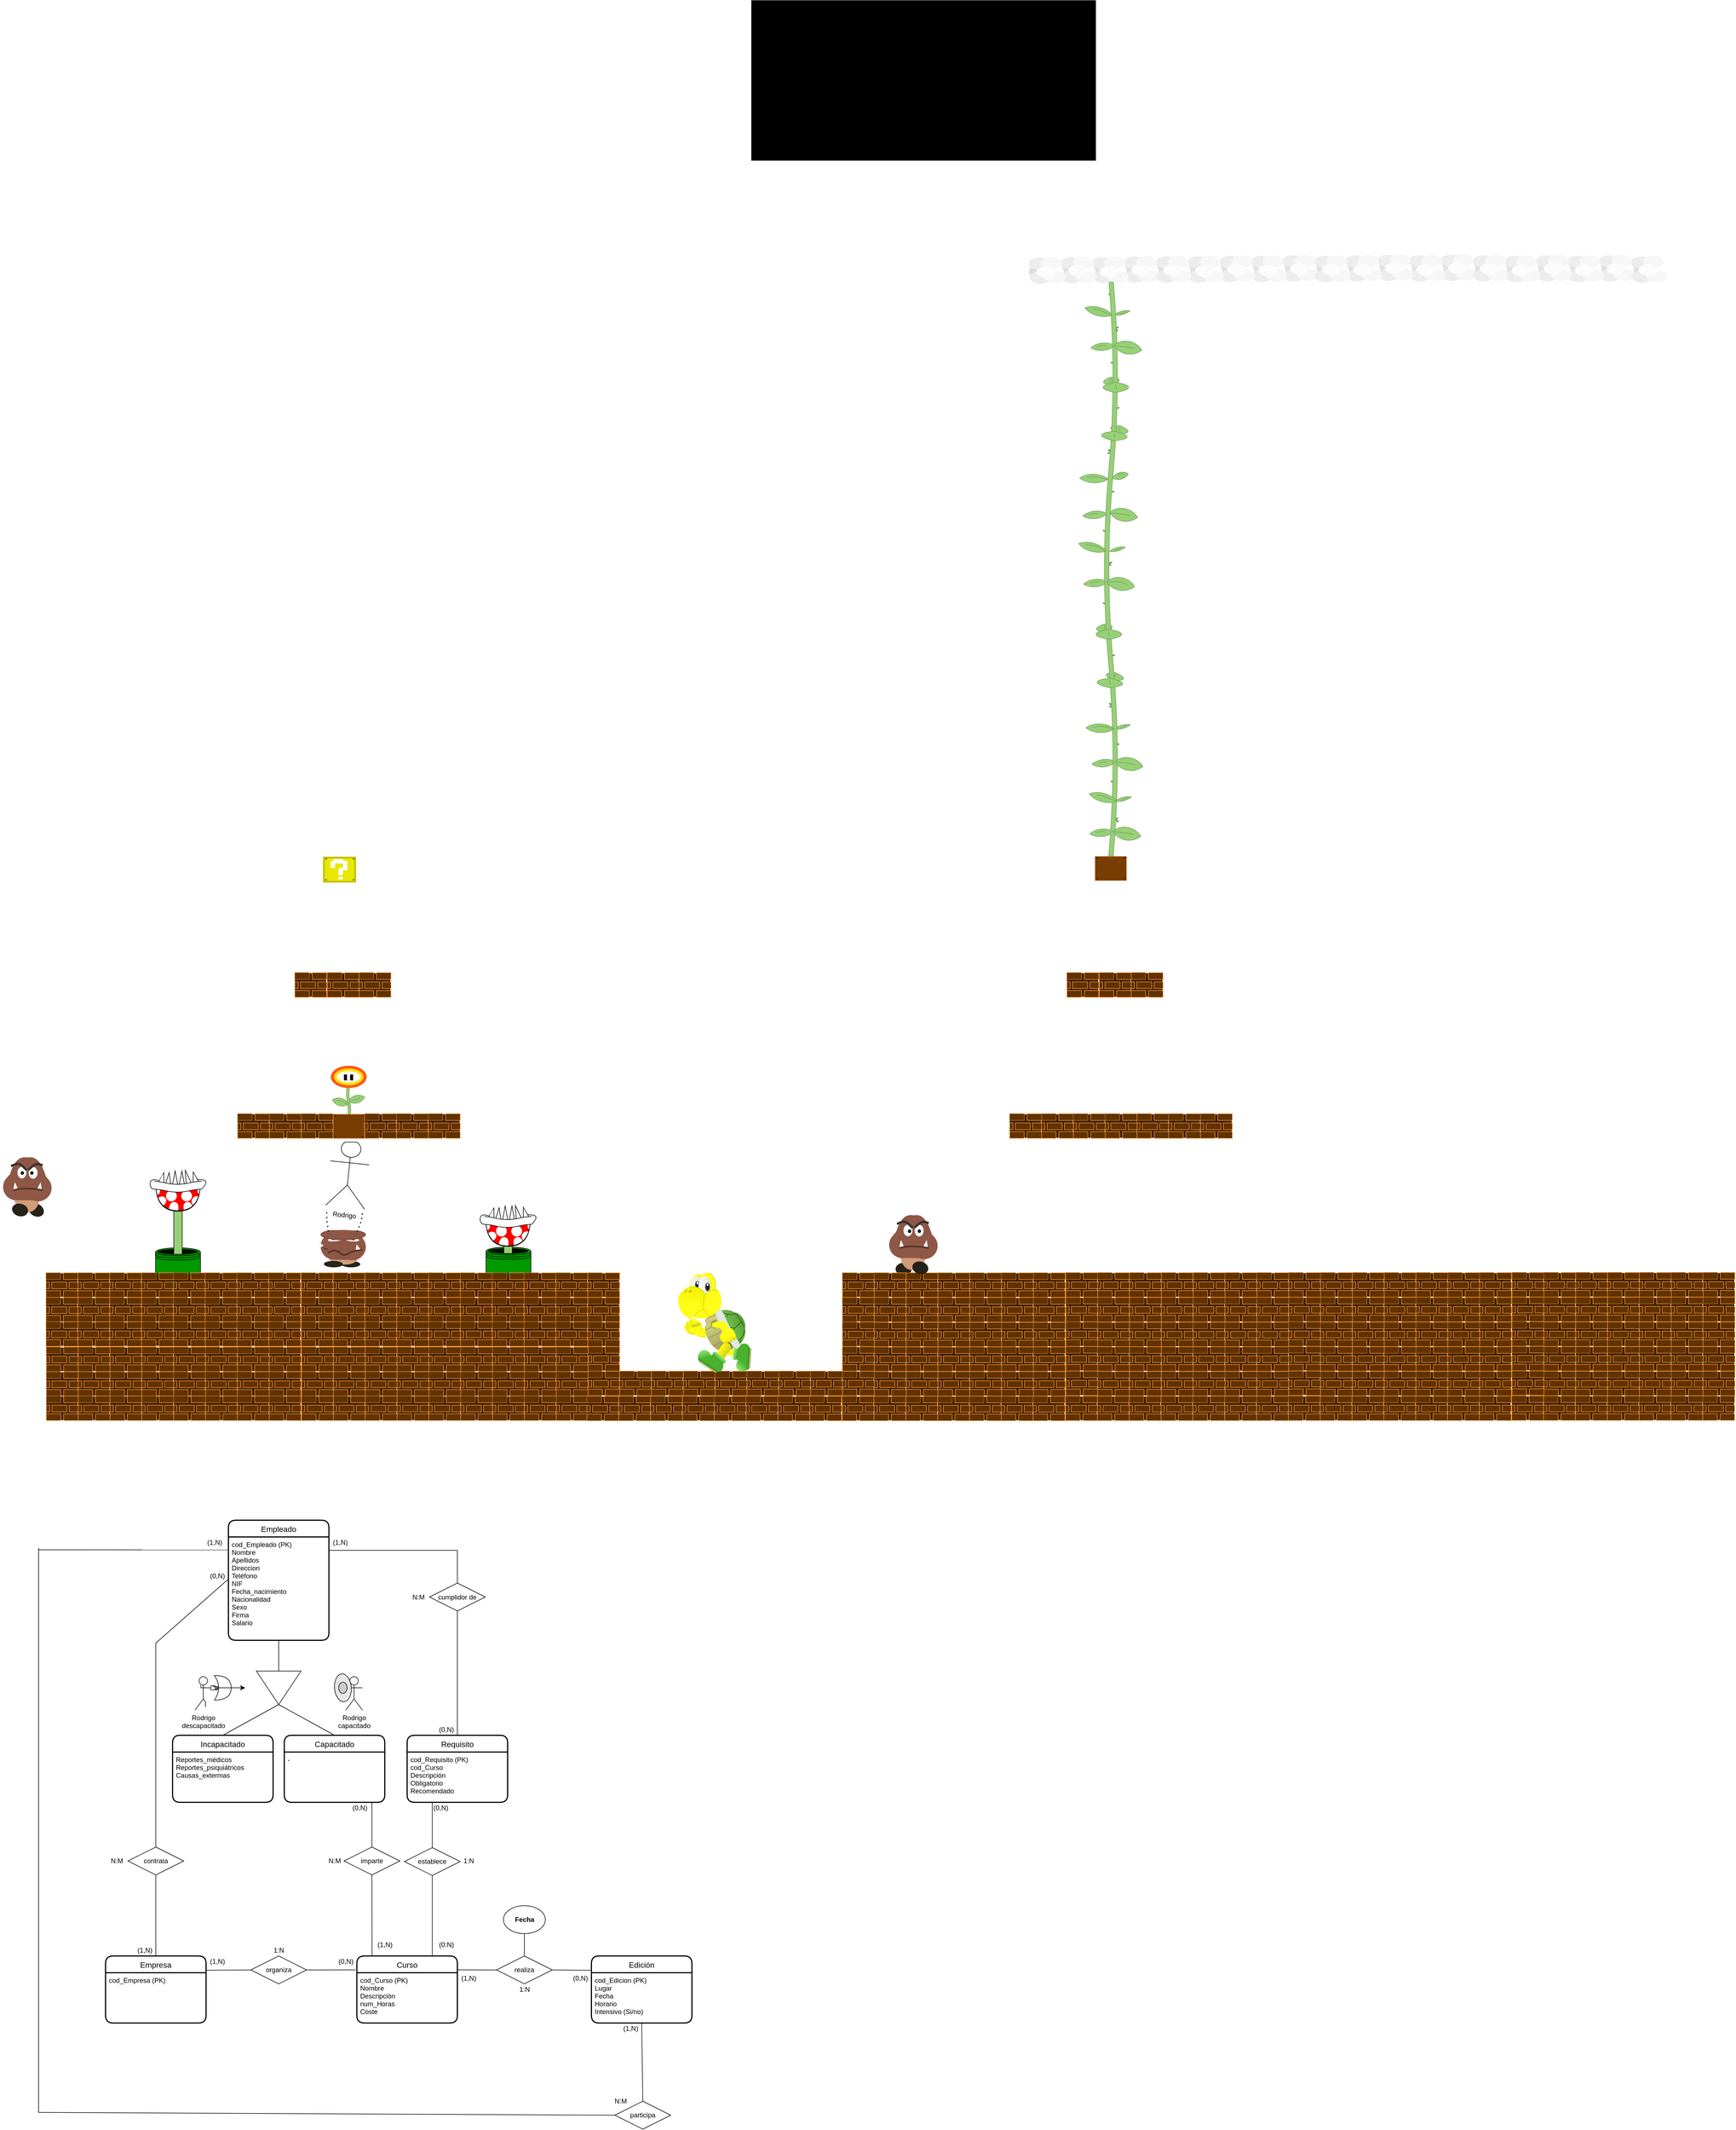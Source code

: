 <mxfile version="14.5.1" type="device"><diagram id="J_HNwD6cj26pRmCR0jRa" name="Página-1"><mxGraphModel dx="2249" dy="4329" grid="1" gridSize="10" guides="1" tooltips="1" connect="1" arrows="1" fold="1" page="1" pageScale="1" pageWidth="827" pageHeight="1169" math="0" shadow="0"><root><mxCell id="0"/><mxCell id="1" parent="0"/><mxCell id="YB4jIEOmYoE7ZT8qe0nn-2959" value="" style="ellipse;whiteSpace=wrap;html=1;strokeColor=none;fillColor=#262119;rotation=0.8;" vertex="1" parent="1"><mxGeometry x="-8" y="-1124" width="34.08" height="11.4" as="geometry"/></mxCell><mxCell id="YB4jIEOmYoE7ZT8qe0nn-2915" value="" style="group;rotation=0.4;" vertex="1" connectable="0" parent="1"><mxGeometry x="1790.003" y="-2928.001" width="576.718" height="54.442" as="geometry"/></mxCell><mxCell id="YB4jIEOmYoE7ZT8qe0nn-2839" value="" style="group;rotation=0.6;" vertex="1" connectable="0" parent="YB4jIEOmYoE7ZT8qe0nn-2915"><mxGeometry x="284" y="2" width="292.208" height="51.992" as="geometry"/></mxCell><mxCell id="YB4jIEOmYoE7ZT8qe0nn-2840" value="" style="ellipse;whiteSpace=wrap;html=1;strokeWidth=1;strokeColor=none;fillColor=#E0E0E0;rotation=1.6;" vertex="1" parent="YB4jIEOmYoE7ZT8qe0nn-2839"><mxGeometry x="227" y="18" width="27.6" height="21.96" as="geometry"/></mxCell><mxCell id="YB4jIEOmYoE7ZT8qe0nn-2841" value="" style="ellipse;whiteSpace=wrap;html=1;strokeWidth=1;strokeColor=none;fillColor=#EDEDED;rotation=1.6;" vertex="1" parent="YB4jIEOmYoE7ZT8qe0nn-2839"><mxGeometry x="227" y="4" width="37.602" height="21.965" as="geometry"/></mxCell><mxCell id="YB4jIEOmYoE7ZT8qe0nn-2842" value="" style="group;rotation=1.6;" vertex="1" connectable="0" parent="YB4jIEOmYoE7ZT8qe0nn-2839"><mxGeometry x="113" y="1" width="122.04" height="48.87" as="geometry"/></mxCell><mxCell id="YB4jIEOmYoE7ZT8qe0nn-2843" value="" style="ellipse;whiteSpace=wrap;html=1;strokeWidth=1;strokeColor=none;fillColor=#E0E0E0;rotation=1.6;" vertex="1" parent="YB4jIEOmYoE7ZT8qe0nn-2842"><mxGeometry x="57" y="16" width="27.6" height="21.96" as="geometry"/></mxCell><mxCell id="YB4jIEOmYoE7ZT8qe0nn-2844" value="" style="ellipse;whiteSpace=wrap;html=1;strokeWidth=1;strokeColor=none;fillColor=#EDEDED;rotation=1.6;" vertex="1" parent="YB4jIEOmYoE7ZT8qe0nn-2842"><mxGeometry x="57" y="1" width="37.602" height="21.965" as="geometry"/></mxCell><mxCell id="YB4jIEOmYoE7ZT8qe0nn-2845" value="" style="ellipse;whiteSpace=wrap;html=1;strokeWidth=1;strokeColor=none;fillColor=#FFFFFF;rotation=1.6;" vertex="1" parent="YB4jIEOmYoE7ZT8qe0nn-2842"><mxGeometry x="99" y="16" width="20.6" height="21.96" as="geometry"/></mxCell><mxCell id="YB4jIEOmYoE7ZT8qe0nn-2846" value="" style="ellipse;whiteSpace=wrap;html=1;strokeWidth=1;strokeColor=none;fillColor=#F7F7F7;rotation=1.6;" vertex="1" parent="YB4jIEOmYoE7ZT8qe0nn-2842"><mxGeometry x="79" width="37.602" height="21.965" as="geometry"/></mxCell><mxCell id="YB4jIEOmYoE7ZT8qe0nn-2847" value="" style="ellipse;whiteSpace=wrap;html=1;strokeWidth=1;strokeColor=none;fillColor=#E0E0E0;rotation=1.6;" vertex="1" parent="YB4jIEOmYoE7ZT8qe0nn-2842"><mxGeometry y="16" width="27.6" height="21.96" as="geometry"/></mxCell><mxCell id="YB4jIEOmYoE7ZT8qe0nn-2848" value="" style="ellipse;whiteSpace=wrap;html=1;strokeWidth=1;strokeColor=none;fillColor=#EDEDED;rotation=1.6;" vertex="1" parent="YB4jIEOmYoE7ZT8qe0nn-2842"><mxGeometry y="2" width="37.602" height="21.965" as="geometry"/></mxCell><mxCell id="YB4jIEOmYoE7ZT8qe0nn-2849" value="" style="ellipse;whiteSpace=wrap;html=1;strokeWidth=1;strokeColor=none;fillColor=#FFFFFF;rotation=1.6;" vertex="1" parent="YB4jIEOmYoE7ZT8qe0nn-2842"><mxGeometry x="42" y="16" width="20.6" height="21.96" as="geometry"/></mxCell><mxCell id="YB4jIEOmYoE7ZT8qe0nn-2850" value="" style="ellipse;whiteSpace=wrap;html=1;strokeWidth=1;strokeColor=none;fillColor=#F7F7F7;rotation=1.6;" vertex="1" parent="YB4jIEOmYoE7ZT8qe0nn-2842"><mxGeometry x="22" y="1" width="37.602" height="21.965" as="geometry"/></mxCell><mxCell id="YB4jIEOmYoE7ZT8qe0nn-2851" value="" style="ellipse;whiteSpace=wrap;html=1;strokeWidth=1;strokeColor=none;fillColor=#EDEDED;rotation=1.6;" vertex="1" parent="YB4jIEOmYoE7ZT8qe0nn-2842"><mxGeometry x="58" y="26" width="37.602" height="21.965" as="geometry"/></mxCell><mxCell id="YB4jIEOmYoE7ZT8qe0nn-2852" value="" style="ellipse;whiteSpace=wrap;html=1;strokeWidth=1;strokeColor=none;fillColor=#F7F7F7;rotation=1.6;" vertex="1" parent="YB4jIEOmYoE7ZT8qe0nn-2842"><mxGeometry x="84" y="25" width="37.602" height="21.965" as="geometry"/></mxCell><mxCell id="YB4jIEOmYoE7ZT8qe0nn-2853" value="" style="ellipse;whiteSpace=wrap;html=1;strokeWidth=1;strokeColor=none;fillColor=#FCFCFC;rotation=1.6;" vertex="1" parent="YB4jIEOmYoE7ZT8qe0nn-2842"><mxGeometry x="71" y="15" width="33.695" height="20.394" as="geometry"/></mxCell><mxCell id="YB4jIEOmYoE7ZT8qe0nn-2854" value="" style="ellipse;whiteSpace=wrap;html=1;strokeWidth=1;strokeColor=none;fillColor=#EDEDED;rotation=1.6;" vertex="1" parent="YB4jIEOmYoE7ZT8qe0nn-2842"><mxGeometry x="2" y="27" width="37.602" height="21.965" as="geometry"/></mxCell><mxCell id="YB4jIEOmYoE7ZT8qe0nn-2855" value="" style="ellipse;whiteSpace=wrap;html=1;strokeWidth=1;strokeColor=none;fillColor=#F7F7F7;rotation=1.6;" vertex="1" parent="YB4jIEOmYoE7ZT8qe0nn-2842"><mxGeometry x="28" y="26" width="37.602" height="21.965" as="geometry"/></mxCell><mxCell id="YB4jIEOmYoE7ZT8qe0nn-2856" value="" style="ellipse;whiteSpace=wrap;html=1;strokeWidth=1;strokeColor=none;fillColor=#FCFCFC;rotation=1.6;" vertex="1" parent="YB4jIEOmYoE7ZT8qe0nn-2842"><mxGeometry x="14" y="18" width="33.695" height="20.394" as="geometry"/></mxCell><mxCell id="YB4jIEOmYoE7ZT8qe0nn-2857" value="" style="group;rotation=1.6;" vertex="1" connectable="0" parent="YB4jIEOmYoE7ZT8qe0nn-2839"><mxGeometry y="1" width="122.04" height="48.87" as="geometry"/></mxCell><mxCell id="YB4jIEOmYoE7ZT8qe0nn-2858" value="" style="ellipse;whiteSpace=wrap;html=1;strokeWidth=1;strokeColor=none;fillColor=#E0E0E0;rotation=1.6;" vertex="1" parent="YB4jIEOmYoE7ZT8qe0nn-2857"><mxGeometry x="57" y="16" width="27.6" height="21.96" as="geometry"/></mxCell><mxCell id="YB4jIEOmYoE7ZT8qe0nn-2859" value="" style="ellipse;whiteSpace=wrap;html=1;strokeWidth=1;strokeColor=none;fillColor=#EDEDED;rotation=1.6;" vertex="1" parent="YB4jIEOmYoE7ZT8qe0nn-2857"><mxGeometry x="57" y="1" width="37.602" height="21.965" as="geometry"/></mxCell><mxCell id="YB4jIEOmYoE7ZT8qe0nn-2860" value="" style="ellipse;whiteSpace=wrap;html=1;strokeWidth=1;strokeColor=none;fillColor=#FFFFFF;rotation=1.6;" vertex="1" parent="YB4jIEOmYoE7ZT8qe0nn-2857"><mxGeometry x="99" y="16" width="20.6" height="21.96" as="geometry"/></mxCell><mxCell id="YB4jIEOmYoE7ZT8qe0nn-2861" value="" style="ellipse;whiteSpace=wrap;html=1;strokeWidth=1;strokeColor=none;fillColor=#F7F7F7;rotation=1.6;" vertex="1" parent="YB4jIEOmYoE7ZT8qe0nn-2857"><mxGeometry x="79" width="37.602" height="21.965" as="geometry"/></mxCell><mxCell id="YB4jIEOmYoE7ZT8qe0nn-2862" value="" style="ellipse;whiteSpace=wrap;html=1;strokeWidth=1;strokeColor=none;fillColor=#E0E0E0;rotation=1.6;" vertex="1" parent="YB4jIEOmYoE7ZT8qe0nn-2857"><mxGeometry y="16" width="27.6" height="21.96" as="geometry"/></mxCell><mxCell id="YB4jIEOmYoE7ZT8qe0nn-2863" value="" style="ellipse;whiteSpace=wrap;html=1;strokeWidth=1;strokeColor=none;fillColor=#EDEDED;rotation=1.6;" vertex="1" parent="YB4jIEOmYoE7ZT8qe0nn-2857"><mxGeometry y="2" width="37.602" height="21.965" as="geometry"/></mxCell><mxCell id="YB4jIEOmYoE7ZT8qe0nn-2864" value="" style="ellipse;whiteSpace=wrap;html=1;strokeWidth=1;strokeColor=none;fillColor=#FFFFFF;rotation=1.6;" vertex="1" parent="YB4jIEOmYoE7ZT8qe0nn-2857"><mxGeometry x="42" y="16" width="20.6" height="21.96" as="geometry"/></mxCell><mxCell id="YB4jIEOmYoE7ZT8qe0nn-2865" value="" style="ellipse;whiteSpace=wrap;html=1;strokeWidth=1;strokeColor=none;fillColor=#F7F7F7;rotation=1.6;" vertex="1" parent="YB4jIEOmYoE7ZT8qe0nn-2857"><mxGeometry x="22" y="1" width="37.602" height="21.965" as="geometry"/></mxCell><mxCell id="YB4jIEOmYoE7ZT8qe0nn-2866" value="" style="ellipse;whiteSpace=wrap;html=1;strokeWidth=1;strokeColor=none;fillColor=#EDEDED;rotation=1.6;" vertex="1" parent="YB4jIEOmYoE7ZT8qe0nn-2857"><mxGeometry x="58" y="26" width="37.602" height="21.965" as="geometry"/></mxCell><mxCell id="YB4jIEOmYoE7ZT8qe0nn-2867" value="" style="ellipse;whiteSpace=wrap;html=1;strokeWidth=1;strokeColor=none;fillColor=#F7F7F7;rotation=1.6;" vertex="1" parent="YB4jIEOmYoE7ZT8qe0nn-2857"><mxGeometry x="84" y="25" width="37.602" height="21.965" as="geometry"/></mxCell><mxCell id="YB4jIEOmYoE7ZT8qe0nn-2868" value="" style="ellipse;whiteSpace=wrap;html=1;strokeWidth=1;strokeColor=none;fillColor=#FCFCFC;rotation=1.6;" vertex="1" parent="YB4jIEOmYoE7ZT8qe0nn-2857"><mxGeometry x="71" y="15" width="33.695" height="20.394" as="geometry"/></mxCell><mxCell id="YB4jIEOmYoE7ZT8qe0nn-2869" value="" style="ellipse;whiteSpace=wrap;html=1;strokeWidth=1;strokeColor=none;fillColor=#EDEDED;rotation=1.6;" vertex="1" parent="YB4jIEOmYoE7ZT8qe0nn-2857"><mxGeometry x="2" y="27" width="37.602" height="21.965" as="geometry"/></mxCell><mxCell id="YB4jIEOmYoE7ZT8qe0nn-2870" value="" style="ellipse;whiteSpace=wrap;html=1;strokeWidth=1;strokeColor=none;fillColor=#F7F7F7;rotation=1.6;" vertex="1" parent="YB4jIEOmYoE7ZT8qe0nn-2857"><mxGeometry x="28" y="26" width="37.602" height="21.965" as="geometry"/></mxCell><mxCell id="YB4jIEOmYoE7ZT8qe0nn-2871" value="" style="ellipse;whiteSpace=wrap;html=1;strokeWidth=1;strokeColor=none;fillColor=#FCFCFC;rotation=1.6;" vertex="1" parent="YB4jIEOmYoE7ZT8qe0nn-2857"><mxGeometry x="14" y="18" width="33.695" height="20.394" as="geometry"/></mxCell><mxCell id="YB4jIEOmYoE7ZT8qe0nn-2872" value="" style="ellipse;whiteSpace=wrap;html=1;strokeWidth=1;strokeColor=none;fillColor=#FFFFFF;rotation=1.6;" vertex="1" parent="YB4jIEOmYoE7ZT8qe0nn-2839"><mxGeometry x="269" y="19" width="20.6" height="21.96" as="geometry"/></mxCell><mxCell id="YB4jIEOmYoE7ZT8qe0nn-2873" value="" style="ellipse;whiteSpace=wrap;html=1;strokeWidth=1;strokeColor=none;fillColor=#F7F7F7;rotation=1.6;" vertex="1" parent="YB4jIEOmYoE7ZT8qe0nn-2839"><mxGeometry x="249" y="3" width="37.602" height="21.965" as="geometry"/></mxCell><mxCell id="YB4jIEOmYoE7ZT8qe0nn-2874" value="" style="ellipse;whiteSpace=wrap;html=1;strokeWidth=1;strokeColor=none;fillColor=#EDEDED;rotation=1.6;" vertex="1" parent="YB4jIEOmYoE7ZT8qe0nn-2839"><mxGeometry x="228" y="29" width="37.602" height="21.965" as="geometry"/></mxCell><mxCell id="YB4jIEOmYoE7ZT8qe0nn-2875" value="" style="ellipse;whiteSpace=wrap;html=1;strokeWidth=1;strokeColor=none;fillColor=#F7F7F7;rotation=1.6;" vertex="1" parent="YB4jIEOmYoE7ZT8qe0nn-2839"><mxGeometry x="254" y="28" width="37.602" height="21.965" as="geometry"/></mxCell><mxCell id="YB4jIEOmYoE7ZT8qe0nn-2876" value="" style="ellipse;whiteSpace=wrap;html=1;strokeWidth=1;strokeColor=none;fillColor=#FCFCFC;rotation=1.6;" vertex="1" parent="YB4jIEOmYoE7ZT8qe0nn-2839"><mxGeometry x="241" y="18" width="33.695" height="20.394" as="geometry"/></mxCell><mxCell id="YB4jIEOmYoE7ZT8qe0nn-2877" value="" style="group;rotation=0.4;" vertex="1" connectable="0" parent="YB4jIEOmYoE7ZT8qe0nn-2915"><mxGeometry y="1" width="292.208" height="51.992" as="geometry"/></mxCell><mxCell id="YB4jIEOmYoE7ZT8qe0nn-2878" value="" style="ellipse;whiteSpace=wrap;html=1;strokeWidth=1;strokeColor=none;fillColor=#E0E0E0;rotation=1.4;" vertex="1" parent="YB4jIEOmYoE7ZT8qe0nn-2877"><mxGeometry x="227" y="18" width="27.6" height="21.96" as="geometry"/></mxCell><mxCell id="YB4jIEOmYoE7ZT8qe0nn-2879" value="" style="ellipse;whiteSpace=wrap;html=1;strokeWidth=1;strokeColor=none;fillColor=#EDEDED;rotation=1.4;" vertex="1" parent="YB4jIEOmYoE7ZT8qe0nn-2877"><mxGeometry x="228" y="3" width="37.602" height="21.965" as="geometry"/></mxCell><mxCell id="YB4jIEOmYoE7ZT8qe0nn-2880" value="" style="group;rotation=1.4;" vertex="1" connectable="0" parent="YB4jIEOmYoE7ZT8qe0nn-2877"><mxGeometry x="113" y="1" width="122.04" height="48.87" as="geometry"/></mxCell><mxCell id="YB4jIEOmYoE7ZT8qe0nn-2881" value="" style="ellipse;whiteSpace=wrap;html=1;strokeWidth=1;strokeColor=none;fillColor=#E0E0E0;rotation=1.4;" vertex="1" parent="YB4jIEOmYoE7ZT8qe0nn-2880"><mxGeometry x="57" y="16" width="27.6" height="21.96" as="geometry"/></mxCell><mxCell id="YB4jIEOmYoE7ZT8qe0nn-2882" value="" style="ellipse;whiteSpace=wrap;html=1;strokeWidth=1;strokeColor=none;fillColor=#EDEDED;rotation=1.4;" vertex="1" parent="YB4jIEOmYoE7ZT8qe0nn-2880"><mxGeometry x="57" y="1" width="37.602" height="21.965" as="geometry"/></mxCell><mxCell id="YB4jIEOmYoE7ZT8qe0nn-2883" value="" style="ellipse;whiteSpace=wrap;html=1;strokeWidth=1;strokeColor=none;fillColor=#FFFFFF;rotation=1.4;" vertex="1" parent="YB4jIEOmYoE7ZT8qe0nn-2880"><mxGeometry x="99" y="16" width="20.6" height="21.96" as="geometry"/></mxCell><mxCell id="YB4jIEOmYoE7ZT8qe0nn-2884" value="" style="ellipse;whiteSpace=wrap;html=1;strokeWidth=1;strokeColor=none;fillColor=#F7F7F7;rotation=1.4;" vertex="1" parent="YB4jIEOmYoE7ZT8qe0nn-2880"><mxGeometry x="79" width="37.602" height="21.965" as="geometry"/></mxCell><mxCell id="YB4jIEOmYoE7ZT8qe0nn-2885" value="" style="ellipse;whiteSpace=wrap;html=1;strokeWidth=1;strokeColor=none;fillColor=#E0E0E0;rotation=1.4;" vertex="1" parent="YB4jIEOmYoE7ZT8qe0nn-2880"><mxGeometry y="16" width="27.6" height="21.96" as="geometry"/></mxCell><mxCell id="YB4jIEOmYoE7ZT8qe0nn-2886" value="" style="ellipse;whiteSpace=wrap;html=1;strokeWidth=1;strokeColor=none;fillColor=#EDEDED;rotation=1.4;" vertex="1" parent="YB4jIEOmYoE7ZT8qe0nn-2880"><mxGeometry y="2" width="37.602" height="21.965" as="geometry"/></mxCell><mxCell id="YB4jIEOmYoE7ZT8qe0nn-2887" value="" style="ellipse;whiteSpace=wrap;html=1;strokeWidth=1;strokeColor=none;fillColor=#FFFFFF;rotation=1.4;" vertex="1" parent="YB4jIEOmYoE7ZT8qe0nn-2880"><mxGeometry x="42" y="16" width="20.6" height="21.96" as="geometry"/></mxCell><mxCell id="YB4jIEOmYoE7ZT8qe0nn-2888" value="" style="ellipse;whiteSpace=wrap;html=1;strokeWidth=1;strokeColor=none;fillColor=#F7F7F7;rotation=1.4;" vertex="1" parent="YB4jIEOmYoE7ZT8qe0nn-2880"><mxGeometry x="22" y="1" width="37.602" height="21.965" as="geometry"/></mxCell><mxCell id="YB4jIEOmYoE7ZT8qe0nn-2889" value="" style="ellipse;whiteSpace=wrap;html=1;strokeWidth=1;strokeColor=none;fillColor=#EDEDED;rotation=1.4;" vertex="1" parent="YB4jIEOmYoE7ZT8qe0nn-2880"><mxGeometry x="58" y="26" width="37.602" height="21.965" as="geometry"/></mxCell><mxCell id="YB4jIEOmYoE7ZT8qe0nn-2890" value="" style="ellipse;whiteSpace=wrap;html=1;strokeWidth=1;strokeColor=none;fillColor=#F7F7F7;rotation=1.4;" vertex="1" parent="YB4jIEOmYoE7ZT8qe0nn-2880"><mxGeometry x="84" y="25" width="37.602" height="21.965" as="geometry"/></mxCell><mxCell id="YB4jIEOmYoE7ZT8qe0nn-2891" value="" style="ellipse;whiteSpace=wrap;html=1;strokeWidth=1;strokeColor=none;fillColor=#FCFCFC;rotation=1.4;" vertex="1" parent="YB4jIEOmYoE7ZT8qe0nn-2880"><mxGeometry x="71" y="15" width="33.695" height="20.394" as="geometry"/></mxCell><mxCell id="YB4jIEOmYoE7ZT8qe0nn-2892" value="" style="ellipse;whiteSpace=wrap;html=1;strokeWidth=1;strokeColor=none;fillColor=#EDEDED;rotation=1.4;" vertex="1" parent="YB4jIEOmYoE7ZT8qe0nn-2880"><mxGeometry x="2" y="27" width="37.602" height="21.965" as="geometry"/></mxCell><mxCell id="YB4jIEOmYoE7ZT8qe0nn-2893" value="" style="ellipse;whiteSpace=wrap;html=1;strokeWidth=1;strokeColor=none;fillColor=#F7F7F7;rotation=1.4;" vertex="1" parent="YB4jIEOmYoE7ZT8qe0nn-2880"><mxGeometry x="28" y="26" width="37.602" height="21.965" as="geometry"/></mxCell><mxCell id="YB4jIEOmYoE7ZT8qe0nn-2894" value="" style="ellipse;whiteSpace=wrap;html=1;strokeWidth=1;strokeColor=none;fillColor=#FCFCFC;rotation=1.4;" vertex="1" parent="YB4jIEOmYoE7ZT8qe0nn-2880"><mxGeometry x="14" y="18" width="33.695" height="20.394" as="geometry"/></mxCell><mxCell id="YB4jIEOmYoE7ZT8qe0nn-2895" value="" style="group;rotation=1.4;" vertex="1" connectable="0" parent="YB4jIEOmYoE7ZT8qe0nn-2877"><mxGeometry y="1" width="122.04" height="48.87" as="geometry"/></mxCell><mxCell id="YB4jIEOmYoE7ZT8qe0nn-2896" value="" style="ellipse;whiteSpace=wrap;html=1;strokeWidth=1;strokeColor=none;fillColor=#E0E0E0;rotation=1.4;" vertex="1" parent="YB4jIEOmYoE7ZT8qe0nn-2895"><mxGeometry x="57" y="16" width="27.6" height="21.96" as="geometry"/></mxCell><mxCell id="YB4jIEOmYoE7ZT8qe0nn-2897" value="" style="ellipse;whiteSpace=wrap;html=1;strokeWidth=1;strokeColor=none;fillColor=#EDEDED;rotation=1.4;" vertex="1" parent="YB4jIEOmYoE7ZT8qe0nn-2895"><mxGeometry x="57" y="1" width="37.602" height="21.965" as="geometry"/></mxCell><mxCell id="YB4jIEOmYoE7ZT8qe0nn-2898" value="" style="ellipse;whiteSpace=wrap;html=1;strokeWidth=1;strokeColor=none;fillColor=#FFFFFF;rotation=1.4;" vertex="1" parent="YB4jIEOmYoE7ZT8qe0nn-2895"><mxGeometry x="99" y="16" width="20.6" height="21.96" as="geometry"/></mxCell><mxCell id="YB4jIEOmYoE7ZT8qe0nn-2899" value="" style="ellipse;whiteSpace=wrap;html=1;strokeWidth=1;strokeColor=none;fillColor=#F7F7F7;rotation=1.4;" vertex="1" parent="YB4jIEOmYoE7ZT8qe0nn-2895"><mxGeometry x="79" width="37.602" height="21.965" as="geometry"/></mxCell><mxCell id="YB4jIEOmYoE7ZT8qe0nn-2900" value="" style="ellipse;whiteSpace=wrap;html=1;strokeWidth=1;strokeColor=none;fillColor=#E0E0E0;rotation=1.4;" vertex="1" parent="YB4jIEOmYoE7ZT8qe0nn-2895"><mxGeometry y="16" width="27.6" height="21.96" as="geometry"/></mxCell><mxCell id="YB4jIEOmYoE7ZT8qe0nn-2901" value="" style="ellipse;whiteSpace=wrap;html=1;strokeWidth=1;strokeColor=none;fillColor=#EDEDED;rotation=1.4;" vertex="1" parent="YB4jIEOmYoE7ZT8qe0nn-2895"><mxGeometry y="2" width="37.602" height="21.965" as="geometry"/></mxCell><mxCell id="YB4jIEOmYoE7ZT8qe0nn-2902" value="" style="ellipse;whiteSpace=wrap;html=1;strokeWidth=1;strokeColor=none;fillColor=#EDEDED;rotation=1.4;" vertex="1" parent="YB4jIEOmYoE7ZT8qe0nn-2895"><mxGeometry x="2" y="27" width="37.602" height="21.965" as="geometry"/></mxCell><mxCell id="YB4jIEOmYoE7ZT8qe0nn-2903" value="" style="ellipse;whiteSpace=wrap;html=1;strokeWidth=1;strokeColor=none;fillColor=#FFFFFF;rotation=1.4;" vertex="1" parent="YB4jIEOmYoE7ZT8qe0nn-2895"><mxGeometry x="42" y="16" width="20.6" height="21.96" as="geometry"/></mxCell><mxCell id="YB4jIEOmYoE7ZT8qe0nn-2904" value="" style="ellipse;whiteSpace=wrap;html=1;strokeWidth=1;strokeColor=none;fillColor=#F7F7F7;rotation=1.4;" vertex="1" parent="YB4jIEOmYoE7ZT8qe0nn-2895"><mxGeometry x="22" y="1" width="37.602" height="21.965" as="geometry"/></mxCell><mxCell id="YB4jIEOmYoE7ZT8qe0nn-2905" value="" style="ellipse;whiteSpace=wrap;html=1;strokeWidth=1;strokeColor=none;fillColor=#EDEDED;rotation=1.4;" vertex="1" parent="YB4jIEOmYoE7ZT8qe0nn-2895"><mxGeometry x="58" y="26" width="37.602" height="21.965" as="geometry"/></mxCell><mxCell id="YB4jIEOmYoE7ZT8qe0nn-2906" value="" style="ellipse;whiteSpace=wrap;html=1;strokeWidth=1;strokeColor=none;fillColor=#F7F7F7;rotation=1.4;" vertex="1" parent="YB4jIEOmYoE7ZT8qe0nn-2895"><mxGeometry x="84" y="25" width="37.602" height="21.965" as="geometry"/></mxCell><mxCell id="YB4jIEOmYoE7ZT8qe0nn-2907" value="" style="ellipse;whiteSpace=wrap;html=1;strokeWidth=1;strokeColor=none;fillColor=#FCFCFC;rotation=1.4;" vertex="1" parent="YB4jIEOmYoE7ZT8qe0nn-2895"><mxGeometry x="71" y="15" width="33.695" height="20.394" as="geometry"/></mxCell><mxCell id="YB4jIEOmYoE7ZT8qe0nn-2908" value="" style="ellipse;whiteSpace=wrap;html=1;strokeWidth=1;strokeColor=none;fillColor=#F7F7F7;rotation=1.4;" vertex="1" parent="YB4jIEOmYoE7ZT8qe0nn-2895"><mxGeometry x="28" y="26" width="37.602" height="21.965" as="geometry"/></mxCell><mxCell id="YB4jIEOmYoE7ZT8qe0nn-2909" value="" style="ellipse;whiteSpace=wrap;html=1;strokeWidth=1;strokeColor=none;fillColor=#FCFCFC;rotation=1.4;" vertex="1" parent="YB4jIEOmYoE7ZT8qe0nn-2895"><mxGeometry x="14" y="18" width="33.695" height="20.394" as="geometry"/></mxCell><mxCell id="YB4jIEOmYoE7ZT8qe0nn-2910" value="" style="ellipse;whiteSpace=wrap;html=1;strokeWidth=1;strokeColor=none;fillColor=#FFFFFF;rotation=1.4;" vertex="1" parent="YB4jIEOmYoE7ZT8qe0nn-2877"><mxGeometry x="269" y="18" width="20.6" height="21.96" as="geometry"/></mxCell><mxCell id="YB4jIEOmYoE7ZT8qe0nn-2911" value="" style="ellipse;whiteSpace=wrap;html=1;strokeWidth=1;strokeColor=none;fillColor=#F7F7F7;rotation=1.4;" vertex="1" parent="YB4jIEOmYoE7ZT8qe0nn-2877"><mxGeometry x="250" y="2" width="37.602" height="21.965" as="geometry"/></mxCell><mxCell id="YB4jIEOmYoE7ZT8qe0nn-2912" value="" style="ellipse;whiteSpace=wrap;html=1;strokeWidth=1;strokeColor=none;fillColor=#EDEDED;rotation=1.4;" vertex="1" parent="YB4jIEOmYoE7ZT8qe0nn-2877"><mxGeometry x="228" y="28" width="37.602" height="21.965" as="geometry"/></mxCell><mxCell id="YB4jIEOmYoE7ZT8qe0nn-2913" value="" style="ellipse;whiteSpace=wrap;html=1;strokeWidth=1;strokeColor=none;fillColor=#F7F7F7;rotation=1.4;" vertex="1" parent="YB4jIEOmYoE7ZT8qe0nn-2877"><mxGeometry x="254" y="27" width="37.602" height="21.965" as="geometry"/></mxCell><mxCell id="YB4jIEOmYoE7ZT8qe0nn-2914" value="" style="ellipse;whiteSpace=wrap;html=1;strokeWidth=1;strokeColor=none;fillColor=#FCFCFC;rotation=1.4;" vertex="1" parent="YB4jIEOmYoE7ZT8qe0nn-2877"><mxGeometry x="241" y="17" width="33.695" height="20.394" as="geometry"/></mxCell><mxCell id="YB4jIEOmYoE7ZT8qe0nn-2801" value="" style="group;rotation=0.2;" vertex="1" connectable="0" parent="1"><mxGeometry x="1507.003" y="-2926.001" width="292.208" height="51.992" as="geometry"/></mxCell><mxCell id="YB4jIEOmYoE7ZT8qe0nn-2802" value="" style="ellipse;whiteSpace=wrap;html=1;strokeWidth=1;strokeColor=none;fillColor=#E0E0E0;rotation=1.2;" vertex="1" parent="YB4jIEOmYoE7ZT8qe0nn-2801"><mxGeometry x="227" y="17" width="27.6" height="21.96" as="geometry"/></mxCell><mxCell id="YB4jIEOmYoE7ZT8qe0nn-2803" value="" style="ellipse;whiteSpace=wrap;html=1;strokeWidth=1;strokeColor=none;fillColor=#EDEDED;rotation=1.2;" vertex="1" parent="YB4jIEOmYoE7ZT8qe0nn-2801"><mxGeometry x="227" y="3" width="37.602" height="21.965" as="geometry"/></mxCell><mxCell id="YB4jIEOmYoE7ZT8qe0nn-2804" value="" style="group;rotation=1.2;" vertex="1" connectable="0" parent="YB4jIEOmYoE7ZT8qe0nn-2801"><mxGeometry x="113" y="1" width="122.04" height="48.87" as="geometry"/></mxCell><mxCell id="YB4jIEOmYoE7ZT8qe0nn-2805" value="" style="ellipse;whiteSpace=wrap;html=1;strokeWidth=1;strokeColor=none;fillColor=#E0E0E0;rotation=1.2;" vertex="1" parent="YB4jIEOmYoE7ZT8qe0nn-2804"><mxGeometry x="57" y="16" width="27.6" height="21.96" as="geometry"/></mxCell><mxCell id="YB4jIEOmYoE7ZT8qe0nn-2806" value="" style="ellipse;whiteSpace=wrap;html=1;strokeWidth=1;strokeColor=none;fillColor=#EDEDED;rotation=1.2;" vertex="1" parent="YB4jIEOmYoE7ZT8qe0nn-2804"><mxGeometry x="57" y="1" width="37.602" height="21.965" as="geometry"/></mxCell><mxCell id="YB4jIEOmYoE7ZT8qe0nn-2807" value="" style="ellipse;whiteSpace=wrap;html=1;strokeWidth=1;strokeColor=none;fillColor=#FFFFFF;rotation=1.2;" vertex="1" parent="YB4jIEOmYoE7ZT8qe0nn-2804"><mxGeometry x="99" y="16" width="20.6" height="21.96" as="geometry"/></mxCell><mxCell id="YB4jIEOmYoE7ZT8qe0nn-2808" value="" style="ellipse;whiteSpace=wrap;html=1;strokeWidth=1;strokeColor=none;fillColor=#F7F7F7;rotation=1.2;" vertex="1" parent="YB4jIEOmYoE7ZT8qe0nn-2804"><mxGeometry x="79" width="37.602" height="21.965" as="geometry"/></mxCell><mxCell id="YB4jIEOmYoE7ZT8qe0nn-2809" value="" style="ellipse;whiteSpace=wrap;html=1;strokeWidth=1;strokeColor=none;fillColor=#E0E0E0;rotation=1.2;" vertex="1" parent="YB4jIEOmYoE7ZT8qe0nn-2804"><mxGeometry y="16" width="27.6" height="21.96" as="geometry"/></mxCell><mxCell id="YB4jIEOmYoE7ZT8qe0nn-2810" value="" style="ellipse;whiteSpace=wrap;html=1;strokeWidth=1;strokeColor=none;fillColor=#EDEDED;rotation=1.2;" vertex="1" parent="YB4jIEOmYoE7ZT8qe0nn-2804"><mxGeometry y="2" width="37.602" height="21.965" as="geometry"/></mxCell><mxCell id="YB4jIEOmYoE7ZT8qe0nn-2811" value="" style="ellipse;whiteSpace=wrap;html=1;strokeWidth=1;strokeColor=none;fillColor=#FFFFFF;rotation=1.2;" vertex="1" parent="YB4jIEOmYoE7ZT8qe0nn-2804"><mxGeometry x="42" y="16" width="20.6" height="21.96" as="geometry"/></mxCell><mxCell id="YB4jIEOmYoE7ZT8qe0nn-2812" value="" style="ellipse;whiteSpace=wrap;html=1;strokeWidth=1;strokeColor=none;fillColor=#F7F7F7;rotation=1.2;" vertex="1" parent="YB4jIEOmYoE7ZT8qe0nn-2804"><mxGeometry x="22" y="1" width="37.602" height="21.965" as="geometry"/></mxCell><mxCell id="YB4jIEOmYoE7ZT8qe0nn-2813" value="" style="ellipse;whiteSpace=wrap;html=1;strokeWidth=1;strokeColor=none;fillColor=#EDEDED;rotation=1.2;" vertex="1" parent="YB4jIEOmYoE7ZT8qe0nn-2804"><mxGeometry x="58" y="26" width="37.602" height="21.965" as="geometry"/></mxCell><mxCell id="YB4jIEOmYoE7ZT8qe0nn-2814" value="" style="ellipse;whiteSpace=wrap;html=1;strokeWidth=1;strokeColor=none;fillColor=#F7F7F7;rotation=1.2;" vertex="1" parent="YB4jIEOmYoE7ZT8qe0nn-2804"><mxGeometry x="84" y="25" width="37.602" height="21.965" as="geometry"/></mxCell><mxCell id="YB4jIEOmYoE7ZT8qe0nn-2815" value="" style="ellipse;whiteSpace=wrap;html=1;strokeWidth=1;strokeColor=none;fillColor=#FCFCFC;rotation=1.2;" vertex="1" parent="YB4jIEOmYoE7ZT8qe0nn-2804"><mxGeometry x="71" y="15" width="33.695" height="20.394" as="geometry"/></mxCell><mxCell id="YB4jIEOmYoE7ZT8qe0nn-2816" value="" style="ellipse;whiteSpace=wrap;html=1;strokeWidth=1;strokeColor=none;fillColor=#EDEDED;rotation=1.2;" vertex="1" parent="YB4jIEOmYoE7ZT8qe0nn-2804"><mxGeometry x="2" y="27" width="37.602" height="21.965" as="geometry"/></mxCell><mxCell id="YB4jIEOmYoE7ZT8qe0nn-2817" value="" style="ellipse;whiteSpace=wrap;html=1;strokeWidth=1;strokeColor=none;fillColor=#F7F7F7;rotation=1.2;" vertex="1" parent="YB4jIEOmYoE7ZT8qe0nn-2804"><mxGeometry x="28" y="26" width="37.602" height="21.965" as="geometry"/></mxCell><mxCell id="YB4jIEOmYoE7ZT8qe0nn-2818" value="" style="ellipse;whiteSpace=wrap;html=1;strokeWidth=1;strokeColor=none;fillColor=#FCFCFC;rotation=1.2;" vertex="1" parent="YB4jIEOmYoE7ZT8qe0nn-2804"><mxGeometry x="14" y="18" width="33.695" height="20.394" as="geometry"/></mxCell><mxCell id="YB4jIEOmYoE7ZT8qe0nn-2819" value="" style="group;rotation=1.2;" vertex="1" connectable="0" parent="YB4jIEOmYoE7ZT8qe0nn-2801"><mxGeometry y="2" width="122.04" height="48.87" as="geometry"/></mxCell><mxCell id="YB4jIEOmYoE7ZT8qe0nn-2820" value="" style="ellipse;whiteSpace=wrap;html=1;strokeWidth=1;strokeColor=none;fillColor=#E0E0E0;rotation=1.2;" vertex="1" parent="YB4jIEOmYoE7ZT8qe0nn-2819"><mxGeometry x="57" y="16" width="27.6" height="21.96" as="geometry"/></mxCell><mxCell id="YB4jIEOmYoE7ZT8qe0nn-2821" value="" style="ellipse;whiteSpace=wrap;html=1;strokeWidth=1;strokeColor=none;fillColor=#EDEDED;rotation=1.2;" vertex="1" parent="YB4jIEOmYoE7ZT8qe0nn-2819"><mxGeometry x="57" y="1" width="37.602" height="21.965" as="geometry"/></mxCell><mxCell id="YB4jIEOmYoE7ZT8qe0nn-2822" value="" style="ellipse;whiteSpace=wrap;html=1;strokeWidth=1;strokeColor=none;fillColor=#FFFFFF;rotation=1.2;" vertex="1" parent="YB4jIEOmYoE7ZT8qe0nn-2819"><mxGeometry x="99" y="16" width="20.6" height="21.96" as="geometry"/></mxCell><mxCell id="YB4jIEOmYoE7ZT8qe0nn-2823" value="" style="ellipse;whiteSpace=wrap;html=1;strokeWidth=1;strokeColor=none;fillColor=#F7F7F7;rotation=1.2;" vertex="1" parent="YB4jIEOmYoE7ZT8qe0nn-2819"><mxGeometry x="79" width="37.602" height="21.965" as="geometry"/></mxCell><mxCell id="YB4jIEOmYoE7ZT8qe0nn-2824" value="" style="ellipse;whiteSpace=wrap;html=1;strokeWidth=1;strokeColor=none;fillColor=#E0E0E0;rotation=1.2;" vertex="1" parent="YB4jIEOmYoE7ZT8qe0nn-2819"><mxGeometry y="16" width="27.6" height="21.96" as="geometry"/></mxCell><mxCell id="YB4jIEOmYoE7ZT8qe0nn-2825" value="" style="ellipse;whiteSpace=wrap;html=1;strokeWidth=1;strokeColor=none;fillColor=#EDEDED;rotation=1.2;" vertex="1" parent="YB4jIEOmYoE7ZT8qe0nn-2819"><mxGeometry y="2" width="37.602" height="21.965" as="geometry"/></mxCell><mxCell id="YB4jIEOmYoE7ZT8qe0nn-2827" value="" style="ellipse;whiteSpace=wrap;html=1;strokeWidth=1;strokeColor=none;fillColor=#FFFFFF;rotation=1.2;" vertex="1" parent="YB4jIEOmYoE7ZT8qe0nn-2819"><mxGeometry x="42" y="16" width="20.6" height="21.96" as="geometry"/></mxCell><mxCell id="YB4jIEOmYoE7ZT8qe0nn-2828" value="" style="ellipse;whiteSpace=wrap;html=1;strokeWidth=1;strokeColor=none;fillColor=#F7F7F7;rotation=1.2;" vertex="1" parent="YB4jIEOmYoE7ZT8qe0nn-2819"><mxGeometry x="22" y="1" width="37.602" height="21.965" as="geometry"/></mxCell><mxCell id="YB4jIEOmYoE7ZT8qe0nn-2831" value="" style="ellipse;whiteSpace=wrap;html=1;strokeWidth=1;strokeColor=none;fillColor=#EDEDED;rotation=1.2;" vertex="1" parent="YB4jIEOmYoE7ZT8qe0nn-2819"><mxGeometry x="58" y="26" width="37.602" height="21.965" as="geometry"/></mxCell><mxCell id="YB4jIEOmYoE7ZT8qe0nn-2832" value="" style="ellipse;whiteSpace=wrap;html=1;strokeWidth=1;strokeColor=none;fillColor=#F7F7F7;rotation=1.2;" vertex="1" parent="YB4jIEOmYoE7ZT8qe0nn-2819"><mxGeometry x="84" y="25" width="37.602" height="21.965" as="geometry"/></mxCell><mxCell id="YB4jIEOmYoE7ZT8qe0nn-2833" value="" style="ellipse;whiteSpace=wrap;html=1;strokeWidth=1;strokeColor=none;fillColor=#FCFCFC;rotation=1.2;" vertex="1" parent="YB4jIEOmYoE7ZT8qe0nn-2819"><mxGeometry x="71" y="15" width="33.695" height="20.394" as="geometry"/></mxCell><mxCell id="YB4jIEOmYoE7ZT8qe0nn-2826" value="" style="ellipse;whiteSpace=wrap;html=1;strokeWidth=1;strokeColor=none;fillColor=#EDEDED;rotation=1.2;" vertex="1" parent="YB4jIEOmYoE7ZT8qe0nn-2819"><mxGeometry x="2" y="27" width="37.602" height="21.965" as="geometry"/></mxCell><mxCell id="YB4jIEOmYoE7ZT8qe0nn-2829" value="" style="ellipse;whiteSpace=wrap;html=1;strokeWidth=1;strokeColor=none;fillColor=#F7F7F7;rotation=1.2;" vertex="1" parent="YB4jIEOmYoE7ZT8qe0nn-2819"><mxGeometry x="28" y="26" width="37.602" height="21.965" as="geometry"/></mxCell><mxCell id="YB4jIEOmYoE7ZT8qe0nn-2830" value="" style="ellipse;whiteSpace=wrap;html=1;strokeWidth=1;strokeColor=none;fillColor=#FCFCFC;rotation=1.2;" vertex="1" parent="YB4jIEOmYoE7ZT8qe0nn-2819"><mxGeometry x="14" y="18" width="33.695" height="20.394" as="geometry"/></mxCell><mxCell id="YB4jIEOmYoE7ZT8qe0nn-2834" value="" style="ellipse;whiteSpace=wrap;html=1;strokeWidth=1;strokeColor=none;fillColor=#FFFFFF;rotation=1.2;" vertex="1" parent="YB4jIEOmYoE7ZT8qe0nn-2801"><mxGeometry x="269" y="18" width="20.6" height="21.96" as="geometry"/></mxCell><mxCell id="YB4jIEOmYoE7ZT8qe0nn-2835" value="" style="ellipse;whiteSpace=wrap;html=1;strokeWidth=1;strokeColor=none;fillColor=#F7F7F7;rotation=1.2;" vertex="1" parent="YB4jIEOmYoE7ZT8qe0nn-2801"><mxGeometry x="249" y="2" width="37.602" height="21.965" as="geometry"/></mxCell><mxCell id="YB4jIEOmYoE7ZT8qe0nn-2836" value="" style="ellipse;whiteSpace=wrap;html=1;strokeWidth=1;strokeColor=none;fillColor=#EDEDED;rotation=1.2;" vertex="1" parent="YB4jIEOmYoE7ZT8qe0nn-2801"><mxGeometry x="228" y="28" width="37.602" height="21.965" as="geometry"/></mxCell><mxCell id="YB4jIEOmYoE7ZT8qe0nn-2837" value="" style="ellipse;whiteSpace=wrap;html=1;strokeWidth=1;strokeColor=none;fillColor=#F7F7F7;rotation=1.2;" vertex="1" parent="YB4jIEOmYoE7ZT8qe0nn-2801"><mxGeometry x="254" y="27" width="37.602" height="21.965" as="geometry"/></mxCell><mxCell id="YB4jIEOmYoE7ZT8qe0nn-2838" value="" style="ellipse;whiteSpace=wrap;html=1;strokeWidth=1;strokeColor=none;fillColor=#FCFCFC;rotation=1.2;" vertex="1" parent="YB4jIEOmYoE7ZT8qe0nn-2801"><mxGeometry x="241" y="17" width="33.695" height="20.394" as="geometry"/></mxCell><mxCell id="YB4jIEOmYoE7ZT8qe0nn-2775" value="" style="rounded=0;whiteSpace=wrap;html=1;strokeColor=#000000;strokeWidth=1;gradientColor=none;fillColor=#000000;" vertex="1" parent="1"><mxGeometry x="726.83" y="-3380" width="616" height="286" as="geometry"/></mxCell><mxCell id="YB4jIEOmYoE7ZT8qe0nn-2739" value="" style="whiteSpace=wrap;html=1;shape=mxgraph.basic.pointed_oval;rotation=120;strokeColor=none;fillColor=#74A15C;" vertex="1" parent="1"><mxGeometry x="1366.0" y="-2857" width="4.06" height="6.14" as="geometry"/></mxCell><mxCell id="YB4jIEOmYoE7ZT8qe0nn-2740" value="" style="whiteSpace=wrap;html=1;shape=mxgraph.basic.pointed_oval;rotation=-105;strokeColor=none;fillColor=#74A15C;" vertex="1" parent="1"><mxGeometry x="1379.66" y="-2797.9" width="4.06" height="6.14" as="geometry"/></mxCell><mxCell id="YB4jIEOmYoE7ZT8qe0nn-2731" value="" style="whiteSpace=wrap;html=1;shape=mxgraph.basic.pointed_oval;rotation=94.1;strokeColor=none;fillColor=#74A15C;" vertex="1" parent="1"><mxGeometry x="1370" y="-2735" width="4.06" height="6.14" as="geometry"/></mxCell><mxCell id="YB4jIEOmYoE7ZT8qe0nn-2732" value="" style="whiteSpace=wrap;html=1;shape=mxgraph.basic.pointed_oval;rotation=-102.1;strokeColor=none;fillColor=#74A15C;" vertex="1" parent="1"><mxGeometry x="1381" y="-2654" width="4.06" height="6.14" as="geometry"/></mxCell><mxCell id="YB4jIEOmYoE7ZT8qe0nn-2733" value="" style="whiteSpace=wrap;html=1;shape=mxgraph.basic.pointed_oval;rotation=-44;strokeColor=none;fillColor=#74A15C;" vertex="1" parent="1"><mxGeometry x="1365.0" y="-2578" width="5.06" height="7" as="geometry"/></mxCell><mxCell id="YB4jIEOmYoE7ZT8qe0nn-2734" value="" style="whiteSpace=wrap;html=1;shape=mxgraph.basic.pointed_oval;rotation=-105;strokeColor=none;fillColor=#74A15C;" vertex="1" parent="1"><mxGeometry x="1364.47" y="-2572.97" width="4.06" height="6.14" as="geometry"/></mxCell><mxCell id="YB4jIEOmYoE7ZT8qe0nn-2738" value="" style="whiteSpace=wrap;html=1;shape=mxgraph.basic.pointed_oval;rotation=-102.1;strokeColor=none;fillColor=#74A15C;" vertex="1" parent="1"><mxGeometry x="1372" y="-2504.0" width="4.06" height="6.14" as="geometry"/></mxCell><mxCell id="YB4jIEOmYoE7ZT8qe0nn-2735" value="" style="whiteSpace=wrap;html=1;shape=mxgraph.basic.pointed_oval;rotation=120;strokeColor=none;fillColor=#74A15C;" vertex="1" parent="1"><mxGeometry x="1356" y="-2433.9" width="4.06" height="6.14" as="geometry"/></mxCell><mxCell id="YB4jIEOmYoE7ZT8qe0nn-2729" value="" style="whiteSpace=wrap;html=1;shape=mxgraph.basic.pointed_oval;rotation=-70.9;strokeColor=none;fillColor=#74A15C;" vertex="1" parent="1"><mxGeometry x="1366" y="-2373" width="4.06" height="6.14" as="geometry"/></mxCell><mxCell id="YB4jIEOmYoE7ZT8qe0nn-2730" value="" style="whiteSpace=wrap;html=1;shape=mxgraph.basic.pointed_oval;rotation=-105;strokeColor=none;fillColor=#74A15C;" vertex="1" parent="1"><mxGeometry x="1367.0" y="-2377.0" width="5.06" height="7" as="geometry"/></mxCell><mxCell id="YB4jIEOmYoE7ZT8qe0nn-2725" value="" style="whiteSpace=wrap;html=1;shape=mxgraph.basic.pointed_oval;rotation=120;strokeColor=none;fillColor=#74A15C;" vertex="1" parent="1"><mxGeometry x="1356" y="-2304" width="4.06" height="6.14" as="geometry"/></mxCell><mxCell id="YB4jIEOmYoE7ZT8qe0nn-2722" value="" style="whiteSpace=wrap;html=1;shape=mxgraph.basic.pointed_oval;rotation=-102.1;strokeColor=none;fillColor=#74A15C;" vertex="1" parent="1"><mxGeometry x="1373" y="-2211" width="4.06" height="6.14" as="geometry"/></mxCell><mxCell id="YB4jIEOmYoE7ZT8qe0nn-2717" value="" style="whiteSpace=wrap;html=1;shape=mxgraph.basic.pointed_oval;rotation=-44;strokeColor=none;fillColor=#74A15C;" vertex="1" parent="1"><mxGeometry x="1367.0" y="-2124" width="5.06" height="7" as="geometry"/></mxCell><mxCell id="YB4jIEOmYoE7ZT8qe0nn-2716" value="" style="whiteSpace=wrap;html=1;shape=mxgraph.basic.pointed_oval;rotation=-105;strokeColor=none;fillColor=#74A15C;" vertex="1" parent="1"><mxGeometry x="1367.47" y="-2118.97" width="4.06" height="6.14" as="geometry"/></mxCell><mxCell id="YB4jIEOmYoE7ZT8qe0nn-2718" value="" style="whiteSpace=wrap;html=1;shape=mxgraph.basic.pointed_oval;rotation=120;strokeColor=none;fillColor=#74A15C;" vertex="1" parent="1"><mxGeometry x="1370" y="-1985" width="4.06" height="6.14" as="geometry"/></mxCell><mxCell id="YB4jIEOmYoE7ZT8qe0nn-2635" value="" style="whiteSpace=wrap;html=1;shape=mxgraph.basic.pointed_oval;rotation=-105;strokeColor=none;fillColor=#74A15C;" vertex="1" parent="1"><mxGeometry x="1378.78" y="-1919.08" width="4.06" height="6.14" as="geometry"/></mxCell><mxCell id="YB4jIEOmYoE7ZT8qe0nn-2706" value="" style="group" vertex="1" connectable="0" parent="1"><mxGeometry x="1379" y="-2830.38" width="22" height="19" as="geometry"/></mxCell><mxCell id="YB4jIEOmYoE7ZT8qe0nn-2707" value="" style="whiteSpace=wrap;html=1;shape=mxgraph.basic.pointed_oval;strokeColor=#74A15C;fillColor=#97D077;rotation=-105;" vertex="1" parent="YB4jIEOmYoE7ZT8qe0nn-2706"><mxGeometry x="6.9" y="-5.259" width="8.199" height="29.518" as="geometry"/></mxCell><mxCell id="YB4jIEOmYoE7ZT8qe0nn-2708" value="" style="endArrow=none;html=1;exitX=0.587;exitY=0.756;exitDx=0;exitDy=0;exitPerimeter=0;entryX=0.406;entryY=0.037;entryDx=0;entryDy=0;entryPerimeter=0;strokeColor=#74A15C;" edge="1" parent="YB4jIEOmYoE7ZT8qe0nn-2706" source="YB4jIEOmYoE7ZT8qe0nn-2707"><mxGeometry width="50" height="50" relative="1" as="geometry"><mxPoint x="16.919" y="19.12" as="sourcePoint"/><mxPoint x="6.989" y="11.423" as="targetPoint"/><Array as="points"><mxPoint x="11.906" y="9.992"/></Array></mxGeometry></mxCell><mxCell id="YB4jIEOmYoE7ZT8qe0nn-2709" value="" style="whiteSpace=wrap;html=1;shape=mxgraph.basic.pointed_oval;strokeColor=#74A15C;fillColor=#97D077;rotation=-95.6;" vertex="1" parent="1"><mxGeometry x="1347.08" y="-2782" width="17.63" height="43.21" as="geometry"/></mxCell><mxCell id="YB4jIEOmYoE7ZT8qe0nn-2700" value="" style="whiteSpace=wrap;html=1;shape=mxgraph.basic.pointed_oval;strokeColor=#74A15C;fillColor=#97D077;rotation=-7.7;" vertex="1" parent="1"><mxGeometry x="1352.13" y="-2706" width="37.87" height="14.22" as="geometry"/></mxCell><mxCell id="YB4jIEOmYoE7ZT8qe0nn-2697" value="" style="group;rotation=20;" vertex="1" connectable="0" parent="1"><mxGeometry x="1363" y="-2619" width="44.14" height="18.33" as="geometry"/></mxCell><mxCell id="YB4jIEOmYoE7ZT8qe0nn-2698" value="" style="whiteSpace=wrap;html=1;shape=mxgraph.basic.pointed_oval;strokeColor=#74A15C;fillColor=#97D077;rotation=12.3;" vertex="1" parent="YB4jIEOmYoE7ZT8qe0nn-2697"><mxGeometry x="1.326" width="41.992" height="14.217" as="geometry"/></mxCell><mxCell id="YB4jIEOmYoE7ZT8qe0nn-2699" value="" style="endArrow=none;html=1;exitX=0.49;exitY=0.631;exitDx=0;exitDy=0;exitPerimeter=0;entryX=0.505;entryY=0.179;entryDx=0;entryDy=0;entryPerimeter=0;strokeColor=#74A15C;" edge="1" parent="YB4jIEOmYoE7ZT8qe0nn-2697" source="YB4jIEOmYoE7ZT8qe0nn-2698" target="YB4jIEOmYoE7ZT8qe0nn-2698"><mxGeometry x="-22.548" y="-28.994" width="66.316" height="49.99" as="geometry"><mxPoint x="-83.559" y="-55.988" as="sourcePoint"/><mxPoint x="21.221" y="-22.995" as="targetPoint"/><Array as="points"><mxPoint x="22.548" y="4.999"/></Array></mxGeometry></mxCell><mxCell id="YB4jIEOmYoE7ZT8qe0nn-2680" value="" style="whiteSpace=wrap;html=1;shape=mxgraph.basic.pointed_oval;strokeColor=#74A15C;fillColor=#97D077;rotation=-105;" vertex="1" parent="1"><mxGeometry x="1379" y="-2544" width="16.1" height="29.52" as="geometry"/></mxCell><mxCell id="YB4jIEOmYoE7ZT8qe0nn-2681" value="" style="endArrow=none;html=1;exitX=0.587;exitY=0.756;exitDx=0;exitDy=0;exitPerimeter=0;entryX=0.406;entryY=0.037;entryDx=0;entryDy=0;entryPerimeter=0;strokeColor=#74A15C;" edge="1" parent="1" source="YB4jIEOmYoE7ZT8qe0nn-2680"><mxGeometry x="1375.03" y="-2542.56" width="50" height="50" as="geometry"><mxPoint x="1391.949" y="-2523.44" as="sourcePoint"/><mxPoint x="1382.019" y="-2531.137" as="targetPoint"/><Array as="points"><mxPoint x="1386.936" y="-2532.568"/></Array></mxGeometry></mxCell><mxCell id="YB4jIEOmYoE7ZT8qe0nn-2682" value="" style="whiteSpace=wrap;html=1;shape=mxgraph.basic.pointed_oval;strokeColor=#74A15C;fillColor=#97D077;rotation=-95.6;" vertex="1" parent="1"><mxGeometry x="1332.73" y="-2481.06" width="17.63" height="43.21" as="geometry"/></mxCell><mxCell id="YB4jIEOmYoE7ZT8qe0nn-2683" value="" style="group" vertex="1" connectable="0" parent="1"><mxGeometry x="1370.69" y="-2407.38" width="22" height="19" as="geometry"/></mxCell><mxCell id="YB4jIEOmYoE7ZT8qe0nn-2684" value="" style="whiteSpace=wrap;html=1;shape=mxgraph.basic.pointed_oval;strokeColor=#74A15C;fillColor=#97D077;rotation=-105;" vertex="1" parent="YB4jIEOmYoE7ZT8qe0nn-2683"><mxGeometry x="6.9" y="-5.259" width="8.199" height="29.518" as="geometry"/></mxCell><mxCell id="YB4jIEOmYoE7ZT8qe0nn-2685" value="" style="endArrow=none;html=1;exitX=0.587;exitY=0.756;exitDx=0;exitDy=0;exitPerimeter=0;entryX=0.406;entryY=0.037;entryDx=0;entryDy=0;entryPerimeter=0;strokeColor=#74A15C;" edge="1" parent="YB4jIEOmYoE7ZT8qe0nn-2683" source="YB4jIEOmYoE7ZT8qe0nn-2684"><mxGeometry width="50" height="50" relative="1" as="geometry"><mxPoint x="16.919" y="19.12" as="sourcePoint"/><mxPoint x="6.989" y="11.423" as="targetPoint"/><Array as="points"><mxPoint x="11.906" y="9.992"/></Array></mxGeometry></mxCell><mxCell id="YB4jIEOmYoE7ZT8qe0nn-2686" value="" style="whiteSpace=wrap;html=1;shape=mxgraph.basic.pointed_oval;strokeColor=#74A15C;fillColor=#97D077;rotation=-95.6;" vertex="1" parent="1"><mxGeometry x="1334.08" y="-2359" width="17.63" height="43.21" as="geometry"/></mxCell><mxCell id="YB4jIEOmYoE7ZT8qe0nn-2649" value="" style="group" vertex="1" connectable="0" parent="1"><mxGeometry x="1379.59" y="-2089.38" width="22" height="19" as="geometry"/></mxCell><mxCell id="YB4jIEOmYoE7ZT8qe0nn-2650" value="" style="whiteSpace=wrap;html=1;shape=mxgraph.basic.pointed_oval;strokeColor=#74A15C;fillColor=#97D077;rotation=-105;" vertex="1" parent="YB4jIEOmYoE7ZT8qe0nn-2649"><mxGeometry x="6.9" y="-5.259" width="8.199" height="29.518" as="geometry"/></mxCell><mxCell id="YB4jIEOmYoE7ZT8qe0nn-2651" value="" style="endArrow=none;html=1;exitX=0.587;exitY=0.756;exitDx=0;exitDy=0;exitPerimeter=0;entryX=0.406;entryY=0.037;entryDx=0;entryDy=0;entryPerimeter=0;strokeColor=#74A15C;" edge="1" parent="YB4jIEOmYoE7ZT8qe0nn-2649" source="YB4jIEOmYoE7ZT8qe0nn-2650"><mxGeometry width="50" height="50" relative="1" as="geometry"><mxPoint x="16.919" y="19.12" as="sourcePoint"/><mxPoint x="6.989" y="11.423" as="targetPoint"/><Array as="points"><mxPoint x="11.906" y="9.992"/></Array></mxGeometry></mxCell><mxCell id="YB4jIEOmYoE7ZT8qe0nn-2660" value="" style="group;rotation=20;" vertex="1" connectable="0" parent="1"><mxGeometry x="1355" y="-2177" width="44.14" height="18.33" as="geometry"/></mxCell><mxCell id="YB4jIEOmYoE7ZT8qe0nn-2647" value="" style="whiteSpace=wrap;html=1;shape=mxgraph.basic.pointed_oval;strokeColor=#74A15C;fillColor=#97D077;rotation=12.3;" vertex="1" parent="YB4jIEOmYoE7ZT8qe0nn-2660"><mxGeometry x="1.326" width="41.992" height="14.217" as="geometry"/></mxCell><mxCell id="YB4jIEOmYoE7ZT8qe0nn-2648" value="" style="endArrow=none;html=1;exitX=0.49;exitY=0.631;exitDx=0;exitDy=0;exitPerimeter=0;entryX=0.505;entryY=0.179;entryDx=0;entryDy=0;entryPerimeter=0;strokeColor=#74A15C;" edge="1" parent="YB4jIEOmYoE7ZT8qe0nn-2660" source="YB4jIEOmYoE7ZT8qe0nn-2647" target="YB4jIEOmYoE7ZT8qe0nn-2647"><mxGeometry x="-22.548" y="-28.994" width="66.316" height="49.99" as="geometry"><mxPoint x="-83.559" y="-55.988" as="sourcePoint"/><mxPoint x="21.221" y="-22.995" as="targetPoint"/><Array as="points"><mxPoint x="22.548" y="4.999"/></Array></mxGeometry></mxCell><mxCell id="YB4jIEOmYoE7ZT8qe0nn-2652" value="" style="whiteSpace=wrap;html=1;shape=mxgraph.basic.pointed_oval;strokeColor=#74A15C;fillColor=#97D077;rotation=-95.6;" vertex="1" parent="1"><mxGeometry x="1349.08" y="-2036.7" width="17.63" height="43.21" as="geometry"/></mxCell><mxCell id="YB4jIEOmYoE7ZT8qe0nn-2637" value="" style="whiteSpace=wrap;html=1;shape=mxgraph.basic.pointed_oval;strokeColor=#74A15C;fillColor=#97D077;rotation=-7.7;" vertex="1" parent="1"><mxGeometry x="1339.63" y="-2264" width="37.87" height="14.22" as="geometry"/></mxCell><mxCell id="YB4jIEOmYoE7ZT8qe0nn-2638" value="" style="endArrow=none;html=1;exitX=0.49;exitY=0.631;exitDx=0;exitDy=0;exitPerimeter=0;entryX=0.505;entryY=0.179;entryDx=0;entryDy=0;entryPerimeter=0;strokeColor=#74A15C;" edge="1" parent="1" source="YB4jIEOmYoE7ZT8qe0nn-2637" target="YB4jIEOmYoE7ZT8qe0nn-2637"><mxGeometry x="1322.297" y="-2288.618" width="50" height="50" as="geometry"><mxPoint x="1263.297" y="-2288.618" as="sourcePoint"/><mxPoint x="1348.297" y="-2284.618" as="targetPoint"/><Array as="points"><mxPoint x="1359" y="-2259.02"/></Array></mxGeometry></mxCell><mxCell id="YB4jIEOmYoE7ZT8qe0nn-2633" value="" style="group" vertex="1" connectable="0" parent="1"><mxGeometry x="1381.77" y="-1960.38" width="22" height="19" as="geometry"/></mxCell><mxCell id="YB4jIEOmYoE7ZT8qe0nn-2510" value="" style="whiteSpace=wrap;html=1;shape=mxgraph.basic.pointed_oval;strokeColor=#74A15C;fillColor=#97D077;rotation=-105;" vertex="1" parent="YB4jIEOmYoE7ZT8qe0nn-2633"><mxGeometry x="6.9" y="-5.259" width="8.199" height="29.518" as="geometry"/></mxCell><mxCell id="YB4jIEOmYoE7ZT8qe0nn-2570" value="" style="endArrow=none;html=1;exitX=0.587;exitY=0.756;exitDx=0;exitDy=0;exitPerimeter=0;entryX=0.406;entryY=0.037;entryDx=0;entryDy=0;entryPerimeter=0;strokeColor=#74A15C;" edge="1" parent="YB4jIEOmYoE7ZT8qe0nn-2633" source="YB4jIEOmYoE7ZT8qe0nn-2510"><mxGeometry width="50" height="50" relative="1" as="geometry"><mxPoint x="16.919" y="19.12" as="sourcePoint"/><mxPoint x="6.989" y="11.423" as="targetPoint"/><Array as="points"><mxPoint x="11.906" y="9.992"/></Array></mxGeometry></mxCell><mxCell id="YB4jIEOmYoE7ZT8qe0nn-2629" value="" style="whiteSpace=wrap;html=1;shape=mxgraph.basic.pointed_oval;strokeColor=#74A15C;fillColor=#97D077;rotation=-95.6;" vertex="1" parent="1"><mxGeometry x="1345.16" y="-1912" width="17.63" height="43.21" as="geometry"/></mxCell><mxCell id="YB4jIEOmYoE7ZT8qe0nn-2630" value="" style="endArrow=none;html=1;exitX=0.568;exitY=0.646;exitDx=0;exitDy=0;exitPerimeter=0;entryX=0.56;entryY=0.249;entryDx=0;entryDy=0;entryPerimeter=0;strokeColor=#74A15C;" edge="1" parent="1" source="YB4jIEOmYoE7ZT8qe0nn-2629" target="YB4jIEOmYoE7ZT8qe0nn-2629"><mxGeometry x="1334.37" y="-1898.9" width="50" height="50" as="geometry"><mxPoint x="1308.37" y="-1801.9" as="sourcePoint"/><mxPoint x="1339.37" y="-1880.9" as="targetPoint"/><Array as="points"><mxPoint x="1353" y="-1893"/></Array></mxGeometry></mxCell><mxCell id="YB4jIEOmYoE7ZT8qe0nn-1" value="" style="ellipse;whiteSpace=wrap;html=1;strokeColor=none;fillColor=#262119;rotation=0;" vertex="1" parent="1"><mxGeometry x="984.617" y="-1120.717" width="28.887" height="22.428" as="geometry"/></mxCell><mxCell id="z2iQYHuOwNstWZfwJbko-459" value="" style="rounded=1;whiteSpace=wrap;html=1;strokeColor=none;fillColor=#E4E6E3;rotation=62.3;" parent="1" vertex="1"><mxGeometry x="660.5" y="-1027.0" width="10.88" height="5.03" as="geometry"/></mxCell><mxCell id="z2iQYHuOwNstWZfwJbko-502" value="" style="endArrow=none;html=1;strokeWidth=1;fillColor=#9C995F;entryX=0.742;entryY=0.944;entryDx=0;entryDy=0;entryPerimeter=0;strokeColor=#FEFD17;" parent="1" target="z2iQYHuOwNstWZfwJbko-485" edge="1"><mxGeometry width="50" height="50" relative="1" as="geometry"><mxPoint x="657.5" y="-1013.0" as="sourcePoint"/><mxPoint x="644.5" y="-988.0" as="targetPoint"/><Array as="points"><mxPoint x="658.5" y="-1014.0"/><mxPoint x="660.5" y="-1015.0"/></Array></mxGeometry></mxCell><mxCell id="z2iQYHuOwNstWZfwJbko-503" value="" style="endArrow=none;html=1;strokeColor=#FEFD17;strokeWidth=1;fillColor=#9C995F;exitX=0.913;exitY=0.712;exitDx=0;exitDy=0;exitPerimeter=0;" parent="1" source="z2iQYHuOwNstWZfwJbko-485" edge="1"><mxGeometry width="50" height="50" relative="1" as="geometry"><mxPoint x="665.5" y="-1007.74" as="sourcePoint"/><mxPoint x="660.5" y="-1014.74" as="targetPoint"/></mxGeometry></mxCell><mxCell id="o_7rKYKGbzO-Akldtx2k-38" value="" style="endArrow=none;html=1;strokeWidth=1;fillColor=#9C995F;entryX=0.742;entryY=0.944;entryDx=0;entryDy=0;entryPerimeter=0;strokeColor=#FEFD17;" parent="1" target="o_7rKYKGbzO-Akldtx2k-26" edge="1"><mxGeometry width="50" height="50" relative="1" as="geometry"><mxPoint x="657.5" y="-1013.0" as="sourcePoint"/><mxPoint x="644.5" y="-988.0" as="targetPoint"/><Array as="points"><mxPoint x="658.5" y="-1014.0"/><mxPoint x="660.5" y="-1015.0"/></Array></mxGeometry></mxCell><mxCell id="o_7rKYKGbzO-Akldtx2k-39" value="" style="endArrow=none;html=1;strokeColor=#FEFD17;strokeWidth=1;fillColor=#9C995F;exitX=0.913;exitY=0.712;exitDx=0;exitDy=0;exitPerimeter=0;" parent="1" source="o_7rKYKGbzO-Akldtx2k-26" edge="1"><mxGeometry width="50" height="50" relative="1" as="geometry"><mxPoint x="665.5" y="-1007.74" as="sourcePoint"/><mxPoint x="660.5" y="-1014.74" as="targetPoint"/></mxGeometry></mxCell><mxCell id="o_7rKYKGbzO-Akldtx2k-44" value="" style="shape=delay;whiteSpace=wrap;html=1;strokeColor=none;rotation=-119.3;gradientDirection=north;fillColor=#FEFD17;gradientColor=#D4D400;" parent="1" vertex="1"><mxGeometry x="645.18" y="-1033.08" width="17.41" height="14" as="geometry"/></mxCell><mxCell id="o_7rKYKGbzO-Akldtx2k-46" value="" style="ellipse;whiteSpace=wrap;html=1;strokeColor=none;fillColor=#FEFD17;gradientColor=none;" parent="1" vertex="1"><mxGeometry x="632.5" y="-1103.0" width="29.57" height="45" as="geometry"/></mxCell><mxCell id="o_7rKYKGbzO-Akldtx2k-47" value="" style="ellipse;whiteSpace=wrap;html=1;strokeColor=none;fillColor=#FEFD17;gradientColor=none;" parent="1" vertex="1"><mxGeometry x="616.88" y="-1100.5" width="29.57" height="45" as="geometry"/></mxCell><mxCell id="o_7rKYKGbzO-Akldtx2k-49" value="" style="ellipse;whiteSpace=wrap;html=1;strokeColor=none;fillColor=#FEFD17;" parent="1" vertex="1"><mxGeometry x="609.5" y="-1070.0" width="55.36" height="49" as="geometry"/></mxCell><mxCell id="o_7rKYKGbzO-Akldtx2k-52" value="" style="whiteSpace=wrap;html=1;shape=mxgraph.basic.pointed_oval;strokeColor=none;fillColor=#FEFD17;" parent="1" vertex="1"><mxGeometry x="603" y="-1071.5" width="28" height="52" as="geometry"/></mxCell><mxCell id="o_7rKYKGbzO-Akldtx2k-55" value="" style="shape=xor;whiteSpace=wrap;html=1;strokeColor=none;fillColor=#FEFD17;gradientColor=none;rotation=-150;" parent="1" vertex="1"><mxGeometry x="600.25" y="-1079.76" width="31" height="55" as="geometry"/></mxCell><mxCell id="o_7rKYKGbzO-Akldtx2k-56" value="" style="shape=xor;whiteSpace=wrap;html=1;strokeColor=none;fillColor=#FEFD17;gradientColor=none;rotation=-120;" parent="1" vertex="1"><mxGeometry x="601.87" y="-1089.0" width="31" height="55" as="geometry"/></mxCell><mxCell id="o_7rKYKGbzO-Akldtx2k-48" value="" style="ellipse;whiteSpace=wrap;html=1;strokeColor=none;fillColor=#FEFD17;gradientDirection=east;" parent="1" vertex="1"><mxGeometry x="643.21" y="-1076.0" width="29.57" height="49" as="geometry"/></mxCell><mxCell id="o_7rKYKGbzO-Akldtx2k-21" value="" style="endArrow=none;html=1;strokeWidth=1;exitX=0.747;exitY=0.349;exitDx=0;exitDy=0;exitPerimeter=0;strokeColor=#2D5C07;" parent="1" edge="1"><mxGeometry width="50" height="50" relative="1" as="geometry"><mxPoint x="691.46" y="-995.526" as="sourcePoint"/><mxPoint x="696.5" y="-1004.0" as="targetPoint"/><Array as="points"><mxPoint x="695.5" y="-1002.0"/></Array></mxGeometry></mxCell><mxCell id="o_7rKYKGbzO-Akldtx2k-4" value="" style="shape=cylinder3;whiteSpace=wrap;html=1;boundedLbl=1;backgroundOutline=1;size=7.128;shadow=0;strokeWidth=1;gradientDirection=east;strokeColor=none;rotation=-109.6;fillColor=#FEFD17;" parent="1" vertex="1"><mxGeometry x="695.5" y="-978.0" width="10" height="31" as="geometry"/></mxCell><mxCell id="o_7rKYKGbzO-Akldtx2k-3" value="" style="shape=cylinder3;whiteSpace=wrap;html=1;boundedLbl=1;backgroundOutline=1;size=7.128;shadow=0;strokeWidth=1;gradientDirection=south;gradientColor=#FEFD17;fillColor=#D4D114;strokeColor=none;rotation=-40;" parent="1" vertex="1"><mxGeometry x="676.9" y="-983.0" width="10" height="31" as="geometry"/></mxCell><mxCell id="z2iQYHuOwNstWZfwJbko-513" value="" style="shape=or;whiteSpace=wrap;html=1;shadow=0;strokeColor=none;strokeWidth=1;fillColor=#FEFD17;gradientColor=none;rotation=80;" parent="1" vertex="1"><mxGeometry x="632.11" y="-1004.33" width="16" height="17.96" as="geometry"/></mxCell><mxCell id="z2iQYHuOwNstWZfwJbko-511" value="" style="rounded=1;whiteSpace=wrap;html=1;shadow=0;strokeColor=none;strokeWidth=1;fillColor=#FEFD17;gradientColor=none;rotation=-46.2;" parent="1" vertex="1"><mxGeometry x="637.01" y="-1006.44" width="18.83" height="13.29" as="geometry"/></mxCell><mxCell id="z2iQYHuOwNstWZfwJbko-524" value="" style="rounded=0;whiteSpace=wrap;html=1;shadow=0;strokeColor=none;strokeWidth=1;fillColor=#FFFE18;gradientColor=none;rotation=-75;" parent="1" vertex="1"><mxGeometry x="612.25" y="-1006.44" width="5" height="5" as="geometry"/></mxCell><mxCell id="z2iQYHuOwNstWZfwJbko-451" value="" style="verticalLabelPosition=bottom;verticalAlign=top;html=1;shape=mxgraph.basic.half_circle;strokeColor=none;rotation=-120;fillColor=#5A9C3C;" parent="1" vertex="1"><mxGeometry x="688.5" y="-1023.0" width="37" height="11" as="geometry"/></mxCell><mxCell id="k22lOryHHmgSbOlUSeE7-196" value="" style="whiteSpace=wrap;html=1;shape=mxgraph.basic.pointed_oval;strokeColor=#74A15C;fillColor=#97D077;rotation=-105;" parent="1" vertex="1"><mxGeometry x="10.5" y="-1428.5" width="18" height="30" as="geometry"/></mxCell><mxCell id="k22lOryHHmgSbOlUSeE7-195" value="" style="shape=tape;whiteSpace=wrap;html=1;strokeColor=#74A15C;fillColor=#97D077;rotation=90;size=0.42;" parent="1" vertex="1"><mxGeometry x="-24.26" y="-1412.5" width="59" height="8" as="geometry"/></mxCell><mxCell id="k22lOryHHmgSbOlUSeE7-191" value="" style="ellipse;whiteSpace=wrap;html=1;strokeColor=none;fillColor=#FF5B14;" parent="1" vertex="1"><mxGeometry x="-26.63" y="-1473.5" width="64.25" height="40" as="geometry"/></mxCell><mxCell id="k22lOryHHmgSbOlUSeE7-173" value="" style="rounded=0;whiteSpace=wrap;html=1;strokeColor=#CC772D;fillColor=#783D00;" parent="1" vertex="1"><mxGeometry x="-22.5" y="-1386.5" width="56" height="43" as="geometry"/></mxCell><mxCell id="i49qwFXdwWi4mfqq8toA-18" value="" style="shape=datastore;whiteSpace=wrap;html=1;strokeColor=#000000;fillColor=#009900;rotation=0;" parent="1" vertex="1"><mxGeometry x="-340.5" y="-1147.5" width="80.5" height="67.5" as="geometry"/></mxCell><mxCell id="k22lOryHHmgSbOlUSeE7-44" value="" style="rounded=0;whiteSpace=wrap;html=1;strokeColor=none;fillColor=#3B1D00;" parent="1" vertex="1"><mxGeometry x="-365.5" y="-1101.77" width="56" height="42" as="geometry"/></mxCell><mxCell id="k22lOryHHmgSbOlUSeE7-30" value="" style="ellipse;whiteSpace=wrap;html=1;fillColor=#000F00;strokeColor=none;" parent="1" vertex="1"><mxGeometry x="-337" y="-1145.5" width="72" height="10" as="geometry"/></mxCell><mxCell id="i49qwFXdwWi4mfqq8toA-33" value="" style="triangle;whiteSpace=wrap;html=1;strokeColor=#000000;fillColor=#FFFFFF;rotation=-105;" parent="1" vertex="1"><mxGeometry x="-300.25" y="-1275.99" width="35" height="13.55" as="geometry"/></mxCell><mxCell id="i49qwFXdwWi4mfqq8toA-32" value="" style="triangle;whiteSpace=wrap;html=1;strokeColor=#000000;fillColor=#FFFFFF;rotation=-90;" parent="1" vertex="1"><mxGeometry x="-311.35" y="-1273.93" width="36.1" height="13.55" as="geometry"/></mxCell><mxCell id="i49qwFXdwWi4mfqq8toA-28" value="" style="triangle;whiteSpace=wrap;html=1;strokeColor=#000000;fillColor=#FFFFFF;rotation=-85;" parent="1" vertex="1"><mxGeometry x="-332.53" y="-1273.93" width="30" height="13.55" as="geometry"/></mxCell><mxCell id="i49qwFXdwWi4mfqq8toA-29" value="" style="triangle;whiteSpace=wrap;html=1;strokeColor=#000000;fillColor=#FFFFFF;rotation=-90;" parent="1" vertex="1"><mxGeometry x="-323.45" y="-1273.93" width="36.1" height="13.55" as="geometry"/></mxCell><mxCell id="i49qwFXdwWi4mfqq8toA-31" value="" style="triangle;whiteSpace=wrap;html=1;strokeColor=#000000;fillColor=#FFFFFF;rotation=-105;" parent="1" vertex="1"><mxGeometry x="-282.25" y="-1277.99" width="25" height="13.55" as="geometry"/></mxCell><mxCell id="7-Smgg52Uy-sA67y1xf7-2" value="Curso" style="swimlane;childLayout=stackLayout;horizontal=1;startSize=30;horizontalStack=0;rounded=1;fontSize=14;fontStyle=0;strokeWidth=2;resizeParent=0;resizeLast=1;shadow=0;dashed=0;align=center;" parent="1" vertex="1"><mxGeometry x="20" y="120" width="180" height="120" as="geometry"/></mxCell><mxCell id="7-Smgg52Uy-sA67y1xf7-3" value="cod_Curso (PK)&#10;Nombre&#10;Descripción&#10;num_Horas&#10;Coste" style="align=left;strokeColor=none;fillColor=none;spacingLeft=4;fontSize=12;verticalAlign=top;resizable=0;rotatable=0;part=1;" parent="7-Smgg52Uy-sA67y1xf7-2" vertex="1"><mxGeometry y="30" width="180" height="90" as="geometry"/></mxCell><mxCell id="7-Smgg52Uy-sA67y1xf7-4" value="realiza" style="rhombus;whiteSpace=wrap;html=1;" parent="1" vertex="1"><mxGeometry x="270" y="120" width="100" height="50" as="geometry"/></mxCell><mxCell id="7-Smgg52Uy-sA67y1xf7-22" value="" style="endArrow=none;html=1;exitX=0;exitY=0.5;exitDx=0;exitDy=0;entryX=1.003;entryY=0.207;entryDx=0;entryDy=0;entryPerimeter=0;" parent="1" source="7-Smgg52Uy-sA67y1xf7-4" target="7-Smgg52Uy-sA67y1xf7-2" edge="1"><mxGeometry width="50" height="50" relative="1" as="geometry"><mxPoint x="120" y="390" as="sourcePoint"/><mxPoint x="220" y="145" as="targetPoint"/></mxGeometry></mxCell><mxCell id="7-Smgg52Uy-sA67y1xf7-23" value="" style="endArrow=none;html=1;exitX=1;exitY=0.5;exitDx=0;exitDy=0;entryX=-0.002;entryY=0.214;entryDx=0;entryDy=0;entryPerimeter=0;" parent="1" source="7-Smgg52Uy-sA67y1xf7-4" target="7-Smgg52Uy-sA67y1xf7-42" edge="1"><mxGeometry width="50" height="50" relative="1" as="geometry"><mxPoint x="374" y="155" as="sourcePoint"/><mxPoint x="420" y="145" as="targetPoint"/></mxGeometry></mxCell><mxCell id="7-Smgg52Uy-sA67y1xf7-37" value="organiza" style="rhombus;whiteSpace=wrap;html=1;" parent="1" vertex="1"><mxGeometry x="-170" y="120" width="100" height="50" as="geometry"/></mxCell><mxCell id="7-Smgg52Uy-sA67y1xf7-38" value="Empresa" style="swimlane;childLayout=stackLayout;horizontal=1;startSize=30;horizontalStack=0;rounded=1;fontSize=14;fontStyle=0;strokeWidth=2;resizeParent=0;resizeLast=1;shadow=0;dashed=0;align=center;" parent="1" vertex="1"><mxGeometry x="-430" y="120" width="180" height="120" as="geometry"/></mxCell><mxCell id="7-Smgg52Uy-sA67y1xf7-39" value="cod_Empresa (PK)" style="align=left;strokeColor=none;fillColor=none;spacingLeft=4;fontSize=12;verticalAlign=top;resizable=0;rotatable=0;part=1;" parent="7-Smgg52Uy-sA67y1xf7-38" vertex="1"><mxGeometry y="30" width="180" height="90" as="geometry"/></mxCell><mxCell id="7-Smgg52Uy-sA67y1xf7-40" value="Requisito" style="swimlane;childLayout=stackLayout;horizontal=1;startSize=30;horizontalStack=0;rounded=1;fontSize=14;fontStyle=0;strokeWidth=2;resizeParent=0;resizeLast=1;shadow=0;dashed=0;align=center;" parent="1" vertex="1"><mxGeometry x="110" y="-275" width="180" height="120" as="geometry"/></mxCell><mxCell id="7-Smgg52Uy-sA67y1xf7-41" value="cod_Requisito (PK)&#10;cod_Curso&#10;Descripción&#10;Obligatorio&#10;Recomendado" style="align=left;strokeColor=none;fillColor=none;spacingLeft=4;fontSize=12;verticalAlign=top;resizable=0;rotatable=0;part=1;" parent="7-Smgg52Uy-sA67y1xf7-40" vertex="1"><mxGeometry y="30" width="180" height="90" as="geometry"/></mxCell><mxCell id="7-Smgg52Uy-sA67y1xf7-42" value="Edición" style="swimlane;childLayout=stackLayout;horizontal=1;startSize=30;horizontalStack=0;rounded=1;fontSize=14;fontStyle=0;strokeWidth=2;resizeParent=0;resizeLast=1;shadow=0;dashed=0;align=center;" parent="1" vertex="1"><mxGeometry x="440" y="120" width="180" height="120" as="geometry"/></mxCell><mxCell id="7-Smgg52Uy-sA67y1xf7-43" value="cod_Edicion (PK)&#10;Lugar&#10;Fecha&#10;Horario&#10;Intensivo (Si/no)&#10;" style="align=left;strokeColor=none;fillColor=none;spacingLeft=4;fontSize=12;verticalAlign=top;resizable=0;rotatable=0;part=1;fontColor=default;" parent="7-Smgg52Uy-sA67y1xf7-42" vertex="1"><mxGeometry y="30" width="180" height="90" as="geometry"/></mxCell><mxCell id="7-Smgg52Uy-sA67y1xf7-44" value="imparte" style="rhombus;whiteSpace=wrap;html=1;" parent="1" vertex="1"><mxGeometry x="-3" y="-75" width="100" height="50" as="geometry"/></mxCell><mxCell id="7-Smgg52Uy-sA67y1xf7-45" value="Empleado" style="swimlane;childLayout=stackLayout;horizontal=1;startSize=30;horizontalStack=0;rounded=1;fontSize=14;fontStyle=0;strokeWidth=2;resizeParent=0;resizeLast=1;shadow=0;dashed=0;align=center;" parent="1" vertex="1"><mxGeometry x="-210" y="-660" width="180" height="215" as="geometry"/></mxCell><mxCell id="7-Smgg52Uy-sA67y1xf7-46" value="cod_Empleado (PK)&#10;Nombre&#10;Apellidos&#10;Direccion&#10;Teléfono&#10;NIF&#10;Fecha_nacimiento&#10;Nacionalidad&#10;Sexo&#10;Firma&#10;Salario&#10;" style="align=left;strokeColor=none;fillColor=none;spacingLeft=4;fontSize=12;verticalAlign=top;resizable=0;rotatable=0;part=1;" parent="7-Smgg52Uy-sA67y1xf7-45" vertex="1"><mxGeometry y="30" width="180" height="185" as="geometry"/></mxCell><mxCell id="7-Smgg52Uy-sA67y1xf7-51" value="contrata" style="rhombus;whiteSpace=wrap;html=1;" parent="1" vertex="1"><mxGeometry x="-390" y="-75" width="100" height="50" as="geometry"/></mxCell><mxCell id="7-Smgg52Uy-sA67y1xf7-52" value="establece" style="rhombus;whiteSpace=wrap;html=1;" parent="1" vertex="1"><mxGeometry x="105" y="-74" width="100" height="50" as="geometry"/></mxCell><mxCell id="7-Smgg52Uy-sA67y1xf7-53" value="participa" style="rhombus;whiteSpace=wrap;html=1;" parent="1" vertex="1"><mxGeometry x="482" y="380" width="100" height="50" as="geometry"/></mxCell><mxCell id="7-Smgg52Uy-sA67y1xf7-57" value="cumplidor de" style="rhombus;whiteSpace=wrap;html=1;" parent="1" vertex="1"><mxGeometry x="150" y="-547.5" width="100" height="50" as="geometry"/></mxCell><mxCell id="7-Smgg52Uy-sA67y1xf7-59" value="" style="endArrow=none;html=1;exitX=0.5;exitY=0;exitDx=0;exitDy=0;entryX=0.5;entryY=1;entryDx=0;entryDy=0;" parent="1" source="7-Smgg52Uy-sA67y1xf7-4" target="7-Smgg52Uy-sA67y1xf7-60" edge="1"><mxGeometry width="50" height="50" relative="1" as="geometry"><mxPoint x="295" y="80" as="sourcePoint"/><mxPoint x="345" y="70" as="targetPoint"/></mxGeometry></mxCell><mxCell id="7-Smgg52Uy-sA67y1xf7-60" value="&lt;span style=&quot;text-align: left&quot;&gt;&lt;b&gt;Fecha&lt;/b&gt;&lt;/span&gt;" style="ellipse;whiteSpace=wrap;html=1;" parent="1" vertex="1"><mxGeometry x="282.5" y="30" width="75" height="50" as="geometry"/></mxCell><mxCell id="7-Smgg52Uy-sA67y1xf7-62" value="" style="triangle;whiteSpace=wrap;html=1;rotation=90;" parent="1" vertex="1"><mxGeometry x="-150" y="-400" width="60" height="80" as="geometry"/></mxCell><mxCell id="7-Smgg52Uy-sA67y1xf7-63" value="Incapacitado" style="swimlane;childLayout=stackLayout;horizontal=1;startSize=30;horizontalStack=0;rounded=1;fontSize=14;fontStyle=0;strokeWidth=2;resizeParent=0;resizeLast=1;shadow=0;dashed=0;align=center;" parent="1" vertex="1"><mxGeometry x="-310" y="-275" width="180" height="120" as="geometry"/></mxCell><mxCell id="7-Smgg52Uy-sA67y1xf7-64" value="Reportes_médicos&#10;Reportes_psiquiátricos&#10;Causas_extermas" style="align=left;strokeColor=none;fillColor=none;spacingLeft=4;fontSize=12;verticalAlign=top;resizable=0;rotatable=0;part=1;" parent="7-Smgg52Uy-sA67y1xf7-63" vertex="1"><mxGeometry y="30" width="180" height="90" as="geometry"/></mxCell><mxCell id="7-Smgg52Uy-sA67y1xf7-65" value="Capacitado" style="swimlane;childLayout=stackLayout;horizontal=1;startSize=30;horizontalStack=0;rounded=1;fontSize=14;fontStyle=0;strokeWidth=2;resizeParent=0;resizeLast=1;shadow=0;dashed=0;align=center;" parent="1" vertex="1"><mxGeometry x="-110" y="-275" width="180" height="120" as="geometry"/></mxCell><mxCell id="7-Smgg52Uy-sA67y1xf7-66" value="-" style="align=left;strokeColor=none;fillColor=none;spacingLeft=4;fontSize=12;verticalAlign=top;resizable=0;rotatable=0;part=1;" parent="7-Smgg52Uy-sA67y1xf7-65" vertex="1"><mxGeometry y="30" width="180" height="90" as="geometry"/></mxCell><mxCell id="7-Smgg52Uy-sA67y1xf7-69" value="" style="endArrow=none;html=1;exitX=0.5;exitY=0;exitDx=0;exitDy=0;" parent="1" source="7-Smgg52Uy-sA67y1xf7-44" edge="1"><mxGeometry width="50" height="50" relative="1" as="geometry"><mxPoint x="140" y="-70" as="sourcePoint"/><mxPoint x="47" y="-155" as="targetPoint"/></mxGeometry></mxCell><mxCell id="7-Smgg52Uy-sA67y1xf7-70" value="" style="endArrow=none;html=1;entryX=0.5;entryY=1;entryDx=0;entryDy=0;exitX=0.151;exitY=-0.002;exitDx=0;exitDy=0;exitPerimeter=0;" parent="1" source="7-Smgg52Uy-sA67y1xf7-2" target="7-Smgg52Uy-sA67y1xf7-44" edge="1"><mxGeometry width="50" height="50" relative="1" as="geometry"><mxPoint x="85" y="-52.5" as="sourcePoint"/><mxPoint x="35" y="-145" as="targetPoint"/></mxGeometry></mxCell><mxCell id="7-Smgg52Uy-sA67y1xf7-71" value="" style="endArrow=none;html=1;exitX=0.5;exitY=1;exitDx=0;exitDy=0;entryX=0.5;entryY=0;entryDx=0;entryDy=0;" parent="1" source="7-Smgg52Uy-sA67y1xf7-51" target="7-Smgg52Uy-sA67y1xf7-38" edge="1"><mxGeometry width="50" height="50" relative="1" as="geometry"><mxPoint x="95" y="-52.5" as="sourcePoint"/><mxPoint x="-410" y="60" as="targetPoint"/></mxGeometry></mxCell><mxCell id="7-Smgg52Uy-sA67y1xf7-72" value="" style="endArrow=none;html=1;exitX=0.5;exitY=0;exitDx=0;exitDy=0;" parent="1" source="7-Smgg52Uy-sA67y1xf7-51" edge="1"><mxGeometry width="50" height="50" relative="1" as="geometry"><mxPoint x="-330" y="-15" as="sourcePoint"/><mxPoint x="-340" y="-440" as="targetPoint"/></mxGeometry></mxCell><mxCell id="7-Smgg52Uy-sA67y1xf7-73" value="" style="endArrow=none;html=1;entryX=0.999;entryY=0.769;entryDx=0;entryDy=0;entryPerimeter=0;" parent="1" target="7-Smgg52Uy-sA67y1xf7-87" edge="1"><mxGeometry width="50" height="50" relative="1" as="geometry"><mxPoint x="-340" y="-440" as="sourcePoint"/><mxPoint x="-260" y="-460" as="targetPoint"/></mxGeometry></mxCell><mxCell id="7-Smgg52Uy-sA67y1xf7-74" value="" style="endArrow=none;html=1;exitX=0.5;exitY=1;exitDx=0;exitDy=0;" parent="1" source="7-Smgg52Uy-sA67y1xf7-46" target="7-Smgg52Uy-sA67y1xf7-62" edge="1"><mxGeometry width="50" height="50" relative="1" as="geometry"><mxPoint x="-330" y="-430" as="sourcePoint"/><mxPoint x="-198.02" y="-546" as="targetPoint"/></mxGeometry></mxCell><mxCell id="7-Smgg52Uy-sA67y1xf7-75" value="" style="endArrow=none;html=1;exitX=1;exitY=0.5;exitDx=0;exitDy=0;entryX=0.5;entryY=0;entryDx=0;entryDy=0;" parent="1" source="7-Smgg52Uy-sA67y1xf7-62" target="7-Smgg52Uy-sA67y1xf7-63" edge="1"><mxGeometry width="50" height="50" relative="1" as="geometry"><mxPoint x="-110" y="-435" as="sourcePoint"/><mxPoint x="-110" y="-380" as="targetPoint"/></mxGeometry></mxCell><mxCell id="7-Smgg52Uy-sA67y1xf7-76" value="" style="endArrow=none;html=1;exitX=1;exitY=0.5;exitDx=0;exitDy=0;entryX=0.5;entryY=0;entryDx=0;entryDy=0;" parent="1" source="7-Smgg52Uy-sA67y1xf7-62" target="7-Smgg52Uy-sA67y1xf7-65" edge="1"><mxGeometry width="50" height="50" relative="1" as="geometry"><mxPoint x="-110" y="-320" as="sourcePoint"/><mxPoint x="-210" y="-265" as="targetPoint"/></mxGeometry></mxCell><mxCell id="7-Smgg52Uy-sA67y1xf7-77" value="" style="endArrow=none;html=1;entryX=0;entryY=0.5;entryDx=0;entryDy=0;exitX=1.002;exitY=0.212;exitDx=0;exitDy=0;exitPerimeter=0;" parent="1" source="7-Smgg52Uy-sA67y1xf7-38" target="7-Smgg52Uy-sA67y1xf7-37" edge="1"><mxGeometry width="50" height="50" relative="1" as="geometry"><mxPoint x="-240" y="144.71" as="sourcePoint"/><mxPoint x="-180" y="144.71" as="targetPoint"/></mxGeometry></mxCell><mxCell id="7-Smgg52Uy-sA67y1xf7-78" value="" style="endArrow=none;html=1;entryX=-0.013;entryY=0.207;entryDx=0;entryDy=0;entryPerimeter=0;exitX=1;exitY=0.5;exitDx=0;exitDy=0;" parent="1" source="7-Smgg52Uy-sA67y1xf7-37" target="7-Smgg52Uy-sA67y1xf7-2" edge="1"><mxGeometry width="50" height="50" relative="1" as="geometry"><mxPoint x="-60" y="144.5" as="sourcePoint"/><mxPoint y="144.5" as="targetPoint"/></mxGeometry></mxCell><mxCell id="7-Smgg52Uy-sA67y1xf7-79" value="" style="endArrow=none;html=1;exitX=0.5;exitY=0;exitDx=0;exitDy=0;entryX=0.25;entryY=1;entryDx=0;entryDy=0;" parent="1" source="7-Smgg52Uy-sA67y1xf7-52" target="7-Smgg52Uy-sA67y1xf7-40" edge="1"><mxGeometry width="50" height="50" relative="1" as="geometry"><mxPoint x="431" y="-65.5" as="sourcePoint"/><mxPoint x="156" y="-150" as="targetPoint"/></mxGeometry></mxCell><mxCell id="7-Smgg52Uy-sA67y1xf7-80" value="" style="endArrow=none;html=1;entryX=0.5;entryY=0;entryDx=0;entryDy=0;exitX=0.5;exitY=1;exitDx=0;exitDy=0;" parent="1" source="7-Smgg52Uy-sA67y1xf7-43" target="7-Smgg52Uy-sA67y1xf7-53" edge="1"><mxGeometry width="50" height="50" relative="1" as="geometry"><mxPoint x="422" y="405" as="sourcePoint"/><mxPoint x="460" y="370" as="targetPoint"/></mxGeometry></mxCell><mxCell id="7-Smgg52Uy-sA67y1xf7-81" value="" style="endArrow=none;html=1;exitX=0;exitY=0.5;exitDx=0;exitDy=0;" parent="1" source="7-Smgg52Uy-sA67y1xf7-53" edge="1"><mxGeometry width="50" height="50" relative="1" as="geometry"><mxPoint x="602" y="390" as="sourcePoint"/><mxPoint x="-550" y="400" as="targetPoint"/></mxGeometry></mxCell><mxCell id="7-Smgg52Uy-sA67y1xf7-82" value="" style="endArrow=none;html=1;entryX=0.5;entryY=1;entryDx=0;entryDy=0;exitX=0.5;exitY=0;exitDx=0;exitDy=0;" parent="1" source="7-Smgg52Uy-sA67y1xf7-40" target="7-Smgg52Uy-sA67y1xf7-57" edge="1"><mxGeometry width="50" height="50" relative="1" as="geometry"><mxPoint x="685" y="-62" as="sourcePoint"/><mxPoint x="761" y="-65.5" as="targetPoint"/></mxGeometry></mxCell><mxCell id="7-Smgg52Uy-sA67y1xf7-83" value="" style="endArrow=none;html=1;entryX=0.998;entryY=0.13;entryDx=0;entryDy=0;entryPerimeter=0;" parent="1" target="7-Smgg52Uy-sA67y1xf7-46" edge="1"><mxGeometry width="50" height="50" relative="1" as="geometry"><mxPoint x="200" y="-606" as="sourcePoint"/><mxPoint x="1036" y="-190" as="targetPoint"/></mxGeometry></mxCell><mxCell id="7-Smgg52Uy-sA67y1xf7-85" value="N:M" style="text;html=1;align=center;verticalAlign=middle;resizable=0;points=[];autosize=1;" parent="1" vertex="1"><mxGeometry x="-435" y="-65" width="50" height="30" as="geometry"/></mxCell><mxCell id="7-Smgg52Uy-sA67y1xf7-86" value="(1,N)" style="text;html=1;align=center;verticalAlign=middle;resizable=0;points=[];autosize=1;" parent="1" vertex="1"><mxGeometry x="-380" y="100" width="40" height="20" as="geometry"/></mxCell><mxCell id="7-Smgg52Uy-sA67y1xf7-87" value="(0,N)" style="text;html=1;align=center;verticalAlign=middle;resizable=0;points=[];autosize=1;" parent="1" vertex="1"><mxGeometry x="-250" y="-570" width="40" height="20" as="geometry"/></mxCell><mxCell id="7-Smgg52Uy-sA67y1xf7-88" value="(0,N)" style="text;html=1;align=center;verticalAlign=middle;resizable=0;points=[];autosize=1;" parent="1" vertex="1"><mxGeometry x="5" y="-155" width="40" height="20" as="geometry"/></mxCell><mxCell id="7-Smgg52Uy-sA67y1xf7-89" value="1:N" style="text;html=1;align=center;verticalAlign=middle;resizable=0;points=[];autosize=1;" parent="1" vertex="1"><mxGeometry x="305" y="170" width="30" height="20" as="geometry"/></mxCell><mxCell id="7-Smgg52Uy-sA67y1xf7-90" value="(1,N)" style="text;html=1;align=center;verticalAlign=middle;resizable=0;points=[];autosize=1;" parent="1" vertex="1"><mxGeometry x="200" y="150" width="40" height="20" as="geometry"/></mxCell><mxCell id="7-Smgg52Uy-sA67y1xf7-91" value="(0,N)" style="text;html=1;align=center;verticalAlign=middle;resizable=0;points=[];autosize=1;" parent="1" vertex="1"><mxGeometry x="400" y="150" width="40" height="20" as="geometry"/></mxCell><mxCell id="7-Smgg52Uy-sA67y1xf7-92" value="N:M" style="text;html=1;align=center;verticalAlign=middle;resizable=0;points=[];autosize=1;" parent="1" vertex="1"><mxGeometry x="-40" y="-60" width="40" height="20" as="geometry"/></mxCell><mxCell id="7-Smgg52Uy-sA67y1xf7-93" value="(1,N)" style="text;html=1;align=center;verticalAlign=middle;resizable=0;points=[];autosize=1;" parent="1" vertex="1"><mxGeometry x="50" y="90" width="40" height="20" as="geometry"/></mxCell><mxCell id="7-Smgg52Uy-sA67y1xf7-94" value="N:M" style="text;html=1;align=center;verticalAlign=middle;resizable=0;points=[];autosize=1;" parent="1" vertex="1"><mxGeometry x="472" y="370" width="40" height="20" as="geometry"/></mxCell><mxCell id="7-Smgg52Uy-sA67y1xf7-95" value="(1,N)" style="text;html=1;align=center;verticalAlign=middle;resizable=0;points=[];autosize=1;" parent="1" vertex="1"><mxGeometry x="490" y="240" width="40" height="20" as="geometry"/></mxCell><mxCell id="7-Smgg52Uy-sA67y1xf7-96" value="(1,N)" style="text;html=1;align=center;verticalAlign=middle;resizable=0;points=[];autosize=1;" parent="1" vertex="1"><mxGeometry x="-255" y="-630" width="40" height="20" as="geometry"/></mxCell><mxCell id="7-Smgg52Uy-sA67y1xf7-97" value="N:M" style="text;html=1;align=center;verticalAlign=middle;resizable=0;points=[];autosize=1;" parent="1" vertex="1"><mxGeometry x="110" y="-532.5" width="40" height="20" as="geometry"/></mxCell><mxCell id="7-Smgg52Uy-sA67y1xf7-98" value="(1,N)" style="text;html=1;align=center;verticalAlign=middle;resizable=0;points=[];autosize=1;" parent="1" vertex="1"><mxGeometry x="-30" y="-630.5" width="40" height="20" as="geometry"/></mxCell><mxCell id="7-Smgg52Uy-sA67y1xf7-99" value="(0,N)" style="text;html=1;align=center;verticalAlign=middle;resizable=0;points=[];autosize=1;" parent="1" vertex="1"><mxGeometry x="150" y="-155" width="40" height="20" as="geometry"/></mxCell><mxCell id="7-Smgg52Uy-sA67y1xf7-100" value="1:N" style="text;html=1;align=center;verticalAlign=middle;resizable=0;points=[];autosize=1;" parent="1" vertex="1"><mxGeometry x="205" y="-60" width="30" height="20" as="geometry"/></mxCell><mxCell id="7-Smgg52Uy-sA67y1xf7-101" value="" style="endArrow=none;html=1;exitX=0.5;exitY=1;exitDx=0;exitDy=0;entryX=0.75;entryY=0;entryDx=0;entryDy=0;" parent="1" source="7-Smgg52Uy-sA67y1xf7-52" target="7-Smgg52Uy-sA67y1xf7-2" edge="1"><mxGeometry width="50" height="50" relative="1" as="geometry"><mxPoint x="506" y="-55" as="sourcePoint"/><mxPoint x="176" y="-190" as="targetPoint"/></mxGeometry></mxCell><mxCell id="7-Smgg52Uy-sA67y1xf7-102" value="(0,N)" style="text;html=1;align=center;verticalAlign=middle;resizable=0;points=[];autosize=1;" parent="1" vertex="1"><mxGeometry x="160" y="-295" width="40" height="20" as="geometry"/></mxCell><mxCell id="7-Smgg52Uy-sA67y1xf7-103" value="(0:N)" style="text;html=1;align=center;verticalAlign=middle;resizable=0;points=[];autosize=1;" parent="1" vertex="1"><mxGeometry x="160" y="90" width="40" height="20" as="geometry"/></mxCell><mxCell id="7-Smgg52Uy-sA67y1xf7-104" value="(1,N)" style="text;html=1;align=center;verticalAlign=middle;resizable=0;points=[];autosize=1;" parent="1" vertex="1"><mxGeometry x="-250" y="120" width="40" height="20" as="geometry"/></mxCell><mxCell id="7-Smgg52Uy-sA67y1xf7-105" value="1:N" style="text;html=1;align=center;verticalAlign=middle;resizable=0;points=[];autosize=1;" parent="1" vertex="1"><mxGeometry x="-135" y="100" width="30" height="20" as="geometry"/></mxCell><mxCell id="7-Smgg52Uy-sA67y1xf7-106" value="(0,N)" style="text;html=1;align=center;verticalAlign=middle;resizable=0;points=[];autosize=1;" parent="1" vertex="1"><mxGeometry x="-20" y="120" width="40" height="20" as="geometry"/></mxCell><mxCell id="i49qwFXdwWi4mfqq8toA-2" value="Rodrigo" style="shape=umlActor;verticalLabelPosition=bottom;verticalAlign=top;html=1;outlineConnect=0;rotation=5.9;" parent="1" vertex="1"><mxGeometry x="-30.0" y="-1339.76" width="70.15" height="120" as="geometry"/></mxCell><mxCell id="i49qwFXdwWi4mfqq8toA-3" value="Rodrigo&lt;br&gt;capacitado" style="shape=umlActor;verticalLabelPosition=bottom;verticalAlign=top;html=1;outlineConnect=0;" parent="1" vertex="1"><mxGeometry y="-380" width="30" height="60" as="geometry"/></mxCell><mxCell id="i49qwFXdwWi4mfqq8toA-4" value="Rodrigo&lt;br&gt;descapacitado" style="shape=umlActor;verticalLabelPosition=bottom;verticalAlign=top;html=1;outlineConnect=0;" parent="1" vertex="1"><mxGeometry x="-270" y="-380" width="30" height="60" as="geometry"/></mxCell><mxCell id="i49qwFXdwWi4mfqq8toA-5" value="" style="whiteSpace=wrap;html=1;aspect=fixed;strokeColor=#FFFFFF;" parent="1" vertex="1"><mxGeometry x="-250" y="-349" width="30" height="30" as="geometry"/></mxCell><mxCell id="i49qwFXdwWi4mfqq8toA-6" value="" style="endArrow=none;html=1;exitX=-0.043;exitY=0.777;exitDx=0;exitDy=0;exitPerimeter=0;" parent="1" source="i49qwFXdwWi4mfqq8toA-5" edge="1"><mxGeometry width="50" height="50" relative="1" as="geometry"><mxPoint x="-228.5" y="-319" as="sourcePoint"/><mxPoint x="-251" y="-335" as="targetPoint"/></mxGeometry></mxCell><mxCell id="i49qwFXdwWi4mfqq8toA-7" value="" style="whiteSpace=wrap;html=1;aspect=fixed;strokeColor=#FFFFFF;" parent="1" vertex="1"><mxGeometry x="-290" y="-365" width="30" height="30" as="geometry"/></mxCell><mxCell id="i49qwFXdwWi4mfqq8toA-8" value="" style="endArrow=none;html=1;exitX=1;exitY=0;exitDx=0;exitDy=0;" parent="1" source="i49qwFXdwWi4mfqq8toA-7" edge="1"><mxGeometry width="50" height="50" relative="1" as="geometry"><mxPoint x="-309" y="-310" as="sourcePoint"/><mxPoint x="-259" y="-360" as="targetPoint"/></mxGeometry></mxCell><mxCell id="i49qwFXdwWi4mfqq8toA-9" value="" style="endArrow=classic;html=1;" parent="1" edge="1"><mxGeometry width="50" height="50" relative="1" as="geometry"><mxPoint x="-230" y="-360" as="sourcePoint"/><mxPoint x="-180" y="-360" as="targetPoint"/></mxGeometry></mxCell><mxCell id="i49qwFXdwWi4mfqq8toA-10" value="" style="shape=xor;whiteSpace=wrap;html=1;strokeColor=#000000;fillColor=none;" parent="1" vertex="1"><mxGeometry x="-235" y="-382" width="30" height="44" as="geometry"/></mxCell><mxCell id="i49qwFXdwWi4mfqq8toA-11" value="" style="ellipse;whiteSpace=wrap;html=1;strokeColor=#000000;fillColor=#E6E6E6;rotation=-95;" parent="1" vertex="1"><mxGeometry x="-30" y="-375" width="50" height="30" as="geometry"/></mxCell><mxCell id="i49qwFXdwWi4mfqq8toA-12" value="" style="ellipse;whiteSpace=wrap;html=1;strokeColor=#000000;fillColor=#CCCCCC;rotation=-90;" parent="1" vertex="1"><mxGeometry x="-15" y="-367.5" width="20" height="15" as="geometry"/></mxCell><mxCell id="i49qwFXdwWi4mfqq8toA-17" value="" style="shape=mxgraph.bpmn.manual_task;html=1;outlineConnect=0;strokeColor=#000000;fillColor=#FFFFFF;" parent="1" vertex="1"><mxGeometry x="-242" y="-363.75" width="14" height="7.5" as="geometry"/></mxCell><mxCell id="i49qwFXdwWi4mfqq8toA-21" value="" style="rounded=0;whiteSpace=wrap;html=1;strokeColor=#000000;fillColor=#97D077;rotation=-90;" parent="1" vertex="1"><mxGeometry x="-340.25" y="-1183.44" width="80" height="15" as="geometry"/></mxCell><mxCell id="i49qwFXdwWi4mfqq8toA-22" value="" style="shape=xor;whiteSpace=wrap;html=1;strokeColor=#000000;fillColor=#FF0000;rotation=90;" parent="1" vertex="1"><mxGeometry x="-325.25" y="-1278.44" width="50" height="80" as="geometry"/></mxCell><mxCell id="k22lOryHHmgSbOlUSeE7-1" value="" style="shape=or;whiteSpace=wrap;html=1;strokeColor=none;rotation=-80;" parent="1" vertex="1"><mxGeometry x="-314.86" y="-1230.67" width="15.22" height="17.23" as="geometry"/></mxCell><mxCell id="k22lOryHHmgSbOlUSeE7-2" value="" style="shape=or;whiteSpace=wrap;html=1;strokeColor=none;rotation=-35;" parent="1" vertex="1"><mxGeometry x="-336.46" y="-1240.44" width="15.22" height="17.23" as="geometry"/></mxCell><mxCell id="k22lOryHHmgSbOlUSeE7-3" value="" style="shape=or;whiteSpace=wrap;html=1;strokeColor=none;rotation=-6;" parent="1" vertex="1"><mxGeometry x="-347.75" y="-1257.67" width="15.22" height="17.23" as="geometry"/></mxCell><mxCell id="k22lOryHHmgSbOlUSeE7-4" value="" style="shape=or;whiteSpace=wrap;html=1;strokeColor=none;rotation=-107;" parent="1" vertex="1"><mxGeometry x="-290.47" y="-1230.67" width="15.22" height="17.23" as="geometry"/></mxCell><mxCell id="k22lOryHHmgSbOlUSeE7-5" value="" style="shape=or;whiteSpace=wrap;html=1;strokeColor=none;rotation=-170;" parent="1" vertex="1"><mxGeometry x="-265.25" y="-1260.38" width="15" height="20" as="geometry"/></mxCell><mxCell id="k22lOryHHmgSbOlUSeE7-6" value="" style="ellipse;whiteSpace=wrap;html=1;aspect=fixed;fillColor=#FFFFFF;strokeColor=none;" parent="1" vertex="1"><mxGeometry x="-294.48" y="-1249.9" width="19.23" height="19.23" as="geometry"/></mxCell><mxCell id="k22lOryHHmgSbOlUSeE7-7" value="" style="ellipse;whiteSpace=wrap;html=1;aspect=fixed;fillColor=#FFFFFF;strokeColor=none;" parent="1" vertex="1"><mxGeometry x="-321.76" y="-1249.9" width="19.23" height="19.23" as="geometry"/></mxCell><mxCell id="k22lOryHHmgSbOlUSeE7-8" value="" style="shape=or;whiteSpace=wrap;html=1;strokeColor=none;rotation=-135;" parent="1" vertex="1"><mxGeometry x="-275.25" y="-1241.83" width="15" height="20" as="geometry"/></mxCell><mxCell id="k22lOryHHmgSbOlUSeE7-9" value="" style="shape=xor;whiteSpace=wrap;html=1;strokeColor=#000000;fillColor=none;rotation=90;" parent="1" vertex="1"><mxGeometry x="-325.25" y="-1278.99" width="50" height="80" as="geometry"/></mxCell><mxCell id="k22lOryHHmgSbOlUSeE7-10" value="" style="shape=xor;whiteSpace=wrap;html=1;strokeColor=#000000;fillColor=none;rotation=90;" parent="1" vertex="1"><mxGeometry x="-325.25" y="-1277.99" width="50" height="80" as="geometry"/></mxCell><mxCell id="i49qwFXdwWi4mfqq8toA-24" value="" style="triangle;whiteSpace=wrap;html=1;strokeColor=#000000;fillColor=#FFFFFF;rotation=-75;" parent="1" vertex="1"><mxGeometry x="-341.35" y="-1276.62" width="25" height="13.55" as="geometry"/></mxCell><mxCell id="k22lOryHHmgSbOlUSeE7-12" value="" style="verticalLabelPosition=bottom;verticalAlign=top;html=1;shape=mxgraph.basic.wave2;dy=0.3;fillColor=#FFFFFF;" parent="1" vertex="1"><mxGeometry x="-367.75" y="-1266.83" width="133" height="20" as="geometry"/></mxCell><mxCell id="k22lOryHHmgSbOlUSeE7-14" value="" style="verticalLabelPosition=bottom;verticalAlign=top;html=1;shape=mxgraph.basic.rect;fillColor2=none;strokeWidth=1;size=20;indent=5;fillColor=#FFFFFF;strokeColor=none;" parent="1" vertex="1"><mxGeometry x="-387.75" y="-1302.83" width="45" height="60" as="geometry"/></mxCell><mxCell id="k22lOryHHmgSbOlUSeE7-17" value="" style="curved=1;endArrow=classic;html=1;exitX=1.026;exitY=0.84;exitDx=0;exitDy=0;exitPerimeter=0;" parent="1" source="k22lOryHHmgSbOlUSeE7-14" edge="1"><mxGeometry width="50" height="50" relative="1" as="geometry"><mxPoint x="-420.25" y="-1213.44" as="sourcePoint"/><mxPoint x="-341.25" y="-1313.44" as="targetPoint"/><Array as="points"><mxPoint x="-350.25" y="-1252.44"/><mxPoint x="-350.25" y="-1272.44"/><mxPoint x="-320.25" y="-1263.44"/></Array></mxGeometry></mxCell><mxCell id="k22lOryHHmgSbOlUSeE7-21" value="" style="verticalLabelPosition=bottom;verticalAlign=top;html=1;shape=mxgraph.basic.rect;fillColor2=none;strokeWidth=1;size=20;indent=5;fillColor=#FFFFFF;strokeColor=none;rotation=30;" parent="1" vertex="1"><mxGeometry x="-361.46" y="-1330.75" width="45" height="52" as="geometry"/></mxCell><mxCell id="k22lOryHHmgSbOlUSeE7-22" value="" style="triangle;whiteSpace=wrap;html=1;fillColor=#FFFFFF;rotation=-75;strokeColor=none;" parent="1" vertex="1"><mxGeometry x="-335.41" y="-1275.99" width="13.12" height="6.77" as="geometry"/></mxCell><mxCell id="k22lOryHHmgSbOlUSeE7-15" value="" style="verticalLabelPosition=bottom;verticalAlign=top;html=1;shape=mxgraph.basic.rect;fillColor2=none;strokeWidth=1;size=20;indent=5;fillColor=#FFFFFF;strokeColor=none;" parent="1" vertex="1"><mxGeometry x="-257.75" y="-1301.83" width="45" height="60" as="geometry"/></mxCell><mxCell id="k22lOryHHmgSbOlUSeE7-27" value="" style="curved=1;endArrow=classic;html=1;exitX=-0.004;exitY=0.819;exitDx=0;exitDy=0;exitPerimeter=0;" parent="1" source="k22lOryHHmgSbOlUSeE7-15" edge="1"><mxGeometry width="50" height="50" relative="1" as="geometry"><mxPoint x="-241.58" y="-1249.93" as="sourcePoint"/><mxPoint x="-241.25" y="-1310.94" as="targetPoint"/><Array as="points"><mxPoint x="-241.25" y="-1269.44"/><mxPoint x="-280.25" y="-1269.44"/></Array></mxGeometry></mxCell><mxCell id="k22lOryHHmgSbOlUSeE7-28" value="" style="verticalLabelPosition=bottom;verticalAlign=top;html=1;shape=mxgraph.basic.rect;fillColor2=none;strokeWidth=1;size=20;indent=5;fillColor=#FFFFFF;strokeColor=none;rotation=-30;" parent="1" vertex="1"><mxGeometry x="-283.25" y="-1337.99" width="45" height="60" as="geometry"/></mxCell><mxCell id="k22lOryHHmgSbOlUSeE7-29" value="" style="triangle;whiteSpace=wrap;html=1;fillColor=#FFFFFF;rotation=-105;strokeColor=none;" parent="1" vertex="1"><mxGeometry x="-276.31" y="-1276.62" width="13.12" height="6.77" as="geometry"/></mxCell><mxCell id="k22lOryHHmgSbOlUSeE7-36" value="" style="rounded=0;whiteSpace=wrap;html=1;strokeColor=#BF7326;fillColor=#613200;" parent="1" vertex="1"><mxGeometry x="-365.5" y="-1102.77" width="26" height="12" as="geometry"/></mxCell><mxCell id="k22lOryHHmgSbOlUSeE7-37" value="" style="rounded=0;whiteSpace=wrap;html=1;strokeColor=#FF9933;fillColor=#613200;" parent="1" vertex="1"><mxGeometry x="-334.5" y="-1102.77" width="26" height="12" as="geometry"/></mxCell><mxCell id="k22lOryHHmgSbOlUSeE7-38" value="" style="rounded=0;whiteSpace=wrap;html=1;strokeColor=#FF9933;fillColor=#613200;" parent="1" vertex="1"><mxGeometry x="-365.5" y="-1086.32" width="6" height="12" as="geometry"/></mxCell><mxCell id="k22lOryHHmgSbOlUSeE7-39" value="" style="rounded=0;whiteSpace=wrap;html=1;strokeColor=#FF9933;fillColor=#613200;" parent="1" vertex="1"><mxGeometry x="-355.5" y="-1086.32" width="27" height="12" as="geometry"/></mxCell><mxCell id="k22lOryHHmgSbOlUSeE7-41" value="" style="rounded=0;whiteSpace=wrap;html=1;strokeColor=#FF9933;fillColor=#613200;" parent="1" vertex="1"><mxGeometry x="-324.5" y="-1086.32" width="16" height="12" as="geometry"/></mxCell><mxCell id="k22lOryHHmgSbOlUSeE7-42" value="" style="rounded=0;whiteSpace=wrap;html=1;strokeColor=#FF9933;fillColor=#613200;" parent="1" vertex="1"><mxGeometry x="-365.5" y="-1070.77" width="26" height="12" as="geometry"/></mxCell><mxCell id="k22lOryHHmgSbOlUSeE7-43" value="" style="rounded=0;whiteSpace=wrap;html=1;strokeColor=#FF9933;fillColor=#613200;" parent="1" vertex="1"><mxGeometry x="-334.5" y="-1070.77" width="26" height="12" as="geometry"/></mxCell><mxCell id="k22lOryHHmgSbOlUSeE7-45" value="" style="rounded=0;whiteSpace=wrap;html=1;strokeColor=none;fillColor=#3B1D00;" parent="1" vertex="1"><mxGeometry x="-308.5" y="-1101.77" width="56" height="42" as="geometry"/></mxCell><mxCell id="k22lOryHHmgSbOlUSeE7-46" value="" style="rounded=0;whiteSpace=wrap;html=1;strokeColor=#BF7326;fillColor=#613200;" parent="1" vertex="1"><mxGeometry x="-308.5" y="-1102.77" width="26" height="12" as="geometry"/></mxCell><mxCell id="k22lOryHHmgSbOlUSeE7-47" value="" style="rounded=0;whiteSpace=wrap;html=1;strokeColor=#FF9933;fillColor=#613200;" parent="1" vertex="1"><mxGeometry x="-277.5" y="-1102.77" width="26" height="12" as="geometry"/></mxCell><mxCell id="k22lOryHHmgSbOlUSeE7-48" value="" style="rounded=0;whiteSpace=wrap;html=1;strokeColor=#FF9933;fillColor=#613200;" parent="1" vertex="1"><mxGeometry x="-308.5" y="-1086.32" width="6" height="12" as="geometry"/></mxCell><mxCell id="k22lOryHHmgSbOlUSeE7-49" value="" style="rounded=0;whiteSpace=wrap;html=1;strokeColor=#FF9933;fillColor=#613200;" parent="1" vertex="1"><mxGeometry x="-298.5" y="-1086.32" width="27" height="12" as="geometry"/></mxCell><mxCell id="k22lOryHHmgSbOlUSeE7-50" value="" style="rounded=0;whiteSpace=wrap;html=1;strokeColor=#FF9933;fillColor=#613200;" parent="1" vertex="1"><mxGeometry x="-267.5" y="-1086.32" width="16" height="12" as="geometry"/></mxCell><mxCell id="k22lOryHHmgSbOlUSeE7-51" value="" style="rounded=0;whiteSpace=wrap;html=1;strokeColor=#FF9933;fillColor=#613200;" parent="1" vertex="1"><mxGeometry x="-308.5" y="-1070.77" width="26" height="12" as="geometry"/></mxCell><mxCell id="k22lOryHHmgSbOlUSeE7-52" value="" style="rounded=0;whiteSpace=wrap;html=1;strokeColor=#FF9933;fillColor=#613200;" parent="1" vertex="1"><mxGeometry x="-277.5" y="-1070.77" width="26" height="12" as="geometry"/></mxCell><mxCell id="k22lOryHHmgSbOlUSeE7-61" value="" style="rounded=0;whiteSpace=wrap;html=1;strokeColor=none;fillColor=#3B1D00;" parent="1" vertex="1"><mxGeometry x="-422.5" y="-1101.77" width="56" height="42" as="geometry"/></mxCell><mxCell id="k22lOryHHmgSbOlUSeE7-62" value="" style="rounded=0;whiteSpace=wrap;html=1;strokeColor=#BF7326;fillColor=#613200;" parent="1" vertex="1"><mxGeometry x="-422.5" y="-1102.77" width="26" height="12" as="geometry"/></mxCell><mxCell id="k22lOryHHmgSbOlUSeE7-63" value="" style="rounded=0;whiteSpace=wrap;html=1;strokeColor=#FF9933;fillColor=#613200;" parent="1" vertex="1"><mxGeometry x="-391.5" y="-1102.77" width="26" height="12" as="geometry"/></mxCell><mxCell id="k22lOryHHmgSbOlUSeE7-64" value="" style="rounded=0;whiteSpace=wrap;html=1;strokeColor=#FF9933;fillColor=#613200;" parent="1" vertex="1"><mxGeometry x="-422.5" y="-1086.32" width="6" height="12" as="geometry"/></mxCell><mxCell id="k22lOryHHmgSbOlUSeE7-65" value="" style="rounded=0;whiteSpace=wrap;html=1;strokeColor=#FF9933;fillColor=#613200;" parent="1" vertex="1"><mxGeometry x="-412.5" y="-1086.32" width="27" height="12" as="geometry"/></mxCell><mxCell id="k22lOryHHmgSbOlUSeE7-66" value="" style="rounded=0;whiteSpace=wrap;html=1;strokeColor=#FF9933;fillColor=#613200;" parent="1" vertex="1"><mxGeometry x="-381.5" y="-1086.32" width="16" height="12" as="geometry"/></mxCell><mxCell id="k22lOryHHmgSbOlUSeE7-67" value="" style="rounded=0;whiteSpace=wrap;html=1;strokeColor=#FF9933;fillColor=#613200;" parent="1" vertex="1"><mxGeometry x="-422.5" y="-1070.77" width="26" height="12" as="geometry"/></mxCell><mxCell id="k22lOryHHmgSbOlUSeE7-68" value="" style="rounded=0;whiteSpace=wrap;html=1;strokeColor=#FF9933;fillColor=#613200;" parent="1" vertex="1"><mxGeometry x="-391.5" y="-1070.77" width="26" height="12" as="geometry"/></mxCell><mxCell id="k22lOryHHmgSbOlUSeE7-69" value="" style="rounded=0;whiteSpace=wrap;html=1;strokeColor=none;fillColor=#3B1D00;" parent="1" vertex="1"><mxGeometry x="-251.5" y="-1101.77" width="56" height="42" as="geometry"/></mxCell><mxCell id="k22lOryHHmgSbOlUSeE7-70" value="" style="rounded=0;whiteSpace=wrap;html=1;strokeColor=#BF7326;fillColor=#613200;" parent="1" vertex="1"><mxGeometry x="-251.5" y="-1102.77" width="26" height="12" as="geometry"/></mxCell><mxCell id="k22lOryHHmgSbOlUSeE7-71" value="" style="rounded=0;whiteSpace=wrap;html=1;strokeColor=#FF9933;fillColor=#613200;" parent="1" vertex="1"><mxGeometry x="-220.5" y="-1102.77" width="26" height="12" as="geometry"/></mxCell><mxCell id="k22lOryHHmgSbOlUSeE7-72" value="" style="rounded=0;whiteSpace=wrap;html=1;strokeColor=#FF9933;fillColor=#613200;" parent="1" vertex="1"><mxGeometry x="-251.5" y="-1086.32" width="6" height="12" as="geometry"/></mxCell><mxCell id="k22lOryHHmgSbOlUSeE7-73" value="" style="rounded=0;whiteSpace=wrap;html=1;strokeColor=#FF9933;fillColor=#613200;" parent="1" vertex="1"><mxGeometry x="-241.5" y="-1086.32" width="27" height="12" as="geometry"/></mxCell><mxCell id="k22lOryHHmgSbOlUSeE7-74" value="" style="rounded=0;whiteSpace=wrap;html=1;strokeColor=#FF9933;fillColor=#613200;" parent="1" vertex="1"><mxGeometry x="-210.5" y="-1086.32" width="16" height="12" as="geometry"/></mxCell><mxCell id="k22lOryHHmgSbOlUSeE7-75" value="" style="rounded=0;whiteSpace=wrap;html=1;strokeColor=#FF9933;fillColor=#613200;" parent="1" vertex="1"><mxGeometry x="-251.5" y="-1070.77" width="26" height="12" as="geometry"/></mxCell><mxCell id="k22lOryHHmgSbOlUSeE7-76" value="" style="rounded=0;whiteSpace=wrap;html=1;strokeColor=#FF9933;fillColor=#613200;" parent="1" vertex="1"><mxGeometry x="-220.5" y="-1070.77" width="26" height="12" as="geometry"/></mxCell><mxCell id="k22lOryHHmgSbOlUSeE7-93" value="" style="rounded=0;whiteSpace=wrap;html=1;strokeColor=none;fillColor=#3B1D00;" parent="1" vertex="1"><mxGeometry x="-479.5" y="-1101.77" width="56" height="42" as="geometry"/></mxCell><mxCell id="k22lOryHHmgSbOlUSeE7-94" value="" style="rounded=0;whiteSpace=wrap;html=1;strokeColor=#BF7326;fillColor=#613200;" parent="1" vertex="1"><mxGeometry x="-479.5" y="-1102.77" width="26" height="12" as="geometry"/></mxCell><mxCell id="k22lOryHHmgSbOlUSeE7-95" value="" style="rounded=0;whiteSpace=wrap;html=1;strokeColor=#FF9933;fillColor=#613200;" parent="1" vertex="1"><mxGeometry x="-448.5" y="-1102.77" width="26" height="12" as="geometry"/></mxCell><mxCell id="k22lOryHHmgSbOlUSeE7-96" value="" style="rounded=0;whiteSpace=wrap;html=1;strokeColor=#FF9933;fillColor=#613200;" parent="1" vertex="1"><mxGeometry x="-479.5" y="-1086.32" width="6" height="12" as="geometry"/></mxCell><mxCell id="k22lOryHHmgSbOlUSeE7-97" value="" style="rounded=0;whiteSpace=wrap;html=1;strokeColor=#FF9933;fillColor=#613200;" parent="1" vertex="1"><mxGeometry x="-469.5" y="-1086.32" width="27" height="12" as="geometry"/></mxCell><mxCell id="k22lOryHHmgSbOlUSeE7-98" value="" style="rounded=0;whiteSpace=wrap;html=1;strokeColor=#FF9933;fillColor=#613200;" parent="1" vertex="1"><mxGeometry x="-438.5" y="-1086.32" width="16" height="12" as="geometry"/></mxCell><mxCell id="k22lOryHHmgSbOlUSeE7-99" value="" style="rounded=0;whiteSpace=wrap;html=1;strokeColor=#FF9933;fillColor=#613200;" parent="1" vertex="1"><mxGeometry x="-479.5" y="-1070.77" width="26" height="12" as="geometry"/></mxCell><mxCell id="k22lOryHHmgSbOlUSeE7-100" value="" style="rounded=0;whiteSpace=wrap;html=1;strokeColor=#FF9933;fillColor=#613200;" parent="1" vertex="1"><mxGeometry x="-448.5" y="-1070.77" width="26" height="12" as="geometry"/></mxCell><mxCell id="k22lOryHHmgSbOlUSeE7-101" value="" style="rounded=0;whiteSpace=wrap;html=1;strokeColor=none;fillColor=#3B1D00;" parent="1" vertex="1"><mxGeometry x="-194.5" y="-1101.77" width="56" height="42" as="geometry"/></mxCell><mxCell id="k22lOryHHmgSbOlUSeE7-102" value="" style="rounded=0;whiteSpace=wrap;html=1;strokeColor=#BF7326;fillColor=#613200;" parent="1" vertex="1"><mxGeometry x="-194.5" y="-1102.77" width="26" height="12" as="geometry"/></mxCell><mxCell id="k22lOryHHmgSbOlUSeE7-103" value="" style="rounded=0;whiteSpace=wrap;html=1;strokeColor=#FF9933;fillColor=#613200;" parent="1" vertex="1"><mxGeometry x="-163.5" y="-1102.77" width="26" height="12" as="geometry"/></mxCell><mxCell id="k22lOryHHmgSbOlUSeE7-104" value="" style="rounded=0;whiteSpace=wrap;html=1;strokeColor=#FF9933;fillColor=#613200;" parent="1" vertex="1"><mxGeometry x="-194.5" y="-1086.32" width="6" height="12" as="geometry"/></mxCell><mxCell id="k22lOryHHmgSbOlUSeE7-105" value="" style="rounded=0;whiteSpace=wrap;html=1;strokeColor=#FF9933;fillColor=#613200;" parent="1" vertex="1"><mxGeometry x="-184.5" y="-1086.32" width="27" height="12" as="geometry"/></mxCell><mxCell id="k22lOryHHmgSbOlUSeE7-106" value="" style="rounded=0;whiteSpace=wrap;html=1;strokeColor=#FF9933;fillColor=#613200;" parent="1" vertex="1"><mxGeometry x="-153.5" y="-1086.32" width="16" height="12" as="geometry"/></mxCell><mxCell id="k22lOryHHmgSbOlUSeE7-107" value="" style="rounded=0;whiteSpace=wrap;html=1;strokeColor=#FF9933;fillColor=#613200;" parent="1" vertex="1"><mxGeometry x="-194.5" y="-1070.77" width="26" height="12" as="geometry"/></mxCell><mxCell id="k22lOryHHmgSbOlUSeE7-108" value="" style="rounded=0;whiteSpace=wrap;html=1;strokeColor=#FF9933;fillColor=#613200;" parent="1" vertex="1"><mxGeometry x="-163.5" y="-1070.77" width="26" height="12" as="geometry"/></mxCell><mxCell id="k22lOryHHmgSbOlUSeE7-109" value="" style="rounded=0;whiteSpace=wrap;html=1;strokeColor=none;fillColor=#3B1D00;" parent="1" vertex="1"><mxGeometry x="-137.5" y="-1101.77" width="56" height="42" as="geometry"/></mxCell><mxCell id="k22lOryHHmgSbOlUSeE7-110" value="" style="rounded=0;whiteSpace=wrap;html=1;strokeColor=#BF7326;fillColor=#613200;" parent="1" vertex="1"><mxGeometry x="-137.5" y="-1102.77" width="26" height="12" as="geometry"/></mxCell><mxCell id="k22lOryHHmgSbOlUSeE7-111" value="" style="rounded=0;whiteSpace=wrap;html=1;strokeColor=#FF9933;fillColor=#613200;" parent="1" vertex="1"><mxGeometry x="-106.5" y="-1102.77" width="26" height="12" as="geometry"/></mxCell><mxCell id="k22lOryHHmgSbOlUSeE7-112" value="" style="rounded=0;whiteSpace=wrap;html=1;strokeColor=#FF9933;fillColor=#613200;" parent="1" vertex="1"><mxGeometry x="-137.5" y="-1086.32" width="6" height="12" as="geometry"/></mxCell><mxCell id="k22lOryHHmgSbOlUSeE7-113" value="" style="rounded=0;whiteSpace=wrap;html=1;strokeColor=#FF9933;fillColor=#613200;" parent="1" vertex="1"><mxGeometry x="-127.5" y="-1086.32" width="27" height="12" as="geometry"/></mxCell><mxCell id="k22lOryHHmgSbOlUSeE7-114" value="" style="rounded=0;whiteSpace=wrap;html=1;strokeColor=#FF9933;fillColor=#613200;" parent="1" vertex="1"><mxGeometry x="-96.5" y="-1086.32" width="16" height="12" as="geometry"/></mxCell><mxCell id="k22lOryHHmgSbOlUSeE7-115" value="" style="rounded=0;whiteSpace=wrap;html=1;strokeColor=#FF9933;fillColor=#613200;" parent="1" vertex="1"><mxGeometry x="-137.5" y="-1070.77" width="26" height="12" as="geometry"/></mxCell><mxCell id="k22lOryHHmgSbOlUSeE7-116" value="" style="rounded=0;whiteSpace=wrap;html=1;strokeColor=#FF9933;fillColor=#613200;" parent="1" vertex="1"><mxGeometry x="-106.5" y="-1070.77" width="26" height="12" as="geometry"/></mxCell><mxCell id="k22lOryHHmgSbOlUSeE7-117" value="" style="rounded=0;whiteSpace=wrap;html=1;strokeColor=none;fillColor=#3B1D00;" parent="1" vertex="1"><mxGeometry x="-536.5" y="-1101.77" width="56" height="42" as="geometry"/></mxCell><mxCell id="k22lOryHHmgSbOlUSeE7-118" value="" style="rounded=0;whiteSpace=wrap;html=1;strokeColor=#BF7326;fillColor=#613200;" parent="1" vertex="1"><mxGeometry x="-536.5" y="-1102.77" width="26" height="12" as="geometry"/></mxCell><mxCell id="k22lOryHHmgSbOlUSeE7-119" value="" style="rounded=0;whiteSpace=wrap;html=1;strokeColor=#FF9933;fillColor=#613200;" parent="1" vertex="1"><mxGeometry x="-505.5" y="-1102.77" width="26" height="12" as="geometry"/></mxCell><mxCell id="k22lOryHHmgSbOlUSeE7-120" value="" style="rounded=0;whiteSpace=wrap;html=1;strokeColor=#FF9933;fillColor=#613200;" parent="1" vertex="1"><mxGeometry x="-536.5" y="-1086.32" width="6" height="12" as="geometry"/></mxCell><mxCell id="k22lOryHHmgSbOlUSeE7-121" value="" style="rounded=0;whiteSpace=wrap;html=1;strokeColor=#FF9933;fillColor=#613200;" parent="1" vertex="1"><mxGeometry x="-526.5" y="-1086.32" width="27" height="12" as="geometry"/></mxCell><mxCell id="k22lOryHHmgSbOlUSeE7-122" value="" style="rounded=0;whiteSpace=wrap;html=1;strokeColor=#FF9933;fillColor=#613200;" parent="1" vertex="1"><mxGeometry x="-495.5" y="-1086.32" width="16" height="12" as="geometry"/></mxCell><mxCell id="k22lOryHHmgSbOlUSeE7-123" value="" style="rounded=0;whiteSpace=wrap;html=1;strokeColor=#FF9933;fillColor=#613200;" parent="1" vertex="1"><mxGeometry x="-536.5" y="-1070.77" width="26" height="12" as="geometry"/></mxCell><mxCell id="k22lOryHHmgSbOlUSeE7-124" value="" style="rounded=0;whiteSpace=wrap;html=1;strokeColor=#FF9933;fillColor=#613200;" parent="1" vertex="1"><mxGeometry x="-505.5" y="-1070.77" width="26" height="12" as="geometry"/></mxCell><mxCell id="k22lOryHHmgSbOlUSeE7-125" value="" style="rounded=0;whiteSpace=wrap;html=1;strokeColor=none;fillColor=#3B1D00;" parent="1" vertex="1"><mxGeometry x="-193.5" y="-1386.5" width="56" height="42" as="geometry"/></mxCell><mxCell id="k22lOryHHmgSbOlUSeE7-126" value="" style="rounded=0;whiteSpace=wrap;html=1;strokeColor=#BF7326;fillColor=#613200;" parent="1" vertex="1"><mxGeometry x="-193.5" y="-1387.5" width="26" height="12" as="geometry"/></mxCell><mxCell id="k22lOryHHmgSbOlUSeE7-127" value="" style="rounded=0;whiteSpace=wrap;html=1;strokeColor=#FF9933;fillColor=#613200;" parent="1" vertex="1"><mxGeometry x="-162.5" y="-1387.5" width="26" height="12" as="geometry"/></mxCell><mxCell id="k22lOryHHmgSbOlUSeE7-128" value="" style="rounded=0;whiteSpace=wrap;html=1;strokeColor=#FF9933;fillColor=#613200;" parent="1" vertex="1"><mxGeometry x="-193.5" y="-1371.05" width="6" height="12" as="geometry"/></mxCell><mxCell id="k22lOryHHmgSbOlUSeE7-129" value="" style="rounded=0;whiteSpace=wrap;html=1;strokeColor=#FF9933;fillColor=#613200;" parent="1" vertex="1"><mxGeometry x="-183.5" y="-1371.05" width="27" height="12" as="geometry"/></mxCell><mxCell id="k22lOryHHmgSbOlUSeE7-130" value="" style="rounded=0;whiteSpace=wrap;html=1;strokeColor=#FF9933;fillColor=#613200;" parent="1" vertex="1"><mxGeometry x="-152.5" y="-1371.05" width="16" height="12" as="geometry"/></mxCell><mxCell id="k22lOryHHmgSbOlUSeE7-131" value="" style="rounded=0;whiteSpace=wrap;html=1;strokeColor=#FF9933;fillColor=#613200;" parent="1" vertex="1"><mxGeometry x="-193.5" y="-1355.5" width="26" height="12" as="geometry"/></mxCell><mxCell id="k22lOryHHmgSbOlUSeE7-132" value="" style="rounded=0;whiteSpace=wrap;html=1;strokeColor=#FF9933;fillColor=#613200;" parent="1" vertex="1"><mxGeometry x="-162.5" y="-1355.5" width="26" height="12" as="geometry"/></mxCell><mxCell id="k22lOryHHmgSbOlUSeE7-133" value="" style="rounded=0;whiteSpace=wrap;html=1;strokeColor=none;fillColor=#3B1D00;" parent="1" vertex="1"><mxGeometry x="-136.5" y="-1386.5" width="56" height="42" as="geometry"/></mxCell><mxCell id="k22lOryHHmgSbOlUSeE7-134" value="" style="rounded=0;whiteSpace=wrap;html=1;strokeColor=#BF7326;fillColor=#613200;" parent="1" vertex="1"><mxGeometry x="-136.5" y="-1387.5" width="26" height="12" as="geometry"/></mxCell><mxCell id="k22lOryHHmgSbOlUSeE7-135" value="" style="rounded=0;whiteSpace=wrap;html=1;strokeColor=#FF9933;fillColor=#613200;" parent="1" vertex="1"><mxGeometry x="-105.5" y="-1387.5" width="26" height="12" as="geometry"/></mxCell><mxCell id="k22lOryHHmgSbOlUSeE7-136" value="" style="rounded=0;whiteSpace=wrap;html=1;strokeColor=#FF9933;fillColor=#613200;" parent="1" vertex="1"><mxGeometry x="-136.5" y="-1371.05" width="6" height="12" as="geometry"/></mxCell><mxCell id="k22lOryHHmgSbOlUSeE7-137" value="" style="rounded=0;whiteSpace=wrap;html=1;strokeColor=#FF9933;fillColor=#613200;" parent="1" vertex="1"><mxGeometry x="-126.5" y="-1371.05" width="27" height="12" as="geometry"/></mxCell><mxCell id="k22lOryHHmgSbOlUSeE7-138" value="" style="rounded=0;whiteSpace=wrap;html=1;strokeColor=#FF9933;fillColor=#613200;" parent="1" vertex="1"><mxGeometry x="-95.5" y="-1371.05" width="16" height="12" as="geometry"/></mxCell><mxCell id="k22lOryHHmgSbOlUSeE7-139" value="" style="rounded=0;whiteSpace=wrap;html=1;strokeColor=#FF9933;fillColor=#613200;" parent="1" vertex="1"><mxGeometry x="-136.5" y="-1355.5" width="26" height="12" as="geometry"/></mxCell><mxCell id="k22lOryHHmgSbOlUSeE7-140" value="" style="rounded=0;whiteSpace=wrap;html=1;strokeColor=#FF9933;fillColor=#613200;" parent="1" vertex="1"><mxGeometry x="-105.5" y="-1355.5" width="26" height="12" as="geometry"/></mxCell><mxCell id="k22lOryHHmgSbOlUSeE7-141" value="" style="rounded=0;whiteSpace=wrap;html=1;strokeColor=none;fillColor=#3B1D00;" parent="1" vertex="1"><mxGeometry x="-79.5" y="-1386.5" width="56" height="42" as="geometry"/></mxCell><mxCell id="k22lOryHHmgSbOlUSeE7-142" value="" style="rounded=0;whiteSpace=wrap;html=1;strokeColor=#BF7326;fillColor=#613200;" parent="1" vertex="1"><mxGeometry x="-79.5" y="-1387.5" width="26" height="12" as="geometry"/></mxCell><mxCell id="k22lOryHHmgSbOlUSeE7-143" value="" style="rounded=0;whiteSpace=wrap;html=1;strokeColor=#FF9933;fillColor=#613200;" parent="1" vertex="1"><mxGeometry x="-48.5" y="-1387.5" width="26" height="12" as="geometry"/></mxCell><mxCell id="k22lOryHHmgSbOlUSeE7-144" value="" style="rounded=0;whiteSpace=wrap;html=1;strokeColor=#FF9933;fillColor=#613200;" parent="1" vertex="1"><mxGeometry x="-79.5" y="-1371.05" width="6" height="12" as="geometry"/></mxCell><mxCell id="k22lOryHHmgSbOlUSeE7-145" value="" style="rounded=0;whiteSpace=wrap;html=1;strokeColor=#FF9933;fillColor=#613200;" parent="1" vertex="1"><mxGeometry x="-69.5" y="-1371.05" width="27" height="12" as="geometry"/></mxCell><mxCell id="k22lOryHHmgSbOlUSeE7-146" value="" style="rounded=0;whiteSpace=wrap;html=1;strokeColor=#FF9933;fillColor=#613200;" parent="1" vertex="1"><mxGeometry x="-38.5" y="-1371.05" width="16" height="12" as="geometry"/></mxCell><mxCell id="k22lOryHHmgSbOlUSeE7-147" value="" style="rounded=0;whiteSpace=wrap;html=1;strokeColor=#FF9933;fillColor=#613200;" parent="1" vertex="1"><mxGeometry x="-79.5" y="-1355.5" width="26" height="12" as="geometry"/></mxCell><mxCell id="k22lOryHHmgSbOlUSeE7-148" value="" style="rounded=0;whiteSpace=wrap;html=1;strokeColor=#FF9933;fillColor=#613200;" parent="1" vertex="1"><mxGeometry x="-48.5" y="-1355.5" width="26" height="12" as="geometry"/></mxCell><mxCell id="k22lOryHHmgSbOlUSeE7-149" value="" style="rounded=0;whiteSpace=wrap;html=1;strokeColor=none;fillColor=#3B1D00;" parent="1" vertex="1"><mxGeometry x="34" y="-1386.5" width="56" height="42" as="geometry"/></mxCell><mxCell id="k22lOryHHmgSbOlUSeE7-150" value="" style="rounded=0;whiteSpace=wrap;html=1;strokeColor=#BF7326;fillColor=#613200;" parent="1" vertex="1"><mxGeometry x="34" y="-1387.5" width="26" height="12" as="geometry"/></mxCell><mxCell id="k22lOryHHmgSbOlUSeE7-151" value="" style="rounded=0;whiteSpace=wrap;html=1;strokeColor=#FF9933;fillColor=#613200;" parent="1" vertex="1"><mxGeometry x="65" y="-1387.5" width="26" height="12" as="geometry"/></mxCell><mxCell id="k22lOryHHmgSbOlUSeE7-152" value="" style="rounded=0;whiteSpace=wrap;html=1;strokeColor=#FF9933;fillColor=#613200;" parent="1" vertex="1"><mxGeometry x="34" y="-1371.05" width="6" height="12" as="geometry"/></mxCell><mxCell id="k22lOryHHmgSbOlUSeE7-153" value="" style="rounded=0;whiteSpace=wrap;html=1;strokeColor=#FF9933;fillColor=#613200;" parent="1" vertex="1"><mxGeometry x="44" y="-1371.05" width="27" height="12" as="geometry"/></mxCell><mxCell id="k22lOryHHmgSbOlUSeE7-154" value="" style="rounded=0;whiteSpace=wrap;html=1;strokeColor=#FF9933;fillColor=#613200;" parent="1" vertex="1"><mxGeometry x="75" y="-1371.05" width="16" height="12" as="geometry"/></mxCell><mxCell id="k22lOryHHmgSbOlUSeE7-155" value="" style="rounded=0;whiteSpace=wrap;html=1;strokeColor=#FF9933;fillColor=#613200;" parent="1" vertex="1"><mxGeometry x="34" y="-1355.5" width="26" height="12" as="geometry"/></mxCell><mxCell id="k22lOryHHmgSbOlUSeE7-156" value="" style="rounded=0;whiteSpace=wrap;html=1;strokeColor=#FF9933;fillColor=#613200;" parent="1" vertex="1"><mxGeometry x="65" y="-1355.5" width="26" height="12" as="geometry"/></mxCell><mxCell id="k22lOryHHmgSbOlUSeE7-157" value="" style="rounded=0;whiteSpace=wrap;html=1;strokeColor=none;fillColor=#3B1D00;" parent="1" vertex="1"><mxGeometry x="91" y="-1386.5" width="56" height="42" as="geometry"/></mxCell><mxCell id="k22lOryHHmgSbOlUSeE7-158" value="" style="rounded=0;whiteSpace=wrap;html=1;strokeColor=#BF7326;fillColor=#613200;" parent="1" vertex="1"><mxGeometry x="91" y="-1387.5" width="26" height="12" as="geometry"/></mxCell><mxCell id="k22lOryHHmgSbOlUSeE7-159" value="" style="rounded=0;whiteSpace=wrap;html=1;strokeColor=#FF9933;fillColor=#613200;" parent="1" vertex="1"><mxGeometry x="122" y="-1387.5" width="26" height="12" as="geometry"/></mxCell><mxCell id="k22lOryHHmgSbOlUSeE7-160" value="" style="rounded=0;whiteSpace=wrap;html=1;strokeColor=#FF9933;fillColor=#613200;" parent="1" vertex="1"><mxGeometry x="91" y="-1371.05" width="6" height="12" as="geometry"/></mxCell><mxCell id="k22lOryHHmgSbOlUSeE7-161" value="" style="rounded=0;whiteSpace=wrap;html=1;strokeColor=#FF9933;fillColor=#613200;" parent="1" vertex="1"><mxGeometry x="101" y="-1371.05" width="27" height="12" as="geometry"/></mxCell><mxCell id="k22lOryHHmgSbOlUSeE7-162" value="" style="rounded=0;whiteSpace=wrap;html=1;strokeColor=#FF9933;fillColor=#613200;" parent="1" vertex="1"><mxGeometry x="132" y="-1371.05" width="16" height="12" as="geometry"/></mxCell><mxCell id="k22lOryHHmgSbOlUSeE7-163" value="" style="rounded=0;whiteSpace=wrap;html=1;strokeColor=#FF9933;fillColor=#613200;" parent="1" vertex="1"><mxGeometry x="91" y="-1355.5" width="26" height="12" as="geometry"/></mxCell><mxCell id="k22lOryHHmgSbOlUSeE7-164" value="" style="rounded=0;whiteSpace=wrap;html=1;strokeColor=#FF9933;fillColor=#613200;" parent="1" vertex="1"><mxGeometry x="122" y="-1355.5" width="26" height="12" as="geometry"/></mxCell><mxCell id="k22lOryHHmgSbOlUSeE7-165" value="" style="rounded=0;whiteSpace=wrap;html=1;strokeColor=none;fillColor=#3B1D00;" parent="1" vertex="1"><mxGeometry x="148" y="-1386.5" width="56" height="42" as="geometry"/></mxCell><mxCell id="k22lOryHHmgSbOlUSeE7-166" value="" style="rounded=0;whiteSpace=wrap;html=1;strokeColor=#BF7326;fillColor=#613200;" parent="1" vertex="1"><mxGeometry x="148" y="-1387.5" width="26" height="12" as="geometry"/></mxCell><mxCell id="k22lOryHHmgSbOlUSeE7-167" value="" style="rounded=0;whiteSpace=wrap;html=1;strokeColor=#FF9933;fillColor=#613200;" parent="1" vertex="1"><mxGeometry x="179" y="-1387.5" width="26" height="12" as="geometry"/></mxCell><mxCell id="k22lOryHHmgSbOlUSeE7-168" value="" style="rounded=0;whiteSpace=wrap;html=1;strokeColor=#FF9933;fillColor=#613200;" parent="1" vertex="1"><mxGeometry x="148" y="-1371.05" width="6" height="12" as="geometry"/></mxCell><mxCell id="k22lOryHHmgSbOlUSeE7-169" value="" style="rounded=0;whiteSpace=wrap;html=1;strokeColor=#FF9933;fillColor=#613200;" parent="1" vertex="1"><mxGeometry x="158" y="-1371.05" width="27" height="12" as="geometry"/></mxCell><mxCell id="k22lOryHHmgSbOlUSeE7-170" value="" style="rounded=0;whiteSpace=wrap;html=1;strokeColor=#FF9933;fillColor=#613200;" parent="1" vertex="1"><mxGeometry x="189" y="-1371.05" width="16" height="12" as="geometry"/></mxCell><mxCell id="k22lOryHHmgSbOlUSeE7-171" value="" style="rounded=0;whiteSpace=wrap;html=1;strokeColor=#FF9933;fillColor=#613200;" parent="1" vertex="1"><mxGeometry x="148" y="-1355.5" width="26" height="12" as="geometry"/></mxCell><mxCell id="k22lOryHHmgSbOlUSeE7-172" value="" style="rounded=0;whiteSpace=wrap;html=1;strokeColor=#FF9933;fillColor=#613200;" parent="1" vertex="1"><mxGeometry x="179" y="-1355.5" width="26" height="12" as="geometry"/></mxCell><mxCell id="k22lOryHHmgSbOlUSeE7-183" value="" style="rounded=0;whiteSpace=wrap;html=1;fillColor=#666600;strokeColor=#331A00;" parent="1" vertex="1"><mxGeometry x="-19.5" y="-1384.54" width="2" height="1" as="geometry"/></mxCell><mxCell id="k22lOryHHmgSbOlUSeE7-185" value="" style="rounded=0;whiteSpace=wrap;html=1;fillColor=#666600;strokeColor=#331A00;" parent="1" vertex="1"><mxGeometry x="29.5" y="-1384.68" width="2" height="1" as="geometry"/></mxCell><mxCell id="k22lOryHHmgSbOlUSeE7-190" value="" style="ellipse;whiteSpace=wrap;html=1;strokeColor=none;fillColor=#FFE014;" parent="1" vertex="1"><mxGeometry x="-20.75" y="-1468.5" width="52.5" height="30" as="geometry"/></mxCell><mxCell id="k22lOryHHmgSbOlUSeE7-189" value="" style="ellipse;whiteSpace=wrap;html=1;strokeColor=none;fillColor=#FFFFFF;" parent="1" vertex="1"><mxGeometry x="-15.75" y="-1463.5" width="42.5" height="20" as="geometry"/></mxCell><mxCell id="k22lOryHHmgSbOlUSeE7-192" value="" style="rounded=1;whiteSpace=wrap;html=1;strokeColor=#4D4D4D;fillColor=#000000;rotation=-90;" parent="1" vertex="1"><mxGeometry x="-5.44" y="-1455.06" width="10.12" height="5" as="geometry"/></mxCell><mxCell id="k22lOryHHmgSbOlUSeE7-193" value="" style="rounded=1;whiteSpace=wrap;html=1;strokeColor=#4D4D4D;fillColor=#000000;rotation=-90;" parent="1" vertex="1"><mxGeometry x="5.56" y="-1455.06" width="10.12" height="5" as="geometry"/></mxCell><mxCell id="k22lOryHHmgSbOlUSeE7-194" value="" style="whiteSpace=wrap;html=1;shape=mxgraph.basic.pointed_oval;strokeColor=#74A15C;fillColor=#97D077;rotation=-75;" parent="1" vertex="1"><mxGeometry x="-18.26" y="-1423.5" width="18" height="30" as="geometry"/></mxCell><mxCell id="k22lOryHHmgSbOlUSeE7-197" value="" style="endArrow=none;html=1;exitX=0.47;exitY=0.985;exitDx=0;exitDy=0;exitPerimeter=0;entryX=0.56;entryY=0.249;entryDx=0;entryDy=0;entryPerimeter=0;strokeColor=#74A15C;" parent="1" source="k22lOryHHmgSbOlUSeE7-194" target="k22lOryHHmgSbOlUSeE7-194" edge="1"><mxGeometry width="50" height="50" relative="1" as="geometry"><mxPoint x="-78.26" y="-1353.5" as="sourcePoint"/><mxPoint x="-28.26" y="-1404.5" as="targetPoint"/><Array as="points"><mxPoint x="-9.26" y="-1410.5"/></Array></mxGeometry></mxCell><mxCell id="k22lOryHHmgSbOlUSeE7-198" value="" style="endArrow=none;html=1;exitX=0.587;exitY=0.756;exitDx=0;exitDy=0;exitPerimeter=0;entryX=0.406;entryY=0.037;entryDx=0;entryDy=0;entryPerimeter=0;strokeColor=#74A15C;" parent="1" source="k22lOryHHmgSbOlUSeE7-196" edge="1"><mxGeometry width="50" height="50" relative="1" as="geometry"><mxPoint x="32.494" y="-1403.723" as="sourcePoint"/><mxPoint x="10.694" y="-1411.546" as="targetPoint"/><Array as="points"><mxPoint x="21.49" y="-1413"/></Array></mxGeometry></mxCell><mxCell id="k22lOryHHmgSbOlUSeE7-225" value="" style="rounded=0;whiteSpace=wrap;html=1;fillColor=#331A00;strokeColor=#331A00;" parent="1" vertex="1"><mxGeometry x="-19.5" y="-1347.27" width="2" height="1" as="geometry"/></mxCell><mxCell id="k22lOryHHmgSbOlUSeE7-226" value="" style="rounded=0;whiteSpace=wrap;html=1;fillColor=#666600;strokeColor=#331A00;" parent="1" vertex="1"><mxGeometry x="29.5" y="-1347.27" width="2" height="1" as="geometry"/></mxCell><mxCell id="vKG316yKn0pRFyBrITXm-3" value="" style="endArrow=none;html=1;" parent="1" edge="1"><mxGeometry width="50" height="50" relative="1" as="geometry"><mxPoint x="-550" y="400" as="sourcePoint"/><mxPoint x="-550" y="-610" as="targetPoint"/></mxGeometry></mxCell><mxCell id="vKG316yKn0pRFyBrITXm-4" value="" style="endArrow=none;html=1;entryX=-0.008;entryY=0.125;entryDx=0;entryDy=0;entryPerimeter=0;" parent="1" target="7-Smgg52Uy-sA67y1xf7-46" edge="1"><mxGeometry width="50" height="50" relative="1" as="geometry"><mxPoint x="-550" y="-607" as="sourcePoint"/><mxPoint x="-200" y="-545" as="targetPoint"/></mxGeometry></mxCell><mxCell id="vKG316yKn0pRFyBrITXm-5" value="" style="endArrow=none;html=1;entryX=0.5;entryY=0;entryDx=0;entryDy=0;" parent="1" edge="1"><mxGeometry width="50" height="50" relative="1" as="geometry"><mxPoint x="200" y="-606" as="sourcePoint"/><mxPoint x="200" y="-547.5" as="targetPoint"/></mxGeometry></mxCell><mxCell id="z2iQYHuOwNstWZfwJbko-23" value="" style="shape=datastore;whiteSpace=wrap;html=1;strokeColor=#000000;fillColor=#009900;rotation=0;" parent="1" vertex="1"><mxGeometry x="251.25" y="-1148.93" width="80.5" height="67.5" as="geometry"/></mxCell><mxCell id="z2iQYHuOwNstWZfwJbko-24" value="" style="ellipse;whiteSpace=wrap;html=1;fillColor=#000F00;strokeColor=none;" parent="1" vertex="1"><mxGeometry x="254.75" y="-1146.93" width="72" height="10" as="geometry"/></mxCell><mxCell id="z2iQYHuOwNstWZfwJbko-25" value="" style="triangle;whiteSpace=wrap;html=1;strokeColor=#000000;fillColor=#FFFFFF;rotation=-105;" parent="1" vertex="1"><mxGeometry x="290.75" y="-1213" width="35" height="13.55" as="geometry"/></mxCell><mxCell id="z2iQYHuOwNstWZfwJbko-26" value="" style="triangle;whiteSpace=wrap;html=1;strokeColor=#000000;fillColor=#FFFFFF;rotation=-90;" parent="1" vertex="1"><mxGeometry x="279.65" y="-1210.94" width="36.1" height="13.55" as="geometry"/></mxCell><mxCell id="z2iQYHuOwNstWZfwJbko-27" value="" style="triangle;whiteSpace=wrap;html=1;strokeColor=#000000;fillColor=#FFFFFF;rotation=-85;" parent="1" vertex="1"><mxGeometry x="258.47" y="-1210.94" width="30" height="13.55" as="geometry"/></mxCell><mxCell id="z2iQYHuOwNstWZfwJbko-28" value="" style="triangle;whiteSpace=wrap;html=1;strokeColor=#000000;fillColor=#FFFFFF;rotation=-90;" parent="1" vertex="1"><mxGeometry x="267.55" y="-1210.94" width="36.1" height="13.55" as="geometry"/></mxCell><mxCell id="z2iQYHuOwNstWZfwJbko-29" value="" style="triangle;whiteSpace=wrap;html=1;strokeColor=#000000;fillColor=#FFFFFF;rotation=-105;" parent="1" vertex="1"><mxGeometry x="308.75" y="-1215" width="25" height="13.55" as="geometry"/></mxCell><mxCell id="z2iQYHuOwNstWZfwJbko-30" value="" style="rounded=0;whiteSpace=wrap;html=1;strokeColor=#000000;fillColor=#97D077;rotation=-90;" parent="1" vertex="1"><mxGeometry x="283" y="-1152.7" width="15.5" height="15" as="geometry"/></mxCell><mxCell id="z2iQYHuOwNstWZfwJbko-31" value="" style="shape=xor;whiteSpace=wrap;html=1;strokeColor=#000000;fillColor=#FF0000;rotation=90;" parent="1" vertex="1"><mxGeometry x="265.75" y="-1215.45" width="50" height="80" as="geometry"/></mxCell><mxCell id="z2iQYHuOwNstWZfwJbko-32" value="" style="shape=or;whiteSpace=wrap;html=1;strokeColor=none;rotation=-80;" parent="1" vertex="1"><mxGeometry x="276.14" y="-1167.68" width="15.22" height="17.23" as="geometry"/></mxCell><mxCell id="z2iQYHuOwNstWZfwJbko-33" value="" style="shape=or;whiteSpace=wrap;html=1;strokeColor=none;rotation=-35;" parent="1" vertex="1"><mxGeometry x="254.54" y="-1177.45" width="15.22" height="17.23" as="geometry"/></mxCell><mxCell id="z2iQYHuOwNstWZfwJbko-34" value="" style="shape=or;whiteSpace=wrap;html=1;strokeColor=none;rotation=-6;" parent="1" vertex="1"><mxGeometry x="243.25" y="-1194.68" width="15.22" height="17.23" as="geometry"/></mxCell><mxCell id="z2iQYHuOwNstWZfwJbko-35" value="" style="shape=or;whiteSpace=wrap;html=1;strokeColor=none;rotation=-107;" parent="1" vertex="1"><mxGeometry x="300.53" y="-1167.68" width="15.22" height="17.23" as="geometry"/></mxCell><mxCell id="z2iQYHuOwNstWZfwJbko-36" value="" style="shape=or;whiteSpace=wrap;html=1;strokeColor=none;rotation=-170;" parent="1" vertex="1"><mxGeometry x="325.75" y="-1197.39" width="15" height="20" as="geometry"/></mxCell><mxCell id="z2iQYHuOwNstWZfwJbko-37" value="" style="ellipse;whiteSpace=wrap;html=1;aspect=fixed;fillColor=#FFFFFF;strokeColor=none;" parent="1" vertex="1"><mxGeometry x="296.52" y="-1186.91" width="19.23" height="19.23" as="geometry"/></mxCell><mxCell id="z2iQYHuOwNstWZfwJbko-38" value="" style="ellipse;whiteSpace=wrap;html=1;aspect=fixed;fillColor=#FFFFFF;strokeColor=none;" parent="1" vertex="1"><mxGeometry x="269.24" y="-1186.91" width="19.23" height="19.23" as="geometry"/></mxCell><mxCell id="z2iQYHuOwNstWZfwJbko-39" value="" style="shape=or;whiteSpace=wrap;html=1;strokeColor=none;rotation=-135;" parent="1" vertex="1"><mxGeometry x="315.75" y="-1178.84" width="15" height="20" as="geometry"/></mxCell><mxCell id="z2iQYHuOwNstWZfwJbko-40" value="" style="shape=xor;whiteSpace=wrap;html=1;strokeColor=#000000;fillColor=none;rotation=90;" parent="1" vertex="1"><mxGeometry x="265.75" y="-1216" width="50" height="80" as="geometry"/></mxCell><mxCell id="z2iQYHuOwNstWZfwJbko-41" value="" style="shape=xor;whiteSpace=wrap;html=1;strokeColor=#000000;fillColor=none;rotation=90;" parent="1" vertex="1"><mxGeometry x="265.75" y="-1215" width="50" height="80" as="geometry"/></mxCell><mxCell id="z2iQYHuOwNstWZfwJbko-42" value="" style="triangle;whiteSpace=wrap;html=1;strokeColor=#000000;fillColor=#FFFFFF;rotation=-75;" parent="1" vertex="1"><mxGeometry x="249.65" y="-1213.63" width="25" height="13.55" as="geometry"/></mxCell><mxCell id="z2iQYHuOwNstWZfwJbko-43" value="" style="verticalLabelPosition=bottom;verticalAlign=top;html=1;shape=mxgraph.basic.wave2;dy=0.3;fillColor=#FFFFFF;" parent="1" vertex="1"><mxGeometry x="223.25" y="-1203.84" width="133" height="20" as="geometry"/></mxCell><mxCell id="z2iQYHuOwNstWZfwJbko-44" value="" style="verticalLabelPosition=bottom;verticalAlign=top;html=1;shape=mxgraph.basic.rect;fillColor2=none;strokeWidth=1;size=20;indent=5;fillColor=#FFFFFF;strokeColor=none;" parent="1" vertex="1"><mxGeometry x="203.25" y="-1239.84" width="45" height="60" as="geometry"/></mxCell><mxCell id="z2iQYHuOwNstWZfwJbko-45" value="" style="curved=1;endArrow=classic;html=1;exitX=1.026;exitY=0.84;exitDx=0;exitDy=0;exitPerimeter=0;" parent="1" source="z2iQYHuOwNstWZfwJbko-44" edge="1"><mxGeometry width="50" height="50" relative="1" as="geometry"><mxPoint x="170.75" y="-1150.45" as="sourcePoint"/><mxPoint x="249.75" y="-1250.45" as="targetPoint"/><Array as="points"><mxPoint x="240.75" y="-1189.45"/><mxPoint x="240.75" y="-1209.45"/><mxPoint x="270.75" y="-1200.45"/></Array></mxGeometry></mxCell><mxCell id="z2iQYHuOwNstWZfwJbko-46" value="" style="verticalLabelPosition=bottom;verticalAlign=top;html=1;shape=mxgraph.basic.rect;fillColor2=none;strokeWidth=1;size=20;indent=5;fillColor=#FFFFFF;strokeColor=none;rotation=30;" parent="1" vertex="1"><mxGeometry x="229.54" y="-1267.76" width="45" height="52" as="geometry"/></mxCell><mxCell id="z2iQYHuOwNstWZfwJbko-47" value="" style="triangle;whiteSpace=wrap;html=1;fillColor=#FFFFFF;rotation=-75;strokeColor=none;" parent="1" vertex="1"><mxGeometry x="255.59" y="-1213" width="13.12" height="6.77" as="geometry"/></mxCell><mxCell id="z2iQYHuOwNstWZfwJbko-48" value="" style="verticalLabelPosition=bottom;verticalAlign=top;html=1;shape=mxgraph.basic.rect;fillColor2=none;strokeWidth=1;size=20;indent=5;fillColor=#FFFFFF;strokeColor=none;" parent="1" vertex="1"><mxGeometry x="333.25" y="-1238.84" width="45" height="60" as="geometry"/></mxCell><mxCell id="z2iQYHuOwNstWZfwJbko-49" value="" style="curved=1;endArrow=classic;html=1;exitX=-0.004;exitY=0.819;exitDx=0;exitDy=0;exitPerimeter=0;" parent="1" source="z2iQYHuOwNstWZfwJbko-48" edge="1"><mxGeometry width="50" height="50" relative="1" as="geometry"><mxPoint x="349.42" y="-1186.94" as="sourcePoint"/><mxPoint x="349.75" y="-1247.95" as="targetPoint"/><Array as="points"><mxPoint x="349.75" y="-1206.45"/><mxPoint x="310.75" y="-1206.45"/></Array></mxGeometry></mxCell><mxCell id="z2iQYHuOwNstWZfwJbko-50" value="" style="verticalLabelPosition=bottom;verticalAlign=top;html=1;shape=mxgraph.basic.rect;fillColor2=none;strokeWidth=1;size=20;indent=5;fillColor=#FFFFFF;strokeColor=none;rotation=-30;" parent="1" vertex="1"><mxGeometry x="307.75" y="-1275" width="45" height="60" as="geometry"/></mxCell><mxCell id="z2iQYHuOwNstWZfwJbko-51" value="" style="triangle;whiteSpace=wrap;html=1;fillColor=#FFFFFF;rotation=-105;strokeColor=none;" parent="1" vertex="1"><mxGeometry x="314.69" y="-1213.63" width="13.12" height="6.77" as="geometry"/></mxCell><mxCell id="z2iQYHuOwNstWZfwJbko-52" value="" style="rounded=0;whiteSpace=wrap;html=1;strokeColor=none;fillColor=#3B1D00;" parent="1" vertex="1"><mxGeometry x="91.5" y="-1101.77" width="56" height="42" as="geometry"/></mxCell><mxCell id="z2iQYHuOwNstWZfwJbko-53" value="" style="rounded=0;whiteSpace=wrap;html=1;strokeColor=#BF7326;fillColor=#613200;" parent="1" vertex="1"><mxGeometry x="91.5" y="-1102.77" width="26" height="12" as="geometry"/></mxCell><mxCell id="z2iQYHuOwNstWZfwJbko-54" value="" style="rounded=0;whiteSpace=wrap;html=1;strokeColor=#FF9933;fillColor=#613200;" parent="1" vertex="1"><mxGeometry x="122.5" y="-1102.77" width="26" height="12" as="geometry"/></mxCell><mxCell id="z2iQYHuOwNstWZfwJbko-55" value="" style="rounded=0;whiteSpace=wrap;html=1;strokeColor=#FF9933;fillColor=#613200;" parent="1" vertex="1"><mxGeometry x="91.5" y="-1086.32" width="6" height="12" as="geometry"/></mxCell><mxCell id="z2iQYHuOwNstWZfwJbko-56" value="" style="rounded=0;whiteSpace=wrap;html=1;strokeColor=#FF9933;fillColor=#613200;" parent="1" vertex="1"><mxGeometry x="101.5" y="-1086.32" width="27" height="12" as="geometry"/></mxCell><mxCell id="z2iQYHuOwNstWZfwJbko-57" value="" style="rounded=0;whiteSpace=wrap;html=1;strokeColor=#FF9933;fillColor=#613200;" parent="1" vertex="1"><mxGeometry x="132.5" y="-1086.32" width="16" height="12" as="geometry"/></mxCell><mxCell id="z2iQYHuOwNstWZfwJbko-58" value="" style="rounded=0;whiteSpace=wrap;html=1;strokeColor=#FF9933;fillColor=#613200;" parent="1" vertex="1"><mxGeometry x="91.5" y="-1070.77" width="26" height="12" as="geometry"/></mxCell><mxCell id="z2iQYHuOwNstWZfwJbko-59" value="" style="rounded=0;whiteSpace=wrap;html=1;strokeColor=#FF9933;fillColor=#613200;" parent="1" vertex="1"><mxGeometry x="122.5" y="-1070.77" width="26" height="12" as="geometry"/></mxCell><mxCell id="z2iQYHuOwNstWZfwJbko-60" value="" style="rounded=0;whiteSpace=wrap;html=1;strokeColor=none;fillColor=#3B1D00;" parent="1" vertex="1"><mxGeometry x="148.5" y="-1101.77" width="56" height="42" as="geometry"/></mxCell><mxCell id="z2iQYHuOwNstWZfwJbko-61" value="" style="rounded=0;whiteSpace=wrap;html=1;strokeColor=#BF7326;fillColor=#613200;" parent="1" vertex="1"><mxGeometry x="148.5" y="-1102.77" width="26" height="12" as="geometry"/></mxCell><mxCell id="z2iQYHuOwNstWZfwJbko-62" value="" style="rounded=0;whiteSpace=wrap;html=1;strokeColor=#FF9933;fillColor=#613200;" parent="1" vertex="1"><mxGeometry x="179.5" y="-1102.77" width="26" height="12" as="geometry"/></mxCell><mxCell id="z2iQYHuOwNstWZfwJbko-63" value="" style="rounded=0;whiteSpace=wrap;html=1;strokeColor=#FF9933;fillColor=#613200;" parent="1" vertex="1"><mxGeometry x="148.5" y="-1086.32" width="6" height="12" as="geometry"/></mxCell><mxCell id="z2iQYHuOwNstWZfwJbko-64" value="" style="rounded=0;whiteSpace=wrap;html=1;strokeColor=#FF9933;fillColor=#613200;" parent="1" vertex="1"><mxGeometry x="158.5" y="-1086.32" width="27" height="12" as="geometry"/></mxCell><mxCell id="z2iQYHuOwNstWZfwJbko-65" value="" style="rounded=0;whiteSpace=wrap;html=1;strokeColor=#FF9933;fillColor=#613200;" parent="1" vertex="1"><mxGeometry x="189.5" y="-1086.32" width="16" height="12" as="geometry"/></mxCell><mxCell id="z2iQYHuOwNstWZfwJbko-66" value="" style="rounded=0;whiteSpace=wrap;html=1;strokeColor=#FF9933;fillColor=#613200;" parent="1" vertex="1"><mxGeometry x="148.5" y="-1070.77" width="26" height="12" as="geometry"/></mxCell><mxCell id="z2iQYHuOwNstWZfwJbko-67" value="" style="rounded=0;whiteSpace=wrap;html=1;strokeColor=#FF9933;fillColor=#613200;" parent="1" vertex="1"><mxGeometry x="179.5" y="-1070.77" width="26" height="12" as="geometry"/></mxCell><mxCell id="z2iQYHuOwNstWZfwJbko-68" value="" style="rounded=0;whiteSpace=wrap;html=1;strokeColor=none;fillColor=#3B1D00;" parent="1" vertex="1"><mxGeometry x="34.5" y="-1101.77" width="56" height="42" as="geometry"/></mxCell><mxCell id="z2iQYHuOwNstWZfwJbko-69" value="" style="rounded=0;whiteSpace=wrap;html=1;strokeColor=#BF7326;fillColor=#613200;" parent="1" vertex="1"><mxGeometry x="34.5" y="-1102.77" width="26" height="12" as="geometry"/></mxCell><mxCell id="z2iQYHuOwNstWZfwJbko-70" value="" style="rounded=0;whiteSpace=wrap;html=1;strokeColor=#FF9933;fillColor=#613200;" parent="1" vertex="1"><mxGeometry x="65.5" y="-1102.77" width="26" height="12" as="geometry"/></mxCell><mxCell id="z2iQYHuOwNstWZfwJbko-71" value="" style="rounded=0;whiteSpace=wrap;html=1;strokeColor=#FF9933;fillColor=#613200;" parent="1" vertex="1"><mxGeometry x="34.5" y="-1086.32" width="6" height="12" as="geometry"/></mxCell><mxCell id="z2iQYHuOwNstWZfwJbko-72" value="" style="rounded=0;whiteSpace=wrap;html=1;strokeColor=#FF9933;fillColor=#613200;" parent="1" vertex="1"><mxGeometry x="44.5" y="-1086.32" width="27" height="12" as="geometry"/></mxCell><mxCell id="z2iQYHuOwNstWZfwJbko-73" value="" style="rounded=0;whiteSpace=wrap;html=1;strokeColor=#FF9933;fillColor=#613200;" parent="1" vertex="1"><mxGeometry x="75.5" y="-1086.32" width="16" height="12" as="geometry"/></mxCell><mxCell id="z2iQYHuOwNstWZfwJbko-74" value="" style="rounded=0;whiteSpace=wrap;html=1;strokeColor=#FF9933;fillColor=#613200;" parent="1" vertex="1"><mxGeometry x="34.5" y="-1070.77" width="26" height="12" as="geometry"/></mxCell><mxCell id="z2iQYHuOwNstWZfwJbko-75" value="" style="rounded=0;whiteSpace=wrap;html=1;strokeColor=#FF9933;fillColor=#613200;" parent="1" vertex="1"><mxGeometry x="65.5" y="-1070.77" width="26" height="12" as="geometry"/></mxCell><mxCell id="z2iQYHuOwNstWZfwJbko-76" value="" style="rounded=0;whiteSpace=wrap;html=1;strokeColor=none;fillColor=#3B1D00;" parent="1" vertex="1"><mxGeometry x="205.5" y="-1101.77" width="56" height="42" as="geometry"/></mxCell><mxCell id="z2iQYHuOwNstWZfwJbko-77" value="" style="rounded=0;whiteSpace=wrap;html=1;strokeColor=#BF7326;fillColor=#613200;" parent="1" vertex="1"><mxGeometry x="205.5" y="-1102.77" width="26" height="12" as="geometry"/></mxCell><mxCell id="z2iQYHuOwNstWZfwJbko-78" value="" style="rounded=0;whiteSpace=wrap;html=1;strokeColor=#FF9933;fillColor=#613200;" parent="1" vertex="1"><mxGeometry x="236.5" y="-1102.77" width="26" height="12" as="geometry"/></mxCell><mxCell id="z2iQYHuOwNstWZfwJbko-79" value="" style="rounded=0;whiteSpace=wrap;html=1;strokeColor=#FF9933;fillColor=#613200;" parent="1" vertex="1"><mxGeometry x="205.5" y="-1086.32" width="6" height="12" as="geometry"/></mxCell><mxCell id="z2iQYHuOwNstWZfwJbko-80" value="" style="rounded=0;whiteSpace=wrap;html=1;strokeColor=#FF9933;fillColor=#613200;" parent="1" vertex="1"><mxGeometry x="215.5" y="-1086.32" width="27" height="12" as="geometry"/></mxCell><mxCell id="z2iQYHuOwNstWZfwJbko-81" value="" style="rounded=0;whiteSpace=wrap;html=1;strokeColor=#FF9933;fillColor=#613200;" parent="1" vertex="1"><mxGeometry x="246.5" y="-1086.32" width="16" height="12" as="geometry"/></mxCell><mxCell id="z2iQYHuOwNstWZfwJbko-82" value="" style="rounded=0;whiteSpace=wrap;html=1;strokeColor=#FF9933;fillColor=#613200;" parent="1" vertex="1"><mxGeometry x="205.5" y="-1070.77" width="26" height="12" as="geometry"/></mxCell><mxCell id="z2iQYHuOwNstWZfwJbko-83" value="" style="rounded=0;whiteSpace=wrap;html=1;strokeColor=#FF9933;fillColor=#613200;" parent="1" vertex="1"><mxGeometry x="236.5" y="-1070.77" width="26" height="12" as="geometry"/></mxCell><mxCell id="z2iQYHuOwNstWZfwJbko-84" value="" style="rounded=0;whiteSpace=wrap;html=1;strokeColor=none;fillColor=#3B1D00;" parent="1" vertex="1"><mxGeometry x="-22.5" y="-1101.77" width="56" height="42" as="geometry"/></mxCell><mxCell id="z2iQYHuOwNstWZfwJbko-85" value="" style="rounded=0;whiteSpace=wrap;html=1;strokeColor=#BF7326;fillColor=#613200;" parent="1" vertex="1"><mxGeometry x="-22.5" y="-1102.77" width="26" height="12" as="geometry"/></mxCell><mxCell id="z2iQYHuOwNstWZfwJbko-86" value="" style="rounded=0;whiteSpace=wrap;html=1;strokeColor=#FF9933;fillColor=#613200;" parent="1" vertex="1"><mxGeometry x="8.5" y="-1102.77" width="26" height="12" as="geometry"/></mxCell><mxCell id="z2iQYHuOwNstWZfwJbko-87" value="" style="rounded=0;whiteSpace=wrap;html=1;strokeColor=#FF9933;fillColor=#613200;" parent="1" vertex="1"><mxGeometry x="-22.5" y="-1086.32" width="6" height="12" as="geometry"/></mxCell><mxCell id="z2iQYHuOwNstWZfwJbko-88" value="" style="rounded=0;whiteSpace=wrap;html=1;strokeColor=#FF9933;fillColor=#613200;" parent="1" vertex="1"><mxGeometry x="-12.5" y="-1086.32" width="27" height="12" as="geometry"/></mxCell><mxCell id="z2iQYHuOwNstWZfwJbko-89" value="" style="rounded=0;whiteSpace=wrap;html=1;strokeColor=#FF9933;fillColor=#613200;" parent="1" vertex="1"><mxGeometry x="18.5" y="-1086.32" width="16" height="12" as="geometry"/></mxCell><mxCell id="z2iQYHuOwNstWZfwJbko-90" value="" style="rounded=0;whiteSpace=wrap;html=1;strokeColor=#FF9933;fillColor=#613200;" parent="1" vertex="1"><mxGeometry x="-22.5" y="-1070.77" width="26" height="12" as="geometry"/></mxCell><mxCell id="z2iQYHuOwNstWZfwJbko-91" value="" style="rounded=0;whiteSpace=wrap;html=1;strokeColor=#FF9933;fillColor=#613200;" parent="1" vertex="1"><mxGeometry x="8.5" y="-1070.77" width="26" height="12" as="geometry"/></mxCell><mxCell id="z2iQYHuOwNstWZfwJbko-92" value="" style="rounded=0;whiteSpace=wrap;html=1;strokeColor=none;fillColor=#3B1D00;" parent="1" vertex="1"><mxGeometry x="262.5" y="-1101.77" width="56" height="42" as="geometry"/></mxCell><mxCell id="z2iQYHuOwNstWZfwJbko-93" value="" style="rounded=0;whiteSpace=wrap;html=1;strokeColor=#BF7326;fillColor=#613200;" parent="1" vertex="1"><mxGeometry x="262.5" y="-1102.77" width="26" height="12" as="geometry"/></mxCell><mxCell id="z2iQYHuOwNstWZfwJbko-94" value="" style="rounded=0;whiteSpace=wrap;html=1;strokeColor=#FF9933;fillColor=#613200;" parent="1" vertex="1"><mxGeometry x="293.5" y="-1102.77" width="26" height="12" as="geometry"/></mxCell><mxCell id="z2iQYHuOwNstWZfwJbko-95" value="" style="rounded=0;whiteSpace=wrap;html=1;strokeColor=#FF9933;fillColor=#613200;" parent="1" vertex="1"><mxGeometry x="262.5" y="-1086.32" width="6" height="12" as="geometry"/></mxCell><mxCell id="z2iQYHuOwNstWZfwJbko-96" value="" style="rounded=0;whiteSpace=wrap;html=1;strokeColor=#FF9933;fillColor=#613200;" parent="1" vertex="1"><mxGeometry x="272.5" y="-1086.32" width="27" height="12" as="geometry"/></mxCell><mxCell id="z2iQYHuOwNstWZfwJbko-97" value="" style="rounded=0;whiteSpace=wrap;html=1;strokeColor=#FF9933;fillColor=#613200;" parent="1" vertex="1"><mxGeometry x="303.5" y="-1086.32" width="16" height="12" as="geometry"/></mxCell><mxCell id="z2iQYHuOwNstWZfwJbko-98" value="" style="rounded=0;whiteSpace=wrap;html=1;strokeColor=#FF9933;fillColor=#613200;" parent="1" vertex="1"><mxGeometry x="262.5" y="-1070.77" width="26" height="12" as="geometry"/></mxCell><mxCell id="z2iQYHuOwNstWZfwJbko-99" value="" style="rounded=0;whiteSpace=wrap;html=1;strokeColor=#FF9933;fillColor=#613200;" parent="1" vertex="1"><mxGeometry x="293.5" y="-1070.77" width="26" height="12" as="geometry"/></mxCell><mxCell id="z2iQYHuOwNstWZfwJbko-100" value="" style="rounded=0;whiteSpace=wrap;html=1;strokeColor=none;fillColor=#3B1D00;" parent="1" vertex="1"><mxGeometry x="319.5" y="-1101.77" width="56" height="42" as="geometry"/></mxCell><mxCell id="z2iQYHuOwNstWZfwJbko-101" value="" style="rounded=0;whiteSpace=wrap;html=1;strokeColor=#BF7326;fillColor=#613200;" parent="1" vertex="1"><mxGeometry x="319.5" y="-1102.77" width="26" height="12" as="geometry"/></mxCell><mxCell id="z2iQYHuOwNstWZfwJbko-102" value="" style="rounded=0;whiteSpace=wrap;html=1;strokeColor=#FF9933;fillColor=#613200;" parent="1" vertex="1"><mxGeometry x="350.5" y="-1102.77" width="26" height="12" as="geometry"/></mxCell><mxCell id="z2iQYHuOwNstWZfwJbko-103" value="" style="rounded=0;whiteSpace=wrap;html=1;strokeColor=#FF9933;fillColor=#613200;" parent="1" vertex="1"><mxGeometry x="319.5" y="-1086.32" width="6" height="12" as="geometry"/></mxCell><mxCell id="z2iQYHuOwNstWZfwJbko-104" value="" style="rounded=0;whiteSpace=wrap;html=1;strokeColor=#FF9933;fillColor=#613200;" parent="1" vertex="1"><mxGeometry x="329.5" y="-1086.32" width="27" height="12" as="geometry"/></mxCell><mxCell id="z2iQYHuOwNstWZfwJbko-105" value="" style="rounded=0;whiteSpace=wrap;html=1;strokeColor=#FF9933;fillColor=#613200;" parent="1" vertex="1"><mxGeometry x="360.5" y="-1086.32" width="16" height="12" as="geometry"/></mxCell><mxCell id="z2iQYHuOwNstWZfwJbko-106" value="" style="rounded=0;whiteSpace=wrap;html=1;strokeColor=#FF9933;fillColor=#613200;" parent="1" vertex="1"><mxGeometry x="319.5" y="-1070.77" width="26" height="12" as="geometry"/></mxCell><mxCell id="z2iQYHuOwNstWZfwJbko-107" value="" style="rounded=0;whiteSpace=wrap;html=1;strokeColor=#FF9933;fillColor=#613200;" parent="1" vertex="1"><mxGeometry x="350.5" y="-1070.77" width="26" height="12" as="geometry"/></mxCell><mxCell id="z2iQYHuOwNstWZfwJbko-108" value="" style="rounded=0;whiteSpace=wrap;html=1;strokeColor=none;fillColor=#3B1D00;" parent="1" vertex="1"><mxGeometry x="-79.5" y="-1101.77" width="56" height="42" as="geometry"/></mxCell><mxCell id="z2iQYHuOwNstWZfwJbko-109" value="" style="rounded=0;whiteSpace=wrap;html=1;strokeColor=#BF7326;fillColor=#613200;" parent="1" vertex="1"><mxGeometry x="-79.5" y="-1102.77" width="26" height="12" as="geometry"/></mxCell><mxCell id="z2iQYHuOwNstWZfwJbko-110" value="" style="rounded=0;whiteSpace=wrap;html=1;strokeColor=#FF9933;fillColor=#613200;" parent="1" vertex="1"><mxGeometry x="-48.5" y="-1102.77" width="26" height="12" as="geometry"/></mxCell><mxCell id="z2iQYHuOwNstWZfwJbko-111" value="" style="rounded=0;whiteSpace=wrap;html=1;strokeColor=#FF9933;fillColor=#613200;" parent="1" vertex="1"><mxGeometry x="-79.5" y="-1086.32" width="6" height="12" as="geometry"/></mxCell><mxCell id="z2iQYHuOwNstWZfwJbko-112" value="" style="rounded=0;whiteSpace=wrap;html=1;strokeColor=#FF9933;fillColor=#613200;" parent="1" vertex="1"><mxGeometry x="-69.5" y="-1086.32" width="27" height="12" as="geometry"/></mxCell><mxCell id="z2iQYHuOwNstWZfwJbko-113" value="" style="rounded=0;whiteSpace=wrap;html=1;strokeColor=#FF9933;fillColor=#613200;" parent="1" vertex="1"><mxGeometry x="-38.5" y="-1086.32" width="16" height="12" as="geometry"/></mxCell><mxCell id="z2iQYHuOwNstWZfwJbko-114" value="" style="rounded=0;whiteSpace=wrap;html=1;strokeColor=#FF9933;fillColor=#613200;" parent="1" vertex="1"><mxGeometry x="-79.5" y="-1070.77" width="26" height="12" as="geometry"/></mxCell><mxCell id="z2iQYHuOwNstWZfwJbko-115" value="" style="rounded=0;whiteSpace=wrap;html=1;strokeColor=#FF9933;fillColor=#613200;" parent="1" vertex="1"><mxGeometry x="-48.5" y="-1070.77" width="26" height="12" as="geometry"/></mxCell><mxCell id="z2iQYHuOwNstWZfwJbko-132" value="" style="rounded=0;whiteSpace=wrap;html=1;strokeColor=none;fillColor=#3B1D00;" parent="1" vertex="1"><mxGeometry x="433.5" y="-1057.77" width="56" height="42" as="geometry"/></mxCell><mxCell id="z2iQYHuOwNstWZfwJbko-133" value="" style="rounded=0;whiteSpace=wrap;html=1;strokeColor=#BF7326;fillColor=#613200;" parent="1" vertex="1"><mxGeometry x="433.5" y="-1058.77" width="26" height="12" as="geometry"/></mxCell><mxCell id="z2iQYHuOwNstWZfwJbko-134" value="" style="rounded=0;whiteSpace=wrap;html=1;strokeColor=#FF9933;fillColor=#613200;" parent="1" vertex="1"><mxGeometry x="464.5" y="-1058.77" width="26" height="12" as="geometry"/></mxCell><mxCell id="z2iQYHuOwNstWZfwJbko-135" value="" style="rounded=0;whiteSpace=wrap;html=1;strokeColor=#FF9933;fillColor=#613200;" parent="1" vertex="1"><mxGeometry x="433.5" y="-1042.32" width="6" height="12" as="geometry"/></mxCell><mxCell id="z2iQYHuOwNstWZfwJbko-136" value="" style="rounded=0;whiteSpace=wrap;html=1;strokeColor=#FF9933;fillColor=#613200;" parent="1" vertex="1"><mxGeometry x="443.5" y="-1042.32" width="27" height="12" as="geometry"/></mxCell><mxCell id="z2iQYHuOwNstWZfwJbko-137" value="" style="rounded=0;whiteSpace=wrap;html=1;strokeColor=#FF9933;fillColor=#613200;" parent="1" vertex="1"><mxGeometry x="474.5" y="-1042.32" width="16" height="12" as="geometry"/></mxCell><mxCell id="z2iQYHuOwNstWZfwJbko-138" value="" style="rounded=0;whiteSpace=wrap;html=1;strokeColor=#FF9933;fillColor=#613200;" parent="1" vertex="1"><mxGeometry x="433.5" y="-1026.77" width="26" height="12" as="geometry"/></mxCell><mxCell id="z2iQYHuOwNstWZfwJbko-139" value="" style="rounded=0;whiteSpace=wrap;html=1;strokeColor=#FF9933;fillColor=#613200;" parent="1" vertex="1"><mxGeometry x="464.5" y="-1026.77" width="26" height="12" as="geometry"/></mxCell><mxCell id="z2iQYHuOwNstWZfwJbko-148" value="" style="rounded=0;whiteSpace=wrap;html=1;strokeColor=none;fillColor=#3B1D00;" parent="1" vertex="1"><mxGeometry x="433.5" y="-1101.77" width="56" height="42" as="geometry"/></mxCell><mxCell id="z2iQYHuOwNstWZfwJbko-149" value="" style="rounded=0;whiteSpace=wrap;html=1;strokeColor=#BF7326;fillColor=#613200;" parent="1" vertex="1"><mxGeometry x="433.5" y="-1102.77" width="26" height="12" as="geometry"/></mxCell><mxCell id="z2iQYHuOwNstWZfwJbko-150" value="" style="rounded=0;whiteSpace=wrap;html=1;strokeColor=#FF9933;fillColor=#613200;" parent="1" vertex="1"><mxGeometry x="464.5" y="-1102.77" width="26" height="12" as="geometry"/></mxCell><mxCell id="z2iQYHuOwNstWZfwJbko-151" value="" style="rounded=0;whiteSpace=wrap;html=1;strokeColor=#FF9933;fillColor=#613200;" parent="1" vertex="1"><mxGeometry x="433.5" y="-1086.32" width="6" height="12" as="geometry"/></mxCell><mxCell id="z2iQYHuOwNstWZfwJbko-152" value="" style="rounded=0;whiteSpace=wrap;html=1;strokeColor=#FF9933;fillColor=#613200;" parent="1" vertex="1"><mxGeometry x="443.5" y="-1086.32" width="27" height="12" as="geometry"/></mxCell><mxCell id="z2iQYHuOwNstWZfwJbko-153" value="" style="rounded=0;whiteSpace=wrap;html=1;strokeColor=#FF9933;fillColor=#613200;" parent="1" vertex="1"><mxGeometry x="474.5" y="-1086.32" width="16" height="12" as="geometry"/></mxCell><mxCell id="z2iQYHuOwNstWZfwJbko-154" value="" style="rounded=0;whiteSpace=wrap;html=1;strokeColor=#FF9933;fillColor=#613200;" parent="1" vertex="1"><mxGeometry x="433.5" y="-1070.77" width="26" height="12" as="geometry"/></mxCell><mxCell id="z2iQYHuOwNstWZfwJbko-155" value="" style="rounded=0;whiteSpace=wrap;html=1;strokeColor=#FF9933;fillColor=#613200;" parent="1" vertex="1"><mxGeometry x="464.5" y="-1070.77" width="26" height="12" as="geometry"/></mxCell><mxCell id="z2iQYHuOwNstWZfwJbko-172" value="" style="rounded=0;whiteSpace=wrap;html=1;strokeColor=none;fillColor=#3B1D00;" parent="1" vertex="1"><mxGeometry x="376.5" y="-1101.77" width="56" height="42" as="geometry"/></mxCell><mxCell id="z2iQYHuOwNstWZfwJbko-173" value="" style="rounded=0;whiteSpace=wrap;html=1;strokeColor=#BF7326;fillColor=#613200;" parent="1" vertex="1"><mxGeometry x="376.5" y="-1102.77" width="26" height="12" as="geometry"/></mxCell><mxCell id="z2iQYHuOwNstWZfwJbko-174" value="" style="rounded=0;whiteSpace=wrap;html=1;strokeColor=#FF9933;fillColor=#613200;" parent="1" vertex="1"><mxGeometry x="407.5" y="-1102.77" width="26" height="12" as="geometry"/></mxCell><mxCell id="z2iQYHuOwNstWZfwJbko-175" value="" style="rounded=0;whiteSpace=wrap;html=1;strokeColor=#FF9933;fillColor=#613200;" parent="1" vertex="1"><mxGeometry x="376.5" y="-1086.32" width="6" height="12" as="geometry"/></mxCell><mxCell id="z2iQYHuOwNstWZfwJbko-176" value="" style="rounded=0;whiteSpace=wrap;html=1;strokeColor=#FF9933;fillColor=#613200;" parent="1" vertex="1"><mxGeometry x="386.5" y="-1086.32" width="27" height="12" as="geometry"/></mxCell><mxCell id="z2iQYHuOwNstWZfwJbko-177" value="" style="rounded=0;whiteSpace=wrap;html=1;strokeColor=#FF9933;fillColor=#613200;" parent="1" vertex="1"><mxGeometry x="417.5" y="-1086.32" width="16" height="12" as="geometry"/></mxCell><mxCell id="z2iQYHuOwNstWZfwJbko-178" value="" style="rounded=0;whiteSpace=wrap;html=1;strokeColor=#FF9933;fillColor=#613200;" parent="1" vertex="1"><mxGeometry x="376.5" y="-1070.77" width="26" height="12" as="geometry"/></mxCell><mxCell id="z2iQYHuOwNstWZfwJbko-179" value="" style="rounded=0;whiteSpace=wrap;html=1;strokeColor=#FF9933;fillColor=#613200;" parent="1" vertex="1"><mxGeometry x="407.5" y="-1070.77" width="26" height="12" as="geometry"/></mxCell><mxCell id="z2iQYHuOwNstWZfwJbko-253" value="" style="rounded=0;whiteSpace=wrap;html=1;strokeColor=none;fillColor=#3B1D00;" parent="1" vertex="1"><mxGeometry x="433.5" y="-969.77" width="56" height="42" as="geometry"/></mxCell><mxCell id="z2iQYHuOwNstWZfwJbko-254" value="" style="rounded=0;whiteSpace=wrap;html=1;strokeColor=#BF7326;fillColor=#613200;" parent="1" vertex="1"><mxGeometry x="433.5" y="-970.77" width="26" height="12" as="geometry"/></mxCell><mxCell id="z2iQYHuOwNstWZfwJbko-255" value="" style="rounded=0;whiteSpace=wrap;html=1;strokeColor=#FF9933;fillColor=#613200;" parent="1" vertex="1"><mxGeometry x="464.5" y="-970.77" width="26" height="12" as="geometry"/></mxCell><mxCell id="z2iQYHuOwNstWZfwJbko-256" value="" style="rounded=0;whiteSpace=wrap;html=1;strokeColor=#FF9933;fillColor=#613200;" parent="1" vertex="1"><mxGeometry x="434.5" y="-954.32" width="6" height="12" as="geometry"/></mxCell><mxCell id="z2iQYHuOwNstWZfwJbko-257" value="" style="rounded=0;whiteSpace=wrap;html=1;strokeColor=#FF9933;fillColor=#613200;" parent="1" vertex="1"><mxGeometry x="443.5" y="-954.32" width="27" height="12" as="geometry"/></mxCell><mxCell id="z2iQYHuOwNstWZfwJbko-258" value="" style="rounded=0;whiteSpace=wrap;html=1;strokeColor=#FF9933;fillColor=#613200;" parent="1" vertex="1"><mxGeometry x="474.5" y="-954.32" width="16" height="12" as="geometry"/></mxCell><mxCell id="z2iQYHuOwNstWZfwJbko-259" value="" style="rounded=0;whiteSpace=wrap;html=1;strokeColor=#FF9933;fillColor=#613200;" parent="1" vertex="1"><mxGeometry x="433.5" y="-938.77" width="26" height="12" as="geometry"/></mxCell><mxCell id="z2iQYHuOwNstWZfwJbko-260" value="" style="rounded=0;whiteSpace=wrap;html=1;strokeColor=#FF9933;fillColor=#613200;" parent="1" vertex="1"><mxGeometry x="464.5" y="-938.77" width="26" height="12" as="geometry"/></mxCell><mxCell id="z2iQYHuOwNstWZfwJbko-261" value="" style="rounded=0;whiteSpace=wrap;html=1;strokeColor=none;fillColor=#3B1D00;" parent="1" vertex="1"><mxGeometry x="433.5" y="-1013.77" width="56" height="42" as="geometry"/></mxCell><mxCell id="z2iQYHuOwNstWZfwJbko-262" value="" style="rounded=0;whiteSpace=wrap;html=1;strokeColor=#BF7326;fillColor=#613200;" parent="1" vertex="1"><mxGeometry x="433.5" y="-1014.77" width="26" height="12" as="geometry"/></mxCell><mxCell id="z2iQYHuOwNstWZfwJbko-263" value="" style="rounded=0;whiteSpace=wrap;html=1;strokeColor=#FF9933;fillColor=#613200;" parent="1" vertex="1"><mxGeometry x="464.5" y="-1014.77" width="26" height="12" as="geometry"/></mxCell><mxCell id="z2iQYHuOwNstWZfwJbko-264" value="" style="rounded=0;whiteSpace=wrap;html=1;strokeColor=#FF9933;fillColor=#613200;" parent="1" vertex="1"><mxGeometry x="433.5" y="-998.32" width="6" height="12" as="geometry"/></mxCell><mxCell id="z2iQYHuOwNstWZfwJbko-265" value="" style="rounded=0;whiteSpace=wrap;html=1;strokeColor=#FF9933;fillColor=#613200;" parent="1" vertex="1"><mxGeometry x="443.5" y="-998.32" width="27" height="12" as="geometry"/></mxCell><mxCell id="z2iQYHuOwNstWZfwJbko-266" value="" style="rounded=0;whiteSpace=wrap;html=1;strokeColor=#FF9933;fillColor=#613200;" parent="1" vertex="1"><mxGeometry x="474.5" y="-998.32" width="16" height="12" as="geometry"/></mxCell><mxCell id="z2iQYHuOwNstWZfwJbko-267" value="" style="rounded=0;whiteSpace=wrap;html=1;strokeColor=#FF9933;fillColor=#613200;" parent="1" vertex="1"><mxGeometry x="433.5" y="-982.77" width="26" height="12" as="geometry"/></mxCell><mxCell id="z2iQYHuOwNstWZfwJbko-268" value="" style="rounded=0;whiteSpace=wrap;html=1;strokeColor=#FF9933;fillColor=#613200;" parent="1" vertex="1"><mxGeometry x="464.5" y="-982.77" width="26" height="12" as="geometry"/></mxCell><mxCell id="z2iQYHuOwNstWZfwJbko-269" value="" style="rounded=0;whiteSpace=wrap;html=1;strokeColor=none;fillColor=#3B1D00;" parent="1" vertex="1"><mxGeometry x="604.5" y="-925.77" width="56" height="42" as="geometry"/></mxCell><mxCell id="z2iQYHuOwNstWZfwJbko-270" value="" style="rounded=0;whiteSpace=wrap;html=1;strokeColor=#BF7326;fillColor=#613200;" parent="1" vertex="1"><mxGeometry x="604.5" y="-926.77" width="26" height="12" as="geometry"/></mxCell><mxCell id="z2iQYHuOwNstWZfwJbko-271" value="" style="rounded=0;whiteSpace=wrap;html=1;strokeColor=#FF9933;fillColor=#613200;" parent="1" vertex="1"><mxGeometry x="635.5" y="-926.77" width="26" height="12" as="geometry"/></mxCell><mxCell id="z2iQYHuOwNstWZfwJbko-272" value="" style="rounded=0;whiteSpace=wrap;html=1;strokeColor=#FF9933;fillColor=#613200;" parent="1" vertex="1"><mxGeometry x="604.5" y="-910.32" width="6" height="12" as="geometry"/></mxCell><mxCell id="z2iQYHuOwNstWZfwJbko-273" value="" style="rounded=0;whiteSpace=wrap;html=1;strokeColor=#FF9933;fillColor=#613200;" parent="1" vertex="1"><mxGeometry x="614.5" y="-910.32" width="27" height="12" as="geometry"/></mxCell><mxCell id="z2iQYHuOwNstWZfwJbko-274" value="" style="rounded=0;whiteSpace=wrap;html=1;strokeColor=#FF9933;fillColor=#613200;" parent="1" vertex="1"><mxGeometry x="645.5" y="-910.32" width="16" height="12" as="geometry"/></mxCell><mxCell id="z2iQYHuOwNstWZfwJbko-275" value="" style="rounded=0;whiteSpace=wrap;html=1;strokeColor=#FF9933;fillColor=#613200;" parent="1" vertex="1"><mxGeometry x="604.5" y="-894.77" width="26" height="12" as="geometry"/></mxCell><mxCell id="z2iQYHuOwNstWZfwJbko-276" value="" style="rounded=0;whiteSpace=wrap;html=1;strokeColor=#FF9933;fillColor=#613200;" parent="1" vertex="1"><mxGeometry x="635.5" y="-894.77" width="26" height="12" as="geometry"/></mxCell><mxCell id="z2iQYHuOwNstWZfwJbko-277" value="" style="rounded=0;whiteSpace=wrap;html=1;strokeColor=none;fillColor=#3B1D00;" parent="1" vertex="1"><mxGeometry x="661.5" y="-925.77" width="56" height="42" as="geometry"/></mxCell><mxCell id="z2iQYHuOwNstWZfwJbko-278" value="" style="rounded=0;whiteSpace=wrap;html=1;strokeColor=#BF7326;fillColor=#613200;" parent="1" vertex="1"><mxGeometry x="661.5" y="-926.77" width="26" height="12" as="geometry"/></mxCell><mxCell id="z2iQYHuOwNstWZfwJbko-279" value="" style="rounded=0;whiteSpace=wrap;html=1;strokeColor=#FF9933;fillColor=#613200;" parent="1" vertex="1"><mxGeometry x="692.5" y="-926.77" width="26" height="12" as="geometry"/></mxCell><mxCell id="z2iQYHuOwNstWZfwJbko-280" value="" style="rounded=0;whiteSpace=wrap;html=1;strokeColor=#FF9933;fillColor=#613200;" parent="1" vertex="1"><mxGeometry x="661.5" y="-910.32" width="6" height="12" as="geometry"/></mxCell><mxCell id="z2iQYHuOwNstWZfwJbko-281" value="" style="rounded=0;whiteSpace=wrap;html=1;strokeColor=#FF9933;fillColor=#613200;" parent="1" vertex="1"><mxGeometry x="671.5" y="-910.32" width="27" height="12" as="geometry"/></mxCell><mxCell id="z2iQYHuOwNstWZfwJbko-282" value="" style="rounded=0;whiteSpace=wrap;html=1;strokeColor=#FF9933;fillColor=#613200;" parent="1" vertex="1"><mxGeometry x="702.5" y="-910.32" width="16" height="12" as="geometry"/></mxCell><mxCell id="z2iQYHuOwNstWZfwJbko-283" value="" style="rounded=0;whiteSpace=wrap;html=1;strokeColor=#FF9933;fillColor=#613200;" parent="1" vertex="1"><mxGeometry x="661.5" y="-894.77" width="26" height="12" as="geometry"/></mxCell><mxCell id="z2iQYHuOwNstWZfwJbko-284" value="" style="rounded=0;whiteSpace=wrap;html=1;strokeColor=#FF9933;fillColor=#613200;" parent="1" vertex="1"><mxGeometry x="692.5" y="-894.77" width="26" height="12" as="geometry"/></mxCell><mxCell id="z2iQYHuOwNstWZfwJbko-285" value="" style="rounded=0;whiteSpace=wrap;html=1;strokeColor=none;fillColor=#3B1D00;" parent="1" vertex="1"><mxGeometry x="547.5" y="-925.77" width="56" height="42" as="geometry"/></mxCell><mxCell id="z2iQYHuOwNstWZfwJbko-286" value="" style="rounded=0;whiteSpace=wrap;html=1;strokeColor=#BF7326;fillColor=#613200;" parent="1" vertex="1"><mxGeometry x="547.5" y="-926.77" width="26" height="12" as="geometry"/></mxCell><mxCell id="z2iQYHuOwNstWZfwJbko-287" value="" style="rounded=0;whiteSpace=wrap;html=1;strokeColor=#FF9933;fillColor=#613200;" parent="1" vertex="1"><mxGeometry x="578.5" y="-926.77" width="26" height="12" as="geometry"/></mxCell><mxCell id="z2iQYHuOwNstWZfwJbko-288" value="" style="rounded=0;whiteSpace=wrap;html=1;strokeColor=#FF9933;fillColor=#613200;" parent="1" vertex="1"><mxGeometry x="547.5" y="-910.32" width="6" height="12" as="geometry"/></mxCell><mxCell id="z2iQYHuOwNstWZfwJbko-289" value="" style="rounded=0;whiteSpace=wrap;html=1;strokeColor=#FF9933;fillColor=#613200;" parent="1" vertex="1"><mxGeometry x="557.5" y="-910.32" width="27" height="12" as="geometry"/></mxCell><mxCell id="z2iQYHuOwNstWZfwJbko-290" value="" style="rounded=0;whiteSpace=wrap;html=1;strokeColor=#FF9933;fillColor=#613200;" parent="1" vertex="1"><mxGeometry x="588.5" y="-910.32" width="16" height="12" as="geometry"/></mxCell><mxCell id="z2iQYHuOwNstWZfwJbko-291" value="" style="rounded=0;whiteSpace=wrap;html=1;strokeColor=#FF9933;fillColor=#613200;" parent="1" vertex="1"><mxGeometry x="547.5" y="-894.77" width="26" height="12" as="geometry"/></mxCell><mxCell id="z2iQYHuOwNstWZfwJbko-292" value="" style="rounded=0;whiteSpace=wrap;html=1;strokeColor=#FF9933;fillColor=#613200;" parent="1" vertex="1"><mxGeometry x="578.5" y="-894.77" width="26" height="12" as="geometry"/></mxCell><mxCell id="z2iQYHuOwNstWZfwJbko-293" value="" style="rounded=0;whiteSpace=wrap;html=1;strokeColor=none;fillColor=#3B1D00;" parent="1" vertex="1"><mxGeometry x="718.5" y="-925.77" width="56" height="42" as="geometry"/></mxCell><mxCell id="z2iQYHuOwNstWZfwJbko-294" value="" style="rounded=0;whiteSpace=wrap;html=1;strokeColor=#BF7326;fillColor=#613200;" parent="1" vertex="1"><mxGeometry x="718.5" y="-926.77" width="26" height="12" as="geometry"/></mxCell><mxCell id="z2iQYHuOwNstWZfwJbko-295" value="" style="rounded=0;whiteSpace=wrap;html=1;strokeColor=#FF9933;fillColor=#613200;" parent="1" vertex="1"><mxGeometry x="749.5" y="-926.77" width="26" height="12" as="geometry"/></mxCell><mxCell id="z2iQYHuOwNstWZfwJbko-296" value="" style="rounded=0;whiteSpace=wrap;html=1;strokeColor=#FF9933;fillColor=#613200;" parent="1" vertex="1"><mxGeometry x="718.5" y="-910.32" width="6" height="12" as="geometry"/></mxCell><mxCell id="z2iQYHuOwNstWZfwJbko-297" value="" style="rounded=0;whiteSpace=wrap;html=1;strokeColor=#FF9933;fillColor=#613200;" parent="1" vertex="1"><mxGeometry x="728.5" y="-910.32" width="27" height="12" as="geometry"/></mxCell><mxCell id="z2iQYHuOwNstWZfwJbko-298" value="" style="rounded=0;whiteSpace=wrap;html=1;strokeColor=#FF9933;fillColor=#613200;" parent="1" vertex="1"><mxGeometry x="759.5" y="-910.32" width="16" height="12" as="geometry"/></mxCell><mxCell id="z2iQYHuOwNstWZfwJbko-299" value="" style="rounded=0;whiteSpace=wrap;html=1;strokeColor=#FF9933;fillColor=#613200;" parent="1" vertex="1"><mxGeometry x="718.5" y="-894.77" width="26" height="12" as="geometry"/></mxCell><mxCell id="z2iQYHuOwNstWZfwJbko-300" value="" style="rounded=0;whiteSpace=wrap;html=1;strokeColor=#FF9933;fillColor=#613200;" parent="1" vertex="1"><mxGeometry x="749.5" y="-894.77" width="26" height="12" as="geometry"/></mxCell><mxCell id="z2iQYHuOwNstWZfwJbko-301" value="" style="rounded=0;whiteSpace=wrap;html=1;strokeColor=none;fillColor=#3B1D00;" parent="1" vertex="1"><mxGeometry x="490.5" y="-925.77" width="56" height="42" as="geometry"/></mxCell><mxCell id="z2iQYHuOwNstWZfwJbko-302" value="" style="rounded=0;whiteSpace=wrap;html=1;strokeColor=#BF7326;fillColor=#613200;" parent="1" vertex="1"><mxGeometry x="490.5" y="-926.77" width="26" height="12" as="geometry"/></mxCell><mxCell id="z2iQYHuOwNstWZfwJbko-303" value="" style="rounded=0;whiteSpace=wrap;html=1;strokeColor=#FF9933;fillColor=#613200;" parent="1" vertex="1"><mxGeometry x="521.5" y="-926.77" width="26" height="12" as="geometry"/></mxCell><mxCell id="z2iQYHuOwNstWZfwJbko-304" value="" style="rounded=0;whiteSpace=wrap;html=1;strokeColor=#FF9933;fillColor=#613200;" parent="1" vertex="1"><mxGeometry x="490.5" y="-910.32" width="6" height="12" as="geometry"/></mxCell><mxCell id="z2iQYHuOwNstWZfwJbko-305" value="" style="rounded=0;whiteSpace=wrap;html=1;strokeColor=#FF9933;fillColor=#613200;" parent="1" vertex="1"><mxGeometry x="500.5" y="-910.32" width="27" height="12" as="geometry"/></mxCell><mxCell id="z2iQYHuOwNstWZfwJbko-306" value="" style="rounded=0;whiteSpace=wrap;html=1;strokeColor=#FF9933;fillColor=#613200;" parent="1" vertex="1"><mxGeometry x="531.5" y="-910.32" width="16" height="12" as="geometry"/></mxCell><mxCell id="z2iQYHuOwNstWZfwJbko-307" value="" style="rounded=0;whiteSpace=wrap;html=1;strokeColor=#FF9933;fillColor=#613200;" parent="1" vertex="1"><mxGeometry x="490.5" y="-894.77" width="26" height="12" as="geometry"/></mxCell><mxCell id="z2iQYHuOwNstWZfwJbko-308" value="" style="rounded=0;whiteSpace=wrap;html=1;strokeColor=#FF9933;fillColor=#613200;" parent="1" vertex="1"><mxGeometry x="521.5" y="-894.77" width="26" height="12" as="geometry"/></mxCell><mxCell id="z2iQYHuOwNstWZfwJbko-309" value="" style="rounded=0;whiteSpace=wrap;html=1;strokeColor=none;fillColor=#3B1D00;" parent="1" vertex="1"><mxGeometry x="433.5" y="-925.77" width="56" height="42" as="geometry"/></mxCell><mxCell id="z2iQYHuOwNstWZfwJbko-310" value="" style="rounded=0;whiteSpace=wrap;html=1;strokeColor=#BF7326;fillColor=#613200;" parent="1" vertex="1"><mxGeometry x="433.5" y="-926.77" width="26" height="12" as="geometry"/></mxCell><mxCell id="z2iQYHuOwNstWZfwJbko-311" value="" style="rounded=0;whiteSpace=wrap;html=1;strokeColor=#FF9933;fillColor=#613200;" parent="1" vertex="1"><mxGeometry x="464.5" y="-926.77" width="26" height="12" as="geometry"/></mxCell><mxCell id="z2iQYHuOwNstWZfwJbko-312" value="" style="rounded=0;whiteSpace=wrap;html=1;strokeColor=#FF9933;fillColor=#613200;" parent="1" vertex="1"><mxGeometry x="434.5" y="-910.32" width="6" height="12" as="geometry"/></mxCell><mxCell id="z2iQYHuOwNstWZfwJbko-313" value="" style="rounded=0;whiteSpace=wrap;html=1;strokeColor=#FF9933;fillColor=#613200;" parent="1" vertex="1"><mxGeometry x="443.5" y="-910.32" width="27" height="12" as="geometry"/></mxCell><mxCell id="z2iQYHuOwNstWZfwJbko-314" value="" style="rounded=0;whiteSpace=wrap;html=1;strokeColor=#FF9933;fillColor=#613200;" parent="1" vertex="1"><mxGeometry x="474.5" y="-910.32" width="16" height="12" as="geometry"/></mxCell><mxCell id="z2iQYHuOwNstWZfwJbko-315" value="" style="rounded=0;whiteSpace=wrap;html=1;strokeColor=#FF9933;fillColor=#613200;" parent="1" vertex="1"><mxGeometry x="433.5" y="-894.77" width="26" height="12" as="geometry"/></mxCell><mxCell id="z2iQYHuOwNstWZfwJbko-316" value="" style="rounded=0;whiteSpace=wrap;html=1;strokeColor=#FF9933;fillColor=#613200;" parent="1" vertex="1"><mxGeometry x="464.5" y="-894.77" width="26" height="12" as="geometry"/></mxCell><mxCell id="z2iQYHuOwNstWZfwJbko-317" value="" style="rounded=0;whiteSpace=wrap;html=1;strokeColor=none;fillColor=#3B1D00;" parent="1" vertex="1"><mxGeometry x="775.5" y="-925.77" width="56" height="42" as="geometry"/></mxCell><mxCell id="z2iQYHuOwNstWZfwJbko-318" value="" style="rounded=0;whiteSpace=wrap;html=1;strokeColor=#BF7326;fillColor=#613200;" parent="1" vertex="1"><mxGeometry x="775.5" y="-926.77" width="26" height="12" as="geometry"/></mxCell><mxCell id="z2iQYHuOwNstWZfwJbko-319" value="" style="rounded=0;whiteSpace=wrap;html=1;strokeColor=#FF9933;fillColor=#613200;" parent="1" vertex="1"><mxGeometry x="806.5" y="-926.77" width="26" height="12" as="geometry"/></mxCell><mxCell id="z2iQYHuOwNstWZfwJbko-320" value="" style="rounded=0;whiteSpace=wrap;html=1;strokeColor=#FF9933;fillColor=#613200;" parent="1" vertex="1"><mxGeometry x="775.5" y="-910.32" width="6" height="12" as="geometry"/></mxCell><mxCell id="z2iQYHuOwNstWZfwJbko-321" value="" style="rounded=0;whiteSpace=wrap;html=1;strokeColor=#FF9933;fillColor=#613200;" parent="1" vertex="1"><mxGeometry x="785.5" y="-910.32" width="27" height="12" as="geometry"/></mxCell><mxCell id="z2iQYHuOwNstWZfwJbko-322" value="" style="rounded=0;whiteSpace=wrap;html=1;strokeColor=#FF9933;fillColor=#613200;" parent="1" vertex="1"><mxGeometry x="816.5" y="-910.32" width="16" height="12" as="geometry"/></mxCell><mxCell id="z2iQYHuOwNstWZfwJbko-323" value="" style="rounded=0;whiteSpace=wrap;html=1;strokeColor=#FF9933;fillColor=#613200;" parent="1" vertex="1"><mxGeometry x="775.5" y="-894.77" width="26" height="12" as="geometry"/></mxCell><mxCell id="z2iQYHuOwNstWZfwJbko-324" value="" style="rounded=0;whiteSpace=wrap;html=1;strokeColor=#FF9933;fillColor=#613200;" parent="1" vertex="1"><mxGeometry x="806.5" y="-894.77" width="26" height="12" as="geometry"/></mxCell><mxCell id="z2iQYHuOwNstWZfwJbko-325" value="" style="rounded=0;whiteSpace=wrap;html=1;strokeColor=none;fillColor=#3B1D00;" parent="1" vertex="1"><mxGeometry x="832.5" y="-925.77" width="56" height="42" as="geometry"/></mxCell><mxCell id="z2iQYHuOwNstWZfwJbko-326" value="" style="rounded=0;whiteSpace=wrap;html=1;strokeColor=#BF7326;fillColor=#613200;" parent="1" vertex="1"><mxGeometry x="832.5" y="-926.77" width="26" height="12" as="geometry"/></mxCell><mxCell id="z2iQYHuOwNstWZfwJbko-327" value="" style="rounded=0;whiteSpace=wrap;html=1;strokeColor=#FF9933;fillColor=#613200;" parent="1" vertex="1"><mxGeometry x="863.5" y="-926.77" width="26" height="12" as="geometry"/></mxCell><mxCell id="z2iQYHuOwNstWZfwJbko-328" value="" style="rounded=0;whiteSpace=wrap;html=1;strokeColor=#FF9933;fillColor=#613200;" parent="1" vertex="1"><mxGeometry x="832.5" y="-910.32" width="6" height="12" as="geometry"/></mxCell><mxCell id="z2iQYHuOwNstWZfwJbko-329" value="" style="rounded=0;whiteSpace=wrap;html=1;strokeColor=#FF9933;fillColor=#613200;" parent="1" vertex="1"><mxGeometry x="842.5" y="-910.32" width="27" height="12" as="geometry"/></mxCell><mxCell id="z2iQYHuOwNstWZfwJbko-330" value="" style="rounded=0;whiteSpace=wrap;html=1;strokeColor=#FF9933;fillColor=#613200;" parent="1" vertex="1"><mxGeometry x="873.5" y="-910.32" width="16" height="12" as="geometry"/></mxCell><mxCell id="z2iQYHuOwNstWZfwJbko-331" value="" style="rounded=0;whiteSpace=wrap;html=1;strokeColor=#FF9933;fillColor=#613200;" parent="1" vertex="1"><mxGeometry x="832.5" y="-894.77" width="26" height="12" as="geometry"/></mxCell><mxCell id="z2iQYHuOwNstWZfwJbko-332" value="" style="rounded=0;whiteSpace=wrap;html=1;strokeColor=#FF9933;fillColor=#613200;" parent="1" vertex="1"><mxGeometry x="863.5" y="-894.77" width="26" height="12" as="geometry"/></mxCell><mxCell id="z2iQYHuOwNstWZfwJbko-333" value="" style="rounded=0;whiteSpace=wrap;html=1;strokeColor=none;fillColor=#3B1D00;" parent="1" vertex="1"><mxGeometry x="889.5" y="-925.77" width="56" height="42" as="geometry"/></mxCell><mxCell id="z2iQYHuOwNstWZfwJbko-334" value="" style="rounded=0;whiteSpace=wrap;html=1;strokeColor=#BF7326;fillColor=#613200;" parent="1" vertex="1"><mxGeometry x="889.5" y="-926.77" width="26" height="12" as="geometry"/></mxCell><mxCell id="z2iQYHuOwNstWZfwJbko-335" value="" style="rounded=0;whiteSpace=wrap;html=1;strokeColor=#FF9933;fillColor=#613200;" parent="1" vertex="1"><mxGeometry x="920.5" y="-926.77" width="26" height="12" as="geometry"/></mxCell><mxCell id="z2iQYHuOwNstWZfwJbko-336" value="" style="rounded=0;whiteSpace=wrap;html=1;strokeColor=#FF9933;fillColor=#613200;" parent="1" vertex="1"><mxGeometry x="889.5" y="-910.32" width="6" height="12" as="geometry"/></mxCell><mxCell id="z2iQYHuOwNstWZfwJbko-337" value="" style="rounded=0;whiteSpace=wrap;html=1;strokeColor=#FF9933;fillColor=#613200;" parent="1" vertex="1"><mxGeometry x="899.5" y="-910.32" width="27" height="12" as="geometry"/></mxCell><mxCell id="z2iQYHuOwNstWZfwJbko-338" value="" style="rounded=0;whiteSpace=wrap;html=1;strokeColor=#FF9933;fillColor=#613200;" parent="1" vertex="1"><mxGeometry x="930.5" y="-910.32" width="16" height="12" as="geometry"/></mxCell><mxCell id="z2iQYHuOwNstWZfwJbko-339" value="" style="rounded=0;whiteSpace=wrap;html=1;strokeColor=#FF9933;fillColor=#613200;" parent="1" vertex="1"><mxGeometry x="889.5" y="-894.77" width="26" height="12" as="geometry"/></mxCell><mxCell id="z2iQYHuOwNstWZfwJbko-340" value="" style="rounded=0;whiteSpace=wrap;html=1;strokeColor=#FF9933;fillColor=#613200;" parent="1" vertex="1"><mxGeometry x="920.5" y="-894.77" width="26" height="12" as="geometry"/></mxCell><mxCell id="z2iQYHuOwNstWZfwJbko-341" value="" style="rounded=0;whiteSpace=wrap;html=1;strokeColor=none;fillColor=#3B1D00;" parent="1" vertex="1"><mxGeometry x="889.5" y="-1057.77" width="56" height="42" as="geometry"/></mxCell><mxCell id="z2iQYHuOwNstWZfwJbko-342" value="" style="rounded=0;whiteSpace=wrap;html=1;strokeColor=#BF7326;fillColor=#613200;" parent="1" vertex="1"><mxGeometry x="889.5" y="-1058.77" width="26" height="12" as="geometry"/></mxCell><mxCell id="z2iQYHuOwNstWZfwJbko-343" value="" style="rounded=0;whiteSpace=wrap;html=1;strokeColor=#FF9933;fillColor=#613200;" parent="1" vertex="1"><mxGeometry x="920.5" y="-1058.77" width="26" height="12" as="geometry"/></mxCell><mxCell id="z2iQYHuOwNstWZfwJbko-344" value="" style="rounded=0;whiteSpace=wrap;html=1;strokeColor=#FF9933;fillColor=#613200;" parent="1" vertex="1"><mxGeometry x="889.5" y="-1042.32" width="6" height="12" as="geometry"/></mxCell><mxCell id="z2iQYHuOwNstWZfwJbko-345" value="" style="rounded=0;whiteSpace=wrap;html=1;strokeColor=#FF9933;fillColor=#613200;" parent="1" vertex="1"><mxGeometry x="899.5" y="-1042.32" width="27" height="12" as="geometry"/></mxCell><mxCell id="z2iQYHuOwNstWZfwJbko-346" value="" style="rounded=0;whiteSpace=wrap;html=1;strokeColor=#FF9933;fillColor=#613200;" parent="1" vertex="1"><mxGeometry x="930.5" y="-1042.32" width="16" height="12" as="geometry"/></mxCell><mxCell id="z2iQYHuOwNstWZfwJbko-347" value="" style="rounded=0;whiteSpace=wrap;html=1;strokeColor=#FF9933;fillColor=#613200;" parent="1" vertex="1"><mxGeometry x="889.5" y="-1026.77" width="26" height="12" as="geometry"/></mxCell><mxCell id="z2iQYHuOwNstWZfwJbko-348" value="" style="rounded=0;whiteSpace=wrap;html=1;strokeColor=#FF9933;fillColor=#613200;" parent="1" vertex="1"><mxGeometry x="920.5" y="-1026.77" width="26" height="12" as="geometry"/></mxCell><mxCell id="z2iQYHuOwNstWZfwJbko-349" value="" style="rounded=0;whiteSpace=wrap;html=1;strokeColor=none;fillColor=#3B1D00;" parent="1" vertex="1"><mxGeometry x="889.5" y="-1101.77" width="56" height="42" as="geometry"/></mxCell><mxCell id="z2iQYHuOwNstWZfwJbko-350" value="" style="rounded=0;whiteSpace=wrap;html=1;strokeColor=#BF7326;fillColor=#613200;" parent="1" vertex="1"><mxGeometry x="889.5" y="-1102.77" width="26" height="12" as="geometry"/></mxCell><mxCell id="z2iQYHuOwNstWZfwJbko-351" value="" style="rounded=0;whiteSpace=wrap;html=1;strokeColor=#FF9933;fillColor=#613200;" parent="1" vertex="1"><mxGeometry x="920.5" y="-1102.77" width="26" height="12" as="geometry"/></mxCell><mxCell id="z2iQYHuOwNstWZfwJbko-352" value="" style="rounded=0;whiteSpace=wrap;html=1;strokeColor=#FF9933;fillColor=#613200;" parent="1" vertex="1"><mxGeometry x="889.5" y="-1086.32" width="6" height="12" as="geometry"/></mxCell><mxCell id="z2iQYHuOwNstWZfwJbko-353" value="" style="rounded=0;whiteSpace=wrap;html=1;strokeColor=#FF9933;fillColor=#613200;" parent="1" vertex="1"><mxGeometry x="899.5" y="-1086.32" width="27" height="12" as="geometry"/></mxCell><mxCell id="z2iQYHuOwNstWZfwJbko-354" value="" style="rounded=0;whiteSpace=wrap;html=1;strokeColor=#FF9933;fillColor=#613200;" parent="1" vertex="1"><mxGeometry x="930.5" y="-1086.32" width="16" height="12" as="geometry"/></mxCell><mxCell id="z2iQYHuOwNstWZfwJbko-355" value="" style="rounded=0;whiteSpace=wrap;html=1;strokeColor=#FF9933;fillColor=#613200;" parent="1" vertex="1"><mxGeometry x="889.5" y="-1070.77" width="26" height="12" as="geometry"/></mxCell><mxCell id="z2iQYHuOwNstWZfwJbko-356" value="" style="rounded=0;whiteSpace=wrap;html=1;strokeColor=#FF9933;fillColor=#613200;" parent="1" vertex="1"><mxGeometry x="920.5" y="-1070.77" width="26" height="12" as="geometry"/></mxCell><mxCell id="z2iQYHuOwNstWZfwJbko-357" value="" style="rounded=0;whiteSpace=wrap;html=1;strokeColor=none;fillColor=#3B1D00;" parent="1" vertex="1"><mxGeometry x="889.5" y="-969.77" width="56" height="42" as="geometry"/></mxCell><mxCell id="z2iQYHuOwNstWZfwJbko-358" value="" style="rounded=0;whiteSpace=wrap;html=1;strokeColor=#BF7326;fillColor=#613200;" parent="1" vertex="1"><mxGeometry x="889.5" y="-970.77" width="26" height="12" as="geometry"/></mxCell><mxCell id="z2iQYHuOwNstWZfwJbko-359" value="" style="rounded=0;whiteSpace=wrap;html=1;strokeColor=#FF9933;fillColor=#613200;" parent="1" vertex="1"><mxGeometry x="920.5" y="-970.77" width="26" height="12" as="geometry"/></mxCell><mxCell id="z2iQYHuOwNstWZfwJbko-360" value="" style="rounded=0;whiteSpace=wrap;html=1;strokeColor=#FF9933;fillColor=#613200;" parent="1" vertex="1"><mxGeometry x="889.5" y="-954.32" width="6" height="12" as="geometry"/></mxCell><mxCell id="z2iQYHuOwNstWZfwJbko-361" value="" style="rounded=0;whiteSpace=wrap;html=1;strokeColor=#FF9933;fillColor=#613200;" parent="1" vertex="1"><mxGeometry x="899.5" y="-954.32" width="27" height="12" as="geometry"/></mxCell><mxCell id="z2iQYHuOwNstWZfwJbko-362" value="" style="rounded=0;whiteSpace=wrap;html=1;strokeColor=#FF9933;fillColor=#613200;" parent="1" vertex="1"><mxGeometry x="930.5" y="-954.32" width="16" height="12" as="geometry"/></mxCell><mxCell id="z2iQYHuOwNstWZfwJbko-363" value="" style="rounded=0;whiteSpace=wrap;html=1;strokeColor=#FF9933;fillColor=#613200;" parent="1" vertex="1"><mxGeometry x="889.5" y="-938.77" width="26" height="12" as="geometry"/></mxCell><mxCell id="z2iQYHuOwNstWZfwJbko-364" value="" style="rounded=0;whiteSpace=wrap;html=1;strokeColor=#FF9933;fillColor=#613200;" parent="1" vertex="1"><mxGeometry x="920.5" y="-938.77" width="26" height="12" as="geometry"/></mxCell><mxCell id="z2iQYHuOwNstWZfwJbko-365" value="" style="rounded=0;whiteSpace=wrap;html=1;strokeColor=none;fillColor=#3B1D00;" parent="1" vertex="1"><mxGeometry x="889.5" y="-1013.77" width="56" height="42" as="geometry"/></mxCell><mxCell id="z2iQYHuOwNstWZfwJbko-366" value="" style="rounded=0;whiteSpace=wrap;html=1;strokeColor=#BF7326;fillColor=#613200;" parent="1" vertex="1"><mxGeometry x="889.5" y="-1014.77" width="26" height="12" as="geometry"/></mxCell><mxCell id="z2iQYHuOwNstWZfwJbko-367" value="" style="rounded=0;whiteSpace=wrap;html=1;strokeColor=#FF9933;fillColor=#613200;" parent="1" vertex="1"><mxGeometry x="920.5" y="-1014.77" width="26" height="12" as="geometry"/></mxCell><mxCell id="z2iQYHuOwNstWZfwJbko-368" value="" style="rounded=0;whiteSpace=wrap;html=1;strokeColor=#FF9933;fillColor=#613200;" parent="1" vertex="1"><mxGeometry x="889.5" y="-998.32" width="6" height="12" as="geometry"/></mxCell><mxCell id="z2iQYHuOwNstWZfwJbko-369" value="" style="rounded=0;whiteSpace=wrap;html=1;strokeColor=#FF9933;fillColor=#613200;" parent="1" vertex="1"><mxGeometry x="899.5" y="-998.32" width="27" height="12" as="geometry"/></mxCell><mxCell id="z2iQYHuOwNstWZfwJbko-370" value="" style="rounded=0;whiteSpace=wrap;html=1;strokeColor=#FF9933;fillColor=#613200;" parent="1" vertex="1"><mxGeometry x="930.5" y="-998.32" width="16" height="12" as="geometry"/></mxCell><mxCell id="z2iQYHuOwNstWZfwJbko-371" value="" style="rounded=0;whiteSpace=wrap;html=1;strokeColor=#FF9933;fillColor=#613200;" parent="1" vertex="1"><mxGeometry x="889.5" y="-982.77" width="26" height="12" as="geometry"/></mxCell><mxCell id="z2iQYHuOwNstWZfwJbko-372" value="" style="rounded=0;whiteSpace=wrap;html=1;strokeColor=#FF9933;fillColor=#613200;" parent="1" vertex="1"><mxGeometry x="920.5" y="-982.77" width="26" height="12" as="geometry"/></mxCell><mxCell id="z2iQYHuOwNstWZfwJbko-374" value="" style="rounded=0;whiteSpace=wrap;html=1;strokeColor=none;fillColor=#3B1D00;" parent="1" vertex="1"><mxGeometry x="1117.5" y="-1101.77" width="56" height="42" as="geometry"/></mxCell><mxCell id="z2iQYHuOwNstWZfwJbko-375" value="" style="rounded=0;whiteSpace=wrap;html=1;strokeColor=#BF7326;fillColor=#613200;" parent="1" vertex="1"><mxGeometry x="1117.5" y="-1102.77" width="26" height="12" as="geometry"/></mxCell><mxCell id="z2iQYHuOwNstWZfwJbko-376" value="" style="rounded=0;whiteSpace=wrap;html=1;strokeColor=#FF9933;fillColor=#613200;" parent="1" vertex="1"><mxGeometry x="1148.5" y="-1102.77" width="26" height="12" as="geometry"/></mxCell><mxCell id="z2iQYHuOwNstWZfwJbko-377" value="" style="rounded=0;whiteSpace=wrap;html=1;strokeColor=#FF9933;fillColor=#613200;" parent="1" vertex="1"><mxGeometry x="1117.5" y="-1086.32" width="6" height="12" as="geometry"/></mxCell><mxCell id="z2iQYHuOwNstWZfwJbko-378" value="" style="rounded=0;whiteSpace=wrap;html=1;strokeColor=#FF9933;fillColor=#613200;" parent="1" vertex="1"><mxGeometry x="1127.5" y="-1086.32" width="27" height="12" as="geometry"/></mxCell><mxCell id="z2iQYHuOwNstWZfwJbko-379" value="" style="rounded=0;whiteSpace=wrap;html=1;strokeColor=#FF9933;fillColor=#613200;" parent="1" vertex="1"><mxGeometry x="1158.5" y="-1086.32" width="16" height="12" as="geometry"/></mxCell><mxCell id="z2iQYHuOwNstWZfwJbko-380" value="" style="rounded=0;whiteSpace=wrap;html=1;strokeColor=#FF9933;fillColor=#613200;" parent="1" vertex="1"><mxGeometry x="1117.5" y="-1070.77" width="26" height="12" as="geometry"/></mxCell><mxCell id="z2iQYHuOwNstWZfwJbko-381" value="" style="rounded=0;whiteSpace=wrap;html=1;strokeColor=#FF9933;fillColor=#613200;" parent="1" vertex="1"><mxGeometry x="1148.5" y="-1070.77" width="26" height="12" as="geometry"/></mxCell><mxCell id="z2iQYHuOwNstWZfwJbko-382" value="" style="rounded=0;whiteSpace=wrap;html=1;strokeColor=none;fillColor=#3B1D00;" parent="1" vertex="1"><mxGeometry x="1174.5" y="-1101.77" width="56" height="42" as="geometry"/></mxCell><mxCell id="z2iQYHuOwNstWZfwJbko-383" value="" style="rounded=0;whiteSpace=wrap;html=1;strokeColor=#BF7326;fillColor=#613200;" parent="1" vertex="1"><mxGeometry x="1174.5" y="-1102.77" width="26" height="12" as="geometry"/></mxCell><mxCell id="z2iQYHuOwNstWZfwJbko-384" value="" style="rounded=0;whiteSpace=wrap;html=1;strokeColor=#FF9933;fillColor=#613200;" parent="1" vertex="1"><mxGeometry x="1205.5" y="-1102.77" width="26" height="12" as="geometry"/></mxCell><mxCell id="z2iQYHuOwNstWZfwJbko-385" value="" style="rounded=0;whiteSpace=wrap;html=1;strokeColor=#FF9933;fillColor=#613200;" parent="1" vertex="1"><mxGeometry x="1174.5" y="-1086.32" width="6" height="12" as="geometry"/></mxCell><mxCell id="z2iQYHuOwNstWZfwJbko-386" value="" style="rounded=0;whiteSpace=wrap;html=1;strokeColor=#FF9933;fillColor=#613200;" parent="1" vertex="1"><mxGeometry x="1184.5" y="-1086.32" width="27" height="12" as="geometry"/></mxCell><mxCell id="z2iQYHuOwNstWZfwJbko-387" value="" style="rounded=0;whiteSpace=wrap;html=1;strokeColor=#FF9933;fillColor=#613200;" parent="1" vertex="1"><mxGeometry x="1215.5" y="-1086.32" width="16" height="12" as="geometry"/></mxCell><mxCell id="z2iQYHuOwNstWZfwJbko-388" value="" style="rounded=0;whiteSpace=wrap;html=1;strokeColor=#FF9933;fillColor=#613200;" parent="1" vertex="1"><mxGeometry x="1174.5" y="-1070.77" width="26" height="12" as="geometry"/></mxCell><mxCell id="z2iQYHuOwNstWZfwJbko-389" value="" style="rounded=0;whiteSpace=wrap;html=1;strokeColor=#FF9933;fillColor=#613200;" parent="1" vertex="1"><mxGeometry x="1205.5" y="-1070.77" width="26" height="12" as="geometry"/></mxCell><mxCell id="z2iQYHuOwNstWZfwJbko-390" value="" style="rounded=0;whiteSpace=wrap;html=1;strokeColor=none;fillColor=#3B1D00;" parent="1" vertex="1"><mxGeometry x="1060.5" y="-1101.77" width="56" height="42" as="geometry"/></mxCell><mxCell id="z2iQYHuOwNstWZfwJbko-391" value="" style="rounded=0;whiteSpace=wrap;html=1;strokeColor=#BF7326;fillColor=#613200;" parent="1" vertex="1"><mxGeometry x="1060.5" y="-1102.77" width="26" height="12" as="geometry"/></mxCell><mxCell id="z2iQYHuOwNstWZfwJbko-392" value="" style="rounded=0;whiteSpace=wrap;html=1;strokeColor=#FF9933;fillColor=#613200;" parent="1" vertex="1"><mxGeometry x="1091.5" y="-1102.77" width="26" height="12" as="geometry"/></mxCell><mxCell id="z2iQYHuOwNstWZfwJbko-393" value="" style="rounded=0;whiteSpace=wrap;html=1;strokeColor=#FF9933;fillColor=#613200;" parent="1" vertex="1"><mxGeometry x="1060.5" y="-1086.32" width="6" height="12" as="geometry"/></mxCell><mxCell id="z2iQYHuOwNstWZfwJbko-394" value="" style="rounded=0;whiteSpace=wrap;html=1;strokeColor=#FF9933;fillColor=#613200;" parent="1" vertex="1"><mxGeometry x="1070.5" y="-1086.32" width="27" height="12" as="geometry"/></mxCell><mxCell id="z2iQYHuOwNstWZfwJbko-395" value="" style="rounded=0;whiteSpace=wrap;html=1;strokeColor=#FF9933;fillColor=#613200;" parent="1" vertex="1"><mxGeometry x="1101.5" y="-1086.32" width="16" height="12" as="geometry"/></mxCell><mxCell id="z2iQYHuOwNstWZfwJbko-396" value="" style="rounded=0;whiteSpace=wrap;html=1;strokeColor=#FF9933;fillColor=#613200;" parent="1" vertex="1"><mxGeometry x="1060.5" y="-1070.77" width="26" height="12" as="geometry"/></mxCell><mxCell id="z2iQYHuOwNstWZfwJbko-397" value="" style="rounded=0;whiteSpace=wrap;html=1;strokeColor=#FF9933;fillColor=#613200;" parent="1" vertex="1"><mxGeometry x="1091.5" y="-1070.77" width="26" height="12" as="geometry"/></mxCell><mxCell id="z2iQYHuOwNstWZfwJbko-398" value="" style="rounded=0;whiteSpace=wrap;html=1;strokeColor=none;fillColor=#3B1D00;" parent="1" vertex="1"><mxGeometry x="1231.5" y="-1101.77" width="56" height="42" as="geometry"/></mxCell><mxCell id="z2iQYHuOwNstWZfwJbko-399" value="" style="rounded=0;whiteSpace=wrap;html=1;strokeColor=#BF7326;fillColor=#613200;" parent="1" vertex="1"><mxGeometry x="1231.5" y="-1102.77" width="26" height="12" as="geometry"/></mxCell><mxCell id="z2iQYHuOwNstWZfwJbko-400" value="" style="rounded=0;whiteSpace=wrap;html=1;strokeColor=#FF9933;fillColor=#613200;" parent="1" vertex="1"><mxGeometry x="1262.5" y="-1102.77" width="26" height="12" as="geometry"/></mxCell><mxCell id="z2iQYHuOwNstWZfwJbko-401" value="" style="rounded=0;whiteSpace=wrap;html=1;strokeColor=#FF9933;fillColor=#613200;" parent="1" vertex="1"><mxGeometry x="1231.5" y="-1086.32" width="6" height="12" as="geometry"/></mxCell><mxCell id="z2iQYHuOwNstWZfwJbko-402" value="" style="rounded=0;whiteSpace=wrap;html=1;strokeColor=#FF9933;fillColor=#613200;" parent="1" vertex="1"><mxGeometry x="1241.5" y="-1086.32" width="27" height="12" as="geometry"/></mxCell><mxCell id="z2iQYHuOwNstWZfwJbko-403" value="" style="rounded=0;whiteSpace=wrap;html=1;strokeColor=#FF9933;fillColor=#613200;" parent="1" vertex="1"><mxGeometry x="1272.5" y="-1086.32" width="16" height="12" as="geometry"/></mxCell><mxCell id="z2iQYHuOwNstWZfwJbko-404" value="" style="rounded=0;whiteSpace=wrap;html=1;strokeColor=#FF9933;fillColor=#613200;" parent="1" vertex="1"><mxGeometry x="1231.5" y="-1070.77" width="26" height="12" as="geometry"/></mxCell><mxCell id="z2iQYHuOwNstWZfwJbko-405" value="" style="rounded=0;whiteSpace=wrap;html=1;strokeColor=#FF9933;fillColor=#613200;" parent="1" vertex="1"><mxGeometry x="1262.5" y="-1070.77" width="26" height="12" as="geometry"/></mxCell><mxCell id="z2iQYHuOwNstWZfwJbko-406" value="" style="rounded=0;whiteSpace=wrap;html=1;strokeColor=none;fillColor=#3B1D00;" parent="1" vertex="1"><mxGeometry x="1003.5" y="-1101.77" width="56" height="42" as="geometry"/></mxCell><mxCell id="z2iQYHuOwNstWZfwJbko-407" value="" style="rounded=0;whiteSpace=wrap;html=1;strokeColor=#BF7326;fillColor=#613200;" parent="1" vertex="1"><mxGeometry x="1003.5" y="-1102.77" width="26" height="12" as="geometry"/></mxCell><mxCell id="z2iQYHuOwNstWZfwJbko-408" value="" style="rounded=0;whiteSpace=wrap;html=1;strokeColor=#FF9933;fillColor=#613200;" parent="1" vertex="1"><mxGeometry x="1034.5" y="-1102.77" width="26" height="12" as="geometry"/></mxCell><mxCell id="z2iQYHuOwNstWZfwJbko-409" value="" style="rounded=0;whiteSpace=wrap;html=1;strokeColor=#FF9933;fillColor=#613200;" parent="1" vertex="1"><mxGeometry x="1003.5" y="-1086.32" width="6" height="12" as="geometry"/></mxCell><mxCell id="z2iQYHuOwNstWZfwJbko-410" value="" style="rounded=0;whiteSpace=wrap;html=1;strokeColor=#FF9933;fillColor=#613200;" parent="1" vertex="1"><mxGeometry x="1013.5" y="-1086.32" width="27" height="12" as="geometry"/></mxCell><mxCell id="z2iQYHuOwNstWZfwJbko-411" value="" style="rounded=0;whiteSpace=wrap;html=1;strokeColor=#FF9933;fillColor=#613200;" parent="1" vertex="1"><mxGeometry x="1044.5" y="-1086.32" width="16" height="12" as="geometry"/></mxCell><mxCell id="z2iQYHuOwNstWZfwJbko-412" value="" style="rounded=0;whiteSpace=wrap;html=1;strokeColor=#FF9933;fillColor=#613200;" parent="1" vertex="1"><mxGeometry x="1003.5" y="-1070.77" width="26" height="12" as="geometry"/></mxCell><mxCell id="z2iQYHuOwNstWZfwJbko-413" value="" style="rounded=0;whiteSpace=wrap;html=1;strokeColor=#FF9933;fillColor=#613200;" parent="1" vertex="1"><mxGeometry x="1034.5" y="-1070.77" width="26" height="12" as="geometry"/></mxCell><mxCell id="z2iQYHuOwNstWZfwJbko-414" value="" style="rounded=0;whiteSpace=wrap;html=1;strokeColor=none;fillColor=#3B1D00;" parent="1" vertex="1"><mxGeometry x="946.5" y="-1101.77" width="56" height="42" as="geometry"/></mxCell><mxCell id="z2iQYHuOwNstWZfwJbko-415" value="" style="rounded=0;whiteSpace=wrap;html=1;strokeColor=#BF7326;fillColor=#613200;" parent="1" vertex="1"><mxGeometry x="946.5" y="-1102.77" width="26" height="12" as="geometry"/></mxCell><mxCell id="z2iQYHuOwNstWZfwJbko-416" value="" style="rounded=0;whiteSpace=wrap;html=1;strokeColor=#FF9933;fillColor=#613200;" parent="1" vertex="1"><mxGeometry x="977.5" y="-1102.77" width="26" height="12" as="geometry"/></mxCell><mxCell id="z2iQYHuOwNstWZfwJbko-417" value="" style="rounded=0;whiteSpace=wrap;html=1;strokeColor=#FF9933;fillColor=#613200;" parent="1" vertex="1"><mxGeometry x="946.5" y="-1086.32" width="6" height="12" as="geometry"/></mxCell><mxCell id="z2iQYHuOwNstWZfwJbko-418" value="" style="rounded=0;whiteSpace=wrap;html=1;strokeColor=#FF9933;fillColor=#613200;" parent="1" vertex="1"><mxGeometry x="956.5" y="-1086.32" width="27" height="12" as="geometry"/></mxCell><mxCell id="z2iQYHuOwNstWZfwJbko-419" value="" style="rounded=0;whiteSpace=wrap;html=1;strokeColor=#FF9933;fillColor=#613200;" parent="1" vertex="1"><mxGeometry x="987.5" y="-1086.32" width="16" height="12" as="geometry"/></mxCell><mxCell id="z2iQYHuOwNstWZfwJbko-420" value="" style="rounded=0;whiteSpace=wrap;html=1;strokeColor=#FF9933;fillColor=#613200;" parent="1" vertex="1"><mxGeometry x="946.5" y="-1070.77" width="26" height="12" as="geometry"/></mxCell><mxCell id="z2iQYHuOwNstWZfwJbko-421" value="" style="rounded=0;whiteSpace=wrap;html=1;strokeColor=#FF9933;fillColor=#613200;" parent="1" vertex="1"><mxGeometry x="977.5" y="-1070.77" width="26" height="12" as="geometry"/></mxCell><mxCell id="z2iQYHuOwNstWZfwJbko-422" value="" style="ellipse;whiteSpace=wrap;html=1;rotation=60;strokeColor=none;gradientColor=#8CF25E;fillColor=#5A9C3C;" parent="1" vertex="1"><mxGeometry x="647" y="-1034.0" width="71" height="65" as="geometry"/></mxCell><mxCell id="z2iQYHuOwNstWZfwJbko-440" value="" style="endArrow=none;html=1;strokeWidth=1;exitX=0.822;exitY=0.698;exitDx=0;exitDy=0;exitPerimeter=0;entryX=0.844;entryY=0.648;entryDx=0;entryDy=0;entryPerimeter=0;fillColor=#2D5C07;strokeColor=#2D5C07;" parent="1" edge="1"><mxGeometry width="50" height="50" relative="1" as="geometry"><mxPoint x="704.547" y="-976.06" as="sourcePoint"/><mxPoint x="707.445" y="-985.081" as="targetPoint"/><Array as="points"><mxPoint x="707.5" y="-980.0"/></Array></mxGeometry></mxCell><mxCell id="z2iQYHuOwNstWZfwJbko-441" value="" style="endArrow=none;html=1;strokeWidth=1;exitX=0.822;exitY=0.698;exitDx=0;exitDy=0;exitPerimeter=0;strokeColor=#2D5C07;" parent="1" edge="1"><mxGeometry width="50" height="50" relative="1" as="geometry"><mxPoint x="707.497" y="-984.98" as="sourcePoint"/><mxPoint x="714.5" y="-1004.0" as="targetPoint"/><Array as="points"><mxPoint x="712.5" y="-992.0"/></Array></mxGeometry></mxCell><mxCell id="z2iQYHuOwNstWZfwJbko-442" value="" style="endArrow=none;html=1;strokeWidth=1;entryX=0.844;entryY=0.648;entryDx=0;entryDy=0;entryPerimeter=0;strokeColor=#2D5C07;" parent="1" edge="1"><mxGeometry width="50" height="50" relative="1" as="geometry"><mxPoint x="701.5" y="-981.0" as="sourcePoint"/><mxPoint x="707.445" y="-985.081" as="targetPoint"/></mxGeometry></mxCell><mxCell id="z2iQYHuOwNstWZfwJbko-443" value="" style="endArrow=none;html=1;strokeWidth=1;exitX=0.747;exitY=0.349;exitDx=0;exitDy=0;exitPerimeter=0;strokeColor=#2D5C07;" parent="1" source="z2iQYHuOwNstWZfwJbko-436" edge="1"><mxGeometry width="50" height="50" relative="1" as="geometry"><mxPoint x="717.497" y="-974.98" as="sourcePoint"/><mxPoint x="696.5" y="-1004.0" as="targetPoint"/><Array as="points"><mxPoint x="695.5" y="-1002.0"/></Array></mxGeometry></mxCell><mxCell id="z2iQYHuOwNstWZfwJbko-444" value="" style="endArrow=none;html=1;strokeWidth=1;exitX=0.719;exitY=0.307;exitDx=0;exitDy=0;exitPerimeter=0;strokeColor=#2D5C07;" parent="1" source="z2iQYHuOwNstWZfwJbko-436" edge="1"><mxGeometry width="50" height="50" relative="1" as="geometry"><mxPoint x="702.557" y="-986.99" as="sourcePoint"/><mxPoint x="696.5" y="-1004.0" as="targetPoint"/><Array as="points"><mxPoint x="693.5" y="-1004.0"/></Array></mxGeometry></mxCell><mxCell id="z2iQYHuOwNstWZfwJbko-445" value="" style="endArrow=none;html=1;strokeWidth=1;strokeColor=#2D5C07;" parent="1" edge="1"><mxGeometry width="50" height="50" relative="1" as="geometry"><mxPoint x="696.5" y="-1004.0" as="sourcePoint"/><mxPoint x="708.5" y="-1015.0" as="targetPoint"/><Array as="points"><mxPoint x="702.5" y="-1009.0"/></Array></mxGeometry></mxCell><mxCell id="z2iQYHuOwNstWZfwJbko-446" value="" style="endArrow=none;html=1;strokeWidth=1;strokeColor=#2D5C07;entryX=0.677;entryY=0.41;entryDx=0;entryDy=0;entryPerimeter=0;exitX=0.624;exitY=0.432;exitDx=0;exitDy=0;exitPerimeter=0;" parent="1" edge="1"><mxGeometry width="50" height="50" relative="1" as="geometry"><mxPoint x="678.458" y="-1024.054" as="sourcePoint"/><mxPoint x="685.442" y="-1028.024" as="targetPoint"/><Array as="points"><mxPoint x="682.5" y="-1026.0"/></Array></mxGeometry></mxCell><mxCell id="z2iQYHuOwNstWZfwJbko-447" value="" style="endArrow=none;html=1;strokeWidth=1;strokeColor=#2D5C07;exitX=0.594;exitY=0.394;exitDx=0;exitDy=0;exitPerimeter=0;" parent="1" edge="1"><mxGeometry width="50" height="50" relative="1" as="geometry"><mxPoint x="674.505" y="-1030.911" as="sourcePoint"/><mxPoint x="685.5" y="-1028.0" as="targetPoint"/><Array as="points"><mxPoint x="680.5" y="-1030.0"/></Array></mxGeometry></mxCell><mxCell id="z2iQYHuOwNstWZfwJbko-448" value="" style="endArrow=none;html=1;strokeWidth=1;strokeColor=#2D5C07;entryX=0.786;entryY=0.182;entryDx=0;entryDy=0;entryPerimeter=0;" parent="1" target="z2iQYHuOwNstWZfwJbko-436" edge="1"><mxGeometry width="50" height="50" relative="1" as="geometry"><mxPoint x="684.5" y="-1028.0" as="sourcePoint"/><mxPoint x="698.5" y="-1029.0" as="targetPoint"/><Array as="points"><mxPoint x="691.5" y="-1029.0"/></Array></mxGeometry></mxCell><mxCell id="z2iQYHuOwNstWZfwJbko-449" value="" style="endArrow=none;html=1;strokeWidth=1;strokeColor=#2D5C07;entryX=0.913;entryY=0.565;entryDx=0;entryDy=0;entryPerimeter=0;exitX=0.753;exitY=0.382;exitDx=0;exitDy=0;exitPerimeter=0;" parent="1" edge="1"><mxGeometry width="50" height="50" relative="1" as="geometry"><mxPoint x="695.455" y="-1033.076" as="sourcePoint"/><mxPoint x="716.537" y="-1000.057" as="targetPoint"/><Array as="points"><mxPoint x="707.5" y="-1018.0"/></Array></mxGeometry></mxCell><mxCell id="z2iQYHuOwNstWZfwJbko-452" value="" style="verticalLabelPosition=bottom;verticalAlign=top;html=1;shape=mxgraph.basic.pie;startAngle=0.16;endAngle=0.514;strokeColor=none;fillColor=#FFFFFF;rotation=-105;" parent="1" vertex="1"><mxGeometry x="685.5" y="-1040.0" width="21.25" height="17.03" as="geometry"/></mxCell><mxCell id="z2iQYHuOwNstWZfwJbko-454" value="" style="shape=or;whiteSpace=wrap;html=1;strokeColor=#B8B570;rotation=-208.4;gradientDirection=south;gradientColor=#D8DB7B;fillColor=#9C995F;" parent="1" vertex="1"><mxGeometry x="648.11" y="-1024.56" width="33.17" height="68.02" as="geometry"/></mxCell><mxCell id="z2iQYHuOwNstWZfwJbko-455" value="" style="endArrow=none;html=1;strokeColor=#8C8A55;strokeWidth=1;fillColor=#9C995F;entryX=0.397;entryY=0.643;entryDx=0;entryDy=0;entryPerimeter=0;exitX=0.624;exitY=0.554;exitDx=0;exitDy=0;exitPerimeter=0;" parent="1" edge="1"><mxGeometry width="50" height="50" relative="1" as="geometry"><mxPoint x="678.458" y="-1002.042" as="sourcePoint"/><mxPoint x="648.549" y="-985.984" as="targetPoint"/><Array as="points"><mxPoint x="666.5" y="-994.0"/></Array></mxGeometry></mxCell><mxCell id="z2iQYHuOwNstWZfwJbko-460" value="" style="endArrow=none;html=1;strokeColor=#8C8A55;strokeWidth=1;fillColor=#9C995F;exitX=0.708;exitY=0.621;exitDx=0;exitDy=0;exitPerimeter=0;" parent="1" edge="1"><mxGeometry width="50" height="50" relative="1" as="geometry"><mxPoint x="689.526" y="-989.953" as="sourcePoint"/><mxPoint x="657.5" y="-972.0" as="targetPoint"/><Array as="points"><mxPoint x="670.5" y="-978.0"/></Array></mxGeometry></mxCell><mxCell id="z2iQYHuOwNstWZfwJbko-461" value="" style="endArrow=none;html=1;strokeColor=#8C8A55;strokeWidth=1;fillColor=#9C995F;exitX=0.624;exitY=0.466;exitDx=0;exitDy=0;exitPerimeter=0;entryX=0.366;entryY=0.565;entryDx=0;entryDy=0;entryPerimeter=0;" parent="1" edge="1"><mxGeometry width="912" height="50" relative="1" as="geometry"><mxPoint x="678.458" y="-1017.92" as="sourcePoint"/><mxPoint x="644.464" y="-1000.057" as="targetPoint"/><Array as="points"><mxPoint x="659.5" y="-1009.0"/></Array></mxGeometry></mxCell><mxCell id="z2iQYHuOwNstWZfwJbko-463" value="" style="ellipse;whiteSpace=wrap;html=1;strokeColor=#94915A;fillColor=#6E6C43;strokeWidth=1;rotation=0.7;" parent="1" vertex="1"><mxGeometry x="672.51" y="-980.0" width="19" height="16" as="geometry"/></mxCell><mxCell id="z2iQYHuOwNstWZfwJbko-472" value="" style="strokeWidth=1;html=1;shape=mxgraph.flowchart.terminator;whiteSpace=wrap;fillColor=#C2BF76;strokeColor=#8C8A55;direction=south;rotation=64.7;" parent="1" vertex="1"><mxGeometry x="651.58" y="-1033.0" width="8.5" height="25.26" as="geometry"/></mxCell><mxCell id="z2iQYHuOwNstWZfwJbko-478" value="" style="strokeWidth=1;html=1;shape=mxgraph.flowchart.terminator;whiteSpace=wrap;fillColor=#C2BF76;strokeColor=#C2BF76;direction=south;rotation=64.7;gradientDirection=south;gradientColor=#DEDA87;" parent="1" vertex="1"><mxGeometry x="652.29" y="-1032.55" width="7.5" height="25.26" as="geometry"/></mxCell><mxCell id="z2iQYHuOwNstWZfwJbko-480" value="" style="endArrow=none;html=1;strokeWidth=1;fillColor=#9C995F;exitX=0.67;exitY=0.907;exitDx=0;exitDy=0;exitPerimeter=0;entryX=0.687;entryY=0.363;entryDx=0;entryDy=0;entryPerimeter=0;strokeColor=#B8B570;curved=1;" parent="1" source="z2iQYHuOwNstWZfwJbko-454" edge="1"><mxGeometry width="50" height="50" relative="1" as="geometry"><mxPoint x="647.504" y="-1012.37" as="sourcePoint"/><mxPoint x="668.576" y="-1024.004" as="targetPoint"/><Array as="points"><mxPoint x="648.5" y="-1012.0"/><mxPoint x="656.5" y="-1016.0"/><mxPoint x="663.5" y="-1019.0"/><mxPoint x="667.5" y="-1022.0"/></Array></mxGeometry></mxCell><mxCell id="z2iQYHuOwNstWZfwJbko-462" value="" style="ellipse;whiteSpace=wrap;html=1;strokeColor=#94915A;fillColor=#6E6C43;strokeWidth=1;rotation=-14.5;" parent="1" vertex="1"><mxGeometry x="654.5" y="-1017.0" width="14.86" height="13.5" as="geometry"/></mxCell><mxCell id="z2iQYHuOwNstWZfwJbko-481" value="" style="verticalLabelPosition=bottom;verticalAlign=top;html=1;shape=mxgraph.basic.pie;startAngle=0.283;endAngle=0.644;strokeColor=none;fillColor=#FFFFFF;rotation=-60;" parent="1" vertex="1"><mxGeometry x="704.5" y="-1016.0" width="20" height="23" as="geometry"/></mxCell><mxCell id="z2iQYHuOwNstWZfwJbko-483" value="" style="shape=delay;whiteSpace=wrap;html=1;shadow=0;strokeColor=none;strokeWidth=1;fillColor=#FEFD17;rotation=-175;" parent="1" vertex="1"><mxGeometry x="655.68" y="-1014.14" width="17.5" height="10.06" as="geometry"/></mxCell><mxCell id="z2iQYHuOwNstWZfwJbko-485" value="" style="shape=delay;whiteSpace=wrap;html=1;shadow=0;strokeColor=none;strokeWidth=1;fillColor=#FEFD17;rotation=-177;" parent="1" vertex="1"><mxGeometry x="659.79" y="-1015.82" width="18.19" height="11.14" as="geometry"/></mxCell><mxCell id="z2iQYHuOwNstWZfwJbko-486" value="" style="shape=delay;whiteSpace=wrap;html=1;shadow=0;strokeColor=none;strokeWidth=1;fillColor=#FEFD17;rotation=-35;" parent="1" vertex="1"><mxGeometry x="674.55" y="-1016.09" width="7.69" height="11.14" as="geometry"/></mxCell><mxCell id="z2iQYHuOwNstWZfwJbko-491" value="" style="shape=delay;whiteSpace=wrap;html=1;shadow=0;strokeColor=none;strokeWidth=1;fillColor=#FEFD17;rotation=68;" parent="1" vertex="1"><mxGeometry x="675.29" y="-995.0" width="13.22" height="19.77" as="geometry"/></mxCell><mxCell id="z2iQYHuOwNstWZfwJbko-492" value="" style="shape=delay;whiteSpace=wrap;html=1;shadow=0;strokeColor=none;strokeWidth=1;fillColor=#FEFD17;rotation=60;" parent="1" vertex="1"><mxGeometry x="684" y="-997.85" width="13.22" height="15.6" as="geometry"/></mxCell><mxCell id="z2iQYHuOwNstWZfwJbko-493" value="" style="shape=delay;whiteSpace=wrap;html=1;shadow=0;strokeColor=none;strokeWidth=1;fillColor=#FEFD17;rotation=-7;gradientDirection=west;" parent="1" vertex="1"><mxGeometry x="682.24" y="-1003.5" width="13.22" height="15.6" as="geometry"/></mxCell><mxCell id="z2iQYHuOwNstWZfwJbko-495" value="" style="shape=delay;whiteSpace=wrap;html=1;shadow=0;strokeColor=none;strokeWidth=1;rotation=-210;gradientColor=#FEFD17;fillColor=#D6D513;" parent="1" vertex="1"><mxGeometry x="670.5" y="-994.0" width="13.13" height="16.39" as="geometry"/></mxCell><mxCell id="z2iQYHuOwNstWZfwJbko-494" value="" style="shape=delay;whiteSpace=wrap;html=1;shadow=0;strokeColor=none;strokeWidth=1;fillColor=#FEFD17;rotation=-130;" parent="1" vertex="1"><mxGeometry x="671.7" y="-1000.48" width="17.29" height="20.85" as="geometry"/></mxCell><mxCell id="z2iQYHuOwNstWZfwJbko-488" value="" style="shape=delay;whiteSpace=wrap;html=1;shadow=0;strokeColor=none;strokeWidth=1;fillColor=#FEFD17;rotation=68;gradientDirection=east;gradientColor=#D6D513;" parent="1" vertex="1"><mxGeometry x="684.43" y="-986.37" width="7.69" height="9" as="geometry"/></mxCell><mxCell id="z2iQYHuOwNstWZfwJbko-489" value="" style="shape=delay;whiteSpace=wrap;html=1;shadow=0;strokeColor=none;strokeWidth=1;fillColor=#FEFD17;rotation=68;gradientDirection=east;gradientColor=#D6D513;" parent="1" vertex="1"><mxGeometry x="691.57" y="-990.0" width="7.69" height="7.77" as="geometry"/></mxCell><mxCell id="z2iQYHuOwNstWZfwJbko-498" value="" style="endArrow=none;html=1;strokeColor=#D6D513;strokeWidth=1;fillColor=#9C995F;entryX=-0.112;entryY=-0.032;entryDx=0;entryDy=0;entryPerimeter=0;exitX=0.623;exitY=0.998;exitDx=0;exitDy=0;exitPerimeter=0;" parent="1" edge="1"><mxGeometry width="50" height="50" relative="1" as="geometry"><mxPoint x="692.564" y="-983.284" as="sourcePoint"/><mxPoint x="690.505" y="-988.997" as="targetPoint"/></mxGeometry></mxCell><mxCell id="z2iQYHuOwNstWZfwJbko-500" value="" style="shape=delay;whiteSpace=wrap;html=1;shadow=0;strokeColor=none;strokeWidth=1;fillColor=#FEFD17;rotation=-175;gradientColor=#D6D513;gradientDirection=north;" parent="1" vertex="1"><mxGeometry x="656.5" y="-1006.0" width="17.5" height="2.08" as="geometry"/></mxCell><mxCell id="z2iQYHuOwNstWZfwJbko-487" value="" style="shape=delay;whiteSpace=wrap;html=1;shadow=0;strokeColor=none;strokeWidth=1;fillColor=#FEFD17;rotation=68;" parent="1" vertex="1"><mxGeometry x="672.5" y="-1008.2" width="14.69" height="11.14" as="geometry"/></mxCell><mxCell id="z2iQYHuOwNstWZfwJbko-499" value="" style="shape=delay;whiteSpace=wrap;html=1;shadow=0;strokeColor=none;strokeWidth=1;fillColor=#FEFD17;rotation=60;" parent="1" vertex="1"><mxGeometry x="669.75" y="-1008.18" width="15.69" height="11.14" as="geometry"/></mxCell><mxCell id="z2iQYHuOwNstWZfwJbko-505" value="" style="endArrow=none;html=1;strokeWidth=1;fillColor=#9C995F;entryX=0.991;entryY=0.151;entryDx=0;entryDy=0;entryPerimeter=0;exitX=0.396;exitY=0.988;exitDx=0;exitDy=0;exitPerimeter=0;strokeColor=#94915A;" parent="1" source="z2iQYHuOwNstWZfwJbko-462" target="z2iQYHuOwNstWZfwJbko-483" edge="1"><mxGeometry width="50" height="50" relative="1" as="geometry"><mxPoint x="694.5" y="-1038.0" as="sourcePoint"/><mxPoint x="744.5" y="-1088.0" as="targetPoint"/><Array as="points"><mxPoint x="658.5" y="-1004.0"/></Array></mxGeometry></mxCell><mxCell id="z2iQYHuOwNstWZfwJbko-507" value="" style="endArrow=none;html=1;strokeWidth=1;fillColor=#9C995F;strokeColor=#FEFD17;exitX=0.91;exitY=0.257;exitDx=0;exitDy=0;exitPerimeter=0;entryX=0.497;entryY=0.04;entryDx=0;entryDy=0;entryPerimeter=0;" parent="1" source="z2iQYHuOwNstWZfwJbko-493" target="z2iQYHuOwNstWZfwJbko-492" edge="1"><mxGeometry width="50" height="50" relative="1" as="geometry"><mxPoint x="714.5" y="-968.0" as="sourcePoint"/><mxPoint x="764.5" y="-1018.0" as="targetPoint"/></mxGeometry></mxCell><mxCell id="z2iQYHuOwNstWZfwJbko-512" value="" style="rounded=1;whiteSpace=wrap;html=1;shadow=0;strokeColor=none;strokeWidth=1;fillColor=#FEFD17;gradientColor=none;rotation=25;" parent="1" vertex="1"><mxGeometry x="625.99" y="-1005.32" width="16.33" height="9.95" as="geometry"/></mxCell><mxCell id="z2iQYHuOwNstWZfwJbko-514" value="" style="rounded=1;whiteSpace=wrap;html=1;shadow=0;strokeColor=none;strokeWidth=1;fillColor=#FEFD17;gradientColor=none;rotation=18.1;" parent="1" vertex="1"><mxGeometry x="623.5" y="-1000.0" width="16.33" height="9.95" as="geometry"/></mxCell><mxCell id="z2iQYHuOwNstWZfwJbko-515" value="" style="shape=or;whiteSpace=wrap;html=1;shadow=0;strokeColor=none;strokeWidth=1;fillColor=#FEFD17;rotation=32.5;" parent="1" vertex="1"><mxGeometry x="616.37" y="-1014.47" width="16.5" height="23.56" as="geometry"/></mxCell><mxCell id="z2iQYHuOwNstWZfwJbko-516" value="" style="shape=or;whiteSpace=wrap;html=1;shadow=0;strokeColor=none;strokeWidth=1;fillColor=#FEFD17;gradientColor=none;rotation=32.5;" parent="1" vertex="1"><mxGeometry x="622.5" y="-1016.0" width="14.99" height="16.69" as="geometry"/></mxCell><mxCell id="z2iQYHuOwNstWZfwJbko-521" value="" style="shape=delay;whiteSpace=wrap;html=1;shadow=0;strokeColor=none;strokeWidth=1;fillColor=#FFFE18;rotation=-150;" parent="1" vertex="1"><mxGeometry x="614" y="-1022.13" width="10.43" height="17.8" as="geometry"/></mxCell><mxCell id="z2iQYHuOwNstWZfwJbko-522" value="" style="rounded=0;whiteSpace=wrap;html=1;shadow=0;strokeColor=none;strokeWidth=1;fillColor=#FFFE18;gradientColor=none;rotation=-75;" parent="1" vertex="1"><mxGeometry x="614.5" y="-1001.0" width="5" height="5" as="geometry"/></mxCell><mxCell id="z2iQYHuOwNstWZfwJbko-518" value="" style="shape=display;whiteSpace=wrap;html=1;shadow=0;strokeWidth=1;fillColor=#FEFD17;rotation=-120;gradientDirection=north;gradientColor=#EBE916;strokeColor=none;" parent="1" vertex="1"><mxGeometry x="608" y="-1013.02" width="13.5" height="7.83" as="geometry"/></mxCell><mxCell id="z2iQYHuOwNstWZfwJbko-519" value="" style="shape=display;whiteSpace=wrap;html=1;shadow=0;strokeWidth=1;fillColor=#FEFD17;rotation=-135;gradientDirection=north;gradientColor=#EBE916;strokeColor=none;" parent="1" vertex="1"><mxGeometry x="614.5" y="-1018.0" width="13.5" height="7.83" as="geometry"/></mxCell><mxCell id="z2iQYHuOwNstWZfwJbko-523" value="" style="shape=display;whiteSpace=wrap;html=1;shadow=0;strokeWidth=1;fillColor=#FFFE18;gradientColor=#C2C012;rotation=-15;strokeColor=none;" parent="1" vertex="1"><mxGeometry x="616.42" y="-1013.99" width="19.16" height="7.55" as="geometry"/></mxCell><mxCell id="z2iQYHuOwNstWZfwJbko-525" value="" style="verticalLabelPosition=bottom;verticalAlign=top;html=1;shape=mxgraph.basic.moon;shadow=0;strokeWidth=1;fillColor=#FFFE18;rotation=-45;gradientDirection=west;strokeColor=none;gradientColor=#EBE816;" parent="1" vertex="1"><mxGeometry x="610.28" y="-1012.34" width="12.44" height="26.13" as="geometry"/></mxCell><mxCell id="z2iQYHuOwNstWZfwJbko-517" value="" style="shape=display;whiteSpace=wrap;html=1;shadow=0;strokeWidth=1;rotation=-120;fillColor=#FFFE18;gradientDirection=south;gradientColor=#EBE916;strokeColor=none;" parent="1" vertex="1"><mxGeometry x="604.2" y="-1006.03" width="13.5" height="6.11" as="geometry"/></mxCell><mxCell id="z2iQYHuOwNstWZfwJbko-526" value="" style="verticalLabelPosition=bottom;verticalAlign=top;html=1;shape=mxgraph.basic.moon;shadow=0;strokeWidth=1;fillColor=#FFFE18;rotation=-75;gradientDirection=west;strokeColor=none;gradientColor=#EBE816;" parent="1" vertex="1"><mxGeometry x="634" y="-999.31" width="6.62" height="18.45" as="geometry"/></mxCell><mxCell id="z2iQYHuOwNstWZfwJbko-528" value="" style="verticalLabelPosition=bottom;verticalAlign=top;html=1;shape=mxgraph.basic.obtuse_triangle;dx=0.24;shadow=0;strokeWidth=1;rotation=-60;strokeColor=none;gradientColor=#EBE816;fillColor=#FEFD17;" parent="1" vertex="1"><mxGeometry x="637.23" y="-1007.09" width="1.72" height="5.85" as="geometry"/></mxCell><mxCell id="z2iQYHuOwNstWZfwJbko-529" value="" style="endArrow=none;html=1;strokeWidth=1;fillColor=#9C995F;strokeColor=#EBE816;entryX=0.472;entryY=0.035;entryDx=0;entryDy=0;entryPerimeter=0;exitX=0.513;exitY=-0.139;exitDx=0;exitDy=0;exitPerimeter=0;" parent="1" source="z2iQYHuOwNstWZfwJbko-514" target="z2iQYHuOwNstWZfwJbko-516" edge="1"><mxGeometry width="50" height="50" relative="1" as="geometry"><mxPoint x="554.5" y="-948" as="sourcePoint"/><mxPoint x="604.5" y="-998.0" as="targetPoint"/><Array as="points"><mxPoint x="637.5" y="-1005.0"/><mxPoint x="637.5" y="-1010.0"/></Array></mxGeometry></mxCell><mxCell id="z2iQYHuOwNstWZfwJbko-531" value="" style="shape=cylinder3;whiteSpace=wrap;html=1;boundedLbl=1;backgroundOutline=1;size=7.128;shadow=0;strokeWidth=1;gradientDirection=west;gradientColor=#FEFD17;fillColor=#D4D114;strokeColor=none;rotation=32.8;" parent="1" vertex="1"><mxGeometry x="663.43" y="-980.61" width="17.04" height="50.67" as="geometry"/></mxCell><mxCell id="z2iQYHuOwNstWZfwJbko-490" value="" style="shape=delay;whiteSpace=wrap;html=1;shadow=0;strokeColor=none;strokeWidth=1;fillColor=#FEFD17;rotation=68;gradientColor=#D6D513;gradientDirection=east;" parent="1" vertex="1"><mxGeometry x="676.5" y="-983.0" width="7.69" height="7.77" as="geometry"/></mxCell><mxCell id="z2iQYHuOwNstWZfwJbko-497" value="" style="endArrow=none;html=1;strokeColor=#D6D513;strokeWidth=1;fillColor=#9C995F;entryX=-0.112;entryY=-0.032;entryDx=0;entryDy=0;entryPerimeter=0;exitX=0.718;exitY=0;exitDx=0;exitDy=0;exitPerimeter=0;" parent="1" source="z2iQYHuOwNstWZfwJbko-490" edge="1"><mxGeometry width="50" height="50" relative="1" as="geometry"><mxPoint x="684.474" y="-978.314" as="sourcePoint"/><mxPoint x="682.415" y="-984.027" as="targetPoint"/></mxGeometry></mxCell><mxCell id="z2iQYHuOwNstWZfwJbko-538" value="" style="verticalLabelPosition=bottom;verticalAlign=top;html=1;shape=mxgraph.basic.half_circle;shadow=0;strokeWidth=1;rotation=-40;strokeColor=none;fillColor=#49B22E;" parent="1" vertex="1"><mxGeometry x="655.5" y="-941" width="24.33" height="14.94" as="geometry"/></mxCell><mxCell id="z2iQYHuOwNstWZfwJbko-539" value="" style="rounded=1;whiteSpace=wrap;html=1;shadow=0;strokeWidth=1;gradientColor=none;strokeColor=none;fillColor=#49B22E;rotation=35.3;" parent="1" vertex="1"><mxGeometry x="632.5" y="-954" width="34" height="18.54" as="geometry"/></mxCell><mxCell id="z2iQYHuOwNstWZfwJbko-540" value="" style="rounded=1;whiteSpace=wrap;html=1;shadow=0;strokeWidth=1;gradientColor=none;strokeColor=none;fillColor=#49B22E;rotation=35.3;" parent="1" vertex="1"><mxGeometry x="650.58" y="-952.31" width="21.25" height="13.6" as="geometry"/></mxCell><mxCell id="z2iQYHuOwNstWZfwJbko-541" value="" style="rounded=1;whiteSpace=wrap;html=1;shadow=0;strokeWidth=1;fillColor=#49B22E;strokeColor=none;rotation=40;arcSize=50;glass=0;sketch=0;gradientDirection=north;gradientColor=#91E872;" parent="1" vertex="1"><mxGeometry x="654.67" y="-955" width="28.44" height="8" as="geometry"/></mxCell><mxCell id="z2iQYHuOwNstWZfwJbko-537" value="" style="verticalLabelPosition=bottom;verticalAlign=top;html=1;shape=mxgraph.basic.half_circle;shadow=0;strokeWidth=1;rotation=-195;strokeColor=none;fillColor=#49B22E;gradientColor=#91E872;" parent="1" vertex="1"><mxGeometry x="629.09" y="-964.44" width="24.33" height="14.94" as="geometry"/></mxCell><mxCell id="z2iQYHuOwNstWZfwJbko-542" value="" style="endArrow=none;html=1;strokeWidth=1;fillColor=#9C995F;exitX=0.025;exitY=0.263;exitDx=0;exitDy=0;exitPerimeter=0;entryX=0.624;entryY=0.926;entryDx=0;entryDy=0;entryPerimeter=0;strokeColor=#42A129;" parent="1" source="z2iQYHuOwNstWZfwJbko-540" edge="1"><mxGeometry width="50" height="50" relative="1" as="geometry"><mxPoint x="634.5" y="-928" as="sourcePoint"/><mxPoint x="678.458" y="-934.922" as="targetPoint"/><Array as="points"><mxPoint x="657.5" y="-957.0"/><mxPoint x="670.5" y="-945"/><mxPoint x="675.5" y="-940"/></Array></mxGeometry></mxCell><mxCell id="z2iQYHuOwNstWZfwJbko-543" value="" style="endArrow=none;html=1;strokeWidth=2;fillColor=#9C995F;entryX=0.961;entryY=0.88;entryDx=0;entryDy=0;entryPerimeter=0;exitX=0.773;exitY=0.954;exitDx=0;exitDy=0;exitPerimeter=0;strokeColor=#FFFFFF;" parent="1" source="z2iQYHuOwNstWZfwJbko-538" target="z2iQYHuOwNstWZfwJbko-541" edge="1"><mxGeometry width="50" height="50" relative="1" as="geometry"><mxPoint x="678.502" y="-932.308" as="sourcePoint"/><mxPoint x="678.648" y="-939.444" as="targetPoint"/><Array as="points"><mxPoint x="677.5" y="-936"/></Array></mxGeometry></mxCell><mxCell id="z2iQYHuOwNstWZfwJbko-544" value="" style="endArrow=none;html=1;strokeWidth=2;fillColor=#9C995F;entryX=0.961;entryY=0.88;entryDx=0;entryDy=0;entryPerimeter=0;exitX=0.773;exitY=0.954;exitDx=0;exitDy=0;exitPerimeter=0;strokeColor=#FFFFFF;" parent="1" edge="1"><mxGeometry width="50" height="50" relative="1" as="geometry"><mxPoint x="678.273" y="-929.714" as="sourcePoint"/><mxPoint x="678.139" y="-937.354" as="targetPoint"/><Array as="points"><mxPoint x="678.66" y="-933.11"/></Array></mxGeometry></mxCell><mxCell id="o_7rKYKGbzO-Akldtx2k-2" value="" style="shape=trapezoid;perimeter=trapezoidPerimeter;whiteSpace=wrap;html=1;fixedSize=1;strokeColor=none;fillColor=#9C995F;gradientColor=#D8DB7B;rotation=-146.6;size=2.396;" parent="1" vertex="1"><mxGeometry x="627.58" y="-936.28" width="39.32" height="2.62" as="geometry"/></mxCell><mxCell id="o_7rKYKGbzO-Akldtx2k-5" value="" style="verticalLabelPosition=bottom;verticalAlign=top;html=1;shape=mxgraph.basic.half_circle;shadow=0;strokeWidth=1;rotation=-160;strokeColor=none;fillColor=#49B22E;" parent="1" vertex="1"><mxGeometry x="702.501" y="-976.004" width="24.33" height="14.94" as="geometry"/></mxCell><mxCell id="o_7rKYKGbzO-Akldtx2k-6" value="" style="rounded=1;whiteSpace=wrap;html=1;shadow=0;strokeWidth=1;gradientColor=none;strokeColor=none;fillColor=#49B22E;rotation=-84.7;" parent="1" vertex="1"><mxGeometry x="696.501" y="-956.004" width="34" height="18.54" as="geometry"/></mxCell><mxCell id="o_7rKYKGbzO-Akldtx2k-7" value="" style="rounded=1;whiteSpace=wrap;html=1;shadow=0;strokeWidth=1;gradientColor=none;strokeColor=none;fillColor=#49B22E;rotation=-84.7;" parent="1" vertex="1"><mxGeometry x="696.501" y="-964.004" width="21.25" height="13.6" as="geometry"/></mxCell><mxCell id="o_7rKYKGbzO-Akldtx2k-8" value="" style="rounded=1;whiteSpace=wrap;html=1;shadow=0;strokeWidth=1;fillColor=#49B22E;strokeColor=none;rotation=-80;arcSize=50;glass=0;sketch=0;gradientDirection=north;gradientColor=#91E872;" parent="1" vertex="1"><mxGeometry x="684.501" y="-965.004" width="28.44" height="8" as="geometry"/></mxCell><mxCell id="o_7rKYKGbzO-Akldtx2k-9" value="" style="verticalLabelPosition=bottom;verticalAlign=top;html=1;shape=mxgraph.basic.half_circle;shadow=0;strokeWidth=1;rotation=-315;strokeColor=none;fillColor=#49B22E;gradientDirection=south;gradientColor=#91E872;" parent="1" vertex="1"><mxGeometry x="695.501" y="-942.004" width="24.33" height="14.94" as="geometry"/></mxCell><mxCell id="o_7rKYKGbzO-Akldtx2k-10" value="" style="endArrow=none;html=1;strokeWidth=1;fillColor=#9C995F;exitX=0.025;exitY=0.263;exitDx=0;exitDy=0;exitPerimeter=0;entryX=0.764;entryY=0.416;entryDx=0;entryDy=0;entryPerimeter=0;strokeColor=#42A129;" parent="1" source="o_7rKYKGbzO-Akldtx2k-7" target="z2iQYHuOwNstWZfwJbko-438" edge="1"><mxGeometry width="50" height="50" relative="1" as="geometry"><mxPoint x="735.501" y="-942.004" as="sourcePoint"/><mxPoint x="707.501" y="-977.004" as="targetPoint"/><Array as="points"><mxPoint x="699.501" y="-948.004"/><mxPoint x="702.501" y="-965.004"/><mxPoint x="704.501" y="-972.004"/></Array></mxGeometry></mxCell><mxCell id="o_7rKYKGbzO-Akldtx2k-13" value="" style="shape=trapezoid;perimeter=trapezoidPerimeter;whiteSpace=wrap;html=1;fixedSize=1;strokeColor=none;fillColor=#9C995F;gradientColor=#D8DB7B;rotation=-266.6;size=2.396;" parent="1" vertex="1"><mxGeometry x="704.501" y="-951.004" width="39.32" height="2.62" as="geometry"/></mxCell><mxCell id="z2iQYHuOwNstWZfwJbko-438" value="" style="verticalLabelPosition=bottom;verticalAlign=top;html=1;shape=mxgraph.basic.polygon;polyCoords=[[0.76,0.43],[0.74,0.45],[0.71,0.44],[0.66,0.38],[0.6,0.3],[0.57,0.25],[0.55,0.2],[0.52,0.14]];polyline=1;fillColor=#E4E6E3;rotation=0;strokeColor=none;" parent="1" vertex="1"><mxGeometry x="568" y="-1056.5" width="180" height="200.5" as="geometry"/></mxCell><mxCell id="o_7rKYKGbzO-Akldtx2k-16" value="" style="rounded=1;whiteSpace=wrap;html=1;strokeColor=none;fillColor=#49B22E;rotation=-86.8;gradientColor=#378723;" parent="1" vertex="1"><mxGeometry x="701.42" y="-951.08" width="38.27" height="4" as="geometry"/></mxCell><mxCell id="o_7rKYKGbzO-Akldtx2k-17" value="" style="rounded=1;whiteSpace=wrap;html=1;strokeColor=none;fillColor=#49B22E;rotation=33.3;gradientColor=#378723;" parent="1" vertex="1"><mxGeometry x="629.44" y="-939.8" width="39" height="4" as="geometry"/></mxCell><mxCell id="o_7rKYKGbzO-Akldtx2k-18" value="" style="endArrow=none;html=1;strokeWidth=1;exitX=0.822;exitY=0.698;exitDx=0;exitDy=0;exitPerimeter=0;entryX=0.844;entryY=0.648;entryDx=0;entryDy=0;entryPerimeter=0;fillColor=#2D5C07;strokeColor=#2D5C07;" parent="1" edge="1"><mxGeometry width="50" height="50" relative="1" as="geometry"><mxPoint x="704.547" y="-976.06" as="sourcePoint"/><mxPoint x="707.445" y="-985.081" as="targetPoint"/><Array as="points"><mxPoint x="707.5" y="-980.0"/></Array></mxGeometry></mxCell><mxCell id="o_7rKYKGbzO-Akldtx2k-19" value="" style="endArrow=none;html=1;strokeWidth=1;exitX=0.822;exitY=0.698;exitDx=0;exitDy=0;exitPerimeter=0;strokeColor=#2D5C07;" parent="1" edge="1"><mxGeometry width="50" height="50" relative="1" as="geometry"><mxPoint x="707.497" y="-984.98" as="sourcePoint"/><mxPoint x="714.5" y="-1004.0" as="targetPoint"/><Array as="points"><mxPoint x="712.5" y="-992.0"/></Array></mxGeometry></mxCell><mxCell id="o_7rKYKGbzO-Akldtx2k-20" value="" style="endArrow=none;html=1;strokeWidth=1;entryX=0.844;entryY=0.648;entryDx=0;entryDy=0;entryPerimeter=0;strokeColor=#2D5C07;" parent="1" edge="1"><mxGeometry width="50" height="50" relative="1" as="geometry"><mxPoint x="701.5" y="-981.0" as="sourcePoint"/><mxPoint x="707.445" y="-985.081" as="targetPoint"/></mxGeometry></mxCell><mxCell id="o_7rKYKGbzO-Akldtx2k-23" value="" style="endArrow=none;html=1;strokeWidth=1;strokeColor=#2D5C07;" parent="1" edge="1"><mxGeometry width="50" height="50" relative="1" as="geometry"><mxPoint x="696.5" y="-1004.0" as="sourcePoint"/><mxPoint x="708.5" y="-1015.0" as="targetPoint"/><Array as="points"><mxPoint x="702.5" y="-1009.0"/></Array></mxGeometry></mxCell><mxCell id="o_7rKYKGbzO-Akldtx2k-24" value="" style="verticalLabelPosition=bottom;verticalAlign=top;html=1;shape=mxgraph.basic.pie;startAngle=0.283;endAngle=0.644;strokeColor=none;fillColor=#FFFFFF;rotation=-60;" parent="1" vertex="1"><mxGeometry x="704.5" y="-1016.0" width="20" height="23" as="geometry"/></mxCell><mxCell id="o_7rKYKGbzO-Akldtx2k-25" value="" style="shape=delay;whiteSpace=wrap;html=1;shadow=0;strokeColor=none;strokeWidth=1;fillColor=#FEFD17;rotation=-175;" parent="1" vertex="1"><mxGeometry x="655.68" y="-1014.14" width="17.5" height="10.06" as="geometry"/></mxCell><mxCell id="o_7rKYKGbzO-Akldtx2k-35" value="" style="shape=delay;whiteSpace=wrap;html=1;shadow=0;strokeColor=none;strokeWidth=1;fillColor=#FEFD17;rotation=-175;gradientColor=#D6D513;gradientDirection=north;" parent="1" vertex="1"><mxGeometry x="656.5" y="-1006.0" width="17.5" height="2.08" as="geometry"/></mxCell><mxCell id="o_7rKYKGbzO-Akldtx2k-40" value="" style="endArrow=none;html=1;strokeWidth=1;fillColor=#9C995F;entryX=0.991;entryY=0.151;entryDx=0;entryDy=0;entryPerimeter=0;exitX=0.396;exitY=0.988;exitDx=0;exitDy=0;exitPerimeter=0;strokeColor=#94915A;" parent="1" target="o_7rKYKGbzO-Akldtx2k-25" edge="1"><mxGeometry width="50" height="50" relative="1" as="geometry"><mxPoint x="662.083" y="-1003.485" as="sourcePoint"/><mxPoint x="744.5" y="-1088.0" as="targetPoint"/><Array as="points"><mxPoint x="658.5" y="-1004.0"/></Array></mxGeometry></mxCell><mxCell id="o_7rKYKGbzO-Akldtx2k-22" value="" style="endArrow=none;html=1;strokeWidth=1;exitX=0.719;exitY=0.307;exitDx=0;exitDy=0;exitPerimeter=0;strokeColor=#2D5C07;" parent="1" edge="1"><mxGeometry width="50" height="50" relative="1" as="geometry"><mxPoint x="686.42" y="-1003.946" as="sourcePoint"/><mxPoint x="696.5" y="-1004.0" as="targetPoint"/><Array as="points"><mxPoint x="693.5" y="-1004.0"/></Array></mxGeometry></mxCell><mxCell id="z2iQYHuOwNstWZfwJbko-436" value="" style="verticalLabelPosition=bottom;verticalAlign=top;html=1;shape=mxgraph.basic.polygon;polyCoords=[[0.58,0.19],[0.59,0.16],[0.63,0.14],[0.67,0.19],[0.7,0.26],[0.73,0.31],[0.83,0.46],[0.82,0.48]];polyline=1;fillColor=#E4E6E3;rotation=0;strokeColor=none;" parent="1" vertex="1"><mxGeometry x="557.5" y="-1066.0" width="180" height="200.5" as="geometry"/></mxCell><mxCell id="o_7rKYKGbzO-Akldtx2k-26" value="" style="shape=delay;whiteSpace=wrap;html=1;shadow=0;strokeColor=none;strokeWidth=1;fillColor=#FEFD17;rotation=-177;" parent="1" vertex="1"><mxGeometry x="659.79" y="-1015.82" width="18.19" height="11.14" as="geometry"/></mxCell><mxCell id="o_7rKYKGbzO-Akldtx2k-37" value="" style="shape=delay;whiteSpace=wrap;html=1;shadow=0;strokeColor=none;strokeWidth=1;fillColor=#FEFD17;rotation=60;" parent="1" vertex="1"><mxGeometry x="669.75" y="-1008.18" width="15.69" height="11.14" as="geometry"/></mxCell><mxCell id="o_7rKYKGbzO-Akldtx2k-28" value="" style="shape=delay;whiteSpace=wrap;html=1;shadow=0;strokeColor=none;strokeWidth=1;fillColor=#FEFD17;rotation=60;" parent="1" vertex="1"><mxGeometry x="684" y="-997.85" width="13.22" height="15.6" as="geometry"/></mxCell><mxCell id="o_7rKYKGbzO-Akldtx2k-29" value="" style="shape=delay;whiteSpace=wrap;html=1;shadow=0;strokeColor=none;strokeWidth=1;fillColor=#FEFD17;rotation=-7;gradientDirection=west;" parent="1" vertex="1"><mxGeometry x="682.24" y="-1003.5" width="13.22" height="15.6" as="geometry"/></mxCell><mxCell id="o_7rKYKGbzO-Akldtx2k-30" value="" style="shape=delay;whiteSpace=wrap;html=1;shadow=0;strokeColor=none;strokeWidth=1;rotation=-210;gradientColor=#FEFD17;fillColor=#D6D513;" parent="1" vertex="1"><mxGeometry x="670.5" y="-994.0" width="13.13" height="16.39" as="geometry"/></mxCell><mxCell id="o_7rKYKGbzO-Akldtx2k-31" value="" style="shape=delay;whiteSpace=wrap;html=1;shadow=0;strokeColor=none;strokeWidth=1;fillColor=#FEFD17;rotation=-130;" parent="1" vertex="1"><mxGeometry x="671.7" y="-1000.48" width="17.29" height="20.85" as="geometry"/></mxCell><mxCell id="o_7rKYKGbzO-Akldtx2k-32" value="" style="shape=delay;whiteSpace=wrap;html=1;shadow=0;strokeColor=none;strokeWidth=1;fillColor=#FEFD17;rotation=68;gradientDirection=east;gradientColor=#D6D513;" parent="1" vertex="1"><mxGeometry x="684.43" y="-986.37" width="7.69" height="9" as="geometry"/></mxCell><mxCell id="o_7rKYKGbzO-Akldtx2k-33" value="" style="shape=delay;whiteSpace=wrap;html=1;shadow=0;strokeColor=none;strokeWidth=1;fillColor=#FEFD17;rotation=68;gradientDirection=east;gradientColor=#D6D513;" parent="1" vertex="1"><mxGeometry x="691.57" y="-990.0" width="7.69" height="7.77" as="geometry"/></mxCell><mxCell id="o_7rKYKGbzO-Akldtx2k-34" value="" style="endArrow=none;html=1;strokeColor=#D6D513;strokeWidth=1;fillColor=#9C995F;entryX=-0.112;entryY=-0.032;entryDx=0;entryDy=0;entryPerimeter=0;exitX=0.623;exitY=0.998;exitDx=0;exitDy=0;exitPerimeter=0;" parent="1" edge="1"><mxGeometry width="50" height="50" relative="1" as="geometry"><mxPoint x="692.564" y="-983.284" as="sourcePoint"/><mxPoint x="690.505" y="-988.997" as="targetPoint"/></mxGeometry></mxCell><mxCell id="o_7rKYKGbzO-Akldtx2k-41" value="" style="endArrow=none;html=1;strokeWidth=1;fillColor=#9C995F;strokeColor=#FEFD17;exitX=0.91;exitY=0.257;exitDx=0;exitDy=0;exitPerimeter=0;entryX=0.497;entryY=0.04;entryDx=0;entryDy=0;entryPerimeter=0;" parent="1" source="o_7rKYKGbzO-Akldtx2k-29" target="o_7rKYKGbzO-Akldtx2k-28" edge="1"><mxGeometry width="50" height="50" relative="1" as="geometry"><mxPoint x="714.5" y="-968.0" as="sourcePoint"/><mxPoint x="764.5" y="-1018.0" as="targetPoint"/></mxGeometry></mxCell><mxCell id="o_7rKYKGbzO-Akldtx2k-42" value="" style="endArrow=none;html=1;strokeColor=#D6D513;strokeWidth=1;fillColor=#9C995F;entryX=-0.112;entryY=-0.032;entryDx=0;entryDy=0;entryPerimeter=0;exitX=0.718;exitY=0;exitDx=0;exitDy=0;exitPerimeter=0;" parent="1" source="o_7rKYKGbzO-Akldtx2k-43" edge="1"><mxGeometry width="50" height="50" relative="1" as="geometry"><mxPoint x="684.474" y="-978.314" as="sourcePoint"/><mxPoint x="682.415" y="-984.027" as="targetPoint"/></mxGeometry></mxCell><mxCell id="o_7rKYKGbzO-Akldtx2k-43" value="" style="shape=delay;whiteSpace=wrap;html=1;shadow=0;strokeColor=none;strokeWidth=1;fillColor=#FEFD17;rotation=68;gradientColor=#D6D513;gradientDirection=east;" parent="1" vertex="1"><mxGeometry x="676.5" y="-983.0" width="7.69" height="7.77" as="geometry"/></mxCell><mxCell id="o_7rKYKGbzO-Akldtx2k-27" value="" style="shape=delay;whiteSpace=wrap;html=1;shadow=0;strokeColor=none;strokeWidth=1;fillColor=#FEFD17;rotation=-35;" parent="1" vertex="1"><mxGeometry x="674.55" y="-1016.09" width="7.69" height="11.14" as="geometry"/></mxCell><mxCell id="o_7rKYKGbzO-Akldtx2k-36" value="" style="shape=delay;whiteSpace=wrap;html=1;shadow=0;strokeColor=none;strokeWidth=1;fillColor=#FEFD17;rotation=68;" parent="1" vertex="1"><mxGeometry x="672.5" y="-1008.2" width="14.69" height="11.14" as="geometry"/></mxCell><mxCell id="o_7rKYKGbzO-Akldtx2k-57" value="" style="endArrow=none;html=1;strokeColor=#D4D400;entryX=0.199;entryY=0.427;entryDx=0;entryDy=0;entryPerimeter=0;exitX=0.344;exitY=0.355;exitDx=0;exitDy=0;exitPerimeter=0;" parent="1" edge="1"><mxGeometry width="50" height="50" relative="1" as="geometry"><mxPoint x="641.565" y="-1037.947" as="sourcePoint"/><mxPoint x="622.46" y="-1024.956" as="targetPoint"/><Array as="points"><mxPoint x="632.5" y="-1034.0"/></Array></mxGeometry></mxCell><mxCell id="o_7rKYKGbzO-Akldtx2k-62" value="" style="endArrow=none;html=1;strokeColor=#D4D400;exitX=0.495;exitY=0.15;exitDx=0;exitDy=0;exitPerimeter=0;" parent="1" edge="1"><mxGeometry width="50" height="50" relative="1" as="geometry"><mxPoint x="661.461" y="-1074.935" as="sourcePoint"/><mxPoint x="656.5" y="-1071.0" as="targetPoint"/><Array as="points"><mxPoint x="660.5" y="-1073.0"/></Array></mxGeometry></mxCell><mxCell id="o_7rKYKGbzO-Akldtx2k-63" value="" style="endArrow=none;html=1;strokeColor=#D4D400;" parent="1" edge="1"><mxGeometry width="50" height="50" relative="1" as="geometry"><mxPoint x="645.5" y="-1105.0" as="sourcePoint"/><mxPoint x="661.5" y="-1075.0" as="targetPoint"/><Array as="points"><mxPoint x="656.5" y="-1100.0"/><mxPoint x="662.5" y="-1087.0"/></Array></mxGeometry></mxCell><mxCell id="o_7rKYKGbzO-Akldtx2k-64" value="" style="ellipse;whiteSpace=wrap;html=1;strokeColor=none;fillColor=#F5F7F4;rotation=0.9;gradientDirection=east;gradientColor=#E0E3DF;" parent="1" vertex="1"><mxGeometry x="618.5" y="-1097.0" width="20.21" height="33" as="geometry"/></mxCell><mxCell id="o_7rKYKGbzO-Akldtx2k-73" value="" style="ellipse;whiteSpace=wrap;html=1;strokeColor=#4D4D4D;fillColor=#1A1A1A;strokeWidth=2;" parent="1" vertex="1"><mxGeometry x="626.5" y="-1087.0" width="7" height="11" as="geometry"/></mxCell><mxCell id="o_7rKYKGbzO-Akldtx2k-77" value="" style="ellipse;whiteSpace=wrap;html=1;strokeWidth=2;gradientColor=none;strokeColor=none;fillColor=#FFFFFF;" parent="1" vertex="1"><mxGeometry x="628.5" y="-1087.0" width="2.92" height="5" as="geometry"/></mxCell><mxCell id="o_7rKYKGbzO-Akldtx2k-66" value="" style="ellipse;whiteSpace=wrap;html=1;strokeColor=none;rotation=0.9;gradientColor=#ffffff;gradientDirection=west;fillColor=#E0E3DF;" parent="1" vertex="1"><mxGeometry x="631.46" y="-1097.0" width="22" height="38" as="geometry"/></mxCell><mxCell id="o_7rKYKGbzO-Akldtx2k-76" value="" style="ellipse;whiteSpace=wrap;html=1;strokeColor=#4D4D4D;fillColor=#1A1A1A;strokeWidth=2;" parent="1" vertex="1"><mxGeometry x="644.5" y="-1084.0" width="7" height="13" as="geometry"/></mxCell><mxCell id="o_7rKYKGbzO-Akldtx2k-78" value="" style="ellipse;whiteSpace=wrap;html=1;strokeWidth=2;gradientColor=none;strokeColor=none;fillColor=#FFFFFF;" parent="1" vertex="1"><mxGeometry x="646.54" y="-1084.0" width="2.92" height="5" as="geometry"/></mxCell><mxCell id="o_7rKYKGbzO-Akldtx2k-82" value="" style="shape=or;whiteSpace=wrap;html=1;strokeColor=none;strokeWidth=2;rotation=-113;fillColor=#FEFD17;" parent="1" vertex="1"><mxGeometry x="644.94" y="-1077.68" width="16.76" height="32" as="geometry"/></mxCell><mxCell id="o_7rKYKGbzO-Akldtx2k-81" value="" style="shape=xor;whiteSpace=wrap;html=1;strokeColor=none;strokeWidth=2;rotation=-73.4;gradientColor=#FEFD17;gradientDirection=west;fillColor=#F0F000;" parent="1" vertex="1"><mxGeometry x="606.73" y="-1085.45" width="33.1" height="47.89" as="geometry"/></mxCell><mxCell id="o_7rKYKGbzO-Akldtx2k-60" value="" style="endArrow=none;html=1;strokeColor=#D4D400;exitX=0.07;exitY=0.15;exitDx=0;exitDy=0;exitPerimeter=0;entryX=0.351;entryY=0.216;entryDx=0;entryDy=0;entryPerimeter=0;" parent="1" edge="1"><mxGeometry width="50" height="50" relative="1" as="geometry"><mxPoint x="605.463" y="-1074.935" as="sourcePoint"/><mxPoint x="642.488" y="-1063.027" as="targetPoint"/><Array as="points"><mxPoint x="613.5" y="-1077.0"/><mxPoint x="619.5" y="-1078.0"/><mxPoint x="628.5" y="-1077.0"/><mxPoint x="635.5" y="-1074.0"/><mxPoint x="640.5" y="-1070.0"/></Array></mxGeometry></mxCell><mxCell id="o_7rKYKGbzO-Akldtx2k-58" value="" style="endArrow=none;html=1;strokeColor=#D4D400;entryX=0.419;entryY=0.427;entryDx=0;entryDy=0;entryPerimeter=0;exitX=0.564;exitY=0.183;exitDx=0;exitDy=0;exitPerimeter=0;" parent="1" edge="1"><mxGeometry width="50" height="50" relative="1" as="geometry"><mxPoint x="670.553" y="-1068.981" as="sourcePoint"/><mxPoint x="651.447" y="-1024.956" as="targetPoint"/><Array as="points"><mxPoint x="657.5" y="-1072.0"/><mxPoint x="650.5" y="-1070.0"/><mxPoint x="645.5" y="-1067.0"/><mxPoint x="641.5" y="-1060.0"/><mxPoint x="640.5" y="-1052.0"/><mxPoint x="640.5" y="-1044.0"/><mxPoint x="641.5" y="-1036.0"/></Array></mxGeometry></mxCell><mxCell id="o_7rKYKGbzO-Akldtx2k-79" value="" style="rounded=1;whiteSpace=wrap;html=1;strokeWidth=2;gradientColor=none;strokeColor=none;arcSize=30;rotation=-36.1;fillColor=#B5B500;" parent="1" vertex="1"><mxGeometry x="614.25" y="-1071.0" width="5.25" height="3" as="geometry"/></mxCell><mxCell id="o_7rKYKGbzO-Akldtx2k-80" value="" style="rounded=1;whiteSpace=wrap;html=1;strokeWidth=2;gradientColor=none;strokeColor=none;arcSize=30;rotation=-56.5;fillColor=#B8B800;" parent="1" vertex="1"><mxGeometry x="606.92" y="-1070.69" width="4.5" height="2" as="geometry"/></mxCell><mxCell id="o_7rKYKGbzO-Akldtx2k-85" value="" style="verticalLabelPosition=bottom;verticalAlign=top;html=1;shape=mxgraph.basic.pie;startAngle=0.316;endAngle=0.826;strokeColor=none;strokeWidth=2;gradientColor=none;rotation=135;fillColor=#FFFFFF;" parent="1" vertex="1"><mxGeometry x="599.51" y="-1080.97" width="18.5" height="13" as="geometry"/></mxCell><mxCell id="o_7rKYKGbzO-Akldtx2k-86" value="" style="verticalLabelPosition=bottom;verticalAlign=top;html=1;shape=mxgraph.basic.pie;startAngle=0.283;endAngle=0.826;strokeColor=none;strokeWidth=2;gradientColor=none;rotation=-135;fillColor=#FFFFFF;" parent="1" vertex="1"><mxGeometry x="659.5" y="-1075.0" width="18.5" height="13" as="geometry"/></mxCell><mxCell id="o_7rKYKGbzO-Akldtx2k-87" value="" style="verticalLabelPosition=bottom;verticalAlign=top;html=1;shape=mxgraph.basic.pie;startAngle=0.283;endAngle=0.843;strokeColor=none;strokeWidth=2;gradientColor=none;rotation=-195;fillColor=#FFFFFF;" parent="1" vertex="1"><mxGeometry x="636.5" y="-1110.0" width="18.5" height="13" as="geometry"/></mxCell><mxCell id="YB4jIEOmYoE7ZT8qe0nn-2" value="" style="shape=xor;whiteSpace=wrap;html=1;strokeColor=none;fillColor=#CF9D78;rotation=90;" vertex="1" parent="1"><mxGeometry x="993.663" y="-1154.326" width="44.43" height="49.342" as="geometry"/></mxCell><mxCell id="YB4jIEOmYoE7ZT8qe0nn-3" value="" style="verticalLabelPosition=bottom;verticalAlign=top;html=1;shape=mxgraph.basic.drop;strokeColor=none;fillColor=#8F5746;rotation=15;" vertex="1" parent="1"><mxGeometry x="976.95" y="-1205.746" width="47.392" height="77.138" as="geometry"/></mxCell><mxCell id="YB4jIEOmYoE7ZT8qe0nn-4" value="" style="verticalLabelPosition=bottom;verticalAlign=top;html=1;shape=mxgraph.basic.drop;strokeColor=none;fillColor=#8F5746;rotation=-15;" vertex="1" parent="1"><mxGeometry x="1008.658" y="-1203.997" width="47.392" height="77.138" as="geometry"/></mxCell><mxCell id="YB4jIEOmYoE7ZT8qe0nn-5" value="" style="verticalLabelPosition=bottom;verticalAlign=top;html=1;shape=mxgraph.basic.drop;strokeColor=none;fillColor=#8F5746;rotation=-180;" vertex="1" parent="1"><mxGeometry x="1006.762" y="-1205.746" width="18.231" height="34.935" as="geometry"/></mxCell><mxCell id="YB4jIEOmYoE7ZT8qe0nn-6" value="" style="shape=dataStorage;whiteSpace=wrap;html=1;fixedSize=1;strokeColor=none;fillColor=#8F5746;rotation=91.1;size=0;" vertex="1" parent="1"><mxGeometry x="994.004" y="-1178.204" width="46.785" height="51.248" as="geometry"/></mxCell><mxCell id="YB4jIEOmYoE7ZT8qe0nn-7" value="" style="verticalLabelPosition=bottom;verticalAlign=top;html=1;shape=mxgraph.basic.cone2;dx=0.64;dy=0.9;strokeColor=#E6E6E6;fillColor=#FFFFFF;rotation=-10;" vertex="1" parent="1"><mxGeometry x="990.746" y="-1160.404" width="7.405" height="12.298" as="geometry"/></mxCell><mxCell id="YB4jIEOmYoE7ZT8qe0nn-8" value="" style="verticalLabelPosition=bottom;verticalAlign=top;html=1;shape=mxgraph.basic.cone2;dx=0.33;dy=0.9;strokeColor=#E6E6E6;fillColor=#FFFFFF;rotation=15;" vertex="1" parent="1"><mxGeometry x="1036.131" y="-1160.344" width="7.235" height="12.687" as="geometry"/></mxCell><mxCell id="YB4jIEOmYoE7ZT8qe0nn-9" value="" style="endArrow=none;html=1;strokeColor=#57352A;fillColor=#5E392E;exitX=0.41;exitY=0.785;exitDx=0;exitDy=0;exitPerimeter=0;entryX=0.642;entryY=0.771;entryDx=0;entryDy=0;entryPerimeter=0;strokeWidth=3;" edge="1" parent="1" source="YB4jIEOmYoE7ZT8qe0nn-3" target="YB4jIEOmYoE7ZT8qe0nn-4"><mxGeometry x="1758.37" y="-268.13" width="50" height="50" as="geometry"><mxPoint x="988.665" y="-1148.181" as="sourcePoint"/><mxPoint x="1047.904" y="-1148.181" as="targetPoint"/><Array as="points"><mxPoint x="1003.475" y="-1150.012"/><mxPoint x="1017.544" y="-1150.012"/><mxPoint x="1032.354" y="-1149.265"/></Array></mxGeometry></mxCell><mxCell id="YB4jIEOmYoE7ZT8qe0nn-10" value="" style="shape=xor;whiteSpace=wrap;html=1;strokeColor=none;fillColor=#8F5746;rotation=-75;" vertex="1" parent="1"><mxGeometry x="993.241" y="-1209.955" width="39.246" height="47.233" as="geometry"/></mxCell><mxCell id="YB4jIEOmYoE7ZT8qe0nn-11" value="" style="shape=xor;whiteSpace=wrap;html=1;strokeColor=none;fillColor=#8F5746;rotation=-105;" vertex="1" parent="1"><mxGeometry x="1000.231" y="-1207.989" width="43.134" height="46.927" as="geometry"/></mxCell><mxCell id="YB4jIEOmYoE7ZT8qe0nn-12" value="" style="ellipse;whiteSpace=wrap;html=1;strokeColor=#E6E6E6;fillColor=#FFFFFF;rotation=-88.9;" vertex="1" parent="1"><mxGeometry x="996.81" y="-1186.241" width="20.038" height="15.244" as="geometry"/></mxCell><mxCell id="YB4jIEOmYoE7ZT8qe0nn-13" value="" style="ellipse;whiteSpace=wrap;html=1;strokeColor=#E6E6E6;fillColor=#FFFFFF;rotation=-88.9;" vertex="1" parent="1"><mxGeometry x="1016.804" y="-1185.897" width="20.038" height="15.244" as="geometry"/></mxCell><mxCell id="YB4jIEOmYoE7ZT8qe0nn-14" value="" style="endArrow=none;html=1;strokeColor=#333333;strokeWidth=4;fillColor=#1A1A1A;entryX=0.503;entryY=0.357;entryDx=0;entryDy=0;entryPerimeter=0;exitX=0.1;exitY=0.255;exitDx=0;exitDy=0;exitPerimeter=0;" edge="1" parent="1"><mxGeometry x="1758.37" y="-268.13" width="50" height="50" as="geometry"><mxPoint x="987.18" y="-1190.385" as="sourcePoint"/><mxPoint x="1015.344" y="-1182.915" as="targetPoint"/><Array as="points"><mxPoint x="1001.994" y="-1196.364"/></Array></mxGeometry></mxCell><mxCell id="YB4jIEOmYoE7ZT8qe0nn-15" value="" style="endArrow=none;html=1;strokeColor=#333333;strokeWidth=4;fillColor=#1A1A1A;entryX=0.502;entryY=0.422;entryDx=0;entryDy=0;entryPerimeter=0;exitX=0.879;exitY=0.21;exitDx=0;exitDy=0;exitPerimeter=0;" edge="1" parent="1" source="YB4jIEOmYoE7ZT8qe0nn-4" target="YB4jIEOmYoE7ZT8qe0nn-11"><mxGeometry x="1758.37" y="-268.13" width="50" height="50" as="geometry"><mxPoint x="1050.126" y="-1194.121" as="sourcePoint"/><mxPoint x="1084.211" y="-1196.491" as="targetPoint"/><Array as="points"><mxPoint x="1032.117" y="-1195.444"/></Array></mxGeometry></mxCell><mxCell id="YB4jIEOmYoE7ZT8qe0nn-16" value="" style="ellipse;whiteSpace=wrap;html=1;strokeColor=#1A1A1A;fillColor=#1A1A1A;rotation=-88.9;" vertex="1" parent="1"><mxGeometry x="1006.759" y="-1179.822" width="5.657" height="5.061" as="geometry"/></mxCell><mxCell id="YB4jIEOmYoE7ZT8qe0nn-17" value="" style="ellipse;whiteSpace=wrap;html=1;strokeColor=#1A1A1A;fillColor=#1A1A1A;rotation=-88.9;" vertex="1" parent="1"><mxGeometry x="1024.34" y="-1179.822" width="5.657" height="5.061" as="geometry"/></mxCell><mxCell id="YB4jIEOmYoE7ZT8qe0nn-18" value="" style="ellipse;whiteSpace=wrap;html=1;strokeColor=none;fillColor=#262119;rotation=15;" vertex="1" parent="1"><mxGeometry x="1014.48" y="-1122.927" width="28.887" height="22.428" as="geometry"/></mxCell><mxCell id="YB4jIEOmYoE7ZT8qe0nn-165" value="" style="rounded=0;whiteSpace=wrap;html=1;strokeColor=none;fillColor=#3B1D00;" vertex="1" parent="1"><mxGeometry x="-365.5" y="-1057.53" width="56" height="42" as="geometry"/></mxCell><mxCell id="YB4jIEOmYoE7ZT8qe0nn-166" value="" style="rounded=0;whiteSpace=wrap;html=1;strokeColor=#BF7326;fillColor=#613200;" vertex="1" parent="1"><mxGeometry x="-365.5" y="-1058.53" width="26" height="12" as="geometry"/></mxCell><mxCell id="YB4jIEOmYoE7ZT8qe0nn-167" value="" style="rounded=0;whiteSpace=wrap;html=1;strokeColor=#FF9933;fillColor=#613200;" vertex="1" parent="1"><mxGeometry x="-334.5" y="-1058.53" width="26" height="12" as="geometry"/></mxCell><mxCell id="YB4jIEOmYoE7ZT8qe0nn-168" value="" style="rounded=0;whiteSpace=wrap;html=1;strokeColor=#FF9933;fillColor=#613200;" vertex="1" parent="1"><mxGeometry x="-365.5" y="-1042.08" width="6" height="12" as="geometry"/></mxCell><mxCell id="YB4jIEOmYoE7ZT8qe0nn-169" value="" style="rounded=0;whiteSpace=wrap;html=1;strokeColor=#FF9933;fillColor=#613200;" vertex="1" parent="1"><mxGeometry x="-355.5" y="-1042.08" width="27" height="12" as="geometry"/></mxCell><mxCell id="YB4jIEOmYoE7ZT8qe0nn-170" value="" style="rounded=0;whiteSpace=wrap;html=1;strokeColor=#FF9933;fillColor=#613200;" vertex="1" parent="1"><mxGeometry x="-324.5" y="-1042.08" width="16" height="12" as="geometry"/></mxCell><mxCell id="YB4jIEOmYoE7ZT8qe0nn-171" value="" style="rounded=0;whiteSpace=wrap;html=1;strokeColor=#FF9933;fillColor=#613200;" vertex="1" parent="1"><mxGeometry x="-365.5" y="-1026.53" width="26" height="12" as="geometry"/></mxCell><mxCell id="YB4jIEOmYoE7ZT8qe0nn-172" value="" style="rounded=0;whiteSpace=wrap;html=1;strokeColor=#FF9933;fillColor=#613200;" vertex="1" parent="1"><mxGeometry x="-334.5" y="-1026.53" width="26" height="12" as="geometry"/></mxCell><mxCell id="YB4jIEOmYoE7ZT8qe0nn-173" value="" style="rounded=0;whiteSpace=wrap;html=1;strokeColor=none;fillColor=#3B1D00;" vertex="1" parent="1"><mxGeometry x="-308.5" y="-1057.53" width="56" height="42" as="geometry"/></mxCell><mxCell id="YB4jIEOmYoE7ZT8qe0nn-174" value="" style="rounded=0;whiteSpace=wrap;html=1;strokeColor=#BF7326;fillColor=#613200;" vertex="1" parent="1"><mxGeometry x="-308.5" y="-1058.53" width="26" height="12" as="geometry"/></mxCell><mxCell id="YB4jIEOmYoE7ZT8qe0nn-175" value="" style="rounded=0;whiteSpace=wrap;html=1;strokeColor=#FF9933;fillColor=#613200;" vertex="1" parent="1"><mxGeometry x="-277.5" y="-1058.53" width="26" height="12" as="geometry"/></mxCell><mxCell id="YB4jIEOmYoE7ZT8qe0nn-176" value="" style="rounded=0;whiteSpace=wrap;html=1;strokeColor=#FF9933;fillColor=#613200;" vertex="1" parent="1"><mxGeometry x="-308.5" y="-1042.08" width="6" height="12" as="geometry"/></mxCell><mxCell id="YB4jIEOmYoE7ZT8qe0nn-177" value="" style="rounded=0;whiteSpace=wrap;html=1;strokeColor=#FF9933;fillColor=#613200;" vertex="1" parent="1"><mxGeometry x="-298.5" y="-1042.08" width="27" height="12" as="geometry"/></mxCell><mxCell id="YB4jIEOmYoE7ZT8qe0nn-178" value="" style="rounded=0;whiteSpace=wrap;html=1;strokeColor=#FF9933;fillColor=#613200;" vertex="1" parent="1"><mxGeometry x="-267.5" y="-1042.08" width="16" height="12" as="geometry"/></mxCell><mxCell id="YB4jIEOmYoE7ZT8qe0nn-179" value="" style="rounded=0;whiteSpace=wrap;html=1;strokeColor=#FF9933;fillColor=#613200;" vertex="1" parent="1"><mxGeometry x="-308.5" y="-1026.53" width="26" height="12" as="geometry"/></mxCell><mxCell id="YB4jIEOmYoE7ZT8qe0nn-180" value="" style="rounded=0;whiteSpace=wrap;html=1;strokeColor=#FF9933;fillColor=#613200;" vertex="1" parent="1"><mxGeometry x="-277.5" y="-1026.53" width="26" height="12" as="geometry"/></mxCell><mxCell id="YB4jIEOmYoE7ZT8qe0nn-181" value="" style="rounded=0;whiteSpace=wrap;html=1;strokeColor=none;fillColor=#3B1D00;" vertex="1" parent="1"><mxGeometry x="-422.5" y="-1057.53" width="56" height="42" as="geometry"/></mxCell><mxCell id="YB4jIEOmYoE7ZT8qe0nn-182" value="" style="rounded=0;whiteSpace=wrap;html=1;strokeColor=#BF7326;fillColor=#613200;" vertex="1" parent="1"><mxGeometry x="-422.5" y="-1058.53" width="26" height="12" as="geometry"/></mxCell><mxCell id="YB4jIEOmYoE7ZT8qe0nn-183" value="" style="rounded=0;whiteSpace=wrap;html=1;strokeColor=#FF9933;fillColor=#613200;" vertex="1" parent="1"><mxGeometry x="-391.5" y="-1058.53" width="26" height="12" as="geometry"/></mxCell><mxCell id="YB4jIEOmYoE7ZT8qe0nn-184" value="" style="rounded=0;whiteSpace=wrap;html=1;strokeColor=#FF9933;fillColor=#613200;" vertex="1" parent="1"><mxGeometry x="-422.5" y="-1042.08" width="6" height="12" as="geometry"/></mxCell><mxCell id="YB4jIEOmYoE7ZT8qe0nn-185" value="" style="rounded=0;whiteSpace=wrap;html=1;strokeColor=#FF9933;fillColor=#613200;" vertex="1" parent="1"><mxGeometry x="-412.5" y="-1042.08" width="27" height="12" as="geometry"/></mxCell><mxCell id="YB4jIEOmYoE7ZT8qe0nn-186" value="" style="rounded=0;whiteSpace=wrap;html=1;strokeColor=#FF9933;fillColor=#613200;" vertex="1" parent="1"><mxGeometry x="-381.5" y="-1042.08" width="16" height="12" as="geometry"/></mxCell><mxCell id="YB4jIEOmYoE7ZT8qe0nn-187" value="" style="rounded=0;whiteSpace=wrap;html=1;strokeColor=#FF9933;fillColor=#613200;" vertex="1" parent="1"><mxGeometry x="-422.5" y="-1026.53" width="26" height="12" as="geometry"/></mxCell><mxCell id="YB4jIEOmYoE7ZT8qe0nn-188" value="" style="rounded=0;whiteSpace=wrap;html=1;strokeColor=#FF9933;fillColor=#613200;" vertex="1" parent="1"><mxGeometry x="-391.5" y="-1026.53" width="26" height="12" as="geometry"/></mxCell><mxCell id="YB4jIEOmYoE7ZT8qe0nn-189" value="" style="rounded=0;whiteSpace=wrap;html=1;strokeColor=none;fillColor=#3B1D00;" vertex="1" parent="1"><mxGeometry x="-251.5" y="-1057.53" width="56" height="42" as="geometry"/></mxCell><mxCell id="YB4jIEOmYoE7ZT8qe0nn-190" value="" style="rounded=0;whiteSpace=wrap;html=1;strokeColor=#BF7326;fillColor=#613200;" vertex="1" parent="1"><mxGeometry x="-251.5" y="-1058.53" width="26" height="12" as="geometry"/></mxCell><mxCell id="YB4jIEOmYoE7ZT8qe0nn-191" value="" style="rounded=0;whiteSpace=wrap;html=1;strokeColor=#FF9933;fillColor=#613200;" vertex="1" parent="1"><mxGeometry x="-220.5" y="-1058.53" width="26" height="12" as="geometry"/></mxCell><mxCell id="YB4jIEOmYoE7ZT8qe0nn-192" value="" style="rounded=0;whiteSpace=wrap;html=1;strokeColor=#FF9933;fillColor=#613200;" vertex="1" parent="1"><mxGeometry x="-251.5" y="-1042.08" width="6" height="12" as="geometry"/></mxCell><mxCell id="YB4jIEOmYoE7ZT8qe0nn-193" value="" style="rounded=0;whiteSpace=wrap;html=1;strokeColor=#FF9933;fillColor=#613200;" vertex="1" parent="1"><mxGeometry x="-241.5" y="-1042.08" width="27" height="12" as="geometry"/></mxCell><mxCell id="YB4jIEOmYoE7ZT8qe0nn-194" value="" style="rounded=0;whiteSpace=wrap;html=1;strokeColor=#FF9933;fillColor=#613200;" vertex="1" parent="1"><mxGeometry x="-210.5" y="-1042.08" width="16" height="12" as="geometry"/></mxCell><mxCell id="YB4jIEOmYoE7ZT8qe0nn-195" value="" style="rounded=0;whiteSpace=wrap;html=1;strokeColor=#FF9933;fillColor=#613200;" vertex="1" parent="1"><mxGeometry x="-251.5" y="-1026.53" width="26" height="12" as="geometry"/></mxCell><mxCell id="YB4jIEOmYoE7ZT8qe0nn-196" value="" style="rounded=0;whiteSpace=wrap;html=1;strokeColor=#FF9933;fillColor=#613200;" vertex="1" parent="1"><mxGeometry x="-220.5" y="-1026.53" width="26" height="12" as="geometry"/></mxCell><mxCell id="YB4jIEOmYoE7ZT8qe0nn-197" value="" style="rounded=0;whiteSpace=wrap;html=1;strokeColor=none;fillColor=#3B1D00;" vertex="1" parent="1"><mxGeometry x="-479.5" y="-1057.53" width="56" height="42" as="geometry"/></mxCell><mxCell id="YB4jIEOmYoE7ZT8qe0nn-198" value="" style="rounded=0;whiteSpace=wrap;html=1;strokeColor=#BF7326;fillColor=#613200;" vertex="1" parent="1"><mxGeometry x="-479.5" y="-1058.53" width="26" height="12" as="geometry"/></mxCell><mxCell id="YB4jIEOmYoE7ZT8qe0nn-199" value="" style="rounded=0;whiteSpace=wrap;html=1;strokeColor=#FF9933;fillColor=#613200;" vertex="1" parent="1"><mxGeometry x="-448.5" y="-1058.53" width="26" height="12" as="geometry"/></mxCell><mxCell id="YB4jIEOmYoE7ZT8qe0nn-200" value="" style="rounded=0;whiteSpace=wrap;html=1;strokeColor=#FF9933;fillColor=#613200;" vertex="1" parent="1"><mxGeometry x="-479.5" y="-1042.08" width="6" height="12" as="geometry"/></mxCell><mxCell id="YB4jIEOmYoE7ZT8qe0nn-201" value="" style="rounded=0;whiteSpace=wrap;html=1;strokeColor=#FF9933;fillColor=#613200;" vertex="1" parent="1"><mxGeometry x="-469.5" y="-1042.08" width="27" height="12" as="geometry"/></mxCell><mxCell id="YB4jIEOmYoE7ZT8qe0nn-202" value="" style="rounded=0;whiteSpace=wrap;html=1;strokeColor=#FF9933;fillColor=#613200;" vertex="1" parent="1"><mxGeometry x="-438.5" y="-1042.08" width="16" height="12" as="geometry"/></mxCell><mxCell id="YB4jIEOmYoE7ZT8qe0nn-203" value="" style="rounded=0;whiteSpace=wrap;html=1;strokeColor=#FF9933;fillColor=#613200;" vertex="1" parent="1"><mxGeometry x="-479.5" y="-1026.53" width="26" height="12" as="geometry"/></mxCell><mxCell id="YB4jIEOmYoE7ZT8qe0nn-204" value="" style="rounded=0;whiteSpace=wrap;html=1;strokeColor=#FF9933;fillColor=#613200;" vertex="1" parent="1"><mxGeometry x="-448.5" y="-1026.53" width="26" height="12" as="geometry"/></mxCell><mxCell id="YB4jIEOmYoE7ZT8qe0nn-205" value="" style="rounded=0;whiteSpace=wrap;html=1;strokeColor=none;fillColor=#3B1D00;" vertex="1" parent="1"><mxGeometry x="-194.5" y="-1057.53" width="56" height="42" as="geometry"/></mxCell><mxCell id="YB4jIEOmYoE7ZT8qe0nn-206" value="" style="rounded=0;whiteSpace=wrap;html=1;strokeColor=#BF7326;fillColor=#613200;" vertex="1" parent="1"><mxGeometry x="-194.5" y="-1058.53" width="26" height="12" as="geometry"/></mxCell><mxCell id="YB4jIEOmYoE7ZT8qe0nn-207" value="" style="rounded=0;whiteSpace=wrap;html=1;strokeColor=#FF9933;fillColor=#613200;" vertex="1" parent="1"><mxGeometry x="-163.5" y="-1058.53" width="26" height="12" as="geometry"/></mxCell><mxCell id="YB4jIEOmYoE7ZT8qe0nn-208" value="" style="rounded=0;whiteSpace=wrap;html=1;strokeColor=#FF9933;fillColor=#613200;" vertex="1" parent="1"><mxGeometry x="-194.5" y="-1042.08" width="6" height="12" as="geometry"/></mxCell><mxCell id="YB4jIEOmYoE7ZT8qe0nn-209" value="" style="rounded=0;whiteSpace=wrap;html=1;strokeColor=#FF9933;fillColor=#613200;" vertex="1" parent="1"><mxGeometry x="-184.5" y="-1042.08" width="27" height="12" as="geometry"/></mxCell><mxCell id="YB4jIEOmYoE7ZT8qe0nn-210" value="" style="rounded=0;whiteSpace=wrap;html=1;strokeColor=#FF9933;fillColor=#613200;" vertex="1" parent="1"><mxGeometry x="-153.5" y="-1042.08" width="16" height="12" as="geometry"/></mxCell><mxCell id="YB4jIEOmYoE7ZT8qe0nn-211" value="" style="rounded=0;whiteSpace=wrap;html=1;strokeColor=#FF9933;fillColor=#613200;" vertex="1" parent="1"><mxGeometry x="-194.5" y="-1026.53" width="26" height="12" as="geometry"/></mxCell><mxCell id="YB4jIEOmYoE7ZT8qe0nn-212" value="" style="rounded=0;whiteSpace=wrap;html=1;strokeColor=#FF9933;fillColor=#613200;" vertex="1" parent="1"><mxGeometry x="-163.5" y="-1026.53" width="26" height="12" as="geometry"/></mxCell><mxCell id="YB4jIEOmYoE7ZT8qe0nn-213" value="" style="rounded=0;whiteSpace=wrap;html=1;strokeColor=none;fillColor=#3B1D00;" vertex="1" parent="1"><mxGeometry x="-137.5" y="-1057.53" width="56" height="42" as="geometry"/></mxCell><mxCell id="YB4jIEOmYoE7ZT8qe0nn-214" value="" style="rounded=0;whiteSpace=wrap;html=1;strokeColor=#BF7326;fillColor=#613200;" vertex="1" parent="1"><mxGeometry x="-137.5" y="-1058.53" width="26" height="12" as="geometry"/></mxCell><mxCell id="YB4jIEOmYoE7ZT8qe0nn-215" value="" style="rounded=0;whiteSpace=wrap;html=1;strokeColor=#FF9933;fillColor=#613200;" vertex="1" parent="1"><mxGeometry x="-106.5" y="-1058.53" width="26" height="12" as="geometry"/></mxCell><mxCell id="YB4jIEOmYoE7ZT8qe0nn-216" value="" style="rounded=0;whiteSpace=wrap;html=1;strokeColor=#FF9933;fillColor=#613200;" vertex="1" parent="1"><mxGeometry x="-137.5" y="-1042.08" width="6" height="12" as="geometry"/></mxCell><mxCell id="YB4jIEOmYoE7ZT8qe0nn-217" value="" style="rounded=0;whiteSpace=wrap;html=1;strokeColor=#FF9933;fillColor=#613200;" vertex="1" parent="1"><mxGeometry x="-127.5" y="-1042.08" width="27" height="12" as="geometry"/></mxCell><mxCell id="YB4jIEOmYoE7ZT8qe0nn-218" value="" style="rounded=0;whiteSpace=wrap;html=1;strokeColor=#FF9933;fillColor=#613200;" vertex="1" parent="1"><mxGeometry x="-96.5" y="-1042.08" width="16" height="12" as="geometry"/></mxCell><mxCell id="YB4jIEOmYoE7ZT8qe0nn-219" value="" style="rounded=0;whiteSpace=wrap;html=1;strokeColor=#FF9933;fillColor=#613200;" vertex="1" parent="1"><mxGeometry x="-137.5" y="-1026.53" width="26" height="12" as="geometry"/></mxCell><mxCell id="YB4jIEOmYoE7ZT8qe0nn-220" value="" style="rounded=0;whiteSpace=wrap;html=1;strokeColor=#FF9933;fillColor=#613200;" vertex="1" parent="1"><mxGeometry x="-106.5" y="-1026.53" width="26" height="12" as="geometry"/></mxCell><mxCell id="YB4jIEOmYoE7ZT8qe0nn-221" value="" style="rounded=0;whiteSpace=wrap;html=1;strokeColor=none;fillColor=#3B1D00;" vertex="1" parent="1"><mxGeometry x="-536.5" y="-1057.53" width="56" height="42" as="geometry"/></mxCell><mxCell id="YB4jIEOmYoE7ZT8qe0nn-222" value="" style="rounded=0;whiteSpace=wrap;html=1;strokeColor=#BF7326;fillColor=#613200;" vertex="1" parent="1"><mxGeometry x="-536.5" y="-1058.53" width="26" height="12" as="geometry"/></mxCell><mxCell id="YB4jIEOmYoE7ZT8qe0nn-223" value="" style="rounded=0;whiteSpace=wrap;html=1;strokeColor=#FF9933;fillColor=#613200;" vertex="1" parent="1"><mxGeometry x="-505.5" y="-1058.53" width="26" height="12" as="geometry"/></mxCell><mxCell id="YB4jIEOmYoE7ZT8qe0nn-224" value="" style="rounded=0;whiteSpace=wrap;html=1;strokeColor=#FF9933;fillColor=#613200;" vertex="1" parent="1"><mxGeometry x="-536.5" y="-1042.08" width="6" height="12" as="geometry"/></mxCell><mxCell id="YB4jIEOmYoE7ZT8qe0nn-225" value="" style="rounded=0;whiteSpace=wrap;html=1;strokeColor=#FF9933;fillColor=#613200;" vertex="1" parent="1"><mxGeometry x="-526.5" y="-1042.08" width="27" height="12" as="geometry"/></mxCell><mxCell id="YB4jIEOmYoE7ZT8qe0nn-226" value="" style="rounded=0;whiteSpace=wrap;html=1;strokeColor=#FF9933;fillColor=#613200;" vertex="1" parent="1"><mxGeometry x="-495.5" y="-1042.08" width="16" height="12" as="geometry"/></mxCell><mxCell id="YB4jIEOmYoE7ZT8qe0nn-227" value="" style="rounded=0;whiteSpace=wrap;html=1;strokeColor=#FF9933;fillColor=#613200;" vertex="1" parent="1"><mxGeometry x="-536.5" y="-1026.53" width="26" height="12" as="geometry"/></mxCell><mxCell id="YB4jIEOmYoE7ZT8qe0nn-228" value="" style="rounded=0;whiteSpace=wrap;html=1;strokeColor=#FF9933;fillColor=#613200;" vertex="1" parent="1"><mxGeometry x="-505.5" y="-1026.53" width="26" height="12" as="geometry"/></mxCell><mxCell id="YB4jIEOmYoE7ZT8qe0nn-230" value="" style="rounded=0;whiteSpace=wrap;html=1;strokeColor=none;fillColor=#3B1D00;" vertex="1" parent="1"><mxGeometry x="91.5" y="-1057.53" width="56" height="42" as="geometry"/></mxCell><mxCell id="YB4jIEOmYoE7ZT8qe0nn-231" value="" style="rounded=0;whiteSpace=wrap;html=1;strokeColor=#BF7326;fillColor=#613200;" vertex="1" parent="1"><mxGeometry x="91.5" y="-1058.53" width="26" height="12" as="geometry"/></mxCell><mxCell id="YB4jIEOmYoE7ZT8qe0nn-232" value="" style="rounded=0;whiteSpace=wrap;html=1;strokeColor=#FF9933;fillColor=#613200;" vertex="1" parent="1"><mxGeometry x="122.5" y="-1058.53" width="26" height="12" as="geometry"/></mxCell><mxCell id="YB4jIEOmYoE7ZT8qe0nn-233" value="" style="rounded=0;whiteSpace=wrap;html=1;strokeColor=#FF9933;fillColor=#613200;" vertex="1" parent="1"><mxGeometry x="91.5" y="-1042.08" width="6" height="12" as="geometry"/></mxCell><mxCell id="YB4jIEOmYoE7ZT8qe0nn-234" value="" style="rounded=0;whiteSpace=wrap;html=1;strokeColor=#FF9933;fillColor=#613200;" vertex="1" parent="1"><mxGeometry x="101.5" y="-1042.08" width="27" height="12" as="geometry"/></mxCell><mxCell id="YB4jIEOmYoE7ZT8qe0nn-235" value="" style="rounded=0;whiteSpace=wrap;html=1;strokeColor=#FF9933;fillColor=#613200;" vertex="1" parent="1"><mxGeometry x="132.5" y="-1042.08" width="16" height="12" as="geometry"/></mxCell><mxCell id="YB4jIEOmYoE7ZT8qe0nn-236" value="" style="rounded=0;whiteSpace=wrap;html=1;strokeColor=#FF9933;fillColor=#613200;" vertex="1" parent="1"><mxGeometry x="91.5" y="-1026.53" width="26" height="12" as="geometry"/></mxCell><mxCell id="YB4jIEOmYoE7ZT8qe0nn-237" value="" style="rounded=0;whiteSpace=wrap;html=1;strokeColor=#FF9933;fillColor=#613200;" vertex="1" parent="1"><mxGeometry x="122.5" y="-1026.53" width="26" height="12" as="geometry"/></mxCell><mxCell id="YB4jIEOmYoE7ZT8qe0nn-238" value="" style="rounded=0;whiteSpace=wrap;html=1;strokeColor=none;fillColor=#3B1D00;" vertex="1" parent="1"><mxGeometry x="148.5" y="-1057.53" width="56" height="42" as="geometry"/></mxCell><mxCell id="YB4jIEOmYoE7ZT8qe0nn-239" value="" style="rounded=0;whiteSpace=wrap;html=1;strokeColor=#BF7326;fillColor=#613200;" vertex="1" parent="1"><mxGeometry x="148.5" y="-1058.53" width="26" height="12" as="geometry"/></mxCell><mxCell id="YB4jIEOmYoE7ZT8qe0nn-240" value="" style="rounded=0;whiteSpace=wrap;html=1;strokeColor=#FF9933;fillColor=#613200;" vertex="1" parent="1"><mxGeometry x="179.5" y="-1058.53" width="26" height="12" as="geometry"/></mxCell><mxCell id="YB4jIEOmYoE7ZT8qe0nn-241" value="" style="rounded=0;whiteSpace=wrap;html=1;strokeColor=#FF9933;fillColor=#613200;" vertex="1" parent="1"><mxGeometry x="148.5" y="-1042.08" width="6" height="12" as="geometry"/></mxCell><mxCell id="YB4jIEOmYoE7ZT8qe0nn-242" value="" style="rounded=0;whiteSpace=wrap;html=1;strokeColor=#FF9933;fillColor=#613200;" vertex="1" parent="1"><mxGeometry x="158.5" y="-1042.08" width="27" height="12" as="geometry"/></mxCell><mxCell id="YB4jIEOmYoE7ZT8qe0nn-243" value="" style="rounded=0;whiteSpace=wrap;html=1;strokeColor=#FF9933;fillColor=#613200;" vertex="1" parent="1"><mxGeometry x="189.5" y="-1042.08" width="16" height="12" as="geometry"/></mxCell><mxCell id="YB4jIEOmYoE7ZT8qe0nn-244" value="" style="rounded=0;whiteSpace=wrap;html=1;strokeColor=#FF9933;fillColor=#613200;" vertex="1" parent="1"><mxGeometry x="148.5" y="-1026.53" width="26" height="12" as="geometry"/></mxCell><mxCell id="YB4jIEOmYoE7ZT8qe0nn-245" value="" style="rounded=0;whiteSpace=wrap;html=1;strokeColor=#FF9933;fillColor=#613200;" vertex="1" parent="1"><mxGeometry x="179.5" y="-1026.53" width="26" height="12" as="geometry"/></mxCell><mxCell id="YB4jIEOmYoE7ZT8qe0nn-246" value="" style="rounded=0;whiteSpace=wrap;html=1;strokeColor=none;fillColor=#3B1D00;" vertex="1" parent="1"><mxGeometry x="34.5" y="-1057.53" width="56" height="42" as="geometry"/></mxCell><mxCell id="YB4jIEOmYoE7ZT8qe0nn-247" value="" style="rounded=0;whiteSpace=wrap;html=1;strokeColor=#BF7326;fillColor=#613200;" vertex="1" parent="1"><mxGeometry x="34.5" y="-1058.53" width="26" height="12" as="geometry"/></mxCell><mxCell id="YB4jIEOmYoE7ZT8qe0nn-248" value="" style="rounded=0;whiteSpace=wrap;html=1;strokeColor=#FF9933;fillColor=#613200;" vertex="1" parent="1"><mxGeometry x="65.5" y="-1058.53" width="26" height="12" as="geometry"/></mxCell><mxCell id="YB4jIEOmYoE7ZT8qe0nn-249" value="" style="rounded=0;whiteSpace=wrap;html=1;strokeColor=#FF9933;fillColor=#613200;" vertex="1" parent="1"><mxGeometry x="34.5" y="-1042.08" width="6" height="12" as="geometry"/></mxCell><mxCell id="YB4jIEOmYoE7ZT8qe0nn-250" value="" style="rounded=0;whiteSpace=wrap;html=1;strokeColor=#FF9933;fillColor=#613200;" vertex="1" parent="1"><mxGeometry x="44.5" y="-1042.08" width="27" height="12" as="geometry"/></mxCell><mxCell id="YB4jIEOmYoE7ZT8qe0nn-251" value="" style="rounded=0;whiteSpace=wrap;html=1;strokeColor=#FF9933;fillColor=#613200;" vertex="1" parent="1"><mxGeometry x="75.5" y="-1042.08" width="16" height="12" as="geometry"/></mxCell><mxCell id="YB4jIEOmYoE7ZT8qe0nn-252" value="" style="rounded=0;whiteSpace=wrap;html=1;strokeColor=#FF9933;fillColor=#613200;" vertex="1" parent="1"><mxGeometry x="34.5" y="-1026.53" width="26" height="12" as="geometry"/></mxCell><mxCell id="YB4jIEOmYoE7ZT8qe0nn-253" value="" style="rounded=0;whiteSpace=wrap;html=1;strokeColor=#FF9933;fillColor=#613200;" vertex="1" parent="1"><mxGeometry x="65.5" y="-1026.53" width="26" height="12" as="geometry"/></mxCell><mxCell id="YB4jIEOmYoE7ZT8qe0nn-254" value="" style="rounded=0;whiteSpace=wrap;html=1;strokeColor=none;fillColor=#3B1D00;" vertex="1" parent="1"><mxGeometry x="205.5" y="-1057.53" width="56" height="42" as="geometry"/></mxCell><mxCell id="YB4jIEOmYoE7ZT8qe0nn-255" value="" style="rounded=0;whiteSpace=wrap;html=1;strokeColor=#BF7326;fillColor=#613200;" vertex="1" parent="1"><mxGeometry x="205.5" y="-1058.53" width="26" height="12" as="geometry"/></mxCell><mxCell id="YB4jIEOmYoE7ZT8qe0nn-256" value="" style="rounded=0;whiteSpace=wrap;html=1;strokeColor=#FF9933;fillColor=#613200;" vertex="1" parent="1"><mxGeometry x="236.5" y="-1058.53" width="26" height="12" as="geometry"/></mxCell><mxCell id="YB4jIEOmYoE7ZT8qe0nn-257" value="" style="rounded=0;whiteSpace=wrap;html=1;strokeColor=#FF9933;fillColor=#613200;" vertex="1" parent="1"><mxGeometry x="205.5" y="-1042.08" width="6" height="12" as="geometry"/></mxCell><mxCell id="YB4jIEOmYoE7ZT8qe0nn-258" value="" style="rounded=0;whiteSpace=wrap;html=1;strokeColor=#FF9933;fillColor=#613200;" vertex="1" parent="1"><mxGeometry x="215.5" y="-1042.08" width="27" height="12" as="geometry"/></mxCell><mxCell id="YB4jIEOmYoE7ZT8qe0nn-259" value="" style="rounded=0;whiteSpace=wrap;html=1;strokeColor=#FF9933;fillColor=#613200;" vertex="1" parent="1"><mxGeometry x="246.5" y="-1042.08" width="16" height="12" as="geometry"/></mxCell><mxCell id="YB4jIEOmYoE7ZT8qe0nn-260" value="" style="rounded=0;whiteSpace=wrap;html=1;strokeColor=#FF9933;fillColor=#613200;" vertex="1" parent="1"><mxGeometry x="205.5" y="-1026.53" width="26" height="12" as="geometry"/></mxCell><mxCell id="YB4jIEOmYoE7ZT8qe0nn-261" value="" style="rounded=0;whiteSpace=wrap;html=1;strokeColor=#FF9933;fillColor=#613200;" vertex="1" parent="1"><mxGeometry x="236.5" y="-1026.53" width="26" height="12" as="geometry"/></mxCell><mxCell id="YB4jIEOmYoE7ZT8qe0nn-262" value="" style="rounded=0;whiteSpace=wrap;html=1;strokeColor=none;fillColor=#3B1D00;" vertex="1" parent="1"><mxGeometry x="-22.5" y="-1057.53" width="56" height="42" as="geometry"/></mxCell><mxCell id="YB4jIEOmYoE7ZT8qe0nn-263" value="" style="rounded=0;whiteSpace=wrap;html=1;strokeColor=#BF7326;fillColor=#613200;" vertex="1" parent="1"><mxGeometry x="-22.5" y="-1058.53" width="26" height="12" as="geometry"/></mxCell><mxCell id="YB4jIEOmYoE7ZT8qe0nn-264" value="" style="rounded=0;whiteSpace=wrap;html=1;strokeColor=#FF9933;fillColor=#613200;" vertex="1" parent="1"><mxGeometry x="8.5" y="-1058.53" width="26" height="12" as="geometry"/></mxCell><mxCell id="YB4jIEOmYoE7ZT8qe0nn-265" value="" style="rounded=0;whiteSpace=wrap;html=1;strokeColor=#FF9933;fillColor=#613200;" vertex="1" parent="1"><mxGeometry x="-22.5" y="-1042.08" width="6" height="12" as="geometry"/></mxCell><mxCell id="YB4jIEOmYoE7ZT8qe0nn-266" value="" style="rounded=0;whiteSpace=wrap;html=1;strokeColor=#FF9933;fillColor=#613200;" vertex="1" parent="1"><mxGeometry x="-12.5" y="-1042.08" width="27" height="12" as="geometry"/></mxCell><mxCell id="YB4jIEOmYoE7ZT8qe0nn-267" value="" style="rounded=0;whiteSpace=wrap;html=1;strokeColor=#FF9933;fillColor=#613200;" vertex="1" parent="1"><mxGeometry x="18.5" y="-1042.08" width="16" height="12" as="geometry"/></mxCell><mxCell id="YB4jIEOmYoE7ZT8qe0nn-268" value="" style="rounded=0;whiteSpace=wrap;html=1;strokeColor=#FF9933;fillColor=#613200;" vertex="1" parent="1"><mxGeometry x="-22.5" y="-1026.53" width="26" height="12" as="geometry"/></mxCell><mxCell id="YB4jIEOmYoE7ZT8qe0nn-269" value="" style="rounded=0;whiteSpace=wrap;html=1;strokeColor=#FF9933;fillColor=#613200;" vertex="1" parent="1"><mxGeometry x="8.5" y="-1026.53" width="26" height="12" as="geometry"/></mxCell><mxCell id="YB4jIEOmYoE7ZT8qe0nn-270" value="" style="rounded=0;whiteSpace=wrap;html=1;strokeColor=none;fillColor=#3B1D00;" vertex="1" parent="1"><mxGeometry x="262.5" y="-1057.53" width="56" height="42" as="geometry"/></mxCell><mxCell id="YB4jIEOmYoE7ZT8qe0nn-271" value="" style="rounded=0;whiteSpace=wrap;html=1;strokeColor=#BF7326;fillColor=#613200;" vertex="1" parent="1"><mxGeometry x="262.5" y="-1058.53" width="26" height="12" as="geometry"/></mxCell><mxCell id="YB4jIEOmYoE7ZT8qe0nn-272" value="" style="rounded=0;whiteSpace=wrap;html=1;strokeColor=#FF9933;fillColor=#613200;" vertex="1" parent="1"><mxGeometry x="293.5" y="-1058.53" width="26" height="12" as="geometry"/></mxCell><mxCell id="YB4jIEOmYoE7ZT8qe0nn-273" value="" style="rounded=0;whiteSpace=wrap;html=1;strokeColor=#FF9933;fillColor=#613200;" vertex="1" parent="1"><mxGeometry x="262.5" y="-1042.08" width="6" height="12" as="geometry"/></mxCell><mxCell id="YB4jIEOmYoE7ZT8qe0nn-274" value="" style="rounded=0;whiteSpace=wrap;html=1;strokeColor=#FF9933;fillColor=#613200;" vertex="1" parent="1"><mxGeometry x="272.5" y="-1042.08" width="27" height="12" as="geometry"/></mxCell><mxCell id="YB4jIEOmYoE7ZT8qe0nn-275" value="" style="rounded=0;whiteSpace=wrap;html=1;strokeColor=#FF9933;fillColor=#613200;" vertex="1" parent="1"><mxGeometry x="303.5" y="-1042.08" width="16" height="12" as="geometry"/></mxCell><mxCell id="YB4jIEOmYoE7ZT8qe0nn-276" value="" style="rounded=0;whiteSpace=wrap;html=1;strokeColor=#FF9933;fillColor=#613200;" vertex="1" parent="1"><mxGeometry x="262.5" y="-1026.53" width="26" height="12" as="geometry"/></mxCell><mxCell id="YB4jIEOmYoE7ZT8qe0nn-277" value="" style="rounded=0;whiteSpace=wrap;html=1;strokeColor=#FF9933;fillColor=#613200;" vertex="1" parent="1"><mxGeometry x="293.5" y="-1026.53" width="26" height="12" as="geometry"/></mxCell><mxCell id="YB4jIEOmYoE7ZT8qe0nn-278" value="" style="rounded=0;whiteSpace=wrap;html=1;strokeColor=none;fillColor=#3B1D00;" vertex="1" parent="1"><mxGeometry x="319.5" y="-1057.53" width="56" height="42" as="geometry"/></mxCell><mxCell id="YB4jIEOmYoE7ZT8qe0nn-279" value="" style="rounded=0;whiteSpace=wrap;html=1;strokeColor=#BF7326;fillColor=#613200;" vertex="1" parent="1"><mxGeometry x="319.5" y="-1058.53" width="26" height="12" as="geometry"/></mxCell><mxCell id="YB4jIEOmYoE7ZT8qe0nn-280" value="" style="rounded=0;whiteSpace=wrap;html=1;strokeColor=#FF9933;fillColor=#613200;" vertex="1" parent="1"><mxGeometry x="350.5" y="-1058.53" width="26" height="12" as="geometry"/></mxCell><mxCell id="YB4jIEOmYoE7ZT8qe0nn-281" value="" style="rounded=0;whiteSpace=wrap;html=1;strokeColor=#FF9933;fillColor=#613200;" vertex="1" parent="1"><mxGeometry x="319.5" y="-1042.08" width="6" height="12" as="geometry"/></mxCell><mxCell id="YB4jIEOmYoE7ZT8qe0nn-282" value="" style="rounded=0;whiteSpace=wrap;html=1;strokeColor=#FF9933;fillColor=#613200;" vertex="1" parent="1"><mxGeometry x="329.5" y="-1042.08" width="27" height="12" as="geometry"/></mxCell><mxCell id="YB4jIEOmYoE7ZT8qe0nn-283" value="" style="rounded=0;whiteSpace=wrap;html=1;strokeColor=#FF9933;fillColor=#613200;" vertex="1" parent="1"><mxGeometry x="360.5" y="-1042.08" width="16" height="12" as="geometry"/></mxCell><mxCell id="YB4jIEOmYoE7ZT8qe0nn-284" value="" style="rounded=0;whiteSpace=wrap;html=1;strokeColor=#FF9933;fillColor=#613200;" vertex="1" parent="1"><mxGeometry x="319.5" y="-1026.53" width="26" height="12" as="geometry"/></mxCell><mxCell id="YB4jIEOmYoE7ZT8qe0nn-285" value="" style="rounded=0;whiteSpace=wrap;html=1;strokeColor=#FF9933;fillColor=#613200;" vertex="1" parent="1"><mxGeometry x="350.5" y="-1026.53" width="26" height="12" as="geometry"/></mxCell><mxCell id="YB4jIEOmYoE7ZT8qe0nn-286" value="" style="rounded=0;whiteSpace=wrap;html=1;strokeColor=none;fillColor=#3B1D00;" vertex="1" parent="1"><mxGeometry x="-79.5" y="-1057.53" width="56" height="42" as="geometry"/></mxCell><mxCell id="YB4jIEOmYoE7ZT8qe0nn-287" value="" style="rounded=0;whiteSpace=wrap;html=1;strokeColor=#BF7326;fillColor=#613200;" vertex="1" parent="1"><mxGeometry x="-79.5" y="-1058.53" width="26" height="12" as="geometry"/></mxCell><mxCell id="YB4jIEOmYoE7ZT8qe0nn-288" value="" style="rounded=0;whiteSpace=wrap;html=1;strokeColor=#FF9933;fillColor=#613200;" vertex="1" parent="1"><mxGeometry x="-48.5" y="-1058.53" width="26" height="12" as="geometry"/></mxCell><mxCell id="YB4jIEOmYoE7ZT8qe0nn-289" value="" style="rounded=0;whiteSpace=wrap;html=1;strokeColor=#FF9933;fillColor=#613200;" vertex="1" parent="1"><mxGeometry x="-79.5" y="-1042.08" width="6" height="12" as="geometry"/></mxCell><mxCell id="YB4jIEOmYoE7ZT8qe0nn-290" value="" style="rounded=0;whiteSpace=wrap;html=1;strokeColor=#FF9933;fillColor=#613200;" vertex="1" parent="1"><mxGeometry x="-69.5" y="-1042.08" width="27" height="12" as="geometry"/></mxCell><mxCell id="YB4jIEOmYoE7ZT8qe0nn-291" value="" style="rounded=0;whiteSpace=wrap;html=1;strokeColor=#FF9933;fillColor=#613200;" vertex="1" parent="1"><mxGeometry x="-38.5" y="-1042.08" width="16" height="12" as="geometry"/></mxCell><mxCell id="YB4jIEOmYoE7ZT8qe0nn-292" value="" style="rounded=0;whiteSpace=wrap;html=1;strokeColor=#FF9933;fillColor=#613200;" vertex="1" parent="1"><mxGeometry x="-79.5" y="-1026.53" width="26" height="12" as="geometry"/></mxCell><mxCell id="YB4jIEOmYoE7ZT8qe0nn-293" value="" style="rounded=0;whiteSpace=wrap;html=1;strokeColor=#FF9933;fillColor=#613200;" vertex="1" parent="1"><mxGeometry x="-48.5" y="-1026.53" width="26" height="12" as="geometry"/></mxCell><mxCell id="YB4jIEOmYoE7ZT8qe0nn-294" value="" style="rounded=0;whiteSpace=wrap;html=1;strokeColor=none;fillColor=#3B1D00;" vertex="1" parent="1"><mxGeometry x="376.5" y="-1057.53" width="56" height="42" as="geometry"/></mxCell><mxCell id="YB4jIEOmYoE7ZT8qe0nn-295" value="" style="rounded=0;whiteSpace=wrap;html=1;strokeColor=#BF7326;fillColor=#613200;" vertex="1" parent="1"><mxGeometry x="376.5" y="-1058.53" width="26" height="12" as="geometry"/></mxCell><mxCell id="YB4jIEOmYoE7ZT8qe0nn-296" value="" style="rounded=0;whiteSpace=wrap;html=1;strokeColor=#FF9933;fillColor=#613200;" vertex="1" parent="1"><mxGeometry x="407.5" y="-1058.53" width="26" height="12" as="geometry"/></mxCell><mxCell id="YB4jIEOmYoE7ZT8qe0nn-297" value="" style="rounded=0;whiteSpace=wrap;html=1;strokeColor=#FF9933;fillColor=#613200;" vertex="1" parent="1"><mxGeometry x="376.5" y="-1042.08" width="6" height="12" as="geometry"/></mxCell><mxCell id="YB4jIEOmYoE7ZT8qe0nn-298" value="" style="rounded=0;whiteSpace=wrap;html=1;strokeColor=#FF9933;fillColor=#613200;" vertex="1" parent="1"><mxGeometry x="386.5" y="-1042.08" width="27" height="12" as="geometry"/></mxCell><mxCell id="YB4jIEOmYoE7ZT8qe0nn-299" value="" style="rounded=0;whiteSpace=wrap;html=1;strokeColor=#FF9933;fillColor=#613200;" vertex="1" parent="1"><mxGeometry x="417.5" y="-1042.08" width="16" height="12" as="geometry"/></mxCell><mxCell id="YB4jIEOmYoE7ZT8qe0nn-300" value="" style="rounded=0;whiteSpace=wrap;html=1;strokeColor=#FF9933;fillColor=#613200;" vertex="1" parent="1"><mxGeometry x="376.5" y="-1026.53" width="26" height="12" as="geometry"/></mxCell><mxCell id="YB4jIEOmYoE7ZT8qe0nn-301" value="" style="rounded=0;whiteSpace=wrap;html=1;strokeColor=#FF9933;fillColor=#613200;" vertex="1" parent="1"><mxGeometry x="407.5" y="-1026.53" width="26" height="12" as="geometry"/></mxCell><mxCell id="YB4jIEOmYoE7ZT8qe0nn-303" value="" style="rounded=0;whiteSpace=wrap;html=1;strokeColor=none;fillColor=#3B1D00;" vertex="1" parent="1"><mxGeometry x="-365.5" y="-1014.13" width="56" height="42" as="geometry"/></mxCell><mxCell id="YB4jIEOmYoE7ZT8qe0nn-304" value="" style="rounded=0;whiteSpace=wrap;html=1;strokeColor=#BF7326;fillColor=#613200;" vertex="1" parent="1"><mxGeometry x="-365.5" y="-1015.13" width="26" height="12" as="geometry"/></mxCell><mxCell id="YB4jIEOmYoE7ZT8qe0nn-305" value="" style="rounded=0;whiteSpace=wrap;html=1;strokeColor=#FF9933;fillColor=#613200;" vertex="1" parent="1"><mxGeometry x="-334.5" y="-1015.13" width="26" height="12" as="geometry"/></mxCell><mxCell id="YB4jIEOmYoE7ZT8qe0nn-306" value="" style="rounded=0;whiteSpace=wrap;html=1;strokeColor=#FF9933;fillColor=#613200;" vertex="1" parent="1"><mxGeometry x="-365.5" y="-998.68" width="6" height="12" as="geometry"/></mxCell><mxCell id="YB4jIEOmYoE7ZT8qe0nn-307" value="" style="rounded=0;whiteSpace=wrap;html=1;strokeColor=#FF9933;fillColor=#613200;" vertex="1" parent="1"><mxGeometry x="-355.5" y="-998.68" width="27" height="12" as="geometry"/></mxCell><mxCell id="YB4jIEOmYoE7ZT8qe0nn-308" value="" style="rounded=0;whiteSpace=wrap;html=1;strokeColor=#FF9933;fillColor=#613200;" vertex="1" parent="1"><mxGeometry x="-324.5" y="-998.68" width="16" height="12" as="geometry"/></mxCell><mxCell id="YB4jIEOmYoE7ZT8qe0nn-309" value="" style="rounded=0;whiteSpace=wrap;html=1;strokeColor=#FF9933;fillColor=#613200;" vertex="1" parent="1"><mxGeometry x="-365.5" y="-983.13" width="26" height="12" as="geometry"/></mxCell><mxCell id="YB4jIEOmYoE7ZT8qe0nn-310" value="" style="rounded=0;whiteSpace=wrap;html=1;strokeColor=#FF9933;fillColor=#613200;" vertex="1" parent="1"><mxGeometry x="-334.5" y="-983.13" width="26" height="12" as="geometry"/></mxCell><mxCell id="YB4jIEOmYoE7ZT8qe0nn-311" value="" style="rounded=0;whiteSpace=wrap;html=1;strokeColor=none;fillColor=#3B1D00;" vertex="1" parent="1"><mxGeometry x="-308.5" y="-1014.13" width="56" height="42" as="geometry"/></mxCell><mxCell id="YB4jIEOmYoE7ZT8qe0nn-312" value="" style="rounded=0;whiteSpace=wrap;html=1;strokeColor=#BF7326;fillColor=#613200;" vertex="1" parent="1"><mxGeometry x="-308.5" y="-1015.13" width="26" height="12" as="geometry"/></mxCell><mxCell id="YB4jIEOmYoE7ZT8qe0nn-313" value="" style="rounded=0;whiteSpace=wrap;html=1;strokeColor=#FF9933;fillColor=#613200;" vertex="1" parent="1"><mxGeometry x="-277.5" y="-1015.13" width="26" height="12" as="geometry"/></mxCell><mxCell id="YB4jIEOmYoE7ZT8qe0nn-314" value="" style="rounded=0;whiteSpace=wrap;html=1;strokeColor=#FF9933;fillColor=#613200;" vertex="1" parent="1"><mxGeometry x="-308.5" y="-998.68" width="6" height="12" as="geometry"/></mxCell><mxCell id="YB4jIEOmYoE7ZT8qe0nn-315" value="" style="rounded=0;whiteSpace=wrap;html=1;strokeColor=#FF9933;fillColor=#613200;" vertex="1" parent="1"><mxGeometry x="-298.5" y="-998.68" width="27" height="12" as="geometry"/></mxCell><mxCell id="YB4jIEOmYoE7ZT8qe0nn-316" value="" style="rounded=0;whiteSpace=wrap;html=1;strokeColor=#FF9933;fillColor=#613200;" vertex="1" parent="1"><mxGeometry x="-267.5" y="-998.68" width="16" height="12" as="geometry"/></mxCell><mxCell id="YB4jIEOmYoE7ZT8qe0nn-317" value="" style="rounded=0;whiteSpace=wrap;html=1;strokeColor=#FF9933;fillColor=#613200;" vertex="1" parent="1"><mxGeometry x="-308.5" y="-983.13" width="26" height="12" as="geometry"/></mxCell><mxCell id="YB4jIEOmYoE7ZT8qe0nn-318" value="" style="rounded=0;whiteSpace=wrap;html=1;strokeColor=#FF9933;fillColor=#613200;" vertex="1" parent="1"><mxGeometry x="-277.5" y="-983.13" width="26" height="12" as="geometry"/></mxCell><mxCell id="YB4jIEOmYoE7ZT8qe0nn-319" value="" style="rounded=0;whiteSpace=wrap;html=1;strokeColor=none;fillColor=#3B1D00;" vertex="1" parent="1"><mxGeometry x="-422.5" y="-1014.13" width="56" height="42" as="geometry"/></mxCell><mxCell id="YB4jIEOmYoE7ZT8qe0nn-320" value="" style="rounded=0;whiteSpace=wrap;html=1;strokeColor=#BF7326;fillColor=#613200;" vertex="1" parent="1"><mxGeometry x="-422.5" y="-1015.13" width="26" height="12" as="geometry"/></mxCell><mxCell id="YB4jIEOmYoE7ZT8qe0nn-321" value="" style="rounded=0;whiteSpace=wrap;html=1;strokeColor=#FF9933;fillColor=#613200;" vertex="1" parent="1"><mxGeometry x="-391.5" y="-1015.13" width="26" height="12" as="geometry"/></mxCell><mxCell id="YB4jIEOmYoE7ZT8qe0nn-322" value="" style="rounded=0;whiteSpace=wrap;html=1;strokeColor=#FF9933;fillColor=#613200;" vertex="1" parent="1"><mxGeometry x="-422.5" y="-998.68" width="6" height="12" as="geometry"/></mxCell><mxCell id="YB4jIEOmYoE7ZT8qe0nn-323" value="" style="rounded=0;whiteSpace=wrap;html=1;strokeColor=#FF9933;fillColor=#613200;" vertex="1" parent="1"><mxGeometry x="-412.5" y="-998.68" width="27" height="12" as="geometry"/></mxCell><mxCell id="YB4jIEOmYoE7ZT8qe0nn-324" value="" style="rounded=0;whiteSpace=wrap;html=1;strokeColor=#FF9933;fillColor=#613200;" vertex="1" parent="1"><mxGeometry x="-381.5" y="-998.68" width="16" height="12" as="geometry"/></mxCell><mxCell id="YB4jIEOmYoE7ZT8qe0nn-325" value="" style="rounded=0;whiteSpace=wrap;html=1;strokeColor=#FF9933;fillColor=#613200;" vertex="1" parent="1"><mxGeometry x="-422.5" y="-983.13" width="26" height="12" as="geometry"/></mxCell><mxCell id="YB4jIEOmYoE7ZT8qe0nn-326" value="" style="rounded=0;whiteSpace=wrap;html=1;strokeColor=#FF9933;fillColor=#613200;" vertex="1" parent="1"><mxGeometry x="-391.5" y="-983.13" width="26" height="12" as="geometry"/></mxCell><mxCell id="YB4jIEOmYoE7ZT8qe0nn-327" value="" style="rounded=0;whiteSpace=wrap;html=1;strokeColor=none;fillColor=#3B1D00;" vertex="1" parent="1"><mxGeometry x="-251.5" y="-1014.13" width="56" height="42" as="geometry"/></mxCell><mxCell id="YB4jIEOmYoE7ZT8qe0nn-328" value="" style="rounded=0;whiteSpace=wrap;html=1;strokeColor=#BF7326;fillColor=#613200;" vertex="1" parent="1"><mxGeometry x="-251.5" y="-1015.13" width="26" height="12" as="geometry"/></mxCell><mxCell id="YB4jIEOmYoE7ZT8qe0nn-329" value="" style="rounded=0;whiteSpace=wrap;html=1;strokeColor=#FF9933;fillColor=#613200;" vertex="1" parent="1"><mxGeometry x="-220.5" y="-1015.13" width="26" height="12" as="geometry"/></mxCell><mxCell id="YB4jIEOmYoE7ZT8qe0nn-330" value="" style="rounded=0;whiteSpace=wrap;html=1;strokeColor=#FF9933;fillColor=#613200;" vertex="1" parent="1"><mxGeometry x="-251.5" y="-998.68" width="6" height="12" as="geometry"/></mxCell><mxCell id="YB4jIEOmYoE7ZT8qe0nn-331" value="" style="rounded=0;whiteSpace=wrap;html=1;strokeColor=#FF9933;fillColor=#613200;" vertex="1" parent="1"><mxGeometry x="-241.5" y="-998.68" width="27" height="12" as="geometry"/></mxCell><mxCell id="YB4jIEOmYoE7ZT8qe0nn-332" value="" style="rounded=0;whiteSpace=wrap;html=1;strokeColor=#FF9933;fillColor=#613200;" vertex="1" parent="1"><mxGeometry x="-210.5" y="-998.68" width="16" height="12" as="geometry"/></mxCell><mxCell id="YB4jIEOmYoE7ZT8qe0nn-333" value="" style="rounded=0;whiteSpace=wrap;html=1;strokeColor=#FF9933;fillColor=#613200;" vertex="1" parent="1"><mxGeometry x="-251.5" y="-983.13" width="26" height="12" as="geometry"/></mxCell><mxCell id="YB4jIEOmYoE7ZT8qe0nn-334" value="" style="rounded=0;whiteSpace=wrap;html=1;strokeColor=#FF9933;fillColor=#613200;" vertex="1" parent="1"><mxGeometry x="-220.5" y="-983.13" width="26" height="12" as="geometry"/></mxCell><mxCell id="YB4jIEOmYoE7ZT8qe0nn-335" value="" style="rounded=0;whiteSpace=wrap;html=1;strokeColor=none;fillColor=#3B1D00;" vertex="1" parent="1"><mxGeometry x="-479.5" y="-1014.13" width="56" height="42" as="geometry"/></mxCell><mxCell id="YB4jIEOmYoE7ZT8qe0nn-336" value="" style="rounded=0;whiteSpace=wrap;html=1;strokeColor=#BF7326;fillColor=#613200;" vertex="1" parent="1"><mxGeometry x="-479.5" y="-1015.13" width="26" height="12" as="geometry"/></mxCell><mxCell id="YB4jIEOmYoE7ZT8qe0nn-337" value="" style="rounded=0;whiteSpace=wrap;html=1;strokeColor=#FF9933;fillColor=#613200;" vertex="1" parent="1"><mxGeometry x="-448.5" y="-1015.13" width="26" height="12" as="geometry"/></mxCell><mxCell id="YB4jIEOmYoE7ZT8qe0nn-338" value="" style="rounded=0;whiteSpace=wrap;html=1;strokeColor=#FF9933;fillColor=#613200;" vertex="1" parent="1"><mxGeometry x="-479.5" y="-998.68" width="6" height="12" as="geometry"/></mxCell><mxCell id="YB4jIEOmYoE7ZT8qe0nn-339" value="" style="rounded=0;whiteSpace=wrap;html=1;strokeColor=#FF9933;fillColor=#613200;" vertex="1" parent="1"><mxGeometry x="-469.5" y="-998.68" width="27" height="12" as="geometry"/></mxCell><mxCell id="YB4jIEOmYoE7ZT8qe0nn-340" value="" style="rounded=0;whiteSpace=wrap;html=1;strokeColor=#FF9933;fillColor=#613200;" vertex="1" parent="1"><mxGeometry x="-438.5" y="-998.68" width="16" height="12" as="geometry"/></mxCell><mxCell id="YB4jIEOmYoE7ZT8qe0nn-341" value="" style="rounded=0;whiteSpace=wrap;html=1;strokeColor=#FF9933;fillColor=#613200;" vertex="1" parent="1"><mxGeometry x="-479.5" y="-983.13" width="26" height="12" as="geometry"/></mxCell><mxCell id="YB4jIEOmYoE7ZT8qe0nn-342" value="" style="rounded=0;whiteSpace=wrap;html=1;strokeColor=#FF9933;fillColor=#613200;" vertex="1" parent="1"><mxGeometry x="-448.5" y="-983.13" width="26" height="12" as="geometry"/></mxCell><mxCell id="YB4jIEOmYoE7ZT8qe0nn-343" value="" style="rounded=0;whiteSpace=wrap;html=1;strokeColor=none;fillColor=#3B1D00;" vertex="1" parent="1"><mxGeometry x="-194.5" y="-1014.13" width="56" height="42" as="geometry"/></mxCell><mxCell id="YB4jIEOmYoE7ZT8qe0nn-344" value="" style="rounded=0;whiteSpace=wrap;html=1;strokeColor=#BF7326;fillColor=#613200;" vertex="1" parent="1"><mxGeometry x="-194.5" y="-1015.13" width="26" height="12" as="geometry"/></mxCell><mxCell id="YB4jIEOmYoE7ZT8qe0nn-345" value="" style="rounded=0;whiteSpace=wrap;html=1;strokeColor=#FF9933;fillColor=#613200;" vertex="1" parent="1"><mxGeometry x="-163.5" y="-1015.13" width="26" height="12" as="geometry"/></mxCell><mxCell id="YB4jIEOmYoE7ZT8qe0nn-346" value="" style="rounded=0;whiteSpace=wrap;html=1;strokeColor=#FF9933;fillColor=#613200;" vertex="1" parent="1"><mxGeometry x="-194.5" y="-998.68" width="6" height="12" as="geometry"/></mxCell><mxCell id="YB4jIEOmYoE7ZT8qe0nn-347" value="" style="rounded=0;whiteSpace=wrap;html=1;strokeColor=#FF9933;fillColor=#613200;" vertex="1" parent="1"><mxGeometry x="-184.5" y="-998.68" width="27" height="12" as="geometry"/></mxCell><mxCell id="YB4jIEOmYoE7ZT8qe0nn-348" value="" style="rounded=0;whiteSpace=wrap;html=1;strokeColor=#FF9933;fillColor=#613200;" vertex="1" parent="1"><mxGeometry x="-153.5" y="-998.68" width="16" height="12" as="geometry"/></mxCell><mxCell id="YB4jIEOmYoE7ZT8qe0nn-349" value="" style="rounded=0;whiteSpace=wrap;html=1;strokeColor=#FF9933;fillColor=#613200;" vertex="1" parent="1"><mxGeometry x="-194.5" y="-983.13" width="26" height="12" as="geometry"/></mxCell><mxCell id="YB4jIEOmYoE7ZT8qe0nn-350" value="" style="rounded=0;whiteSpace=wrap;html=1;strokeColor=#FF9933;fillColor=#613200;" vertex="1" parent="1"><mxGeometry x="-163.5" y="-983.13" width="26" height="12" as="geometry"/></mxCell><mxCell id="YB4jIEOmYoE7ZT8qe0nn-351" value="" style="rounded=0;whiteSpace=wrap;html=1;strokeColor=none;fillColor=#3B1D00;" vertex="1" parent="1"><mxGeometry x="-137.5" y="-1014.13" width="56" height="42" as="geometry"/></mxCell><mxCell id="YB4jIEOmYoE7ZT8qe0nn-352" value="" style="rounded=0;whiteSpace=wrap;html=1;strokeColor=#BF7326;fillColor=#613200;" vertex="1" parent="1"><mxGeometry x="-137.5" y="-1015.13" width="26" height="12" as="geometry"/></mxCell><mxCell id="YB4jIEOmYoE7ZT8qe0nn-353" value="" style="rounded=0;whiteSpace=wrap;html=1;strokeColor=#FF9933;fillColor=#613200;" vertex="1" parent="1"><mxGeometry x="-106.5" y="-1015.13" width="26" height="12" as="geometry"/></mxCell><mxCell id="YB4jIEOmYoE7ZT8qe0nn-354" value="" style="rounded=0;whiteSpace=wrap;html=1;strokeColor=#FF9933;fillColor=#613200;" vertex="1" parent="1"><mxGeometry x="-137.5" y="-998.68" width="6" height="12" as="geometry"/></mxCell><mxCell id="YB4jIEOmYoE7ZT8qe0nn-355" value="" style="rounded=0;whiteSpace=wrap;html=1;strokeColor=#FF9933;fillColor=#613200;" vertex="1" parent="1"><mxGeometry x="-127.5" y="-998.68" width="27" height="12" as="geometry"/></mxCell><mxCell id="YB4jIEOmYoE7ZT8qe0nn-356" value="" style="rounded=0;whiteSpace=wrap;html=1;strokeColor=#FF9933;fillColor=#613200;" vertex="1" parent="1"><mxGeometry x="-96.5" y="-998.68" width="16" height="12" as="geometry"/></mxCell><mxCell id="YB4jIEOmYoE7ZT8qe0nn-357" value="" style="rounded=0;whiteSpace=wrap;html=1;strokeColor=#FF9933;fillColor=#613200;" vertex="1" parent="1"><mxGeometry x="-137.5" y="-983.13" width="26" height="12" as="geometry"/></mxCell><mxCell id="YB4jIEOmYoE7ZT8qe0nn-358" value="" style="rounded=0;whiteSpace=wrap;html=1;strokeColor=#FF9933;fillColor=#613200;" vertex="1" parent="1"><mxGeometry x="-106.5" y="-983.13" width="26" height="12" as="geometry"/></mxCell><mxCell id="YB4jIEOmYoE7ZT8qe0nn-359" value="" style="rounded=0;whiteSpace=wrap;html=1;strokeColor=none;fillColor=#3B1D00;" vertex="1" parent="1"><mxGeometry x="-536.5" y="-1014.13" width="56" height="42" as="geometry"/></mxCell><mxCell id="YB4jIEOmYoE7ZT8qe0nn-360" value="" style="rounded=0;whiteSpace=wrap;html=1;strokeColor=#BF7326;fillColor=#613200;" vertex="1" parent="1"><mxGeometry x="-536.5" y="-1015.13" width="26" height="12" as="geometry"/></mxCell><mxCell id="YB4jIEOmYoE7ZT8qe0nn-361" value="" style="rounded=0;whiteSpace=wrap;html=1;strokeColor=#FF9933;fillColor=#613200;" vertex="1" parent="1"><mxGeometry x="-505.5" y="-1015.13" width="26" height="12" as="geometry"/></mxCell><mxCell id="YB4jIEOmYoE7ZT8qe0nn-362" value="" style="rounded=0;whiteSpace=wrap;html=1;strokeColor=#FF9933;fillColor=#613200;" vertex="1" parent="1"><mxGeometry x="-536.5" y="-998.68" width="6" height="12" as="geometry"/></mxCell><mxCell id="YB4jIEOmYoE7ZT8qe0nn-363" value="" style="rounded=0;whiteSpace=wrap;html=1;strokeColor=#FF9933;fillColor=#613200;" vertex="1" parent="1"><mxGeometry x="-526.5" y="-998.68" width="27" height="12" as="geometry"/></mxCell><mxCell id="YB4jIEOmYoE7ZT8qe0nn-364" value="" style="rounded=0;whiteSpace=wrap;html=1;strokeColor=#FF9933;fillColor=#613200;" vertex="1" parent="1"><mxGeometry x="-495.5" y="-998.68" width="16" height="12" as="geometry"/></mxCell><mxCell id="YB4jIEOmYoE7ZT8qe0nn-365" value="" style="rounded=0;whiteSpace=wrap;html=1;strokeColor=#FF9933;fillColor=#613200;" vertex="1" parent="1"><mxGeometry x="-536.5" y="-983.13" width="26" height="12" as="geometry"/></mxCell><mxCell id="YB4jIEOmYoE7ZT8qe0nn-366" value="" style="rounded=0;whiteSpace=wrap;html=1;strokeColor=#FF9933;fillColor=#613200;" vertex="1" parent="1"><mxGeometry x="-505.5" y="-983.13" width="26" height="12" as="geometry"/></mxCell><mxCell id="YB4jIEOmYoE7ZT8qe0nn-368" value="" style="rounded=0;whiteSpace=wrap;html=1;strokeColor=none;fillColor=#3B1D00;" vertex="1" parent="1"><mxGeometry x="91.5" y="-1014.13" width="56" height="42" as="geometry"/></mxCell><mxCell id="YB4jIEOmYoE7ZT8qe0nn-369" value="" style="rounded=0;whiteSpace=wrap;html=1;strokeColor=#BF7326;fillColor=#613200;" vertex="1" parent="1"><mxGeometry x="91.5" y="-1015.13" width="26" height="12" as="geometry"/></mxCell><mxCell id="YB4jIEOmYoE7ZT8qe0nn-370" value="" style="rounded=0;whiteSpace=wrap;html=1;strokeColor=#FF9933;fillColor=#613200;" vertex="1" parent="1"><mxGeometry x="122.5" y="-1015.13" width="26" height="12" as="geometry"/></mxCell><mxCell id="YB4jIEOmYoE7ZT8qe0nn-371" value="" style="rounded=0;whiteSpace=wrap;html=1;strokeColor=#FF9933;fillColor=#613200;" vertex="1" parent="1"><mxGeometry x="91.5" y="-998.68" width="6" height="12" as="geometry"/></mxCell><mxCell id="YB4jIEOmYoE7ZT8qe0nn-372" value="" style="rounded=0;whiteSpace=wrap;html=1;strokeColor=#FF9933;fillColor=#613200;" vertex="1" parent="1"><mxGeometry x="101.5" y="-998.68" width="27" height="12" as="geometry"/></mxCell><mxCell id="YB4jIEOmYoE7ZT8qe0nn-373" value="" style="rounded=0;whiteSpace=wrap;html=1;strokeColor=#FF9933;fillColor=#613200;" vertex="1" parent="1"><mxGeometry x="132.5" y="-998.68" width="16" height="12" as="geometry"/></mxCell><mxCell id="YB4jIEOmYoE7ZT8qe0nn-374" value="" style="rounded=0;whiteSpace=wrap;html=1;strokeColor=#FF9933;fillColor=#613200;" vertex="1" parent="1"><mxGeometry x="91.5" y="-983.13" width="26" height="12" as="geometry"/></mxCell><mxCell id="YB4jIEOmYoE7ZT8qe0nn-375" value="" style="rounded=0;whiteSpace=wrap;html=1;strokeColor=#FF9933;fillColor=#613200;" vertex="1" parent="1"><mxGeometry x="122.5" y="-983.13" width="26" height="12" as="geometry"/></mxCell><mxCell id="YB4jIEOmYoE7ZT8qe0nn-376" value="" style="rounded=0;whiteSpace=wrap;html=1;strokeColor=none;fillColor=#3B1D00;" vertex="1" parent="1"><mxGeometry x="148.5" y="-1014.13" width="56" height="42" as="geometry"/></mxCell><mxCell id="YB4jIEOmYoE7ZT8qe0nn-377" value="" style="rounded=0;whiteSpace=wrap;html=1;strokeColor=#BF7326;fillColor=#613200;" vertex="1" parent="1"><mxGeometry x="148.5" y="-1015.13" width="26" height="12" as="geometry"/></mxCell><mxCell id="YB4jIEOmYoE7ZT8qe0nn-378" value="" style="rounded=0;whiteSpace=wrap;html=1;strokeColor=#FF9933;fillColor=#613200;" vertex="1" parent="1"><mxGeometry x="179.5" y="-1015.13" width="26" height="12" as="geometry"/></mxCell><mxCell id="YB4jIEOmYoE7ZT8qe0nn-379" value="" style="rounded=0;whiteSpace=wrap;html=1;strokeColor=#FF9933;fillColor=#613200;" vertex="1" parent="1"><mxGeometry x="148.5" y="-998.68" width="6" height="12" as="geometry"/></mxCell><mxCell id="YB4jIEOmYoE7ZT8qe0nn-380" value="" style="rounded=0;whiteSpace=wrap;html=1;strokeColor=#FF9933;fillColor=#613200;" vertex="1" parent="1"><mxGeometry x="158.5" y="-998.68" width="27" height="12" as="geometry"/></mxCell><mxCell id="YB4jIEOmYoE7ZT8qe0nn-381" value="" style="rounded=0;whiteSpace=wrap;html=1;strokeColor=#FF9933;fillColor=#613200;" vertex="1" parent="1"><mxGeometry x="189.5" y="-998.68" width="16" height="12" as="geometry"/></mxCell><mxCell id="YB4jIEOmYoE7ZT8qe0nn-382" value="" style="rounded=0;whiteSpace=wrap;html=1;strokeColor=#FF9933;fillColor=#613200;" vertex="1" parent="1"><mxGeometry x="148.5" y="-983.13" width="26" height="12" as="geometry"/></mxCell><mxCell id="YB4jIEOmYoE7ZT8qe0nn-383" value="" style="rounded=0;whiteSpace=wrap;html=1;strokeColor=#FF9933;fillColor=#613200;" vertex="1" parent="1"><mxGeometry x="179.5" y="-983.13" width="26" height="12" as="geometry"/></mxCell><mxCell id="YB4jIEOmYoE7ZT8qe0nn-384" value="" style="rounded=0;whiteSpace=wrap;html=1;strokeColor=none;fillColor=#3B1D00;" vertex="1" parent="1"><mxGeometry x="34.5" y="-1014.13" width="56" height="42" as="geometry"/></mxCell><mxCell id="YB4jIEOmYoE7ZT8qe0nn-385" value="" style="rounded=0;whiteSpace=wrap;html=1;strokeColor=#BF7326;fillColor=#613200;" vertex="1" parent="1"><mxGeometry x="34.5" y="-1015.13" width="26" height="12" as="geometry"/></mxCell><mxCell id="YB4jIEOmYoE7ZT8qe0nn-386" value="" style="rounded=0;whiteSpace=wrap;html=1;strokeColor=#FF9933;fillColor=#613200;" vertex="1" parent="1"><mxGeometry x="65.5" y="-1015.13" width="26" height="12" as="geometry"/></mxCell><mxCell id="YB4jIEOmYoE7ZT8qe0nn-387" value="" style="rounded=0;whiteSpace=wrap;html=1;strokeColor=#FF9933;fillColor=#613200;" vertex="1" parent="1"><mxGeometry x="34.5" y="-998.68" width="6" height="12" as="geometry"/></mxCell><mxCell id="YB4jIEOmYoE7ZT8qe0nn-388" value="" style="rounded=0;whiteSpace=wrap;html=1;strokeColor=#FF9933;fillColor=#613200;" vertex="1" parent="1"><mxGeometry x="44.5" y="-998.68" width="27" height="12" as="geometry"/></mxCell><mxCell id="YB4jIEOmYoE7ZT8qe0nn-389" value="" style="rounded=0;whiteSpace=wrap;html=1;strokeColor=#FF9933;fillColor=#613200;" vertex="1" parent="1"><mxGeometry x="75.5" y="-998.68" width="16" height="12" as="geometry"/></mxCell><mxCell id="YB4jIEOmYoE7ZT8qe0nn-390" value="" style="rounded=0;whiteSpace=wrap;html=1;strokeColor=#FF9933;fillColor=#613200;" vertex="1" parent="1"><mxGeometry x="34.5" y="-983.13" width="26" height="12" as="geometry"/></mxCell><mxCell id="YB4jIEOmYoE7ZT8qe0nn-391" value="" style="rounded=0;whiteSpace=wrap;html=1;strokeColor=#FF9933;fillColor=#613200;" vertex="1" parent="1"><mxGeometry x="65.5" y="-983.13" width="26" height="12" as="geometry"/></mxCell><mxCell id="YB4jIEOmYoE7ZT8qe0nn-392" value="" style="rounded=0;whiteSpace=wrap;html=1;strokeColor=none;fillColor=#3B1D00;" vertex="1" parent="1"><mxGeometry x="205.5" y="-1014.13" width="56" height="42" as="geometry"/></mxCell><mxCell id="YB4jIEOmYoE7ZT8qe0nn-393" value="" style="rounded=0;whiteSpace=wrap;html=1;strokeColor=#BF7326;fillColor=#613200;" vertex="1" parent="1"><mxGeometry x="205.5" y="-1015.13" width="26" height="12" as="geometry"/></mxCell><mxCell id="YB4jIEOmYoE7ZT8qe0nn-394" value="" style="rounded=0;whiteSpace=wrap;html=1;strokeColor=#FF9933;fillColor=#613200;" vertex="1" parent="1"><mxGeometry x="236.5" y="-1015.13" width="26" height="12" as="geometry"/></mxCell><mxCell id="YB4jIEOmYoE7ZT8qe0nn-395" value="" style="rounded=0;whiteSpace=wrap;html=1;strokeColor=#FF9933;fillColor=#613200;" vertex="1" parent="1"><mxGeometry x="205.5" y="-998.68" width="6" height="12" as="geometry"/></mxCell><mxCell id="YB4jIEOmYoE7ZT8qe0nn-396" value="" style="rounded=0;whiteSpace=wrap;html=1;strokeColor=#FF9933;fillColor=#613200;" vertex="1" parent="1"><mxGeometry x="215.5" y="-998.68" width="27" height="12" as="geometry"/></mxCell><mxCell id="YB4jIEOmYoE7ZT8qe0nn-397" value="" style="rounded=0;whiteSpace=wrap;html=1;strokeColor=#FF9933;fillColor=#613200;" vertex="1" parent="1"><mxGeometry x="246.5" y="-998.68" width="16" height="12" as="geometry"/></mxCell><mxCell id="YB4jIEOmYoE7ZT8qe0nn-398" value="" style="rounded=0;whiteSpace=wrap;html=1;strokeColor=#FF9933;fillColor=#613200;" vertex="1" parent="1"><mxGeometry x="205.5" y="-983.13" width="26" height="12" as="geometry"/></mxCell><mxCell id="YB4jIEOmYoE7ZT8qe0nn-399" value="" style="rounded=0;whiteSpace=wrap;html=1;strokeColor=#FF9933;fillColor=#613200;" vertex="1" parent="1"><mxGeometry x="236.5" y="-983.13" width="26" height="12" as="geometry"/></mxCell><mxCell id="YB4jIEOmYoE7ZT8qe0nn-400" value="" style="rounded=0;whiteSpace=wrap;html=1;strokeColor=none;fillColor=#3B1D00;" vertex="1" parent="1"><mxGeometry x="-22.5" y="-1014.13" width="56" height="42" as="geometry"/></mxCell><mxCell id="YB4jIEOmYoE7ZT8qe0nn-401" value="" style="rounded=0;whiteSpace=wrap;html=1;strokeColor=#BF7326;fillColor=#613200;" vertex="1" parent="1"><mxGeometry x="-22.5" y="-1015.13" width="26" height="12" as="geometry"/></mxCell><mxCell id="YB4jIEOmYoE7ZT8qe0nn-402" value="" style="rounded=0;whiteSpace=wrap;html=1;strokeColor=#FF9933;fillColor=#613200;" vertex="1" parent="1"><mxGeometry x="8.5" y="-1015.13" width="26" height="12" as="geometry"/></mxCell><mxCell id="YB4jIEOmYoE7ZT8qe0nn-403" value="" style="rounded=0;whiteSpace=wrap;html=1;strokeColor=#FF9933;fillColor=#613200;" vertex="1" parent="1"><mxGeometry x="-22.5" y="-998.68" width="6" height="12" as="geometry"/></mxCell><mxCell id="YB4jIEOmYoE7ZT8qe0nn-404" value="" style="rounded=0;whiteSpace=wrap;html=1;strokeColor=#FF9933;fillColor=#613200;" vertex="1" parent="1"><mxGeometry x="-12.5" y="-998.68" width="27" height="12" as="geometry"/></mxCell><mxCell id="YB4jIEOmYoE7ZT8qe0nn-405" value="" style="rounded=0;whiteSpace=wrap;html=1;strokeColor=#FF9933;fillColor=#613200;" vertex="1" parent="1"><mxGeometry x="18.5" y="-998.68" width="16" height="12" as="geometry"/></mxCell><mxCell id="YB4jIEOmYoE7ZT8qe0nn-406" value="" style="rounded=0;whiteSpace=wrap;html=1;strokeColor=#FF9933;fillColor=#613200;" vertex="1" parent="1"><mxGeometry x="-22.5" y="-983.13" width="26" height="12" as="geometry"/></mxCell><mxCell id="YB4jIEOmYoE7ZT8qe0nn-407" value="" style="rounded=0;whiteSpace=wrap;html=1;strokeColor=#FF9933;fillColor=#613200;" vertex="1" parent="1"><mxGeometry x="8.5" y="-983.13" width="26" height="12" as="geometry"/></mxCell><mxCell id="YB4jIEOmYoE7ZT8qe0nn-408" value="" style="rounded=0;whiteSpace=wrap;html=1;strokeColor=none;fillColor=#3B1D00;" vertex="1" parent="1"><mxGeometry x="262.5" y="-1014.13" width="56" height="42" as="geometry"/></mxCell><mxCell id="YB4jIEOmYoE7ZT8qe0nn-409" value="" style="rounded=0;whiteSpace=wrap;html=1;strokeColor=#BF7326;fillColor=#613200;" vertex="1" parent="1"><mxGeometry x="262.5" y="-1015.13" width="26" height="12" as="geometry"/></mxCell><mxCell id="YB4jIEOmYoE7ZT8qe0nn-410" value="" style="rounded=0;whiteSpace=wrap;html=1;strokeColor=#FF9933;fillColor=#613200;" vertex="1" parent="1"><mxGeometry x="293.5" y="-1015.13" width="26" height="12" as="geometry"/></mxCell><mxCell id="YB4jIEOmYoE7ZT8qe0nn-411" value="" style="rounded=0;whiteSpace=wrap;html=1;strokeColor=#FF9933;fillColor=#613200;" vertex="1" parent="1"><mxGeometry x="262.5" y="-998.68" width="6" height="12" as="geometry"/></mxCell><mxCell id="YB4jIEOmYoE7ZT8qe0nn-412" value="" style="rounded=0;whiteSpace=wrap;html=1;strokeColor=#FF9933;fillColor=#613200;" vertex="1" parent="1"><mxGeometry x="272.5" y="-998.68" width="27" height="12" as="geometry"/></mxCell><mxCell id="YB4jIEOmYoE7ZT8qe0nn-413" value="" style="rounded=0;whiteSpace=wrap;html=1;strokeColor=#FF9933;fillColor=#613200;" vertex="1" parent="1"><mxGeometry x="303.5" y="-998.68" width="16" height="12" as="geometry"/></mxCell><mxCell id="YB4jIEOmYoE7ZT8qe0nn-414" value="" style="rounded=0;whiteSpace=wrap;html=1;strokeColor=#FF9933;fillColor=#613200;" vertex="1" parent="1"><mxGeometry x="262.5" y="-983.13" width="26" height="12" as="geometry"/></mxCell><mxCell id="YB4jIEOmYoE7ZT8qe0nn-415" value="" style="rounded=0;whiteSpace=wrap;html=1;strokeColor=#FF9933;fillColor=#613200;" vertex="1" parent="1"><mxGeometry x="293.5" y="-983.13" width="26" height="12" as="geometry"/></mxCell><mxCell id="YB4jIEOmYoE7ZT8qe0nn-416" value="" style="rounded=0;whiteSpace=wrap;html=1;strokeColor=none;fillColor=#3B1D00;" vertex="1" parent="1"><mxGeometry x="319.5" y="-1014.13" width="56" height="42" as="geometry"/></mxCell><mxCell id="YB4jIEOmYoE7ZT8qe0nn-417" value="" style="rounded=0;whiteSpace=wrap;html=1;strokeColor=#BF7326;fillColor=#613200;" vertex="1" parent="1"><mxGeometry x="319.5" y="-1015.13" width="26" height="12" as="geometry"/></mxCell><mxCell id="YB4jIEOmYoE7ZT8qe0nn-418" value="" style="rounded=0;whiteSpace=wrap;html=1;strokeColor=#FF9933;fillColor=#613200;" vertex="1" parent="1"><mxGeometry x="350.5" y="-1015.13" width="26" height="12" as="geometry"/></mxCell><mxCell id="YB4jIEOmYoE7ZT8qe0nn-419" value="" style="rounded=0;whiteSpace=wrap;html=1;strokeColor=#FF9933;fillColor=#613200;" vertex="1" parent="1"><mxGeometry x="319.5" y="-998.68" width="6" height="12" as="geometry"/></mxCell><mxCell id="YB4jIEOmYoE7ZT8qe0nn-420" value="" style="rounded=0;whiteSpace=wrap;html=1;strokeColor=#FF9933;fillColor=#613200;" vertex="1" parent="1"><mxGeometry x="329.5" y="-998.68" width="27" height="12" as="geometry"/></mxCell><mxCell id="YB4jIEOmYoE7ZT8qe0nn-421" value="" style="rounded=0;whiteSpace=wrap;html=1;strokeColor=#FF9933;fillColor=#613200;" vertex="1" parent="1"><mxGeometry x="360.5" y="-998.68" width="16" height="12" as="geometry"/></mxCell><mxCell id="YB4jIEOmYoE7ZT8qe0nn-422" value="" style="rounded=0;whiteSpace=wrap;html=1;strokeColor=#FF9933;fillColor=#613200;" vertex="1" parent="1"><mxGeometry x="319.5" y="-983.13" width="26" height="12" as="geometry"/></mxCell><mxCell id="YB4jIEOmYoE7ZT8qe0nn-423" value="" style="rounded=0;whiteSpace=wrap;html=1;strokeColor=#FF9933;fillColor=#613200;" vertex="1" parent="1"><mxGeometry x="350.5" y="-983.13" width="26" height="12" as="geometry"/></mxCell><mxCell id="YB4jIEOmYoE7ZT8qe0nn-424" value="" style="rounded=0;whiteSpace=wrap;html=1;strokeColor=none;fillColor=#3B1D00;" vertex="1" parent="1"><mxGeometry x="-79.5" y="-1014.13" width="56" height="42" as="geometry"/></mxCell><mxCell id="YB4jIEOmYoE7ZT8qe0nn-425" value="" style="rounded=0;whiteSpace=wrap;html=1;strokeColor=#BF7326;fillColor=#613200;" vertex="1" parent="1"><mxGeometry x="-79.5" y="-1015.13" width="26" height="12" as="geometry"/></mxCell><mxCell id="YB4jIEOmYoE7ZT8qe0nn-426" value="" style="rounded=0;whiteSpace=wrap;html=1;strokeColor=#FF9933;fillColor=#613200;" vertex="1" parent="1"><mxGeometry x="-48.5" y="-1015.13" width="26" height="12" as="geometry"/></mxCell><mxCell id="YB4jIEOmYoE7ZT8qe0nn-427" value="" style="rounded=0;whiteSpace=wrap;html=1;strokeColor=#FF9933;fillColor=#613200;" vertex="1" parent="1"><mxGeometry x="-79.5" y="-998.68" width="6" height="12" as="geometry"/></mxCell><mxCell id="YB4jIEOmYoE7ZT8qe0nn-428" value="" style="rounded=0;whiteSpace=wrap;html=1;strokeColor=#FF9933;fillColor=#613200;" vertex="1" parent="1"><mxGeometry x="-69.5" y="-998.68" width="27" height="12" as="geometry"/></mxCell><mxCell id="YB4jIEOmYoE7ZT8qe0nn-429" value="" style="rounded=0;whiteSpace=wrap;html=1;strokeColor=#FF9933;fillColor=#613200;" vertex="1" parent="1"><mxGeometry x="-38.5" y="-998.68" width="16" height="12" as="geometry"/></mxCell><mxCell id="YB4jIEOmYoE7ZT8qe0nn-430" value="" style="rounded=0;whiteSpace=wrap;html=1;strokeColor=#FF9933;fillColor=#613200;" vertex="1" parent="1"><mxGeometry x="-79.5" y="-983.13" width="26" height="12" as="geometry"/></mxCell><mxCell id="YB4jIEOmYoE7ZT8qe0nn-431" value="" style="rounded=0;whiteSpace=wrap;html=1;strokeColor=#FF9933;fillColor=#613200;" vertex="1" parent="1"><mxGeometry x="-48.5" y="-983.13" width="26" height="12" as="geometry"/></mxCell><mxCell id="YB4jIEOmYoE7ZT8qe0nn-432" value="" style="rounded=0;whiteSpace=wrap;html=1;strokeColor=none;fillColor=#3B1D00;" vertex="1" parent="1"><mxGeometry x="376.5" y="-1014.13" width="56" height="42" as="geometry"/></mxCell><mxCell id="YB4jIEOmYoE7ZT8qe0nn-433" value="" style="rounded=0;whiteSpace=wrap;html=1;strokeColor=#BF7326;fillColor=#613200;" vertex="1" parent="1"><mxGeometry x="376.5" y="-1015.13" width="26" height="12" as="geometry"/></mxCell><mxCell id="YB4jIEOmYoE7ZT8qe0nn-434" value="" style="rounded=0;whiteSpace=wrap;html=1;strokeColor=#FF9933;fillColor=#613200;" vertex="1" parent="1"><mxGeometry x="407.5" y="-1015.13" width="26" height="12" as="geometry"/></mxCell><mxCell id="YB4jIEOmYoE7ZT8qe0nn-435" value="" style="rounded=0;whiteSpace=wrap;html=1;strokeColor=#FF9933;fillColor=#613200;" vertex="1" parent="1"><mxGeometry x="376.5" y="-998.68" width="6" height="12" as="geometry"/></mxCell><mxCell id="YB4jIEOmYoE7ZT8qe0nn-436" value="" style="rounded=0;whiteSpace=wrap;html=1;strokeColor=#FF9933;fillColor=#613200;" vertex="1" parent="1"><mxGeometry x="386.5" y="-998.68" width="27" height="12" as="geometry"/></mxCell><mxCell id="YB4jIEOmYoE7ZT8qe0nn-437" value="" style="rounded=0;whiteSpace=wrap;html=1;strokeColor=#FF9933;fillColor=#613200;" vertex="1" parent="1"><mxGeometry x="417.5" y="-998.68" width="16" height="12" as="geometry"/></mxCell><mxCell id="YB4jIEOmYoE7ZT8qe0nn-438" value="" style="rounded=0;whiteSpace=wrap;html=1;strokeColor=#FF9933;fillColor=#613200;" vertex="1" parent="1"><mxGeometry x="376.5" y="-983.13" width="26" height="12" as="geometry"/></mxCell><mxCell id="YB4jIEOmYoE7ZT8qe0nn-439" value="" style="rounded=0;whiteSpace=wrap;html=1;strokeColor=#FF9933;fillColor=#613200;" vertex="1" parent="1"><mxGeometry x="407.5" y="-983.13" width="26" height="12" as="geometry"/></mxCell><mxCell id="YB4jIEOmYoE7ZT8qe0nn-576" value="" style="rounded=0;whiteSpace=wrap;html=1;strokeColor=none;fillColor=#3B1D00;" vertex="1" parent="1"><mxGeometry x="-365" y="-969" width="56" height="42" as="geometry"/></mxCell><mxCell id="YB4jIEOmYoE7ZT8qe0nn-577" value="" style="rounded=0;whiteSpace=wrap;html=1;strokeColor=#BF7326;fillColor=#613200;" vertex="1" parent="1"><mxGeometry x="-365" y="-970" width="26" height="12" as="geometry"/></mxCell><mxCell id="YB4jIEOmYoE7ZT8qe0nn-578" value="" style="rounded=0;whiteSpace=wrap;html=1;strokeColor=#FF9933;fillColor=#613200;" vertex="1" parent="1"><mxGeometry x="-334" y="-970" width="26" height="12" as="geometry"/></mxCell><mxCell id="YB4jIEOmYoE7ZT8qe0nn-579" value="" style="rounded=0;whiteSpace=wrap;html=1;strokeColor=#FF9933;fillColor=#613200;" vertex="1" parent="1"><mxGeometry x="-365" y="-953.55" width="6" height="12" as="geometry"/></mxCell><mxCell id="YB4jIEOmYoE7ZT8qe0nn-580" value="" style="rounded=0;whiteSpace=wrap;html=1;strokeColor=#FF9933;fillColor=#613200;" vertex="1" parent="1"><mxGeometry x="-355" y="-953.55" width="27" height="12" as="geometry"/></mxCell><mxCell id="YB4jIEOmYoE7ZT8qe0nn-581" value="" style="rounded=0;whiteSpace=wrap;html=1;strokeColor=#FF9933;fillColor=#613200;" vertex="1" parent="1"><mxGeometry x="-324" y="-953.55" width="16" height="12" as="geometry"/></mxCell><mxCell id="YB4jIEOmYoE7ZT8qe0nn-582" value="" style="rounded=0;whiteSpace=wrap;html=1;strokeColor=#FF9933;fillColor=#613200;" vertex="1" parent="1"><mxGeometry x="-365" y="-938" width="26" height="12" as="geometry"/></mxCell><mxCell id="YB4jIEOmYoE7ZT8qe0nn-583" value="" style="rounded=0;whiteSpace=wrap;html=1;strokeColor=#FF9933;fillColor=#613200;" vertex="1" parent="1"><mxGeometry x="-334" y="-938" width="26" height="12" as="geometry"/></mxCell><mxCell id="YB4jIEOmYoE7ZT8qe0nn-584" value="" style="rounded=0;whiteSpace=wrap;html=1;strokeColor=none;fillColor=#3B1D00;" vertex="1" parent="1"><mxGeometry x="-308" y="-969" width="56" height="42" as="geometry"/></mxCell><mxCell id="YB4jIEOmYoE7ZT8qe0nn-585" value="" style="rounded=0;whiteSpace=wrap;html=1;strokeColor=#BF7326;fillColor=#613200;" vertex="1" parent="1"><mxGeometry x="-308" y="-970" width="26" height="12" as="geometry"/></mxCell><mxCell id="YB4jIEOmYoE7ZT8qe0nn-586" value="" style="rounded=0;whiteSpace=wrap;html=1;strokeColor=#FF9933;fillColor=#613200;" vertex="1" parent="1"><mxGeometry x="-277" y="-970" width="26" height="12" as="geometry"/></mxCell><mxCell id="YB4jIEOmYoE7ZT8qe0nn-587" value="" style="rounded=0;whiteSpace=wrap;html=1;strokeColor=#FF9933;fillColor=#613200;" vertex="1" parent="1"><mxGeometry x="-308" y="-953.55" width="6" height="12" as="geometry"/></mxCell><mxCell id="YB4jIEOmYoE7ZT8qe0nn-588" value="" style="rounded=0;whiteSpace=wrap;html=1;strokeColor=#FF9933;fillColor=#613200;" vertex="1" parent="1"><mxGeometry x="-298" y="-953.55" width="27" height="12" as="geometry"/></mxCell><mxCell id="YB4jIEOmYoE7ZT8qe0nn-589" value="" style="rounded=0;whiteSpace=wrap;html=1;strokeColor=#FF9933;fillColor=#613200;" vertex="1" parent="1"><mxGeometry x="-267" y="-953.55" width="16" height="12" as="geometry"/></mxCell><mxCell id="YB4jIEOmYoE7ZT8qe0nn-590" value="" style="rounded=0;whiteSpace=wrap;html=1;strokeColor=#FF9933;fillColor=#613200;" vertex="1" parent="1"><mxGeometry x="-308" y="-938" width="26" height="12" as="geometry"/></mxCell><mxCell id="YB4jIEOmYoE7ZT8qe0nn-591" value="" style="rounded=0;whiteSpace=wrap;html=1;strokeColor=#FF9933;fillColor=#613200;" vertex="1" parent="1"><mxGeometry x="-277" y="-938" width="26" height="12" as="geometry"/></mxCell><mxCell id="YB4jIEOmYoE7ZT8qe0nn-592" value="" style="rounded=0;whiteSpace=wrap;html=1;strokeColor=none;fillColor=#3B1D00;" vertex="1" parent="1"><mxGeometry x="-422" y="-969" width="56" height="42" as="geometry"/></mxCell><mxCell id="YB4jIEOmYoE7ZT8qe0nn-593" value="" style="rounded=0;whiteSpace=wrap;html=1;strokeColor=#BF7326;fillColor=#613200;" vertex="1" parent="1"><mxGeometry x="-422" y="-970" width="26" height="12" as="geometry"/></mxCell><mxCell id="YB4jIEOmYoE7ZT8qe0nn-594" value="" style="rounded=0;whiteSpace=wrap;html=1;strokeColor=#FF9933;fillColor=#613200;" vertex="1" parent="1"><mxGeometry x="-391" y="-970" width="26" height="12" as="geometry"/></mxCell><mxCell id="YB4jIEOmYoE7ZT8qe0nn-595" value="" style="rounded=0;whiteSpace=wrap;html=1;strokeColor=#FF9933;fillColor=#613200;" vertex="1" parent="1"><mxGeometry x="-422" y="-953.55" width="6" height="12" as="geometry"/></mxCell><mxCell id="YB4jIEOmYoE7ZT8qe0nn-596" value="" style="rounded=0;whiteSpace=wrap;html=1;strokeColor=#FF9933;fillColor=#613200;" vertex="1" parent="1"><mxGeometry x="-412" y="-953.55" width="27" height="12" as="geometry"/></mxCell><mxCell id="YB4jIEOmYoE7ZT8qe0nn-597" value="" style="rounded=0;whiteSpace=wrap;html=1;strokeColor=#FF9933;fillColor=#613200;" vertex="1" parent="1"><mxGeometry x="-381" y="-953.55" width="16" height="12" as="geometry"/></mxCell><mxCell id="YB4jIEOmYoE7ZT8qe0nn-598" value="" style="rounded=0;whiteSpace=wrap;html=1;strokeColor=#FF9933;fillColor=#613200;" vertex="1" parent="1"><mxGeometry x="-422" y="-938" width="26" height="12" as="geometry"/></mxCell><mxCell id="YB4jIEOmYoE7ZT8qe0nn-599" value="" style="rounded=0;whiteSpace=wrap;html=1;strokeColor=#FF9933;fillColor=#613200;" vertex="1" parent="1"><mxGeometry x="-391" y="-938" width="26" height="12" as="geometry"/></mxCell><mxCell id="YB4jIEOmYoE7ZT8qe0nn-600" value="" style="rounded=0;whiteSpace=wrap;html=1;strokeColor=none;fillColor=#3B1D00;" vertex="1" parent="1"><mxGeometry x="-251" y="-969" width="56" height="42" as="geometry"/></mxCell><mxCell id="YB4jIEOmYoE7ZT8qe0nn-601" value="" style="rounded=0;whiteSpace=wrap;html=1;strokeColor=#BF7326;fillColor=#613200;" vertex="1" parent="1"><mxGeometry x="-251" y="-970" width="26" height="12" as="geometry"/></mxCell><mxCell id="YB4jIEOmYoE7ZT8qe0nn-602" value="" style="rounded=0;whiteSpace=wrap;html=1;strokeColor=#FF9933;fillColor=#613200;" vertex="1" parent="1"><mxGeometry x="-220" y="-970" width="26" height="12" as="geometry"/></mxCell><mxCell id="YB4jIEOmYoE7ZT8qe0nn-603" value="" style="rounded=0;whiteSpace=wrap;html=1;strokeColor=#FF9933;fillColor=#613200;" vertex="1" parent="1"><mxGeometry x="-251" y="-953.55" width="6" height="12" as="geometry"/></mxCell><mxCell id="YB4jIEOmYoE7ZT8qe0nn-604" value="" style="rounded=0;whiteSpace=wrap;html=1;strokeColor=#FF9933;fillColor=#613200;" vertex="1" parent="1"><mxGeometry x="-241" y="-953.55" width="27" height="12" as="geometry"/></mxCell><mxCell id="YB4jIEOmYoE7ZT8qe0nn-605" value="" style="rounded=0;whiteSpace=wrap;html=1;strokeColor=#FF9933;fillColor=#613200;" vertex="1" parent="1"><mxGeometry x="-210" y="-953.55" width="16" height="12" as="geometry"/></mxCell><mxCell id="YB4jIEOmYoE7ZT8qe0nn-606" value="" style="rounded=0;whiteSpace=wrap;html=1;strokeColor=#FF9933;fillColor=#613200;" vertex="1" parent="1"><mxGeometry x="-251" y="-938" width="26" height="12" as="geometry"/></mxCell><mxCell id="YB4jIEOmYoE7ZT8qe0nn-607" value="" style="rounded=0;whiteSpace=wrap;html=1;strokeColor=#FF9933;fillColor=#613200;" vertex="1" parent="1"><mxGeometry x="-220" y="-938" width="26" height="12" as="geometry"/></mxCell><mxCell id="YB4jIEOmYoE7ZT8qe0nn-608" value="" style="rounded=0;whiteSpace=wrap;html=1;strokeColor=none;fillColor=#3B1D00;" vertex="1" parent="1"><mxGeometry x="-479" y="-969" width="56" height="42" as="geometry"/></mxCell><mxCell id="YB4jIEOmYoE7ZT8qe0nn-609" value="" style="rounded=0;whiteSpace=wrap;html=1;strokeColor=#BF7326;fillColor=#613200;" vertex="1" parent="1"><mxGeometry x="-479" y="-970" width="26" height="12" as="geometry"/></mxCell><mxCell id="YB4jIEOmYoE7ZT8qe0nn-610" value="" style="rounded=0;whiteSpace=wrap;html=1;strokeColor=#FF9933;fillColor=#613200;" vertex="1" parent="1"><mxGeometry x="-448" y="-970" width="26" height="12" as="geometry"/></mxCell><mxCell id="YB4jIEOmYoE7ZT8qe0nn-611" value="" style="rounded=0;whiteSpace=wrap;html=1;strokeColor=#FF9933;fillColor=#613200;" vertex="1" parent="1"><mxGeometry x="-479" y="-953.55" width="6" height="12" as="geometry"/></mxCell><mxCell id="YB4jIEOmYoE7ZT8qe0nn-612" value="" style="rounded=0;whiteSpace=wrap;html=1;strokeColor=#FF9933;fillColor=#613200;" vertex="1" parent="1"><mxGeometry x="-469" y="-953.55" width="27" height="12" as="geometry"/></mxCell><mxCell id="YB4jIEOmYoE7ZT8qe0nn-613" value="" style="rounded=0;whiteSpace=wrap;html=1;strokeColor=#FF9933;fillColor=#613200;" vertex="1" parent="1"><mxGeometry x="-438" y="-953.55" width="16" height="12" as="geometry"/></mxCell><mxCell id="YB4jIEOmYoE7ZT8qe0nn-614" value="" style="rounded=0;whiteSpace=wrap;html=1;strokeColor=#FF9933;fillColor=#613200;" vertex="1" parent="1"><mxGeometry x="-479" y="-938" width="26" height="12" as="geometry"/></mxCell><mxCell id="YB4jIEOmYoE7ZT8qe0nn-615" value="" style="rounded=0;whiteSpace=wrap;html=1;strokeColor=#FF9933;fillColor=#613200;" vertex="1" parent="1"><mxGeometry x="-448" y="-938" width="26" height="12" as="geometry"/></mxCell><mxCell id="YB4jIEOmYoE7ZT8qe0nn-616" value="" style="rounded=0;whiteSpace=wrap;html=1;strokeColor=none;fillColor=#3B1D00;" vertex="1" parent="1"><mxGeometry x="-194" y="-969" width="56" height="42" as="geometry"/></mxCell><mxCell id="YB4jIEOmYoE7ZT8qe0nn-617" value="" style="rounded=0;whiteSpace=wrap;html=1;strokeColor=#BF7326;fillColor=#613200;" vertex="1" parent="1"><mxGeometry x="-194" y="-970" width="26" height="12" as="geometry"/></mxCell><mxCell id="YB4jIEOmYoE7ZT8qe0nn-618" value="" style="rounded=0;whiteSpace=wrap;html=1;strokeColor=#FF9933;fillColor=#613200;" vertex="1" parent="1"><mxGeometry x="-163" y="-970" width="26" height="12" as="geometry"/></mxCell><mxCell id="YB4jIEOmYoE7ZT8qe0nn-619" value="" style="rounded=0;whiteSpace=wrap;html=1;strokeColor=#FF9933;fillColor=#613200;" vertex="1" parent="1"><mxGeometry x="-194" y="-953.55" width="6" height="12" as="geometry"/></mxCell><mxCell id="YB4jIEOmYoE7ZT8qe0nn-620" value="" style="rounded=0;whiteSpace=wrap;html=1;strokeColor=#FF9933;fillColor=#613200;" vertex="1" parent="1"><mxGeometry x="-184" y="-953.55" width="27" height="12" as="geometry"/></mxCell><mxCell id="YB4jIEOmYoE7ZT8qe0nn-621" value="" style="rounded=0;whiteSpace=wrap;html=1;strokeColor=#FF9933;fillColor=#613200;" vertex="1" parent="1"><mxGeometry x="-153" y="-953.55" width="16" height="12" as="geometry"/></mxCell><mxCell id="YB4jIEOmYoE7ZT8qe0nn-622" value="" style="rounded=0;whiteSpace=wrap;html=1;strokeColor=#FF9933;fillColor=#613200;" vertex="1" parent="1"><mxGeometry x="-194" y="-938" width="26" height="12" as="geometry"/></mxCell><mxCell id="YB4jIEOmYoE7ZT8qe0nn-623" value="" style="rounded=0;whiteSpace=wrap;html=1;strokeColor=#FF9933;fillColor=#613200;" vertex="1" parent="1"><mxGeometry x="-163" y="-938" width="26" height="12" as="geometry"/></mxCell><mxCell id="YB4jIEOmYoE7ZT8qe0nn-624" value="" style="rounded=0;whiteSpace=wrap;html=1;strokeColor=none;fillColor=#3B1D00;" vertex="1" parent="1"><mxGeometry x="-137" y="-969" width="56" height="42" as="geometry"/></mxCell><mxCell id="YB4jIEOmYoE7ZT8qe0nn-625" value="" style="rounded=0;whiteSpace=wrap;html=1;strokeColor=#BF7326;fillColor=#613200;" vertex="1" parent="1"><mxGeometry x="-137" y="-970" width="26" height="12" as="geometry"/></mxCell><mxCell id="YB4jIEOmYoE7ZT8qe0nn-626" value="" style="rounded=0;whiteSpace=wrap;html=1;strokeColor=#FF9933;fillColor=#613200;" vertex="1" parent="1"><mxGeometry x="-106" y="-970" width="26" height="12" as="geometry"/></mxCell><mxCell id="YB4jIEOmYoE7ZT8qe0nn-627" value="" style="rounded=0;whiteSpace=wrap;html=1;strokeColor=#FF9933;fillColor=#613200;" vertex="1" parent="1"><mxGeometry x="-137" y="-953.55" width="6" height="12" as="geometry"/></mxCell><mxCell id="YB4jIEOmYoE7ZT8qe0nn-628" value="" style="rounded=0;whiteSpace=wrap;html=1;strokeColor=#FF9933;fillColor=#613200;" vertex="1" parent="1"><mxGeometry x="-127" y="-953.55" width="27" height="12" as="geometry"/></mxCell><mxCell id="YB4jIEOmYoE7ZT8qe0nn-629" value="" style="rounded=0;whiteSpace=wrap;html=1;strokeColor=#FF9933;fillColor=#613200;" vertex="1" parent="1"><mxGeometry x="-96" y="-953.55" width="16" height="12" as="geometry"/></mxCell><mxCell id="YB4jIEOmYoE7ZT8qe0nn-630" value="" style="rounded=0;whiteSpace=wrap;html=1;strokeColor=#FF9933;fillColor=#613200;" vertex="1" parent="1"><mxGeometry x="-137" y="-938" width="26" height="12" as="geometry"/></mxCell><mxCell id="YB4jIEOmYoE7ZT8qe0nn-631" value="" style="rounded=0;whiteSpace=wrap;html=1;strokeColor=#FF9933;fillColor=#613200;" vertex="1" parent="1"><mxGeometry x="-106" y="-938" width="26" height="12" as="geometry"/></mxCell><mxCell id="YB4jIEOmYoE7ZT8qe0nn-632" value="" style="rounded=0;whiteSpace=wrap;html=1;strokeColor=none;fillColor=#3B1D00;" vertex="1" parent="1"><mxGeometry x="-536" y="-969" width="56" height="42" as="geometry"/></mxCell><mxCell id="YB4jIEOmYoE7ZT8qe0nn-633" value="" style="rounded=0;whiteSpace=wrap;html=1;strokeColor=#BF7326;fillColor=#613200;" vertex="1" parent="1"><mxGeometry x="-536" y="-970" width="26" height="12" as="geometry"/></mxCell><mxCell id="YB4jIEOmYoE7ZT8qe0nn-634" value="" style="rounded=0;whiteSpace=wrap;html=1;strokeColor=#FF9933;fillColor=#613200;" vertex="1" parent="1"><mxGeometry x="-505" y="-970" width="26" height="12" as="geometry"/></mxCell><mxCell id="YB4jIEOmYoE7ZT8qe0nn-635" value="" style="rounded=0;whiteSpace=wrap;html=1;strokeColor=#FF9933;fillColor=#613200;" vertex="1" parent="1"><mxGeometry x="-536" y="-953.55" width="6" height="12" as="geometry"/></mxCell><mxCell id="YB4jIEOmYoE7ZT8qe0nn-636" value="" style="rounded=0;whiteSpace=wrap;html=1;strokeColor=#FF9933;fillColor=#613200;" vertex="1" parent="1"><mxGeometry x="-526" y="-953.55" width="27" height="12" as="geometry"/></mxCell><mxCell id="YB4jIEOmYoE7ZT8qe0nn-637" value="" style="rounded=0;whiteSpace=wrap;html=1;strokeColor=#FF9933;fillColor=#613200;" vertex="1" parent="1"><mxGeometry x="-495" y="-953.55" width="16" height="12" as="geometry"/></mxCell><mxCell id="YB4jIEOmYoE7ZT8qe0nn-638" value="" style="rounded=0;whiteSpace=wrap;html=1;strokeColor=#FF9933;fillColor=#613200;" vertex="1" parent="1"><mxGeometry x="-536" y="-938" width="26" height="12" as="geometry"/></mxCell><mxCell id="YB4jIEOmYoE7ZT8qe0nn-639" value="" style="rounded=0;whiteSpace=wrap;html=1;strokeColor=#FF9933;fillColor=#613200;" vertex="1" parent="1"><mxGeometry x="-505" y="-938" width="26" height="12" as="geometry"/></mxCell><mxCell id="YB4jIEOmYoE7ZT8qe0nn-640" value="" style="rounded=0;whiteSpace=wrap;html=1;strokeColor=none;fillColor=#3B1D00;" vertex="1" parent="1"><mxGeometry x="92" y="-969" width="56" height="42" as="geometry"/></mxCell><mxCell id="YB4jIEOmYoE7ZT8qe0nn-641" value="" style="rounded=0;whiteSpace=wrap;html=1;strokeColor=#BF7326;fillColor=#613200;" vertex="1" parent="1"><mxGeometry x="92" y="-970" width="26" height="12" as="geometry"/></mxCell><mxCell id="YB4jIEOmYoE7ZT8qe0nn-642" value="" style="rounded=0;whiteSpace=wrap;html=1;strokeColor=#FF9933;fillColor=#613200;" vertex="1" parent="1"><mxGeometry x="123" y="-970" width="26" height="12" as="geometry"/></mxCell><mxCell id="YB4jIEOmYoE7ZT8qe0nn-643" value="" style="rounded=0;whiteSpace=wrap;html=1;strokeColor=#FF9933;fillColor=#613200;" vertex="1" parent="1"><mxGeometry x="92" y="-953.55" width="6" height="12" as="geometry"/></mxCell><mxCell id="YB4jIEOmYoE7ZT8qe0nn-644" value="" style="rounded=0;whiteSpace=wrap;html=1;strokeColor=#FF9933;fillColor=#613200;" vertex="1" parent="1"><mxGeometry x="102" y="-953.55" width="27" height="12" as="geometry"/></mxCell><mxCell id="YB4jIEOmYoE7ZT8qe0nn-645" value="" style="rounded=0;whiteSpace=wrap;html=1;strokeColor=#FF9933;fillColor=#613200;" vertex="1" parent="1"><mxGeometry x="133" y="-953.55" width="16" height="12" as="geometry"/></mxCell><mxCell id="YB4jIEOmYoE7ZT8qe0nn-646" value="" style="rounded=0;whiteSpace=wrap;html=1;strokeColor=#FF9933;fillColor=#613200;" vertex="1" parent="1"><mxGeometry x="92" y="-938" width="26" height="12" as="geometry"/></mxCell><mxCell id="YB4jIEOmYoE7ZT8qe0nn-647" value="" style="rounded=0;whiteSpace=wrap;html=1;strokeColor=#FF9933;fillColor=#613200;" vertex="1" parent="1"><mxGeometry x="123" y="-938" width="26" height="12" as="geometry"/></mxCell><mxCell id="YB4jIEOmYoE7ZT8qe0nn-648" value="" style="rounded=0;whiteSpace=wrap;html=1;strokeColor=none;fillColor=#3B1D00;" vertex="1" parent="1"><mxGeometry x="149" y="-969" width="56" height="42" as="geometry"/></mxCell><mxCell id="YB4jIEOmYoE7ZT8qe0nn-649" value="" style="rounded=0;whiteSpace=wrap;html=1;strokeColor=#BF7326;fillColor=#613200;" vertex="1" parent="1"><mxGeometry x="149" y="-970" width="26" height="12" as="geometry"/></mxCell><mxCell id="YB4jIEOmYoE7ZT8qe0nn-650" value="" style="rounded=0;whiteSpace=wrap;html=1;strokeColor=#FF9933;fillColor=#613200;" vertex="1" parent="1"><mxGeometry x="180" y="-970" width="26" height="12" as="geometry"/></mxCell><mxCell id="YB4jIEOmYoE7ZT8qe0nn-651" value="" style="rounded=0;whiteSpace=wrap;html=1;strokeColor=#FF9933;fillColor=#613200;" vertex="1" parent="1"><mxGeometry x="149" y="-953.55" width="6" height="12" as="geometry"/></mxCell><mxCell id="YB4jIEOmYoE7ZT8qe0nn-652" value="" style="rounded=0;whiteSpace=wrap;html=1;strokeColor=#FF9933;fillColor=#613200;" vertex="1" parent="1"><mxGeometry x="159" y="-953.55" width="27" height="12" as="geometry"/></mxCell><mxCell id="YB4jIEOmYoE7ZT8qe0nn-653" value="" style="rounded=0;whiteSpace=wrap;html=1;strokeColor=#FF9933;fillColor=#613200;" vertex="1" parent="1"><mxGeometry x="190" y="-953.55" width="16" height="12" as="geometry"/></mxCell><mxCell id="YB4jIEOmYoE7ZT8qe0nn-654" value="" style="rounded=0;whiteSpace=wrap;html=1;strokeColor=#FF9933;fillColor=#613200;" vertex="1" parent="1"><mxGeometry x="149" y="-938" width="26" height="12" as="geometry"/></mxCell><mxCell id="YB4jIEOmYoE7ZT8qe0nn-655" value="" style="rounded=0;whiteSpace=wrap;html=1;strokeColor=#FF9933;fillColor=#613200;" vertex="1" parent="1"><mxGeometry x="180" y="-938" width="26" height="12" as="geometry"/></mxCell><mxCell id="YB4jIEOmYoE7ZT8qe0nn-656" value="" style="rounded=0;whiteSpace=wrap;html=1;strokeColor=none;fillColor=#3B1D00;" vertex="1" parent="1"><mxGeometry x="35" y="-969" width="56" height="42" as="geometry"/></mxCell><mxCell id="YB4jIEOmYoE7ZT8qe0nn-657" value="" style="rounded=0;whiteSpace=wrap;html=1;strokeColor=#BF7326;fillColor=#613200;" vertex="1" parent="1"><mxGeometry x="35" y="-970" width="26" height="12" as="geometry"/></mxCell><mxCell id="YB4jIEOmYoE7ZT8qe0nn-658" value="" style="rounded=0;whiteSpace=wrap;html=1;strokeColor=#FF9933;fillColor=#613200;" vertex="1" parent="1"><mxGeometry x="66" y="-970" width="26" height="12" as="geometry"/></mxCell><mxCell id="YB4jIEOmYoE7ZT8qe0nn-659" value="" style="rounded=0;whiteSpace=wrap;html=1;strokeColor=#FF9933;fillColor=#613200;" vertex="1" parent="1"><mxGeometry x="35" y="-953.55" width="6" height="12" as="geometry"/></mxCell><mxCell id="YB4jIEOmYoE7ZT8qe0nn-660" value="" style="rounded=0;whiteSpace=wrap;html=1;strokeColor=#FF9933;fillColor=#613200;" vertex="1" parent="1"><mxGeometry x="45" y="-953.55" width="27" height="12" as="geometry"/></mxCell><mxCell id="YB4jIEOmYoE7ZT8qe0nn-661" value="" style="rounded=0;whiteSpace=wrap;html=1;strokeColor=#FF9933;fillColor=#613200;" vertex="1" parent="1"><mxGeometry x="76" y="-953.55" width="16" height="12" as="geometry"/></mxCell><mxCell id="YB4jIEOmYoE7ZT8qe0nn-662" value="" style="rounded=0;whiteSpace=wrap;html=1;strokeColor=#FF9933;fillColor=#613200;" vertex="1" parent="1"><mxGeometry x="35" y="-938" width="26" height="12" as="geometry"/></mxCell><mxCell id="YB4jIEOmYoE7ZT8qe0nn-663" value="" style="rounded=0;whiteSpace=wrap;html=1;strokeColor=#FF9933;fillColor=#613200;" vertex="1" parent="1"><mxGeometry x="66" y="-938" width="26" height="12" as="geometry"/></mxCell><mxCell id="YB4jIEOmYoE7ZT8qe0nn-664" value="" style="rounded=0;whiteSpace=wrap;html=1;strokeColor=none;fillColor=#3B1D00;" vertex="1" parent="1"><mxGeometry x="206" y="-969" width="56" height="42" as="geometry"/></mxCell><mxCell id="YB4jIEOmYoE7ZT8qe0nn-665" value="" style="rounded=0;whiteSpace=wrap;html=1;strokeColor=#BF7326;fillColor=#613200;" vertex="1" parent="1"><mxGeometry x="206" y="-970" width="26" height="12" as="geometry"/></mxCell><mxCell id="YB4jIEOmYoE7ZT8qe0nn-666" value="" style="rounded=0;whiteSpace=wrap;html=1;strokeColor=#FF9933;fillColor=#613200;" vertex="1" parent="1"><mxGeometry x="237" y="-970" width="26" height="12" as="geometry"/></mxCell><mxCell id="YB4jIEOmYoE7ZT8qe0nn-667" value="" style="rounded=0;whiteSpace=wrap;html=1;strokeColor=#FF9933;fillColor=#613200;" vertex="1" parent="1"><mxGeometry x="206" y="-953.55" width="6" height="12" as="geometry"/></mxCell><mxCell id="YB4jIEOmYoE7ZT8qe0nn-668" value="" style="rounded=0;whiteSpace=wrap;html=1;strokeColor=#FF9933;fillColor=#613200;" vertex="1" parent="1"><mxGeometry x="216" y="-953.55" width="27" height="12" as="geometry"/></mxCell><mxCell id="YB4jIEOmYoE7ZT8qe0nn-669" value="" style="rounded=0;whiteSpace=wrap;html=1;strokeColor=#FF9933;fillColor=#613200;" vertex="1" parent="1"><mxGeometry x="247" y="-953.55" width="16" height="12" as="geometry"/></mxCell><mxCell id="YB4jIEOmYoE7ZT8qe0nn-670" value="" style="rounded=0;whiteSpace=wrap;html=1;strokeColor=#FF9933;fillColor=#613200;" vertex="1" parent="1"><mxGeometry x="206" y="-938" width="26" height="12" as="geometry"/></mxCell><mxCell id="YB4jIEOmYoE7ZT8qe0nn-671" value="" style="rounded=0;whiteSpace=wrap;html=1;strokeColor=#FF9933;fillColor=#613200;" vertex="1" parent="1"><mxGeometry x="237" y="-938" width="26" height="12" as="geometry"/></mxCell><mxCell id="YB4jIEOmYoE7ZT8qe0nn-672" value="" style="rounded=0;whiteSpace=wrap;html=1;strokeColor=none;fillColor=#3B1D00;" vertex="1" parent="1"><mxGeometry x="-22" y="-969" width="56" height="42" as="geometry"/></mxCell><mxCell id="YB4jIEOmYoE7ZT8qe0nn-673" value="" style="rounded=0;whiteSpace=wrap;html=1;strokeColor=#BF7326;fillColor=#613200;" vertex="1" parent="1"><mxGeometry x="-22" y="-970" width="26" height="12" as="geometry"/></mxCell><mxCell id="YB4jIEOmYoE7ZT8qe0nn-674" value="" style="rounded=0;whiteSpace=wrap;html=1;strokeColor=#FF9933;fillColor=#613200;" vertex="1" parent="1"><mxGeometry x="9" y="-970" width="26" height="12" as="geometry"/></mxCell><mxCell id="YB4jIEOmYoE7ZT8qe0nn-675" value="" style="rounded=0;whiteSpace=wrap;html=1;strokeColor=#FF9933;fillColor=#613200;" vertex="1" parent="1"><mxGeometry x="-22" y="-953.55" width="6" height="12" as="geometry"/></mxCell><mxCell id="YB4jIEOmYoE7ZT8qe0nn-676" value="" style="rounded=0;whiteSpace=wrap;html=1;strokeColor=#FF9933;fillColor=#613200;" vertex="1" parent="1"><mxGeometry x="-12" y="-953.55" width="27" height="12" as="geometry"/></mxCell><mxCell id="YB4jIEOmYoE7ZT8qe0nn-677" value="" style="rounded=0;whiteSpace=wrap;html=1;strokeColor=#FF9933;fillColor=#613200;" vertex="1" parent="1"><mxGeometry x="19" y="-953.55" width="16" height="12" as="geometry"/></mxCell><mxCell id="YB4jIEOmYoE7ZT8qe0nn-678" value="" style="rounded=0;whiteSpace=wrap;html=1;strokeColor=#FF9933;fillColor=#613200;" vertex="1" parent="1"><mxGeometry x="-22" y="-938" width="26" height="12" as="geometry"/></mxCell><mxCell id="YB4jIEOmYoE7ZT8qe0nn-679" value="" style="rounded=0;whiteSpace=wrap;html=1;strokeColor=#FF9933;fillColor=#613200;" vertex="1" parent="1"><mxGeometry x="9" y="-938" width="26" height="12" as="geometry"/></mxCell><mxCell id="YB4jIEOmYoE7ZT8qe0nn-680" value="" style="rounded=0;whiteSpace=wrap;html=1;strokeColor=none;fillColor=#3B1D00;" vertex="1" parent="1"><mxGeometry x="263" y="-969" width="56" height="42" as="geometry"/></mxCell><mxCell id="YB4jIEOmYoE7ZT8qe0nn-681" value="" style="rounded=0;whiteSpace=wrap;html=1;strokeColor=#BF7326;fillColor=#613200;" vertex="1" parent="1"><mxGeometry x="263" y="-970" width="26" height="12" as="geometry"/></mxCell><mxCell id="YB4jIEOmYoE7ZT8qe0nn-682" value="" style="rounded=0;whiteSpace=wrap;html=1;strokeColor=#FF9933;fillColor=#613200;" vertex="1" parent="1"><mxGeometry x="294" y="-970" width="26" height="12" as="geometry"/></mxCell><mxCell id="YB4jIEOmYoE7ZT8qe0nn-683" value="" style="rounded=0;whiteSpace=wrap;html=1;strokeColor=#FF9933;fillColor=#613200;" vertex="1" parent="1"><mxGeometry x="263" y="-953.55" width="6" height="12" as="geometry"/></mxCell><mxCell id="YB4jIEOmYoE7ZT8qe0nn-684" value="" style="rounded=0;whiteSpace=wrap;html=1;strokeColor=#FF9933;fillColor=#613200;" vertex="1" parent="1"><mxGeometry x="273" y="-953.55" width="27" height="12" as="geometry"/></mxCell><mxCell id="YB4jIEOmYoE7ZT8qe0nn-685" value="" style="rounded=0;whiteSpace=wrap;html=1;strokeColor=#FF9933;fillColor=#613200;" vertex="1" parent="1"><mxGeometry x="304" y="-953.55" width="16" height="12" as="geometry"/></mxCell><mxCell id="YB4jIEOmYoE7ZT8qe0nn-686" value="" style="rounded=0;whiteSpace=wrap;html=1;strokeColor=#FF9933;fillColor=#613200;" vertex="1" parent="1"><mxGeometry x="263" y="-938" width="26" height="12" as="geometry"/></mxCell><mxCell id="YB4jIEOmYoE7ZT8qe0nn-687" value="" style="rounded=0;whiteSpace=wrap;html=1;strokeColor=#FF9933;fillColor=#613200;" vertex="1" parent="1"><mxGeometry x="294" y="-938" width="26" height="12" as="geometry"/></mxCell><mxCell id="YB4jIEOmYoE7ZT8qe0nn-688" value="" style="rounded=0;whiteSpace=wrap;html=1;strokeColor=none;fillColor=#3B1D00;" vertex="1" parent="1"><mxGeometry x="320" y="-969" width="56" height="42" as="geometry"/></mxCell><mxCell id="YB4jIEOmYoE7ZT8qe0nn-689" value="" style="rounded=0;whiteSpace=wrap;html=1;strokeColor=#BF7326;fillColor=#613200;" vertex="1" parent="1"><mxGeometry x="320" y="-970" width="26" height="12" as="geometry"/></mxCell><mxCell id="YB4jIEOmYoE7ZT8qe0nn-690" value="" style="rounded=0;whiteSpace=wrap;html=1;strokeColor=#FF9933;fillColor=#613200;" vertex="1" parent="1"><mxGeometry x="351" y="-970" width="26" height="12" as="geometry"/></mxCell><mxCell id="YB4jIEOmYoE7ZT8qe0nn-691" value="" style="rounded=0;whiteSpace=wrap;html=1;strokeColor=#FF9933;fillColor=#613200;" vertex="1" parent="1"><mxGeometry x="320" y="-953.55" width="6" height="12" as="geometry"/></mxCell><mxCell id="YB4jIEOmYoE7ZT8qe0nn-692" value="" style="rounded=0;whiteSpace=wrap;html=1;strokeColor=#FF9933;fillColor=#613200;" vertex="1" parent="1"><mxGeometry x="330" y="-953.55" width="27" height="12" as="geometry"/></mxCell><mxCell id="YB4jIEOmYoE7ZT8qe0nn-693" value="" style="rounded=0;whiteSpace=wrap;html=1;strokeColor=#FF9933;fillColor=#613200;" vertex="1" parent="1"><mxGeometry x="361" y="-953.55" width="16" height="12" as="geometry"/></mxCell><mxCell id="YB4jIEOmYoE7ZT8qe0nn-694" value="" style="rounded=0;whiteSpace=wrap;html=1;strokeColor=#FF9933;fillColor=#613200;" vertex="1" parent="1"><mxGeometry x="320" y="-938" width="26" height="12" as="geometry"/></mxCell><mxCell id="YB4jIEOmYoE7ZT8qe0nn-695" value="" style="rounded=0;whiteSpace=wrap;html=1;strokeColor=#FF9933;fillColor=#613200;" vertex="1" parent="1"><mxGeometry x="351" y="-938" width="26" height="12" as="geometry"/></mxCell><mxCell id="YB4jIEOmYoE7ZT8qe0nn-696" value="" style="rounded=0;whiteSpace=wrap;html=1;strokeColor=none;fillColor=#3B1D00;" vertex="1" parent="1"><mxGeometry x="-79" y="-969" width="56" height="42" as="geometry"/></mxCell><mxCell id="YB4jIEOmYoE7ZT8qe0nn-697" value="" style="rounded=0;whiteSpace=wrap;html=1;strokeColor=#BF7326;fillColor=#613200;" vertex="1" parent="1"><mxGeometry x="-79" y="-970" width="26" height="12" as="geometry"/></mxCell><mxCell id="YB4jIEOmYoE7ZT8qe0nn-698" value="" style="rounded=0;whiteSpace=wrap;html=1;strokeColor=#FF9933;fillColor=#613200;" vertex="1" parent="1"><mxGeometry x="-48" y="-970" width="26" height="12" as="geometry"/></mxCell><mxCell id="YB4jIEOmYoE7ZT8qe0nn-699" value="" style="rounded=0;whiteSpace=wrap;html=1;strokeColor=#FF9933;fillColor=#613200;" vertex="1" parent="1"><mxGeometry x="-79" y="-953.55" width="6" height="12" as="geometry"/></mxCell><mxCell id="YB4jIEOmYoE7ZT8qe0nn-700" value="" style="rounded=0;whiteSpace=wrap;html=1;strokeColor=#FF9933;fillColor=#613200;" vertex="1" parent="1"><mxGeometry x="-69" y="-953.55" width="27" height="12" as="geometry"/></mxCell><mxCell id="YB4jIEOmYoE7ZT8qe0nn-701" value="" style="rounded=0;whiteSpace=wrap;html=1;strokeColor=#FF9933;fillColor=#613200;" vertex="1" parent="1"><mxGeometry x="-38" y="-953.55" width="16" height="12" as="geometry"/></mxCell><mxCell id="YB4jIEOmYoE7ZT8qe0nn-702" value="" style="rounded=0;whiteSpace=wrap;html=1;strokeColor=#FF9933;fillColor=#613200;" vertex="1" parent="1"><mxGeometry x="-79" y="-938" width="26" height="12" as="geometry"/></mxCell><mxCell id="YB4jIEOmYoE7ZT8qe0nn-703" value="" style="rounded=0;whiteSpace=wrap;html=1;strokeColor=#FF9933;fillColor=#613200;" vertex="1" parent="1"><mxGeometry x="-48" y="-938" width="26" height="12" as="geometry"/></mxCell><mxCell id="YB4jIEOmYoE7ZT8qe0nn-704" value="" style="rounded=0;whiteSpace=wrap;html=1;strokeColor=none;fillColor=#3B1D00;" vertex="1" parent="1"><mxGeometry x="377" y="-969" width="56" height="42" as="geometry"/></mxCell><mxCell id="YB4jIEOmYoE7ZT8qe0nn-705" value="" style="rounded=0;whiteSpace=wrap;html=1;strokeColor=#BF7326;fillColor=#613200;" vertex="1" parent="1"><mxGeometry x="377" y="-970" width="26" height="12" as="geometry"/></mxCell><mxCell id="YB4jIEOmYoE7ZT8qe0nn-706" value="" style="rounded=0;whiteSpace=wrap;html=1;strokeColor=#FF9933;fillColor=#613200;" vertex="1" parent="1"><mxGeometry x="408" y="-970" width="26" height="12" as="geometry"/></mxCell><mxCell id="YB4jIEOmYoE7ZT8qe0nn-707" value="" style="rounded=0;whiteSpace=wrap;html=1;strokeColor=#FF9933;fillColor=#613200;" vertex="1" parent="1"><mxGeometry x="377" y="-953.55" width="6" height="12" as="geometry"/></mxCell><mxCell id="YB4jIEOmYoE7ZT8qe0nn-708" value="" style="rounded=0;whiteSpace=wrap;html=1;strokeColor=#FF9933;fillColor=#613200;" vertex="1" parent="1"><mxGeometry x="387" y="-953.55" width="27" height="12" as="geometry"/></mxCell><mxCell id="YB4jIEOmYoE7ZT8qe0nn-709" value="" style="rounded=0;whiteSpace=wrap;html=1;strokeColor=#FF9933;fillColor=#613200;" vertex="1" parent="1"><mxGeometry x="418" y="-953.55" width="16" height="12" as="geometry"/></mxCell><mxCell id="YB4jIEOmYoE7ZT8qe0nn-710" value="" style="rounded=0;whiteSpace=wrap;html=1;strokeColor=#FF9933;fillColor=#613200;" vertex="1" parent="1"><mxGeometry x="377" y="-938" width="26" height="12" as="geometry"/></mxCell><mxCell id="YB4jIEOmYoE7ZT8qe0nn-711" value="" style="rounded=0;whiteSpace=wrap;html=1;strokeColor=#FF9933;fillColor=#613200;" vertex="1" parent="1"><mxGeometry x="408" y="-938" width="26" height="12" as="geometry"/></mxCell><mxCell id="YB4jIEOmYoE7ZT8qe0nn-712" value="" style="rounded=0;whiteSpace=wrap;html=1;strokeColor=none;fillColor=#3B1D00;" vertex="1" parent="1"><mxGeometry x="-365" y="-924.76" width="56" height="42" as="geometry"/></mxCell><mxCell id="YB4jIEOmYoE7ZT8qe0nn-713" value="" style="rounded=0;whiteSpace=wrap;html=1;strokeColor=#BF7326;fillColor=#613200;" vertex="1" parent="1"><mxGeometry x="-365" y="-925.76" width="26" height="12" as="geometry"/></mxCell><mxCell id="YB4jIEOmYoE7ZT8qe0nn-714" value="" style="rounded=0;whiteSpace=wrap;html=1;strokeColor=#FF9933;fillColor=#613200;" vertex="1" parent="1"><mxGeometry x="-334" y="-925.76" width="26" height="12" as="geometry"/></mxCell><mxCell id="YB4jIEOmYoE7ZT8qe0nn-715" value="" style="rounded=0;whiteSpace=wrap;html=1;strokeColor=#FF9933;fillColor=#613200;" vertex="1" parent="1"><mxGeometry x="-365" y="-909.31" width="6" height="12" as="geometry"/></mxCell><mxCell id="YB4jIEOmYoE7ZT8qe0nn-716" value="" style="rounded=0;whiteSpace=wrap;html=1;strokeColor=#FF9933;fillColor=#613200;" vertex="1" parent="1"><mxGeometry x="-355" y="-909.31" width="27" height="12" as="geometry"/></mxCell><mxCell id="YB4jIEOmYoE7ZT8qe0nn-717" value="" style="rounded=0;whiteSpace=wrap;html=1;strokeColor=#FF9933;fillColor=#613200;" vertex="1" parent="1"><mxGeometry x="-324" y="-909.31" width="16" height="12" as="geometry"/></mxCell><mxCell id="YB4jIEOmYoE7ZT8qe0nn-718" value="" style="rounded=0;whiteSpace=wrap;html=1;strokeColor=#FF9933;fillColor=#613200;" vertex="1" parent="1"><mxGeometry x="-365" y="-893.76" width="26" height="12" as="geometry"/></mxCell><mxCell id="YB4jIEOmYoE7ZT8qe0nn-719" value="" style="rounded=0;whiteSpace=wrap;html=1;strokeColor=#FF9933;fillColor=#613200;" vertex="1" parent="1"><mxGeometry x="-334" y="-893.76" width="26" height="12" as="geometry"/></mxCell><mxCell id="YB4jIEOmYoE7ZT8qe0nn-720" value="" style="rounded=0;whiteSpace=wrap;html=1;strokeColor=none;fillColor=#3B1D00;" vertex="1" parent="1"><mxGeometry x="-308" y="-924.76" width="56" height="42" as="geometry"/></mxCell><mxCell id="YB4jIEOmYoE7ZT8qe0nn-721" value="" style="rounded=0;whiteSpace=wrap;html=1;strokeColor=#BF7326;fillColor=#613200;" vertex="1" parent="1"><mxGeometry x="-308" y="-925.76" width="26" height="12" as="geometry"/></mxCell><mxCell id="YB4jIEOmYoE7ZT8qe0nn-722" value="" style="rounded=0;whiteSpace=wrap;html=1;strokeColor=#FF9933;fillColor=#613200;" vertex="1" parent="1"><mxGeometry x="-277" y="-925.76" width="26" height="12" as="geometry"/></mxCell><mxCell id="YB4jIEOmYoE7ZT8qe0nn-723" value="" style="rounded=0;whiteSpace=wrap;html=1;strokeColor=#FF9933;fillColor=#613200;" vertex="1" parent="1"><mxGeometry x="-308" y="-909.31" width="6" height="12" as="geometry"/></mxCell><mxCell id="YB4jIEOmYoE7ZT8qe0nn-724" value="" style="rounded=0;whiteSpace=wrap;html=1;strokeColor=#FF9933;fillColor=#613200;" vertex="1" parent="1"><mxGeometry x="-298" y="-909.31" width="27" height="12" as="geometry"/></mxCell><mxCell id="YB4jIEOmYoE7ZT8qe0nn-725" value="" style="rounded=0;whiteSpace=wrap;html=1;strokeColor=#FF9933;fillColor=#613200;" vertex="1" parent="1"><mxGeometry x="-267" y="-909.31" width="16" height="12" as="geometry"/></mxCell><mxCell id="YB4jIEOmYoE7ZT8qe0nn-726" value="" style="rounded=0;whiteSpace=wrap;html=1;strokeColor=#FF9933;fillColor=#613200;" vertex="1" parent="1"><mxGeometry x="-308" y="-893.76" width="26" height="12" as="geometry"/></mxCell><mxCell id="YB4jIEOmYoE7ZT8qe0nn-727" value="" style="rounded=0;whiteSpace=wrap;html=1;strokeColor=#FF9933;fillColor=#613200;" vertex="1" parent="1"><mxGeometry x="-277" y="-893.76" width="26" height="12" as="geometry"/></mxCell><mxCell id="YB4jIEOmYoE7ZT8qe0nn-728" value="" style="rounded=0;whiteSpace=wrap;html=1;strokeColor=none;fillColor=#3B1D00;" vertex="1" parent="1"><mxGeometry x="-422" y="-924.76" width="56" height="42" as="geometry"/></mxCell><mxCell id="YB4jIEOmYoE7ZT8qe0nn-729" value="" style="rounded=0;whiteSpace=wrap;html=1;strokeColor=#BF7326;fillColor=#613200;" vertex="1" parent="1"><mxGeometry x="-422" y="-925.76" width="26" height="12" as="geometry"/></mxCell><mxCell id="YB4jIEOmYoE7ZT8qe0nn-730" value="" style="rounded=0;whiteSpace=wrap;html=1;strokeColor=#FF9933;fillColor=#613200;" vertex="1" parent="1"><mxGeometry x="-391" y="-925.76" width="26" height="12" as="geometry"/></mxCell><mxCell id="YB4jIEOmYoE7ZT8qe0nn-731" value="" style="rounded=0;whiteSpace=wrap;html=1;strokeColor=#FF9933;fillColor=#613200;" vertex="1" parent="1"><mxGeometry x="-422" y="-909.31" width="6" height="12" as="geometry"/></mxCell><mxCell id="YB4jIEOmYoE7ZT8qe0nn-732" value="" style="rounded=0;whiteSpace=wrap;html=1;strokeColor=#FF9933;fillColor=#613200;" vertex="1" parent="1"><mxGeometry x="-412" y="-909.31" width="27" height="12" as="geometry"/></mxCell><mxCell id="YB4jIEOmYoE7ZT8qe0nn-733" value="" style="rounded=0;whiteSpace=wrap;html=1;strokeColor=#FF9933;fillColor=#613200;" vertex="1" parent="1"><mxGeometry x="-381" y="-909.31" width="16" height="12" as="geometry"/></mxCell><mxCell id="YB4jIEOmYoE7ZT8qe0nn-734" value="" style="rounded=0;whiteSpace=wrap;html=1;strokeColor=#FF9933;fillColor=#613200;" vertex="1" parent="1"><mxGeometry x="-422" y="-893.76" width="26" height="12" as="geometry"/></mxCell><mxCell id="YB4jIEOmYoE7ZT8qe0nn-735" value="" style="rounded=0;whiteSpace=wrap;html=1;strokeColor=#FF9933;fillColor=#613200;" vertex="1" parent="1"><mxGeometry x="-391" y="-893.76" width="26" height="12" as="geometry"/></mxCell><mxCell id="YB4jIEOmYoE7ZT8qe0nn-736" value="" style="rounded=0;whiteSpace=wrap;html=1;strokeColor=none;fillColor=#3B1D00;" vertex="1" parent="1"><mxGeometry x="-251" y="-924.76" width="56" height="42" as="geometry"/></mxCell><mxCell id="YB4jIEOmYoE7ZT8qe0nn-737" value="" style="rounded=0;whiteSpace=wrap;html=1;strokeColor=#BF7326;fillColor=#613200;" vertex="1" parent="1"><mxGeometry x="-251" y="-925.76" width="26" height="12" as="geometry"/></mxCell><mxCell id="YB4jIEOmYoE7ZT8qe0nn-738" value="" style="rounded=0;whiteSpace=wrap;html=1;strokeColor=#FF9933;fillColor=#613200;" vertex="1" parent="1"><mxGeometry x="-220" y="-925.76" width="26" height="12" as="geometry"/></mxCell><mxCell id="YB4jIEOmYoE7ZT8qe0nn-739" value="" style="rounded=0;whiteSpace=wrap;html=1;strokeColor=#FF9933;fillColor=#613200;" vertex="1" parent="1"><mxGeometry x="-251" y="-909.31" width="6" height="12" as="geometry"/></mxCell><mxCell id="YB4jIEOmYoE7ZT8qe0nn-740" value="" style="rounded=0;whiteSpace=wrap;html=1;strokeColor=#FF9933;fillColor=#613200;" vertex="1" parent="1"><mxGeometry x="-241" y="-909.31" width="27" height="12" as="geometry"/></mxCell><mxCell id="YB4jIEOmYoE7ZT8qe0nn-741" value="" style="rounded=0;whiteSpace=wrap;html=1;strokeColor=#FF9933;fillColor=#613200;" vertex="1" parent="1"><mxGeometry x="-210" y="-909.31" width="16" height="12" as="geometry"/></mxCell><mxCell id="YB4jIEOmYoE7ZT8qe0nn-742" value="" style="rounded=0;whiteSpace=wrap;html=1;strokeColor=#FF9933;fillColor=#613200;" vertex="1" parent="1"><mxGeometry x="-251" y="-893.76" width="26" height="12" as="geometry"/></mxCell><mxCell id="YB4jIEOmYoE7ZT8qe0nn-743" value="" style="rounded=0;whiteSpace=wrap;html=1;strokeColor=#FF9933;fillColor=#613200;" vertex="1" parent="1"><mxGeometry x="-220" y="-893.76" width="26" height="12" as="geometry"/></mxCell><mxCell id="YB4jIEOmYoE7ZT8qe0nn-744" value="" style="rounded=0;whiteSpace=wrap;html=1;strokeColor=none;fillColor=#3B1D00;" vertex="1" parent="1"><mxGeometry x="-479" y="-924.76" width="56" height="42" as="geometry"/></mxCell><mxCell id="YB4jIEOmYoE7ZT8qe0nn-745" value="" style="rounded=0;whiteSpace=wrap;html=1;strokeColor=#BF7326;fillColor=#613200;" vertex="1" parent="1"><mxGeometry x="-479" y="-925.76" width="26" height="12" as="geometry"/></mxCell><mxCell id="YB4jIEOmYoE7ZT8qe0nn-746" value="" style="rounded=0;whiteSpace=wrap;html=1;strokeColor=#FF9933;fillColor=#613200;" vertex="1" parent="1"><mxGeometry x="-448" y="-925.76" width="26" height="12" as="geometry"/></mxCell><mxCell id="YB4jIEOmYoE7ZT8qe0nn-747" value="" style="rounded=0;whiteSpace=wrap;html=1;strokeColor=#FF9933;fillColor=#613200;" vertex="1" parent="1"><mxGeometry x="-479" y="-909.31" width="6" height="12" as="geometry"/></mxCell><mxCell id="YB4jIEOmYoE7ZT8qe0nn-748" value="" style="rounded=0;whiteSpace=wrap;html=1;strokeColor=#FF9933;fillColor=#613200;" vertex="1" parent="1"><mxGeometry x="-469" y="-909.31" width="27" height="12" as="geometry"/></mxCell><mxCell id="YB4jIEOmYoE7ZT8qe0nn-749" value="" style="rounded=0;whiteSpace=wrap;html=1;strokeColor=#FF9933;fillColor=#613200;" vertex="1" parent="1"><mxGeometry x="-438" y="-909.31" width="16" height="12" as="geometry"/></mxCell><mxCell id="YB4jIEOmYoE7ZT8qe0nn-750" value="" style="rounded=0;whiteSpace=wrap;html=1;strokeColor=#FF9933;fillColor=#613200;" vertex="1" parent="1"><mxGeometry x="-479" y="-893.76" width="26" height="12" as="geometry"/></mxCell><mxCell id="YB4jIEOmYoE7ZT8qe0nn-751" value="" style="rounded=0;whiteSpace=wrap;html=1;strokeColor=#FF9933;fillColor=#613200;" vertex="1" parent="1"><mxGeometry x="-448" y="-893.76" width="26" height="12" as="geometry"/></mxCell><mxCell id="YB4jIEOmYoE7ZT8qe0nn-752" value="" style="rounded=0;whiteSpace=wrap;html=1;strokeColor=none;fillColor=#3B1D00;" vertex="1" parent="1"><mxGeometry x="-194" y="-924.76" width="56" height="42" as="geometry"/></mxCell><mxCell id="YB4jIEOmYoE7ZT8qe0nn-753" value="" style="rounded=0;whiteSpace=wrap;html=1;strokeColor=#BF7326;fillColor=#613200;" vertex="1" parent="1"><mxGeometry x="-194" y="-925.76" width="26" height="12" as="geometry"/></mxCell><mxCell id="YB4jIEOmYoE7ZT8qe0nn-754" value="" style="rounded=0;whiteSpace=wrap;html=1;strokeColor=#FF9933;fillColor=#613200;" vertex="1" parent="1"><mxGeometry x="-163" y="-925.76" width="26" height="12" as="geometry"/></mxCell><mxCell id="YB4jIEOmYoE7ZT8qe0nn-755" value="" style="rounded=0;whiteSpace=wrap;html=1;strokeColor=#FF9933;fillColor=#613200;" vertex="1" parent="1"><mxGeometry x="-194" y="-909.31" width="6" height="12" as="geometry"/></mxCell><mxCell id="YB4jIEOmYoE7ZT8qe0nn-756" value="" style="rounded=0;whiteSpace=wrap;html=1;strokeColor=#FF9933;fillColor=#613200;" vertex="1" parent="1"><mxGeometry x="-184" y="-909.31" width="27" height="12" as="geometry"/></mxCell><mxCell id="YB4jIEOmYoE7ZT8qe0nn-757" value="" style="rounded=0;whiteSpace=wrap;html=1;strokeColor=#FF9933;fillColor=#613200;" vertex="1" parent="1"><mxGeometry x="-153" y="-909.31" width="16" height="12" as="geometry"/></mxCell><mxCell id="YB4jIEOmYoE7ZT8qe0nn-758" value="" style="rounded=0;whiteSpace=wrap;html=1;strokeColor=#FF9933;fillColor=#613200;" vertex="1" parent="1"><mxGeometry x="-194" y="-893.76" width="26" height="12" as="geometry"/></mxCell><mxCell id="YB4jIEOmYoE7ZT8qe0nn-759" value="" style="rounded=0;whiteSpace=wrap;html=1;strokeColor=#FF9933;fillColor=#613200;" vertex="1" parent="1"><mxGeometry x="-163" y="-893.76" width="26" height="12" as="geometry"/></mxCell><mxCell id="YB4jIEOmYoE7ZT8qe0nn-760" value="" style="rounded=0;whiteSpace=wrap;html=1;strokeColor=none;fillColor=#3B1D00;" vertex="1" parent="1"><mxGeometry x="-137" y="-924.76" width="56" height="42" as="geometry"/></mxCell><mxCell id="YB4jIEOmYoE7ZT8qe0nn-761" value="" style="rounded=0;whiteSpace=wrap;html=1;strokeColor=#BF7326;fillColor=#613200;" vertex="1" parent="1"><mxGeometry x="-137" y="-925.76" width="26" height="12" as="geometry"/></mxCell><mxCell id="YB4jIEOmYoE7ZT8qe0nn-762" value="" style="rounded=0;whiteSpace=wrap;html=1;strokeColor=#FF9933;fillColor=#613200;" vertex="1" parent="1"><mxGeometry x="-106" y="-925.76" width="26" height="12" as="geometry"/></mxCell><mxCell id="YB4jIEOmYoE7ZT8qe0nn-763" value="" style="rounded=0;whiteSpace=wrap;html=1;strokeColor=#FF9933;fillColor=#613200;" vertex="1" parent="1"><mxGeometry x="-137" y="-909.31" width="6" height="12" as="geometry"/></mxCell><mxCell id="YB4jIEOmYoE7ZT8qe0nn-764" value="" style="rounded=0;whiteSpace=wrap;html=1;strokeColor=#FF9933;fillColor=#613200;" vertex="1" parent="1"><mxGeometry x="-127" y="-909.31" width="27" height="12" as="geometry"/></mxCell><mxCell id="YB4jIEOmYoE7ZT8qe0nn-765" value="" style="rounded=0;whiteSpace=wrap;html=1;strokeColor=#FF9933;fillColor=#613200;" vertex="1" parent="1"><mxGeometry x="-96" y="-909.31" width="16" height="12" as="geometry"/></mxCell><mxCell id="YB4jIEOmYoE7ZT8qe0nn-766" value="" style="rounded=0;whiteSpace=wrap;html=1;strokeColor=#FF9933;fillColor=#613200;" vertex="1" parent="1"><mxGeometry x="-137" y="-893.76" width="26" height="12" as="geometry"/></mxCell><mxCell id="YB4jIEOmYoE7ZT8qe0nn-767" value="" style="rounded=0;whiteSpace=wrap;html=1;strokeColor=#FF9933;fillColor=#613200;" vertex="1" parent="1"><mxGeometry x="-106" y="-893.76" width="26" height="12" as="geometry"/></mxCell><mxCell id="YB4jIEOmYoE7ZT8qe0nn-768" value="" style="rounded=0;whiteSpace=wrap;html=1;strokeColor=none;fillColor=#3B1D00;" vertex="1" parent="1"><mxGeometry x="-536" y="-924.76" width="56" height="42" as="geometry"/></mxCell><mxCell id="YB4jIEOmYoE7ZT8qe0nn-769" value="" style="rounded=0;whiteSpace=wrap;html=1;strokeColor=#BF7326;fillColor=#613200;" vertex="1" parent="1"><mxGeometry x="-536" y="-925.76" width="26" height="12" as="geometry"/></mxCell><mxCell id="YB4jIEOmYoE7ZT8qe0nn-770" value="" style="rounded=0;whiteSpace=wrap;html=1;strokeColor=#FF9933;fillColor=#613200;" vertex="1" parent="1"><mxGeometry x="-505" y="-925.76" width="26" height="12" as="geometry"/></mxCell><mxCell id="YB4jIEOmYoE7ZT8qe0nn-771" value="" style="rounded=0;whiteSpace=wrap;html=1;strokeColor=#FF9933;fillColor=#613200;" vertex="1" parent="1"><mxGeometry x="-536" y="-909.31" width="6" height="12" as="geometry"/></mxCell><mxCell id="YB4jIEOmYoE7ZT8qe0nn-772" value="" style="rounded=0;whiteSpace=wrap;html=1;strokeColor=#FF9933;fillColor=#613200;" vertex="1" parent="1"><mxGeometry x="-526" y="-909.31" width="27" height="12" as="geometry"/></mxCell><mxCell id="YB4jIEOmYoE7ZT8qe0nn-773" value="" style="rounded=0;whiteSpace=wrap;html=1;strokeColor=#FF9933;fillColor=#613200;" vertex="1" parent="1"><mxGeometry x="-495" y="-909.31" width="16" height="12" as="geometry"/></mxCell><mxCell id="YB4jIEOmYoE7ZT8qe0nn-774" value="" style="rounded=0;whiteSpace=wrap;html=1;strokeColor=#FF9933;fillColor=#613200;" vertex="1" parent="1"><mxGeometry x="-536" y="-893.76" width="26" height="12" as="geometry"/></mxCell><mxCell id="YB4jIEOmYoE7ZT8qe0nn-775" value="" style="rounded=0;whiteSpace=wrap;html=1;strokeColor=#FF9933;fillColor=#613200;" vertex="1" parent="1"><mxGeometry x="-505" y="-893.76" width="26" height="12" as="geometry"/></mxCell><mxCell id="YB4jIEOmYoE7ZT8qe0nn-776" value="" style="rounded=0;whiteSpace=wrap;html=1;strokeColor=none;fillColor=#3B1D00;" vertex="1" parent="1"><mxGeometry x="92" y="-924.76" width="56" height="42" as="geometry"/></mxCell><mxCell id="YB4jIEOmYoE7ZT8qe0nn-777" value="" style="rounded=0;whiteSpace=wrap;html=1;strokeColor=#BF7326;fillColor=#613200;" vertex="1" parent="1"><mxGeometry x="92" y="-925.76" width="26" height="12" as="geometry"/></mxCell><mxCell id="YB4jIEOmYoE7ZT8qe0nn-778" value="" style="rounded=0;whiteSpace=wrap;html=1;strokeColor=#FF9933;fillColor=#613200;" vertex="1" parent="1"><mxGeometry x="123" y="-925.76" width="26" height="12" as="geometry"/></mxCell><mxCell id="YB4jIEOmYoE7ZT8qe0nn-779" value="" style="rounded=0;whiteSpace=wrap;html=1;strokeColor=#FF9933;fillColor=#613200;" vertex="1" parent="1"><mxGeometry x="92" y="-909.31" width="6" height="12" as="geometry"/></mxCell><mxCell id="YB4jIEOmYoE7ZT8qe0nn-780" value="" style="rounded=0;whiteSpace=wrap;html=1;strokeColor=#FF9933;fillColor=#613200;" vertex="1" parent="1"><mxGeometry x="102" y="-909.31" width="27" height="12" as="geometry"/></mxCell><mxCell id="YB4jIEOmYoE7ZT8qe0nn-781" value="" style="rounded=0;whiteSpace=wrap;html=1;strokeColor=#FF9933;fillColor=#613200;" vertex="1" parent="1"><mxGeometry x="133" y="-909.31" width="16" height="12" as="geometry"/></mxCell><mxCell id="YB4jIEOmYoE7ZT8qe0nn-782" value="" style="rounded=0;whiteSpace=wrap;html=1;strokeColor=#FF9933;fillColor=#613200;" vertex="1" parent="1"><mxGeometry x="92" y="-893.76" width="26" height="12" as="geometry"/></mxCell><mxCell id="YB4jIEOmYoE7ZT8qe0nn-783" value="" style="rounded=0;whiteSpace=wrap;html=1;strokeColor=#FF9933;fillColor=#613200;" vertex="1" parent="1"><mxGeometry x="123" y="-893.76" width="26" height="12" as="geometry"/></mxCell><mxCell id="YB4jIEOmYoE7ZT8qe0nn-784" value="" style="rounded=0;whiteSpace=wrap;html=1;strokeColor=none;fillColor=#3B1D00;" vertex="1" parent="1"><mxGeometry x="149" y="-924.76" width="56" height="42" as="geometry"/></mxCell><mxCell id="YB4jIEOmYoE7ZT8qe0nn-785" value="" style="rounded=0;whiteSpace=wrap;html=1;strokeColor=#BF7326;fillColor=#613200;" vertex="1" parent="1"><mxGeometry x="149" y="-925.76" width="26" height="12" as="geometry"/></mxCell><mxCell id="YB4jIEOmYoE7ZT8qe0nn-786" value="" style="rounded=0;whiteSpace=wrap;html=1;strokeColor=#FF9933;fillColor=#613200;" vertex="1" parent="1"><mxGeometry x="180" y="-925.76" width="26" height="12" as="geometry"/></mxCell><mxCell id="YB4jIEOmYoE7ZT8qe0nn-787" value="" style="rounded=0;whiteSpace=wrap;html=1;strokeColor=#FF9933;fillColor=#613200;" vertex="1" parent="1"><mxGeometry x="149" y="-909.31" width="6" height="12" as="geometry"/></mxCell><mxCell id="YB4jIEOmYoE7ZT8qe0nn-788" value="" style="rounded=0;whiteSpace=wrap;html=1;strokeColor=#FF9933;fillColor=#613200;" vertex="1" parent="1"><mxGeometry x="159" y="-909.31" width="27" height="12" as="geometry"/></mxCell><mxCell id="YB4jIEOmYoE7ZT8qe0nn-789" value="" style="rounded=0;whiteSpace=wrap;html=1;strokeColor=#FF9933;fillColor=#613200;" vertex="1" parent="1"><mxGeometry x="190" y="-909.31" width="16" height="12" as="geometry"/></mxCell><mxCell id="YB4jIEOmYoE7ZT8qe0nn-790" value="" style="rounded=0;whiteSpace=wrap;html=1;strokeColor=#FF9933;fillColor=#613200;" vertex="1" parent="1"><mxGeometry x="149" y="-893.76" width="26" height="12" as="geometry"/></mxCell><mxCell id="YB4jIEOmYoE7ZT8qe0nn-791" value="" style="rounded=0;whiteSpace=wrap;html=1;strokeColor=#FF9933;fillColor=#613200;" vertex="1" parent="1"><mxGeometry x="180" y="-893.76" width="26" height="12" as="geometry"/></mxCell><mxCell id="YB4jIEOmYoE7ZT8qe0nn-792" value="" style="rounded=0;whiteSpace=wrap;html=1;strokeColor=none;fillColor=#3B1D00;" vertex="1" parent="1"><mxGeometry x="35" y="-924.76" width="56" height="42" as="geometry"/></mxCell><mxCell id="YB4jIEOmYoE7ZT8qe0nn-793" value="" style="rounded=0;whiteSpace=wrap;html=1;strokeColor=#BF7326;fillColor=#613200;" vertex="1" parent="1"><mxGeometry x="35" y="-925.76" width="26" height="12" as="geometry"/></mxCell><mxCell id="YB4jIEOmYoE7ZT8qe0nn-794" value="" style="rounded=0;whiteSpace=wrap;html=1;strokeColor=#FF9933;fillColor=#613200;" vertex="1" parent="1"><mxGeometry x="66" y="-925.76" width="26" height="12" as="geometry"/></mxCell><mxCell id="YB4jIEOmYoE7ZT8qe0nn-795" value="" style="rounded=0;whiteSpace=wrap;html=1;strokeColor=#FF9933;fillColor=#613200;" vertex="1" parent="1"><mxGeometry x="35" y="-909.31" width="6" height="12" as="geometry"/></mxCell><mxCell id="YB4jIEOmYoE7ZT8qe0nn-796" value="" style="rounded=0;whiteSpace=wrap;html=1;strokeColor=#FF9933;fillColor=#613200;" vertex="1" parent="1"><mxGeometry x="45" y="-909.31" width="27" height="12" as="geometry"/></mxCell><mxCell id="YB4jIEOmYoE7ZT8qe0nn-797" value="" style="rounded=0;whiteSpace=wrap;html=1;strokeColor=#FF9933;fillColor=#613200;" vertex="1" parent="1"><mxGeometry x="76" y="-909.31" width="16" height="12" as="geometry"/></mxCell><mxCell id="YB4jIEOmYoE7ZT8qe0nn-798" value="" style="rounded=0;whiteSpace=wrap;html=1;strokeColor=#FF9933;fillColor=#613200;" vertex="1" parent="1"><mxGeometry x="35" y="-893.76" width="26" height="12" as="geometry"/></mxCell><mxCell id="YB4jIEOmYoE7ZT8qe0nn-799" value="" style="rounded=0;whiteSpace=wrap;html=1;strokeColor=#FF9933;fillColor=#613200;" vertex="1" parent="1"><mxGeometry x="66" y="-893.76" width="26" height="12" as="geometry"/></mxCell><mxCell id="YB4jIEOmYoE7ZT8qe0nn-800" value="" style="rounded=0;whiteSpace=wrap;html=1;strokeColor=none;fillColor=#3B1D00;" vertex="1" parent="1"><mxGeometry x="206" y="-924.76" width="56" height="42" as="geometry"/></mxCell><mxCell id="YB4jIEOmYoE7ZT8qe0nn-801" value="" style="rounded=0;whiteSpace=wrap;html=1;strokeColor=#BF7326;fillColor=#613200;" vertex="1" parent="1"><mxGeometry x="206" y="-925.76" width="26" height="12" as="geometry"/></mxCell><mxCell id="YB4jIEOmYoE7ZT8qe0nn-802" value="" style="rounded=0;whiteSpace=wrap;html=1;strokeColor=#FF9933;fillColor=#613200;" vertex="1" parent="1"><mxGeometry x="237" y="-925.76" width="26" height="12" as="geometry"/></mxCell><mxCell id="YB4jIEOmYoE7ZT8qe0nn-803" value="" style="rounded=0;whiteSpace=wrap;html=1;strokeColor=#FF9933;fillColor=#613200;" vertex="1" parent="1"><mxGeometry x="206" y="-909.31" width="6" height="12" as="geometry"/></mxCell><mxCell id="YB4jIEOmYoE7ZT8qe0nn-804" value="" style="rounded=0;whiteSpace=wrap;html=1;strokeColor=#FF9933;fillColor=#613200;" vertex="1" parent="1"><mxGeometry x="216" y="-909.31" width="27" height="12" as="geometry"/></mxCell><mxCell id="YB4jIEOmYoE7ZT8qe0nn-805" value="" style="rounded=0;whiteSpace=wrap;html=1;strokeColor=#FF9933;fillColor=#613200;" vertex="1" parent="1"><mxGeometry x="247" y="-909.31" width="16" height="12" as="geometry"/></mxCell><mxCell id="YB4jIEOmYoE7ZT8qe0nn-806" value="" style="rounded=0;whiteSpace=wrap;html=1;strokeColor=#FF9933;fillColor=#613200;" vertex="1" parent="1"><mxGeometry x="206" y="-893.76" width="26" height="12" as="geometry"/></mxCell><mxCell id="YB4jIEOmYoE7ZT8qe0nn-807" value="" style="rounded=0;whiteSpace=wrap;html=1;strokeColor=#FF9933;fillColor=#613200;" vertex="1" parent="1"><mxGeometry x="237" y="-893.76" width="26" height="12" as="geometry"/></mxCell><mxCell id="YB4jIEOmYoE7ZT8qe0nn-808" value="" style="rounded=0;whiteSpace=wrap;html=1;strokeColor=none;fillColor=#3B1D00;" vertex="1" parent="1"><mxGeometry x="-22" y="-924.76" width="56" height="42" as="geometry"/></mxCell><mxCell id="YB4jIEOmYoE7ZT8qe0nn-809" value="" style="rounded=0;whiteSpace=wrap;html=1;strokeColor=#BF7326;fillColor=#613200;" vertex="1" parent="1"><mxGeometry x="-22" y="-925.76" width="26" height="12" as="geometry"/></mxCell><mxCell id="YB4jIEOmYoE7ZT8qe0nn-810" value="" style="rounded=0;whiteSpace=wrap;html=1;strokeColor=#FF9933;fillColor=#613200;" vertex="1" parent="1"><mxGeometry x="9" y="-925.76" width="26" height="12" as="geometry"/></mxCell><mxCell id="YB4jIEOmYoE7ZT8qe0nn-811" value="" style="rounded=0;whiteSpace=wrap;html=1;strokeColor=#FF9933;fillColor=#613200;" vertex="1" parent="1"><mxGeometry x="-22" y="-909.31" width="6" height="12" as="geometry"/></mxCell><mxCell id="YB4jIEOmYoE7ZT8qe0nn-812" value="" style="rounded=0;whiteSpace=wrap;html=1;strokeColor=#FF9933;fillColor=#613200;" vertex="1" parent="1"><mxGeometry x="-12" y="-909.31" width="27" height="12" as="geometry"/></mxCell><mxCell id="YB4jIEOmYoE7ZT8qe0nn-813" value="" style="rounded=0;whiteSpace=wrap;html=1;strokeColor=#FF9933;fillColor=#613200;" vertex="1" parent="1"><mxGeometry x="19" y="-909.31" width="16" height="12" as="geometry"/></mxCell><mxCell id="YB4jIEOmYoE7ZT8qe0nn-814" value="" style="rounded=0;whiteSpace=wrap;html=1;strokeColor=#FF9933;fillColor=#613200;" vertex="1" parent="1"><mxGeometry x="-22" y="-893.76" width="26" height="12" as="geometry"/></mxCell><mxCell id="YB4jIEOmYoE7ZT8qe0nn-815" value="" style="rounded=0;whiteSpace=wrap;html=1;strokeColor=#FF9933;fillColor=#613200;" vertex="1" parent="1"><mxGeometry x="9" y="-893.76" width="26" height="12" as="geometry"/></mxCell><mxCell id="YB4jIEOmYoE7ZT8qe0nn-816" value="" style="rounded=0;whiteSpace=wrap;html=1;strokeColor=none;fillColor=#3B1D00;" vertex="1" parent="1"><mxGeometry x="263" y="-924.76" width="56" height="42" as="geometry"/></mxCell><mxCell id="YB4jIEOmYoE7ZT8qe0nn-817" value="" style="rounded=0;whiteSpace=wrap;html=1;strokeColor=#BF7326;fillColor=#613200;" vertex="1" parent="1"><mxGeometry x="263" y="-925.76" width="26" height="12" as="geometry"/></mxCell><mxCell id="YB4jIEOmYoE7ZT8qe0nn-818" value="" style="rounded=0;whiteSpace=wrap;html=1;strokeColor=#FF9933;fillColor=#613200;" vertex="1" parent="1"><mxGeometry x="294" y="-925.76" width="26" height="12" as="geometry"/></mxCell><mxCell id="YB4jIEOmYoE7ZT8qe0nn-819" value="" style="rounded=0;whiteSpace=wrap;html=1;strokeColor=#FF9933;fillColor=#613200;" vertex="1" parent="1"><mxGeometry x="263" y="-909.31" width="6" height="12" as="geometry"/></mxCell><mxCell id="YB4jIEOmYoE7ZT8qe0nn-820" value="" style="rounded=0;whiteSpace=wrap;html=1;strokeColor=#FF9933;fillColor=#613200;" vertex="1" parent="1"><mxGeometry x="273" y="-909.31" width="27" height="12" as="geometry"/></mxCell><mxCell id="YB4jIEOmYoE7ZT8qe0nn-821" value="" style="rounded=0;whiteSpace=wrap;html=1;strokeColor=#FF9933;fillColor=#613200;" vertex="1" parent="1"><mxGeometry x="304" y="-909.31" width="16" height="12" as="geometry"/></mxCell><mxCell id="YB4jIEOmYoE7ZT8qe0nn-822" value="" style="rounded=0;whiteSpace=wrap;html=1;strokeColor=#FF9933;fillColor=#613200;" vertex="1" parent="1"><mxGeometry x="263" y="-893.76" width="26" height="12" as="geometry"/></mxCell><mxCell id="YB4jIEOmYoE7ZT8qe0nn-823" value="" style="rounded=0;whiteSpace=wrap;html=1;strokeColor=#FF9933;fillColor=#613200;" vertex="1" parent="1"><mxGeometry x="294" y="-893.76" width="26" height="12" as="geometry"/></mxCell><mxCell id="YB4jIEOmYoE7ZT8qe0nn-824" value="" style="rounded=0;whiteSpace=wrap;html=1;strokeColor=none;fillColor=#3B1D00;" vertex="1" parent="1"><mxGeometry x="320" y="-924.76" width="56" height="42" as="geometry"/></mxCell><mxCell id="YB4jIEOmYoE7ZT8qe0nn-825" value="" style="rounded=0;whiteSpace=wrap;html=1;strokeColor=#BF7326;fillColor=#613200;" vertex="1" parent="1"><mxGeometry x="320" y="-925.76" width="26" height="12" as="geometry"/></mxCell><mxCell id="YB4jIEOmYoE7ZT8qe0nn-826" value="" style="rounded=0;whiteSpace=wrap;html=1;strokeColor=#FF9933;fillColor=#613200;" vertex="1" parent="1"><mxGeometry x="351" y="-925.76" width="26" height="12" as="geometry"/></mxCell><mxCell id="YB4jIEOmYoE7ZT8qe0nn-827" value="" style="rounded=0;whiteSpace=wrap;html=1;strokeColor=#FF9933;fillColor=#613200;" vertex="1" parent="1"><mxGeometry x="320" y="-909.31" width="6" height="12" as="geometry"/></mxCell><mxCell id="YB4jIEOmYoE7ZT8qe0nn-828" value="" style="rounded=0;whiteSpace=wrap;html=1;strokeColor=#FF9933;fillColor=#613200;" vertex="1" parent="1"><mxGeometry x="330" y="-909.31" width="27" height="12" as="geometry"/></mxCell><mxCell id="YB4jIEOmYoE7ZT8qe0nn-829" value="" style="rounded=0;whiteSpace=wrap;html=1;strokeColor=#FF9933;fillColor=#613200;" vertex="1" parent="1"><mxGeometry x="361" y="-909.31" width="16" height="12" as="geometry"/></mxCell><mxCell id="YB4jIEOmYoE7ZT8qe0nn-830" value="" style="rounded=0;whiteSpace=wrap;html=1;strokeColor=#FF9933;fillColor=#613200;" vertex="1" parent="1"><mxGeometry x="320" y="-893.76" width="26" height="12" as="geometry"/></mxCell><mxCell id="YB4jIEOmYoE7ZT8qe0nn-831" value="" style="rounded=0;whiteSpace=wrap;html=1;strokeColor=#FF9933;fillColor=#613200;" vertex="1" parent="1"><mxGeometry x="351" y="-893.76" width="26" height="12" as="geometry"/></mxCell><mxCell id="YB4jIEOmYoE7ZT8qe0nn-832" value="" style="rounded=0;whiteSpace=wrap;html=1;strokeColor=none;fillColor=#3B1D00;" vertex="1" parent="1"><mxGeometry x="-79" y="-924.76" width="56" height="42" as="geometry"/></mxCell><mxCell id="YB4jIEOmYoE7ZT8qe0nn-833" value="" style="rounded=0;whiteSpace=wrap;html=1;strokeColor=#BF7326;fillColor=#613200;" vertex="1" parent="1"><mxGeometry x="-79" y="-925.76" width="26" height="12" as="geometry"/></mxCell><mxCell id="YB4jIEOmYoE7ZT8qe0nn-834" value="" style="rounded=0;whiteSpace=wrap;html=1;strokeColor=#FF9933;fillColor=#613200;" vertex="1" parent="1"><mxGeometry x="-48" y="-925.76" width="26" height="12" as="geometry"/></mxCell><mxCell id="YB4jIEOmYoE7ZT8qe0nn-835" value="" style="rounded=0;whiteSpace=wrap;html=1;strokeColor=#FF9933;fillColor=#613200;" vertex="1" parent="1"><mxGeometry x="-79" y="-909.31" width="6" height="12" as="geometry"/></mxCell><mxCell id="YB4jIEOmYoE7ZT8qe0nn-836" value="" style="rounded=0;whiteSpace=wrap;html=1;strokeColor=#FF9933;fillColor=#613200;" vertex="1" parent="1"><mxGeometry x="-69" y="-909.31" width="27" height="12" as="geometry"/></mxCell><mxCell id="YB4jIEOmYoE7ZT8qe0nn-837" value="" style="rounded=0;whiteSpace=wrap;html=1;strokeColor=#FF9933;fillColor=#613200;" vertex="1" parent="1"><mxGeometry x="-38" y="-909.31" width="16" height="12" as="geometry"/></mxCell><mxCell id="YB4jIEOmYoE7ZT8qe0nn-838" value="" style="rounded=0;whiteSpace=wrap;html=1;strokeColor=#FF9933;fillColor=#613200;" vertex="1" parent="1"><mxGeometry x="-79" y="-893.76" width="26" height="12" as="geometry"/></mxCell><mxCell id="YB4jIEOmYoE7ZT8qe0nn-839" value="" style="rounded=0;whiteSpace=wrap;html=1;strokeColor=#FF9933;fillColor=#613200;" vertex="1" parent="1"><mxGeometry x="-48" y="-893.76" width="26" height="12" as="geometry"/></mxCell><mxCell id="YB4jIEOmYoE7ZT8qe0nn-840" value="" style="rounded=0;whiteSpace=wrap;html=1;strokeColor=none;fillColor=#3B1D00;" vertex="1" parent="1"><mxGeometry x="377" y="-924.76" width="56" height="42" as="geometry"/></mxCell><mxCell id="YB4jIEOmYoE7ZT8qe0nn-841" value="" style="rounded=0;whiteSpace=wrap;html=1;strokeColor=#BF7326;fillColor=#613200;" vertex="1" parent="1"><mxGeometry x="377" y="-925.76" width="26" height="12" as="geometry"/></mxCell><mxCell id="YB4jIEOmYoE7ZT8qe0nn-842" value="" style="rounded=0;whiteSpace=wrap;html=1;strokeColor=#FF9933;fillColor=#613200;" vertex="1" parent="1"><mxGeometry x="408" y="-925.76" width="26" height="12" as="geometry"/></mxCell><mxCell id="YB4jIEOmYoE7ZT8qe0nn-843" value="" style="rounded=0;whiteSpace=wrap;html=1;strokeColor=#FF9933;fillColor=#613200;" vertex="1" parent="1"><mxGeometry x="377" y="-909.31" width="6" height="12" as="geometry"/></mxCell><mxCell id="YB4jIEOmYoE7ZT8qe0nn-844" value="" style="rounded=0;whiteSpace=wrap;html=1;strokeColor=#FF9933;fillColor=#613200;" vertex="1" parent="1"><mxGeometry x="387" y="-909.31" width="27" height="12" as="geometry"/></mxCell><mxCell id="YB4jIEOmYoE7ZT8qe0nn-845" value="" style="rounded=0;whiteSpace=wrap;html=1;strokeColor=#FF9933;fillColor=#613200;" vertex="1" parent="1"><mxGeometry x="418" y="-909.31" width="16" height="12" as="geometry"/></mxCell><mxCell id="YB4jIEOmYoE7ZT8qe0nn-846" value="" style="rounded=0;whiteSpace=wrap;html=1;strokeColor=#FF9933;fillColor=#613200;" vertex="1" parent="1"><mxGeometry x="377" y="-893.76" width="26" height="12" as="geometry"/></mxCell><mxCell id="YB4jIEOmYoE7ZT8qe0nn-847" value="" style="rounded=0;whiteSpace=wrap;html=1;strokeColor=#FF9933;fillColor=#613200;" vertex="1" parent="1"><mxGeometry x="408" y="-893.76" width="26" height="12" as="geometry"/></mxCell><mxCell id="YB4jIEOmYoE7ZT8qe0nn-848" value="" style="rounded=0;whiteSpace=wrap;html=1;strokeColor=none;fillColor=#3B1D00;" vertex="1" parent="1"><mxGeometry x="-365" y="-881.36" width="56" height="42" as="geometry"/></mxCell><mxCell id="YB4jIEOmYoE7ZT8qe0nn-849" value="" style="rounded=0;whiteSpace=wrap;html=1;strokeColor=#BF7326;fillColor=#613200;" vertex="1" parent="1"><mxGeometry x="-365" y="-882.36" width="26" height="12" as="geometry"/></mxCell><mxCell id="YB4jIEOmYoE7ZT8qe0nn-850" value="" style="rounded=0;whiteSpace=wrap;html=1;strokeColor=#FF9933;fillColor=#613200;" vertex="1" parent="1"><mxGeometry x="-334" y="-882.36" width="26" height="12" as="geometry"/></mxCell><mxCell id="YB4jIEOmYoE7ZT8qe0nn-851" value="" style="rounded=0;whiteSpace=wrap;html=1;strokeColor=#FF9933;fillColor=#613200;" vertex="1" parent="1"><mxGeometry x="-365" y="-865.91" width="6" height="12" as="geometry"/></mxCell><mxCell id="YB4jIEOmYoE7ZT8qe0nn-852" value="" style="rounded=0;whiteSpace=wrap;html=1;strokeColor=#FF9933;fillColor=#613200;" vertex="1" parent="1"><mxGeometry x="-355" y="-865.91" width="27" height="12" as="geometry"/></mxCell><mxCell id="YB4jIEOmYoE7ZT8qe0nn-853" value="" style="rounded=0;whiteSpace=wrap;html=1;strokeColor=#FF9933;fillColor=#613200;" vertex="1" parent="1"><mxGeometry x="-324" y="-865.91" width="16" height="12" as="geometry"/></mxCell><mxCell id="YB4jIEOmYoE7ZT8qe0nn-854" value="" style="rounded=0;whiteSpace=wrap;html=1;strokeColor=#FF9933;fillColor=#613200;" vertex="1" parent="1"><mxGeometry x="-365" y="-850.36" width="26" height="12" as="geometry"/></mxCell><mxCell id="YB4jIEOmYoE7ZT8qe0nn-855" value="" style="rounded=0;whiteSpace=wrap;html=1;strokeColor=#FF9933;fillColor=#613200;" vertex="1" parent="1"><mxGeometry x="-334" y="-850.36" width="26" height="12" as="geometry"/></mxCell><mxCell id="YB4jIEOmYoE7ZT8qe0nn-856" value="" style="rounded=0;whiteSpace=wrap;html=1;strokeColor=none;fillColor=#3B1D00;" vertex="1" parent="1"><mxGeometry x="-308" y="-881.36" width="56" height="42" as="geometry"/></mxCell><mxCell id="YB4jIEOmYoE7ZT8qe0nn-857" value="" style="rounded=0;whiteSpace=wrap;html=1;strokeColor=#BF7326;fillColor=#613200;" vertex="1" parent="1"><mxGeometry x="-308" y="-882.36" width="26" height="12" as="geometry"/></mxCell><mxCell id="YB4jIEOmYoE7ZT8qe0nn-858" value="" style="rounded=0;whiteSpace=wrap;html=1;strokeColor=#FF9933;fillColor=#613200;" vertex="1" parent="1"><mxGeometry x="-277" y="-882.36" width="26" height="12" as="geometry"/></mxCell><mxCell id="YB4jIEOmYoE7ZT8qe0nn-859" value="" style="rounded=0;whiteSpace=wrap;html=1;strokeColor=#FF9933;fillColor=#613200;" vertex="1" parent="1"><mxGeometry x="-308" y="-865.91" width="6" height="12" as="geometry"/></mxCell><mxCell id="YB4jIEOmYoE7ZT8qe0nn-860" value="" style="rounded=0;whiteSpace=wrap;html=1;strokeColor=#FF9933;fillColor=#613200;" vertex="1" parent="1"><mxGeometry x="-298" y="-865.91" width="27" height="12" as="geometry"/></mxCell><mxCell id="YB4jIEOmYoE7ZT8qe0nn-861" value="" style="rounded=0;whiteSpace=wrap;html=1;strokeColor=#FF9933;fillColor=#613200;" vertex="1" parent="1"><mxGeometry x="-267" y="-865.91" width="16" height="12" as="geometry"/></mxCell><mxCell id="YB4jIEOmYoE7ZT8qe0nn-862" value="" style="rounded=0;whiteSpace=wrap;html=1;strokeColor=#FF9933;fillColor=#613200;" vertex="1" parent="1"><mxGeometry x="-308" y="-850.36" width="26" height="12" as="geometry"/></mxCell><mxCell id="YB4jIEOmYoE7ZT8qe0nn-863" value="" style="rounded=0;whiteSpace=wrap;html=1;strokeColor=#FF9933;fillColor=#613200;" vertex="1" parent="1"><mxGeometry x="-277" y="-850.36" width="26" height="12" as="geometry"/></mxCell><mxCell id="YB4jIEOmYoE7ZT8qe0nn-864" value="" style="rounded=0;whiteSpace=wrap;html=1;strokeColor=none;fillColor=#3B1D00;" vertex="1" parent="1"><mxGeometry x="-422" y="-881.36" width="56" height="42" as="geometry"/></mxCell><mxCell id="YB4jIEOmYoE7ZT8qe0nn-865" value="" style="rounded=0;whiteSpace=wrap;html=1;strokeColor=#BF7326;fillColor=#613200;" vertex="1" parent="1"><mxGeometry x="-422" y="-882.36" width="26" height="12" as="geometry"/></mxCell><mxCell id="YB4jIEOmYoE7ZT8qe0nn-866" value="" style="rounded=0;whiteSpace=wrap;html=1;strokeColor=#FF9933;fillColor=#613200;" vertex="1" parent="1"><mxGeometry x="-391" y="-882.36" width="26" height="12" as="geometry"/></mxCell><mxCell id="YB4jIEOmYoE7ZT8qe0nn-867" value="" style="rounded=0;whiteSpace=wrap;html=1;strokeColor=#FF9933;fillColor=#613200;" vertex="1" parent="1"><mxGeometry x="-422" y="-865.91" width="6" height="12" as="geometry"/></mxCell><mxCell id="YB4jIEOmYoE7ZT8qe0nn-868" value="" style="rounded=0;whiteSpace=wrap;html=1;strokeColor=#FF9933;fillColor=#613200;" vertex="1" parent="1"><mxGeometry x="-412" y="-865.91" width="27" height="12" as="geometry"/></mxCell><mxCell id="YB4jIEOmYoE7ZT8qe0nn-869" value="" style="rounded=0;whiteSpace=wrap;html=1;strokeColor=#FF9933;fillColor=#613200;" vertex="1" parent="1"><mxGeometry x="-381" y="-865.91" width="16" height="12" as="geometry"/></mxCell><mxCell id="YB4jIEOmYoE7ZT8qe0nn-870" value="" style="rounded=0;whiteSpace=wrap;html=1;strokeColor=#FF9933;fillColor=#613200;" vertex="1" parent="1"><mxGeometry x="-422" y="-850.36" width="26" height="12" as="geometry"/></mxCell><mxCell id="YB4jIEOmYoE7ZT8qe0nn-871" value="" style="rounded=0;whiteSpace=wrap;html=1;strokeColor=#FF9933;fillColor=#613200;" vertex="1" parent="1"><mxGeometry x="-391" y="-850.36" width="26" height="12" as="geometry"/></mxCell><mxCell id="YB4jIEOmYoE7ZT8qe0nn-872" value="" style="rounded=0;whiteSpace=wrap;html=1;strokeColor=none;fillColor=#3B1D00;" vertex="1" parent="1"><mxGeometry x="-251" y="-881.36" width="56" height="42" as="geometry"/></mxCell><mxCell id="YB4jIEOmYoE7ZT8qe0nn-873" value="" style="rounded=0;whiteSpace=wrap;html=1;strokeColor=#BF7326;fillColor=#613200;" vertex="1" parent="1"><mxGeometry x="-251" y="-882.36" width="26" height="12" as="geometry"/></mxCell><mxCell id="YB4jIEOmYoE7ZT8qe0nn-874" value="" style="rounded=0;whiteSpace=wrap;html=1;strokeColor=#FF9933;fillColor=#613200;" vertex="1" parent="1"><mxGeometry x="-220" y="-882.36" width="26" height="12" as="geometry"/></mxCell><mxCell id="YB4jIEOmYoE7ZT8qe0nn-875" value="" style="rounded=0;whiteSpace=wrap;html=1;strokeColor=#FF9933;fillColor=#613200;" vertex="1" parent="1"><mxGeometry x="-251" y="-865.91" width="6" height="12" as="geometry"/></mxCell><mxCell id="YB4jIEOmYoE7ZT8qe0nn-876" value="" style="rounded=0;whiteSpace=wrap;html=1;strokeColor=#FF9933;fillColor=#613200;" vertex="1" parent="1"><mxGeometry x="-241" y="-865.91" width="27" height="12" as="geometry"/></mxCell><mxCell id="YB4jIEOmYoE7ZT8qe0nn-877" value="" style="rounded=0;whiteSpace=wrap;html=1;strokeColor=#FF9933;fillColor=#613200;" vertex="1" parent="1"><mxGeometry x="-210" y="-865.91" width="16" height="12" as="geometry"/></mxCell><mxCell id="YB4jIEOmYoE7ZT8qe0nn-878" value="" style="rounded=0;whiteSpace=wrap;html=1;strokeColor=#FF9933;fillColor=#613200;" vertex="1" parent="1"><mxGeometry x="-251" y="-850.36" width="26" height="12" as="geometry"/></mxCell><mxCell id="YB4jIEOmYoE7ZT8qe0nn-879" value="" style="rounded=0;whiteSpace=wrap;html=1;strokeColor=#FF9933;fillColor=#613200;" vertex="1" parent="1"><mxGeometry x="-220" y="-850.36" width="26" height="12" as="geometry"/></mxCell><mxCell id="YB4jIEOmYoE7ZT8qe0nn-880" value="" style="rounded=0;whiteSpace=wrap;html=1;strokeColor=none;fillColor=#3B1D00;" vertex="1" parent="1"><mxGeometry x="-479" y="-881.36" width="56" height="42" as="geometry"/></mxCell><mxCell id="YB4jIEOmYoE7ZT8qe0nn-881" value="" style="rounded=0;whiteSpace=wrap;html=1;strokeColor=#BF7326;fillColor=#613200;" vertex="1" parent="1"><mxGeometry x="-479" y="-882.36" width="26" height="12" as="geometry"/></mxCell><mxCell id="YB4jIEOmYoE7ZT8qe0nn-882" value="" style="rounded=0;whiteSpace=wrap;html=1;strokeColor=#FF9933;fillColor=#613200;" vertex="1" parent="1"><mxGeometry x="-448" y="-882.36" width="26" height="12" as="geometry"/></mxCell><mxCell id="YB4jIEOmYoE7ZT8qe0nn-883" value="" style="rounded=0;whiteSpace=wrap;html=1;strokeColor=#FF9933;fillColor=#613200;" vertex="1" parent="1"><mxGeometry x="-479" y="-865.91" width="6" height="12" as="geometry"/></mxCell><mxCell id="YB4jIEOmYoE7ZT8qe0nn-884" value="" style="rounded=0;whiteSpace=wrap;html=1;strokeColor=#FF9933;fillColor=#613200;" vertex="1" parent="1"><mxGeometry x="-469" y="-865.91" width="27" height="12" as="geometry"/></mxCell><mxCell id="YB4jIEOmYoE7ZT8qe0nn-885" value="" style="rounded=0;whiteSpace=wrap;html=1;strokeColor=#FF9933;fillColor=#613200;" vertex="1" parent="1"><mxGeometry x="-438" y="-865.91" width="16" height="12" as="geometry"/></mxCell><mxCell id="YB4jIEOmYoE7ZT8qe0nn-886" value="" style="rounded=0;whiteSpace=wrap;html=1;strokeColor=#FF9933;fillColor=#613200;" vertex="1" parent="1"><mxGeometry x="-479" y="-850.36" width="26" height="12" as="geometry"/></mxCell><mxCell id="YB4jIEOmYoE7ZT8qe0nn-887" value="" style="rounded=0;whiteSpace=wrap;html=1;strokeColor=#FF9933;fillColor=#613200;" vertex="1" parent="1"><mxGeometry x="-448" y="-850.36" width="26" height="12" as="geometry"/></mxCell><mxCell id="YB4jIEOmYoE7ZT8qe0nn-888" value="" style="rounded=0;whiteSpace=wrap;html=1;strokeColor=none;fillColor=#3B1D00;" vertex="1" parent="1"><mxGeometry x="-194" y="-881.36" width="56" height="42" as="geometry"/></mxCell><mxCell id="YB4jIEOmYoE7ZT8qe0nn-889" value="" style="rounded=0;whiteSpace=wrap;html=1;strokeColor=#BF7326;fillColor=#613200;" vertex="1" parent="1"><mxGeometry x="-194" y="-882.36" width="26" height="12" as="geometry"/></mxCell><mxCell id="YB4jIEOmYoE7ZT8qe0nn-890" value="" style="rounded=0;whiteSpace=wrap;html=1;strokeColor=#FF9933;fillColor=#613200;" vertex="1" parent="1"><mxGeometry x="-163" y="-882.36" width="26" height="12" as="geometry"/></mxCell><mxCell id="YB4jIEOmYoE7ZT8qe0nn-891" value="" style="rounded=0;whiteSpace=wrap;html=1;strokeColor=#FF9933;fillColor=#613200;" vertex="1" parent="1"><mxGeometry x="-194" y="-865.91" width="6" height="12" as="geometry"/></mxCell><mxCell id="YB4jIEOmYoE7ZT8qe0nn-892" value="" style="rounded=0;whiteSpace=wrap;html=1;strokeColor=#FF9933;fillColor=#613200;" vertex="1" parent="1"><mxGeometry x="-184" y="-865.91" width="27" height="12" as="geometry"/></mxCell><mxCell id="YB4jIEOmYoE7ZT8qe0nn-893" value="" style="rounded=0;whiteSpace=wrap;html=1;strokeColor=#FF9933;fillColor=#613200;" vertex="1" parent="1"><mxGeometry x="-153" y="-865.91" width="16" height="12" as="geometry"/></mxCell><mxCell id="YB4jIEOmYoE7ZT8qe0nn-894" value="" style="rounded=0;whiteSpace=wrap;html=1;strokeColor=#FF9933;fillColor=#613200;" vertex="1" parent="1"><mxGeometry x="-194" y="-850.36" width="26" height="12" as="geometry"/></mxCell><mxCell id="YB4jIEOmYoE7ZT8qe0nn-895" value="" style="rounded=0;whiteSpace=wrap;html=1;strokeColor=#FF9933;fillColor=#613200;" vertex="1" parent="1"><mxGeometry x="-163" y="-850.36" width="26" height="12" as="geometry"/></mxCell><mxCell id="YB4jIEOmYoE7ZT8qe0nn-896" value="" style="rounded=0;whiteSpace=wrap;html=1;strokeColor=none;fillColor=#3B1D00;" vertex="1" parent="1"><mxGeometry x="-137" y="-881.36" width="56" height="42" as="geometry"/></mxCell><mxCell id="YB4jIEOmYoE7ZT8qe0nn-897" value="" style="rounded=0;whiteSpace=wrap;html=1;strokeColor=#BF7326;fillColor=#613200;" vertex="1" parent="1"><mxGeometry x="-137" y="-882.36" width="26" height="12" as="geometry"/></mxCell><mxCell id="YB4jIEOmYoE7ZT8qe0nn-898" value="" style="rounded=0;whiteSpace=wrap;html=1;strokeColor=#FF9933;fillColor=#613200;" vertex="1" parent="1"><mxGeometry x="-106" y="-882.36" width="26" height="12" as="geometry"/></mxCell><mxCell id="YB4jIEOmYoE7ZT8qe0nn-899" value="" style="rounded=0;whiteSpace=wrap;html=1;strokeColor=#FF9933;fillColor=#613200;" vertex="1" parent="1"><mxGeometry x="-137" y="-865.91" width="6" height="12" as="geometry"/></mxCell><mxCell id="YB4jIEOmYoE7ZT8qe0nn-900" value="" style="rounded=0;whiteSpace=wrap;html=1;strokeColor=#FF9933;fillColor=#613200;" vertex="1" parent="1"><mxGeometry x="-127" y="-865.91" width="27" height="12" as="geometry"/></mxCell><mxCell id="YB4jIEOmYoE7ZT8qe0nn-901" value="" style="rounded=0;whiteSpace=wrap;html=1;strokeColor=#FF9933;fillColor=#613200;" vertex="1" parent="1"><mxGeometry x="-96" y="-865.91" width="16" height="12" as="geometry"/></mxCell><mxCell id="YB4jIEOmYoE7ZT8qe0nn-902" value="" style="rounded=0;whiteSpace=wrap;html=1;strokeColor=#FF9933;fillColor=#613200;" vertex="1" parent="1"><mxGeometry x="-137" y="-850.36" width="26" height="12" as="geometry"/></mxCell><mxCell id="YB4jIEOmYoE7ZT8qe0nn-903" value="" style="rounded=0;whiteSpace=wrap;html=1;strokeColor=#FF9933;fillColor=#613200;" vertex="1" parent="1"><mxGeometry x="-106" y="-850.36" width="26" height="12" as="geometry"/></mxCell><mxCell id="YB4jIEOmYoE7ZT8qe0nn-904" value="" style="rounded=0;whiteSpace=wrap;html=1;strokeColor=none;fillColor=#3B1D00;" vertex="1" parent="1"><mxGeometry x="-536" y="-881.36" width="56" height="42" as="geometry"/></mxCell><mxCell id="YB4jIEOmYoE7ZT8qe0nn-905" value="" style="rounded=0;whiteSpace=wrap;html=1;strokeColor=#BF7326;fillColor=#613200;" vertex="1" parent="1"><mxGeometry x="-536" y="-882.36" width="26" height="12" as="geometry"/></mxCell><mxCell id="YB4jIEOmYoE7ZT8qe0nn-906" value="" style="rounded=0;whiteSpace=wrap;html=1;strokeColor=#FF9933;fillColor=#613200;" vertex="1" parent="1"><mxGeometry x="-505" y="-882.36" width="26" height="12" as="geometry"/></mxCell><mxCell id="YB4jIEOmYoE7ZT8qe0nn-907" value="" style="rounded=0;whiteSpace=wrap;html=1;strokeColor=#FF9933;fillColor=#613200;" vertex="1" parent="1"><mxGeometry x="-536" y="-865.91" width="6" height="12" as="geometry"/></mxCell><mxCell id="YB4jIEOmYoE7ZT8qe0nn-908" value="" style="rounded=0;whiteSpace=wrap;html=1;strokeColor=#FF9933;fillColor=#613200;" vertex="1" parent="1"><mxGeometry x="-526" y="-865.91" width="27" height="12" as="geometry"/></mxCell><mxCell id="YB4jIEOmYoE7ZT8qe0nn-909" value="" style="rounded=0;whiteSpace=wrap;html=1;strokeColor=#FF9933;fillColor=#613200;" vertex="1" parent="1"><mxGeometry x="-495" y="-865.91" width="16" height="12" as="geometry"/></mxCell><mxCell id="YB4jIEOmYoE7ZT8qe0nn-910" value="" style="rounded=0;whiteSpace=wrap;html=1;strokeColor=#FF9933;fillColor=#613200;" vertex="1" parent="1"><mxGeometry x="-536" y="-850.36" width="26" height="12" as="geometry"/></mxCell><mxCell id="YB4jIEOmYoE7ZT8qe0nn-911" value="" style="rounded=0;whiteSpace=wrap;html=1;strokeColor=#FF9933;fillColor=#613200;" vertex="1" parent="1"><mxGeometry x="-505" y="-850.36" width="26" height="12" as="geometry"/></mxCell><mxCell id="YB4jIEOmYoE7ZT8qe0nn-912" value="" style="rounded=0;whiteSpace=wrap;html=1;strokeColor=none;fillColor=#3B1D00;" vertex="1" parent="1"><mxGeometry x="92" y="-881.36" width="56" height="42" as="geometry"/></mxCell><mxCell id="YB4jIEOmYoE7ZT8qe0nn-913" value="" style="rounded=0;whiteSpace=wrap;html=1;strokeColor=#BF7326;fillColor=#613200;" vertex="1" parent="1"><mxGeometry x="92" y="-882.36" width="26" height="12" as="geometry"/></mxCell><mxCell id="YB4jIEOmYoE7ZT8qe0nn-914" value="" style="rounded=0;whiteSpace=wrap;html=1;strokeColor=#FF9933;fillColor=#613200;" vertex="1" parent="1"><mxGeometry x="123" y="-882.36" width="26" height="12" as="geometry"/></mxCell><mxCell id="YB4jIEOmYoE7ZT8qe0nn-915" value="" style="rounded=0;whiteSpace=wrap;html=1;strokeColor=#FF9933;fillColor=#613200;" vertex="1" parent="1"><mxGeometry x="92" y="-865.91" width="6" height="12" as="geometry"/></mxCell><mxCell id="YB4jIEOmYoE7ZT8qe0nn-916" value="" style="rounded=0;whiteSpace=wrap;html=1;strokeColor=#FF9933;fillColor=#613200;" vertex="1" parent="1"><mxGeometry x="102" y="-865.91" width="27" height="12" as="geometry"/></mxCell><mxCell id="YB4jIEOmYoE7ZT8qe0nn-917" value="" style="rounded=0;whiteSpace=wrap;html=1;strokeColor=#FF9933;fillColor=#613200;" vertex="1" parent="1"><mxGeometry x="133" y="-865.91" width="16" height="12" as="geometry"/></mxCell><mxCell id="YB4jIEOmYoE7ZT8qe0nn-918" value="" style="rounded=0;whiteSpace=wrap;html=1;strokeColor=#FF9933;fillColor=#613200;" vertex="1" parent="1"><mxGeometry x="92" y="-850.36" width="26" height="12" as="geometry"/></mxCell><mxCell id="YB4jIEOmYoE7ZT8qe0nn-919" value="" style="rounded=0;whiteSpace=wrap;html=1;strokeColor=#FF9933;fillColor=#613200;" vertex="1" parent="1"><mxGeometry x="123" y="-850.36" width="26" height="12" as="geometry"/></mxCell><mxCell id="YB4jIEOmYoE7ZT8qe0nn-920" value="" style="rounded=0;whiteSpace=wrap;html=1;strokeColor=none;fillColor=#3B1D00;" vertex="1" parent="1"><mxGeometry x="149" y="-881.36" width="56" height="42" as="geometry"/></mxCell><mxCell id="YB4jIEOmYoE7ZT8qe0nn-921" value="" style="rounded=0;whiteSpace=wrap;html=1;strokeColor=#BF7326;fillColor=#613200;" vertex="1" parent="1"><mxGeometry x="149" y="-882.36" width="26" height="12" as="geometry"/></mxCell><mxCell id="YB4jIEOmYoE7ZT8qe0nn-922" value="" style="rounded=0;whiteSpace=wrap;html=1;strokeColor=#FF9933;fillColor=#613200;" vertex="1" parent="1"><mxGeometry x="180" y="-882.36" width="26" height="12" as="geometry"/></mxCell><mxCell id="YB4jIEOmYoE7ZT8qe0nn-923" value="" style="rounded=0;whiteSpace=wrap;html=1;strokeColor=#FF9933;fillColor=#613200;" vertex="1" parent="1"><mxGeometry x="149" y="-865.91" width="6" height="12" as="geometry"/></mxCell><mxCell id="YB4jIEOmYoE7ZT8qe0nn-924" value="" style="rounded=0;whiteSpace=wrap;html=1;strokeColor=#FF9933;fillColor=#613200;" vertex="1" parent="1"><mxGeometry x="159" y="-865.91" width="27" height="12" as="geometry"/></mxCell><mxCell id="YB4jIEOmYoE7ZT8qe0nn-925" value="" style="rounded=0;whiteSpace=wrap;html=1;strokeColor=#FF9933;fillColor=#613200;" vertex="1" parent="1"><mxGeometry x="190" y="-865.91" width="16" height="12" as="geometry"/></mxCell><mxCell id="YB4jIEOmYoE7ZT8qe0nn-926" value="" style="rounded=0;whiteSpace=wrap;html=1;strokeColor=#FF9933;fillColor=#613200;" vertex="1" parent="1"><mxGeometry x="149" y="-850.36" width="26" height="12" as="geometry"/></mxCell><mxCell id="YB4jIEOmYoE7ZT8qe0nn-927" value="" style="rounded=0;whiteSpace=wrap;html=1;strokeColor=#FF9933;fillColor=#613200;" vertex="1" parent="1"><mxGeometry x="180" y="-850.36" width="26" height="12" as="geometry"/></mxCell><mxCell id="YB4jIEOmYoE7ZT8qe0nn-928" value="" style="rounded=0;whiteSpace=wrap;html=1;strokeColor=none;fillColor=#3B1D00;" vertex="1" parent="1"><mxGeometry x="35" y="-881.36" width="56" height="42" as="geometry"/></mxCell><mxCell id="YB4jIEOmYoE7ZT8qe0nn-929" value="" style="rounded=0;whiteSpace=wrap;html=1;strokeColor=#BF7326;fillColor=#613200;" vertex="1" parent="1"><mxGeometry x="35" y="-882.36" width="26" height="12" as="geometry"/></mxCell><mxCell id="YB4jIEOmYoE7ZT8qe0nn-930" value="" style="rounded=0;whiteSpace=wrap;html=1;strokeColor=#FF9933;fillColor=#613200;" vertex="1" parent="1"><mxGeometry x="66" y="-882.36" width="26" height="12" as="geometry"/></mxCell><mxCell id="YB4jIEOmYoE7ZT8qe0nn-931" value="" style="rounded=0;whiteSpace=wrap;html=1;strokeColor=#FF9933;fillColor=#613200;" vertex="1" parent="1"><mxGeometry x="35" y="-865.91" width="6" height="12" as="geometry"/></mxCell><mxCell id="YB4jIEOmYoE7ZT8qe0nn-932" value="" style="rounded=0;whiteSpace=wrap;html=1;strokeColor=#FF9933;fillColor=#613200;" vertex="1" parent="1"><mxGeometry x="45" y="-865.91" width="27" height="12" as="geometry"/></mxCell><mxCell id="YB4jIEOmYoE7ZT8qe0nn-933" value="" style="rounded=0;whiteSpace=wrap;html=1;strokeColor=#FF9933;fillColor=#613200;" vertex="1" parent="1"><mxGeometry x="76" y="-865.91" width="16" height="12" as="geometry"/></mxCell><mxCell id="YB4jIEOmYoE7ZT8qe0nn-934" value="" style="rounded=0;whiteSpace=wrap;html=1;strokeColor=#FF9933;fillColor=#613200;" vertex="1" parent="1"><mxGeometry x="35" y="-850.36" width="26" height="12" as="geometry"/></mxCell><mxCell id="YB4jIEOmYoE7ZT8qe0nn-935" value="" style="rounded=0;whiteSpace=wrap;html=1;strokeColor=#FF9933;fillColor=#613200;" vertex="1" parent="1"><mxGeometry x="66" y="-850.36" width="26" height="12" as="geometry"/></mxCell><mxCell id="YB4jIEOmYoE7ZT8qe0nn-936" value="" style="rounded=0;whiteSpace=wrap;html=1;strokeColor=none;fillColor=#3B1D00;" vertex="1" parent="1"><mxGeometry x="206" y="-881.36" width="56" height="42" as="geometry"/></mxCell><mxCell id="YB4jIEOmYoE7ZT8qe0nn-937" value="" style="rounded=0;whiteSpace=wrap;html=1;strokeColor=#BF7326;fillColor=#613200;" vertex="1" parent="1"><mxGeometry x="206" y="-882.36" width="26" height="12" as="geometry"/></mxCell><mxCell id="YB4jIEOmYoE7ZT8qe0nn-938" value="" style="rounded=0;whiteSpace=wrap;html=1;strokeColor=#FF9933;fillColor=#613200;" vertex="1" parent="1"><mxGeometry x="237" y="-882.36" width="26" height="12" as="geometry"/></mxCell><mxCell id="YB4jIEOmYoE7ZT8qe0nn-939" value="" style="rounded=0;whiteSpace=wrap;html=1;strokeColor=#FF9933;fillColor=#613200;" vertex="1" parent="1"><mxGeometry x="206" y="-865.91" width="6" height="12" as="geometry"/></mxCell><mxCell id="YB4jIEOmYoE7ZT8qe0nn-940" value="" style="rounded=0;whiteSpace=wrap;html=1;strokeColor=#FF9933;fillColor=#613200;" vertex="1" parent="1"><mxGeometry x="216" y="-865.91" width="27" height="12" as="geometry"/></mxCell><mxCell id="YB4jIEOmYoE7ZT8qe0nn-941" value="" style="rounded=0;whiteSpace=wrap;html=1;strokeColor=#FF9933;fillColor=#613200;" vertex="1" parent="1"><mxGeometry x="247" y="-865.91" width="16" height="12" as="geometry"/></mxCell><mxCell id="YB4jIEOmYoE7ZT8qe0nn-942" value="" style="rounded=0;whiteSpace=wrap;html=1;strokeColor=#FF9933;fillColor=#613200;" vertex="1" parent="1"><mxGeometry x="206" y="-850.36" width="26" height="12" as="geometry"/></mxCell><mxCell id="YB4jIEOmYoE7ZT8qe0nn-943" value="" style="rounded=0;whiteSpace=wrap;html=1;strokeColor=#FF9933;fillColor=#613200;" vertex="1" parent="1"><mxGeometry x="237" y="-850.36" width="26" height="12" as="geometry"/></mxCell><mxCell id="YB4jIEOmYoE7ZT8qe0nn-944" value="" style="rounded=0;whiteSpace=wrap;html=1;strokeColor=none;fillColor=#3B1D00;" vertex="1" parent="1"><mxGeometry x="-22" y="-881.36" width="56" height="42" as="geometry"/></mxCell><mxCell id="YB4jIEOmYoE7ZT8qe0nn-945" value="" style="rounded=0;whiteSpace=wrap;html=1;strokeColor=#BF7326;fillColor=#613200;" vertex="1" parent="1"><mxGeometry x="-22" y="-882.36" width="26" height="12" as="geometry"/></mxCell><mxCell id="YB4jIEOmYoE7ZT8qe0nn-946" value="" style="rounded=0;whiteSpace=wrap;html=1;strokeColor=#FF9933;fillColor=#613200;" vertex="1" parent="1"><mxGeometry x="9" y="-882.36" width="26" height="12" as="geometry"/></mxCell><mxCell id="YB4jIEOmYoE7ZT8qe0nn-947" value="" style="rounded=0;whiteSpace=wrap;html=1;strokeColor=#FF9933;fillColor=#613200;" vertex="1" parent="1"><mxGeometry x="-22" y="-865.91" width="6" height="12" as="geometry"/></mxCell><mxCell id="YB4jIEOmYoE7ZT8qe0nn-948" value="" style="rounded=0;whiteSpace=wrap;html=1;strokeColor=#FF9933;fillColor=#613200;" vertex="1" parent="1"><mxGeometry x="-12" y="-865.91" width="27" height="12" as="geometry"/></mxCell><mxCell id="YB4jIEOmYoE7ZT8qe0nn-949" value="" style="rounded=0;whiteSpace=wrap;html=1;strokeColor=#FF9933;fillColor=#613200;" vertex="1" parent="1"><mxGeometry x="19" y="-865.91" width="16" height="12" as="geometry"/></mxCell><mxCell id="YB4jIEOmYoE7ZT8qe0nn-950" value="" style="rounded=0;whiteSpace=wrap;html=1;strokeColor=#FF9933;fillColor=#613200;" vertex="1" parent="1"><mxGeometry x="-22" y="-850.36" width="26" height="12" as="geometry"/></mxCell><mxCell id="YB4jIEOmYoE7ZT8qe0nn-951" value="" style="rounded=0;whiteSpace=wrap;html=1;strokeColor=#FF9933;fillColor=#613200;" vertex="1" parent="1"><mxGeometry x="9" y="-850.36" width="26" height="12" as="geometry"/></mxCell><mxCell id="YB4jIEOmYoE7ZT8qe0nn-952" value="" style="rounded=0;whiteSpace=wrap;html=1;strokeColor=none;fillColor=#3B1D00;" vertex="1" parent="1"><mxGeometry x="263" y="-881.36" width="56" height="42" as="geometry"/></mxCell><mxCell id="YB4jIEOmYoE7ZT8qe0nn-953" value="" style="rounded=0;whiteSpace=wrap;html=1;strokeColor=#BF7326;fillColor=#613200;" vertex="1" parent="1"><mxGeometry x="263" y="-882.36" width="26" height="12" as="geometry"/></mxCell><mxCell id="YB4jIEOmYoE7ZT8qe0nn-954" value="" style="rounded=0;whiteSpace=wrap;html=1;strokeColor=#FF9933;fillColor=#613200;" vertex="1" parent="1"><mxGeometry x="294" y="-882.36" width="26" height="12" as="geometry"/></mxCell><mxCell id="YB4jIEOmYoE7ZT8qe0nn-955" value="" style="rounded=0;whiteSpace=wrap;html=1;strokeColor=#FF9933;fillColor=#613200;" vertex="1" parent="1"><mxGeometry x="263" y="-865.91" width="6" height="12" as="geometry"/></mxCell><mxCell id="YB4jIEOmYoE7ZT8qe0nn-956" value="" style="rounded=0;whiteSpace=wrap;html=1;strokeColor=#FF9933;fillColor=#613200;" vertex="1" parent="1"><mxGeometry x="273" y="-865.91" width="27" height="12" as="geometry"/></mxCell><mxCell id="YB4jIEOmYoE7ZT8qe0nn-957" value="" style="rounded=0;whiteSpace=wrap;html=1;strokeColor=#FF9933;fillColor=#613200;" vertex="1" parent="1"><mxGeometry x="304" y="-865.91" width="16" height="12" as="geometry"/></mxCell><mxCell id="YB4jIEOmYoE7ZT8qe0nn-958" value="" style="rounded=0;whiteSpace=wrap;html=1;strokeColor=#FF9933;fillColor=#613200;" vertex="1" parent="1"><mxGeometry x="263" y="-850.36" width="26" height="12" as="geometry"/></mxCell><mxCell id="YB4jIEOmYoE7ZT8qe0nn-959" value="" style="rounded=0;whiteSpace=wrap;html=1;strokeColor=#FF9933;fillColor=#613200;" vertex="1" parent="1"><mxGeometry x="294" y="-850.36" width="26" height="12" as="geometry"/></mxCell><mxCell id="YB4jIEOmYoE7ZT8qe0nn-960" value="" style="rounded=0;whiteSpace=wrap;html=1;strokeColor=none;fillColor=#3B1D00;" vertex="1" parent="1"><mxGeometry x="320" y="-881.36" width="56" height="42" as="geometry"/></mxCell><mxCell id="YB4jIEOmYoE7ZT8qe0nn-961" value="" style="rounded=0;whiteSpace=wrap;html=1;strokeColor=#BF7326;fillColor=#613200;" vertex="1" parent="1"><mxGeometry x="320" y="-882.36" width="26" height="12" as="geometry"/></mxCell><mxCell id="YB4jIEOmYoE7ZT8qe0nn-962" value="" style="rounded=0;whiteSpace=wrap;html=1;strokeColor=#FF9933;fillColor=#613200;" vertex="1" parent="1"><mxGeometry x="351" y="-882.36" width="26" height="12" as="geometry"/></mxCell><mxCell id="YB4jIEOmYoE7ZT8qe0nn-963" value="" style="rounded=0;whiteSpace=wrap;html=1;strokeColor=#FF9933;fillColor=#613200;" vertex="1" parent="1"><mxGeometry x="320" y="-865.91" width="6" height="12" as="geometry"/></mxCell><mxCell id="YB4jIEOmYoE7ZT8qe0nn-964" value="" style="rounded=0;whiteSpace=wrap;html=1;strokeColor=#FF9933;fillColor=#613200;" vertex="1" parent="1"><mxGeometry x="330" y="-865.91" width="27" height="12" as="geometry"/></mxCell><mxCell id="YB4jIEOmYoE7ZT8qe0nn-965" value="" style="rounded=0;whiteSpace=wrap;html=1;strokeColor=#FF9933;fillColor=#613200;" vertex="1" parent="1"><mxGeometry x="361" y="-865.91" width="16" height="12" as="geometry"/></mxCell><mxCell id="YB4jIEOmYoE7ZT8qe0nn-966" value="" style="rounded=0;whiteSpace=wrap;html=1;strokeColor=#FF9933;fillColor=#613200;" vertex="1" parent="1"><mxGeometry x="320" y="-850.36" width="26" height="12" as="geometry"/></mxCell><mxCell id="YB4jIEOmYoE7ZT8qe0nn-967" value="" style="rounded=0;whiteSpace=wrap;html=1;strokeColor=#FF9933;fillColor=#613200;" vertex="1" parent="1"><mxGeometry x="351" y="-850.36" width="26" height="12" as="geometry"/></mxCell><mxCell id="YB4jIEOmYoE7ZT8qe0nn-968" value="" style="rounded=0;whiteSpace=wrap;html=1;strokeColor=none;fillColor=#3B1D00;" vertex="1" parent="1"><mxGeometry x="-79" y="-881.36" width="56" height="42" as="geometry"/></mxCell><mxCell id="YB4jIEOmYoE7ZT8qe0nn-969" value="" style="rounded=0;whiteSpace=wrap;html=1;strokeColor=#BF7326;fillColor=#613200;" vertex="1" parent="1"><mxGeometry x="-79" y="-882.36" width="26" height="12" as="geometry"/></mxCell><mxCell id="YB4jIEOmYoE7ZT8qe0nn-970" value="" style="rounded=0;whiteSpace=wrap;html=1;strokeColor=#FF9933;fillColor=#613200;" vertex="1" parent="1"><mxGeometry x="-48" y="-882.36" width="26" height="12" as="geometry"/></mxCell><mxCell id="YB4jIEOmYoE7ZT8qe0nn-971" value="" style="rounded=0;whiteSpace=wrap;html=1;strokeColor=#FF9933;fillColor=#613200;" vertex="1" parent="1"><mxGeometry x="-79" y="-865.91" width="6" height="12" as="geometry"/></mxCell><mxCell id="YB4jIEOmYoE7ZT8qe0nn-972" value="" style="rounded=0;whiteSpace=wrap;html=1;strokeColor=#FF9933;fillColor=#613200;" vertex="1" parent="1"><mxGeometry x="-69" y="-865.91" width="27" height="12" as="geometry"/></mxCell><mxCell id="YB4jIEOmYoE7ZT8qe0nn-973" value="" style="rounded=0;whiteSpace=wrap;html=1;strokeColor=#FF9933;fillColor=#613200;" vertex="1" parent="1"><mxGeometry x="-38" y="-865.91" width="16" height="12" as="geometry"/></mxCell><mxCell id="YB4jIEOmYoE7ZT8qe0nn-974" value="" style="rounded=0;whiteSpace=wrap;html=1;strokeColor=#FF9933;fillColor=#613200;" vertex="1" parent="1"><mxGeometry x="-79" y="-850.36" width="26" height="12" as="geometry"/></mxCell><mxCell id="YB4jIEOmYoE7ZT8qe0nn-975" value="" style="rounded=0;whiteSpace=wrap;html=1;strokeColor=#FF9933;fillColor=#613200;" vertex="1" parent="1"><mxGeometry x="-48" y="-850.36" width="26" height="12" as="geometry"/></mxCell><mxCell id="YB4jIEOmYoE7ZT8qe0nn-976" value="" style="rounded=0;whiteSpace=wrap;html=1;strokeColor=none;fillColor=#3B1D00;" vertex="1" parent="1"><mxGeometry x="377" y="-881.36" width="56" height="42" as="geometry"/></mxCell><mxCell id="YB4jIEOmYoE7ZT8qe0nn-977" value="" style="rounded=0;whiteSpace=wrap;html=1;strokeColor=#BF7326;fillColor=#613200;" vertex="1" parent="1"><mxGeometry x="377" y="-882.36" width="26" height="12" as="geometry"/></mxCell><mxCell id="YB4jIEOmYoE7ZT8qe0nn-978" value="" style="rounded=0;whiteSpace=wrap;html=1;strokeColor=#FF9933;fillColor=#613200;" vertex="1" parent="1"><mxGeometry x="408" y="-882.36" width="26" height="12" as="geometry"/></mxCell><mxCell id="YB4jIEOmYoE7ZT8qe0nn-979" value="" style="rounded=0;whiteSpace=wrap;html=1;strokeColor=#FF9933;fillColor=#613200;" vertex="1" parent="1"><mxGeometry x="377" y="-865.91" width="6" height="12" as="geometry"/></mxCell><mxCell id="YB4jIEOmYoE7ZT8qe0nn-980" value="" style="rounded=0;whiteSpace=wrap;html=1;strokeColor=#FF9933;fillColor=#613200;" vertex="1" parent="1"><mxGeometry x="387" y="-865.91" width="27" height="12" as="geometry"/></mxCell><mxCell id="YB4jIEOmYoE7ZT8qe0nn-981" value="" style="rounded=0;whiteSpace=wrap;html=1;strokeColor=#FF9933;fillColor=#613200;" vertex="1" parent="1"><mxGeometry x="418" y="-865.91" width="16" height="12" as="geometry"/></mxCell><mxCell id="YB4jIEOmYoE7ZT8qe0nn-982" value="" style="rounded=0;whiteSpace=wrap;html=1;strokeColor=#FF9933;fillColor=#613200;" vertex="1" parent="1"><mxGeometry x="377" y="-850.36" width="26" height="12" as="geometry"/></mxCell><mxCell id="YB4jIEOmYoE7ZT8qe0nn-983" value="" style="rounded=0;whiteSpace=wrap;html=1;strokeColor=#FF9933;fillColor=#613200;" vertex="1" parent="1"><mxGeometry x="408" y="-850.36" width="26" height="12" as="geometry"/></mxCell><mxCell id="YB4jIEOmYoE7ZT8qe0nn-984" value="" style="rounded=0;whiteSpace=wrap;html=1;strokeColor=none;fillColor=#3B1D00;" vertex="1" parent="1"><mxGeometry x="603" y="-881" width="56" height="42" as="geometry"/></mxCell><mxCell id="YB4jIEOmYoE7ZT8qe0nn-985" value="" style="rounded=0;whiteSpace=wrap;html=1;strokeColor=#BF7326;fillColor=#613200;" vertex="1" parent="1"><mxGeometry x="603" y="-882" width="26" height="12" as="geometry"/></mxCell><mxCell id="YB4jIEOmYoE7ZT8qe0nn-986" value="" style="rounded=0;whiteSpace=wrap;html=1;strokeColor=#FF9933;fillColor=#613200;" vertex="1" parent="1"><mxGeometry x="634" y="-882" width="26" height="12" as="geometry"/></mxCell><mxCell id="YB4jIEOmYoE7ZT8qe0nn-987" value="" style="rounded=0;whiteSpace=wrap;html=1;strokeColor=#FF9933;fillColor=#613200;" vertex="1" parent="1"><mxGeometry x="603" y="-865.55" width="6" height="12" as="geometry"/></mxCell><mxCell id="YB4jIEOmYoE7ZT8qe0nn-988" value="" style="rounded=0;whiteSpace=wrap;html=1;strokeColor=#FF9933;fillColor=#613200;" vertex="1" parent="1"><mxGeometry x="613" y="-865.55" width="27" height="12" as="geometry"/></mxCell><mxCell id="YB4jIEOmYoE7ZT8qe0nn-989" value="" style="rounded=0;whiteSpace=wrap;html=1;strokeColor=#FF9933;fillColor=#613200;" vertex="1" parent="1"><mxGeometry x="644" y="-865.55" width="16" height="12" as="geometry"/></mxCell><mxCell id="YB4jIEOmYoE7ZT8qe0nn-990" value="" style="rounded=0;whiteSpace=wrap;html=1;strokeColor=#FF9933;fillColor=#613200;" vertex="1" parent="1"><mxGeometry x="603" y="-850" width="26" height="12" as="geometry"/></mxCell><mxCell id="YB4jIEOmYoE7ZT8qe0nn-991" value="" style="rounded=0;whiteSpace=wrap;html=1;strokeColor=#FF9933;fillColor=#613200;" vertex="1" parent="1"><mxGeometry x="634" y="-850" width="26" height="12" as="geometry"/></mxCell><mxCell id="YB4jIEOmYoE7ZT8qe0nn-992" value="" style="rounded=0;whiteSpace=wrap;html=1;strokeColor=none;fillColor=#3B1D00;" vertex="1" parent="1"><mxGeometry x="660" y="-881" width="56" height="42" as="geometry"/></mxCell><mxCell id="YB4jIEOmYoE7ZT8qe0nn-993" value="" style="rounded=0;whiteSpace=wrap;html=1;strokeColor=#BF7326;fillColor=#613200;" vertex="1" parent="1"><mxGeometry x="660" y="-882" width="26" height="12" as="geometry"/></mxCell><mxCell id="YB4jIEOmYoE7ZT8qe0nn-994" value="" style="rounded=0;whiteSpace=wrap;html=1;strokeColor=#FF9933;fillColor=#613200;" vertex="1" parent="1"><mxGeometry x="691" y="-882" width="26" height="12" as="geometry"/></mxCell><mxCell id="YB4jIEOmYoE7ZT8qe0nn-995" value="" style="rounded=0;whiteSpace=wrap;html=1;strokeColor=#FF9933;fillColor=#613200;" vertex="1" parent="1"><mxGeometry x="660" y="-865.55" width="6" height="12" as="geometry"/></mxCell><mxCell id="YB4jIEOmYoE7ZT8qe0nn-996" value="" style="rounded=0;whiteSpace=wrap;html=1;strokeColor=#FF9933;fillColor=#613200;" vertex="1" parent="1"><mxGeometry x="670" y="-865.55" width="27" height="12" as="geometry"/></mxCell><mxCell id="YB4jIEOmYoE7ZT8qe0nn-997" value="" style="rounded=0;whiteSpace=wrap;html=1;strokeColor=#FF9933;fillColor=#613200;" vertex="1" parent="1"><mxGeometry x="701" y="-865.55" width="16" height="12" as="geometry"/></mxCell><mxCell id="YB4jIEOmYoE7ZT8qe0nn-998" value="" style="rounded=0;whiteSpace=wrap;html=1;strokeColor=#FF9933;fillColor=#613200;" vertex="1" parent="1"><mxGeometry x="660" y="-850" width="26" height="12" as="geometry"/></mxCell><mxCell id="YB4jIEOmYoE7ZT8qe0nn-999" value="" style="rounded=0;whiteSpace=wrap;html=1;strokeColor=#FF9933;fillColor=#613200;" vertex="1" parent="1"><mxGeometry x="691" y="-850" width="26" height="12" as="geometry"/></mxCell><mxCell id="YB4jIEOmYoE7ZT8qe0nn-1000" value="" style="rounded=0;whiteSpace=wrap;html=1;strokeColor=none;fillColor=#3B1D00;" vertex="1" parent="1"><mxGeometry x="546" y="-881" width="56" height="42" as="geometry"/></mxCell><mxCell id="YB4jIEOmYoE7ZT8qe0nn-1001" value="" style="rounded=0;whiteSpace=wrap;html=1;strokeColor=#BF7326;fillColor=#613200;" vertex="1" parent="1"><mxGeometry x="546" y="-882" width="26" height="12" as="geometry"/></mxCell><mxCell id="YB4jIEOmYoE7ZT8qe0nn-1002" value="" style="rounded=0;whiteSpace=wrap;html=1;strokeColor=#FF9933;fillColor=#613200;" vertex="1" parent="1"><mxGeometry x="577" y="-882" width="26" height="12" as="geometry"/></mxCell><mxCell id="YB4jIEOmYoE7ZT8qe0nn-1003" value="" style="rounded=0;whiteSpace=wrap;html=1;strokeColor=#FF9933;fillColor=#613200;" vertex="1" parent="1"><mxGeometry x="546" y="-865.55" width="6" height="12" as="geometry"/></mxCell><mxCell id="YB4jIEOmYoE7ZT8qe0nn-1004" value="" style="rounded=0;whiteSpace=wrap;html=1;strokeColor=#FF9933;fillColor=#613200;" vertex="1" parent="1"><mxGeometry x="556" y="-865.55" width="27" height="12" as="geometry"/></mxCell><mxCell id="YB4jIEOmYoE7ZT8qe0nn-1005" value="" style="rounded=0;whiteSpace=wrap;html=1;strokeColor=#FF9933;fillColor=#613200;" vertex="1" parent="1"><mxGeometry x="587" y="-865.55" width="16" height="12" as="geometry"/></mxCell><mxCell id="YB4jIEOmYoE7ZT8qe0nn-1006" value="" style="rounded=0;whiteSpace=wrap;html=1;strokeColor=#FF9933;fillColor=#613200;" vertex="1" parent="1"><mxGeometry x="546" y="-850" width="26" height="12" as="geometry"/></mxCell><mxCell id="YB4jIEOmYoE7ZT8qe0nn-1007" value="" style="rounded=0;whiteSpace=wrap;html=1;strokeColor=#FF9933;fillColor=#613200;" vertex="1" parent="1"><mxGeometry x="577" y="-850" width="26" height="12" as="geometry"/></mxCell><mxCell id="YB4jIEOmYoE7ZT8qe0nn-1008" value="" style="rounded=0;whiteSpace=wrap;html=1;strokeColor=none;fillColor=#3B1D00;" vertex="1" parent="1"><mxGeometry x="717" y="-881" width="56" height="42" as="geometry"/></mxCell><mxCell id="YB4jIEOmYoE7ZT8qe0nn-1009" value="" style="rounded=0;whiteSpace=wrap;html=1;strokeColor=#BF7326;fillColor=#613200;" vertex="1" parent="1"><mxGeometry x="717" y="-882" width="26" height="12" as="geometry"/></mxCell><mxCell id="YB4jIEOmYoE7ZT8qe0nn-1010" value="" style="rounded=0;whiteSpace=wrap;html=1;strokeColor=#FF9933;fillColor=#613200;" vertex="1" parent="1"><mxGeometry x="748" y="-882" width="26" height="12" as="geometry"/></mxCell><mxCell id="YB4jIEOmYoE7ZT8qe0nn-1011" value="" style="rounded=0;whiteSpace=wrap;html=1;strokeColor=#FF9933;fillColor=#613200;" vertex="1" parent="1"><mxGeometry x="717" y="-865.55" width="6" height="12" as="geometry"/></mxCell><mxCell id="YB4jIEOmYoE7ZT8qe0nn-1012" value="" style="rounded=0;whiteSpace=wrap;html=1;strokeColor=#FF9933;fillColor=#613200;" vertex="1" parent="1"><mxGeometry x="727" y="-865.55" width="27" height="12" as="geometry"/></mxCell><mxCell id="YB4jIEOmYoE7ZT8qe0nn-1013" value="" style="rounded=0;whiteSpace=wrap;html=1;strokeColor=#FF9933;fillColor=#613200;" vertex="1" parent="1"><mxGeometry x="758" y="-865.55" width="16" height="12" as="geometry"/></mxCell><mxCell id="YB4jIEOmYoE7ZT8qe0nn-1014" value="" style="rounded=0;whiteSpace=wrap;html=1;strokeColor=#FF9933;fillColor=#613200;" vertex="1" parent="1"><mxGeometry x="717" y="-850" width="26" height="12" as="geometry"/></mxCell><mxCell id="YB4jIEOmYoE7ZT8qe0nn-1015" value="" style="rounded=0;whiteSpace=wrap;html=1;strokeColor=#FF9933;fillColor=#613200;" vertex="1" parent="1"><mxGeometry x="748" y="-850" width="26" height="12" as="geometry"/></mxCell><mxCell id="YB4jIEOmYoE7ZT8qe0nn-1016" value="" style="rounded=0;whiteSpace=wrap;html=1;strokeColor=none;fillColor=#3B1D00;" vertex="1" parent="1"><mxGeometry x="489" y="-881" width="56" height="42" as="geometry"/></mxCell><mxCell id="YB4jIEOmYoE7ZT8qe0nn-1017" value="" style="rounded=0;whiteSpace=wrap;html=1;strokeColor=#BF7326;fillColor=#613200;" vertex="1" parent="1"><mxGeometry x="489" y="-882" width="26" height="12" as="geometry"/></mxCell><mxCell id="YB4jIEOmYoE7ZT8qe0nn-1018" value="" style="rounded=0;whiteSpace=wrap;html=1;strokeColor=#FF9933;fillColor=#613200;" vertex="1" parent="1"><mxGeometry x="520" y="-882" width="26" height="12" as="geometry"/></mxCell><mxCell id="YB4jIEOmYoE7ZT8qe0nn-1019" value="" style="rounded=0;whiteSpace=wrap;html=1;strokeColor=#FF9933;fillColor=#613200;" vertex="1" parent="1"><mxGeometry x="489" y="-865.55" width="6" height="12" as="geometry"/></mxCell><mxCell id="YB4jIEOmYoE7ZT8qe0nn-1020" value="" style="rounded=0;whiteSpace=wrap;html=1;strokeColor=#FF9933;fillColor=#613200;" vertex="1" parent="1"><mxGeometry x="499" y="-865.55" width="27" height="12" as="geometry"/></mxCell><mxCell id="YB4jIEOmYoE7ZT8qe0nn-1021" value="" style="rounded=0;whiteSpace=wrap;html=1;strokeColor=#FF9933;fillColor=#613200;" vertex="1" parent="1"><mxGeometry x="530" y="-865.55" width="16" height="12" as="geometry"/></mxCell><mxCell id="YB4jIEOmYoE7ZT8qe0nn-1022" value="" style="rounded=0;whiteSpace=wrap;html=1;strokeColor=#FF9933;fillColor=#613200;" vertex="1" parent="1"><mxGeometry x="489" y="-850" width="26" height="12" as="geometry"/></mxCell><mxCell id="YB4jIEOmYoE7ZT8qe0nn-1023" value="" style="rounded=0;whiteSpace=wrap;html=1;strokeColor=#FF9933;fillColor=#613200;" vertex="1" parent="1"><mxGeometry x="520" y="-850" width="26" height="12" as="geometry"/></mxCell><mxCell id="YB4jIEOmYoE7ZT8qe0nn-1024" value="" style="rounded=0;whiteSpace=wrap;html=1;strokeColor=none;fillColor=#3B1D00;" vertex="1" parent="1"><mxGeometry x="774" y="-881" width="56" height="42" as="geometry"/></mxCell><mxCell id="YB4jIEOmYoE7ZT8qe0nn-1025" value="" style="rounded=0;whiteSpace=wrap;html=1;strokeColor=#BF7326;fillColor=#613200;" vertex="1" parent="1"><mxGeometry x="774" y="-882" width="26" height="12" as="geometry"/></mxCell><mxCell id="YB4jIEOmYoE7ZT8qe0nn-1026" value="" style="rounded=0;whiteSpace=wrap;html=1;strokeColor=#FF9933;fillColor=#613200;" vertex="1" parent="1"><mxGeometry x="805" y="-882" width="26" height="12" as="geometry"/></mxCell><mxCell id="YB4jIEOmYoE7ZT8qe0nn-1027" value="" style="rounded=0;whiteSpace=wrap;html=1;strokeColor=#FF9933;fillColor=#613200;" vertex="1" parent="1"><mxGeometry x="774" y="-865.55" width="6" height="12" as="geometry"/></mxCell><mxCell id="YB4jIEOmYoE7ZT8qe0nn-1028" value="" style="rounded=0;whiteSpace=wrap;html=1;strokeColor=#FF9933;fillColor=#613200;" vertex="1" parent="1"><mxGeometry x="784" y="-865.55" width="27" height="12" as="geometry"/></mxCell><mxCell id="YB4jIEOmYoE7ZT8qe0nn-1029" value="" style="rounded=0;whiteSpace=wrap;html=1;strokeColor=#FF9933;fillColor=#613200;" vertex="1" parent="1"><mxGeometry x="815" y="-865.55" width="16" height="12" as="geometry"/></mxCell><mxCell id="YB4jIEOmYoE7ZT8qe0nn-1030" value="" style="rounded=0;whiteSpace=wrap;html=1;strokeColor=#FF9933;fillColor=#613200;" vertex="1" parent="1"><mxGeometry x="774" y="-850" width="26" height="12" as="geometry"/></mxCell><mxCell id="YB4jIEOmYoE7ZT8qe0nn-1031" value="" style="rounded=0;whiteSpace=wrap;html=1;strokeColor=#FF9933;fillColor=#613200;" vertex="1" parent="1"><mxGeometry x="805" y="-850" width="26" height="12" as="geometry"/></mxCell><mxCell id="YB4jIEOmYoE7ZT8qe0nn-1032" value="" style="rounded=0;whiteSpace=wrap;html=1;strokeColor=none;fillColor=#3B1D00;" vertex="1" parent="1"><mxGeometry x="831" y="-881" width="56" height="42" as="geometry"/></mxCell><mxCell id="YB4jIEOmYoE7ZT8qe0nn-1033" value="" style="rounded=0;whiteSpace=wrap;html=1;strokeColor=#BF7326;fillColor=#613200;" vertex="1" parent="1"><mxGeometry x="831" y="-882" width="26" height="12" as="geometry"/></mxCell><mxCell id="YB4jIEOmYoE7ZT8qe0nn-1034" value="" style="rounded=0;whiteSpace=wrap;html=1;strokeColor=#FF9933;fillColor=#613200;" vertex="1" parent="1"><mxGeometry x="862" y="-882" width="26" height="12" as="geometry"/></mxCell><mxCell id="YB4jIEOmYoE7ZT8qe0nn-1035" value="" style="rounded=0;whiteSpace=wrap;html=1;strokeColor=#FF9933;fillColor=#613200;" vertex="1" parent="1"><mxGeometry x="831" y="-865.55" width="6" height="12" as="geometry"/></mxCell><mxCell id="YB4jIEOmYoE7ZT8qe0nn-1036" value="" style="rounded=0;whiteSpace=wrap;html=1;strokeColor=#FF9933;fillColor=#613200;" vertex="1" parent="1"><mxGeometry x="841" y="-865.55" width="27" height="12" as="geometry"/></mxCell><mxCell id="YB4jIEOmYoE7ZT8qe0nn-1037" value="" style="rounded=0;whiteSpace=wrap;html=1;strokeColor=#FF9933;fillColor=#613200;" vertex="1" parent="1"><mxGeometry x="872" y="-865.55" width="16" height="12" as="geometry"/></mxCell><mxCell id="YB4jIEOmYoE7ZT8qe0nn-1038" value="" style="rounded=0;whiteSpace=wrap;html=1;strokeColor=#FF9933;fillColor=#613200;" vertex="1" parent="1"><mxGeometry x="831" y="-850" width="26" height="12" as="geometry"/></mxCell><mxCell id="YB4jIEOmYoE7ZT8qe0nn-1039" value="" style="rounded=0;whiteSpace=wrap;html=1;strokeColor=#FF9933;fillColor=#613200;" vertex="1" parent="1"><mxGeometry x="862" y="-850" width="26" height="12" as="geometry"/></mxCell><mxCell id="YB4jIEOmYoE7ZT8qe0nn-1040" value="" style="rounded=0;whiteSpace=wrap;html=1;strokeColor=none;fillColor=#3B1D00;" vertex="1" parent="1"><mxGeometry x="432" y="-881" width="56" height="42" as="geometry"/></mxCell><mxCell id="YB4jIEOmYoE7ZT8qe0nn-1041" value="" style="rounded=0;whiteSpace=wrap;html=1;strokeColor=#BF7326;fillColor=#613200;" vertex="1" parent="1"><mxGeometry x="432" y="-882" width="26" height="12" as="geometry"/></mxCell><mxCell id="YB4jIEOmYoE7ZT8qe0nn-1042" value="" style="rounded=0;whiteSpace=wrap;html=1;strokeColor=#FF9933;fillColor=#613200;" vertex="1" parent="1"><mxGeometry x="463" y="-882" width="26" height="12" as="geometry"/></mxCell><mxCell id="YB4jIEOmYoE7ZT8qe0nn-1043" value="" style="rounded=0;whiteSpace=wrap;html=1;strokeColor=#FF9933;fillColor=#613200;" vertex="1" parent="1"><mxGeometry x="432" y="-865.55" width="6" height="12" as="geometry"/></mxCell><mxCell id="YB4jIEOmYoE7ZT8qe0nn-1044" value="" style="rounded=0;whiteSpace=wrap;html=1;strokeColor=#FF9933;fillColor=#613200;" vertex="1" parent="1"><mxGeometry x="442" y="-865.55" width="27" height="12" as="geometry"/></mxCell><mxCell id="YB4jIEOmYoE7ZT8qe0nn-1045" value="" style="rounded=0;whiteSpace=wrap;html=1;strokeColor=#FF9933;fillColor=#613200;" vertex="1" parent="1"><mxGeometry x="473" y="-865.55" width="16" height="12" as="geometry"/></mxCell><mxCell id="YB4jIEOmYoE7ZT8qe0nn-1046" value="" style="rounded=0;whiteSpace=wrap;html=1;strokeColor=#FF9933;fillColor=#613200;" vertex="1" parent="1"><mxGeometry x="432" y="-850" width="26" height="12" as="geometry"/></mxCell><mxCell id="YB4jIEOmYoE7ZT8qe0nn-1047" value="" style="rounded=0;whiteSpace=wrap;html=1;strokeColor=#FF9933;fillColor=#613200;" vertex="1" parent="1"><mxGeometry x="463" y="-850" width="26" height="12" as="geometry"/></mxCell><mxCell id="YB4jIEOmYoE7ZT8qe0nn-1048" value="" style="rounded=0;whiteSpace=wrap;html=1;strokeColor=none;fillColor=#3B1D00;" vertex="1" parent="1"><mxGeometry x="1060" y="-881" width="56" height="42" as="geometry"/></mxCell><mxCell id="YB4jIEOmYoE7ZT8qe0nn-1049" value="" style="rounded=0;whiteSpace=wrap;html=1;strokeColor=#BF7326;fillColor=#613200;" vertex="1" parent="1"><mxGeometry x="1060" y="-882" width="26" height="12" as="geometry"/></mxCell><mxCell id="YB4jIEOmYoE7ZT8qe0nn-1050" value="" style="rounded=0;whiteSpace=wrap;html=1;strokeColor=#FF9933;fillColor=#613200;" vertex="1" parent="1"><mxGeometry x="1091" y="-882" width="26" height="12" as="geometry"/></mxCell><mxCell id="YB4jIEOmYoE7ZT8qe0nn-1051" value="" style="rounded=0;whiteSpace=wrap;html=1;strokeColor=#FF9933;fillColor=#613200;" vertex="1" parent="1"><mxGeometry x="1060" y="-865.55" width="6" height="12" as="geometry"/></mxCell><mxCell id="YB4jIEOmYoE7ZT8qe0nn-1052" value="" style="rounded=0;whiteSpace=wrap;html=1;strokeColor=#FF9933;fillColor=#613200;" vertex="1" parent="1"><mxGeometry x="1070" y="-865.55" width="27" height="12" as="geometry"/></mxCell><mxCell id="YB4jIEOmYoE7ZT8qe0nn-1053" value="" style="rounded=0;whiteSpace=wrap;html=1;strokeColor=#FF9933;fillColor=#613200;" vertex="1" parent="1"><mxGeometry x="1101" y="-865.55" width="16" height="12" as="geometry"/></mxCell><mxCell id="YB4jIEOmYoE7ZT8qe0nn-1054" value="" style="rounded=0;whiteSpace=wrap;html=1;strokeColor=#FF9933;fillColor=#613200;" vertex="1" parent="1"><mxGeometry x="1060" y="-850" width="26" height="12" as="geometry"/></mxCell><mxCell id="YB4jIEOmYoE7ZT8qe0nn-1055" value="" style="rounded=0;whiteSpace=wrap;html=1;strokeColor=#FF9933;fillColor=#613200;" vertex="1" parent="1"><mxGeometry x="1091" y="-850" width="26" height="12" as="geometry"/></mxCell><mxCell id="YB4jIEOmYoE7ZT8qe0nn-1056" value="" style="rounded=0;whiteSpace=wrap;html=1;strokeColor=none;fillColor=#3B1D00;" vertex="1" parent="1"><mxGeometry x="1117" y="-881" width="56" height="42" as="geometry"/></mxCell><mxCell id="YB4jIEOmYoE7ZT8qe0nn-1057" value="" style="rounded=0;whiteSpace=wrap;html=1;strokeColor=#BF7326;fillColor=#613200;" vertex="1" parent="1"><mxGeometry x="1117" y="-882" width="26" height="12" as="geometry"/></mxCell><mxCell id="YB4jIEOmYoE7ZT8qe0nn-1058" value="" style="rounded=0;whiteSpace=wrap;html=1;strokeColor=#FF9933;fillColor=#613200;" vertex="1" parent="1"><mxGeometry x="1148" y="-882" width="26" height="12" as="geometry"/></mxCell><mxCell id="YB4jIEOmYoE7ZT8qe0nn-1059" value="" style="rounded=0;whiteSpace=wrap;html=1;strokeColor=#FF9933;fillColor=#613200;" vertex="1" parent="1"><mxGeometry x="1117" y="-865.55" width="6" height="12" as="geometry"/></mxCell><mxCell id="YB4jIEOmYoE7ZT8qe0nn-1060" value="" style="rounded=0;whiteSpace=wrap;html=1;strokeColor=#FF9933;fillColor=#613200;" vertex="1" parent="1"><mxGeometry x="1127" y="-865.55" width="27" height="12" as="geometry"/></mxCell><mxCell id="YB4jIEOmYoE7ZT8qe0nn-1061" value="" style="rounded=0;whiteSpace=wrap;html=1;strokeColor=#FF9933;fillColor=#613200;" vertex="1" parent="1"><mxGeometry x="1158" y="-865.55" width="16" height="12" as="geometry"/></mxCell><mxCell id="YB4jIEOmYoE7ZT8qe0nn-1062" value="" style="rounded=0;whiteSpace=wrap;html=1;strokeColor=#FF9933;fillColor=#613200;" vertex="1" parent="1"><mxGeometry x="1117" y="-850" width="26" height="12" as="geometry"/></mxCell><mxCell id="YB4jIEOmYoE7ZT8qe0nn-1063" value="" style="rounded=0;whiteSpace=wrap;html=1;strokeColor=#FF9933;fillColor=#613200;" vertex="1" parent="1"><mxGeometry x="1148" y="-850" width="26" height="12" as="geometry"/></mxCell><mxCell id="YB4jIEOmYoE7ZT8qe0nn-1064" value="" style="rounded=0;whiteSpace=wrap;html=1;strokeColor=none;fillColor=#3B1D00;" vertex="1" parent="1"><mxGeometry x="1003" y="-881" width="56" height="42" as="geometry"/></mxCell><mxCell id="YB4jIEOmYoE7ZT8qe0nn-1065" value="" style="rounded=0;whiteSpace=wrap;html=1;strokeColor=#BF7326;fillColor=#613200;" vertex="1" parent="1"><mxGeometry x="1003" y="-882" width="26" height="12" as="geometry"/></mxCell><mxCell id="YB4jIEOmYoE7ZT8qe0nn-1066" value="" style="rounded=0;whiteSpace=wrap;html=1;strokeColor=#FF9933;fillColor=#613200;" vertex="1" parent="1"><mxGeometry x="1034" y="-882" width="26" height="12" as="geometry"/></mxCell><mxCell id="YB4jIEOmYoE7ZT8qe0nn-1067" value="" style="rounded=0;whiteSpace=wrap;html=1;strokeColor=#FF9933;fillColor=#613200;" vertex="1" parent="1"><mxGeometry x="1003" y="-865.55" width="6" height="12" as="geometry"/></mxCell><mxCell id="YB4jIEOmYoE7ZT8qe0nn-1068" value="" style="rounded=0;whiteSpace=wrap;html=1;strokeColor=#FF9933;fillColor=#613200;" vertex="1" parent="1"><mxGeometry x="1013" y="-865.55" width="27" height="12" as="geometry"/></mxCell><mxCell id="YB4jIEOmYoE7ZT8qe0nn-1069" value="" style="rounded=0;whiteSpace=wrap;html=1;strokeColor=#FF9933;fillColor=#613200;" vertex="1" parent="1"><mxGeometry x="1044" y="-865.55" width="16" height="12" as="geometry"/></mxCell><mxCell id="YB4jIEOmYoE7ZT8qe0nn-1070" value="" style="rounded=0;whiteSpace=wrap;html=1;strokeColor=#FF9933;fillColor=#613200;" vertex="1" parent="1"><mxGeometry x="1003" y="-850" width="26" height="12" as="geometry"/></mxCell><mxCell id="YB4jIEOmYoE7ZT8qe0nn-1071" value="" style="rounded=0;whiteSpace=wrap;html=1;strokeColor=#FF9933;fillColor=#613200;" vertex="1" parent="1"><mxGeometry x="1034" y="-850" width="26" height="12" as="geometry"/></mxCell><mxCell id="YB4jIEOmYoE7ZT8qe0nn-1072" value="" style="rounded=0;whiteSpace=wrap;html=1;strokeColor=none;fillColor=#3B1D00;" vertex="1" parent="1"><mxGeometry x="1174" y="-881" width="56" height="42" as="geometry"/></mxCell><mxCell id="YB4jIEOmYoE7ZT8qe0nn-1073" value="" style="rounded=0;whiteSpace=wrap;html=1;strokeColor=#BF7326;fillColor=#613200;" vertex="1" parent="1"><mxGeometry x="1174" y="-882" width="26" height="12" as="geometry"/></mxCell><mxCell id="YB4jIEOmYoE7ZT8qe0nn-1074" value="" style="rounded=0;whiteSpace=wrap;html=1;strokeColor=#FF9933;fillColor=#613200;" vertex="1" parent="1"><mxGeometry x="1205" y="-882" width="26" height="12" as="geometry"/></mxCell><mxCell id="YB4jIEOmYoE7ZT8qe0nn-1075" value="" style="rounded=0;whiteSpace=wrap;html=1;strokeColor=#FF9933;fillColor=#613200;" vertex="1" parent="1"><mxGeometry x="1174" y="-865.55" width="6" height="12" as="geometry"/></mxCell><mxCell id="YB4jIEOmYoE7ZT8qe0nn-1076" value="" style="rounded=0;whiteSpace=wrap;html=1;strokeColor=#FF9933;fillColor=#613200;" vertex="1" parent="1"><mxGeometry x="1184" y="-865.55" width="27" height="12" as="geometry"/></mxCell><mxCell id="YB4jIEOmYoE7ZT8qe0nn-1077" value="" style="rounded=0;whiteSpace=wrap;html=1;strokeColor=#FF9933;fillColor=#613200;" vertex="1" parent="1"><mxGeometry x="1215" y="-865.55" width="16" height="12" as="geometry"/></mxCell><mxCell id="YB4jIEOmYoE7ZT8qe0nn-1078" value="" style="rounded=0;whiteSpace=wrap;html=1;strokeColor=#FF9933;fillColor=#613200;" vertex="1" parent="1"><mxGeometry x="1174" y="-850" width="26" height="12" as="geometry"/></mxCell><mxCell id="YB4jIEOmYoE7ZT8qe0nn-1079" value="" style="rounded=0;whiteSpace=wrap;html=1;strokeColor=#FF9933;fillColor=#613200;" vertex="1" parent="1"><mxGeometry x="1205" y="-850" width="26" height="12" as="geometry"/></mxCell><mxCell id="YB4jIEOmYoE7ZT8qe0nn-1080" value="" style="rounded=0;whiteSpace=wrap;html=1;strokeColor=none;fillColor=#3B1D00;" vertex="1" parent="1"><mxGeometry x="946" y="-881" width="56" height="42" as="geometry"/></mxCell><mxCell id="YB4jIEOmYoE7ZT8qe0nn-1081" value="" style="rounded=0;whiteSpace=wrap;html=1;strokeColor=#BF7326;fillColor=#613200;" vertex="1" parent="1"><mxGeometry x="946" y="-882" width="26" height="12" as="geometry"/></mxCell><mxCell id="YB4jIEOmYoE7ZT8qe0nn-1082" value="" style="rounded=0;whiteSpace=wrap;html=1;strokeColor=#FF9933;fillColor=#613200;" vertex="1" parent="1"><mxGeometry x="977" y="-882" width="26" height="12" as="geometry"/></mxCell><mxCell id="YB4jIEOmYoE7ZT8qe0nn-1083" value="" style="rounded=0;whiteSpace=wrap;html=1;strokeColor=#FF9933;fillColor=#613200;" vertex="1" parent="1"><mxGeometry x="946" y="-865.55" width="6" height="12" as="geometry"/></mxCell><mxCell id="YB4jIEOmYoE7ZT8qe0nn-1084" value="" style="rounded=0;whiteSpace=wrap;html=1;strokeColor=#FF9933;fillColor=#613200;" vertex="1" parent="1"><mxGeometry x="956" y="-865.55" width="27" height="12" as="geometry"/></mxCell><mxCell id="YB4jIEOmYoE7ZT8qe0nn-1085" value="" style="rounded=0;whiteSpace=wrap;html=1;strokeColor=#FF9933;fillColor=#613200;" vertex="1" parent="1"><mxGeometry x="987" y="-865.55" width="16" height="12" as="geometry"/></mxCell><mxCell id="YB4jIEOmYoE7ZT8qe0nn-1086" value="" style="rounded=0;whiteSpace=wrap;html=1;strokeColor=#FF9933;fillColor=#613200;" vertex="1" parent="1"><mxGeometry x="946" y="-850" width="26" height="12" as="geometry"/></mxCell><mxCell id="YB4jIEOmYoE7ZT8qe0nn-1087" value="" style="rounded=0;whiteSpace=wrap;html=1;strokeColor=#FF9933;fillColor=#613200;" vertex="1" parent="1"><mxGeometry x="977" y="-850" width="26" height="12" as="geometry"/></mxCell><mxCell id="YB4jIEOmYoE7ZT8qe0nn-1088" value="" style="rounded=0;whiteSpace=wrap;html=1;strokeColor=none;fillColor=#3B1D00;" vertex="1" parent="1"><mxGeometry x="1231" y="-881" width="56" height="42" as="geometry"/></mxCell><mxCell id="YB4jIEOmYoE7ZT8qe0nn-1089" value="" style="rounded=0;whiteSpace=wrap;html=1;strokeColor=#BF7326;fillColor=#613200;" vertex="1" parent="1"><mxGeometry x="1231" y="-882" width="26" height="12" as="geometry"/></mxCell><mxCell id="YB4jIEOmYoE7ZT8qe0nn-1090" value="" style="rounded=0;whiteSpace=wrap;html=1;strokeColor=#FF9933;fillColor=#613200;" vertex="1" parent="1"><mxGeometry x="1262" y="-882" width="26" height="12" as="geometry"/></mxCell><mxCell id="YB4jIEOmYoE7ZT8qe0nn-1091" value="" style="rounded=0;whiteSpace=wrap;html=1;strokeColor=#FF9933;fillColor=#613200;" vertex="1" parent="1"><mxGeometry x="1231" y="-865.55" width="6" height="12" as="geometry"/></mxCell><mxCell id="YB4jIEOmYoE7ZT8qe0nn-1092" value="" style="rounded=0;whiteSpace=wrap;html=1;strokeColor=#FF9933;fillColor=#613200;" vertex="1" parent="1"><mxGeometry x="1241" y="-865.55" width="27" height="12" as="geometry"/></mxCell><mxCell id="YB4jIEOmYoE7ZT8qe0nn-1093" value="" style="rounded=0;whiteSpace=wrap;html=1;strokeColor=#FF9933;fillColor=#613200;" vertex="1" parent="1"><mxGeometry x="1272" y="-865.55" width="16" height="12" as="geometry"/></mxCell><mxCell id="YB4jIEOmYoE7ZT8qe0nn-1094" value="" style="rounded=0;whiteSpace=wrap;html=1;strokeColor=#FF9933;fillColor=#613200;" vertex="1" parent="1"><mxGeometry x="1231" y="-850" width="26" height="12" as="geometry"/></mxCell><mxCell id="YB4jIEOmYoE7ZT8qe0nn-1095" value="" style="rounded=0;whiteSpace=wrap;html=1;strokeColor=#FF9933;fillColor=#613200;" vertex="1" parent="1"><mxGeometry x="1262" y="-850" width="26" height="12" as="geometry"/></mxCell><mxCell id="YB4jIEOmYoE7ZT8qe0nn-1104" value="" style="rounded=0;whiteSpace=wrap;html=1;strokeColor=none;fillColor=#3B1D00;" vertex="1" parent="1"><mxGeometry x="889" y="-881" width="56" height="42" as="geometry"/></mxCell><mxCell id="YB4jIEOmYoE7ZT8qe0nn-1105" value="" style="rounded=0;whiteSpace=wrap;html=1;strokeColor=#BF7326;fillColor=#613200;" vertex="1" parent="1"><mxGeometry x="889" y="-882" width="26" height="12" as="geometry"/></mxCell><mxCell id="YB4jIEOmYoE7ZT8qe0nn-1106" value="" style="rounded=0;whiteSpace=wrap;html=1;strokeColor=#FF9933;fillColor=#613200;" vertex="1" parent="1"><mxGeometry x="920" y="-882" width="26" height="12" as="geometry"/></mxCell><mxCell id="YB4jIEOmYoE7ZT8qe0nn-1107" value="" style="rounded=0;whiteSpace=wrap;html=1;strokeColor=#FF9933;fillColor=#613200;" vertex="1" parent="1"><mxGeometry x="889" y="-865.55" width="6" height="12" as="geometry"/></mxCell><mxCell id="YB4jIEOmYoE7ZT8qe0nn-1108" value="" style="rounded=0;whiteSpace=wrap;html=1;strokeColor=#FF9933;fillColor=#613200;" vertex="1" parent="1"><mxGeometry x="899" y="-865.55" width="27" height="12" as="geometry"/></mxCell><mxCell id="YB4jIEOmYoE7ZT8qe0nn-1109" value="" style="rounded=0;whiteSpace=wrap;html=1;strokeColor=#FF9933;fillColor=#613200;" vertex="1" parent="1"><mxGeometry x="930" y="-865.55" width="16" height="12" as="geometry"/></mxCell><mxCell id="YB4jIEOmYoE7ZT8qe0nn-1110" value="" style="rounded=0;whiteSpace=wrap;html=1;strokeColor=#FF9933;fillColor=#613200;" vertex="1" parent="1"><mxGeometry x="889" y="-850" width="26" height="12" as="geometry"/></mxCell><mxCell id="YB4jIEOmYoE7ZT8qe0nn-1111" value="" style="rounded=0;whiteSpace=wrap;html=1;strokeColor=#FF9933;fillColor=#613200;" vertex="1" parent="1"><mxGeometry x="920" y="-850" width="26" height="12" as="geometry"/></mxCell><mxCell id="YB4jIEOmYoE7ZT8qe0nn-1120" value="" style="rounded=0;whiteSpace=wrap;html=1;strokeColor=none;fillColor=#3B1D00;" vertex="1" parent="1"><mxGeometry x="1060.5" y="-925.06" width="56" height="42" as="geometry"/></mxCell><mxCell id="YB4jIEOmYoE7ZT8qe0nn-1121" value="" style="rounded=0;whiteSpace=wrap;html=1;strokeColor=#BF7326;fillColor=#613200;" vertex="1" parent="1"><mxGeometry x="1060.5" y="-926.06" width="26" height="12" as="geometry"/></mxCell><mxCell id="YB4jIEOmYoE7ZT8qe0nn-1122" value="" style="rounded=0;whiteSpace=wrap;html=1;strokeColor=#FF9933;fillColor=#613200;" vertex="1" parent="1"><mxGeometry x="1091.5" y="-926.06" width="26" height="12" as="geometry"/></mxCell><mxCell id="YB4jIEOmYoE7ZT8qe0nn-1123" value="" style="rounded=0;whiteSpace=wrap;html=1;strokeColor=#FF9933;fillColor=#613200;" vertex="1" parent="1"><mxGeometry x="1060.5" y="-909.61" width="6" height="12" as="geometry"/></mxCell><mxCell id="YB4jIEOmYoE7ZT8qe0nn-1124" value="" style="rounded=0;whiteSpace=wrap;html=1;strokeColor=#FF9933;fillColor=#613200;" vertex="1" parent="1"><mxGeometry x="1070.5" y="-909.61" width="27" height="12" as="geometry"/></mxCell><mxCell id="YB4jIEOmYoE7ZT8qe0nn-1125" value="" style="rounded=0;whiteSpace=wrap;html=1;strokeColor=#FF9933;fillColor=#613200;" vertex="1" parent="1"><mxGeometry x="1101.5" y="-909.61" width="16" height="12" as="geometry"/></mxCell><mxCell id="YB4jIEOmYoE7ZT8qe0nn-1126" value="" style="rounded=0;whiteSpace=wrap;html=1;strokeColor=#FF9933;fillColor=#613200;" vertex="1" parent="1"><mxGeometry x="1060.5" y="-894.06" width="26" height="12" as="geometry"/></mxCell><mxCell id="YB4jIEOmYoE7ZT8qe0nn-1127" value="" style="rounded=0;whiteSpace=wrap;html=1;strokeColor=#FF9933;fillColor=#613200;" vertex="1" parent="1"><mxGeometry x="1091.5" y="-894.06" width="26" height="12" as="geometry"/></mxCell><mxCell id="YB4jIEOmYoE7ZT8qe0nn-1128" value="" style="rounded=0;whiteSpace=wrap;html=1;strokeColor=none;fillColor=#3B1D00;" vertex="1" parent="1"><mxGeometry x="1117.5" y="-925.06" width="56" height="42" as="geometry"/></mxCell><mxCell id="YB4jIEOmYoE7ZT8qe0nn-1129" value="" style="rounded=0;whiteSpace=wrap;html=1;strokeColor=#BF7326;fillColor=#613200;" vertex="1" parent="1"><mxGeometry x="1117.5" y="-926.06" width="26" height="12" as="geometry"/></mxCell><mxCell id="YB4jIEOmYoE7ZT8qe0nn-1130" value="" style="rounded=0;whiteSpace=wrap;html=1;strokeColor=#FF9933;fillColor=#613200;" vertex="1" parent="1"><mxGeometry x="1148.5" y="-926.06" width="26" height="12" as="geometry"/></mxCell><mxCell id="YB4jIEOmYoE7ZT8qe0nn-1131" value="" style="rounded=0;whiteSpace=wrap;html=1;strokeColor=#FF9933;fillColor=#613200;" vertex="1" parent="1"><mxGeometry x="1117.5" y="-909.61" width="6" height="12" as="geometry"/></mxCell><mxCell id="YB4jIEOmYoE7ZT8qe0nn-1132" value="" style="rounded=0;whiteSpace=wrap;html=1;strokeColor=#FF9933;fillColor=#613200;" vertex="1" parent="1"><mxGeometry x="1127.5" y="-909.61" width="27" height="12" as="geometry"/></mxCell><mxCell id="YB4jIEOmYoE7ZT8qe0nn-1133" value="" style="rounded=0;whiteSpace=wrap;html=1;strokeColor=#FF9933;fillColor=#613200;" vertex="1" parent="1"><mxGeometry x="1158.5" y="-909.61" width="16" height="12" as="geometry"/></mxCell><mxCell id="YB4jIEOmYoE7ZT8qe0nn-1134" value="" style="rounded=0;whiteSpace=wrap;html=1;strokeColor=#FF9933;fillColor=#613200;" vertex="1" parent="1"><mxGeometry x="1117.5" y="-894.06" width="26" height="12" as="geometry"/></mxCell><mxCell id="YB4jIEOmYoE7ZT8qe0nn-1135" value="" style="rounded=0;whiteSpace=wrap;html=1;strokeColor=#FF9933;fillColor=#613200;" vertex="1" parent="1"><mxGeometry x="1148.5" y="-894.06" width="26" height="12" as="geometry"/></mxCell><mxCell id="YB4jIEOmYoE7ZT8qe0nn-1136" value="" style="rounded=0;whiteSpace=wrap;html=1;strokeColor=none;fillColor=#3B1D00;" vertex="1" parent="1"><mxGeometry x="1003.5" y="-925.06" width="56" height="42" as="geometry"/></mxCell><mxCell id="YB4jIEOmYoE7ZT8qe0nn-1137" value="" style="rounded=0;whiteSpace=wrap;html=1;strokeColor=#BF7326;fillColor=#613200;" vertex="1" parent="1"><mxGeometry x="1003.5" y="-926.06" width="26" height="12" as="geometry"/></mxCell><mxCell id="YB4jIEOmYoE7ZT8qe0nn-1138" value="" style="rounded=0;whiteSpace=wrap;html=1;strokeColor=#FF9933;fillColor=#613200;" vertex="1" parent="1"><mxGeometry x="1034.5" y="-926.06" width="26" height="12" as="geometry"/></mxCell><mxCell id="YB4jIEOmYoE7ZT8qe0nn-1139" value="" style="rounded=0;whiteSpace=wrap;html=1;strokeColor=#FF9933;fillColor=#613200;" vertex="1" parent="1"><mxGeometry x="1003.5" y="-909.61" width="6" height="12" as="geometry"/></mxCell><mxCell id="YB4jIEOmYoE7ZT8qe0nn-1140" value="" style="rounded=0;whiteSpace=wrap;html=1;strokeColor=#FF9933;fillColor=#613200;" vertex="1" parent="1"><mxGeometry x="1013.5" y="-909.61" width="27" height="12" as="geometry"/></mxCell><mxCell id="YB4jIEOmYoE7ZT8qe0nn-1141" value="" style="rounded=0;whiteSpace=wrap;html=1;strokeColor=#FF9933;fillColor=#613200;" vertex="1" parent="1"><mxGeometry x="1044.5" y="-909.61" width="16" height="12" as="geometry"/></mxCell><mxCell id="YB4jIEOmYoE7ZT8qe0nn-1142" value="" style="rounded=0;whiteSpace=wrap;html=1;strokeColor=#FF9933;fillColor=#613200;" vertex="1" parent="1"><mxGeometry x="1003.5" y="-894.06" width="26" height="12" as="geometry"/></mxCell><mxCell id="YB4jIEOmYoE7ZT8qe0nn-1143" value="" style="rounded=0;whiteSpace=wrap;html=1;strokeColor=#FF9933;fillColor=#613200;" vertex="1" parent="1"><mxGeometry x="1034.5" y="-894.06" width="26" height="12" as="geometry"/></mxCell><mxCell id="YB4jIEOmYoE7ZT8qe0nn-1144" value="" style="rounded=0;whiteSpace=wrap;html=1;strokeColor=none;fillColor=#3B1D00;" vertex="1" parent="1"><mxGeometry x="1174.5" y="-925.06" width="56" height="42" as="geometry"/></mxCell><mxCell id="YB4jIEOmYoE7ZT8qe0nn-1145" value="" style="rounded=0;whiteSpace=wrap;html=1;strokeColor=#BF7326;fillColor=#613200;" vertex="1" parent="1"><mxGeometry x="1174.5" y="-926.06" width="26" height="12" as="geometry"/></mxCell><mxCell id="YB4jIEOmYoE7ZT8qe0nn-1146" value="" style="rounded=0;whiteSpace=wrap;html=1;strokeColor=#FF9933;fillColor=#613200;" vertex="1" parent="1"><mxGeometry x="1205.5" y="-926.06" width="26" height="12" as="geometry"/></mxCell><mxCell id="YB4jIEOmYoE7ZT8qe0nn-1147" value="" style="rounded=0;whiteSpace=wrap;html=1;strokeColor=#FF9933;fillColor=#613200;" vertex="1" parent="1"><mxGeometry x="1174.5" y="-909.61" width="6" height="12" as="geometry"/></mxCell><mxCell id="YB4jIEOmYoE7ZT8qe0nn-1148" value="" style="rounded=0;whiteSpace=wrap;html=1;strokeColor=#FF9933;fillColor=#613200;" vertex="1" parent="1"><mxGeometry x="1184.5" y="-909.61" width="27" height="12" as="geometry"/></mxCell><mxCell id="YB4jIEOmYoE7ZT8qe0nn-1149" value="" style="rounded=0;whiteSpace=wrap;html=1;strokeColor=#FF9933;fillColor=#613200;" vertex="1" parent="1"><mxGeometry x="1215.5" y="-909.61" width="16" height="12" as="geometry"/></mxCell><mxCell id="YB4jIEOmYoE7ZT8qe0nn-1150" value="" style="rounded=0;whiteSpace=wrap;html=1;strokeColor=#FF9933;fillColor=#613200;" vertex="1" parent="1"><mxGeometry x="1174.5" y="-894.06" width="26" height="12" as="geometry"/></mxCell><mxCell id="YB4jIEOmYoE7ZT8qe0nn-1151" value="" style="rounded=0;whiteSpace=wrap;html=1;strokeColor=#FF9933;fillColor=#613200;" vertex="1" parent="1"><mxGeometry x="1205.5" y="-894.06" width="26" height="12" as="geometry"/></mxCell><mxCell id="YB4jIEOmYoE7ZT8qe0nn-1152" value="" style="rounded=0;whiteSpace=wrap;html=1;strokeColor=none;fillColor=#3B1D00;" vertex="1" parent="1"><mxGeometry x="946.5" y="-925.06" width="56" height="42" as="geometry"/></mxCell><mxCell id="YB4jIEOmYoE7ZT8qe0nn-1153" value="" style="rounded=0;whiteSpace=wrap;html=1;strokeColor=#BF7326;fillColor=#613200;" vertex="1" parent="1"><mxGeometry x="946.5" y="-926.06" width="26" height="12" as="geometry"/></mxCell><mxCell id="YB4jIEOmYoE7ZT8qe0nn-1154" value="" style="rounded=0;whiteSpace=wrap;html=1;strokeColor=#FF9933;fillColor=#613200;" vertex="1" parent="1"><mxGeometry x="977.5" y="-926.06" width="26" height="12" as="geometry"/></mxCell><mxCell id="YB4jIEOmYoE7ZT8qe0nn-1155" value="" style="rounded=0;whiteSpace=wrap;html=1;strokeColor=#FF9933;fillColor=#613200;" vertex="1" parent="1"><mxGeometry x="946.5" y="-909.61" width="6" height="12" as="geometry"/></mxCell><mxCell id="YB4jIEOmYoE7ZT8qe0nn-1156" value="" style="rounded=0;whiteSpace=wrap;html=1;strokeColor=#FF9933;fillColor=#613200;" vertex="1" parent="1"><mxGeometry x="956.5" y="-909.61" width="27" height="12" as="geometry"/></mxCell><mxCell id="YB4jIEOmYoE7ZT8qe0nn-1157" value="" style="rounded=0;whiteSpace=wrap;html=1;strokeColor=#FF9933;fillColor=#613200;" vertex="1" parent="1"><mxGeometry x="987.5" y="-909.61" width="16" height="12" as="geometry"/></mxCell><mxCell id="YB4jIEOmYoE7ZT8qe0nn-1158" value="" style="rounded=0;whiteSpace=wrap;html=1;strokeColor=#FF9933;fillColor=#613200;" vertex="1" parent="1"><mxGeometry x="946.5" y="-894.06" width="26" height="12" as="geometry"/></mxCell><mxCell id="YB4jIEOmYoE7ZT8qe0nn-1159" value="" style="rounded=0;whiteSpace=wrap;html=1;strokeColor=#FF9933;fillColor=#613200;" vertex="1" parent="1"><mxGeometry x="977.5" y="-894.06" width="26" height="12" as="geometry"/></mxCell><mxCell id="YB4jIEOmYoE7ZT8qe0nn-1160" value="" style="rounded=0;whiteSpace=wrap;html=1;strokeColor=none;fillColor=#3B1D00;" vertex="1" parent="1"><mxGeometry x="1231.5" y="-925.06" width="56" height="42" as="geometry"/></mxCell><mxCell id="YB4jIEOmYoE7ZT8qe0nn-1161" value="" style="rounded=0;whiteSpace=wrap;html=1;strokeColor=#BF7326;fillColor=#613200;" vertex="1" parent="1"><mxGeometry x="1231.5" y="-926.06" width="26" height="12" as="geometry"/></mxCell><mxCell id="YB4jIEOmYoE7ZT8qe0nn-1162" value="" style="rounded=0;whiteSpace=wrap;html=1;strokeColor=#FF9933;fillColor=#613200;" vertex="1" parent="1"><mxGeometry x="1262.5" y="-926.06" width="26" height="12" as="geometry"/></mxCell><mxCell id="YB4jIEOmYoE7ZT8qe0nn-1163" value="" style="rounded=0;whiteSpace=wrap;html=1;strokeColor=#FF9933;fillColor=#613200;" vertex="1" parent="1"><mxGeometry x="1231.5" y="-909.61" width="6" height="12" as="geometry"/></mxCell><mxCell id="YB4jIEOmYoE7ZT8qe0nn-1164" value="" style="rounded=0;whiteSpace=wrap;html=1;strokeColor=#FF9933;fillColor=#613200;" vertex="1" parent="1"><mxGeometry x="1241.5" y="-909.61" width="27" height="12" as="geometry"/></mxCell><mxCell id="YB4jIEOmYoE7ZT8qe0nn-1165" value="" style="rounded=0;whiteSpace=wrap;html=1;strokeColor=#FF9933;fillColor=#613200;" vertex="1" parent="1"><mxGeometry x="1272.5" y="-909.61" width="16" height="12" as="geometry"/></mxCell><mxCell id="YB4jIEOmYoE7ZT8qe0nn-1166" value="" style="rounded=0;whiteSpace=wrap;html=1;strokeColor=#FF9933;fillColor=#613200;" vertex="1" parent="1"><mxGeometry x="1231.5" y="-894.06" width="26" height="12" as="geometry"/></mxCell><mxCell id="YB4jIEOmYoE7ZT8qe0nn-1167" value="" style="rounded=0;whiteSpace=wrap;html=1;strokeColor=#FF9933;fillColor=#613200;" vertex="1" parent="1"><mxGeometry x="1262.5" y="-894.06" width="26" height="12" as="geometry"/></mxCell><mxCell id="YB4jIEOmYoE7ZT8qe0nn-1216" value="" style="rounded=0;whiteSpace=wrap;html=1;strokeColor=none;fillColor=#3B1D00;" vertex="1" parent="1"><mxGeometry x="1060.5" y="-969.32" width="56" height="42" as="geometry"/></mxCell><mxCell id="YB4jIEOmYoE7ZT8qe0nn-1217" value="" style="rounded=0;whiteSpace=wrap;html=1;strokeColor=#BF7326;fillColor=#613200;" vertex="1" parent="1"><mxGeometry x="1060.5" y="-970.32" width="26" height="12" as="geometry"/></mxCell><mxCell id="YB4jIEOmYoE7ZT8qe0nn-1218" value="" style="rounded=0;whiteSpace=wrap;html=1;strokeColor=#FF9933;fillColor=#613200;" vertex="1" parent="1"><mxGeometry x="1091.5" y="-970.32" width="26" height="12" as="geometry"/></mxCell><mxCell id="YB4jIEOmYoE7ZT8qe0nn-1219" value="" style="rounded=0;whiteSpace=wrap;html=1;strokeColor=#FF9933;fillColor=#613200;" vertex="1" parent="1"><mxGeometry x="1060.5" y="-953.87" width="6" height="12" as="geometry"/></mxCell><mxCell id="YB4jIEOmYoE7ZT8qe0nn-1220" value="" style="rounded=0;whiteSpace=wrap;html=1;strokeColor=#FF9933;fillColor=#613200;" vertex="1" parent="1"><mxGeometry x="1070.5" y="-953.87" width="27" height="12" as="geometry"/></mxCell><mxCell id="YB4jIEOmYoE7ZT8qe0nn-1221" value="" style="rounded=0;whiteSpace=wrap;html=1;strokeColor=#FF9933;fillColor=#613200;" vertex="1" parent="1"><mxGeometry x="1101.5" y="-953.87" width="16" height="12" as="geometry"/></mxCell><mxCell id="YB4jIEOmYoE7ZT8qe0nn-1222" value="" style="rounded=0;whiteSpace=wrap;html=1;strokeColor=#FF9933;fillColor=#613200;" vertex="1" parent="1"><mxGeometry x="1060.5" y="-938.32" width="26" height="12" as="geometry"/></mxCell><mxCell id="YB4jIEOmYoE7ZT8qe0nn-1223" value="" style="rounded=0;whiteSpace=wrap;html=1;strokeColor=#FF9933;fillColor=#613200;" vertex="1" parent="1"><mxGeometry x="1091.5" y="-938.32" width="26" height="12" as="geometry"/></mxCell><mxCell id="YB4jIEOmYoE7ZT8qe0nn-1224" value="" style="rounded=0;whiteSpace=wrap;html=1;strokeColor=none;fillColor=#3B1D00;" vertex="1" parent="1"><mxGeometry x="1117.5" y="-969.32" width="56" height="42" as="geometry"/></mxCell><mxCell id="YB4jIEOmYoE7ZT8qe0nn-1225" value="" style="rounded=0;whiteSpace=wrap;html=1;strokeColor=#BF7326;fillColor=#613200;" vertex="1" parent="1"><mxGeometry x="1117.5" y="-970.32" width="26" height="12" as="geometry"/></mxCell><mxCell id="YB4jIEOmYoE7ZT8qe0nn-1226" value="" style="rounded=0;whiteSpace=wrap;html=1;strokeColor=#FF9933;fillColor=#613200;" vertex="1" parent="1"><mxGeometry x="1148.5" y="-970.32" width="26" height="12" as="geometry"/></mxCell><mxCell id="YB4jIEOmYoE7ZT8qe0nn-1227" value="" style="rounded=0;whiteSpace=wrap;html=1;strokeColor=#FF9933;fillColor=#613200;" vertex="1" parent="1"><mxGeometry x="1117.5" y="-953.87" width="6" height="12" as="geometry"/></mxCell><mxCell id="YB4jIEOmYoE7ZT8qe0nn-1228" value="" style="rounded=0;whiteSpace=wrap;html=1;strokeColor=#FF9933;fillColor=#613200;" vertex="1" parent="1"><mxGeometry x="1127.5" y="-953.87" width="27" height="12" as="geometry"/></mxCell><mxCell id="YB4jIEOmYoE7ZT8qe0nn-1229" value="" style="rounded=0;whiteSpace=wrap;html=1;strokeColor=#FF9933;fillColor=#613200;" vertex="1" parent="1"><mxGeometry x="1158.5" y="-953.87" width="16" height="12" as="geometry"/></mxCell><mxCell id="YB4jIEOmYoE7ZT8qe0nn-1230" value="" style="rounded=0;whiteSpace=wrap;html=1;strokeColor=#FF9933;fillColor=#613200;" vertex="1" parent="1"><mxGeometry x="1117.5" y="-938.32" width="26" height="12" as="geometry"/></mxCell><mxCell id="YB4jIEOmYoE7ZT8qe0nn-1231" value="" style="rounded=0;whiteSpace=wrap;html=1;strokeColor=#FF9933;fillColor=#613200;" vertex="1" parent="1"><mxGeometry x="1148.5" y="-938.32" width="26" height="12" as="geometry"/></mxCell><mxCell id="YB4jIEOmYoE7ZT8qe0nn-1232" value="" style="rounded=0;whiteSpace=wrap;html=1;strokeColor=none;fillColor=#3B1D00;" vertex="1" parent="1"><mxGeometry x="1003.5" y="-969.32" width="56" height="42" as="geometry"/></mxCell><mxCell id="YB4jIEOmYoE7ZT8qe0nn-1233" value="" style="rounded=0;whiteSpace=wrap;html=1;strokeColor=#BF7326;fillColor=#613200;" vertex="1" parent="1"><mxGeometry x="1003.5" y="-970.32" width="26" height="12" as="geometry"/></mxCell><mxCell id="YB4jIEOmYoE7ZT8qe0nn-1234" value="" style="rounded=0;whiteSpace=wrap;html=1;strokeColor=#FF9933;fillColor=#613200;" vertex="1" parent="1"><mxGeometry x="1034.5" y="-970.32" width="26" height="12" as="geometry"/></mxCell><mxCell id="YB4jIEOmYoE7ZT8qe0nn-1235" value="" style="rounded=0;whiteSpace=wrap;html=1;strokeColor=#FF9933;fillColor=#613200;" vertex="1" parent="1"><mxGeometry x="1003.5" y="-953.87" width="6" height="12" as="geometry"/></mxCell><mxCell id="YB4jIEOmYoE7ZT8qe0nn-1236" value="" style="rounded=0;whiteSpace=wrap;html=1;strokeColor=#FF9933;fillColor=#613200;" vertex="1" parent="1"><mxGeometry x="1013.5" y="-953.87" width="27" height="12" as="geometry"/></mxCell><mxCell id="YB4jIEOmYoE7ZT8qe0nn-1237" value="" style="rounded=0;whiteSpace=wrap;html=1;strokeColor=#FF9933;fillColor=#613200;" vertex="1" parent="1"><mxGeometry x="1044.5" y="-953.87" width="16" height="12" as="geometry"/></mxCell><mxCell id="YB4jIEOmYoE7ZT8qe0nn-1238" value="" style="rounded=0;whiteSpace=wrap;html=1;strokeColor=#FF9933;fillColor=#613200;" vertex="1" parent="1"><mxGeometry x="1003.5" y="-938.32" width="26" height="12" as="geometry"/></mxCell><mxCell id="YB4jIEOmYoE7ZT8qe0nn-1239" value="" style="rounded=0;whiteSpace=wrap;html=1;strokeColor=#FF9933;fillColor=#613200;" vertex="1" parent="1"><mxGeometry x="1034.5" y="-938.32" width="26" height="12" as="geometry"/></mxCell><mxCell id="YB4jIEOmYoE7ZT8qe0nn-1240" value="" style="rounded=0;whiteSpace=wrap;html=1;strokeColor=none;fillColor=#3B1D00;" vertex="1" parent="1"><mxGeometry x="1174.5" y="-969.32" width="56" height="42" as="geometry"/></mxCell><mxCell id="YB4jIEOmYoE7ZT8qe0nn-1241" value="" style="rounded=0;whiteSpace=wrap;html=1;strokeColor=#BF7326;fillColor=#613200;" vertex="1" parent="1"><mxGeometry x="1174.5" y="-970.32" width="26" height="12" as="geometry"/></mxCell><mxCell id="YB4jIEOmYoE7ZT8qe0nn-1242" value="" style="rounded=0;whiteSpace=wrap;html=1;strokeColor=#FF9933;fillColor=#613200;" vertex="1" parent="1"><mxGeometry x="1205.5" y="-970.32" width="26" height="12" as="geometry"/></mxCell><mxCell id="YB4jIEOmYoE7ZT8qe0nn-1243" value="" style="rounded=0;whiteSpace=wrap;html=1;strokeColor=#FF9933;fillColor=#613200;" vertex="1" parent="1"><mxGeometry x="1174.5" y="-953.87" width="6" height="12" as="geometry"/></mxCell><mxCell id="YB4jIEOmYoE7ZT8qe0nn-1244" value="" style="rounded=0;whiteSpace=wrap;html=1;strokeColor=#FF9933;fillColor=#613200;" vertex="1" parent="1"><mxGeometry x="1184.5" y="-953.87" width="27" height="12" as="geometry"/></mxCell><mxCell id="YB4jIEOmYoE7ZT8qe0nn-1245" value="" style="rounded=0;whiteSpace=wrap;html=1;strokeColor=#FF9933;fillColor=#613200;" vertex="1" parent="1"><mxGeometry x="1215.5" y="-953.87" width="16" height="12" as="geometry"/></mxCell><mxCell id="YB4jIEOmYoE7ZT8qe0nn-1246" value="" style="rounded=0;whiteSpace=wrap;html=1;strokeColor=#FF9933;fillColor=#613200;" vertex="1" parent="1"><mxGeometry x="1174.5" y="-938.32" width="26" height="12" as="geometry"/></mxCell><mxCell id="YB4jIEOmYoE7ZT8qe0nn-1247" value="" style="rounded=0;whiteSpace=wrap;html=1;strokeColor=#FF9933;fillColor=#613200;" vertex="1" parent="1"><mxGeometry x="1205.5" y="-938.32" width="26" height="12" as="geometry"/></mxCell><mxCell id="YB4jIEOmYoE7ZT8qe0nn-1248" value="" style="rounded=0;whiteSpace=wrap;html=1;strokeColor=none;fillColor=#3B1D00;" vertex="1" parent="1"><mxGeometry x="946.5" y="-969.32" width="56" height="42" as="geometry"/></mxCell><mxCell id="YB4jIEOmYoE7ZT8qe0nn-1249" value="" style="rounded=0;whiteSpace=wrap;html=1;strokeColor=#BF7326;fillColor=#613200;" vertex="1" parent="1"><mxGeometry x="946.5" y="-970.32" width="26" height="12" as="geometry"/></mxCell><mxCell id="YB4jIEOmYoE7ZT8qe0nn-1250" value="" style="rounded=0;whiteSpace=wrap;html=1;strokeColor=#FF9933;fillColor=#613200;" vertex="1" parent="1"><mxGeometry x="977.5" y="-970.32" width="26" height="12" as="geometry"/></mxCell><mxCell id="YB4jIEOmYoE7ZT8qe0nn-1251" value="" style="rounded=0;whiteSpace=wrap;html=1;strokeColor=#FF9933;fillColor=#613200;" vertex="1" parent="1"><mxGeometry x="946.5" y="-953.87" width="6" height="12" as="geometry"/></mxCell><mxCell id="YB4jIEOmYoE7ZT8qe0nn-1252" value="" style="rounded=0;whiteSpace=wrap;html=1;strokeColor=#FF9933;fillColor=#613200;" vertex="1" parent="1"><mxGeometry x="956.5" y="-953.87" width="27" height="12" as="geometry"/></mxCell><mxCell id="YB4jIEOmYoE7ZT8qe0nn-1253" value="" style="rounded=0;whiteSpace=wrap;html=1;strokeColor=#FF9933;fillColor=#613200;" vertex="1" parent="1"><mxGeometry x="987.5" y="-953.87" width="16" height="12" as="geometry"/></mxCell><mxCell id="YB4jIEOmYoE7ZT8qe0nn-1254" value="" style="rounded=0;whiteSpace=wrap;html=1;strokeColor=#FF9933;fillColor=#613200;" vertex="1" parent="1"><mxGeometry x="946.5" y="-938.32" width="26" height="12" as="geometry"/></mxCell><mxCell id="YB4jIEOmYoE7ZT8qe0nn-1255" value="" style="rounded=0;whiteSpace=wrap;html=1;strokeColor=#FF9933;fillColor=#613200;" vertex="1" parent="1"><mxGeometry x="977.5" y="-938.32" width="26" height="12" as="geometry"/></mxCell><mxCell id="YB4jIEOmYoE7ZT8qe0nn-1256" value="" style="rounded=0;whiteSpace=wrap;html=1;strokeColor=none;fillColor=#3B1D00;" vertex="1" parent="1"><mxGeometry x="1231.5" y="-969.32" width="56" height="42" as="geometry"/></mxCell><mxCell id="YB4jIEOmYoE7ZT8qe0nn-1257" value="" style="rounded=0;whiteSpace=wrap;html=1;strokeColor=#BF7326;fillColor=#613200;" vertex="1" parent="1"><mxGeometry x="1231.5" y="-970.32" width="26" height="12" as="geometry"/></mxCell><mxCell id="YB4jIEOmYoE7ZT8qe0nn-1258" value="" style="rounded=0;whiteSpace=wrap;html=1;strokeColor=#FF9933;fillColor=#613200;" vertex="1" parent="1"><mxGeometry x="1262.5" y="-970.32" width="26" height="12" as="geometry"/></mxCell><mxCell id="YB4jIEOmYoE7ZT8qe0nn-1259" value="" style="rounded=0;whiteSpace=wrap;html=1;strokeColor=#FF9933;fillColor=#613200;" vertex="1" parent="1"><mxGeometry x="1231.5" y="-953.87" width="6" height="12" as="geometry"/></mxCell><mxCell id="YB4jIEOmYoE7ZT8qe0nn-1260" value="" style="rounded=0;whiteSpace=wrap;html=1;strokeColor=#FF9933;fillColor=#613200;" vertex="1" parent="1"><mxGeometry x="1241.5" y="-953.87" width="27" height="12" as="geometry"/></mxCell><mxCell id="YB4jIEOmYoE7ZT8qe0nn-1261" value="" style="rounded=0;whiteSpace=wrap;html=1;strokeColor=#FF9933;fillColor=#613200;" vertex="1" parent="1"><mxGeometry x="1272.5" y="-953.87" width="16" height="12" as="geometry"/></mxCell><mxCell id="YB4jIEOmYoE7ZT8qe0nn-1262" value="" style="rounded=0;whiteSpace=wrap;html=1;strokeColor=#FF9933;fillColor=#613200;" vertex="1" parent="1"><mxGeometry x="1231.5" y="-938.32" width="26" height="12" as="geometry"/></mxCell><mxCell id="YB4jIEOmYoE7ZT8qe0nn-1263" value="" style="rounded=0;whiteSpace=wrap;html=1;strokeColor=#FF9933;fillColor=#613200;" vertex="1" parent="1"><mxGeometry x="1262.5" y="-938.32" width="26" height="12" as="geometry"/></mxCell><mxCell id="YB4jIEOmYoE7ZT8qe0nn-1264" value="" style="rounded=0;whiteSpace=wrap;html=1;strokeColor=none;fillColor=#3B1D00;" vertex="1" parent="1"><mxGeometry x="1060.5" y="-1013.27" width="56" height="42" as="geometry"/></mxCell><mxCell id="YB4jIEOmYoE7ZT8qe0nn-1265" value="" style="rounded=0;whiteSpace=wrap;html=1;strokeColor=#BF7326;fillColor=#613200;" vertex="1" parent="1"><mxGeometry x="1060.5" y="-1014.27" width="26" height="12" as="geometry"/></mxCell><mxCell id="YB4jIEOmYoE7ZT8qe0nn-1266" value="" style="rounded=0;whiteSpace=wrap;html=1;strokeColor=#FF9933;fillColor=#613200;" vertex="1" parent="1"><mxGeometry x="1091.5" y="-1014.27" width="26" height="12" as="geometry"/></mxCell><mxCell id="YB4jIEOmYoE7ZT8qe0nn-1267" value="" style="rounded=0;whiteSpace=wrap;html=1;strokeColor=#FF9933;fillColor=#613200;" vertex="1" parent="1"><mxGeometry x="1060.5" y="-997.82" width="6" height="12" as="geometry"/></mxCell><mxCell id="YB4jIEOmYoE7ZT8qe0nn-1268" value="" style="rounded=0;whiteSpace=wrap;html=1;strokeColor=#FF9933;fillColor=#613200;" vertex="1" parent="1"><mxGeometry x="1070.5" y="-997.82" width="27" height="12" as="geometry"/></mxCell><mxCell id="YB4jIEOmYoE7ZT8qe0nn-1269" value="" style="rounded=0;whiteSpace=wrap;html=1;strokeColor=#FF9933;fillColor=#613200;" vertex="1" parent="1"><mxGeometry x="1101.5" y="-997.82" width="16" height="12" as="geometry"/></mxCell><mxCell id="YB4jIEOmYoE7ZT8qe0nn-1270" value="" style="rounded=0;whiteSpace=wrap;html=1;strokeColor=#FF9933;fillColor=#613200;" vertex="1" parent="1"><mxGeometry x="1060.5" y="-982.27" width="26" height="12" as="geometry"/></mxCell><mxCell id="YB4jIEOmYoE7ZT8qe0nn-1271" value="" style="rounded=0;whiteSpace=wrap;html=1;strokeColor=#FF9933;fillColor=#613200;" vertex="1" parent="1"><mxGeometry x="1091.5" y="-982.27" width="26" height="12" as="geometry"/></mxCell><mxCell id="YB4jIEOmYoE7ZT8qe0nn-1272" value="" style="rounded=0;whiteSpace=wrap;html=1;strokeColor=none;fillColor=#3B1D00;" vertex="1" parent="1"><mxGeometry x="1117.5" y="-1013.27" width="56" height="42" as="geometry"/></mxCell><mxCell id="YB4jIEOmYoE7ZT8qe0nn-1273" value="" style="rounded=0;whiteSpace=wrap;html=1;strokeColor=#BF7326;fillColor=#613200;" vertex="1" parent="1"><mxGeometry x="1117.5" y="-1014.27" width="26" height="12" as="geometry"/></mxCell><mxCell id="YB4jIEOmYoE7ZT8qe0nn-1274" value="" style="rounded=0;whiteSpace=wrap;html=1;strokeColor=#FF9933;fillColor=#613200;" vertex="1" parent="1"><mxGeometry x="1148.5" y="-1014.27" width="26" height="12" as="geometry"/></mxCell><mxCell id="YB4jIEOmYoE7ZT8qe0nn-1275" value="" style="rounded=0;whiteSpace=wrap;html=1;strokeColor=#FF9933;fillColor=#613200;" vertex="1" parent="1"><mxGeometry x="1117.5" y="-997.82" width="6" height="12" as="geometry"/></mxCell><mxCell id="YB4jIEOmYoE7ZT8qe0nn-1276" value="" style="rounded=0;whiteSpace=wrap;html=1;strokeColor=#FF9933;fillColor=#613200;" vertex="1" parent="1"><mxGeometry x="1127.5" y="-997.82" width="27" height="12" as="geometry"/></mxCell><mxCell id="YB4jIEOmYoE7ZT8qe0nn-1277" value="" style="rounded=0;whiteSpace=wrap;html=1;strokeColor=#FF9933;fillColor=#613200;" vertex="1" parent="1"><mxGeometry x="1158.5" y="-997.82" width="16" height="12" as="geometry"/></mxCell><mxCell id="YB4jIEOmYoE7ZT8qe0nn-1278" value="" style="rounded=0;whiteSpace=wrap;html=1;strokeColor=#FF9933;fillColor=#613200;" vertex="1" parent="1"><mxGeometry x="1117.5" y="-982.27" width="26" height="12" as="geometry"/></mxCell><mxCell id="YB4jIEOmYoE7ZT8qe0nn-1279" value="" style="rounded=0;whiteSpace=wrap;html=1;strokeColor=#FF9933;fillColor=#613200;" vertex="1" parent="1"><mxGeometry x="1148.5" y="-982.27" width="26" height="12" as="geometry"/></mxCell><mxCell id="YB4jIEOmYoE7ZT8qe0nn-1280" value="" style="rounded=0;whiteSpace=wrap;html=1;strokeColor=none;fillColor=#3B1D00;" vertex="1" parent="1"><mxGeometry x="1003.5" y="-1013.27" width="56" height="42" as="geometry"/></mxCell><mxCell id="YB4jIEOmYoE7ZT8qe0nn-1281" value="" style="rounded=0;whiteSpace=wrap;html=1;strokeColor=#BF7326;fillColor=#613200;" vertex="1" parent="1"><mxGeometry x="1003.5" y="-1014.27" width="26" height="12" as="geometry"/></mxCell><mxCell id="YB4jIEOmYoE7ZT8qe0nn-1282" value="" style="rounded=0;whiteSpace=wrap;html=1;strokeColor=#FF9933;fillColor=#613200;" vertex="1" parent="1"><mxGeometry x="1034.5" y="-1014.27" width="26" height="12" as="geometry"/></mxCell><mxCell id="YB4jIEOmYoE7ZT8qe0nn-1283" value="" style="rounded=0;whiteSpace=wrap;html=1;strokeColor=#FF9933;fillColor=#613200;" vertex="1" parent="1"><mxGeometry x="1003.5" y="-997.82" width="6" height="12" as="geometry"/></mxCell><mxCell id="YB4jIEOmYoE7ZT8qe0nn-1284" value="" style="rounded=0;whiteSpace=wrap;html=1;strokeColor=#FF9933;fillColor=#613200;" vertex="1" parent="1"><mxGeometry x="1013.5" y="-997.82" width="27" height="12" as="geometry"/></mxCell><mxCell id="YB4jIEOmYoE7ZT8qe0nn-1285" value="" style="rounded=0;whiteSpace=wrap;html=1;strokeColor=#FF9933;fillColor=#613200;" vertex="1" parent="1"><mxGeometry x="1044.5" y="-997.82" width="16" height="12" as="geometry"/></mxCell><mxCell id="YB4jIEOmYoE7ZT8qe0nn-1286" value="" style="rounded=0;whiteSpace=wrap;html=1;strokeColor=#FF9933;fillColor=#613200;" vertex="1" parent="1"><mxGeometry x="1003.5" y="-982.27" width="26" height="12" as="geometry"/></mxCell><mxCell id="YB4jIEOmYoE7ZT8qe0nn-1287" value="" style="rounded=0;whiteSpace=wrap;html=1;strokeColor=#FF9933;fillColor=#613200;" vertex="1" parent="1"><mxGeometry x="1034.5" y="-982.27" width="26" height="12" as="geometry"/></mxCell><mxCell id="YB4jIEOmYoE7ZT8qe0nn-1288" value="" style="rounded=0;whiteSpace=wrap;html=1;strokeColor=none;fillColor=#3B1D00;" vertex="1" parent="1"><mxGeometry x="1174.5" y="-1013.27" width="56" height="42" as="geometry"/></mxCell><mxCell id="YB4jIEOmYoE7ZT8qe0nn-1289" value="" style="rounded=0;whiteSpace=wrap;html=1;strokeColor=#BF7326;fillColor=#613200;" vertex="1" parent="1"><mxGeometry x="1174.5" y="-1014.27" width="26" height="12" as="geometry"/></mxCell><mxCell id="YB4jIEOmYoE7ZT8qe0nn-1290" value="" style="rounded=0;whiteSpace=wrap;html=1;strokeColor=#FF9933;fillColor=#613200;" vertex="1" parent="1"><mxGeometry x="1205.5" y="-1014.27" width="26" height="12" as="geometry"/></mxCell><mxCell id="YB4jIEOmYoE7ZT8qe0nn-1291" value="" style="rounded=0;whiteSpace=wrap;html=1;strokeColor=#FF9933;fillColor=#613200;" vertex="1" parent="1"><mxGeometry x="1174.5" y="-997.82" width="6" height="12" as="geometry"/></mxCell><mxCell id="YB4jIEOmYoE7ZT8qe0nn-1292" value="" style="rounded=0;whiteSpace=wrap;html=1;strokeColor=#FF9933;fillColor=#613200;" vertex="1" parent="1"><mxGeometry x="1184.5" y="-997.82" width="27" height="12" as="geometry"/></mxCell><mxCell id="YB4jIEOmYoE7ZT8qe0nn-1293" value="" style="rounded=0;whiteSpace=wrap;html=1;strokeColor=#FF9933;fillColor=#613200;" vertex="1" parent="1"><mxGeometry x="1215.5" y="-997.82" width="16" height="12" as="geometry"/></mxCell><mxCell id="YB4jIEOmYoE7ZT8qe0nn-1294" value="" style="rounded=0;whiteSpace=wrap;html=1;strokeColor=#FF9933;fillColor=#613200;" vertex="1" parent="1"><mxGeometry x="1174.5" y="-982.27" width="26" height="12" as="geometry"/></mxCell><mxCell id="YB4jIEOmYoE7ZT8qe0nn-1295" value="" style="rounded=0;whiteSpace=wrap;html=1;strokeColor=#FF9933;fillColor=#613200;" vertex="1" parent="1"><mxGeometry x="1205.5" y="-982.27" width="26" height="12" as="geometry"/></mxCell><mxCell id="YB4jIEOmYoE7ZT8qe0nn-1296" value="" style="rounded=0;whiteSpace=wrap;html=1;strokeColor=none;fillColor=#3B1D00;" vertex="1" parent="1"><mxGeometry x="946.5" y="-1013.27" width="56" height="42" as="geometry"/></mxCell><mxCell id="YB4jIEOmYoE7ZT8qe0nn-1297" value="" style="rounded=0;whiteSpace=wrap;html=1;strokeColor=#BF7326;fillColor=#613200;" vertex="1" parent="1"><mxGeometry x="946.5" y="-1014.27" width="26" height="12" as="geometry"/></mxCell><mxCell id="YB4jIEOmYoE7ZT8qe0nn-1298" value="" style="rounded=0;whiteSpace=wrap;html=1;strokeColor=#FF9933;fillColor=#613200;" vertex="1" parent="1"><mxGeometry x="977.5" y="-1014.27" width="26" height="12" as="geometry"/></mxCell><mxCell id="YB4jIEOmYoE7ZT8qe0nn-1299" value="" style="rounded=0;whiteSpace=wrap;html=1;strokeColor=#FF9933;fillColor=#613200;" vertex="1" parent="1"><mxGeometry x="946.5" y="-997.82" width="6" height="12" as="geometry"/></mxCell><mxCell id="YB4jIEOmYoE7ZT8qe0nn-1300" value="" style="rounded=0;whiteSpace=wrap;html=1;strokeColor=#FF9933;fillColor=#613200;" vertex="1" parent="1"><mxGeometry x="956.5" y="-997.82" width="27" height="12" as="geometry"/></mxCell><mxCell id="YB4jIEOmYoE7ZT8qe0nn-1301" value="" style="rounded=0;whiteSpace=wrap;html=1;strokeColor=#FF9933;fillColor=#613200;" vertex="1" parent="1"><mxGeometry x="987.5" y="-997.82" width="16" height="12" as="geometry"/></mxCell><mxCell id="YB4jIEOmYoE7ZT8qe0nn-1302" value="" style="rounded=0;whiteSpace=wrap;html=1;strokeColor=#FF9933;fillColor=#613200;" vertex="1" parent="1"><mxGeometry x="946.5" y="-982.27" width="26" height="12" as="geometry"/></mxCell><mxCell id="YB4jIEOmYoE7ZT8qe0nn-1303" value="" style="rounded=0;whiteSpace=wrap;html=1;strokeColor=#FF9933;fillColor=#613200;" vertex="1" parent="1"><mxGeometry x="977.5" y="-982.27" width="26" height="12" as="geometry"/></mxCell><mxCell id="YB4jIEOmYoE7ZT8qe0nn-1304" value="" style="rounded=0;whiteSpace=wrap;html=1;strokeColor=none;fillColor=#3B1D00;" vertex="1" parent="1"><mxGeometry x="1231.5" y="-1013.27" width="56" height="42" as="geometry"/></mxCell><mxCell id="YB4jIEOmYoE7ZT8qe0nn-1305" value="" style="rounded=0;whiteSpace=wrap;html=1;strokeColor=#BF7326;fillColor=#613200;" vertex="1" parent="1"><mxGeometry x="1231.5" y="-1014.27" width="26" height="12" as="geometry"/></mxCell><mxCell id="YB4jIEOmYoE7ZT8qe0nn-1306" value="" style="rounded=0;whiteSpace=wrap;html=1;strokeColor=#FF9933;fillColor=#613200;" vertex="1" parent="1"><mxGeometry x="1262.5" y="-1014.27" width="26" height="12" as="geometry"/></mxCell><mxCell id="YB4jIEOmYoE7ZT8qe0nn-1307" value="" style="rounded=0;whiteSpace=wrap;html=1;strokeColor=#FF9933;fillColor=#613200;" vertex="1" parent="1"><mxGeometry x="1231.5" y="-997.82" width="6" height="12" as="geometry"/></mxCell><mxCell id="YB4jIEOmYoE7ZT8qe0nn-1308" value="" style="rounded=0;whiteSpace=wrap;html=1;strokeColor=#FF9933;fillColor=#613200;" vertex="1" parent="1"><mxGeometry x="1241.5" y="-997.82" width="27" height="12" as="geometry"/></mxCell><mxCell id="YB4jIEOmYoE7ZT8qe0nn-1309" value="" style="rounded=0;whiteSpace=wrap;html=1;strokeColor=#FF9933;fillColor=#613200;" vertex="1" parent="1"><mxGeometry x="1272.5" y="-997.82" width="16" height="12" as="geometry"/></mxCell><mxCell id="YB4jIEOmYoE7ZT8qe0nn-1310" value="" style="rounded=0;whiteSpace=wrap;html=1;strokeColor=#FF9933;fillColor=#613200;" vertex="1" parent="1"><mxGeometry x="1231.5" y="-982.27" width="26" height="12" as="geometry"/></mxCell><mxCell id="YB4jIEOmYoE7ZT8qe0nn-1311" value="" style="rounded=0;whiteSpace=wrap;html=1;strokeColor=#FF9933;fillColor=#613200;" vertex="1" parent="1"><mxGeometry x="1262.5" y="-982.27" width="26" height="12" as="geometry"/></mxCell><mxCell id="YB4jIEOmYoE7ZT8qe0nn-1312" value="" style="rounded=0;whiteSpace=wrap;html=1;strokeColor=none;fillColor=#3B1D00;" vertex="1" parent="1"><mxGeometry x="1060.5" y="-1057.53" width="56" height="42" as="geometry"/></mxCell><mxCell id="YB4jIEOmYoE7ZT8qe0nn-1313" value="" style="rounded=0;whiteSpace=wrap;html=1;strokeColor=#BF7326;fillColor=#613200;" vertex="1" parent="1"><mxGeometry x="1060.5" y="-1058.53" width="26" height="12" as="geometry"/></mxCell><mxCell id="YB4jIEOmYoE7ZT8qe0nn-1314" value="" style="rounded=0;whiteSpace=wrap;html=1;strokeColor=#FF9933;fillColor=#613200;" vertex="1" parent="1"><mxGeometry x="1091.5" y="-1058.53" width="26" height="12" as="geometry"/></mxCell><mxCell id="YB4jIEOmYoE7ZT8qe0nn-1315" value="" style="rounded=0;whiteSpace=wrap;html=1;strokeColor=#FF9933;fillColor=#613200;" vertex="1" parent="1"><mxGeometry x="1060.5" y="-1042.08" width="6" height="12" as="geometry"/></mxCell><mxCell id="YB4jIEOmYoE7ZT8qe0nn-1316" value="" style="rounded=0;whiteSpace=wrap;html=1;strokeColor=#FF9933;fillColor=#613200;" vertex="1" parent="1"><mxGeometry x="1070.5" y="-1042.08" width="27" height="12" as="geometry"/></mxCell><mxCell id="YB4jIEOmYoE7ZT8qe0nn-1317" value="" style="rounded=0;whiteSpace=wrap;html=1;strokeColor=#FF9933;fillColor=#613200;" vertex="1" parent="1"><mxGeometry x="1101.5" y="-1042.08" width="16" height="12" as="geometry"/></mxCell><mxCell id="YB4jIEOmYoE7ZT8qe0nn-1318" value="" style="rounded=0;whiteSpace=wrap;html=1;strokeColor=#FF9933;fillColor=#613200;" vertex="1" parent="1"><mxGeometry x="1060.5" y="-1026.53" width="26" height="12" as="geometry"/></mxCell><mxCell id="YB4jIEOmYoE7ZT8qe0nn-1319" value="" style="rounded=0;whiteSpace=wrap;html=1;strokeColor=#FF9933;fillColor=#613200;" vertex="1" parent="1"><mxGeometry x="1091.5" y="-1026.53" width="26" height="12" as="geometry"/></mxCell><mxCell id="YB4jIEOmYoE7ZT8qe0nn-1320" value="" style="rounded=0;whiteSpace=wrap;html=1;strokeColor=none;fillColor=#3B1D00;" vertex="1" parent="1"><mxGeometry x="1117.5" y="-1057.53" width="56" height="42" as="geometry"/></mxCell><mxCell id="YB4jIEOmYoE7ZT8qe0nn-1321" value="" style="rounded=0;whiteSpace=wrap;html=1;strokeColor=#BF7326;fillColor=#613200;" vertex="1" parent="1"><mxGeometry x="1117.5" y="-1058.53" width="26" height="12" as="geometry"/></mxCell><mxCell id="YB4jIEOmYoE7ZT8qe0nn-1322" value="" style="rounded=0;whiteSpace=wrap;html=1;strokeColor=#FF9933;fillColor=#613200;" vertex="1" parent="1"><mxGeometry x="1148.5" y="-1058.53" width="26" height="12" as="geometry"/></mxCell><mxCell id="YB4jIEOmYoE7ZT8qe0nn-1323" value="" style="rounded=0;whiteSpace=wrap;html=1;strokeColor=#FF9933;fillColor=#613200;" vertex="1" parent="1"><mxGeometry x="1117.5" y="-1042.08" width="6" height="12" as="geometry"/></mxCell><mxCell id="YB4jIEOmYoE7ZT8qe0nn-1324" value="" style="rounded=0;whiteSpace=wrap;html=1;strokeColor=#FF9933;fillColor=#613200;" vertex="1" parent="1"><mxGeometry x="1127.5" y="-1042.08" width="27" height="12" as="geometry"/></mxCell><mxCell id="YB4jIEOmYoE7ZT8qe0nn-1325" value="" style="rounded=0;whiteSpace=wrap;html=1;strokeColor=#FF9933;fillColor=#613200;" vertex="1" parent="1"><mxGeometry x="1158.5" y="-1042.08" width="16" height="12" as="geometry"/></mxCell><mxCell id="YB4jIEOmYoE7ZT8qe0nn-1326" value="" style="rounded=0;whiteSpace=wrap;html=1;strokeColor=#FF9933;fillColor=#613200;" vertex="1" parent="1"><mxGeometry x="1117.5" y="-1026.53" width="26" height="12" as="geometry"/></mxCell><mxCell id="YB4jIEOmYoE7ZT8qe0nn-1327" value="" style="rounded=0;whiteSpace=wrap;html=1;strokeColor=#FF9933;fillColor=#613200;" vertex="1" parent="1"><mxGeometry x="1148.5" y="-1026.53" width="26" height="12" as="geometry"/></mxCell><mxCell id="YB4jIEOmYoE7ZT8qe0nn-1328" value="" style="rounded=0;whiteSpace=wrap;html=1;strokeColor=none;fillColor=#3B1D00;" vertex="1" parent="1"><mxGeometry x="1003.5" y="-1057.53" width="56" height="42" as="geometry"/></mxCell><mxCell id="YB4jIEOmYoE7ZT8qe0nn-1329" value="" style="rounded=0;whiteSpace=wrap;html=1;strokeColor=#BF7326;fillColor=#613200;" vertex="1" parent="1"><mxGeometry x="1003.5" y="-1058.53" width="26" height="12" as="geometry"/></mxCell><mxCell id="YB4jIEOmYoE7ZT8qe0nn-1330" value="" style="rounded=0;whiteSpace=wrap;html=1;strokeColor=#FF9933;fillColor=#613200;" vertex="1" parent="1"><mxGeometry x="1034.5" y="-1058.53" width="26" height="12" as="geometry"/></mxCell><mxCell id="YB4jIEOmYoE7ZT8qe0nn-1331" value="" style="rounded=0;whiteSpace=wrap;html=1;strokeColor=#FF9933;fillColor=#613200;" vertex="1" parent="1"><mxGeometry x="1003.5" y="-1042.08" width="6" height="12" as="geometry"/></mxCell><mxCell id="YB4jIEOmYoE7ZT8qe0nn-1332" value="" style="rounded=0;whiteSpace=wrap;html=1;strokeColor=#FF9933;fillColor=#613200;" vertex="1" parent="1"><mxGeometry x="1013.5" y="-1042.08" width="27" height="12" as="geometry"/></mxCell><mxCell id="YB4jIEOmYoE7ZT8qe0nn-1333" value="" style="rounded=0;whiteSpace=wrap;html=1;strokeColor=#FF9933;fillColor=#613200;" vertex="1" parent="1"><mxGeometry x="1044.5" y="-1042.08" width="16" height="12" as="geometry"/></mxCell><mxCell id="YB4jIEOmYoE7ZT8qe0nn-1334" value="" style="rounded=0;whiteSpace=wrap;html=1;strokeColor=#FF9933;fillColor=#613200;" vertex="1" parent="1"><mxGeometry x="1003.5" y="-1026.53" width="26" height="12" as="geometry"/></mxCell><mxCell id="YB4jIEOmYoE7ZT8qe0nn-1335" value="" style="rounded=0;whiteSpace=wrap;html=1;strokeColor=#FF9933;fillColor=#613200;" vertex="1" parent="1"><mxGeometry x="1034.5" y="-1026.53" width="26" height="12" as="geometry"/></mxCell><mxCell id="YB4jIEOmYoE7ZT8qe0nn-1336" value="" style="rounded=0;whiteSpace=wrap;html=1;strokeColor=none;fillColor=#3B1D00;" vertex="1" parent="1"><mxGeometry x="1174.5" y="-1057.53" width="56" height="42" as="geometry"/></mxCell><mxCell id="YB4jIEOmYoE7ZT8qe0nn-1337" value="" style="rounded=0;whiteSpace=wrap;html=1;strokeColor=#BF7326;fillColor=#613200;" vertex="1" parent="1"><mxGeometry x="1174.5" y="-1058.53" width="26" height="12" as="geometry"/></mxCell><mxCell id="YB4jIEOmYoE7ZT8qe0nn-1338" value="" style="rounded=0;whiteSpace=wrap;html=1;strokeColor=#FF9933;fillColor=#613200;" vertex="1" parent="1"><mxGeometry x="1205.5" y="-1058.53" width="26" height="12" as="geometry"/></mxCell><mxCell id="YB4jIEOmYoE7ZT8qe0nn-1339" value="" style="rounded=0;whiteSpace=wrap;html=1;strokeColor=#FF9933;fillColor=#613200;" vertex="1" parent="1"><mxGeometry x="1174.5" y="-1042.08" width="6" height="12" as="geometry"/></mxCell><mxCell id="YB4jIEOmYoE7ZT8qe0nn-1340" value="" style="rounded=0;whiteSpace=wrap;html=1;strokeColor=#FF9933;fillColor=#613200;" vertex="1" parent="1"><mxGeometry x="1184.5" y="-1042.08" width="27" height="12" as="geometry"/></mxCell><mxCell id="YB4jIEOmYoE7ZT8qe0nn-1341" value="" style="rounded=0;whiteSpace=wrap;html=1;strokeColor=#FF9933;fillColor=#613200;" vertex="1" parent="1"><mxGeometry x="1215.5" y="-1042.08" width="16" height="12" as="geometry"/></mxCell><mxCell id="YB4jIEOmYoE7ZT8qe0nn-1342" value="" style="rounded=0;whiteSpace=wrap;html=1;strokeColor=#FF9933;fillColor=#613200;" vertex="1" parent="1"><mxGeometry x="1174.5" y="-1026.53" width="26" height="12" as="geometry"/></mxCell><mxCell id="YB4jIEOmYoE7ZT8qe0nn-1343" value="" style="rounded=0;whiteSpace=wrap;html=1;strokeColor=#FF9933;fillColor=#613200;" vertex="1" parent="1"><mxGeometry x="1205.5" y="-1026.53" width="26" height="12" as="geometry"/></mxCell><mxCell id="YB4jIEOmYoE7ZT8qe0nn-1344" value="" style="rounded=0;whiteSpace=wrap;html=1;strokeColor=none;fillColor=#3B1D00;" vertex="1" parent="1"><mxGeometry x="946.5" y="-1057.53" width="56" height="42" as="geometry"/></mxCell><mxCell id="YB4jIEOmYoE7ZT8qe0nn-1345" value="" style="rounded=0;whiteSpace=wrap;html=1;strokeColor=#BF7326;fillColor=#613200;" vertex="1" parent="1"><mxGeometry x="946.5" y="-1058.53" width="26" height="12" as="geometry"/></mxCell><mxCell id="YB4jIEOmYoE7ZT8qe0nn-1346" value="" style="rounded=0;whiteSpace=wrap;html=1;strokeColor=#FF9933;fillColor=#613200;" vertex="1" parent="1"><mxGeometry x="977.5" y="-1058.53" width="26" height="12" as="geometry"/></mxCell><mxCell id="YB4jIEOmYoE7ZT8qe0nn-1347" value="" style="rounded=0;whiteSpace=wrap;html=1;strokeColor=#FF9933;fillColor=#613200;" vertex="1" parent="1"><mxGeometry x="946.5" y="-1042.08" width="6" height="12" as="geometry"/></mxCell><mxCell id="YB4jIEOmYoE7ZT8qe0nn-1348" value="" style="rounded=0;whiteSpace=wrap;html=1;strokeColor=#FF9933;fillColor=#613200;" vertex="1" parent="1"><mxGeometry x="956.5" y="-1042.08" width="27" height="12" as="geometry"/></mxCell><mxCell id="YB4jIEOmYoE7ZT8qe0nn-1349" value="" style="rounded=0;whiteSpace=wrap;html=1;strokeColor=#FF9933;fillColor=#613200;" vertex="1" parent="1"><mxGeometry x="987.5" y="-1042.08" width="16" height="12" as="geometry"/></mxCell><mxCell id="YB4jIEOmYoE7ZT8qe0nn-1350" value="" style="rounded=0;whiteSpace=wrap;html=1;strokeColor=#FF9933;fillColor=#613200;" vertex="1" parent="1"><mxGeometry x="946.5" y="-1026.53" width="26" height="12" as="geometry"/></mxCell><mxCell id="YB4jIEOmYoE7ZT8qe0nn-1351" value="" style="rounded=0;whiteSpace=wrap;html=1;strokeColor=#FF9933;fillColor=#613200;" vertex="1" parent="1"><mxGeometry x="977.5" y="-1026.53" width="26" height="12" as="geometry"/></mxCell><mxCell id="YB4jIEOmYoE7ZT8qe0nn-1352" value="" style="rounded=0;whiteSpace=wrap;html=1;strokeColor=none;fillColor=#3B1D00;" vertex="1" parent="1"><mxGeometry x="1231.5" y="-1057.53" width="56" height="42" as="geometry"/></mxCell><mxCell id="YB4jIEOmYoE7ZT8qe0nn-1353" value="" style="rounded=0;whiteSpace=wrap;html=1;strokeColor=#BF7326;fillColor=#613200;" vertex="1" parent="1"><mxGeometry x="1231.5" y="-1058.53" width="26" height="12" as="geometry"/></mxCell><mxCell id="YB4jIEOmYoE7ZT8qe0nn-1354" value="" style="rounded=0;whiteSpace=wrap;html=1;strokeColor=#FF9933;fillColor=#613200;" vertex="1" parent="1"><mxGeometry x="1262.5" y="-1058.53" width="26" height="12" as="geometry"/></mxCell><mxCell id="YB4jIEOmYoE7ZT8qe0nn-1355" value="" style="rounded=0;whiteSpace=wrap;html=1;strokeColor=#FF9933;fillColor=#613200;" vertex="1" parent="1"><mxGeometry x="1231.5" y="-1042.08" width="6" height="12" as="geometry"/></mxCell><mxCell id="YB4jIEOmYoE7ZT8qe0nn-1356" value="" style="rounded=0;whiteSpace=wrap;html=1;strokeColor=#FF9933;fillColor=#613200;" vertex="1" parent="1"><mxGeometry x="1241.5" y="-1042.08" width="27" height="12" as="geometry"/></mxCell><mxCell id="YB4jIEOmYoE7ZT8qe0nn-1357" value="" style="rounded=0;whiteSpace=wrap;html=1;strokeColor=#FF9933;fillColor=#613200;" vertex="1" parent="1"><mxGeometry x="1272.5" y="-1042.08" width="16" height="12" as="geometry"/></mxCell><mxCell id="YB4jIEOmYoE7ZT8qe0nn-1358" value="" style="rounded=0;whiteSpace=wrap;html=1;strokeColor=#FF9933;fillColor=#613200;" vertex="1" parent="1"><mxGeometry x="1231.5" y="-1026.53" width="26" height="12" as="geometry"/></mxCell><mxCell id="YB4jIEOmYoE7ZT8qe0nn-1359" value="" style="rounded=0;whiteSpace=wrap;html=1;strokeColor=#FF9933;fillColor=#613200;" vertex="1" parent="1"><mxGeometry x="1262.5" y="-1026.53" width="26" height="12" as="geometry"/></mxCell><mxCell id="YB4jIEOmYoE7ZT8qe0nn-1388" value="" style="rounded=0;whiteSpace=wrap;html=1;strokeColor=none;fillColor=#3B1D00;" vertex="1" parent="1"><mxGeometry x="1289.5" y="-926" width="56" height="42" as="geometry"/></mxCell><mxCell id="YB4jIEOmYoE7ZT8qe0nn-1389" value="" style="rounded=0;whiteSpace=wrap;html=1;strokeColor=#BF7326;fillColor=#613200;" vertex="1" parent="1"><mxGeometry x="1289.5" y="-927" width="26" height="12" as="geometry"/></mxCell><mxCell id="YB4jIEOmYoE7ZT8qe0nn-1390" value="" style="rounded=0;whiteSpace=wrap;html=1;strokeColor=#FF9933;fillColor=#613200;" vertex="1" parent="1"><mxGeometry x="1320.5" y="-927" width="26" height="12" as="geometry"/></mxCell><mxCell id="YB4jIEOmYoE7ZT8qe0nn-1391" value="" style="rounded=0;whiteSpace=wrap;html=1;strokeColor=#FF9933;fillColor=#613200;" vertex="1" parent="1"><mxGeometry x="1289.5" y="-910.55" width="6" height="12" as="geometry"/></mxCell><mxCell id="YB4jIEOmYoE7ZT8qe0nn-1392" value="" style="rounded=0;whiteSpace=wrap;html=1;strokeColor=#FF9933;fillColor=#613200;" vertex="1" parent="1"><mxGeometry x="1299.5" y="-910.55" width="27" height="12" as="geometry"/></mxCell><mxCell id="YB4jIEOmYoE7ZT8qe0nn-1393" value="" style="rounded=0;whiteSpace=wrap;html=1;strokeColor=#FF9933;fillColor=#613200;" vertex="1" parent="1"><mxGeometry x="1330.5" y="-910.55" width="16" height="12" as="geometry"/></mxCell><mxCell id="YB4jIEOmYoE7ZT8qe0nn-1394" value="" style="rounded=0;whiteSpace=wrap;html=1;strokeColor=#FF9933;fillColor=#613200;" vertex="1" parent="1"><mxGeometry x="1289.5" y="-895" width="26" height="12" as="geometry"/></mxCell><mxCell id="YB4jIEOmYoE7ZT8qe0nn-1395" value="" style="rounded=0;whiteSpace=wrap;html=1;strokeColor=#FF9933;fillColor=#613200;" vertex="1" parent="1"><mxGeometry x="1320.5" y="-895" width="26" height="12" as="geometry"/></mxCell><mxCell id="YB4jIEOmYoE7ZT8qe0nn-1396" value="" style="rounded=0;whiteSpace=wrap;html=1;strokeColor=none;fillColor=#3B1D00;" vertex="1" parent="1"><mxGeometry x="1289.5" y="-1058.0" width="56" height="42" as="geometry"/></mxCell><mxCell id="YB4jIEOmYoE7ZT8qe0nn-1397" value="" style="rounded=0;whiteSpace=wrap;html=1;strokeColor=#BF7326;fillColor=#613200;" vertex="1" parent="1"><mxGeometry x="1289.5" y="-1059.0" width="26" height="12" as="geometry"/></mxCell><mxCell id="YB4jIEOmYoE7ZT8qe0nn-1398" value="" style="rounded=0;whiteSpace=wrap;html=1;strokeColor=#FF9933;fillColor=#613200;" vertex="1" parent="1"><mxGeometry x="1320.5" y="-1059.0" width="26" height="12" as="geometry"/></mxCell><mxCell id="YB4jIEOmYoE7ZT8qe0nn-1399" value="" style="rounded=0;whiteSpace=wrap;html=1;strokeColor=#FF9933;fillColor=#613200;" vertex="1" parent="1"><mxGeometry x="1289.5" y="-1042.55" width="6" height="12" as="geometry"/></mxCell><mxCell id="YB4jIEOmYoE7ZT8qe0nn-1400" value="" style="rounded=0;whiteSpace=wrap;html=1;strokeColor=#FF9933;fillColor=#613200;" vertex="1" parent="1"><mxGeometry x="1299.5" y="-1042.55" width="27" height="12" as="geometry"/></mxCell><mxCell id="YB4jIEOmYoE7ZT8qe0nn-1401" value="" style="rounded=0;whiteSpace=wrap;html=1;strokeColor=#FF9933;fillColor=#613200;" vertex="1" parent="1"><mxGeometry x="1330.5" y="-1042.55" width="16" height="12" as="geometry"/></mxCell><mxCell id="YB4jIEOmYoE7ZT8qe0nn-1402" value="" style="rounded=0;whiteSpace=wrap;html=1;strokeColor=#FF9933;fillColor=#613200;" vertex="1" parent="1"><mxGeometry x="1289.5" y="-1027.0" width="26" height="12" as="geometry"/></mxCell><mxCell id="YB4jIEOmYoE7ZT8qe0nn-1403" value="" style="rounded=0;whiteSpace=wrap;html=1;strokeColor=#FF9933;fillColor=#613200;" vertex="1" parent="1"><mxGeometry x="1320.5" y="-1027.0" width="26" height="12" as="geometry"/></mxCell><mxCell id="YB4jIEOmYoE7ZT8qe0nn-1404" value="" style="rounded=0;whiteSpace=wrap;html=1;strokeColor=none;fillColor=#3B1D00;" vertex="1" parent="1"><mxGeometry x="1289.5" y="-1102.0" width="56" height="42" as="geometry"/></mxCell><mxCell id="YB4jIEOmYoE7ZT8qe0nn-1405" value="" style="rounded=0;whiteSpace=wrap;html=1;strokeColor=#BF7326;fillColor=#613200;" vertex="1" parent="1"><mxGeometry x="1289.5" y="-1103.0" width="26" height="12" as="geometry"/></mxCell><mxCell id="YB4jIEOmYoE7ZT8qe0nn-1406" value="" style="rounded=0;whiteSpace=wrap;html=1;strokeColor=#FF9933;fillColor=#613200;" vertex="1" parent="1"><mxGeometry x="1320.5" y="-1103.0" width="26" height="12" as="geometry"/></mxCell><mxCell id="YB4jIEOmYoE7ZT8qe0nn-1407" value="" style="rounded=0;whiteSpace=wrap;html=1;strokeColor=#FF9933;fillColor=#613200;" vertex="1" parent="1"><mxGeometry x="1289.5" y="-1086.55" width="6" height="12" as="geometry"/></mxCell><mxCell id="YB4jIEOmYoE7ZT8qe0nn-1408" value="" style="rounded=0;whiteSpace=wrap;html=1;strokeColor=#FF9933;fillColor=#613200;" vertex="1" parent="1"><mxGeometry x="1299.5" y="-1086.55" width="27" height="12" as="geometry"/></mxCell><mxCell id="YB4jIEOmYoE7ZT8qe0nn-1409" value="" style="rounded=0;whiteSpace=wrap;html=1;strokeColor=#FF9933;fillColor=#613200;" vertex="1" parent="1"><mxGeometry x="1330.5" y="-1086.55" width="16" height="12" as="geometry"/></mxCell><mxCell id="YB4jIEOmYoE7ZT8qe0nn-1410" value="" style="rounded=0;whiteSpace=wrap;html=1;strokeColor=#FF9933;fillColor=#613200;" vertex="1" parent="1"><mxGeometry x="1289.5" y="-1071.0" width="26" height="12" as="geometry"/></mxCell><mxCell id="YB4jIEOmYoE7ZT8qe0nn-1411" value="" style="rounded=0;whiteSpace=wrap;html=1;strokeColor=#FF9933;fillColor=#613200;" vertex="1" parent="1"><mxGeometry x="1320.5" y="-1071.0" width="26" height="12" as="geometry"/></mxCell><mxCell id="YB4jIEOmYoE7ZT8qe0nn-1412" value="" style="rounded=0;whiteSpace=wrap;html=1;strokeColor=none;fillColor=#3B1D00;" vertex="1" parent="1"><mxGeometry x="1289.5" y="-970" width="56" height="42" as="geometry"/></mxCell><mxCell id="YB4jIEOmYoE7ZT8qe0nn-1413" value="" style="rounded=0;whiteSpace=wrap;html=1;strokeColor=#BF7326;fillColor=#613200;" vertex="1" parent="1"><mxGeometry x="1289.5" y="-971" width="26" height="12" as="geometry"/></mxCell><mxCell id="YB4jIEOmYoE7ZT8qe0nn-1414" value="" style="rounded=0;whiteSpace=wrap;html=1;strokeColor=#FF9933;fillColor=#613200;" vertex="1" parent="1"><mxGeometry x="1320.5" y="-971" width="26" height="12" as="geometry"/></mxCell><mxCell id="YB4jIEOmYoE7ZT8qe0nn-1415" value="" style="rounded=0;whiteSpace=wrap;html=1;strokeColor=#FF9933;fillColor=#613200;" vertex="1" parent="1"><mxGeometry x="1289.5" y="-954.55" width="6" height="12" as="geometry"/></mxCell><mxCell id="YB4jIEOmYoE7ZT8qe0nn-1416" value="" style="rounded=0;whiteSpace=wrap;html=1;strokeColor=#FF9933;fillColor=#613200;" vertex="1" parent="1"><mxGeometry x="1299.5" y="-954.55" width="27" height="12" as="geometry"/></mxCell><mxCell id="YB4jIEOmYoE7ZT8qe0nn-1417" value="" style="rounded=0;whiteSpace=wrap;html=1;strokeColor=#FF9933;fillColor=#613200;" vertex="1" parent="1"><mxGeometry x="1330.5" y="-954.55" width="16" height="12" as="geometry"/></mxCell><mxCell id="YB4jIEOmYoE7ZT8qe0nn-1418" value="" style="rounded=0;whiteSpace=wrap;html=1;strokeColor=#FF9933;fillColor=#613200;" vertex="1" parent="1"><mxGeometry x="1289.5" y="-939" width="26" height="12" as="geometry"/></mxCell><mxCell id="YB4jIEOmYoE7ZT8qe0nn-1419" value="" style="rounded=0;whiteSpace=wrap;html=1;strokeColor=#FF9933;fillColor=#613200;" vertex="1" parent="1"><mxGeometry x="1320.5" y="-939" width="26" height="12" as="geometry"/></mxCell><mxCell id="YB4jIEOmYoE7ZT8qe0nn-1420" value="" style="rounded=0;whiteSpace=wrap;html=1;strokeColor=none;fillColor=#3B1D00;" vertex="1" parent="1"><mxGeometry x="1289.5" y="-1014" width="56" height="42" as="geometry"/></mxCell><mxCell id="YB4jIEOmYoE7ZT8qe0nn-1421" value="" style="rounded=0;whiteSpace=wrap;html=1;strokeColor=#BF7326;fillColor=#613200;" vertex="1" parent="1"><mxGeometry x="1289.5" y="-1015" width="26" height="12" as="geometry"/></mxCell><mxCell id="YB4jIEOmYoE7ZT8qe0nn-1422" value="" style="rounded=0;whiteSpace=wrap;html=1;strokeColor=#FF9933;fillColor=#613200;" vertex="1" parent="1"><mxGeometry x="1320.5" y="-1015" width="26" height="12" as="geometry"/></mxCell><mxCell id="YB4jIEOmYoE7ZT8qe0nn-1423" value="" style="rounded=0;whiteSpace=wrap;html=1;strokeColor=#FF9933;fillColor=#613200;" vertex="1" parent="1"><mxGeometry x="1289.5" y="-998.55" width="6" height="12" as="geometry"/></mxCell><mxCell id="YB4jIEOmYoE7ZT8qe0nn-1424" value="" style="rounded=0;whiteSpace=wrap;html=1;strokeColor=#FF9933;fillColor=#613200;" vertex="1" parent="1"><mxGeometry x="1299.5" y="-998.55" width="27" height="12" as="geometry"/></mxCell><mxCell id="YB4jIEOmYoE7ZT8qe0nn-1425" value="" style="rounded=0;whiteSpace=wrap;html=1;strokeColor=#FF9933;fillColor=#613200;" vertex="1" parent="1"><mxGeometry x="1330.5" y="-998.55" width="16" height="12" as="geometry"/></mxCell><mxCell id="YB4jIEOmYoE7ZT8qe0nn-1426" value="" style="rounded=0;whiteSpace=wrap;html=1;strokeColor=#FF9933;fillColor=#613200;" vertex="1" parent="1"><mxGeometry x="1289.5" y="-983" width="26" height="12" as="geometry"/></mxCell><mxCell id="YB4jIEOmYoE7ZT8qe0nn-1427" value="" style="rounded=0;whiteSpace=wrap;html=1;strokeColor=#FF9933;fillColor=#613200;" vertex="1" parent="1"><mxGeometry x="1320.5" y="-983" width="26" height="12" as="geometry"/></mxCell><mxCell id="YB4jIEOmYoE7ZT8qe0nn-1428" value="" style="rounded=0;whiteSpace=wrap;html=1;strokeColor=none;fillColor=#3B1D00;" vertex="1" parent="1"><mxGeometry x="1517.5" y="-1102.0" width="56" height="42" as="geometry"/></mxCell><mxCell id="YB4jIEOmYoE7ZT8qe0nn-1429" value="" style="rounded=0;whiteSpace=wrap;html=1;strokeColor=#BF7326;fillColor=#613200;" vertex="1" parent="1"><mxGeometry x="1517.5" y="-1103.0" width="26" height="12" as="geometry"/></mxCell><mxCell id="YB4jIEOmYoE7ZT8qe0nn-1430" value="" style="rounded=0;whiteSpace=wrap;html=1;strokeColor=#FF9933;fillColor=#613200;" vertex="1" parent="1"><mxGeometry x="1548.5" y="-1103.0" width="26" height="12" as="geometry"/></mxCell><mxCell id="YB4jIEOmYoE7ZT8qe0nn-1431" value="" style="rounded=0;whiteSpace=wrap;html=1;strokeColor=#FF9933;fillColor=#613200;" vertex="1" parent="1"><mxGeometry x="1517.5" y="-1086.55" width="6" height="12" as="geometry"/></mxCell><mxCell id="YB4jIEOmYoE7ZT8qe0nn-1432" value="" style="rounded=0;whiteSpace=wrap;html=1;strokeColor=#FF9933;fillColor=#613200;" vertex="1" parent="1"><mxGeometry x="1527.5" y="-1086.55" width="27" height="12" as="geometry"/></mxCell><mxCell id="YB4jIEOmYoE7ZT8qe0nn-1433" value="" style="rounded=0;whiteSpace=wrap;html=1;strokeColor=#FF9933;fillColor=#613200;" vertex="1" parent="1"><mxGeometry x="1558.5" y="-1086.55" width="16" height="12" as="geometry"/></mxCell><mxCell id="YB4jIEOmYoE7ZT8qe0nn-1434" value="" style="rounded=0;whiteSpace=wrap;html=1;strokeColor=#FF9933;fillColor=#613200;" vertex="1" parent="1"><mxGeometry x="1517.5" y="-1071.0" width="26" height="12" as="geometry"/></mxCell><mxCell id="YB4jIEOmYoE7ZT8qe0nn-1435" value="" style="rounded=0;whiteSpace=wrap;html=1;strokeColor=#FF9933;fillColor=#613200;" vertex="1" parent="1"><mxGeometry x="1548.5" y="-1071.0" width="26" height="12" as="geometry"/></mxCell><mxCell id="YB4jIEOmYoE7ZT8qe0nn-1436" value="" style="rounded=0;whiteSpace=wrap;html=1;strokeColor=none;fillColor=#3B1D00;" vertex="1" parent="1"><mxGeometry x="1574.5" y="-1102.0" width="56" height="42" as="geometry"/></mxCell><mxCell id="YB4jIEOmYoE7ZT8qe0nn-1437" value="" style="rounded=0;whiteSpace=wrap;html=1;strokeColor=#BF7326;fillColor=#613200;" vertex="1" parent="1"><mxGeometry x="1574.5" y="-1103.0" width="26" height="12" as="geometry"/></mxCell><mxCell id="YB4jIEOmYoE7ZT8qe0nn-1438" value="" style="rounded=0;whiteSpace=wrap;html=1;strokeColor=#FF9933;fillColor=#613200;" vertex="1" parent="1"><mxGeometry x="1605.5" y="-1103.0" width="26" height="12" as="geometry"/></mxCell><mxCell id="YB4jIEOmYoE7ZT8qe0nn-1439" value="" style="rounded=0;whiteSpace=wrap;html=1;strokeColor=#FF9933;fillColor=#613200;" vertex="1" parent="1"><mxGeometry x="1574.5" y="-1086.55" width="6" height="12" as="geometry"/></mxCell><mxCell id="YB4jIEOmYoE7ZT8qe0nn-1440" value="" style="rounded=0;whiteSpace=wrap;html=1;strokeColor=#FF9933;fillColor=#613200;" vertex="1" parent="1"><mxGeometry x="1584.5" y="-1086.55" width="27" height="12" as="geometry"/></mxCell><mxCell id="YB4jIEOmYoE7ZT8qe0nn-1441" value="" style="rounded=0;whiteSpace=wrap;html=1;strokeColor=#FF9933;fillColor=#613200;" vertex="1" parent="1"><mxGeometry x="1615.5" y="-1086.55" width="16" height="12" as="geometry"/></mxCell><mxCell id="YB4jIEOmYoE7ZT8qe0nn-1442" value="" style="rounded=0;whiteSpace=wrap;html=1;strokeColor=#FF9933;fillColor=#613200;" vertex="1" parent="1"><mxGeometry x="1574.5" y="-1071.0" width="26" height="12" as="geometry"/></mxCell><mxCell id="YB4jIEOmYoE7ZT8qe0nn-1443" value="" style="rounded=0;whiteSpace=wrap;html=1;strokeColor=#FF9933;fillColor=#613200;" vertex="1" parent="1"><mxGeometry x="1605.5" y="-1071.0" width="26" height="12" as="geometry"/></mxCell><mxCell id="YB4jIEOmYoE7ZT8qe0nn-1444" value="" style="rounded=0;whiteSpace=wrap;html=1;strokeColor=none;fillColor=#3B1D00;" vertex="1" parent="1"><mxGeometry x="1460.5" y="-1102.0" width="56" height="42" as="geometry"/></mxCell><mxCell id="YB4jIEOmYoE7ZT8qe0nn-1445" value="" style="rounded=0;whiteSpace=wrap;html=1;strokeColor=#BF7326;fillColor=#613200;" vertex="1" parent="1"><mxGeometry x="1460.5" y="-1103.0" width="26" height="12" as="geometry"/></mxCell><mxCell id="YB4jIEOmYoE7ZT8qe0nn-1446" value="" style="rounded=0;whiteSpace=wrap;html=1;strokeColor=#FF9933;fillColor=#613200;" vertex="1" parent="1"><mxGeometry x="1491.5" y="-1103.0" width="26" height="12" as="geometry"/></mxCell><mxCell id="YB4jIEOmYoE7ZT8qe0nn-1447" value="" style="rounded=0;whiteSpace=wrap;html=1;strokeColor=#FF9933;fillColor=#613200;" vertex="1" parent="1"><mxGeometry x="1460.5" y="-1086.55" width="6" height="12" as="geometry"/></mxCell><mxCell id="YB4jIEOmYoE7ZT8qe0nn-1448" value="" style="rounded=0;whiteSpace=wrap;html=1;strokeColor=#FF9933;fillColor=#613200;" vertex="1" parent="1"><mxGeometry x="1470.5" y="-1086.55" width="27" height="12" as="geometry"/></mxCell><mxCell id="YB4jIEOmYoE7ZT8qe0nn-1449" value="" style="rounded=0;whiteSpace=wrap;html=1;strokeColor=#FF9933;fillColor=#613200;" vertex="1" parent="1"><mxGeometry x="1501.5" y="-1086.55" width="16" height="12" as="geometry"/></mxCell><mxCell id="YB4jIEOmYoE7ZT8qe0nn-1450" value="" style="rounded=0;whiteSpace=wrap;html=1;strokeColor=#FF9933;fillColor=#613200;" vertex="1" parent="1"><mxGeometry x="1460.5" y="-1071.0" width="26" height="12" as="geometry"/></mxCell><mxCell id="YB4jIEOmYoE7ZT8qe0nn-1451" value="" style="rounded=0;whiteSpace=wrap;html=1;strokeColor=#FF9933;fillColor=#613200;" vertex="1" parent="1"><mxGeometry x="1491.5" y="-1071.0" width="26" height="12" as="geometry"/></mxCell><mxCell id="YB4jIEOmYoE7ZT8qe0nn-1452" value="" style="rounded=0;whiteSpace=wrap;html=1;strokeColor=none;fillColor=#3B1D00;" vertex="1" parent="1"><mxGeometry x="1631.5" y="-1102.0" width="56" height="42" as="geometry"/></mxCell><mxCell id="YB4jIEOmYoE7ZT8qe0nn-1453" value="" style="rounded=0;whiteSpace=wrap;html=1;strokeColor=#BF7326;fillColor=#613200;" vertex="1" parent="1"><mxGeometry x="1631.5" y="-1103.0" width="26" height="12" as="geometry"/></mxCell><mxCell id="YB4jIEOmYoE7ZT8qe0nn-1454" value="" style="rounded=0;whiteSpace=wrap;html=1;strokeColor=#FF9933;fillColor=#613200;" vertex="1" parent="1"><mxGeometry x="1662.5" y="-1103.0" width="26" height="12" as="geometry"/></mxCell><mxCell id="YB4jIEOmYoE7ZT8qe0nn-1455" value="" style="rounded=0;whiteSpace=wrap;html=1;strokeColor=#FF9933;fillColor=#613200;" vertex="1" parent="1"><mxGeometry x="1631.5" y="-1086.55" width="6" height="12" as="geometry"/></mxCell><mxCell id="YB4jIEOmYoE7ZT8qe0nn-1456" value="" style="rounded=0;whiteSpace=wrap;html=1;strokeColor=#FF9933;fillColor=#613200;" vertex="1" parent="1"><mxGeometry x="1641.5" y="-1086.55" width="27" height="12" as="geometry"/></mxCell><mxCell id="YB4jIEOmYoE7ZT8qe0nn-1457" value="" style="rounded=0;whiteSpace=wrap;html=1;strokeColor=#FF9933;fillColor=#613200;" vertex="1" parent="1"><mxGeometry x="1672.5" y="-1086.55" width="16" height="12" as="geometry"/></mxCell><mxCell id="YB4jIEOmYoE7ZT8qe0nn-1458" value="" style="rounded=0;whiteSpace=wrap;html=1;strokeColor=#FF9933;fillColor=#613200;" vertex="1" parent="1"><mxGeometry x="1631.5" y="-1071.0" width="26" height="12" as="geometry"/></mxCell><mxCell id="YB4jIEOmYoE7ZT8qe0nn-1459" value="" style="rounded=0;whiteSpace=wrap;html=1;strokeColor=#FF9933;fillColor=#613200;" vertex="1" parent="1"><mxGeometry x="1662.5" y="-1071.0" width="26" height="12" as="geometry"/></mxCell><mxCell id="YB4jIEOmYoE7ZT8qe0nn-1460" value="" style="rounded=0;whiteSpace=wrap;html=1;strokeColor=none;fillColor=#3B1D00;" vertex="1" parent="1"><mxGeometry x="1403.5" y="-1102.0" width="56" height="42" as="geometry"/></mxCell><mxCell id="YB4jIEOmYoE7ZT8qe0nn-1461" value="" style="rounded=0;whiteSpace=wrap;html=1;strokeColor=#BF7326;fillColor=#613200;" vertex="1" parent="1"><mxGeometry x="1403.5" y="-1103.0" width="26" height="12" as="geometry"/></mxCell><mxCell id="YB4jIEOmYoE7ZT8qe0nn-1462" value="" style="rounded=0;whiteSpace=wrap;html=1;strokeColor=#FF9933;fillColor=#613200;" vertex="1" parent="1"><mxGeometry x="1434.5" y="-1103.0" width="26" height="12" as="geometry"/></mxCell><mxCell id="YB4jIEOmYoE7ZT8qe0nn-1463" value="" style="rounded=0;whiteSpace=wrap;html=1;strokeColor=#FF9933;fillColor=#613200;" vertex="1" parent="1"><mxGeometry x="1403.5" y="-1086.55" width="6" height="12" as="geometry"/></mxCell><mxCell id="YB4jIEOmYoE7ZT8qe0nn-1464" value="" style="rounded=0;whiteSpace=wrap;html=1;strokeColor=#FF9933;fillColor=#613200;" vertex="1" parent="1"><mxGeometry x="1413.5" y="-1086.55" width="27" height="12" as="geometry"/></mxCell><mxCell id="YB4jIEOmYoE7ZT8qe0nn-1465" value="" style="rounded=0;whiteSpace=wrap;html=1;strokeColor=#FF9933;fillColor=#613200;" vertex="1" parent="1"><mxGeometry x="1444.5" y="-1086.55" width="16" height="12" as="geometry"/></mxCell><mxCell id="YB4jIEOmYoE7ZT8qe0nn-1466" value="" style="rounded=0;whiteSpace=wrap;html=1;strokeColor=#FF9933;fillColor=#613200;" vertex="1" parent="1"><mxGeometry x="1403.5" y="-1071.0" width="26" height="12" as="geometry"/></mxCell><mxCell id="YB4jIEOmYoE7ZT8qe0nn-1467" value="" style="rounded=0;whiteSpace=wrap;html=1;strokeColor=#FF9933;fillColor=#613200;" vertex="1" parent="1"><mxGeometry x="1434.5" y="-1071.0" width="26" height="12" as="geometry"/></mxCell><mxCell id="YB4jIEOmYoE7ZT8qe0nn-1468" value="" style="rounded=0;whiteSpace=wrap;html=1;strokeColor=none;fillColor=#3B1D00;" vertex="1" parent="1"><mxGeometry x="1346.5" y="-1102.0" width="56" height="42" as="geometry"/></mxCell><mxCell id="YB4jIEOmYoE7ZT8qe0nn-1469" value="" style="rounded=0;whiteSpace=wrap;html=1;strokeColor=#BF7326;fillColor=#613200;" vertex="1" parent="1"><mxGeometry x="1346.5" y="-1103.0" width="26" height="12" as="geometry"/></mxCell><mxCell id="YB4jIEOmYoE7ZT8qe0nn-1470" value="" style="rounded=0;whiteSpace=wrap;html=1;strokeColor=#FF9933;fillColor=#613200;" vertex="1" parent="1"><mxGeometry x="1377.5" y="-1103.0" width="26" height="12" as="geometry"/></mxCell><mxCell id="YB4jIEOmYoE7ZT8qe0nn-1471" value="" style="rounded=0;whiteSpace=wrap;html=1;strokeColor=#FF9933;fillColor=#613200;" vertex="1" parent="1"><mxGeometry x="1346.5" y="-1086.55" width="6" height="12" as="geometry"/></mxCell><mxCell id="YB4jIEOmYoE7ZT8qe0nn-1472" value="" style="rounded=0;whiteSpace=wrap;html=1;strokeColor=#FF9933;fillColor=#613200;" vertex="1" parent="1"><mxGeometry x="1356.5" y="-1086.55" width="27" height="12" as="geometry"/></mxCell><mxCell id="YB4jIEOmYoE7ZT8qe0nn-1473" value="" style="rounded=0;whiteSpace=wrap;html=1;strokeColor=#FF9933;fillColor=#613200;" vertex="1" parent="1"><mxGeometry x="1387.5" y="-1086.55" width="16" height="12" as="geometry"/></mxCell><mxCell id="YB4jIEOmYoE7ZT8qe0nn-1474" value="" style="rounded=0;whiteSpace=wrap;html=1;strokeColor=#FF9933;fillColor=#613200;" vertex="1" parent="1"><mxGeometry x="1346.5" y="-1071.0" width="26" height="12" as="geometry"/></mxCell><mxCell id="YB4jIEOmYoE7ZT8qe0nn-1475" value="" style="rounded=0;whiteSpace=wrap;html=1;strokeColor=#FF9933;fillColor=#613200;" vertex="1" parent="1"><mxGeometry x="1377.5" y="-1071.0" width="26" height="12" as="geometry"/></mxCell><mxCell id="YB4jIEOmYoE7ZT8qe0nn-1476" value="" style="rounded=0;whiteSpace=wrap;html=1;strokeColor=none;fillColor=#3B1D00;" vertex="1" parent="1"><mxGeometry x="1460" y="-881.23" width="56" height="42" as="geometry"/></mxCell><mxCell id="YB4jIEOmYoE7ZT8qe0nn-1477" value="" style="rounded=0;whiteSpace=wrap;html=1;strokeColor=#BF7326;fillColor=#613200;" vertex="1" parent="1"><mxGeometry x="1460" y="-882.23" width="26" height="12" as="geometry"/></mxCell><mxCell id="YB4jIEOmYoE7ZT8qe0nn-1478" value="" style="rounded=0;whiteSpace=wrap;html=1;strokeColor=#FF9933;fillColor=#613200;" vertex="1" parent="1"><mxGeometry x="1491" y="-882.23" width="26" height="12" as="geometry"/></mxCell><mxCell id="YB4jIEOmYoE7ZT8qe0nn-1479" value="" style="rounded=0;whiteSpace=wrap;html=1;strokeColor=#FF9933;fillColor=#613200;" vertex="1" parent="1"><mxGeometry x="1460" y="-865.78" width="6" height="12" as="geometry"/></mxCell><mxCell id="YB4jIEOmYoE7ZT8qe0nn-1480" value="" style="rounded=0;whiteSpace=wrap;html=1;strokeColor=#FF9933;fillColor=#613200;" vertex="1" parent="1"><mxGeometry x="1470" y="-865.78" width="27" height="12" as="geometry"/></mxCell><mxCell id="YB4jIEOmYoE7ZT8qe0nn-1481" value="" style="rounded=0;whiteSpace=wrap;html=1;strokeColor=#FF9933;fillColor=#613200;" vertex="1" parent="1"><mxGeometry x="1501" y="-865.78" width="16" height="12" as="geometry"/></mxCell><mxCell id="YB4jIEOmYoE7ZT8qe0nn-1482" value="" style="rounded=0;whiteSpace=wrap;html=1;strokeColor=#FF9933;fillColor=#613200;" vertex="1" parent="1"><mxGeometry x="1460" y="-850.23" width="26" height="12" as="geometry"/></mxCell><mxCell id="YB4jIEOmYoE7ZT8qe0nn-1483" value="" style="rounded=0;whiteSpace=wrap;html=1;strokeColor=#FF9933;fillColor=#613200;" vertex="1" parent="1"><mxGeometry x="1491" y="-850.23" width="26" height="12" as="geometry"/></mxCell><mxCell id="YB4jIEOmYoE7ZT8qe0nn-1484" value="" style="rounded=0;whiteSpace=wrap;html=1;strokeColor=none;fillColor=#3B1D00;" vertex="1" parent="1"><mxGeometry x="1517" y="-881.23" width="56" height="42" as="geometry"/></mxCell><mxCell id="YB4jIEOmYoE7ZT8qe0nn-1485" value="" style="rounded=0;whiteSpace=wrap;html=1;strokeColor=#BF7326;fillColor=#613200;" vertex="1" parent="1"><mxGeometry x="1517" y="-882.23" width="26" height="12" as="geometry"/></mxCell><mxCell id="YB4jIEOmYoE7ZT8qe0nn-1486" value="" style="rounded=0;whiteSpace=wrap;html=1;strokeColor=#FF9933;fillColor=#613200;" vertex="1" parent="1"><mxGeometry x="1548" y="-882.23" width="26" height="12" as="geometry"/></mxCell><mxCell id="YB4jIEOmYoE7ZT8qe0nn-1487" value="" style="rounded=0;whiteSpace=wrap;html=1;strokeColor=#FF9933;fillColor=#613200;" vertex="1" parent="1"><mxGeometry x="1517" y="-865.78" width="6" height="12" as="geometry"/></mxCell><mxCell id="YB4jIEOmYoE7ZT8qe0nn-1488" value="" style="rounded=0;whiteSpace=wrap;html=1;strokeColor=#FF9933;fillColor=#613200;" vertex="1" parent="1"><mxGeometry x="1527" y="-865.78" width="27" height="12" as="geometry"/></mxCell><mxCell id="YB4jIEOmYoE7ZT8qe0nn-1489" value="" style="rounded=0;whiteSpace=wrap;html=1;strokeColor=#FF9933;fillColor=#613200;" vertex="1" parent="1"><mxGeometry x="1558" y="-865.78" width="16" height="12" as="geometry"/></mxCell><mxCell id="YB4jIEOmYoE7ZT8qe0nn-1490" value="" style="rounded=0;whiteSpace=wrap;html=1;strokeColor=#FF9933;fillColor=#613200;" vertex="1" parent="1"><mxGeometry x="1517" y="-850.23" width="26" height="12" as="geometry"/></mxCell><mxCell id="YB4jIEOmYoE7ZT8qe0nn-1491" value="" style="rounded=0;whiteSpace=wrap;html=1;strokeColor=#FF9933;fillColor=#613200;" vertex="1" parent="1"><mxGeometry x="1548" y="-850.23" width="26" height="12" as="geometry"/></mxCell><mxCell id="YB4jIEOmYoE7ZT8qe0nn-1492" value="" style="rounded=0;whiteSpace=wrap;html=1;strokeColor=none;fillColor=#3B1D00;" vertex="1" parent="1"><mxGeometry x="1403" y="-881.23" width="56" height="42" as="geometry"/></mxCell><mxCell id="YB4jIEOmYoE7ZT8qe0nn-1493" value="" style="rounded=0;whiteSpace=wrap;html=1;strokeColor=#BF7326;fillColor=#613200;" vertex="1" parent="1"><mxGeometry x="1403" y="-882.23" width="26" height="12" as="geometry"/></mxCell><mxCell id="YB4jIEOmYoE7ZT8qe0nn-1494" value="" style="rounded=0;whiteSpace=wrap;html=1;strokeColor=#FF9933;fillColor=#613200;" vertex="1" parent="1"><mxGeometry x="1434" y="-882.23" width="26" height="12" as="geometry"/></mxCell><mxCell id="YB4jIEOmYoE7ZT8qe0nn-1495" value="" style="rounded=0;whiteSpace=wrap;html=1;strokeColor=#FF9933;fillColor=#613200;" vertex="1" parent="1"><mxGeometry x="1403" y="-865.78" width="6" height="12" as="geometry"/></mxCell><mxCell id="YB4jIEOmYoE7ZT8qe0nn-1496" value="" style="rounded=0;whiteSpace=wrap;html=1;strokeColor=#FF9933;fillColor=#613200;" vertex="1" parent="1"><mxGeometry x="1413" y="-865.78" width="27" height="12" as="geometry"/></mxCell><mxCell id="YB4jIEOmYoE7ZT8qe0nn-1497" value="" style="rounded=0;whiteSpace=wrap;html=1;strokeColor=#FF9933;fillColor=#613200;" vertex="1" parent="1"><mxGeometry x="1444" y="-865.78" width="16" height="12" as="geometry"/></mxCell><mxCell id="YB4jIEOmYoE7ZT8qe0nn-1498" value="" style="rounded=0;whiteSpace=wrap;html=1;strokeColor=#FF9933;fillColor=#613200;" vertex="1" parent="1"><mxGeometry x="1403" y="-850.23" width="26" height="12" as="geometry"/></mxCell><mxCell id="YB4jIEOmYoE7ZT8qe0nn-1499" value="" style="rounded=0;whiteSpace=wrap;html=1;strokeColor=#FF9933;fillColor=#613200;" vertex="1" parent="1"><mxGeometry x="1434" y="-850.23" width="26" height="12" as="geometry"/></mxCell><mxCell id="YB4jIEOmYoE7ZT8qe0nn-1500" value="" style="rounded=0;whiteSpace=wrap;html=1;strokeColor=none;fillColor=#3B1D00;" vertex="1" parent="1"><mxGeometry x="1574" y="-881.23" width="56" height="42" as="geometry"/></mxCell><mxCell id="YB4jIEOmYoE7ZT8qe0nn-1501" value="" style="rounded=0;whiteSpace=wrap;html=1;strokeColor=#BF7326;fillColor=#613200;" vertex="1" parent="1"><mxGeometry x="1574" y="-882.23" width="26" height="12" as="geometry"/></mxCell><mxCell id="YB4jIEOmYoE7ZT8qe0nn-1502" value="" style="rounded=0;whiteSpace=wrap;html=1;strokeColor=#FF9933;fillColor=#613200;" vertex="1" parent="1"><mxGeometry x="1605" y="-882.23" width="26" height="12" as="geometry"/></mxCell><mxCell id="YB4jIEOmYoE7ZT8qe0nn-1503" value="" style="rounded=0;whiteSpace=wrap;html=1;strokeColor=#FF9933;fillColor=#613200;" vertex="1" parent="1"><mxGeometry x="1574" y="-865.78" width="6" height="12" as="geometry"/></mxCell><mxCell id="YB4jIEOmYoE7ZT8qe0nn-1504" value="" style="rounded=0;whiteSpace=wrap;html=1;strokeColor=#FF9933;fillColor=#613200;" vertex="1" parent="1"><mxGeometry x="1584" y="-865.78" width="27" height="12" as="geometry"/></mxCell><mxCell id="YB4jIEOmYoE7ZT8qe0nn-1505" value="" style="rounded=0;whiteSpace=wrap;html=1;strokeColor=#FF9933;fillColor=#613200;" vertex="1" parent="1"><mxGeometry x="1615" y="-865.78" width="16" height="12" as="geometry"/></mxCell><mxCell id="YB4jIEOmYoE7ZT8qe0nn-1506" value="" style="rounded=0;whiteSpace=wrap;html=1;strokeColor=#FF9933;fillColor=#613200;" vertex="1" parent="1"><mxGeometry x="1574" y="-850.23" width="26" height="12" as="geometry"/></mxCell><mxCell id="YB4jIEOmYoE7ZT8qe0nn-1507" value="" style="rounded=0;whiteSpace=wrap;html=1;strokeColor=#FF9933;fillColor=#613200;" vertex="1" parent="1"><mxGeometry x="1605" y="-850.23" width="26" height="12" as="geometry"/></mxCell><mxCell id="YB4jIEOmYoE7ZT8qe0nn-1508" value="" style="rounded=0;whiteSpace=wrap;html=1;strokeColor=none;fillColor=#3B1D00;" vertex="1" parent="1"><mxGeometry x="1346" y="-881.23" width="56" height="42" as="geometry"/></mxCell><mxCell id="YB4jIEOmYoE7ZT8qe0nn-1509" value="" style="rounded=0;whiteSpace=wrap;html=1;strokeColor=#BF7326;fillColor=#613200;" vertex="1" parent="1"><mxGeometry x="1346" y="-882.23" width="26" height="12" as="geometry"/></mxCell><mxCell id="YB4jIEOmYoE7ZT8qe0nn-1510" value="" style="rounded=0;whiteSpace=wrap;html=1;strokeColor=#FF9933;fillColor=#613200;" vertex="1" parent="1"><mxGeometry x="1377" y="-882.23" width="26" height="12" as="geometry"/></mxCell><mxCell id="YB4jIEOmYoE7ZT8qe0nn-1511" value="" style="rounded=0;whiteSpace=wrap;html=1;strokeColor=#FF9933;fillColor=#613200;" vertex="1" parent="1"><mxGeometry x="1346" y="-865.78" width="6" height="12" as="geometry"/></mxCell><mxCell id="YB4jIEOmYoE7ZT8qe0nn-1512" value="" style="rounded=0;whiteSpace=wrap;html=1;strokeColor=#FF9933;fillColor=#613200;" vertex="1" parent="1"><mxGeometry x="1356" y="-865.78" width="27" height="12" as="geometry"/></mxCell><mxCell id="YB4jIEOmYoE7ZT8qe0nn-1513" value="" style="rounded=0;whiteSpace=wrap;html=1;strokeColor=#FF9933;fillColor=#613200;" vertex="1" parent="1"><mxGeometry x="1387" y="-865.78" width="16" height="12" as="geometry"/></mxCell><mxCell id="YB4jIEOmYoE7ZT8qe0nn-1514" value="" style="rounded=0;whiteSpace=wrap;html=1;strokeColor=#FF9933;fillColor=#613200;" vertex="1" parent="1"><mxGeometry x="1346" y="-850.23" width="26" height="12" as="geometry"/></mxCell><mxCell id="YB4jIEOmYoE7ZT8qe0nn-1515" value="" style="rounded=0;whiteSpace=wrap;html=1;strokeColor=#FF9933;fillColor=#613200;" vertex="1" parent="1"><mxGeometry x="1377" y="-850.23" width="26" height="12" as="geometry"/></mxCell><mxCell id="YB4jIEOmYoE7ZT8qe0nn-1516" value="" style="rounded=0;whiteSpace=wrap;html=1;strokeColor=none;fillColor=#3B1D00;" vertex="1" parent="1"><mxGeometry x="1631" y="-881.23" width="56" height="42" as="geometry"/></mxCell><mxCell id="YB4jIEOmYoE7ZT8qe0nn-1517" value="" style="rounded=0;whiteSpace=wrap;html=1;strokeColor=#BF7326;fillColor=#613200;" vertex="1" parent="1"><mxGeometry x="1631" y="-882.23" width="26" height="12" as="geometry"/></mxCell><mxCell id="YB4jIEOmYoE7ZT8qe0nn-1518" value="" style="rounded=0;whiteSpace=wrap;html=1;strokeColor=#FF9933;fillColor=#613200;" vertex="1" parent="1"><mxGeometry x="1662" y="-882.23" width="26" height="12" as="geometry"/></mxCell><mxCell id="YB4jIEOmYoE7ZT8qe0nn-1519" value="" style="rounded=0;whiteSpace=wrap;html=1;strokeColor=#FF9933;fillColor=#613200;" vertex="1" parent="1"><mxGeometry x="1631" y="-865.78" width="6" height="12" as="geometry"/></mxCell><mxCell id="YB4jIEOmYoE7ZT8qe0nn-1520" value="" style="rounded=0;whiteSpace=wrap;html=1;strokeColor=#FF9933;fillColor=#613200;" vertex="1" parent="1"><mxGeometry x="1641" y="-865.78" width="27" height="12" as="geometry"/></mxCell><mxCell id="YB4jIEOmYoE7ZT8qe0nn-1521" value="" style="rounded=0;whiteSpace=wrap;html=1;strokeColor=#FF9933;fillColor=#613200;" vertex="1" parent="1"><mxGeometry x="1672" y="-865.78" width="16" height="12" as="geometry"/></mxCell><mxCell id="YB4jIEOmYoE7ZT8qe0nn-1522" value="" style="rounded=0;whiteSpace=wrap;html=1;strokeColor=#FF9933;fillColor=#613200;" vertex="1" parent="1"><mxGeometry x="1631" y="-850.23" width="26" height="12" as="geometry"/></mxCell><mxCell id="YB4jIEOmYoE7ZT8qe0nn-1523" value="" style="rounded=0;whiteSpace=wrap;html=1;strokeColor=#FF9933;fillColor=#613200;" vertex="1" parent="1"><mxGeometry x="1662" y="-850.23" width="26" height="12" as="geometry"/></mxCell><mxCell id="YB4jIEOmYoE7ZT8qe0nn-1524" value="" style="rounded=0;whiteSpace=wrap;html=1;strokeColor=none;fillColor=#3B1D00;" vertex="1" parent="1"><mxGeometry x="1289" y="-881.23" width="56" height="42" as="geometry"/></mxCell><mxCell id="YB4jIEOmYoE7ZT8qe0nn-1525" value="" style="rounded=0;whiteSpace=wrap;html=1;strokeColor=#BF7326;fillColor=#613200;" vertex="1" parent="1"><mxGeometry x="1289" y="-882.23" width="26" height="12" as="geometry"/></mxCell><mxCell id="YB4jIEOmYoE7ZT8qe0nn-1526" value="" style="rounded=0;whiteSpace=wrap;html=1;strokeColor=#FF9933;fillColor=#613200;" vertex="1" parent="1"><mxGeometry x="1320" y="-882.23" width="26" height="12" as="geometry"/></mxCell><mxCell id="YB4jIEOmYoE7ZT8qe0nn-1527" value="" style="rounded=0;whiteSpace=wrap;html=1;strokeColor=#FF9933;fillColor=#613200;" vertex="1" parent="1"><mxGeometry x="1289" y="-865.78" width="6" height="12" as="geometry"/></mxCell><mxCell id="YB4jIEOmYoE7ZT8qe0nn-1528" value="" style="rounded=0;whiteSpace=wrap;html=1;strokeColor=#FF9933;fillColor=#613200;" vertex="1" parent="1"><mxGeometry x="1299" y="-865.78" width="27" height="12" as="geometry"/></mxCell><mxCell id="YB4jIEOmYoE7ZT8qe0nn-1529" value="" style="rounded=0;whiteSpace=wrap;html=1;strokeColor=#FF9933;fillColor=#613200;" vertex="1" parent="1"><mxGeometry x="1330" y="-865.78" width="16" height="12" as="geometry"/></mxCell><mxCell id="YB4jIEOmYoE7ZT8qe0nn-1530" value="" style="rounded=0;whiteSpace=wrap;html=1;strokeColor=#FF9933;fillColor=#613200;" vertex="1" parent="1"><mxGeometry x="1289" y="-850.23" width="26" height="12" as="geometry"/></mxCell><mxCell id="YB4jIEOmYoE7ZT8qe0nn-1531" value="" style="rounded=0;whiteSpace=wrap;html=1;strokeColor=#FF9933;fillColor=#613200;" vertex="1" parent="1"><mxGeometry x="1320" y="-850.23" width="26" height="12" as="geometry"/></mxCell><mxCell id="YB4jIEOmYoE7ZT8qe0nn-1532" value="" style="rounded=0;whiteSpace=wrap;html=1;strokeColor=none;fillColor=#3B1D00;" vertex="1" parent="1"><mxGeometry x="1460.5" y="-925.29" width="56" height="42" as="geometry"/></mxCell><mxCell id="YB4jIEOmYoE7ZT8qe0nn-1533" value="" style="rounded=0;whiteSpace=wrap;html=1;strokeColor=#BF7326;fillColor=#613200;" vertex="1" parent="1"><mxGeometry x="1460.5" y="-926.29" width="26" height="12" as="geometry"/></mxCell><mxCell id="YB4jIEOmYoE7ZT8qe0nn-1534" value="" style="rounded=0;whiteSpace=wrap;html=1;strokeColor=#FF9933;fillColor=#613200;" vertex="1" parent="1"><mxGeometry x="1491.5" y="-926.29" width="26" height="12" as="geometry"/></mxCell><mxCell id="YB4jIEOmYoE7ZT8qe0nn-1535" value="" style="rounded=0;whiteSpace=wrap;html=1;strokeColor=#FF9933;fillColor=#613200;" vertex="1" parent="1"><mxGeometry x="1460.5" y="-909.84" width="6" height="12" as="geometry"/></mxCell><mxCell id="YB4jIEOmYoE7ZT8qe0nn-1536" value="" style="rounded=0;whiteSpace=wrap;html=1;strokeColor=#FF9933;fillColor=#613200;" vertex="1" parent="1"><mxGeometry x="1470.5" y="-909.84" width="27" height="12" as="geometry"/></mxCell><mxCell id="YB4jIEOmYoE7ZT8qe0nn-1537" value="" style="rounded=0;whiteSpace=wrap;html=1;strokeColor=#FF9933;fillColor=#613200;" vertex="1" parent="1"><mxGeometry x="1501.5" y="-909.84" width="16" height="12" as="geometry"/></mxCell><mxCell id="YB4jIEOmYoE7ZT8qe0nn-1538" value="" style="rounded=0;whiteSpace=wrap;html=1;strokeColor=#FF9933;fillColor=#613200;" vertex="1" parent="1"><mxGeometry x="1460.5" y="-894.29" width="26" height="12" as="geometry"/></mxCell><mxCell id="YB4jIEOmYoE7ZT8qe0nn-1539" value="" style="rounded=0;whiteSpace=wrap;html=1;strokeColor=#FF9933;fillColor=#613200;" vertex="1" parent="1"><mxGeometry x="1491.5" y="-894.29" width="26" height="12" as="geometry"/></mxCell><mxCell id="YB4jIEOmYoE7ZT8qe0nn-1540" value="" style="rounded=0;whiteSpace=wrap;html=1;strokeColor=none;fillColor=#3B1D00;" vertex="1" parent="1"><mxGeometry x="1517.5" y="-925.29" width="56" height="42" as="geometry"/></mxCell><mxCell id="YB4jIEOmYoE7ZT8qe0nn-1541" value="" style="rounded=0;whiteSpace=wrap;html=1;strokeColor=#BF7326;fillColor=#613200;" vertex="1" parent="1"><mxGeometry x="1517.5" y="-926.29" width="26" height="12" as="geometry"/></mxCell><mxCell id="YB4jIEOmYoE7ZT8qe0nn-1542" value="" style="rounded=0;whiteSpace=wrap;html=1;strokeColor=#FF9933;fillColor=#613200;" vertex="1" parent="1"><mxGeometry x="1548.5" y="-926.29" width="26" height="12" as="geometry"/></mxCell><mxCell id="YB4jIEOmYoE7ZT8qe0nn-1543" value="" style="rounded=0;whiteSpace=wrap;html=1;strokeColor=#FF9933;fillColor=#613200;" vertex="1" parent="1"><mxGeometry x="1517.5" y="-909.84" width="6" height="12" as="geometry"/></mxCell><mxCell id="YB4jIEOmYoE7ZT8qe0nn-1544" value="" style="rounded=0;whiteSpace=wrap;html=1;strokeColor=#FF9933;fillColor=#613200;" vertex="1" parent="1"><mxGeometry x="1527.5" y="-909.84" width="27" height="12" as="geometry"/></mxCell><mxCell id="YB4jIEOmYoE7ZT8qe0nn-1545" value="" style="rounded=0;whiteSpace=wrap;html=1;strokeColor=#FF9933;fillColor=#613200;" vertex="1" parent="1"><mxGeometry x="1558.5" y="-909.84" width="16" height="12" as="geometry"/></mxCell><mxCell id="YB4jIEOmYoE7ZT8qe0nn-1546" value="" style="rounded=0;whiteSpace=wrap;html=1;strokeColor=#FF9933;fillColor=#613200;" vertex="1" parent="1"><mxGeometry x="1517.5" y="-894.29" width="26" height="12" as="geometry"/></mxCell><mxCell id="YB4jIEOmYoE7ZT8qe0nn-1547" value="" style="rounded=0;whiteSpace=wrap;html=1;strokeColor=#FF9933;fillColor=#613200;" vertex="1" parent="1"><mxGeometry x="1548.5" y="-894.29" width="26" height="12" as="geometry"/></mxCell><mxCell id="YB4jIEOmYoE7ZT8qe0nn-1548" value="" style="rounded=0;whiteSpace=wrap;html=1;strokeColor=none;fillColor=#3B1D00;" vertex="1" parent="1"><mxGeometry x="1403.5" y="-925.29" width="56" height="42" as="geometry"/></mxCell><mxCell id="YB4jIEOmYoE7ZT8qe0nn-1549" value="" style="rounded=0;whiteSpace=wrap;html=1;strokeColor=#BF7326;fillColor=#613200;" vertex="1" parent="1"><mxGeometry x="1403.5" y="-926.29" width="26" height="12" as="geometry"/></mxCell><mxCell id="YB4jIEOmYoE7ZT8qe0nn-1550" value="" style="rounded=0;whiteSpace=wrap;html=1;strokeColor=#FF9933;fillColor=#613200;" vertex="1" parent="1"><mxGeometry x="1434.5" y="-926.29" width="26" height="12" as="geometry"/></mxCell><mxCell id="YB4jIEOmYoE7ZT8qe0nn-1551" value="" style="rounded=0;whiteSpace=wrap;html=1;strokeColor=#FF9933;fillColor=#613200;" vertex="1" parent="1"><mxGeometry x="1403.5" y="-909.84" width="6" height="12" as="geometry"/></mxCell><mxCell id="YB4jIEOmYoE7ZT8qe0nn-1552" value="" style="rounded=0;whiteSpace=wrap;html=1;strokeColor=#FF9933;fillColor=#613200;" vertex="1" parent="1"><mxGeometry x="1413.5" y="-909.84" width="27" height="12" as="geometry"/></mxCell><mxCell id="YB4jIEOmYoE7ZT8qe0nn-1553" value="" style="rounded=0;whiteSpace=wrap;html=1;strokeColor=#FF9933;fillColor=#613200;" vertex="1" parent="1"><mxGeometry x="1444.5" y="-909.84" width="16" height="12" as="geometry"/></mxCell><mxCell id="YB4jIEOmYoE7ZT8qe0nn-1554" value="" style="rounded=0;whiteSpace=wrap;html=1;strokeColor=#FF9933;fillColor=#613200;" vertex="1" parent="1"><mxGeometry x="1403.5" y="-894.29" width="26" height="12" as="geometry"/></mxCell><mxCell id="YB4jIEOmYoE7ZT8qe0nn-1555" value="" style="rounded=0;whiteSpace=wrap;html=1;strokeColor=#FF9933;fillColor=#613200;" vertex="1" parent="1"><mxGeometry x="1434.5" y="-894.29" width="26" height="12" as="geometry"/></mxCell><mxCell id="YB4jIEOmYoE7ZT8qe0nn-1556" value="" style="rounded=0;whiteSpace=wrap;html=1;strokeColor=none;fillColor=#3B1D00;" vertex="1" parent="1"><mxGeometry x="1574.5" y="-925.29" width="56" height="42" as="geometry"/></mxCell><mxCell id="YB4jIEOmYoE7ZT8qe0nn-1557" value="" style="rounded=0;whiteSpace=wrap;html=1;strokeColor=#BF7326;fillColor=#613200;" vertex="1" parent="1"><mxGeometry x="1574.5" y="-926.29" width="26" height="12" as="geometry"/></mxCell><mxCell id="YB4jIEOmYoE7ZT8qe0nn-1558" value="" style="rounded=0;whiteSpace=wrap;html=1;strokeColor=#FF9933;fillColor=#613200;" vertex="1" parent="1"><mxGeometry x="1605.5" y="-926.29" width="26" height="12" as="geometry"/></mxCell><mxCell id="YB4jIEOmYoE7ZT8qe0nn-1559" value="" style="rounded=0;whiteSpace=wrap;html=1;strokeColor=#FF9933;fillColor=#613200;" vertex="1" parent="1"><mxGeometry x="1574.5" y="-909.84" width="6" height="12" as="geometry"/></mxCell><mxCell id="YB4jIEOmYoE7ZT8qe0nn-1560" value="" style="rounded=0;whiteSpace=wrap;html=1;strokeColor=#FF9933;fillColor=#613200;" vertex="1" parent="1"><mxGeometry x="1584.5" y="-909.84" width="27" height="12" as="geometry"/></mxCell><mxCell id="YB4jIEOmYoE7ZT8qe0nn-1561" value="" style="rounded=0;whiteSpace=wrap;html=1;strokeColor=#FF9933;fillColor=#613200;" vertex="1" parent="1"><mxGeometry x="1615.5" y="-909.84" width="16" height="12" as="geometry"/></mxCell><mxCell id="YB4jIEOmYoE7ZT8qe0nn-1562" value="" style="rounded=0;whiteSpace=wrap;html=1;strokeColor=#FF9933;fillColor=#613200;" vertex="1" parent="1"><mxGeometry x="1574.5" y="-894.29" width="26" height="12" as="geometry"/></mxCell><mxCell id="YB4jIEOmYoE7ZT8qe0nn-1563" value="" style="rounded=0;whiteSpace=wrap;html=1;strokeColor=#FF9933;fillColor=#613200;" vertex="1" parent="1"><mxGeometry x="1605.5" y="-894.29" width="26" height="12" as="geometry"/></mxCell><mxCell id="YB4jIEOmYoE7ZT8qe0nn-1564" value="" style="rounded=0;whiteSpace=wrap;html=1;strokeColor=none;fillColor=#3B1D00;" vertex="1" parent="1"><mxGeometry x="1346.5" y="-925.29" width="56" height="42" as="geometry"/></mxCell><mxCell id="YB4jIEOmYoE7ZT8qe0nn-1565" value="" style="rounded=0;whiteSpace=wrap;html=1;strokeColor=#BF7326;fillColor=#613200;" vertex="1" parent="1"><mxGeometry x="1346.5" y="-926.29" width="26" height="12" as="geometry"/></mxCell><mxCell id="YB4jIEOmYoE7ZT8qe0nn-1566" value="" style="rounded=0;whiteSpace=wrap;html=1;strokeColor=#FF9933;fillColor=#613200;" vertex="1" parent="1"><mxGeometry x="1377.5" y="-926.29" width="26" height="12" as="geometry"/></mxCell><mxCell id="YB4jIEOmYoE7ZT8qe0nn-1567" value="" style="rounded=0;whiteSpace=wrap;html=1;strokeColor=#FF9933;fillColor=#613200;" vertex="1" parent="1"><mxGeometry x="1346.5" y="-909.84" width="6" height="12" as="geometry"/></mxCell><mxCell id="YB4jIEOmYoE7ZT8qe0nn-1568" value="" style="rounded=0;whiteSpace=wrap;html=1;strokeColor=#FF9933;fillColor=#613200;" vertex="1" parent="1"><mxGeometry x="1356.5" y="-909.84" width="27" height="12" as="geometry"/></mxCell><mxCell id="YB4jIEOmYoE7ZT8qe0nn-1569" value="" style="rounded=0;whiteSpace=wrap;html=1;strokeColor=#FF9933;fillColor=#613200;" vertex="1" parent="1"><mxGeometry x="1387.5" y="-909.84" width="16" height="12" as="geometry"/></mxCell><mxCell id="YB4jIEOmYoE7ZT8qe0nn-1570" value="" style="rounded=0;whiteSpace=wrap;html=1;strokeColor=#FF9933;fillColor=#613200;" vertex="1" parent="1"><mxGeometry x="1346.5" y="-894.29" width="26" height="12" as="geometry"/></mxCell><mxCell id="YB4jIEOmYoE7ZT8qe0nn-1571" value="" style="rounded=0;whiteSpace=wrap;html=1;strokeColor=#FF9933;fillColor=#613200;" vertex="1" parent="1"><mxGeometry x="1377.5" y="-894.29" width="26" height="12" as="geometry"/></mxCell><mxCell id="YB4jIEOmYoE7ZT8qe0nn-1572" value="" style="rounded=0;whiteSpace=wrap;html=1;strokeColor=none;fillColor=#3B1D00;" vertex="1" parent="1"><mxGeometry x="1631.5" y="-925.29" width="56" height="42" as="geometry"/></mxCell><mxCell id="YB4jIEOmYoE7ZT8qe0nn-1573" value="" style="rounded=0;whiteSpace=wrap;html=1;strokeColor=#BF7326;fillColor=#613200;" vertex="1" parent="1"><mxGeometry x="1631.5" y="-926.29" width="26" height="12" as="geometry"/></mxCell><mxCell id="YB4jIEOmYoE7ZT8qe0nn-1574" value="" style="rounded=0;whiteSpace=wrap;html=1;strokeColor=#FF9933;fillColor=#613200;" vertex="1" parent="1"><mxGeometry x="1662.5" y="-926.29" width="26" height="12" as="geometry"/></mxCell><mxCell id="YB4jIEOmYoE7ZT8qe0nn-1575" value="" style="rounded=0;whiteSpace=wrap;html=1;strokeColor=#FF9933;fillColor=#613200;" vertex="1" parent="1"><mxGeometry x="1631.5" y="-909.84" width="6" height="12" as="geometry"/></mxCell><mxCell id="YB4jIEOmYoE7ZT8qe0nn-1576" value="" style="rounded=0;whiteSpace=wrap;html=1;strokeColor=#FF9933;fillColor=#613200;" vertex="1" parent="1"><mxGeometry x="1641.5" y="-909.84" width="27" height="12" as="geometry"/></mxCell><mxCell id="YB4jIEOmYoE7ZT8qe0nn-1577" value="" style="rounded=0;whiteSpace=wrap;html=1;strokeColor=#FF9933;fillColor=#613200;" vertex="1" parent="1"><mxGeometry x="1672.5" y="-909.84" width="16" height="12" as="geometry"/></mxCell><mxCell id="YB4jIEOmYoE7ZT8qe0nn-1578" value="" style="rounded=0;whiteSpace=wrap;html=1;strokeColor=#FF9933;fillColor=#613200;" vertex="1" parent="1"><mxGeometry x="1631.5" y="-894.29" width="26" height="12" as="geometry"/></mxCell><mxCell id="YB4jIEOmYoE7ZT8qe0nn-1579" value="" style="rounded=0;whiteSpace=wrap;html=1;strokeColor=#FF9933;fillColor=#613200;" vertex="1" parent="1"><mxGeometry x="1662.5" y="-894.29" width="26" height="12" as="geometry"/></mxCell><mxCell id="YB4jIEOmYoE7ZT8qe0nn-1580" value="" style="rounded=0;whiteSpace=wrap;html=1;strokeColor=none;fillColor=#3B1D00;" vertex="1" parent="1"><mxGeometry x="1460.5" y="-969.55" width="56" height="42" as="geometry"/></mxCell><mxCell id="YB4jIEOmYoE7ZT8qe0nn-1581" value="" style="rounded=0;whiteSpace=wrap;html=1;strokeColor=#BF7326;fillColor=#613200;" vertex="1" parent="1"><mxGeometry x="1460.5" y="-970.55" width="26" height="12" as="geometry"/></mxCell><mxCell id="YB4jIEOmYoE7ZT8qe0nn-1582" value="" style="rounded=0;whiteSpace=wrap;html=1;strokeColor=#FF9933;fillColor=#613200;" vertex="1" parent="1"><mxGeometry x="1491.5" y="-970.55" width="26" height="12" as="geometry"/></mxCell><mxCell id="YB4jIEOmYoE7ZT8qe0nn-1583" value="" style="rounded=0;whiteSpace=wrap;html=1;strokeColor=#FF9933;fillColor=#613200;" vertex="1" parent="1"><mxGeometry x="1460.5" y="-954.1" width="6" height="12" as="geometry"/></mxCell><mxCell id="YB4jIEOmYoE7ZT8qe0nn-1584" value="" style="rounded=0;whiteSpace=wrap;html=1;strokeColor=#FF9933;fillColor=#613200;" vertex="1" parent="1"><mxGeometry x="1470.5" y="-954.1" width="27" height="12" as="geometry"/></mxCell><mxCell id="YB4jIEOmYoE7ZT8qe0nn-1585" value="" style="rounded=0;whiteSpace=wrap;html=1;strokeColor=#FF9933;fillColor=#613200;" vertex="1" parent="1"><mxGeometry x="1501.5" y="-954.1" width="16" height="12" as="geometry"/></mxCell><mxCell id="YB4jIEOmYoE7ZT8qe0nn-1586" value="" style="rounded=0;whiteSpace=wrap;html=1;strokeColor=#FF9933;fillColor=#613200;" vertex="1" parent="1"><mxGeometry x="1460.5" y="-938.55" width="26" height="12" as="geometry"/></mxCell><mxCell id="YB4jIEOmYoE7ZT8qe0nn-1587" value="" style="rounded=0;whiteSpace=wrap;html=1;strokeColor=#FF9933;fillColor=#613200;" vertex="1" parent="1"><mxGeometry x="1491.5" y="-938.55" width="26" height="12" as="geometry"/></mxCell><mxCell id="YB4jIEOmYoE7ZT8qe0nn-1588" value="" style="rounded=0;whiteSpace=wrap;html=1;strokeColor=none;fillColor=#3B1D00;" vertex="1" parent="1"><mxGeometry x="1517.5" y="-969.55" width="56" height="42" as="geometry"/></mxCell><mxCell id="YB4jIEOmYoE7ZT8qe0nn-1589" value="" style="rounded=0;whiteSpace=wrap;html=1;strokeColor=#BF7326;fillColor=#613200;" vertex="1" parent="1"><mxGeometry x="1517.5" y="-970.55" width="26" height="12" as="geometry"/></mxCell><mxCell id="YB4jIEOmYoE7ZT8qe0nn-1590" value="" style="rounded=0;whiteSpace=wrap;html=1;strokeColor=#FF9933;fillColor=#613200;" vertex="1" parent="1"><mxGeometry x="1548.5" y="-970.55" width="26" height="12" as="geometry"/></mxCell><mxCell id="YB4jIEOmYoE7ZT8qe0nn-1591" value="" style="rounded=0;whiteSpace=wrap;html=1;strokeColor=#FF9933;fillColor=#613200;" vertex="1" parent="1"><mxGeometry x="1517.5" y="-954.1" width="6" height="12" as="geometry"/></mxCell><mxCell id="YB4jIEOmYoE7ZT8qe0nn-1592" value="" style="rounded=0;whiteSpace=wrap;html=1;strokeColor=#FF9933;fillColor=#613200;" vertex="1" parent="1"><mxGeometry x="1527.5" y="-954.1" width="27" height="12" as="geometry"/></mxCell><mxCell id="YB4jIEOmYoE7ZT8qe0nn-1593" value="" style="rounded=0;whiteSpace=wrap;html=1;strokeColor=#FF9933;fillColor=#613200;" vertex="1" parent="1"><mxGeometry x="1558.5" y="-954.1" width="16" height="12" as="geometry"/></mxCell><mxCell id="YB4jIEOmYoE7ZT8qe0nn-1594" value="" style="rounded=0;whiteSpace=wrap;html=1;strokeColor=#FF9933;fillColor=#613200;" vertex="1" parent="1"><mxGeometry x="1517.5" y="-938.55" width="26" height="12" as="geometry"/></mxCell><mxCell id="YB4jIEOmYoE7ZT8qe0nn-1595" value="" style="rounded=0;whiteSpace=wrap;html=1;strokeColor=#FF9933;fillColor=#613200;" vertex="1" parent="1"><mxGeometry x="1548.5" y="-938.55" width="26" height="12" as="geometry"/></mxCell><mxCell id="YB4jIEOmYoE7ZT8qe0nn-1596" value="" style="rounded=0;whiteSpace=wrap;html=1;strokeColor=none;fillColor=#3B1D00;" vertex="1" parent="1"><mxGeometry x="1403.5" y="-969.55" width="56" height="42" as="geometry"/></mxCell><mxCell id="YB4jIEOmYoE7ZT8qe0nn-1597" value="" style="rounded=0;whiteSpace=wrap;html=1;strokeColor=#BF7326;fillColor=#613200;" vertex="1" parent="1"><mxGeometry x="1403.5" y="-970.55" width="26" height="12" as="geometry"/></mxCell><mxCell id="YB4jIEOmYoE7ZT8qe0nn-1598" value="" style="rounded=0;whiteSpace=wrap;html=1;strokeColor=#FF9933;fillColor=#613200;" vertex="1" parent="1"><mxGeometry x="1434.5" y="-970.55" width="26" height="12" as="geometry"/></mxCell><mxCell id="YB4jIEOmYoE7ZT8qe0nn-1599" value="" style="rounded=0;whiteSpace=wrap;html=1;strokeColor=#FF9933;fillColor=#613200;" vertex="1" parent="1"><mxGeometry x="1403.5" y="-954.1" width="6" height="12" as="geometry"/></mxCell><mxCell id="YB4jIEOmYoE7ZT8qe0nn-1600" value="" style="rounded=0;whiteSpace=wrap;html=1;strokeColor=#FF9933;fillColor=#613200;" vertex="1" parent="1"><mxGeometry x="1413.5" y="-954.1" width="27" height="12" as="geometry"/></mxCell><mxCell id="YB4jIEOmYoE7ZT8qe0nn-1601" value="" style="rounded=0;whiteSpace=wrap;html=1;strokeColor=#FF9933;fillColor=#613200;" vertex="1" parent="1"><mxGeometry x="1444.5" y="-954.1" width="16" height="12" as="geometry"/></mxCell><mxCell id="YB4jIEOmYoE7ZT8qe0nn-1602" value="" style="rounded=0;whiteSpace=wrap;html=1;strokeColor=#FF9933;fillColor=#613200;" vertex="1" parent="1"><mxGeometry x="1403.5" y="-938.55" width="26" height="12" as="geometry"/></mxCell><mxCell id="YB4jIEOmYoE7ZT8qe0nn-1603" value="" style="rounded=0;whiteSpace=wrap;html=1;strokeColor=#FF9933;fillColor=#613200;" vertex="1" parent="1"><mxGeometry x="1434.5" y="-938.55" width="26" height="12" as="geometry"/></mxCell><mxCell id="YB4jIEOmYoE7ZT8qe0nn-1604" value="" style="rounded=0;whiteSpace=wrap;html=1;strokeColor=none;fillColor=#3B1D00;" vertex="1" parent="1"><mxGeometry x="1574.5" y="-969.55" width="56" height="42" as="geometry"/></mxCell><mxCell id="YB4jIEOmYoE7ZT8qe0nn-1605" value="" style="rounded=0;whiteSpace=wrap;html=1;strokeColor=#BF7326;fillColor=#613200;" vertex="1" parent="1"><mxGeometry x="1574.5" y="-970.55" width="26" height="12" as="geometry"/></mxCell><mxCell id="YB4jIEOmYoE7ZT8qe0nn-1606" value="" style="rounded=0;whiteSpace=wrap;html=1;strokeColor=#FF9933;fillColor=#613200;" vertex="1" parent="1"><mxGeometry x="1605.5" y="-970.55" width="26" height="12" as="geometry"/></mxCell><mxCell id="YB4jIEOmYoE7ZT8qe0nn-1607" value="" style="rounded=0;whiteSpace=wrap;html=1;strokeColor=#FF9933;fillColor=#613200;" vertex="1" parent="1"><mxGeometry x="1574.5" y="-954.1" width="6" height="12" as="geometry"/></mxCell><mxCell id="YB4jIEOmYoE7ZT8qe0nn-1608" value="" style="rounded=0;whiteSpace=wrap;html=1;strokeColor=#FF9933;fillColor=#613200;" vertex="1" parent="1"><mxGeometry x="1584.5" y="-954.1" width="27" height="12" as="geometry"/></mxCell><mxCell id="YB4jIEOmYoE7ZT8qe0nn-1609" value="" style="rounded=0;whiteSpace=wrap;html=1;strokeColor=#FF9933;fillColor=#613200;" vertex="1" parent="1"><mxGeometry x="1615.5" y="-954.1" width="16" height="12" as="geometry"/></mxCell><mxCell id="YB4jIEOmYoE7ZT8qe0nn-1610" value="" style="rounded=0;whiteSpace=wrap;html=1;strokeColor=#FF9933;fillColor=#613200;" vertex="1" parent="1"><mxGeometry x="1574.5" y="-938.55" width="26" height="12" as="geometry"/></mxCell><mxCell id="YB4jIEOmYoE7ZT8qe0nn-1611" value="" style="rounded=0;whiteSpace=wrap;html=1;strokeColor=#FF9933;fillColor=#613200;" vertex="1" parent="1"><mxGeometry x="1605.5" y="-938.55" width="26" height="12" as="geometry"/></mxCell><mxCell id="YB4jIEOmYoE7ZT8qe0nn-1612" value="" style="rounded=0;whiteSpace=wrap;html=1;strokeColor=none;fillColor=#3B1D00;" vertex="1" parent="1"><mxGeometry x="1346.5" y="-969.55" width="56" height="42" as="geometry"/></mxCell><mxCell id="YB4jIEOmYoE7ZT8qe0nn-1613" value="" style="rounded=0;whiteSpace=wrap;html=1;strokeColor=#BF7326;fillColor=#613200;" vertex="1" parent="1"><mxGeometry x="1346.5" y="-970.55" width="26" height="12" as="geometry"/></mxCell><mxCell id="YB4jIEOmYoE7ZT8qe0nn-1614" value="" style="rounded=0;whiteSpace=wrap;html=1;strokeColor=#FF9933;fillColor=#613200;" vertex="1" parent="1"><mxGeometry x="1377.5" y="-970.55" width="26" height="12" as="geometry"/></mxCell><mxCell id="YB4jIEOmYoE7ZT8qe0nn-1615" value="" style="rounded=0;whiteSpace=wrap;html=1;strokeColor=#FF9933;fillColor=#613200;" vertex="1" parent="1"><mxGeometry x="1346.5" y="-954.1" width="6" height="12" as="geometry"/></mxCell><mxCell id="YB4jIEOmYoE7ZT8qe0nn-1616" value="" style="rounded=0;whiteSpace=wrap;html=1;strokeColor=#FF9933;fillColor=#613200;" vertex="1" parent="1"><mxGeometry x="1356.5" y="-954.1" width="27" height="12" as="geometry"/></mxCell><mxCell id="YB4jIEOmYoE7ZT8qe0nn-1617" value="" style="rounded=0;whiteSpace=wrap;html=1;strokeColor=#FF9933;fillColor=#613200;" vertex="1" parent="1"><mxGeometry x="1387.5" y="-954.1" width="16" height="12" as="geometry"/></mxCell><mxCell id="YB4jIEOmYoE7ZT8qe0nn-1618" value="" style="rounded=0;whiteSpace=wrap;html=1;strokeColor=#FF9933;fillColor=#613200;" vertex="1" parent="1"><mxGeometry x="1346.5" y="-938.55" width="26" height="12" as="geometry"/></mxCell><mxCell id="YB4jIEOmYoE7ZT8qe0nn-1619" value="" style="rounded=0;whiteSpace=wrap;html=1;strokeColor=#FF9933;fillColor=#613200;" vertex="1" parent="1"><mxGeometry x="1377.5" y="-938.55" width="26" height="12" as="geometry"/></mxCell><mxCell id="YB4jIEOmYoE7ZT8qe0nn-1620" value="" style="rounded=0;whiteSpace=wrap;html=1;strokeColor=none;fillColor=#3B1D00;" vertex="1" parent="1"><mxGeometry x="1631.5" y="-969.55" width="56" height="42" as="geometry"/></mxCell><mxCell id="YB4jIEOmYoE7ZT8qe0nn-1621" value="" style="rounded=0;whiteSpace=wrap;html=1;strokeColor=#BF7326;fillColor=#613200;" vertex="1" parent="1"><mxGeometry x="1631.5" y="-970.55" width="26" height="12" as="geometry"/></mxCell><mxCell id="YB4jIEOmYoE7ZT8qe0nn-1622" value="" style="rounded=0;whiteSpace=wrap;html=1;strokeColor=#FF9933;fillColor=#613200;" vertex="1" parent="1"><mxGeometry x="1662.5" y="-970.55" width="26" height="12" as="geometry"/></mxCell><mxCell id="YB4jIEOmYoE7ZT8qe0nn-1623" value="" style="rounded=0;whiteSpace=wrap;html=1;strokeColor=#FF9933;fillColor=#613200;" vertex="1" parent="1"><mxGeometry x="1631.5" y="-954.1" width="6" height="12" as="geometry"/></mxCell><mxCell id="YB4jIEOmYoE7ZT8qe0nn-1624" value="" style="rounded=0;whiteSpace=wrap;html=1;strokeColor=#FF9933;fillColor=#613200;" vertex="1" parent="1"><mxGeometry x="1641.5" y="-954.1" width="27" height="12" as="geometry"/></mxCell><mxCell id="YB4jIEOmYoE7ZT8qe0nn-1625" value="" style="rounded=0;whiteSpace=wrap;html=1;strokeColor=#FF9933;fillColor=#613200;" vertex="1" parent="1"><mxGeometry x="1672.5" y="-954.1" width="16" height="12" as="geometry"/></mxCell><mxCell id="YB4jIEOmYoE7ZT8qe0nn-1626" value="" style="rounded=0;whiteSpace=wrap;html=1;strokeColor=#FF9933;fillColor=#613200;" vertex="1" parent="1"><mxGeometry x="1631.5" y="-938.55" width="26" height="12" as="geometry"/></mxCell><mxCell id="YB4jIEOmYoE7ZT8qe0nn-1627" value="" style="rounded=0;whiteSpace=wrap;html=1;strokeColor=#FF9933;fillColor=#613200;" vertex="1" parent="1"><mxGeometry x="1662.5" y="-938.55" width="26" height="12" as="geometry"/></mxCell><mxCell id="YB4jIEOmYoE7ZT8qe0nn-1628" value="" style="rounded=0;whiteSpace=wrap;html=1;strokeColor=none;fillColor=#3B1D00;" vertex="1" parent="1"><mxGeometry x="1460.5" y="-1013.5" width="56" height="42" as="geometry"/></mxCell><mxCell id="YB4jIEOmYoE7ZT8qe0nn-1629" value="" style="rounded=0;whiteSpace=wrap;html=1;strokeColor=#BF7326;fillColor=#613200;" vertex="1" parent="1"><mxGeometry x="1460.5" y="-1014.5" width="26" height="12" as="geometry"/></mxCell><mxCell id="YB4jIEOmYoE7ZT8qe0nn-1630" value="" style="rounded=0;whiteSpace=wrap;html=1;strokeColor=#FF9933;fillColor=#613200;" vertex="1" parent="1"><mxGeometry x="1491.5" y="-1014.5" width="26" height="12" as="geometry"/></mxCell><mxCell id="YB4jIEOmYoE7ZT8qe0nn-1631" value="" style="rounded=0;whiteSpace=wrap;html=1;strokeColor=#FF9933;fillColor=#613200;" vertex="1" parent="1"><mxGeometry x="1460.5" y="-998.05" width="6" height="12" as="geometry"/></mxCell><mxCell id="YB4jIEOmYoE7ZT8qe0nn-1632" value="" style="rounded=0;whiteSpace=wrap;html=1;strokeColor=#FF9933;fillColor=#613200;" vertex="1" parent="1"><mxGeometry x="1470.5" y="-998.05" width="27" height="12" as="geometry"/></mxCell><mxCell id="YB4jIEOmYoE7ZT8qe0nn-1633" value="" style="rounded=0;whiteSpace=wrap;html=1;strokeColor=#FF9933;fillColor=#613200;" vertex="1" parent="1"><mxGeometry x="1501.5" y="-998.05" width="16" height="12" as="geometry"/></mxCell><mxCell id="YB4jIEOmYoE7ZT8qe0nn-1634" value="" style="rounded=0;whiteSpace=wrap;html=1;strokeColor=#FF9933;fillColor=#613200;" vertex="1" parent="1"><mxGeometry x="1460.5" y="-982.5" width="26" height="12" as="geometry"/></mxCell><mxCell id="YB4jIEOmYoE7ZT8qe0nn-1635" value="" style="rounded=0;whiteSpace=wrap;html=1;strokeColor=#FF9933;fillColor=#613200;" vertex="1" parent="1"><mxGeometry x="1491.5" y="-982.5" width="26" height="12" as="geometry"/></mxCell><mxCell id="YB4jIEOmYoE7ZT8qe0nn-1636" value="" style="rounded=0;whiteSpace=wrap;html=1;strokeColor=none;fillColor=#3B1D00;" vertex="1" parent="1"><mxGeometry x="1517.5" y="-1013.5" width="56" height="42" as="geometry"/></mxCell><mxCell id="YB4jIEOmYoE7ZT8qe0nn-1637" value="" style="rounded=0;whiteSpace=wrap;html=1;strokeColor=#BF7326;fillColor=#613200;" vertex="1" parent="1"><mxGeometry x="1517.5" y="-1014.5" width="26" height="12" as="geometry"/></mxCell><mxCell id="YB4jIEOmYoE7ZT8qe0nn-1638" value="" style="rounded=0;whiteSpace=wrap;html=1;strokeColor=#FF9933;fillColor=#613200;" vertex="1" parent="1"><mxGeometry x="1548.5" y="-1014.5" width="26" height="12" as="geometry"/></mxCell><mxCell id="YB4jIEOmYoE7ZT8qe0nn-1639" value="" style="rounded=0;whiteSpace=wrap;html=1;strokeColor=#FF9933;fillColor=#613200;" vertex="1" parent="1"><mxGeometry x="1517.5" y="-998.05" width="6" height="12" as="geometry"/></mxCell><mxCell id="YB4jIEOmYoE7ZT8qe0nn-1640" value="" style="rounded=0;whiteSpace=wrap;html=1;strokeColor=#FF9933;fillColor=#613200;" vertex="1" parent="1"><mxGeometry x="1527.5" y="-998.05" width="27" height="12" as="geometry"/></mxCell><mxCell id="YB4jIEOmYoE7ZT8qe0nn-1641" value="" style="rounded=0;whiteSpace=wrap;html=1;strokeColor=#FF9933;fillColor=#613200;" vertex="1" parent="1"><mxGeometry x="1558.5" y="-998.05" width="16" height="12" as="geometry"/></mxCell><mxCell id="YB4jIEOmYoE7ZT8qe0nn-1642" value="" style="rounded=0;whiteSpace=wrap;html=1;strokeColor=#FF9933;fillColor=#613200;" vertex="1" parent="1"><mxGeometry x="1517.5" y="-982.5" width="26" height="12" as="geometry"/></mxCell><mxCell id="YB4jIEOmYoE7ZT8qe0nn-1643" value="" style="rounded=0;whiteSpace=wrap;html=1;strokeColor=#FF9933;fillColor=#613200;" vertex="1" parent="1"><mxGeometry x="1548.5" y="-982.5" width="26" height="12" as="geometry"/></mxCell><mxCell id="YB4jIEOmYoE7ZT8qe0nn-1644" value="" style="rounded=0;whiteSpace=wrap;html=1;strokeColor=none;fillColor=#3B1D00;" vertex="1" parent="1"><mxGeometry x="1403.5" y="-1013.5" width="56" height="42" as="geometry"/></mxCell><mxCell id="YB4jIEOmYoE7ZT8qe0nn-1645" value="" style="rounded=0;whiteSpace=wrap;html=1;strokeColor=#BF7326;fillColor=#613200;" vertex="1" parent="1"><mxGeometry x="1403.5" y="-1014.5" width="26" height="12" as="geometry"/></mxCell><mxCell id="YB4jIEOmYoE7ZT8qe0nn-1646" value="" style="rounded=0;whiteSpace=wrap;html=1;strokeColor=#FF9933;fillColor=#613200;" vertex="1" parent="1"><mxGeometry x="1434.5" y="-1014.5" width="26" height="12" as="geometry"/></mxCell><mxCell id="YB4jIEOmYoE7ZT8qe0nn-1647" value="" style="rounded=0;whiteSpace=wrap;html=1;strokeColor=#FF9933;fillColor=#613200;" vertex="1" parent="1"><mxGeometry x="1403.5" y="-998.05" width="6" height="12" as="geometry"/></mxCell><mxCell id="YB4jIEOmYoE7ZT8qe0nn-1648" value="" style="rounded=0;whiteSpace=wrap;html=1;strokeColor=#FF9933;fillColor=#613200;" vertex="1" parent="1"><mxGeometry x="1413.5" y="-998.05" width="27" height="12" as="geometry"/></mxCell><mxCell id="YB4jIEOmYoE7ZT8qe0nn-1649" value="" style="rounded=0;whiteSpace=wrap;html=1;strokeColor=#FF9933;fillColor=#613200;" vertex="1" parent="1"><mxGeometry x="1444.5" y="-998.05" width="16" height="12" as="geometry"/></mxCell><mxCell id="YB4jIEOmYoE7ZT8qe0nn-1650" value="" style="rounded=0;whiteSpace=wrap;html=1;strokeColor=#FF9933;fillColor=#613200;" vertex="1" parent="1"><mxGeometry x="1403.5" y="-982.5" width="26" height="12" as="geometry"/></mxCell><mxCell id="YB4jIEOmYoE7ZT8qe0nn-1651" value="" style="rounded=0;whiteSpace=wrap;html=1;strokeColor=#FF9933;fillColor=#613200;" vertex="1" parent="1"><mxGeometry x="1434.5" y="-982.5" width="26" height="12" as="geometry"/></mxCell><mxCell id="YB4jIEOmYoE7ZT8qe0nn-1652" value="" style="rounded=0;whiteSpace=wrap;html=1;strokeColor=none;fillColor=#3B1D00;" vertex="1" parent="1"><mxGeometry x="1574.5" y="-1013.5" width="56" height="42" as="geometry"/></mxCell><mxCell id="YB4jIEOmYoE7ZT8qe0nn-1653" value="" style="rounded=0;whiteSpace=wrap;html=1;strokeColor=#BF7326;fillColor=#613200;" vertex="1" parent="1"><mxGeometry x="1574.5" y="-1014.5" width="26" height="12" as="geometry"/></mxCell><mxCell id="YB4jIEOmYoE7ZT8qe0nn-1654" value="" style="rounded=0;whiteSpace=wrap;html=1;strokeColor=#FF9933;fillColor=#613200;" vertex="1" parent="1"><mxGeometry x="1605.5" y="-1014.5" width="26" height="12" as="geometry"/></mxCell><mxCell id="YB4jIEOmYoE7ZT8qe0nn-1655" value="" style="rounded=0;whiteSpace=wrap;html=1;strokeColor=#FF9933;fillColor=#613200;" vertex="1" parent="1"><mxGeometry x="1574.5" y="-998.05" width="6" height="12" as="geometry"/></mxCell><mxCell id="YB4jIEOmYoE7ZT8qe0nn-1656" value="" style="rounded=0;whiteSpace=wrap;html=1;strokeColor=#FF9933;fillColor=#613200;" vertex="1" parent="1"><mxGeometry x="1584.5" y="-998.05" width="27" height="12" as="geometry"/></mxCell><mxCell id="YB4jIEOmYoE7ZT8qe0nn-1657" value="" style="rounded=0;whiteSpace=wrap;html=1;strokeColor=#FF9933;fillColor=#613200;" vertex="1" parent="1"><mxGeometry x="1615.5" y="-998.05" width="16" height="12" as="geometry"/></mxCell><mxCell id="YB4jIEOmYoE7ZT8qe0nn-1658" value="" style="rounded=0;whiteSpace=wrap;html=1;strokeColor=#FF9933;fillColor=#613200;" vertex="1" parent="1"><mxGeometry x="1574.5" y="-982.5" width="26" height="12" as="geometry"/></mxCell><mxCell id="YB4jIEOmYoE7ZT8qe0nn-1659" value="" style="rounded=0;whiteSpace=wrap;html=1;strokeColor=#FF9933;fillColor=#613200;" vertex="1" parent="1"><mxGeometry x="1605.5" y="-982.5" width="26" height="12" as="geometry"/></mxCell><mxCell id="YB4jIEOmYoE7ZT8qe0nn-1660" value="" style="rounded=0;whiteSpace=wrap;html=1;strokeColor=none;fillColor=#3B1D00;" vertex="1" parent="1"><mxGeometry x="1346.5" y="-1013.5" width="56" height="42" as="geometry"/></mxCell><mxCell id="YB4jIEOmYoE7ZT8qe0nn-1661" value="" style="rounded=0;whiteSpace=wrap;html=1;strokeColor=#BF7326;fillColor=#613200;" vertex="1" parent="1"><mxGeometry x="1346.5" y="-1014.5" width="26" height="12" as="geometry"/></mxCell><mxCell id="YB4jIEOmYoE7ZT8qe0nn-1662" value="" style="rounded=0;whiteSpace=wrap;html=1;strokeColor=#FF9933;fillColor=#613200;" vertex="1" parent="1"><mxGeometry x="1377.5" y="-1014.5" width="26" height="12" as="geometry"/></mxCell><mxCell id="YB4jIEOmYoE7ZT8qe0nn-1663" value="" style="rounded=0;whiteSpace=wrap;html=1;strokeColor=#FF9933;fillColor=#613200;" vertex="1" parent="1"><mxGeometry x="1346.5" y="-998.05" width="6" height="12" as="geometry"/></mxCell><mxCell id="YB4jIEOmYoE7ZT8qe0nn-1664" value="" style="rounded=0;whiteSpace=wrap;html=1;strokeColor=#FF9933;fillColor=#613200;" vertex="1" parent="1"><mxGeometry x="1356.5" y="-998.05" width="27" height="12" as="geometry"/></mxCell><mxCell id="YB4jIEOmYoE7ZT8qe0nn-1665" value="" style="rounded=0;whiteSpace=wrap;html=1;strokeColor=#FF9933;fillColor=#613200;" vertex="1" parent="1"><mxGeometry x="1387.5" y="-998.05" width="16" height="12" as="geometry"/></mxCell><mxCell id="YB4jIEOmYoE7ZT8qe0nn-1666" value="" style="rounded=0;whiteSpace=wrap;html=1;strokeColor=#FF9933;fillColor=#613200;" vertex="1" parent="1"><mxGeometry x="1346.5" y="-982.5" width="26" height="12" as="geometry"/></mxCell><mxCell id="YB4jIEOmYoE7ZT8qe0nn-1667" value="" style="rounded=0;whiteSpace=wrap;html=1;strokeColor=#FF9933;fillColor=#613200;" vertex="1" parent="1"><mxGeometry x="1377.5" y="-982.5" width="26" height="12" as="geometry"/></mxCell><mxCell id="YB4jIEOmYoE7ZT8qe0nn-1668" value="" style="rounded=0;whiteSpace=wrap;html=1;strokeColor=none;fillColor=#3B1D00;" vertex="1" parent="1"><mxGeometry x="1631.5" y="-1013.5" width="56" height="42" as="geometry"/></mxCell><mxCell id="YB4jIEOmYoE7ZT8qe0nn-1669" value="" style="rounded=0;whiteSpace=wrap;html=1;strokeColor=#BF7326;fillColor=#613200;" vertex="1" parent="1"><mxGeometry x="1631.5" y="-1014.5" width="26" height="12" as="geometry"/></mxCell><mxCell id="YB4jIEOmYoE7ZT8qe0nn-1670" value="" style="rounded=0;whiteSpace=wrap;html=1;strokeColor=#FF9933;fillColor=#613200;" vertex="1" parent="1"><mxGeometry x="1662.5" y="-1014.5" width="26" height="12" as="geometry"/></mxCell><mxCell id="YB4jIEOmYoE7ZT8qe0nn-1671" value="" style="rounded=0;whiteSpace=wrap;html=1;strokeColor=#FF9933;fillColor=#613200;" vertex="1" parent="1"><mxGeometry x="1631.5" y="-998.05" width="6" height="12" as="geometry"/></mxCell><mxCell id="YB4jIEOmYoE7ZT8qe0nn-1672" value="" style="rounded=0;whiteSpace=wrap;html=1;strokeColor=#FF9933;fillColor=#613200;" vertex="1" parent="1"><mxGeometry x="1641.5" y="-998.05" width="27" height="12" as="geometry"/></mxCell><mxCell id="YB4jIEOmYoE7ZT8qe0nn-1673" value="" style="rounded=0;whiteSpace=wrap;html=1;strokeColor=#FF9933;fillColor=#613200;" vertex="1" parent="1"><mxGeometry x="1672.5" y="-998.05" width="16" height="12" as="geometry"/></mxCell><mxCell id="YB4jIEOmYoE7ZT8qe0nn-1674" value="" style="rounded=0;whiteSpace=wrap;html=1;strokeColor=#FF9933;fillColor=#613200;" vertex="1" parent="1"><mxGeometry x="1631.5" y="-982.5" width="26" height="12" as="geometry"/></mxCell><mxCell id="YB4jIEOmYoE7ZT8qe0nn-1675" value="" style="rounded=0;whiteSpace=wrap;html=1;strokeColor=#FF9933;fillColor=#613200;" vertex="1" parent="1"><mxGeometry x="1662.5" y="-982.5" width="26" height="12" as="geometry"/></mxCell><mxCell id="YB4jIEOmYoE7ZT8qe0nn-1676" value="" style="rounded=0;whiteSpace=wrap;html=1;strokeColor=none;fillColor=#3B1D00;" vertex="1" parent="1"><mxGeometry x="1460.5" y="-1057.76" width="56" height="42" as="geometry"/></mxCell><mxCell id="YB4jIEOmYoE7ZT8qe0nn-1677" value="" style="rounded=0;whiteSpace=wrap;html=1;strokeColor=#BF7326;fillColor=#613200;" vertex="1" parent="1"><mxGeometry x="1460.5" y="-1058.76" width="26" height="12" as="geometry"/></mxCell><mxCell id="YB4jIEOmYoE7ZT8qe0nn-1678" value="" style="rounded=0;whiteSpace=wrap;html=1;strokeColor=#FF9933;fillColor=#613200;" vertex="1" parent="1"><mxGeometry x="1491.5" y="-1058.76" width="26" height="12" as="geometry"/></mxCell><mxCell id="YB4jIEOmYoE7ZT8qe0nn-1679" value="" style="rounded=0;whiteSpace=wrap;html=1;strokeColor=#FF9933;fillColor=#613200;" vertex="1" parent="1"><mxGeometry x="1460.5" y="-1042.31" width="6" height="12" as="geometry"/></mxCell><mxCell id="YB4jIEOmYoE7ZT8qe0nn-1680" value="" style="rounded=0;whiteSpace=wrap;html=1;strokeColor=#FF9933;fillColor=#613200;" vertex="1" parent="1"><mxGeometry x="1470.5" y="-1042.31" width="27" height="12" as="geometry"/></mxCell><mxCell id="YB4jIEOmYoE7ZT8qe0nn-1681" value="" style="rounded=0;whiteSpace=wrap;html=1;strokeColor=#FF9933;fillColor=#613200;" vertex="1" parent="1"><mxGeometry x="1501.5" y="-1042.31" width="16" height="12" as="geometry"/></mxCell><mxCell id="YB4jIEOmYoE7ZT8qe0nn-1682" value="" style="rounded=0;whiteSpace=wrap;html=1;strokeColor=#FF9933;fillColor=#613200;" vertex="1" parent="1"><mxGeometry x="1460.5" y="-1026.76" width="26" height="12" as="geometry"/></mxCell><mxCell id="YB4jIEOmYoE7ZT8qe0nn-1683" value="" style="rounded=0;whiteSpace=wrap;html=1;strokeColor=#FF9933;fillColor=#613200;" vertex="1" parent="1"><mxGeometry x="1491.5" y="-1026.76" width="26" height="12" as="geometry"/></mxCell><mxCell id="YB4jIEOmYoE7ZT8qe0nn-1684" value="" style="rounded=0;whiteSpace=wrap;html=1;strokeColor=none;fillColor=#3B1D00;" vertex="1" parent="1"><mxGeometry x="1517.5" y="-1057.76" width="56" height="42" as="geometry"/></mxCell><mxCell id="YB4jIEOmYoE7ZT8qe0nn-1685" value="" style="rounded=0;whiteSpace=wrap;html=1;strokeColor=#BF7326;fillColor=#613200;" vertex="1" parent="1"><mxGeometry x="1517.5" y="-1058.76" width="26" height="12" as="geometry"/></mxCell><mxCell id="YB4jIEOmYoE7ZT8qe0nn-1686" value="" style="rounded=0;whiteSpace=wrap;html=1;strokeColor=#FF9933;fillColor=#613200;" vertex="1" parent="1"><mxGeometry x="1548.5" y="-1058.76" width="26" height="12" as="geometry"/></mxCell><mxCell id="YB4jIEOmYoE7ZT8qe0nn-1687" value="" style="rounded=0;whiteSpace=wrap;html=1;strokeColor=#FF9933;fillColor=#613200;" vertex="1" parent="1"><mxGeometry x="1517.5" y="-1042.31" width="6" height="12" as="geometry"/></mxCell><mxCell id="YB4jIEOmYoE7ZT8qe0nn-1688" value="" style="rounded=0;whiteSpace=wrap;html=1;strokeColor=#FF9933;fillColor=#613200;" vertex="1" parent="1"><mxGeometry x="1527.5" y="-1042.31" width="27" height="12" as="geometry"/></mxCell><mxCell id="YB4jIEOmYoE7ZT8qe0nn-1689" value="" style="rounded=0;whiteSpace=wrap;html=1;strokeColor=#FF9933;fillColor=#613200;" vertex="1" parent="1"><mxGeometry x="1558.5" y="-1042.31" width="16" height="12" as="geometry"/></mxCell><mxCell id="YB4jIEOmYoE7ZT8qe0nn-1690" value="" style="rounded=0;whiteSpace=wrap;html=1;strokeColor=#FF9933;fillColor=#613200;" vertex="1" parent="1"><mxGeometry x="1517.5" y="-1026.76" width="26" height="12" as="geometry"/></mxCell><mxCell id="YB4jIEOmYoE7ZT8qe0nn-1691" value="" style="rounded=0;whiteSpace=wrap;html=1;strokeColor=#FF9933;fillColor=#613200;" vertex="1" parent="1"><mxGeometry x="1548.5" y="-1026.76" width="26" height="12" as="geometry"/></mxCell><mxCell id="YB4jIEOmYoE7ZT8qe0nn-1692" value="" style="rounded=0;whiteSpace=wrap;html=1;strokeColor=none;fillColor=#3B1D00;" vertex="1" parent="1"><mxGeometry x="1403.5" y="-1057.76" width="56" height="42" as="geometry"/></mxCell><mxCell id="YB4jIEOmYoE7ZT8qe0nn-1693" value="" style="rounded=0;whiteSpace=wrap;html=1;strokeColor=#BF7326;fillColor=#613200;" vertex="1" parent="1"><mxGeometry x="1403.5" y="-1058.76" width="26" height="12" as="geometry"/></mxCell><mxCell id="YB4jIEOmYoE7ZT8qe0nn-1694" value="" style="rounded=0;whiteSpace=wrap;html=1;strokeColor=#FF9933;fillColor=#613200;" vertex="1" parent="1"><mxGeometry x="1434.5" y="-1058.76" width="26" height="12" as="geometry"/></mxCell><mxCell id="YB4jIEOmYoE7ZT8qe0nn-1695" value="" style="rounded=0;whiteSpace=wrap;html=1;strokeColor=#FF9933;fillColor=#613200;" vertex="1" parent="1"><mxGeometry x="1403.5" y="-1042.31" width="6" height="12" as="geometry"/></mxCell><mxCell id="YB4jIEOmYoE7ZT8qe0nn-1696" value="" style="rounded=0;whiteSpace=wrap;html=1;strokeColor=#FF9933;fillColor=#613200;" vertex="1" parent="1"><mxGeometry x="1413.5" y="-1042.31" width="27" height="12" as="geometry"/></mxCell><mxCell id="YB4jIEOmYoE7ZT8qe0nn-1697" value="" style="rounded=0;whiteSpace=wrap;html=1;strokeColor=#FF9933;fillColor=#613200;" vertex="1" parent="1"><mxGeometry x="1444.5" y="-1042.31" width="16" height="12" as="geometry"/></mxCell><mxCell id="YB4jIEOmYoE7ZT8qe0nn-1698" value="" style="rounded=0;whiteSpace=wrap;html=1;strokeColor=#FF9933;fillColor=#613200;" vertex="1" parent="1"><mxGeometry x="1403.5" y="-1026.76" width="26" height="12" as="geometry"/></mxCell><mxCell id="YB4jIEOmYoE7ZT8qe0nn-1699" value="" style="rounded=0;whiteSpace=wrap;html=1;strokeColor=#FF9933;fillColor=#613200;" vertex="1" parent="1"><mxGeometry x="1434.5" y="-1026.76" width="26" height="12" as="geometry"/></mxCell><mxCell id="YB4jIEOmYoE7ZT8qe0nn-1700" value="" style="rounded=0;whiteSpace=wrap;html=1;strokeColor=none;fillColor=#3B1D00;" vertex="1" parent="1"><mxGeometry x="1574.5" y="-1057.76" width="56" height="42" as="geometry"/></mxCell><mxCell id="YB4jIEOmYoE7ZT8qe0nn-1701" value="" style="rounded=0;whiteSpace=wrap;html=1;strokeColor=#BF7326;fillColor=#613200;" vertex="1" parent="1"><mxGeometry x="1574.5" y="-1058.76" width="26" height="12" as="geometry"/></mxCell><mxCell id="YB4jIEOmYoE7ZT8qe0nn-1702" value="" style="rounded=0;whiteSpace=wrap;html=1;strokeColor=#FF9933;fillColor=#613200;" vertex="1" parent="1"><mxGeometry x="1605.5" y="-1058.76" width="26" height="12" as="geometry"/></mxCell><mxCell id="YB4jIEOmYoE7ZT8qe0nn-1703" value="" style="rounded=0;whiteSpace=wrap;html=1;strokeColor=#FF9933;fillColor=#613200;" vertex="1" parent="1"><mxGeometry x="1574.5" y="-1042.31" width="6" height="12" as="geometry"/></mxCell><mxCell id="YB4jIEOmYoE7ZT8qe0nn-1704" value="" style="rounded=0;whiteSpace=wrap;html=1;strokeColor=#FF9933;fillColor=#613200;" vertex="1" parent="1"><mxGeometry x="1584.5" y="-1042.31" width="27" height="12" as="geometry"/></mxCell><mxCell id="YB4jIEOmYoE7ZT8qe0nn-1705" value="" style="rounded=0;whiteSpace=wrap;html=1;strokeColor=#FF9933;fillColor=#613200;" vertex="1" parent="1"><mxGeometry x="1615.5" y="-1042.31" width="16" height="12" as="geometry"/></mxCell><mxCell id="YB4jIEOmYoE7ZT8qe0nn-1706" value="" style="rounded=0;whiteSpace=wrap;html=1;strokeColor=#FF9933;fillColor=#613200;" vertex="1" parent="1"><mxGeometry x="1574.5" y="-1026.76" width="26" height="12" as="geometry"/></mxCell><mxCell id="YB4jIEOmYoE7ZT8qe0nn-1707" value="" style="rounded=0;whiteSpace=wrap;html=1;strokeColor=#FF9933;fillColor=#613200;" vertex="1" parent="1"><mxGeometry x="1605.5" y="-1026.76" width="26" height="12" as="geometry"/></mxCell><mxCell id="YB4jIEOmYoE7ZT8qe0nn-1708" value="" style="rounded=0;whiteSpace=wrap;html=1;strokeColor=none;fillColor=#3B1D00;" vertex="1" parent="1"><mxGeometry x="1346.5" y="-1057.76" width="56" height="42" as="geometry"/></mxCell><mxCell id="YB4jIEOmYoE7ZT8qe0nn-1709" value="" style="rounded=0;whiteSpace=wrap;html=1;strokeColor=#BF7326;fillColor=#613200;" vertex="1" parent="1"><mxGeometry x="1346.5" y="-1058.76" width="26" height="12" as="geometry"/></mxCell><mxCell id="YB4jIEOmYoE7ZT8qe0nn-1710" value="" style="rounded=0;whiteSpace=wrap;html=1;strokeColor=#FF9933;fillColor=#613200;" vertex="1" parent="1"><mxGeometry x="1377.5" y="-1058.76" width="26" height="12" as="geometry"/></mxCell><mxCell id="YB4jIEOmYoE7ZT8qe0nn-1711" value="" style="rounded=0;whiteSpace=wrap;html=1;strokeColor=#FF9933;fillColor=#613200;" vertex="1" parent="1"><mxGeometry x="1346.5" y="-1042.31" width="6" height="12" as="geometry"/></mxCell><mxCell id="YB4jIEOmYoE7ZT8qe0nn-1712" value="" style="rounded=0;whiteSpace=wrap;html=1;strokeColor=#FF9933;fillColor=#613200;" vertex="1" parent="1"><mxGeometry x="1356.5" y="-1042.31" width="27" height="12" as="geometry"/></mxCell><mxCell id="YB4jIEOmYoE7ZT8qe0nn-1713" value="" style="rounded=0;whiteSpace=wrap;html=1;strokeColor=#FF9933;fillColor=#613200;" vertex="1" parent="1"><mxGeometry x="1387.5" y="-1042.31" width="16" height="12" as="geometry"/></mxCell><mxCell id="YB4jIEOmYoE7ZT8qe0nn-1714" value="" style="rounded=0;whiteSpace=wrap;html=1;strokeColor=#FF9933;fillColor=#613200;" vertex="1" parent="1"><mxGeometry x="1346.5" y="-1026.76" width="26" height="12" as="geometry"/></mxCell><mxCell id="YB4jIEOmYoE7ZT8qe0nn-1715" value="" style="rounded=0;whiteSpace=wrap;html=1;strokeColor=#FF9933;fillColor=#613200;" vertex="1" parent="1"><mxGeometry x="1377.5" y="-1026.76" width="26" height="12" as="geometry"/></mxCell><mxCell id="YB4jIEOmYoE7ZT8qe0nn-1716" value="" style="rounded=0;whiteSpace=wrap;html=1;strokeColor=none;fillColor=#3B1D00;" vertex="1" parent="1"><mxGeometry x="1631.5" y="-1057.76" width="56" height="42" as="geometry"/></mxCell><mxCell id="YB4jIEOmYoE7ZT8qe0nn-1717" value="" style="rounded=0;whiteSpace=wrap;html=1;strokeColor=#BF7326;fillColor=#613200;" vertex="1" parent="1"><mxGeometry x="1631.5" y="-1058.76" width="26" height="12" as="geometry"/></mxCell><mxCell id="YB4jIEOmYoE7ZT8qe0nn-1718" value="" style="rounded=0;whiteSpace=wrap;html=1;strokeColor=#FF9933;fillColor=#613200;" vertex="1" parent="1"><mxGeometry x="1662.5" y="-1058.76" width="26" height="12" as="geometry"/></mxCell><mxCell id="YB4jIEOmYoE7ZT8qe0nn-1719" value="" style="rounded=0;whiteSpace=wrap;html=1;strokeColor=#FF9933;fillColor=#613200;" vertex="1" parent="1"><mxGeometry x="1631.5" y="-1042.31" width="6" height="12" as="geometry"/></mxCell><mxCell id="YB4jIEOmYoE7ZT8qe0nn-1720" value="" style="rounded=0;whiteSpace=wrap;html=1;strokeColor=#FF9933;fillColor=#613200;" vertex="1" parent="1"><mxGeometry x="1641.5" y="-1042.31" width="27" height="12" as="geometry"/></mxCell><mxCell id="YB4jIEOmYoE7ZT8qe0nn-1721" value="" style="rounded=0;whiteSpace=wrap;html=1;strokeColor=#FF9933;fillColor=#613200;" vertex="1" parent="1"><mxGeometry x="1672.5" y="-1042.31" width="16" height="12" as="geometry"/></mxCell><mxCell id="YB4jIEOmYoE7ZT8qe0nn-1722" value="" style="rounded=0;whiteSpace=wrap;html=1;strokeColor=#FF9933;fillColor=#613200;" vertex="1" parent="1"><mxGeometry x="1631.5" y="-1026.76" width="26" height="12" as="geometry"/></mxCell><mxCell id="YB4jIEOmYoE7ZT8qe0nn-1723" value="" style="rounded=0;whiteSpace=wrap;html=1;strokeColor=#FF9933;fillColor=#613200;" vertex="1" parent="1"><mxGeometry x="1662.5" y="-1026.76" width="26" height="12" as="geometry"/></mxCell><mxCell id="YB4jIEOmYoE7ZT8qe0nn-1724" value="" style="rounded=0;whiteSpace=wrap;html=1;strokeColor=none;fillColor=#3B1D00;" vertex="1" parent="1"><mxGeometry x="1688.5" y="-926.13" width="56" height="42" as="geometry"/></mxCell><mxCell id="YB4jIEOmYoE7ZT8qe0nn-1725" value="" style="rounded=0;whiteSpace=wrap;html=1;strokeColor=#BF7326;fillColor=#613200;" vertex="1" parent="1"><mxGeometry x="1688.5" y="-927.13" width="26" height="12" as="geometry"/></mxCell><mxCell id="YB4jIEOmYoE7ZT8qe0nn-1726" value="" style="rounded=0;whiteSpace=wrap;html=1;strokeColor=#FF9933;fillColor=#613200;" vertex="1" parent="1"><mxGeometry x="1719.5" y="-927.13" width="26" height="12" as="geometry"/></mxCell><mxCell id="YB4jIEOmYoE7ZT8qe0nn-1727" value="" style="rounded=0;whiteSpace=wrap;html=1;strokeColor=#FF9933;fillColor=#613200;" vertex="1" parent="1"><mxGeometry x="1688.5" y="-910.68" width="6" height="12" as="geometry"/></mxCell><mxCell id="YB4jIEOmYoE7ZT8qe0nn-1728" value="" style="rounded=0;whiteSpace=wrap;html=1;strokeColor=#FF9933;fillColor=#613200;" vertex="1" parent="1"><mxGeometry x="1698.5" y="-910.68" width="27" height="12" as="geometry"/></mxCell><mxCell id="YB4jIEOmYoE7ZT8qe0nn-1729" value="" style="rounded=0;whiteSpace=wrap;html=1;strokeColor=#FF9933;fillColor=#613200;" vertex="1" parent="1"><mxGeometry x="1729.5" y="-910.68" width="16" height="12" as="geometry"/></mxCell><mxCell id="YB4jIEOmYoE7ZT8qe0nn-1730" value="" style="rounded=0;whiteSpace=wrap;html=1;strokeColor=#FF9933;fillColor=#613200;" vertex="1" parent="1"><mxGeometry x="1688.5" y="-895.13" width="26" height="12" as="geometry"/></mxCell><mxCell id="YB4jIEOmYoE7ZT8qe0nn-1731" value="" style="rounded=0;whiteSpace=wrap;html=1;strokeColor=#FF9933;fillColor=#613200;" vertex="1" parent="1"><mxGeometry x="1719.5" y="-895.13" width="26" height="12" as="geometry"/></mxCell><mxCell id="YB4jIEOmYoE7ZT8qe0nn-1732" value="" style="rounded=0;whiteSpace=wrap;html=1;strokeColor=none;fillColor=#3B1D00;" vertex="1" parent="1"><mxGeometry x="1688.5" y="-1058.13" width="56" height="42" as="geometry"/></mxCell><mxCell id="YB4jIEOmYoE7ZT8qe0nn-1733" value="" style="rounded=0;whiteSpace=wrap;html=1;strokeColor=#BF7326;fillColor=#613200;" vertex="1" parent="1"><mxGeometry x="1688.5" y="-1059.13" width="26" height="12" as="geometry"/></mxCell><mxCell id="YB4jIEOmYoE7ZT8qe0nn-1734" value="" style="rounded=0;whiteSpace=wrap;html=1;strokeColor=#FF9933;fillColor=#613200;" vertex="1" parent="1"><mxGeometry x="1719.5" y="-1059.13" width="26" height="12" as="geometry"/></mxCell><mxCell id="YB4jIEOmYoE7ZT8qe0nn-1735" value="" style="rounded=0;whiteSpace=wrap;html=1;strokeColor=#FF9933;fillColor=#613200;" vertex="1" parent="1"><mxGeometry x="1688.5" y="-1042.68" width="6" height="12" as="geometry"/></mxCell><mxCell id="YB4jIEOmYoE7ZT8qe0nn-1736" value="" style="rounded=0;whiteSpace=wrap;html=1;strokeColor=#FF9933;fillColor=#613200;" vertex="1" parent="1"><mxGeometry x="1698.5" y="-1042.68" width="27" height="12" as="geometry"/></mxCell><mxCell id="YB4jIEOmYoE7ZT8qe0nn-1737" value="" style="rounded=0;whiteSpace=wrap;html=1;strokeColor=#FF9933;fillColor=#613200;" vertex="1" parent="1"><mxGeometry x="1729.5" y="-1042.68" width="16" height="12" as="geometry"/></mxCell><mxCell id="YB4jIEOmYoE7ZT8qe0nn-1738" value="" style="rounded=0;whiteSpace=wrap;html=1;strokeColor=#FF9933;fillColor=#613200;" vertex="1" parent="1"><mxGeometry x="1688.5" y="-1027.13" width="26" height="12" as="geometry"/></mxCell><mxCell id="YB4jIEOmYoE7ZT8qe0nn-1739" value="" style="rounded=0;whiteSpace=wrap;html=1;strokeColor=#FF9933;fillColor=#613200;" vertex="1" parent="1"><mxGeometry x="1719.5" y="-1027.13" width="26" height="12" as="geometry"/></mxCell><mxCell id="YB4jIEOmYoE7ZT8qe0nn-1740" value="" style="rounded=0;whiteSpace=wrap;html=1;strokeColor=none;fillColor=#3B1D00;" vertex="1" parent="1"><mxGeometry x="1688.5" y="-1102.13" width="56" height="42" as="geometry"/></mxCell><mxCell id="YB4jIEOmYoE7ZT8qe0nn-1741" value="" style="rounded=0;whiteSpace=wrap;html=1;strokeColor=#BF7326;fillColor=#613200;" vertex="1" parent="1"><mxGeometry x="1688.5" y="-1103.13" width="26" height="12" as="geometry"/></mxCell><mxCell id="YB4jIEOmYoE7ZT8qe0nn-1742" value="" style="rounded=0;whiteSpace=wrap;html=1;strokeColor=#FF9933;fillColor=#613200;" vertex="1" parent="1"><mxGeometry x="1719.5" y="-1103.13" width="26" height="12" as="geometry"/></mxCell><mxCell id="YB4jIEOmYoE7ZT8qe0nn-1743" value="" style="rounded=0;whiteSpace=wrap;html=1;strokeColor=#FF9933;fillColor=#613200;" vertex="1" parent="1"><mxGeometry x="1688.5" y="-1086.68" width="6" height="12" as="geometry"/></mxCell><mxCell id="YB4jIEOmYoE7ZT8qe0nn-1744" value="" style="rounded=0;whiteSpace=wrap;html=1;strokeColor=#FF9933;fillColor=#613200;" vertex="1" parent="1"><mxGeometry x="1698.5" y="-1086.68" width="27" height="12" as="geometry"/></mxCell><mxCell id="YB4jIEOmYoE7ZT8qe0nn-1745" value="" style="rounded=0;whiteSpace=wrap;html=1;strokeColor=#FF9933;fillColor=#613200;" vertex="1" parent="1"><mxGeometry x="1729.5" y="-1086.68" width="16" height="12" as="geometry"/></mxCell><mxCell id="YB4jIEOmYoE7ZT8qe0nn-1746" value="" style="rounded=0;whiteSpace=wrap;html=1;strokeColor=#FF9933;fillColor=#613200;" vertex="1" parent="1"><mxGeometry x="1688.5" y="-1071.13" width="26" height="12" as="geometry"/></mxCell><mxCell id="YB4jIEOmYoE7ZT8qe0nn-1747" value="" style="rounded=0;whiteSpace=wrap;html=1;strokeColor=#FF9933;fillColor=#613200;" vertex="1" parent="1"><mxGeometry x="1719.5" y="-1071.13" width="26" height="12" as="geometry"/></mxCell><mxCell id="YB4jIEOmYoE7ZT8qe0nn-1748" value="" style="rounded=0;whiteSpace=wrap;html=1;strokeColor=none;fillColor=#3B1D00;" vertex="1" parent="1"><mxGeometry x="1688.5" y="-970.13" width="56" height="42" as="geometry"/></mxCell><mxCell id="YB4jIEOmYoE7ZT8qe0nn-1749" value="" style="rounded=0;whiteSpace=wrap;html=1;strokeColor=#BF7326;fillColor=#613200;" vertex="1" parent="1"><mxGeometry x="1688.5" y="-971.13" width="26" height="12" as="geometry"/></mxCell><mxCell id="YB4jIEOmYoE7ZT8qe0nn-1750" value="" style="rounded=0;whiteSpace=wrap;html=1;strokeColor=#FF9933;fillColor=#613200;" vertex="1" parent="1"><mxGeometry x="1719.5" y="-971.13" width="26" height="12" as="geometry"/></mxCell><mxCell id="YB4jIEOmYoE7ZT8qe0nn-1751" value="" style="rounded=0;whiteSpace=wrap;html=1;strokeColor=#FF9933;fillColor=#613200;" vertex="1" parent="1"><mxGeometry x="1688.5" y="-954.68" width="6" height="12" as="geometry"/></mxCell><mxCell id="YB4jIEOmYoE7ZT8qe0nn-1752" value="" style="rounded=0;whiteSpace=wrap;html=1;strokeColor=#FF9933;fillColor=#613200;" vertex="1" parent="1"><mxGeometry x="1698.5" y="-954.68" width="27" height="12" as="geometry"/></mxCell><mxCell id="YB4jIEOmYoE7ZT8qe0nn-1753" value="" style="rounded=0;whiteSpace=wrap;html=1;strokeColor=#FF9933;fillColor=#613200;" vertex="1" parent="1"><mxGeometry x="1729.5" y="-954.68" width="16" height="12" as="geometry"/></mxCell><mxCell id="YB4jIEOmYoE7ZT8qe0nn-1754" value="" style="rounded=0;whiteSpace=wrap;html=1;strokeColor=#FF9933;fillColor=#613200;" vertex="1" parent="1"><mxGeometry x="1688.5" y="-939.13" width="26" height="12" as="geometry"/></mxCell><mxCell id="YB4jIEOmYoE7ZT8qe0nn-1755" value="" style="rounded=0;whiteSpace=wrap;html=1;strokeColor=#FF9933;fillColor=#613200;" vertex="1" parent="1"><mxGeometry x="1719.5" y="-939.13" width="26" height="12" as="geometry"/></mxCell><mxCell id="YB4jIEOmYoE7ZT8qe0nn-1756" value="" style="rounded=0;whiteSpace=wrap;html=1;strokeColor=none;fillColor=#3B1D00;" vertex="1" parent="1"><mxGeometry x="1688.5" y="-1014.13" width="56" height="42" as="geometry"/></mxCell><mxCell id="YB4jIEOmYoE7ZT8qe0nn-1757" value="" style="rounded=0;whiteSpace=wrap;html=1;strokeColor=#BF7326;fillColor=#613200;" vertex="1" parent="1"><mxGeometry x="1688.5" y="-1015.13" width="26" height="12" as="geometry"/></mxCell><mxCell id="YB4jIEOmYoE7ZT8qe0nn-1758" value="" style="rounded=0;whiteSpace=wrap;html=1;strokeColor=#FF9933;fillColor=#613200;" vertex="1" parent="1"><mxGeometry x="1719.5" y="-1015.13" width="26" height="12" as="geometry"/></mxCell><mxCell id="YB4jIEOmYoE7ZT8qe0nn-1759" value="" style="rounded=0;whiteSpace=wrap;html=1;strokeColor=#FF9933;fillColor=#613200;" vertex="1" parent="1"><mxGeometry x="1688.5" y="-998.68" width="6" height="12" as="geometry"/></mxCell><mxCell id="YB4jIEOmYoE7ZT8qe0nn-1760" value="" style="rounded=0;whiteSpace=wrap;html=1;strokeColor=#FF9933;fillColor=#613200;" vertex="1" parent="1"><mxGeometry x="1698.5" y="-998.68" width="27" height="12" as="geometry"/></mxCell><mxCell id="YB4jIEOmYoE7ZT8qe0nn-1761" value="" style="rounded=0;whiteSpace=wrap;html=1;strokeColor=#FF9933;fillColor=#613200;" vertex="1" parent="1"><mxGeometry x="1729.5" y="-998.68" width="16" height="12" as="geometry"/></mxCell><mxCell id="YB4jIEOmYoE7ZT8qe0nn-1762" value="" style="rounded=0;whiteSpace=wrap;html=1;strokeColor=#FF9933;fillColor=#613200;" vertex="1" parent="1"><mxGeometry x="1688.5" y="-983.13" width="26" height="12" as="geometry"/></mxCell><mxCell id="YB4jIEOmYoE7ZT8qe0nn-1763" value="" style="rounded=0;whiteSpace=wrap;html=1;strokeColor=#FF9933;fillColor=#613200;" vertex="1" parent="1"><mxGeometry x="1719.5" y="-983.13" width="26" height="12" as="geometry"/></mxCell><mxCell id="YB4jIEOmYoE7ZT8qe0nn-1764" value="" style="rounded=0;whiteSpace=wrap;html=1;strokeColor=none;fillColor=#3B1D00;" vertex="1" parent="1"><mxGeometry x="1916.5" y="-1102.13" width="56" height="42" as="geometry"/></mxCell><mxCell id="YB4jIEOmYoE7ZT8qe0nn-1765" value="" style="rounded=0;whiteSpace=wrap;html=1;strokeColor=#BF7326;fillColor=#613200;" vertex="1" parent="1"><mxGeometry x="1916.5" y="-1103.13" width="26" height="12" as="geometry"/></mxCell><mxCell id="YB4jIEOmYoE7ZT8qe0nn-1766" value="" style="rounded=0;whiteSpace=wrap;html=1;strokeColor=#FF9933;fillColor=#613200;" vertex="1" parent="1"><mxGeometry x="1947.5" y="-1103.13" width="26" height="12" as="geometry"/></mxCell><mxCell id="YB4jIEOmYoE7ZT8qe0nn-1767" value="" style="rounded=0;whiteSpace=wrap;html=1;strokeColor=#FF9933;fillColor=#613200;" vertex="1" parent="1"><mxGeometry x="1916.5" y="-1086.68" width="6" height="12" as="geometry"/></mxCell><mxCell id="YB4jIEOmYoE7ZT8qe0nn-1768" value="" style="rounded=0;whiteSpace=wrap;html=1;strokeColor=#FF9933;fillColor=#613200;" vertex="1" parent="1"><mxGeometry x="1926.5" y="-1086.68" width="27" height="12" as="geometry"/></mxCell><mxCell id="YB4jIEOmYoE7ZT8qe0nn-1769" value="" style="rounded=0;whiteSpace=wrap;html=1;strokeColor=#FF9933;fillColor=#613200;" vertex="1" parent="1"><mxGeometry x="1957.5" y="-1086.68" width="16" height="12" as="geometry"/></mxCell><mxCell id="YB4jIEOmYoE7ZT8qe0nn-1770" value="" style="rounded=0;whiteSpace=wrap;html=1;strokeColor=#FF9933;fillColor=#613200;" vertex="1" parent="1"><mxGeometry x="1916.5" y="-1071.13" width="26" height="12" as="geometry"/></mxCell><mxCell id="YB4jIEOmYoE7ZT8qe0nn-1771" value="" style="rounded=0;whiteSpace=wrap;html=1;strokeColor=#FF9933;fillColor=#613200;" vertex="1" parent="1"><mxGeometry x="1947.5" y="-1071.13" width="26" height="12" as="geometry"/></mxCell><mxCell id="YB4jIEOmYoE7ZT8qe0nn-1772" value="" style="rounded=0;whiteSpace=wrap;html=1;strokeColor=none;fillColor=#3B1D00;" vertex="1" parent="1"><mxGeometry x="1973.5" y="-1102.13" width="56" height="42" as="geometry"/></mxCell><mxCell id="YB4jIEOmYoE7ZT8qe0nn-1773" value="" style="rounded=0;whiteSpace=wrap;html=1;strokeColor=#BF7326;fillColor=#613200;" vertex="1" parent="1"><mxGeometry x="1973.5" y="-1103.13" width="26" height="12" as="geometry"/></mxCell><mxCell id="YB4jIEOmYoE7ZT8qe0nn-1774" value="" style="rounded=0;whiteSpace=wrap;html=1;strokeColor=#FF9933;fillColor=#613200;" vertex="1" parent="1"><mxGeometry x="2004.5" y="-1103.13" width="26" height="12" as="geometry"/></mxCell><mxCell id="YB4jIEOmYoE7ZT8qe0nn-1775" value="" style="rounded=0;whiteSpace=wrap;html=1;strokeColor=#FF9933;fillColor=#613200;" vertex="1" parent="1"><mxGeometry x="1973.5" y="-1086.68" width="6" height="12" as="geometry"/></mxCell><mxCell id="YB4jIEOmYoE7ZT8qe0nn-1776" value="" style="rounded=0;whiteSpace=wrap;html=1;strokeColor=#FF9933;fillColor=#613200;" vertex="1" parent="1"><mxGeometry x="1983.5" y="-1086.68" width="27" height="12" as="geometry"/></mxCell><mxCell id="YB4jIEOmYoE7ZT8qe0nn-1777" value="" style="rounded=0;whiteSpace=wrap;html=1;strokeColor=#FF9933;fillColor=#613200;" vertex="1" parent="1"><mxGeometry x="2014.5" y="-1086.68" width="16" height="12" as="geometry"/></mxCell><mxCell id="YB4jIEOmYoE7ZT8qe0nn-1778" value="" style="rounded=0;whiteSpace=wrap;html=1;strokeColor=#FF9933;fillColor=#613200;" vertex="1" parent="1"><mxGeometry x="1973.5" y="-1071.13" width="26" height="12" as="geometry"/></mxCell><mxCell id="YB4jIEOmYoE7ZT8qe0nn-1779" value="" style="rounded=0;whiteSpace=wrap;html=1;strokeColor=#FF9933;fillColor=#613200;" vertex="1" parent="1"><mxGeometry x="2004.5" y="-1071.13" width="26" height="12" as="geometry"/></mxCell><mxCell id="YB4jIEOmYoE7ZT8qe0nn-1780" value="" style="rounded=0;whiteSpace=wrap;html=1;strokeColor=none;fillColor=#3B1D00;" vertex="1" parent="1"><mxGeometry x="1859.5" y="-1102.13" width="56" height="42" as="geometry"/></mxCell><mxCell id="YB4jIEOmYoE7ZT8qe0nn-1781" value="" style="rounded=0;whiteSpace=wrap;html=1;strokeColor=#BF7326;fillColor=#613200;" vertex="1" parent="1"><mxGeometry x="1859.5" y="-1103.13" width="26" height="12" as="geometry"/></mxCell><mxCell id="YB4jIEOmYoE7ZT8qe0nn-1782" value="" style="rounded=0;whiteSpace=wrap;html=1;strokeColor=#FF9933;fillColor=#613200;" vertex="1" parent="1"><mxGeometry x="1890.5" y="-1103.13" width="26" height="12" as="geometry"/></mxCell><mxCell id="YB4jIEOmYoE7ZT8qe0nn-1783" value="" style="rounded=0;whiteSpace=wrap;html=1;strokeColor=#FF9933;fillColor=#613200;" vertex="1" parent="1"><mxGeometry x="1859.5" y="-1086.68" width="6" height="12" as="geometry"/></mxCell><mxCell id="YB4jIEOmYoE7ZT8qe0nn-1784" value="" style="rounded=0;whiteSpace=wrap;html=1;strokeColor=#FF9933;fillColor=#613200;" vertex="1" parent="1"><mxGeometry x="1869.5" y="-1086.68" width="27" height="12" as="geometry"/></mxCell><mxCell id="YB4jIEOmYoE7ZT8qe0nn-1785" value="" style="rounded=0;whiteSpace=wrap;html=1;strokeColor=#FF9933;fillColor=#613200;" vertex="1" parent="1"><mxGeometry x="1900.5" y="-1086.68" width="16" height="12" as="geometry"/></mxCell><mxCell id="YB4jIEOmYoE7ZT8qe0nn-1786" value="" style="rounded=0;whiteSpace=wrap;html=1;strokeColor=#FF9933;fillColor=#613200;" vertex="1" parent="1"><mxGeometry x="1859.5" y="-1071.13" width="26" height="12" as="geometry"/></mxCell><mxCell id="YB4jIEOmYoE7ZT8qe0nn-1787" value="" style="rounded=0;whiteSpace=wrap;html=1;strokeColor=#FF9933;fillColor=#613200;" vertex="1" parent="1"><mxGeometry x="1890.5" y="-1071.13" width="26" height="12" as="geometry"/></mxCell><mxCell id="YB4jIEOmYoE7ZT8qe0nn-1788" value="" style="rounded=0;whiteSpace=wrap;html=1;strokeColor=none;fillColor=#3B1D00;" vertex="1" parent="1"><mxGeometry x="2030.5" y="-1102.13" width="56" height="42" as="geometry"/></mxCell><mxCell id="YB4jIEOmYoE7ZT8qe0nn-1789" value="" style="rounded=0;whiteSpace=wrap;html=1;strokeColor=#BF7326;fillColor=#613200;" vertex="1" parent="1"><mxGeometry x="2030.5" y="-1103.13" width="26" height="12" as="geometry"/></mxCell><mxCell id="YB4jIEOmYoE7ZT8qe0nn-1790" value="" style="rounded=0;whiteSpace=wrap;html=1;strokeColor=#FF9933;fillColor=#613200;" vertex="1" parent="1"><mxGeometry x="2061.5" y="-1103.13" width="26" height="12" as="geometry"/></mxCell><mxCell id="YB4jIEOmYoE7ZT8qe0nn-1791" value="" style="rounded=0;whiteSpace=wrap;html=1;strokeColor=#FF9933;fillColor=#613200;" vertex="1" parent="1"><mxGeometry x="2030.5" y="-1086.68" width="6" height="12" as="geometry"/></mxCell><mxCell id="YB4jIEOmYoE7ZT8qe0nn-1792" value="" style="rounded=0;whiteSpace=wrap;html=1;strokeColor=#FF9933;fillColor=#613200;" vertex="1" parent="1"><mxGeometry x="2040.5" y="-1086.68" width="27" height="12" as="geometry"/></mxCell><mxCell id="YB4jIEOmYoE7ZT8qe0nn-1793" value="" style="rounded=0;whiteSpace=wrap;html=1;strokeColor=#FF9933;fillColor=#613200;" vertex="1" parent="1"><mxGeometry x="2071.5" y="-1086.68" width="16" height="12" as="geometry"/></mxCell><mxCell id="YB4jIEOmYoE7ZT8qe0nn-1794" value="" style="rounded=0;whiteSpace=wrap;html=1;strokeColor=#FF9933;fillColor=#613200;" vertex="1" parent="1"><mxGeometry x="2030.5" y="-1071.13" width="26" height="12" as="geometry"/></mxCell><mxCell id="YB4jIEOmYoE7ZT8qe0nn-1795" value="" style="rounded=0;whiteSpace=wrap;html=1;strokeColor=#FF9933;fillColor=#613200;" vertex="1" parent="1"><mxGeometry x="2061.5" y="-1071.13" width="26" height="12" as="geometry"/></mxCell><mxCell id="YB4jIEOmYoE7ZT8qe0nn-1796" value="" style="rounded=0;whiteSpace=wrap;html=1;strokeColor=none;fillColor=#3B1D00;" vertex="1" parent="1"><mxGeometry x="1802.5" y="-1102.13" width="56" height="42" as="geometry"/></mxCell><mxCell id="YB4jIEOmYoE7ZT8qe0nn-1797" value="" style="rounded=0;whiteSpace=wrap;html=1;strokeColor=#BF7326;fillColor=#613200;" vertex="1" parent="1"><mxGeometry x="1802.5" y="-1103.13" width="26" height="12" as="geometry"/></mxCell><mxCell id="YB4jIEOmYoE7ZT8qe0nn-1798" value="" style="rounded=0;whiteSpace=wrap;html=1;strokeColor=#FF9933;fillColor=#613200;" vertex="1" parent="1"><mxGeometry x="1833.5" y="-1103.13" width="26" height="12" as="geometry"/></mxCell><mxCell id="YB4jIEOmYoE7ZT8qe0nn-1799" value="" style="rounded=0;whiteSpace=wrap;html=1;strokeColor=#FF9933;fillColor=#613200;" vertex="1" parent="1"><mxGeometry x="1802.5" y="-1086.68" width="6" height="12" as="geometry"/></mxCell><mxCell id="YB4jIEOmYoE7ZT8qe0nn-1800" value="" style="rounded=0;whiteSpace=wrap;html=1;strokeColor=#FF9933;fillColor=#613200;" vertex="1" parent="1"><mxGeometry x="1812.5" y="-1086.68" width="27" height="12" as="geometry"/></mxCell><mxCell id="YB4jIEOmYoE7ZT8qe0nn-1801" value="" style="rounded=0;whiteSpace=wrap;html=1;strokeColor=#FF9933;fillColor=#613200;" vertex="1" parent="1"><mxGeometry x="1843.5" y="-1086.68" width="16" height="12" as="geometry"/></mxCell><mxCell id="YB4jIEOmYoE7ZT8qe0nn-1802" value="" style="rounded=0;whiteSpace=wrap;html=1;strokeColor=#FF9933;fillColor=#613200;" vertex="1" parent="1"><mxGeometry x="1802.5" y="-1071.13" width="26" height="12" as="geometry"/></mxCell><mxCell id="YB4jIEOmYoE7ZT8qe0nn-1803" value="" style="rounded=0;whiteSpace=wrap;html=1;strokeColor=#FF9933;fillColor=#613200;" vertex="1" parent="1"><mxGeometry x="1833.5" y="-1071.13" width="26" height="12" as="geometry"/></mxCell><mxCell id="YB4jIEOmYoE7ZT8qe0nn-1804" value="" style="rounded=0;whiteSpace=wrap;html=1;strokeColor=none;fillColor=#3B1D00;" vertex="1" parent="1"><mxGeometry x="1745.5" y="-1102.13" width="56" height="42" as="geometry"/></mxCell><mxCell id="YB4jIEOmYoE7ZT8qe0nn-1805" value="" style="rounded=0;whiteSpace=wrap;html=1;strokeColor=#BF7326;fillColor=#613200;" vertex="1" parent="1"><mxGeometry x="1745.5" y="-1103.13" width="26" height="12" as="geometry"/></mxCell><mxCell id="YB4jIEOmYoE7ZT8qe0nn-1806" value="" style="rounded=0;whiteSpace=wrap;html=1;strokeColor=#FF9933;fillColor=#613200;" vertex="1" parent="1"><mxGeometry x="1776.5" y="-1103.13" width="26" height="12" as="geometry"/></mxCell><mxCell id="YB4jIEOmYoE7ZT8qe0nn-1807" value="" style="rounded=0;whiteSpace=wrap;html=1;strokeColor=#FF9933;fillColor=#613200;" vertex="1" parent="1"><mxGeometry x="1745.5" y="-1086.68" width="6" height="12" as="geometry"/></mxCell><mxCell id="YB4jIEOmYoE7ZT8qe0nn-1808" value="" style="rounded=0;whiteSpace=wrap;html=1;strokeColor=#FF9933;fillColor=#613200;" vertex="1" parent="1"><mxGeometry x="1755.5" y="-1086.68" width="27" height="12" as="geometry"/></mxCell><mxCell id="YB4jIEOmYoE7ZT8qe0nn-1809" value="" style="rounded=0;whiteSpace=wrap;html=1;strokeColor=#FF9933;fillColor=#613200;" vertex="1" parent="1"><mxGeometry x="1786.5" y="-1086.68" width="16" height="12" as="geometry"/></mxCell><mxCell id="YB4jIEOmYoE7ZT8qe0nn-1810" value="" style="rounded=0;whiteSpace=wrap;html=1;strokeColor=#FF9933;fillColor=#613200;" vertex="1" parent="1"><mxGeometry x="1745.5" y="-1071.13" width="26" height="12" as="geometry"/></mxCell><mxCell id="YB4jIEOmYoE7ZT8qe0nn-1811" value="" style="rounded=0;whiteSpace=wrap;html=1;strokeColor=#FF9933;fillColor=#613200;" vertex="1" parent="1"><mxGeometry x="1776.5" y="-1071.13" width="26" height="12" as="geometry"/></mxCell><mxCell id="YB4jIEOmYoE7ZT8qe0nn-1812" value="" style="rounded=0;whiteSpace=wrap;html=1;strokeColor=none;fillColor=#3B1D00;" vertex="1" parent="1"><mxGeometry x="1859" y="-881.36" width="56" height="42" as="geometry"/></mxCell><mxCell id="YB4jIEOmYoE7ZT8qe0nn-1813" value="" style="rounded=0;whiteSpace=wrap;html=1;strokeColor=#BF7326;fillColor=#613200;" vertex="1" parent="1"><mxGeometry x="1859" y="-882.36" width="26" height="12" as="geometry"/></mxCell><mxCell id="YB4jIEOmYoE7ZT8qe0nn-1814" value="" style="rounded=0;whiteSpace=wrap;html=1;strokeColor=#FF9933;fillColor=#613200;" vertex="1" parent="1"><mxGeometry x="1890" y="-882.36" width="26" height="12" as="geometry"/></mxCell><mxCell id="YB4jIEOmYoE7ZT8qe0nn-1815" value="" style="rounded=0;whiteSpace=wrap;html=1;strokeColor=#FF9933;fillColor=#613200;" vertex="1" parent="1"><mxGeometry x="1859" y="-865.91" width="6" height="12" as="geometry"/></mxCell><mxCell id="YB4jIEOmYoE7ZT8qe0nn-1816" value="" style="rounded=0;whiteSpace=wrap;html=1;strokeColor=#FF9933;fillColor=#613200;" vertex="1" parent="1"><mxGeometry x="1869" y="-865.91" width="27" height="12" as="geometry"/></mxCell><mxCell id="YB4jIEOmYoE7ZT8qe0nn-1817" value="" style="rounded=0;whiteSpace=wrap;html=1;strokeColor=#FF9933;fillColor=#613200;" vertex="1" parent="1"><mxGeometry x="1900" y="-865.91" width="16" height="12" as="geometry"/></mxCell><mxCell id="YB4jIEOmYoE7ZT8qe0nn-1818" value="" style="rounded=0;whiteSpace=wrap;html=1;strokeColor=#FF9933;fillColor=#613200;" vertex="1" parent="1"><mxGeometry x="1859" y="-850.36" width="26" height="12" as="geometry"/></mxCell><mxCell id="YB4jIEOmYoE7ZT8qe0nn-1819" value="" style="rounded=0;whiteSpace=wrap;html=1;strokeColor=#FF9933;fillColor=#613200;" vertex="1" parent="1"><mxGeometry x="1890" y="-850.36" width="26" height="12" as="geometry"/></mxCell><mxCell id="YB4jIEOmYoE7ZT8qe0nn-1820" value="" style="rounded=0;whiteSpace=wrap;html=1;strokeColor=none;fillColor=#3B1D00;" vertex="1" parent="1"><mxGeometry x="1916" y="-881.36" width="56" height="42" as="geometry"/></mxCell><mxCell id="YB4jIEOmYoE7ZT8qe0nn-1821" value="" style="rounded=0;whiteSpace=wrap;html=1;strokeColor=#BF7326;fillColor=#613200;" vertex="1" parent="1"><mxGeometry x="1916" y="-882.36" width="26" height="12" as="geometry"/></mxCell><mxCell id="YB4jIEOmYoE7ZT8qe0nn-1822" value="" style="rounded=0;whiteSpace=wrap;html=1;strokeColor=#FF9933;fillColor=#613200;" vertex="1" parent="1"><mxGeometry x="1947" y="-882.36" width="26" height="12" as="geometry"/></mxCell><mxCell id="YB4jIEOmYoE7ZT8qe0nn-1823" value="" style="rounded=0;whiteSpace=wrap;html=1;strokeColor=#FF9933;fillColor=#613200;" vertex="1" parent="1"><mxGeometry x="1916" y="-865.91" width="6" height="12" as="geometry"/></mxCell><mxCell id="YB4jIEOmYoE7ZT8qe0nn-1824" value="" style="rounded=0;whiteSpace=wrap;html=1;strokeColor=#FF9933;fillColor=#613200;" vertex="1" parent="1"><mxGeometry x="1926" y="-865.91" width="27" height="12" as="geometry"/></mxCell><mxCell id="YB4jIEOmYoE7ZT8qe0nn-1825" value="" style="rounded=0;whiteSpace=wrap;html=1;strokeColor=#FF9933;fillColor=#613200;" vertex="1" parent="1"><mxGeometry x="1957" y="-865.91" width="16" height="12" as="geometry"/></mxCell><mxCell id="YB4jIEOmYoE7ZT8qe0nn-1826" value="" style="rounded=0;whiteSpace=wrap;html=1;strokeColor=#FF9933;fillColor=#613200;" vertex="1" parent="1"><mxGeometry x="1916" y="-850.36" width="26" height="12" as="geometry"/></mxCell><mxCell id="YB4jIEOmYoE7ZT8qe0nn-1827" value="" style="rounded=0;whiteSpace=wrap;html=1;strokeColor=#FF9933;fillColor=#613200;" vertex="1" parent="1"><mxGeometry x="1947" y="-850.36" width="26" height="12" as="geometry"/></mxCell><mxCell id="YB4jIEOmYoE7ZT8qe0nn-1828" value="" style="rounded=0;whiteSpace=wrap;html=1;strokeColor=none;fillColor=#3B1D00;" vertex="1" parent="1"><mxGeometry x="1802" y="-881.36" width="56" height="42" as="geometry"/></mxCell><mxCell id="YB4jIEOmYoE7ZT8qe0nn-1829" value="" style="rounded=0;whiteSpace=wrap;html=1;strokeColor=#BF7326;fillColor=#613200;" vertex="1" parent="1"><mxGeometry x="1802" y="-882.36" width="26" height="12" as="geometry"/></mxCell><mxCell id="YB4jIEOmYoE7ZT8qe0nn-1830" value="" style="rounded=0;whiteSpace=wrap;html=1;strokeColor=#FF9933;fillColor=#613200;" vertex="1" parent="1"><mxGeometry x="1833" y="-882.36" width="26" height="12" as="geometry"/></mxCell><mxCell id="YB4jIEOmYoE7ZT8qe0nn-1831" value="" style="rounded=0;whiteSpace=wrap;html=1;strokeColor=#FF9933;fillColor=#613200;" vertex="1" parent="1"><mxGeometry x="1802" y="-865.91" width="6" height="12" as="geometry"/></mxCell><mxCell id="YB4jIEOmYoE7ZT8qe0nn-1832" value="" style="rounded=0;whiteSpace=wrap;html=1;strokeColor=#FF9933;fillColor=#613200;" vertex="1" parent="1"><mxGeometry x="1812" y="-865.91" width="27" height="12" as="geometry"/></mxCell><mxCell id="YB4jIEOmYoE7ZT8qe0nn-1833" value="" style="rounded=0;whiteSpace=wrap;html=1;strokeColor=#FF9933;fillColor=#613200;" vertex="1" parent="1"><mxGeometry x="1843" y="-865.91" width="16" height="12" as="geometry"/></mxCell><mxCell id="YB4jIEOmYoE7ZT8qe0nn-1834" value="" style="rounded=0;whiteSpace=wrap;html=1;strokeColor=#FF9933;fillColor=#613200;" vertex="1" parent="1"><mxGeometry x="1802" y="-850.36" width="26" height="12" as="geometry"/></mxCell><mxCell id="YB4jIEOmYoE7ZT8qe0nn-1835" value="" style="rounded=0;whiteSpace=wrap;html=1;strokeColor=#FF9933;fillColor=#613200;" vertex="1" parent="1"><mxGeometry x="1833" y="-850.36" width="26" height="12" as="geometry"/></mxCell><mxCell id="YB4jIEOmYoE7ZT8qe0nn-1836" value="" style="rounded=0;whiteSpace=wrap;html=1;strokeColor=none;fillColor=#3B1D00;" vertex="1" parent="1"><mxGeometry x="1973" y="-881.36" width="56" height="42" as="geometry"/></mxCell><mxCell id="YB4jIEOmYoE7ZT8qe0nn-1837" value="" style="rounded=0;whiteSpace=wrap;html=1;strokeColor=#BF7326;fillColor=#613200;" vertex="1" parent="1"><mxGeometry x="1973" y="-882.36" width="26" height="12" as="geometry"/></mxCell><mxCell id="YB4jIEOmYoE7ZT8qe0nn-1838" value="" style="rounded=0;whiteSpace=wrap;html=1;strokeColor=#FF9933;fillColor=#613200;" vertex="1" parent="1"><mxGeometry x="2004" y="-882.36" width="26" height="12" as="geometry"/></mxCell><mxCell id="YB4jIEOmYoE7ZT8qe0nn-1839" value="" style="rounded=0;whiteSpace=wrap;html=1;strokeColor=#FF9933;fillColor=#613200;" vertex="1" parent="1"><mxGeometry x="1973" y="-865.91" width="6" height="12" as="geometry"/></mxCell><mxCell id="YB4jIEOmYoE7ZT8qe0nn-1840" value="" style="rounded=0;whiteSpace=wrap;html=1;strokeColor=#FF9933;fillColor=#613200;" vertex="1" parent="1"><mxGeometry x="1983" y="-865.91" width="27" height="12" as="geometry"/></mxCell><mxCell id="YB4jIEOmYoE7ZT8qe0nn-1841" value="" style="rounded=0;whiteSpace=wrap;html=1;strokeColor=#FF9933;fillColor=#613200;" vertex="1" parent="1"><mxGeometry x="2014" y="-865.91" width="16" height="12" as="geometry"/></mxCell><mxCell id="YB4jIEOmYoE7ZT8qe0nn-1842" value="" style="rounded=0;whiteSpace=wrap;html=1;strokeColor=#FF9933;fillColor=#613200;" vertex="1" parent="1"><mxGeometry x="1973" y="-850.36" width="26" height="12" as="geometry"/></mxCell><mxCell id="YB4jIEOmYoE7ZT8qe0nn-1843" value="" style="rounded=0;whiteSpace=wrap;html=1;strokeColor=#FF9933;fillColor=#613200;" vertex="1" parent="1"><mxGeometry x="2004" y="-850.36" width="26" height="12" as="geometry"/></mxCell><mxCell id="YB4jIEOmYoE7ZT8qe0nn-1844" value="" style="rounded=0;whiteSpace=wrap;html=1;strokeColor=none;fillColor=#3B1D00;" vertex="1" parent="1"><mxGeometry x="1745" y="-881.36" width="56" height="42" as="geometry"/></mxCell><mxCell id="YB4jIEOmYoE7ZT8qe0nn-1845" value="" style="rounded=0;whiteSpace=wrap;html=1;strokeColor=#BF7326;fillColor=#613200;" vertex="1" parent="1"><mxGeometry x="1745" y="-882.36" width="26" height="12" as="geometry"/></mxCell><mxCell id="YB4jIEOmYoE7ZT8qe0nn-1846" value="" style="rounded=0;whiteSpace=wrap;html=1;strokeColor=#FF9933;fillColor=#613200;" vertex="1" parent="1"><mxGeometry x="1776" y="-882.36" width="26" height="12" as="geometry"/></mxCell><mxCell id="YB4jIEOmYoE7ZT8qe0nn-1847" value="" style="rounded=0;whiteSpace=wrap;html=1;strokeColor=#FF9933;fillColor=#613200;" vertex="1" parent="1"><mxGeometry x="1745" y="-865.91" width="6" height="12" as="geometry"/></mxCell><mxCell id="YB4jIEOmYoE7ZT8qe0nn-1848" value="" style="rounded=0;whiteSpace=wrap;html=1;strokeColor=#FF9933;fillColor=#613200;" vertex="1" parent="1"><mxGeometry x="1755" y="-865.91" width="27" height="12" as="geometry"/></mxCell><mxCell id="YB4jIEOmYoE7ZT8qe0nn-1849" value="" style="rounded=0;whiteSpace=wrap;html=1;strokeColor=#FF9933;fillColor=#613200;" vertex="1" parent="1"><mxGeometry x="1786" y="-865.91" width="16" height="12" as="geometry"/></mxCell><mxCell id="YB4jIEOmYoE7ZT8qe0nn-1850" value="" style="rounded=0;whiteSpace=wrap;html=1;strokeColor=#FF9933;fillColor=#613200;" vertex="1" parent="1"><mxGeometry x="1745" y="-850.36" width="26" height="12" as="geometry"/></mxCell><mxCell id="YB4jIEOmYoE7ZT8qe0nn-1851" value="" style="rounded=0;whiteSpace=wrap;html=1;strokeColor=#FF9933;fillColor=#613200;" vertex="1" parent="1"><mxGeometry x="1776" y="-850.36" width="26" height="12" as="geometry"/></mxCell><mxCell id="YB4jIEOmYoE7ZT8qe0nn-1852" value="" style="rounded=0;whiteSpace=wrap;html=1;strokeColor=none;fillColor=#3B1D00;" vertex="1" parent="1"><mxGeometry x="2030" y="-881.36" width="56" height="42" as="geometry"/></mxCell><mxCell id="YB4jIEOmYoE7ZT8qe0nn-1853" value="" style="rounded=0;whiteSpace=wrap;html=1;strokeColor=#BF7326;fillColor=#613200;" vertex="1" parent="1"><mxGeometry x="2030" y="-882.36" width="26" height="12" as="geometry"/></mxCell><mxCell id="YB4jIEOmYoE7ZT8qe0nn-1854" value="" style="rounded=0;whiteSpace=wrap;html=1;strokeColor=#FF9933;fillColor=#613200;" vertex="1" parent="1"><mxGeometry x="2061" y="-882.36" width="26" height="12" as="geometry"/></mxCell><mxCell id="YB4jIEOmYoE7ZT8qe0nn-1855" value="" style="rounded=0;whiteSpace=wrap;html=1;strokeColor=#FF9933;fillColor=#613200;" vertex="1" parent="1"><mxGeometry x="2030" y="-865.91" width="6" height="12" as="geometry"/></mxCell><mxCell id="YB4jIEOmYoE7ZT8qe0nn-1856" value="" style="rounded=0;whiteSpace=wrap;html=1;strokeColor=#FF9933;fillColor=#613200;" vertex="1" parent="1"><mxGeometry x="2040" y="-865.91" width="27" height="12" as="geometry"/></mxCell><mxCell id="YB4jIEOmYoE7ZT8qe0nn-1857" value="" style="rounded=0;whiteSpace=wrap;html=1;strokeColor=#FF9933;fillColor=#613200;" vertex="1" parent="1"><mxGeometry x="2071" y="-865.91" width="16" height="12" as="geometry"/></mxCell><mxCell id="YB4jIEOmYoE7ZT8qe0nn-1858" value="" style="rounded=0;whiteSpace=wrap;html=1;strokeColor=#FF9933;fillColor=#613200;" vertex="1" parent="1"><mxGeometry x="2030" y="-850.36" width="26" height="12" as="geometry"/></mxCell><mxCell id="YB4jIEOmYoE7ZT8qe0nn-1859" value="" style="rounded=0;whiteSpace=wrap;html=1;strokeColor=#FF9933;fillColor=#613200;" vertex="1" parent="1"><mxGeometry x="2061" y="-850.36" width="26" height="12" as="geometry"/></mxCell><mxCell id="YB4jIEOmYoE7ZT8qe0nn-1860" value="" style="rounded=0;whiteSpace=wrap;html=1;strokeColor=none;fillColor=#3B1D00;" vertex="1" parent="1"><mxGeometry x="1688" y="-881.36" width="56" height="42" as="geometry"/></mxCell><mxCell id="YB4jIEOmYoE7ZT8qe0nn-1861" value="" style="rounded=0;whiteSpace=wrap;html=1;strokeColor=#BF7326;fillColor=#613200;" vertex="1" parent="1"><mxGeometry x="1688" y="-882.36" width="26" height="12" as="geometry"/></mxCell><mxCell id="YB4jIEOmYoE7ZT8qe0nn-1862" value="" style="rounded=0;whiteSpace=wrap;html=1;strokeColor=#FF9933;fillColor=#613200;" vertex="1" parent="1"><mxGeometry x="1719" y="-882.36" width="26" height="12" as="geometry"/></mxCell><mxCell id="YB4jIEOmYoE7ZT8qe0nn-1863" value="" style="rounded=0;whiteSpace=wrap;html=1;strokeColor=#FF9933;fillColor=#613200;" vertex="1" parent="1"><mxGeometry x="1688" y="-865.91" width="6" height="12" as="geometry"/></mxCell><mxCell id="YB4jIEOmYoE7ZT8qe0nn-1864" value="" style="rounded=0;whiteSpace=wrap;html=1;strokeColor=#FF9933;fillColor=#613200;" vertex="1" parent="1"><mxGeometry x="1698" y="-865.91" width="27" height="12" as="geometry"/></mxCell><mxCell id="YB4jIEOmYoE7ZT8qe0nn-1865" value="" style="rounded=0;whiteSpace=wrap;html=1;strokeColor=#FF9933;fillColor=#613200;" vertex="1" parent="1"><mxGeometry x="1729" y="-865.91" width="16" height="12" as="geometry"/></mxCell><mxCell id="YB4jIEOmYoE7ZT8qe0nn-1866" value="" style="rounded=0;whiteSpace=wrap;html=1;strokeColor=#FF9933;fillColor=#613200;" vertex="1" parent="1"><mxGeometry x="1688" y="-850.36" width="26" height="12" as="geometry"/></mxCell><mxCell id="YB4jIEOmYoE7ZT8qe0nn-1867" value="" style="rounded=0;whiteSpace=wrap;html=1;strokeColor=#FF9933;fillColor=#613200;" vertex="1" parent="1"><mxGeometry x="1719" y="-850.36" width="26" height="12" as="geometry"/></mxCell><mxCell id="YB4jIEOmYoE7ZT8qe0nn-1868" value="" style="rounded=0;whiteSpace=wrap;html=1;strokeColor=none;fillColor=#3B1D00;" vertex="1" parent="1"><mxGeometry x="1859.5" y="-925.42" width="56" height="42" as="geometry"/></mxCell><mxCell id="YB4jIEOmYoE7ZT8qe0nn-1869" value="" style="rounded=0;whiteSpace=wrap;html=1;strokeColor=#BF7326;fillColor=#613200;" vertex="1" parent="1"><mxGeometry x="1859.5" y="-926.42" width="26" height="12" as="geometry"/></mxCell><mxCell id="YB4jIEOmYoE7ZT8qe0nn-1870" value="" style="rounded=0;whiteSpace=wrap;html=1;strokeColor=#FF9933;fillColor=#613200;" vertex="1" parent="1"><mxGeometry x="1890.5" y="-926.42" width="26" height="12" as="geometry"/></mxCell><mxCell id="YB4jIEOmYoE7ZT8qe0nn-1871" value="" style="rounded=0;whiteSpace=wrap;html=1;strokeColor=#FF9933;fillColor=#613200;" vertex="1" parent="1"><mxGeometry x="1859.5" y="-909.97" width="6" height="12" as="geometry"/></mxCell><mxCell id="YB4jIEOmYoE7ZT8qe0nn-1872" value="" style="rounded=0;whiteSpace=wrap;html=1;strokeColor=#FF9933;fillColor=#613200;" vertex="1" parent="1"><mxGeometry x="1869.5" y="-909.97" width="27" height="12" as="geometry"/></mxCell><mxCell id="YB4jIEOmYoE7ZT8qe0nn-1873" value="" style="rounded=0;whiteSpace=wrap;html=1;strokeColor=#FF9933;fillColor=#613200;" vertex="1" parent="1"><mxGeometry x="1900.5" y="-909.97" width="16" height="12" as="geometry"/></mxCell><mxCell id="YB4jIEOmYoE7ZT8qe0nn-1874" value="" style="rounded=0;whiteSpace=wrap;html=1;strokeColor=#FF9933;fillColor=#613200;" vertex="1" parent="1"><mxGeometry x="1859.5" y="-894.42" width="26" height="12" as="geometry"/></mxCell><mxCell id="YB4jIEOmYoE7ZT8qe0nn-1875" value="" style="rounded=0;whiteSpace=wrap;html=1;strokeColor=#FF9933;fillColor=#613200;" vertex="1" parent="1"><mxGeometry x="1890.5" y="-894.42" width="26" height="12" as="geometry"/></mxCell><mxCell id="YB4jIEOmYoE7ZT8qe0nn-1876" value="" style="rounded=0;whiteSpace=wrap;html=1;strokeColor=none;fillColor=#3B1D00;" vertex="1" parent="1"><mxGeometry x="1916.5" y="-925.42" width="56" height="42" as="geometry"/></mxCell><mxCell id="YB4jIEOmYoE7ZT8qe0nn-1877" value="" style="rounded=0;whiteSpace=wrap;html=1;strokeColor=#BF7326;fillColor=#613200;" vertex="1" parent="1"><mxGeometry x="1916.5" y="-926.42" width="26" height="12" as="geometry"/></mxCell><mxCell id="YB4jIEOmYoE7ZT8qe0nn-1878" value="" style="rounded=0;whiteSpace=wrap;html=1;strokeColor=#FF9933;fillColor=#613200;" vertex="1" parent="1"><mxGeometry x="1947.5" y="-926.42" width="26" height="12" as="geometry"/></mxCell><mxCell id="YB4jIEOmYoE7ZT8qe0nn-1879" value="" style="rounded=0;whiteSpace=wrap;html=1;strokeColor=#FF9933;fillColor=#613200;" vertex="1" parent="1"><mxGeometry x="1916.5" y="-909.97" width="6" height="12" as="geometry"/></mxCell><mxCell id="YB4jIEOmYoE7ZT8qe0nn-1880" value="" style="rounded=0;whiteSpace=wrap;html=1;strokeColor=#FF9933;fillColor=#613200;" vertex="1" parent="1"><mxGeometry x="1926.5" y="-909.97" width="27" height="12" as="geometry"/></mxCell><mxCell id="YB4jIEOmYoE7ZT8qe0nn-1881" value="" style="rounded=0;whiteSpace=wrap;html=1;strokeColor=#FF9933;fillColor=#613200;" vertex="1" parent="1"><mxGeometry x="1957.5" y="-909.97" width="16" height="12" as="geometry"/></mxCell><mxCell id="YB4jIEOmYoE7ZT8qe0nn-1882" value="" style="rounded=0;whiteSpace=wrap;html=1;strokeColor=#FF9933;fillColor=#613200;" vertex="1" parent="1"><mxGeometry x="1916.5" y="-894.42" width="26" height="12" as="geometry"/></mxCell><mxCell id="YB4jIEOmYoE7ZT8qe0nn-1883" value="" style="rounded=0;whiteSpace=wrap;html=1;strokeColor=#FF9933;fillColor=#613200;" vertex="1" parent="1"><mxGeometry x="1947.5" y="-894.42" width="26" height="12" as="geometry"/></mxCell><mxCell id="YB4jIEOmYoE7ZT8qe0nn-1884" value="" style="rounded=0;whiteSpace=wrap;html=1;strokeColor=none;fillColor=#3B1D00;" vertex="1" parent="1"><mxGeometry x="1802.5" y="-925.42" width="56" height="42" as="geometry"/></mxCell><mxCell id="YB4jIEOmYoE7ZT8qe0nn-1885" value="" style="rounded=0;whiteSpace=wrap;html=1;strokeColor=#BF7326;fillColor=#613200;" vertex="1" parent="1"><mxGeometry x="1802.5" y="-926.42" width="26" height="12" as="geometry"/></mxCell><mxCell id="YB4jIEOmYoE7ZT8qe0nn-1886" value="" style="rounded=0;whiteSpace=wrap;html=1;strokeColor=#FF9933;fillColor=#613200;" vertex="1" parent="1"><mxGeometry x="1833.5" y="-926.42" width="26" height="12" as="geometry"/></mxCell><mxCell id="YB4jIEOmYoE7ZT8qe0nn-1887" value="" style="rounded=0;whiteSpace=wrap;html=1;strokeColor=#FF9933;fillColor=#613200;" vertex="1" parent="1"><mxGeometry x="1802.5" y="-909.97" width="6" height="12" as="geometry"/></mxCell><mxCell id="YB4jIEOmYoE7ZT8qe0nn-1888" value="" style="rounded=0;whiteSpace=wrap;html=1;strokeColor=#FF9933;fillColor=#613200;" vertex="1" parent="1"><mxGeometry x="1812.5" y="-909.97" width="27" height="12" as="geometry"/></mxCell><mxCell id="YB4jIEOmYoE7ZT8qe0nn-1889" value="" style="rounded=0;whiteSpace=wrap;html=1;strokeColor=#FF9933;fillColor=#613200;" vertex="1" parent="1"><mxGeometry x="1843.5" y="-909.97" width="16" height="12" as="geometry"/></mxCell><mxCell id="YB4jIEOmYoE7ZT8qe0nn-1890" value="" style="rounded=0;whiteSpace=wrap;html=1;strokeColor=#FF9933;fillColor=#613200;" vertex="1" parent="1"><mxGeometry x="1802.5" y="-894.42" width="26" height="12" as="geometry"/></mxCell><mxCell id="YB4jIEOmYoE7ZT8qe0nn-1891" value="" style="rounded=0;whiteSpace=wrap;html=1;strokeColor=#FF9933;fillColor=#613200;" vertex="1" parent="1"><mxGeometry x="1833.5" y="-894.42" width="26" height="12" as="geometry"/></mxCell><mxCell id="YB4jIEOmYoE7ZT8qe0nn-1892" value="" style="rounded=0;whiteSpace=wrap;html=1;strokeColor=none;fillColor=#3B1D00;" vertex="1" parent="1"><mxGeometry x="1973.5" y="-925.42" width="56" height="42" as="geometry"/></mxCell><mxCell id="YB4jIEOmYoE7ZT8qe0nn-1893" value="" style="rounded=0;whiteSpace=wrap;html=1;strokeColor=#BF7326;fillColor=#613200;" vertex="1" parent="1"><mxGeometry x="1973.5" y="-926.42" width="26" height="12" as="geometry"/></mxCell><mxCell id="YB4jIEOmYoE7ZT8qe0nn-1894" value="" style="rounded=0;whiteSpace=wrap;html=1;strokeColor=#FF9933;fillColor=#613200;" vertex="1" parent="1"><mxGeometry x="2004.5" y="-926.42" width="26" height="12" as="geometry"/></mxCell><mxCell id="YB4jIEOmYoE7ZT8qe0nn-1895" value="" style="rounded=0;whiteSpace=wrap;html=1;strokeColor=#FF9933;fillColor=#613200;" vertex="1" parent="1"><mxGeometry x="1973.5" y="-909.97" width="6" height="12" as="geometry"/></mxCell><mxCell id="YB4jIEOmYoE7ZT8qe0nn-1896" value="" style="rounded=0;whiteSpace=wrap;html=1;strokeColor=#FF9933;fillColor=#613200;" vertex="1" parent="1"><mxGeometry x="1983.5" y="-909.97" width="27" height="12" as="geometry"/></mxCell><mxCell id="YB4jIEOmYoE7ZT8qe0nn-1897" value="" style="rounded=0;whiteSpace=wrap;html=1;strokeColor=#FF9933;fillColor=#613200;" vertex="1" parent="1"><mxGeometry x="2014.5" y="-909.97" width="16" height="12" as="geometry"/></mxCell><mxCell id="YB4jIEOmYoE7ZT8qe0nn-1898" value="" style="rounded=0;whiteSpace=wrap;html=1;strokeColor=#FF9933;fillColor=#613200;" vertex="1" parent="1"><mxGeometry x="1973.5" y="-894.42" width="26" height="12" as="geometry"/></mxCell><mxCell id="YB4jIEOmYoE7ZT8qe0nn-1899" value="" style="rounded=0;whiteSpace=wrap;html=1;strokeColor=#FF9933;fillColor=#613200;" vertex="1" parent="1"><mxGeometry x="2004.5" y="-894.42" width="26" height="12" as="geometry"/></mxCell><mxCell id="YB4jIEOmYoE7ZT8qe0nn-1900" value="" style="rounded=0;whiteSpace=wrap;html=1;strokeColor=none;fillColor=#3B1D00;" vertex="1" parent="1"><mxGeometry x="1745.5" y="-925.42" width="56" height="42" as="geometry"/></mxCell><mxCell id="YB4jIEOmYoE7ZT8qe0nn-1901" value="" style="rounded=0;whiteSpace=wrap;html=1;strokeColor=#BF7326;fillColor=#613200;" vertex="1" parent="1"><mxGeometry x="1745.5" y="-926.42" width="26" height="12" as="geometry"/></mxCell><mxCell id="YB4jIEOmYoE7ZT8qe0nn-1902" value="" style="rounded=0;whiteSpace=wrap;html=1;strokeColor=#FF9933;fillColor=#613200;" vertex="1" parent="1"><mxGeometry x="1776.5" y="-926.42" width="26" height="12" as="geometry"/></mxCell><mxCell id="YB4jIEOmYoE7ZT8qe0nn-1903" value="" style="rounded=0;whiteSpace=wrap;html=1;strokeColor=#FF9933;fillColor=#613200;" vertex="1" parent="1"><mxGeometry x="1745.5" y="-909.97" width="6" height="12" as="geometry"/></mxCell><mxCell id="YB4jIEOmYoE7ZT8qe0nn-1904" value="" style="rounded=0;whiteSpace=wrap;html=1;strokeColor=#FF9933;fillColor=#613200;" vertex="1" parent="1"><mxGeometry x="1755.5" y="-909.97" width="27" height="12" as="geometry"/></mxCell><mxCell id="YB4jIEOmYoE7ZT8qe0nn-1905" value="" style="rounded=0;whiteSpace=wrap;html=1;strokeColor=#FF9933;fillColor=#613200;" vertex="1" parent="1"><mxGeometry x="1786.5" y="-909.97" width="16" height="12" as="geometry"/></mxCell><mxCell id="YB4jIEOmYoE7ZT8qe0nn-1906" value="" style="rounded=0;whiteSpace=wrap;html=1;strokeColor=#FF9933;fillColor=#613200;" vertex="1" parent="1"><mxGeometry x="1745.5" y="-894.42" width="26" height="12" as="geometry"/></mxCell><mxCell id="YB4jIEOmYoE7ZT8qe0nn-1907" value="" style="rounded=0;whiteSpace=wrap;html=1;strokeColor=#FF9933;fillColor=#613200;" vertex="1" parent="1"><mxGeometry x="1776.5" y="-894.42" width="26" height="12" as="geometry"/></mxCell><mxCell id="YB4jIEOmYoE7ZT8qe0nn-1908" value="" style="rounded=0;whiteSpace=wrap;html=1;strokeColor=none;fillColor=#3B1D00;" vertex="1" parent="1"><mxGeometry x="2030.5" y="-925.42" width="56" height="42" as="geometry"/></mxCell><mxCell id="YB4jIEOmYoE7ZT8qe0nn-1909" value="" style="rounded=0;whiteSpace=wrap;html=1;strokeColor=#BF7326;fillColor=#613200;" vertex="1" parent="1"><mxGeometry x="2030.5" y="-926.42" width="26" height="12" as="geometry"/></mxCell><mxCell id="YB4jIEOmYoE7ZT8qe0nn-1910" value="" style="rounded=0;whiteSpace=wrap;html=1;strokeColor=#FF9933;fillColor=#613200;" vertex="1" parent="1"><mxGeometry x="2061.5" y="-926.42" width="26" height="12" as="geometry"/></mxCell><mxCell id="YB4jIEOmYoE7ZT8qe0nn-1911" value="" style="rounded=0;whiteSpace=wrap;html=1;strokeColor=#FF9933;fillColor=#613200;" vertex="1" parent="1"><mxGeometry x="2030.5" y="-909.97" width="6" height="12" as="geometry"/></mxCell><mxCell id="YB4jIEOmYoE7ZT8qe0nn-1912" value="" style="rounded=0;whiteSpace=wrap;html=1;strokeColor=#FF9933;fillColor=#613200;" vertex="1" parent="1"><mxGeometry x="2040.5" y="-909.97" width="27" height="12" as="geometry"/></mxCell><mxCell id="YB4jIEOmYoE7ZT8qe0nn-1913" value="" style="rounded=0;whiteSpace=wrap;html=1;strokeColor=#FF9933;fillColor=#613200;" vertex="1" parent="1"><mxGeometry x="2071.5" y="-909.97" width="16" height="12" as="geometry"/></mxCell><mxCell id="YB4jIEOmYoE7ZT8qe0nn-1914" value="" style="rounded=0;whiteSpace=wrap;html=1;strokeColor=#FF9933;fillColor=#613200;" vertex="1" parent="1"><mxGeometry x="2030.5" y="-894.42" width="26" height="12" as="geometry"/></mxCell><mxCell id="YB4jIEOmYoE7ZT8qe0nn-1915" value="" style="rounded=0;whiteSpace=wrap;html=1;strokeColor=#FF9933;fillColor=#613200;" vertex="1" parent="1"><mxGeometry x="2061.5" y="-894.42" width="26" height="12" as="geometry"/></mxCell><mxCell id="YB4jIEOmYoE7ZT8qe0nn-1916" value="" style="rounded=0;whiteSpace=wrap;html=1;strokeColor=none;fillColor=#3B1D00;" vertex="1" parent="1"><mxGeometry x="1859.5" y="-969.68" width="56" height="42" as="geometry"/></mxCell><mxCell id="YB4jIEOmYoE7ZT8qe0nn-1917" value="" style="rounded=0;whiteSpace=wrap;html=1;strokeColor=#BF7326;fillColor=#613200;" vertex="1" parent="1"><mxGeometry x="1859.5" y="-970.68" width="26" height="12" as="geometry"/></mxCell><mxCell id="YB4jIEOmYoE7ZT8qe0nn-1918" value="" style="rounded=0;whiteSpace=wrap;html=1;strokeColor=#FF9933;fillColor=#613200;" vertex="1" parent="1"><mxGeometry x="1890.5" y="-970.68" width="26" height="12" as="geometry"/></mxCell><mxCell id="YB4jIEOmYoE7ZT8qe0nn-1919" value="" style="rounded=0;whiteSpace=wrap;html=1;strokeColor=#FF9933;fillColor=#613200;" vertex="1" parent="1"><mxGeometry x="1859.5" y="-954.23" width="6" height="12" as="geometry"/></mxCell><mxCell id="YB4jIEOmYoE7ZT8qe0nn-1920" value="" style="rounded=0;whiteSpace=wrap;html=1;strokeColor=#FF9933;fillColor=#613200;" vertex="1" parent="1"><mxGeometry x="1869.5" y="-954.23" width="27" height="12" as="geometry"/></mxCell><mxCell id="YB4jIEOmYoE7ZT8qe0nn-1921" value="" style="rounded=0;whiteSpace=wrap;html=1;strokeColor=#FF9933;fillColor=#613200;" vertex="1" parent="1"><mxGeometry x="1900.5" y="-954.23" width="16" height="12" as="geometry"/></mxCell><mxCell id="YB4jIEOmYoE7ZT8qe0nn-1922" value="" style="rounded=0;whiteSpace=wrap;html=1;strokeColor=#FF9933;fillColor=#613200;" vertex="1" parent="1"><mxGeometry x="1859.5" y="-938.68" width="26" height="12" as="geometry"/></mxCell><mxCell id="YB4jIEOmYoE7ZT8qe0nn-1923" value="" style="rounded=0;whiteSpace=wrap;html=1;strokeColor=#FF9933;fillColor=#613200;" vertex="1" parent="1"><mxGeometry x="1890.5" y="-938.68" width="26" height="12" as="geometry"/></mxCell><mxCell id="YB4jIEOmYoE7ZT8qe0nn-1924" value="" style="rounded=0;whiteSpace=wrap;html=1;strokeColor=none;fillColor=#3B1D00;" vertex="1" parent="1"><mxGeometry x="1916.5" y="-969.68" width="56" height="42" as="geometry"/></mxCell><mxCell id="YB4jIEOmYoE7ZT8qe0nn-1925" value="" style="rounded=0;whiteSpace=wrap;html=1;strokeColor=#BF7326;fillColor=#613200;" vertex="1" parent="1"><mxGeometry x="1916.5" y="-970.68" width="26" height="12" as="geometry"/></mxCell><mxCell id="YB4jIEOmYoE7ZT8qe0nn-1926" value="" style="rounded=0;whiteSpace=wrap;html=1;strokeColor=#FF9933;fillColor=#613200;" vertex="1" parent="1"><mxGeometry x="1947.5" y="-970.68" width="26" height="12" as="geometry"/></mxCell><mxCell id="YB4jIEOmYoE7ZT8qe0nn-1927" value="" style="rounded=0;whiteSpace=wrap;html=1;strokeColor=#FF9933;fillColor=#613200;" vertex="1" parent="1"><mxGeometry x="1916.5" y="-954.23" width="6" height="12" as="geometry"/></mxCell><mxCell id="YB4jIEOmYoE7ZT8qe0nn-1928" value="" style="rounded=0;whiteSpace=wrap;html=1;strokeColor=#FF9933;fillColor=#613200;" vertex="1" parent="1"><mxGeometry x="1926.5" y="-954.23" width="27" height="12" as="geometry"/></mxCell><mxCell id="YB4jIEOmYoE7ZT8qe0nn-1929" value="" style="rounded=0;whiteSpace=wrap;html=1;strokeColor=#FF9933;fillColor=#613200;" vertex="1" parent="1"><mxGeometry x="1957.5" y="-954.23" width="16" height="12" as="geometry"/></mxCell><mxCell id="YB4jIEOmYoE7ZT8qe0nn-1930" value="" style="rounded=0;whiteSpace=wrap;html=1;strokeColor=#FF9933;fillColor=#613200;" vertex="1" parent="1"><mxGeometry x="1916.5" y="-938.68" width="26" height="12" as="geometry"/></mxCell><mxCell id="YB4jIEOmYoE7ZT8qe0nn-1931" value="" style="rounded=0;whiteSpace=wrap;html=1;strokeColor=#FF9933;fillColor=#613200;" vertex="1" parent="1"><mxGeometry x="1947.5" y="-938.68" width="26" height="12" as="geometry"/></mxCell><mxCell id="YB4jIEOmYoE7ZT8qe0nn-1932" value="" style="rounded=0;whiteSpace=wrap;html=1;strokeColor=none;fillColor=#3B1D00;" vertex="1" parent="1"><mxGeometry x="1802.5" y="-969.68" width="56" height="42" as="geometry"/></mxCell><mxCell id="YB4jIEOmYoE7ZT8qe0nn-1933" value="" style="rounded=0;whiteSpace=wrap;html=1;strokeColor=#BF7326;fillColor=#613200;" vertex="1" parent="1"><mxGeometry x="1802.5" y="-970.68" width="26" height="12" as="geometry"/></mxCell><mxCell id="YB4jIEOmYoE7ZT8qe0nn-1934" value="" style="rounded=0;whiteSpace=wrap;html=1;strokeColor=#FF9933;fillColor=#613200;" vertex="1" parent="1"><mxGeometry x="1833.5" y="-970.68" width="26" height="12" as="geometry"/></mxCell><mxCell id="YB4jIEOmYoE7ZT8qe0nn-1935" value="" style="rounded=0;whiteSpace=wrap;html=1;strokeColor=#FF9933;fillColor=#613200;" vertex="1" parent="1"><mxGeometry x="1802.5" y="-954.23" width="6" height="12" as="geometry"/></mxCell><mxCell id="YB4jIEOmYoE7ZT8qe0nn-1936" value="" style="rounded=0;whiteSpace=wrap;html=1;strokeColor=#FF9933;fillColor=#613200;" vertex="1" parent="1"><mxGeometry x="1812.5" y="-954.23" width="27" height="12" as="geometry"/></mxCell><mxCell id="YB4jIEOmYoE7ZT8qe0nn-1937" value="" style="rounded=0;whiteSpace=wrap;html=1;strokeColor=#FF9933;fillColor=#613200;" vertex="1" parent="1"><mxGeometry x="1843.5" y="-954.23" width="16" height="12" as="geometry"/></mxCell><mxCell id="YB4jIEOmYoE7ZT8qe0nn-1938" value="" style="rounded=0;whiteSpace=wrap;html=1;strokeColor=#FF9933;fillColor=#613200;" vertex="1" parent="1"><mxGeometry x="1802.5" y="-938.68" width="26" height="12" as="geometry"/></mxCell><mxCell id="YB4jIEOmYoE7ZT8qe0nn-1939" value="" style="rounded=0;whiteSpace=wrap;html=1;strokeColor=#FF9933;fillColor=#613200;" vertex="1" parent="1"><mxGeometry x="1833.5" y="-938.68" width="26" height="12" as="geometry"/></mxCell><mxCell id="YB4jIEOmYoE7ZT8qe0nn-1940" value="" style="rounded=0;whiteSpace=wrap;html=1;strokeColor=none;fillColor=#3B1D00;" vertex="1" parent="1"><mxGeometry x="1973.5" y="-969.68" width="56" height="42" as="geometry"/></mxCell><mxCell id="YB4jIEOmYoE7ZT8qe0nn-1941" value="" style="rounded=0;whiteSpace=wrap;html=1;strokeColor=#BF7326;fillColor=#613200;" vertex="1" parent="1"><mxGeometry x="1973.5" y="-970.68" width="26" height="12" as="geometry"/></mxCell><mxCell id="YB4jIEOmYoE7ZT8qe0nn-1942" value="" style="rounded=0;whiteSpace=wrap;html=1;strokeColor=#FF9933;fillColor=#613200;" vertex="1" parent="1"><mxGeometry x="2004.5" y="-970.68" width="26" height="12" as="geometry"/></mxCell><mxCell id="YB4jIEOmYoE7ZT8qe0nn-1943" value="" style="rounded=0;whiteSpace=wrap;html=1;strokeColor=#FF9933;fillColor=#613200;" vertex="1" parent="1"><mxGeometry x="1973.5" y="-954.23" width="6" height="12" as="geometry"/></mxCell><mxCell id="YB4jIEOmYoE7ZT8qe0nn-1944" value="" style="rounded=0;whiteSpace=wrap;html=1;strokeColor=#FF9933;fillColor=#613200;" vertex="1" parent="1"><mxGeometry x="1983.5" y="-954.23" width="27" height="12" as="geometry"/></mxCell><mxCell id="YB4jIEOmYoE7ZT8qe0nn-1945" value="" style="rounded=0;whiteSpace=wrap;html=1;strokeColor=#FF9933;fillColor=#613200;" vertex="1" parent="1"><mxGeometry x="2014.5" y="-954.23" width="16" height="12" as="geometry"/></mxCell><mxCell id="YB4jIEOmYoE7ZT8qe0nn-1946" value="" style="rounded=0;whiteSpace=wrap;html=1;strokeColor=#FF9933;fillColor=#613200;" vertex="1" parent="1"><mxGeometry x="1973.5" y="-938.68" width="26" height="12" as="geometry"/></mxCell><mxCell id="YB4jIEOmYoE7ZT8qe0nn-1947" value="" style="rounded=0;whiteSpace=wrap;html=1;strokeColor=#FF9933;fillColor=#613200;" vertex="1" parent="1"><mxGeometry x="2004.5" y="-938.68" width="26" height="12" as="geometry"/></mxCell><mxCell id="YB4jIEOmYoE7ZT8qe0nn-1948" value="" style="rounded=0;whiteSpace=wrap;html=1;strokeColor=none;fillColor=#3B1D00;" vertex="1" parent="1"><mxGeometry x="1745.5" y="-969.68" width="56" height="42" as="geometry"/></mxCell><mxCell id="YB4jIEOmYoE7ZT8qe0nn-1949" value="" style="rounded=0;whiteSpace=wrap;html=1;strokeColor=#BF7326;fillColor=#613200;" vertex="1" parent="1"><mxGeometry x="1745.5" y="-970.68" width="26" height="12" as="geometry"/></mxCell><mxCell id="YB4jIEOmYoE7ZT8qe0nn-1950" value="" style="rounded=0;whiteSpace=wrap;html=1;strokeColor=#FF9933;fillColor=#613200;" vertex="1" parent="1"><mxGeometry x="1776.5" y="-970.68" width="26" height="12" as="geometry"/></mxCell><mxCell id="YB4jIEOmYoE7ZT8qe0nn-1951" value="" style="rounded=0;whiteSpace=wrap;html=1;strokeColor=#FF9933;fillColor=#613200;" vertex="1" parent="1"><mxGeometry x="1745.5" y="-954.23" width="6" height="12" as="geometry"/></mxCell><mxCell id="YB4jIEOmYoE7ZT8qe0nn-1952" value="" style="rounded=0;whiteSpace=wrap;html=1;strokeColor=#FF9933;fillColor=#613200;" vertex="1" parent="1"><mxGeometry x="1755.5" y="-954.23" width="27" height="12" as="geometry"/></mxCell><mxCell id="YB4jIEOmYoE7ZT8qe0nn-1953" value="" style="rounded=0;whiteSpace=wrap;html=1;strokeColor=#FF9933;fillColor=#613200;" vertex="1" parent="1"><mxGeometry x="1786.5" y="-954.23" width="16" height="12" as="geometry"/></mxCell><mxCell id="YB4jIEOmYoE7ZT8qe0nn-1954" value="" style="rounded=0;whiteSpace=wrap;html=1;strokeColor=#FF9933;fillColor=#613200;" vertex="1" parent="1"><mxGeometry x="1745.5" y="-938.68" width="26" height="12" as="geometry"/></mxCell><mxCell id="YB4jIEOmYoE7ZT8qe0nn-1955" value="" style="rounded=0;whiteSpace=wrap;html=1;strokeColor=#FF9933;fillColor=#613200;" vertex="1" parent="1"><mxGeometry x="1776.5" y="-938.68" width="26" height="12" as="geometry"/></mxCell><mxCell id="YB4jIEOmYoE7ZT8qe0nn-1956" value="" style="rounded=0;whiteSpace=wrap;html=1;strokeColor=none;fillColor=#3B1D00;" vertex="1" parent="1"><mxGeometry x="2030.5" y="-969.68" width="56" height="42" as="geometry"/></mxCell><mxCell id="YB4jIEOmYoE7ZT8qe0nn-1957" value="" style="rounded=0;whiteSpace=wrap;html=1;strokeColor=#BF7326;fillColor=#613200;" vertex="1" parent="1"><mxGeometry x="2030.5" y="-970.68" width="26" height="12" as="geometry"/></mxCell><mxCell id="YB4jIEOmYoE7ZT8qe0nn-1958" value="" style="rounded=0;whiteSpace=wrap;html=1;strokeColor=#FF9933;fillColor=#613200;" vertex="1" parent="1"><mxGeometry x="2061.5" y="-970.68" width="26" height="12" as="geometry"/></mxCell><mxCell id="YB4jIEOmYoE7ZT8qe0nn-1959" value="" style="rounded=0;whiteSpace=wrap;html=1;strokeColor=#FF9933;fillColor=#613200;" vertex="1" parent="1"><mxGeometry x="2030.5" y="-954.23" width="6" height="12" as="geometry"/></mxCell><mxCell id="YB4jIEOmYoE7ZT8qe0nn-1960" value="" style="rounded=0;whiteSpace=wrap;html=1;strokeColor=#FF9933;fillColor=#613200;" vertex="1" parent="1"><mxGeometry x="2040.5" y="-954.23" width="27" height="12" as="geometry"/></mxCell><mxCell id="YB4jIEOmYoE7ZT8qe0nn-1961" value="" style="rounded=0;whiteSpace=wrap;html=1;strokeColor=#FF9933;fillColor=#613200;" vertex="1" parent="1"><mxGeometry x="2071.5" y="-954.23" width="16" height="12" as="geometry"/></mxCell><mxCell id="YB4jIEOmYoE7ZT8qe0nn-1962" value="" style="rounded=0;whiteSpace=wrap;html=1;strokeColor=#FF9933;fillColor=#613200;" vertex="1" parent="1"><mxGeometry x="2030.5" y="-938.68" width="26" height="12" as="geometry"/></mxCell><mxCell id="YB4jIEOmYoE7ZT8qe0nn-1963" value="" style="rounded=0;whiteSpace=wrap;html=1;strokeColor=#FF9933;fillColor=#613200;" vertex="1" parent="1"><mxGeometry x="2061.5" y="-938.68" width="26" height="12" as="geometry"/></mxCell><mxCell id="YB4jIEOmYoE7ZT8qe0nn-1964" value="" style="rounded=0;whiteSpace=wrap;html=1;strokeColor=none;fillColor=#3B1D00;" vertex="1" parent="1"><mxGeometry x="1859.5" y="-1013.63" width="56" height="42" as="geometry"/></mxCell><mxCell id="YB4jIEOmYoE7ZT8qe0nn-1965" value="" style="rounded=0;whiteSpace=wrap;html=1;strokeColor=#BF7326;fillColor=#613200;" vertex="1" parent="1"><mxGeometry x="1859.5" y="-1014.63" width="26" height="12" as="geometry"/></mxCell><mxCell id="YB4jIEOmYoE7ZT8qe0nn-1966" value="" style="rounded=0;whiteSpace=wrap;html=1;strokeColor=#FF9933;fillColor=#613200;" vertex="1" parent="1"><mxGeometry x="1890.5" y="-1014.63" width="26" height="12" as="geometry"/></mxCell><mxCell id="YB4jIEOmYoE7ZT8qe0nn-1967" value="" style="rounded=0;whiteSpace=wrap;html=1;strokeColor=#FF9933;fillColor=#613200;" vertex="1" parent="1"><mxGeometry x="1859.5" y="-998.18" width="6" height="12" as="geometry"/></mxCell><mxCell id="YB4jIEOmYoE7ZT8qe0nn-1968" value="" style="rounded=0;whiteSpace=wrap;html=1;strokeColor=#FF9933;fillColor=#613200;" vertex="1" parent="1"><mxGeometry x="1869.5" y="-998.18" width="27" height="12" as="geometry"/></mxCell><mxCell id="YB4jIEOmYoE7ZT8qe0nn-1969" value="" style="rounded=0;whiteSpace=wrap;html=1;strokeColor=#FF9933;fillColor=#613200;" vertex="1" parent="1"><mxGeometry x="1900.5" y="-998.18" width="16" height="12" as="geometry"/></mxCell><mxCell id="YB4jIEOmYoE7ZT8qe0nn-1970" value="" style="rounded=0;whiteSpace=wrap;html=1;strokeColor=#FF9933;fillColor=#613200;" vertex="1" parent="1"><mxGeometry x="1859.5" y="-982.63" width="26" height="12" as="geometry"/></mxCell><mxCell id="YB4jIEOmYoE7ZT8qe0nn-1971" value="" style="rounded=0;whiteSpace=wrap;html=1;strokeColor=#FF9933;fillColor=#613200;" vertex="1" parent="1"><mxGeometry x="1890.5" y="-982.63" width="26" height="12" as="geometry"/></mxCell><mxCell id="YB4jIEOmYoE7ZT8qe0nn-1972" value="" style="rounded=0;whiteSpace=wrap;html=1;strokeColor=none;fillColor=#3B1D00;" vertex="1" parent="1"><mxGeometry x="1916.5" y="-1013.63" width="56" height="42" as="geometry"/></mxCell><mxCell id="YB4jIEOmYoE7ZT8qe0nn-1973" value="" style="rounded=0;whiteSpace=wrap;html=1;strokeColor=#BF7326;fillColor=#613200;" vertex="1" parent="1"><mxGeometry x="1916.5" y="-1014.63" width="26" height="12" as="geometry"/></mxCell><mxCell id="YB4jIEOmYoE7ZT8qe0nn-1974" value="" style="rounded=0;whiteSpace=wrap;html=1;strokeColor=#FF9933;fillColor=#613200;" vertex="1" parent="1"><mxGeometry x="1947.5" y="-1014.63" width="26" height="12" as="geometry"/></mxCell><mxCell id="YB4jIEOmYoE7ZT8qe0nn-1975" value="" style="rounded=0;whiteSpace=wrap;html=1;strokeColor=#FF9933;fillColor=#613200;" vertex="1" parent="1"><mxGeometry x="1916.5" y="-998.18" width="6" height="12" as="geometry"/></mxCell><mxCell id="YB4jIEOmYoE7ZT8qe0nn-1976" value="" style="rounded=0;whiteSpace=wrap;html=1;strokeColor=#FF9933;fillColor=#613200;" vertex="1" parent="1"><mxGeometry x="1926.5" y="-998.18" width="27" height="12" as="geometry"/></mxCell><mxCell id="YB4jIEOmYoE7ZT8qe0nn-1977" value="" style="rounded=0;whiteSpace=wrap;html=1;strokeColor=#FF9933;fillColor=#613200;" vertex="1" parent="1"><mxGeometry x="1957.5" y="-998.18" width="16" height="12" as="geometry"/></mxCell><mxCell id="YB4jIEOmYoE7ZT8qe0nn-1978" value="" style="rounded=0;whiteSpace=wrap;html=1;strokeColor=#FF9933;fillColor=#613200;" vertex="1" parent="1"><mxGeometry x="1916.5" y="-982.63" width="26" height="12" as="geometry"/></mxCell><mxCell id="YB4jIEOmYoE7ZT8qe0nn-1979" value="" style="rounded=0;whiteSpace=wrap;html=1;strokeColor=#FF9933;fillColor=#613200;" vertex="1" parent="1"><mxGeometry x="1947.5" y="-982.63" width="26" height="12" as="geometry"/></mxCell><mxCell id="YB4jIEOmYoE7ZT8qe0nn-1980" value="" style="rounded=0;whiteSpace=wrap;html=1;strokeColor=none;fillColor=#3B1D00;" vertex="1" parent="1"><mxGeometry x="1802.5" y="-1013.63" width="56" height="42" as="geometry"/></mxCell><mxCell id="YB4jIEOmYoE7ZT8qe0nn-1981" value="" style="rounded=0;whiteSpace=wrap;html=1;strokeColor=#BF7326;fillColor=#613200;" vertex="1" parent="1"><mxGeometry x="1802.5" y="-1014.63" width="26" height="12" as="geometry"/></mxCell><mxCell id="YB4jIEOmYoE7ZT8qe0nn-1982" value="" style="rounded=0;whiteSpace=wrap;html=1;strokeColor=#FF9933;fillColor=#613200;" vertex="1" parent="1"><mxGeometry x="1833.5" y="-1014.63" width="26" height="12" as="geometry"/></mxCell><mxCell id="YB4jIEOmYoE7ZT8qe0nn-1983" value="" style="rounded=0;whiteSpace=wrap;html=1;strokeColor=#FF9933;fillColor=#613200;" vertex="1" parent="1"><mxGeometry x="1802.5" y="-998.18" width="6" height="12" as="geometry"/></mxCell><mxCell id="YB4jIEOmYoE7ZT8qe0nn-1984" value="" style="rounded=0;whiteSpace=wrap;html=1;strokeColor=#FF9933;fillColor=#613200;" vertex="1" parent="1"><mxGeometry x="1812.5" y="-998.18" width="27" height="12" as="geometry"/></mxCell><mxCell id="YB4jIEOmYoE7ZT8qe0nn-1985" value="" style="rounded=0;whiteSpace=wrap;html=1;strokeColor=#FF9933;fillColor=#613200;" vertex="1" parent="1"><mxGeometry x="1843.5" y="-998.18" width="16" height="12" as="geometry"/></mxCell><mxCell id="YB4jIEOmYoE7ZT8qe0nn-1986" value="" style="rounded=0;whiteSpace=wrap;html=1;strokeColor=#FF9933;fillColor=#613200;" vertex="1" parent="1"><mxGeometry x="1802.5" y="-982.63" width="26" height="12" as="geometry"/></mxCell><mxCell id="YB4jIEOmYoE7ZT8qe0nn-1987" value="" style="rounded=0;whiteSpace=wrap;html=1;strokeColor=#FF9933;fillColor=#613200;" vertex="1" parent="1"><mxGeometry x="1833.5" y="-982.63" width="26" height="12" as="geometry"/></mxCell><mxCell id="YB4jIEOmYoE7ZT8qe0nn-1988" value="" style="rounded=0;whiteSpace=wrap;html=1;strokeColor=none;fillColor=#3B1D00;" vertex="1" parent="1"><mxGeometry x="1973.5" y="-1013.63" width="56" height="42" as="geometry"/></mxCell><mxCell id="YB4jIEOmYoE7ZT8qe0nn-1989" value="" style="rounded=0;whiteSpace=wrap;html=1;strokeColor=#BF7326;fillColor=#613200;" vertex="1" parent="1"><mxGeometry x="1973.5" y="-1014.63" width="26" height="12" as="geometry"/></mxCell><mxCell id="YB4jIEOmYoE7ZT8qe0nn-1990" value="" style="rounded=0;whiteSpace=wrap;html=1;strokeColor=#FF9933;fillColor=#613200;" vertex="1" parent="1"><mxGeometry x="2004.5" y="-1014.63" width="26" height="12" as="geometry"/></mxCell><mxCell id="YB4jIEOmYoE7ZT8qe0nn-1991" value="" style="rounded=0;whiteSpace=wrap;html=1;strokeColor=#FF9933;fillColor=#613200;" vertex="1" parent="1"><mxGeometry x="1973.5" y="-998.18" width="6" height="12" as="geometry"/></mxCell><mxCell id="YB4jIEOmYoE7ZT8qe0nn-1992" value="" style="rounded=0;whiteSpace=wrap;html=1;strokeColor=#FF9933;fillColor=#613200;" vertex="1" parent="1"><mxGeometry x="1983.5" y="-998.18" width="27" height="12" as="geometry"/></mxCell><mxCell id="YB4jIEOmYoE7ZT8qe0nn-1993" value="" style="rounded=0;whiteSpace=wrap;html=1;strokeColor=#FF9933;fillColor=#613200;" vertex="1" parent="1"><mxGeometry x="2014.5" y="-998.18" width="16" height="12" as="geometry"/></mxCell><mxCell id="YB4jIEOmYoE7ZT8qe0nn-1994" value="" style="rounded=0;whiteSpace=wrap;html=1;strokeColor=#FF9933;fillColor=#613200;" vertex="1" parent="1"><mxGeometry x="1973.5" y="-982.63" width="26" height="12" as="geometry"/></mxCell><mxCell id="YB4jIEOmYoE7ZT8qe0nn-1995" value="" style="rounded=0;whiteSpace=wrap;html=1;strokeColor=#FF9933;fillColor=#613200;" vertex="1" parent="1"><mxGeometry x="2004.5" y="-982.63" width="26" height="12" as="geometry"/></mxCell><mxCell id="YB4jIEOmYoE7ZT8qe0nn-1996" value="" style="rounded=0;whiteSpace=wrap;html=1;strokeColor=none;fillColor=#3B1D00;" vertex="1" parent="1"><mxGeometry x="1745.5" y="-1013.63" width="56" height="42" as="geometry"/></mxCell><mxCell id="YB4jIEOmYoE7ZT8qe0nn-1997" value="" style="rounded=0;whiteSpace=wrap;html=1;strokeColor=#BF7326;fillColor=#613200;" vertex="1" parent="1"><mxGeometry x="1745.5" y="-1014.63" width="26" height="12" as="geometry"/></mxCell><mxCell id="YB4jIEOmYoE7ZT8qe0nn-1998" value="" style="rounded=0;whiteSpace=wrap;html=1;strokeColor=#FF9933;fillColor=#613200;" vertex="1" parent="1"><mxGeometry x="1776.5" y="-1014.63" width="26" height="12" as="geometry"/></mxCell><mxCell id="YB4jIEOmYoE7ZT8qe0nn-1999" value="" style="rounded=0;whiteSpace=wrap;html=1;strokeColor=#FF9933;fillColor=#613200;" vertex="1" parent="1"><mxGeometry x="1745.5" y="-998.18" width="6" height="12" as="geometry"/></mxCell><mxCell id="YB4jIEOmYoE7ZT8qe0nn-2000" value="" style="rounded=0;whiteSpace=wrap;html=1;strokeColor=#FF9933;fillColor=#613200;" vertex="1" parent="1"><mxGeometry x="1755.5" y="-998.18" width="27" height="12" as="geometry"/></mxCell><mxCell id="YB4jIEOmYoE7ZT8qe0nn-2001" value="" style="rounded=0;whiteSpace=wrap;html=1;strokeColor=#FF9933;fillColor=#613200;" vertex="1" parent="1"><mxGeometry x="1786.5" y="-998.18" width="16" height="12" as="geometry"/></mxCell><mxCell id="YB4jIEOmYoE7ZT8qe0nn-2002" value="" style="rounded=0;whiteSpace=wrap;html=1;strokeColor=#FF9933;fillColor=#613200;" vertex="1" parent="1"><mxGeometry x="1745.5" y="-982.63" width="26" height="12" as="geometry"/></mxCell><mxCell id="YB4jIEOmYoE7ZT8qe0nn-2003" value="" style="rounded=0;whiteSpace=wrap;html=1;strokeColor=#FF9933;fillColor=#613200;" vertex="1" parent="1"><mxGeometry x="1776.5" y="-982.63" width="26" height="12" as="geometry"/></mxCell><mxCell id="YB4jIEOmYoE7ZT8qe0nn-2004" value="" style="rounded=0;whiteSpace=wrap;html=1;strokeColor=none;fillColor=#3B1D00;" vertex="1" parent="1"><mxGeometry x="2030.5" y="-1013.63" width="56" height="42" as="geometry"/></mxCell><mxCell id="YB4jIEOmYoE7ZT8qe0nn-2005" value="" style="rounded=0;whiteSpace=wrap;html=1;strokeColor=#BF7326;fillColor=#613200;" vertex="1" parent="1"><mxGeometry x="2030.5" y="-1014.63" width="26" height="12" as="geometry"/></mxCell><mxCell id="YB4jIEOmYoE7ZT8qe0nn-2006" value="" style="rounded=0;whiteSpace=wrap;html=1;strokeColor=#FF9933;fillColor=#613200;" vertex="1" parent="1"><mxGeometry x="2061.5" y="-1014.63" width="26" height="12" as="geometry"/></mxCell><mxCell id="YB4jIEOmYoE7ZT8qe0nn-2007" value="" style="rounded=0;whiteSpace=wrap;html=1;strokeColor=#FF9933;fillColor=#613200;" vertex="1" parent="1"><mxGeometry x="2030.5" y="-998.18" width="6" height="12" as="geometry"/></mxCell><mxCell id="YB4jIEOmYoE7ZT8qe0nn-2008" value="" style="rounded=0;whiteSpace=wrap;html=1;strokeColor=#FF9933;fillColor=#613200;" vertex="1" parent="1"><mxGeometry x="2040.5" y="-998.18" width="27" height="12" as="geometry"/></mxCell><mxCell id="YB4jIEOmYoE7ZT8qe0nn-2009" value="" style="rounded=0;whiteSpace=wrap;html=1;strokeColor=#FF9933;fillColor=#613200;" vertex="1" parent="1"><mxGeometry x="2071.5" y="-998.18" width="16" height="12" as="geometry"/></mxCell><mxCell id="YB4jIEOmYoE7ZT8qe0nn-2010" value="" style="rounded=0;whiteSpace=wrap;html=1;strokeColor=#FF9933;fillColor=#613200;" vertex="1" parent="1"><mxGeometry x="2030.5" y="-982.63" width="26" height="12" as="geometry"/></mxCell><mxCell id="YB4jIEOmYoE7ZT8qe0nn-2011" value="" style="rounded=0;whiteSpace=wrap;html=1;strokeColor=#FF9933;fillColor=#613200;" vertex="1" parent="1"><mxGeometry x="2061.5" y="-982.63" width="26" height="12" as="geometry"/></mxCell><mxCell id="YB4jIEOmYoE7ZT8qe0nn-2012" value="" style="rounded=0;whiteSpace=wrap;html=1;strokeColor=none;fillColor=#3B1D00;" vertex="1" parent="1"><mxGeometry x="1859.5" y="-1057.89" width="56" height="42" as="geometry"/></mxCell><mxCell id="YB4jIEOmYoE7ZT8qe0nn-2013" value="" style="rounded=0;whiteSpace=wrap;html=1;strokeColor=#BF7326;fillColor=#613200;" vertex="1" parent="1"><mxGeometry x="1859.5" y="-1058.89" width="26" height="12" as="geometry"/></mxCell><mxCell id="YB4jIEOmYoE7ZT8qe0nn-2014" value="" style="rounded=0;whiteSpace=wrap;html=1;strokeColor=#FF9933;fillColor=#613200;" vertex="1" parent="1"><mxGeometry x="1890.5" y="-1058.89" width="26" height="12" as="geometry"/></mxCell><mxCell id="YB4jIEOmYoE7ZT8qe0nn-2015" value="" style="rounded=0;whiteSpace=wrap;html=1;strokeColor=#FF9933;fillColor=#613200;" vertex="1" parent="1"><mxGeometry x="1859.5" y="-1042.44" width="6" height="12" as="geometry"/></mxCell><mxCell id="YB4jIEOmYoE7ZT8qe0nn-2016" value="" style="rounded=0;whiteSpace=wrap;html=1;strokeColor=#FF9933;fillColor=#613200;" vertex="1" parent="1"><mxGeometry x="1869.5" y="-1042.44" width="27" height="12" as="geometry"/></mxCell><mxCell id="YB4jIEOmYoE7ZT8qe0nn-2017" value="" style="rounded=0;whiteSpace=wrap;html=1;strokeColor=#FF9933;fillColor=#613200;" vertex="1" parent="1"><mxGeometry x="1900.5" y="-1042.44" width="16" height="12" as="geometry"/></mxCell><mxCell id="YB4jIEOmYoE7ZT8qe0nn-2018" value="" style="rounded=0;whiteSpace=wrap;html=1;strokeColor=#FF9933;fillColor=#613200;" vertex="1" parent="1"><mxGeometry x="1859.5" y="-1026.89" width="26" height="12" as="geometry"/></mxCell><mxCell id="YB4jIEOmYoE7ZT8qe0nn-2019" value="" style="rounded=0;whiteSpace=wrap;html=1;strokeColor=#FF9933;fillColor=#613200;" vertex="1" parent="1"><mxGeometry x="1890.5" y="-1026.89" width="26" height="12" as="geometry"/></mxCell><mxCell id="YB4jIEOmYoE7ZT8qe0nn-2020" value="" style="rounded=0;whiteSpace=wrap;html=1;strokeColor=none;fillColor=#3B1D00;" vertex="1" parent="1"><mxGeometry x="1916.5" y="-1057.89" width="56" height="42" as="geometry"/></mxCell><mxCell id="YB4jIEOmYoE7ZT8qe0nn-2021" value="" style="rounded=0;whiteSpace=wrap;html=1;strokeColor=#BF7326;fillColor=#613200;" vertex="1" parent="1"><mxGeometry x="1916.5" y="-1058.89" width="26" height="12" as="geometry"/></mxCell><mxCell id="YB4jIEOmYoE7ZT8qe0nn-2022" value="" style="rounded=0;whiteSpace=wrap;html=1;strokeColor=#FF9933;fillColor=#613200;" vertex="1" parent="1"><mxGeometry x="1947.5" y="-1058.89" width="26" height="12" as="geometry"/></mxCell><mxCell id="YB4jIEOmYoE7ZT8qe0nn-2023" value="" style="rounded=0;whiteSpace=wrap;html=1;strokeColor=#FF9933;fillColor=#613200;" vertex="1" parent="1"><mxGeometry x="1916.5" y="-1042.44" width="6" height="12" as="geometry"/></mxCell><mxCell id="YB4jIEOmYoE7ZT8qe0nn-2024" value="" style="rounded=0;whiteSpace=wrap;html=1;strokeColor=#FF9933;fillColor=#613200;" vertex="1" parent="1"><mxGeometry x="1926.5" y="-1042.44" width="27" height="12" as="geometry"/></mxCell><mxCell id="YB4jIEOmYoE7ZT8qe0nn-2025" value="" style="rounded=0;whiteSpace=wrap;html=1;strokeColor=#FF9933;fillColor=#613200;" vertex="1" parent="1"><mxGeometry x="1957.5" y="-1042.44" width="16" height="12" as="geometry"/></mxCell><mxCell id="YB4jIEOmYoE7ZT8qe0nn-2026" value="" style="rounded=0;whiteSpace=wrap;html=1;strokeColor=#FF9933;fillColor=#613200;" vertex="1" parent="1"><mxGeometry x="1916.5" y="-1026.89" width="26" height="12" as="geometry"/></mxCell><mxCell id="YB4jIEOmYoE7ZT8qe0nn-2027" value="" style="rounded=0;whiteSpace=wrap;html=1;strokeColor=#FF9933;fillColor=#613200;" vertex="1" parent="1"><mxGeometry x="1947.5" y="-1026.89" width="26" height="12" as="geometry"/></mxCell><mxCell id="YB4jIEOmYoE7ZT8qe0nn-2028" value="" style="rounded=0;whiteSpace=wrap;html=1;strokeColor=none;fillColor=#3B1D00;" vertex="1" parent="1"><mxGeometry x="1802.5" y="-1057.89" width="56" height="42" as="geometry"/></mxCell><mxCell id="YB4jIEOmYoE7ZT8qe0nn-2029" value="" style="rounded=0;whiteSpace=wrap;html=1;strokeColor=#BF7326;fillColor=#613200;" vertex="1" parent="1"><mxGeometry x="1802.5" y="-1058.89" width="26" height="12" as="geometry"/></mxCell><mxCell id="YB4jIEOmYoE7ZT8qe0nn-2030" value="" style="rounded=0;whiteSpace=wrap;html=1;strokeColor=#FF9933;fillColor=#613200;" vertex="1" parent="1"><mxGeometry x="1833.5" y="-1058.89" width="26" height="12" as="geometry"/></mxCell><mxCell id="YB4jIEOmYoE7ZT8qe0nn-2031" value="" style="rounded=0;whiteSpace=wrap;html=1;strokeColor=#FF9933;fillColor=#613200;" vertex="1" parent="1"><mxGeometry x="1802.5" y="-1042.44" width="6" height="12" as="geometry"/></mxCell><mxCell id="YB4jIEOmYoE7ZT8qe0nn-2032" value="" style="rounded=0;whiteSpace=wrap;html=1;strokeColor=#FF9933;fillColor=#613200;" vertex="1" parent="1"><mxGeometry x="1812.5" y="-1042.44" width="27" height="12" as="geometry"/></mxCell><mxCell id="YB4jIEOmYoE7ZT8qe0nn-2033" value="" style="rounded=0;whiteSpace=wrap;html=1;strokeColor=#FF9933;fillColor=#613200;" vertex="1" parent="1"><mxGeometry x="1843.5" y="-1042.44" width="16" height="12" as="geometry"/></mxCell><mxCell id="YB4jIEOmYoE7ZT8qe0nn-2034" value="" style="rounded=0;whiteSpace=wrap;html=1;strokeColor=#FF9933;fillColor=#613200;" vertex="1" parent="1"><mxGeometry x="1802.5" y="-1026.89" width="26" height="12" as="geometry"/></mxCell><mxCell id="YB4jIEOmYoE7ZT8qe0nn-2035" value="" style="rounded=0;whiteSpace=wrap;html=1;strokeColor=#FF9933;fillColor=#613200;" vertex="1" parent="1"><mxGeometry x="1833.5" y="-1026.89" width="26" height="12" as="geometry"/></mxCell><mxCell id="YB4jIEOmYoE7ZT8qe0nn-2036" value="" style="rounded=0;whiteSpace=wrap;html=1;strokeColor=none;fillColor=#3B1D00;" vertex="1" parent="1"><mxGeometry x="1973.5" y="-1057.89" width="56" height="42" as="geometry"/></mxCell><mxCell id="YB4jIEOmYoE7ZT8qe0nn-2037" value="" style="rounded=0;whiteSpace=wrap;html=1;strokeColor=#BF7326;fillColor=#613200;" vertex="1" parent="1"><mxGeometry x="1973.5" y="-1058.89" width="26" height="12" as="geometry"/></mxCell><mxCell id="YB4jIEOmYoE7ZT8qe0nn-2038" value="" style="rounded=0;whiteSpace=wrap;html=1;strokeColor=#FF9933;fillColor=#613200;" vertex="1" parent="1"><mxGeometry x="2004.5" y="-1058.89" width="26" height="12" as="geometry"/></mxCell><mxCell id="YB4jIEOmYoE7ZT8qe0nn-2039" value="" style="rounded=0;whiteSpace=wrap;html=1;strokeColor=#FF9933;fillColor=#613200;" vertex="1" parent="1"><mxGeometry x="1973.5" y="-1042.44" width="6" height="12" as="geometry"/></mxCell><mxCell id="YB4jIEOmYoE7ZT8qe0nn-2040" value="" style="rounded=0;whiteSpace=wrap;html=1;strokeColor=#FF9933;fillColor=#613200;" vertex="1" parent="1"><mxGeometry x="1983.5" y="-1042.44" width="27" height="12" as="geometry"/></mxCell><mxCell id="YB4jIEOmYoE7ZT8qe0nn-2041" value="" style="rounded=0;whiteSpace=wrap;html=1;strokeColor=#FF9933;fillColor=#613200;" vertex="1" parent="1"><mxGeometry x="2014.5" y="-1042.44" width="16" height="12" as="geometry"/></mxCell><mxCell id="YB4jIEOmYoE7ZT8qe0nn-2042" value="" style="rounded=0;whiteSpace=wrap;html=1;strokeColor=#FF9933;fillColor=#613200;" vertex="1" parent="1"><mxGeometry x="1973.5" y="-1026.89" width="26" height="12" as="geometry"/></mxCell><mxCell id="YB4jIEOmYoE7ZT8qe0nn-2043" value="" style="rounded=0;whiteSpace=wrap;html=1;strokeColor=#FF9933;fillColor=#613200;" vertex="1" parent="1"><mxGeometry x="2004.5" y="-1026.89" width="26" height="12" as="geometry"/></mxCell><mxCell id="YB4jIEOmYoE7ZT8qe0nn-2044" value="" style="rounded=0;whiteSpace=wrap;html=1;strokeColor=none;fillColor=#3B1D00;" vertex="1" parent="1"><mxGeometry x="1745.5" y="-1057.89" width="56" height="42" as="geometry"/></mxCell><mxCell id="YB4jIEOmYoE7ZT8qe0nn-2045" value="" style="rounded=0;whiteSpace=wrap;html=1;strokeColor=#BF7326;fillColor=#613200;" vertex="1" parent="1"><mxGeometry x="1745.5" y="-1058.89" width="26" height="12" as="geometry"/></mxCell><mxCell id="YB4jIEOmYoE7ZT8qe0nn-2046" value="" style="rounded=0;whiteSpace=wrap;html=1;strokeColor=#FF9933;fillColor=#613200;" vertex="1" parent="1"><mxGeometry x="1776.5" y="-1058.89" width="26" height="12" as="geometry"/></mxCell><mxCell id="YB4jIEOmYoE7ZT8qe0nn-2047" value="" style="rounded=0;whiteSpace=wrap;html=1;strokeColor=#FF9933;fillColor=#613200;" vertex="1" parent="1"><mxGeometry x="1745.5" y="-1042.44" width="6" height="12" as="geometry"/></mxCell><mxCell id="YB4jIEOmYoE7ZT8qe0nn-2048" value="" style="rounded=0;whiteSpace=wrap;html=1;strokeColor=#FF9933;fillColor=#613200;" vertex="1" parent="1"><mxGeometry x="1755.5" y="-1042.44" width="27" height="12" as="geometry"/></mxCell><mxCell id="YB4jIEOmYoE7ZT8qe0nn-2049" value="" style="rounded=0;whiteSpace=wrap;html=1;strokeColor=#FF9933;fillColor=#613200;" vertex="1" parent="1"><mxGeometry x="1786.5" y="-1042.44" width="16" height="12" as="geometry"/></mxCell><mxCell id="YB4jIEOmYoE7ZT8qe0nn-2050" value="" style="rounded=0;whiteSpace=wrap;html=1;strokeColor=#FF9933;fillColor=#613200;" vertex="1" parent="1"><mxGeometry x="1745.5" y="-1026.89" width="26" height="12" as="geometry"/></mxCell><mxCell id="YB4jIEOmYoE7ZT8qe0nn-2051" value="" style="rounded=0;whiteSpace=wrap;html=1;strokeColor=#FF9933;fillColor=#613200;" vertex="1" parent="1"><mxGeometry x="1776.5" y="-1026.89" width="26" height="12" as="geometry"/></mxCell><mxCell id="YB4jIEOmYoE7ZT8qe0nn-2052" value="" style="rounded=0;whiteSpace=wrap;html=1;strokeColor=none;fillColor=#3B1D00;" vertex="1" parent="1"><mxGeometry x="2030.5" y="-1057.89" width="56" height="42" as="geometry"/></mxCell><mxCell id="YB4jIEOmYoE7ZT8qe0nn-2053" value="" style="rounded=0;whiteSpace=wrap;html=1;strokeColor=#BF7326;fillColor=#613200;" vertex="1" parent="1"><mxGeometry x="2030.5" y="-1058.89" width="26" height="12" as="geometry"/></mxCell><mxCell id="YB4jIEOmYoE7ZT8qe0nn-2054" value="" style="rounded=0;whiteSpace=wrap;html=1;strokeColor=#FF9933;fillColor=#613200;" vertex="1" parent="1"><mxGeometry x="2061.5" y="-1058.89" width="26" height="12" as="geometry"/></mxCell><mxCell id="YB4jIEOmYoE7ZT8qe0nn-2055" value="" style="rounded=0;whiteSpace=wrap;html=1;strokeColor=#FF9933;fillColor=#613200;" vertex="1" parent="1"><mxGeometry x="2030.5" y="-1042.44" width="6" height="12" as="geometry"/></mxCell><mxCell id="YB4jIEOmYoE7ZT8qe0nn-2056" value="" style="rounded=0;whiteSpace=wrap;html=1;strokeColor=#FF9933;fillColor=#613200;" vertex="1" parent="1"><mxGeometry x="2040.5" y="-1042.44" width="27" height="12" as="geometry"/></mxCell><mxCell id="YB4jIEOmYoE7ZT8qe0nn-2057" value="" style="rounded=0;whiteSpace=wrap;html=1;strokeColor=#FF9933;fillColor=#613200;" vertex="1" parent="1"><mxGeometry x="2071.5" y="-1042.44" width="16" height="12" as="geometry"/></mxCell><mxCell id="YB4jIEOmYoE7ZT8qe0nn-2058" value="" style="rounded=0;whiteSpace=wrap;html=1;strokeColor=#FF9933;fillColor=#613200;" vertex="1" parent="1"><mxGeometry x="2030.5" y="-1026.89" width="26" height="12" as="geometry"/></mxCell><mxCell id="YB4jIEOmYoE7ZT8qe0nn-2059" value="" style="rounded=0;whiteSpace=wrap;html=1;strokeColor=#FF9933;fillColor=#613200;" vertex="1" parent="1"><mxGeometry x="2061.5" y="-1026.89" width="26" height="12" as="geometry"/></mxCell><mxCell id="YB4jIEOmYoE7ZT8qe0nn-2060" value="" style="rounded=0;whiteSpace=wrap;html=1;strokeColor=none;fillColor=#3B1D00;" vertex="1" parent="1"><mxGeometry x="2088.5" y="-926.36" width="56" height="42" as="geometry"/></mxCell><mxCell id="YB4jIEOmYoE7ZT8qe0nn-2061" value="" style="rounded=0;whiteSpace=wrap;html=1;strokeColor=#BF7326;fillColor=#613200;" vertex="1" parent="1"><mxGeometry x="2088.5" y="-927.36" width="26" height="12" as="geometry"/></mxCell><mxCell id="YB4jIEOmYoE7ZT8qe0nn-2062" value="" style="rounded=0;whiteSpace=wrap;html=1;strokeColor=#FF9933;fillColor=#613200;" vertex="1" parent="1"><mxGeometry x="2119.5" y="-927.36" width="26" height="12" as="geometry"/></mxCell><mxCell id="YB4jIEOmYoE7ZT8qe0nn-2063" value="" style="rounded=0;whiteSpace=wrap;html=1;strokeColor=#FF9933;fillColor=#613200;" vertex="1" parent="1"><mxGeometry x="2088.5" y="-910.91" width="6" height="12" as="geometry"/></mxCell><mxCell id="YB4jIEOmYoE7ZT8qe0nn-2064" value="" style="rounded=0;whiteSpace=wrap;html=1;strokeColor=#FF9933;fillColor=#613200;" vertex="1" parent="1"><mxGeometry x="2098.5" y="-910.91" width="27" height="12" as="geometry"/></mxCell><mxCell id="YB4jIEOmYoE7ZT8qe0nn-2065" value="" style="rounded=0;whiteSpace=wrap;html=1;strokeColor=#FF9933;fillColor=#613200;" vertex="1" parent="1"><mxGeometry x="2129.5" y="-910.91" width="16" height="12" as="geometry"/></mxCell><mxCell id="YB4jIEOmYoE7ZT8qe0nn-2066" value="" style="rounded=0;whiteSpace=wrap;html=1;strokeColor=#FF9933;fillColor=#613200;" vertex="1" parent="1"><mxGeometry x="2088.5" y="-895.36" width="26" height="12" as="geometry"/></mxCell><mxCell id="YB4jIEOmYoE7ZT8qe0nn-2067" value="" style="rounded=0;whiteSpace=wrap;html=1;strokeColor=#FF9933;fillColor=#613200;" vertex="1" parent="1"><mxGeometry x="2119.5" y="-895.36" width="26" height="12" as="geometry"/></mxCell><mxCell id="YB4jIEOmYoE7ZT8qe0nn-2068" value="" style="rounded=0;whiteSpace=wrap;html=1;strokeColor=none;fillColor=#3B1D00;" vertex="1" parent="1"><mxGeometry x="2088.5" y="-1058.36" width="56" height="42" as="geometry"/></mxCell><mxCell id="YB4jIEOmYoE7ZT8qe0nn-2069" value="" style="rounded=0;whiteSpace=wrap;html=1;strokeColor=#BF7326;fillColor=#613200;" vertex="1" parent="1"><mxGeometry x="2088.5" y="-1059.36" width="26" height="12" as="geometry"/></mxCell><mxCell id="YB4jIEOmYoE7ZT8qe0nn-2070" value="" style="rounded=0;whiteSpace=wrap;html=1;strokeColor=#FF9933;fillColor=#613200;" vertex="1" parent="1"><mxGeometry x="2119.5" y="-1059.36" width="26" height="12" as="geometry"/></mxCell><mxCell id="YB4jIEOmYoE7ZT8qe0nn-2071" value="" style="rounded=0;whiteSpace=wrap;html=1;strokeColor=#FF9933;fillColor=#613200;" vertex="1" parent="1"><mxGeometry x="2088.5" y="-1042.91" width="6" height="12" as="geometry"/></mxCell><mxCell id="YB4jIEOmYoE7ZT8qe0nn-2072" value="" style="rounded=0;whiteSpace=wrap;html=1;strokeColor=#FF9933;fillColor=#613200;" vertex="1" parent="1"><mxGeometry x="2098.5" y="-1042.91" width="27" height="12" as="geometry"/></mxCell><mxCell id="YB4jIEOmYoE7ZT8qe0nn-2073" value="" style="rounded=0;whiteSpace=wrap;html=1;strokeColor=#FF9933;fillColor=#613200;" vertex="1" parent="1"><mxGeometry x="2129.5" y="-1042.91" width="16" height="12" as="geometry"/></mxCell><mxCell id="YB4jIEOmYoE7ZT8qe0nn-2074" value="" style="rounded=0;whiteSpace=wrap;html=1;strokeColor=#FF9933;fillColor=#613200;" vertex="1" parent="1"><mxGeometry x="2088.5" y="-1027.36" width="26" height="12" as="geometry"/></mxCell><mxCell id="YB4jIEOmYoE7ZT8qe0nn-2075" value="" style="rounded=0;whiteSpace=wrap;html=1;strokeColor=#FF9933;fillColor=#613200;" vertex="1" parent="1"><mxGeometry x="2119.5" y="-1027.36" width="26" height="12" as="geometry"/></mxCell><mxCell id="YB4jIEOmYoE7ZT8qe0nn-2076" value="" style="rounded=0;whiteSpace=wrap;html=1;strokeColor=none;fillColor=#3B1D00;" vertex="1" parent="1"><mxGeometry x="2088.5" y="-1102.36" width="56" height="42" as="geometry"/></mxCell><mxCell id="YB4jIEOmYoE7ZT8qe0nn-2077" value="" style="rounded=0;whiteSpace=wrap;html=1;strokeColor=#BF7326;fillColor=#613200;" vertex="1" parent="1"><mxGeometry x="2088.5" y="-1103.36" width="26" height="12" as="geometry"/></mxCell><mxCell id="YB4jIEOmYoE7ZT8qe0nn-2078" value="" style="rounded=0;whiteSpace=wrap;html=1;strokeColor=#FF9933;fillColor=#613200;" vertex="1" parent="1"><mxGeometry x="2119.5" y="-1103.36" width="26" height="12" as="geometry"/></mxCell><mxCell id="YB4jIEOmYoE7ZT8qe0nn-2079" value="" style="rounded=0;whiteSpace=wrap;html=1;strokeColor=#FF9933;fillColor=#613200;" vertex="1" parent="1"><mxGeometry x="2088.5" y="-1086.91" width="6" height="12" as="geometry"/></mxCell><mxCell id="YB4jIEOmYoE7ZT8qe0nn-2080" value="" style="rounded=0;whiteSpace=wrap;html=1;strokeColor=#FF9933;fillColor=#613200;" vertex="1" parent="1"><mxGeometry x="2098.5" y="-1086.91" width="27" height="12" as="geometry"/></mxCell><mxCell id="YB4jIEOmYoE7ZT8qe0nn-2081" value="" style="rounded=0;whiteSpace=wrap;html=1;strokeColor=#FF9933;fillColor=#613200;" vertex="1" parent="1"><mxGeometry x="2129.5" y="-1086.91" width="16" height="12" as="geometry"/></mxCell><mxCell id="YB4jIEOmYoE7ZT8qe0nn-2082" value="" style="rounded=0;whiteSpace=wrap;html=1;strokeColor=#FF9933;fillColor=#613200;" vertex="1" parent="1"><mxGeometry x="2088.5" y="-1071.36" width="26" height="12" as="geometry"/></mxCell><mxCell id="YB4jIEOmYoE7ZT8qe0nn-2083" value="" style="rounded=0;whiteSpace=wrap;html=1;strokeColor=#FF9933;fillColor=#613200;" vertex="1" parent="1"><mxGeometry x="2119.5" y="-1071.36" width="26" height="12" as="geometry"/></mxCell><mxCell id="YB4jIEOmYoE7ZT8qe0nn-2084" value="" style="rounded=0;whiteSpace=wrap;html=1;strokeColor=none;fillColor=#3B1D00;" vertex="1" parent="1"><mxGeometry x="2088.5" y="-970.36" width="56" height="42" as="geometry"/></mxCell><mxCell id="YB4jIEOmYoE7ZT8qe0nn-2085" value="" style="rounded=0;whiteSpace=wrap;html=1;strokeColor=#BF7326;fillColor=#613200;" vertex="1" parent="1"><mxGeometry x="2088.5" y="-971.36" width="26" height="12" as="geometry"/></mxCell><mxCell id="YB4jIEOmYoE7ZT8qe0nn-2086" value="" style="rounded=0;whiteSpace=wrap;html=1;strokeColor=#FF9933;fillColor=#613200;" vertex="1" parent="1"><mxGeometry x="2119.5" y="-971.36" width="26" height="12" as="geometry"/></mxCell><mxCell id="YB4jIEOmYoE7ZT8qe0nn-2087" value="" style="rounded=0;whiteSpace=wrap;html=1;strokeColor=#FF9933;fillColor=#613200;" vertex="1" parent="1"><mxGeometry x="2088.5" y="-954.91" width="6" height="12" as="geometry"/></mxCell><mxCell id="YB4jIEOmYoE7ZT8qe0nn-2088" value="" style="rounded=0;whiteSpace=wrap;html=1;strokeColor=#FF9933;fillColor=#613200;" vertex="1" parent="1"><mxGeometry x="2098.5" y="-954.91" width="27" height="12" as="geometry"/></mxCell><mxCell id="YB4jIEOmYoE7ZT8qe0nn-2089" value="" style="rounded=0;whiteSpace=wrap;html=1;strokeColor=#FF9933;fillColor=#613200;" vertex="1" parent="1"><mxGeometry x="2129.5" y="-954.91" width="16" height="12" as="geometry"/></mxCell><mxCell id="YB4jIEOmYoE7ZT8qe0nn-2090" value="" style="rounded=0;whiteSpace=wrap;html=1;strokeColor=#FF9933;fillColor=#613200;" vertex="1" parent="1"><mxGeometry x="2088.5" y="-939.36" width="26" height="12" as="geometry"/></mxCell><mxCell id="YB4jIEOmYoE7ZT8qe0nn-2091" value="" style="rounded=0;whiteSpace=wrap;html=1;strokeColor=#FF9933;fillColor=#613200;" vertex="1" parent="1"><mxGeometry x="2119.5" y="-939.36" width="26" height="12" as="geometry"/></mxCell><mxCell id="YB4jIEOmYoE7ZT8qe0nn-2092" value="" style="rounded=0;whiteSpace=wrap;html=1;strokeColor=none;fillColor=#3B1D00;" vertex="1" parent="1"><mxGeometry x="2088.5" y="-1014.36" width="56" height="42" as="geometry"/></mxCell><mxCell id="YB4jIEOmYoE7ZT8qe0nn-2093" value="" style="rounded=0;whiteSpace=wrap;html=1;strokeColor=#BF7326;fillColor=#613200;" vertex="1" parent="1"><mxGeometry x="2088.5" y="-1015.36" width="26" height="12" as="geometry"/></mxCell><mxCell id="YB4jIEOmYoE7ZT8qe0nn-2094" value="" style="rounded=0;whiteSpace=wrap;html=1;strokeColor=#FF9933;fillColor=#613200;" vertex="1" parent="1"><mxGeometry x="2119.5" y="-1015.36" width="26" height="12" as="geometry"/></mxCell><mxCell id="YB4jIEOmYoE7ZT8qe0nn-2095" value="" style="rounded=0;whiteSpace=wrap;html=1;strokeColor=#FF9933;fillColor=#613200;" vertex="1" parent="1"><mxGeometry x="2088.5" y="-998.91" width="6" height="12" as="geometry"/></mxCell><mxCell id="YB4jIEOmYoE7ZT8qe0nn-2096" value="" style="rounded=0;whiteSpace=wrap;html=1;strokeColor=#FF9933;fillColor=#613200;" vertex="1" parent="1"><mxGeometry x="2098.5" y="-998.91" width="27" height="12" as="geometry"/></mxCell><mxCell id="YB4jIEOmYoE7ZT8qe0nn-2097" value="" style="rounded=0;whiteSpace=wrap;html=1;strokeColor=#FF9933;fillColor=#613200;" vertex="1" parent="1"><mxGeometry x="2129.5" y="-998.91" width="16" height="12" as="geometry"/></mxCell><mxCell id="YB4jIEOmYoE7ZT8qe0nn-2098" value="" style="rounded=0;whiteSpace=wrap;html=1;strokeColor=#FF9933;fillColor=#613200;" vertex="1" parent="1"><mxGeometry x="2088.5" y="-983.36" width="26" height="12" as="geometry"/></mxCell><mxCell id="YB4jIEOmYoE7ZT8qe0nn-2099" value="" style="rounded=0;whiteSpace=wrap;html=1;strokeColor=#FF9933;fillColor=#613200;" vertex="1" parent="1"><mxGeometry x="2119.5" y="-983.36" width="26" height="12" as="geometry"/></mxCell><mxCell id="YB4jIEOmYoE7ZT8qe0nn-2100" value="" style="rounded=0;whiteSpace=wrap;html=1;strokeColor=none;fillColor=#3B1D00;" vertex="1" parent="1"><mxGeometry x="2316.5" y="-1102.36" width="56" height="42" as="geometry"/></mxCell><mxCell id="YB4jIEOmYoE7ZT8qe0nn-2101" value="" style="rounded=0;whiteSpace=wrap;html=1;strokeColor=#BF7326;fillColor=#613200;" vertex="1" parent="1"><mxGeometry x="2316.5" y="-1103.36" width="26" height="12" as="geometry"/></mxCell><mxCell id="YB4jIEOmYoE7ZT8qe0nn-2102" value="" style="rounded=0;whiteSpace=wrap;html=1;strokeColor=#FF9933;fillColor=#613200;" vertex="1" parent="1"><mxGeometry x="2347.5" y="-1103.36" width="26" height="12" as="geometry"/></mxCell><mxCell id="YB4jIEOmYoE7ZT8qe0nn-2103" value="" style="rounded=0;whiteSpace=wrap;html=1;strokeColor=#FF9933;fillColor=#613200;" vertex="1" parent="1"><mxGeometry x="2316.5" y="-1086.91" width="6" height="12" as="geometry"/></mxCell><mxCell id="YB4jIEOmYoE7ZT8qe0nn-2104" value="" style="rounded=0;whiteSpace=wrap;html=1;strokeColor=#FF9933;fillColor=#613200;" vertex="1" parent="1"><mxGeometry x="2326.5" y="-1086.91" width="27" height="12" as="geometry"/></mxCell><mxCell id="YB4jIEOmYoE7ZT8qe0nn-2105" value="" style="rounded=0;whiteSpace=wrap;html=1;strokeColor=#FF9933;fillColor=#613200;" vertex="1" parent="1"><mxGeometry x="2357.5" y="-1086.91" width="16" height="12" as="geometry"/></mxCell><mxCell id="YB4jIEOmYoE7ZT8qe0nn-2106" value="" style="rounded=0;whiteSpace=wrap;html=1;strokeColor=#FF9933;fillColor=#613200;" vertex="1" parent="1"><mxGeometry x="2316.5" y="-1071.36" width="26" height="12" as="geometry"/></mxCell><mxCell id="YB4jIEOmYoE7ZT8qe0nn-2107" value="" style="rounded=0;whiteSpace=wrap;html=1;strokeColor=#FF9933;fillColor=#613200;" vertex="1" parent="1"><mxGeometry x="2347.5" y="-1071.36" width="26" height="12" as="geometry"/></mxCell><mxCell id="YB4jIEOmYoE7ZT8qe0nn-2108" value="" style="rounded=0;whiteSpace=wrap;html=1;strokeColor=none;fillColor=#3B1D00;" vertex="1" parent="1"><mxGeometry x="2373.5" y="-1102.36" width="56" height="42" as="geometry"/></mxCell><mxCell id="YB4jIEOmYoE7ZT8qe0nn-2109" value="" style="rounded=0;whiteSpace=wrap;html=1;strokeColor=#BF7326;fillColor=#613200;" vertex="1" parent="1"><mxGeometry x="2373.5" y="-1103.36" width="26" height="12" as="geometry"/></mxCell><mxCell id="YB4jIEOmYoE7ZT8qe0nn-2110" value="" style="rounded=0;whiteSpace=wrap;html=1;strokeColor=#FF9933;fillColor=#613200;" vertex="1" parent="1"><mxGeometry x="2404.5" y="-1103.36" width="26" height="12" as="geometry"/></mxCell><mxCell id="YB4jIEOmYoE7ZT8qe0nn-2111" value="" style="rounded=0;whiteSpace=wrap;html=1;strokeColor=#FF9933;fillColor=#613200;" vertex="1" parent="1"><mxGeometry x="2373.5" y="-1086.91" width="6" height="12" as="geometry"/></mxCell><mxCell id="YB4jIEOmYoE7ZT8qe0nn-2112" value="" style="rounded=0;whiteSpace=wrap;html=1;strokeColor=#FF9933;fillColor=#613200;" vertex="1" parent="1"><mxGeometry x="2383.5" y="-1086.91" width="27" height="12" as="geometry"/></mxCell><mxCell id="YB4jIEOmYoE7ZT8qe0nn-2113" value="" style="rounded=0;whiteSpace=wrap;html=1;strokeColor=#FF9933;fillColor=#613200;" vertex="1" parent="1"><mxGeometry x="2414.5" y="-1086.91" width="16" height="12" as="geometry"/></mxCell><mxCell id="YB4jIEOmYoE7ZT8qe0nn-2114" value="" style="rounded=0;whiteSpace=wrap;html=1;strokeColor=#FF9933;fillColor=#613200;" vertex="1" parent="1"><mxGeometry x="2373.5" y="-1071.36" width="26" height="12" as="geometry"/></mxCell><mxCell id="YB4jIEOmYoE7ZT8qe0nn-2115" value="" style="rounded=0;whiteSpace=wrap;html=1;strokeColor=#FF9933;fillColor=#613200;" vertex="1" parent="1"><mxGeometry x="2404.5" y="-1071.36" width="26" height="12" as="geometry"/></mxCell><mxCell id="YB4jIEOmYoE7ZT8qe0nn-2116" value="" style="rounded=0;whiteSpace=wrap;html=1;strokeColor=none;fillColor=#3B1D00;" vertex="1" parent="1"><mxGeometry x="2259.5" y="-1102.36" width="56" height="42" as="geometry"/></mxCell><mxCell id="YB4jIEOmYoE7ZT8qe0nn-2117" value="" style="rounded=0;whiteSpace=wrap;html=1;strokeColor=#BF7326;fillColor=#613200;" vertex="1" parent="1"><mxGeometry x="2259.5" y="-1103.36" width="26" height="12" as="geometry"/></mxCell><mxCell id="YB4jIEOmYoE7ZT8qe0nn-2118" value="" style="rounded=0;whiteSpace=wrap;html=1;strokeColor=#FF9933;fillColor=#613200;" vertex="1" parent="1"><mxGeometry x="2290.5" y="-1103.36" width="26" height="12" as="geometry"/></mxCell><mxCell id="YB4jIEOmYoE7ZT8qe0nn-2119" value="" style="rounded=0;whiteSpace=wrap;html=1;strokeColor=#FF9933;fillColor=#613200;" vertex="1" parent="1"><mxGeometry x="2259.5" y="-1086.91" width="6" height="12" as="geometry"/></mxCell><mxCell id="YB4jIEOmYoE7ZT8qe0nn-2120" value="" style="rounded=0;whiteSpace=wrap;html=1;strokeColor=#FF9933;fillColor=#613200;" vertex="1" parent="1"><mxGeometry x="2269.5" y="-1086.91" width="27" height="12" as="geometry"/></mxCell><mxCell id="YB4jIEOmYoE7ZT8qe0nn-2121" value="" style="rounded=0;whiteSpace=wrap;html=1;strokeColor=#FF9933;fillColor=#613200;" vertex="1" parent="1"><mxGeometry x="2300.5" y="-1086.91" width="16" height="12" as="geometry"/></mxCell><mxCell id="YB4jIEOmYoE7ZT8qe0nn-2122" value="" style="rounded=0;whiteSpace=wrap;html=1;strokeColor=#FF9933;fillColor=#613200;" vertex="1" parent="1"><mxGeometry x="2259.5" y="-1071.36" width="26" height="12" as="geometry"/></mxCell><mxCell id="YB4jIEOmYoE7ZT8qe0nn-2123" value="" style="rounded=0;whiteSpace=wrap;html=1;strokeColor=#FF9933;fillColor=#613200;" vertex="1" parent="1"><mxGeometry x="2290.5" y="-1071.36" width="26" height="12" as="geometry"/></mxCell><mxCell id="YB4jIEOmYoE7ZT8qe0nn-2124" value="" style="rounded=0;whiteSpace=wrap;html=1;strokeColor=none;fillColor=#3B1D00;" vertex="1" parent="1"><mxGeometry x="2430.5" y="-1102.36" width="56" height="42" as="geometry"/></mxCell><mxCell id="YB4jIEOmYoE7ZT8qe0nn-2125" value="" style="rounded=0;whiteSpace=wrap;html=1;strokeColor=#BF7326;fillColor=#613200;" vertex="1" parent="1"><mxGeometry x="2430.5" y="-1103.36" width="26" height="12" as="geometry"/></mxCell><mxCell id="YB4jIEOmYoE7ZT8qe0nn-2126" value="" style="rounded=0;whiteSpace=wrap;html=1;strokeColor=#FF9933;fillColor=#613200;" vertex="1" parent="1"><mxGeometry x="2461.5" y="-1103.36" width="26" height="12" as="geometry"/></mxCell><mxCell id="YB4jIEOmYoE7ZT8qe0nn-2127" value="" style="rounded=0;whiteSpace=wrap;html=1;strokeColor=#FF9933;fillColor=#613200;" vertex="1" parent="1"><mxGeometry x="2430.5" y="-1086.91" width="6" height="12" as="geometry"/></mxCell><mxCell id="YB4jIEOmYoE7ZT8qe0nn-2128" value="" style="rounded=0;whiteSpace=wrap;html=1;strokeColor=#FF9933;fillColor=#613200;" vertex="1" parent="1"><mxGeometry x="2440.5" y="-1086.91" width="27" height="12" as="geometry"/></mxCell><mxCell id="YB4jIEOmYoE7ZT8qe0nn-2129" value="" style="rounded=0;whiteSpace=wrap;html=1;strokeColor=#FF9933;fillColor=#613200;" vertex="1" parent="1"><mxGeometry x="2471.5" y="-1086.91" width="16" height="12" as="geometry"/></mxCell><mxCell id="YB4jIEOmYoE7ZT8qe0nn-2130" value="" style="rounded=0;whiteSpace=wrap;html=1;strokeColor=#FF9933;fillColor=#613200;" vertex="1" parent="1"><mxGeometry x="2430.5" y="-1071.36" width="26" height="12" as="geometry"/></mxCell><mxCell id="YB4jIEOmYoE7ZT8qe0nn-2131" value="" style="rounded=0;whiteSpace=wrap;html=1;strokeColor=#FF9933;fillColor=#613200;" vertex="1" parent="1"><mxGeometry x="2461.5" y="-1071.36" width="26" height="12" as="geometry"/></mxCell><mxCell id="YB4jIEOmYoE7ZT8qe0nn-2132" value="" style="rounded=0;whiteSpace=wrap;html=1;strokeColor=none;fillColor=#3B1D00;" vertex="1" parent="1"><mxGeometry x="2202.5" y="-1102.36" width="56" height="42" as="geometry"/></mxCell><mxCell id="YB4jIEOmYoE7ZT8qe0nn-2133" value="" style="rounded=0;whiteSpace=wrap;html=1;strokeColor=#BF7326;fillColor=#613200;" vertex="1" parent="1"><mxGeometry x="2202.5" y="-1103.36" width="26" height="12" as="geometry"/></mxCell><mxCell id="YB4jIEOmYoE7ZT8qe0nn-2134" value="" style="rounded=0;whiteSpace=wrap;html=1;strokeColor=#FF9933;fillColor=#613200;" vertex="1" parent="1"><mxGeometry x="2233.5" y="-1103.36" width="26" height="12" as="geometry"/></mxCell><mxCell id="YB4jIEOmYoE7ZT8qe0nn-2135" value="" style="rounded=0;whiteSpace=wrap;html=1;strokeColor=#FF9933;fillColor=#613200;" vertex="1" parent="1"><mxGeometry x="2202.5" y="-1086.91" width="6" height="12" as="geometry"/></mxCell><mxCell id="YB4jIEOmYoE7ZT8qe0nn-2136" value="" style="rounded=0;whiteSpace=wrap;html=1;strokeColor=#FF9933;fillColor=#613200;" vertex="1" parent="1"><mxGeometry x="2212.5" y="-1086.91" width="27" height="12" as="geometry"/></mxCell><mxCell id="YB4jIEOmYoE7ZT8qe0nn-2137" value="" style="rounded=0;whiteSpace=wrap;html=1;strokeColor=#FF9933;fillColor=#613200;" vertex="1" parent="1"><mxGeometry x="2243.5" y="-1086.91" width="16" height="12" as="geometry"/></mxCell><mxCell id="YB4jIEOmYoE7ZT8qe0nn-2138" value="" style="rounded=0;whiteSpace=wrap;html=1;strokeColor=#FF9933;fillColor=#613200;" vertex="1" parent="1"><mxGeometry x="2202.5" y="-1071.36" width="26" height="12" as="geometry"/></mxCell><mxCell id="YB4jIEOmYoE7ZT8qe0nn-2139" value="" style="rounded=0;whiteSpace=wrap;html=1;strokeColor=#FF9933;fillColor=#613200;" vertex="1" parent="1"><mxGeometry x="2233.5" y="-1071.36" width="26" height="12" as="geometry"/></mxCell><mxCell id="YB4jIEOmYoE7ZT8qe0nn-2140" value="" style="rounded=0;whiteSpace=wrap;html=1;strokeColor=none;fillColor=#3B1D00;" vertex="1" parent="1"><mxGeometry x="2145.5" y="-1102.36" width="56" height="42" as="geometry"/></mxCell><mxCell id="YB4jIEOmYoE7ZT8qe0nn-2141" value="" style="rounded=0;whiteSpace=wrap;html=1;strokeColor=#BF7326;fillColor=#613200;" vertex="1" parent="1"><mxGeometry x="2145.5" y="-1103.36" width="26" height="12" as="geometry"/></mxCell><mxCell id="YB4jIEOmYoE7ZT8qe0nn-2142" value="" style="rounded=0;whiteSpace=wrap;html=1;strokeColor=#FF9933;fillColor=#613200;" vertex="1" parent="1"><mxGeometry x="2176.5" y="-1103.36" width="26" height="12" as="geometry"/></mxCell><mxCell id="YB4jIEOmYoE7ZT8qe0nn-2143" value="" style="rounded=0;whiteSpace=wrap;html=1;strokeColor=#FF9933;fillColor=#613200;" vertex="1" parent="1"><mxGeometry x="2145.5" y="-1086.91" width="6" height="12" as="geometry"/></mxCell><mxCell id="YB4jIEOmYoE7ZT8qe0nn-2144" value="" style="rounded=0;whiteSpace=wrap;html=1;strokeColor=#FF9933;fillColor=#613200;" vertex="1" parent="1"><mxGeometry x="2155.5" y="-1086.91" width="27" height="12" as="geometry"/></mxCell><mxCell id="YB4jIEOmYoE7ZT8qe0nn-2145" value="" style="rounded=0;whiteSpace=wrap;html=1;strokeColor=#FF9933;fillColor=#613200;" vertex="1" parent="1"><mxGeometry x="2186.5" y="-1086.91" width="16" height="12" as="geometry"/></mxCell><mxCell id="YB4jIEOmYoE7ZT8qe0nn-2146" value="" style="rounded=0;whiteSpace=wrap;html=1;strokeColor=#FF9933;fillColor=#613200;" vertex="1" parent="1"><mxGeometry x="2145.5" y="-1071.36" width="26" height="12" as="geometry"/></mxCell><mxCell id="YB4jIEOmYoE7ZT8qe0nn-2147" value="" style="rounded=0;whiteSpace=wrap;html=1;strokeColor=#FF9933;fillColor=#613200;" vertex="1" parent="1"><mxGeometry x="2176.5" y="-1071.36" width="26" height="12" as="geometry"/></mxCell><mxCell id="YB4jIEOmYoE7ZT8qe0nn-2148" value="" style="rounded=0;whiteSpace=wrap;html=1;strokeColor=none;fillColor=#3B1D00;" vertex="1" parent="1"><mxGeometry x="2259" y="-881.59" width="56" height="42" as="geometry"/></mxCell><mxCell id="YB4jIEOmYoE7ZT8qe0nn-2149" value="" style="rounded=0;whiteSpace=wrap;html=1;strokeColor=#BF7326;fillColor=#613200;" vertex="1" parent="1"><mxGeometry x="2259" y="-882.59" width="26" height="12" as="geometry"/></mxCell><mxCell id="YB4jIEOmYoE7ZT8qe0nn-2150" value="" style="rounded=0;whiteSpace=wrap;html=1;strokeColor=#FF9933;fillColor=#613200;" vertex="1" parent="1"><mxGeometry x="2290" y="-882.59" width="26" height="12" as="geometry"/></mxCell><mxCell id="YB4jIEOmYoE7ZT8qe0nn-2151" value="" style="rounded=0;whiteSpace=wrap;html=1;strokeColor=#FF9933;fillColor=#613200;" vertex="1" parent="1"><mxGeometry x="2259" y="-866.14" width="6" height="12" as="geometry"/></mxCell><mxCell id="YB4jIEOmYoE7ZT8qe0nn-2152" value="" style="rounded=0;whiteSpace=wrap;html=1;strokeColor=#FF9933;fillColor=#613200;" vertex="1" parent="1"><mxGeometry x="2269" y="-866.14" width="27" height="12" as="geometry"/></mxCell><mxCell id="YB4jIEOmYoE7ZT8qe0nn-2153" value="" style="rounded=0;whiteSpace=wrap;html=1;strokeColor=#FF9933;fillColor=#613200;" vertex="1" parent="1"><mxGeometry x="2300" y="-866.14" width="16" height="12" as="geometry"/></mxCell><mxCell id="YB4jIEOmYoE7ZT8qe0nn-2154" value="" style="rounded=0;whiteSpace=wrap;html=1;strokeColor=#FF9933;fillColor=#613200;" vertex="1" parent="1"><mxGeometry x="2259" y="-850.59" width="26" height="12" as="geometry"/></mxCell><mxCell id="YB4jIEOmYoE7ZT8qe0nn-2155" value="" style="rounded=0;whiteSpace=wrap;html=1;strokeColor=#FF9933;fillColor=#613200;" vertex="1" parent="1"><mxGeometry x="2290" y="-850.59" width="26" height="12" as="geometry"/></mxCell><mxCell id="YB4jIEOmYoE7ZT8qe0nn-2156" value="" style="rounded=0;whiteSpace=wrap;html=1;strokeColor=none;fillColor=#3B1D00;" vertex="1" parent="1"><mxGeometry x="2316" y="-881.59" width="56" height="42" as="geometry"/></mxCell><mxCell id="YB4jIEOmYoE7ZT8qe0nn-2157" value="" style="rounded=0;whiteSpace=wrap;html=1;strokeColor=#BF7326;fillColor=#613200;" vertex="1" parent="1"><mxGeometry x="2316" y="-882.59" width="26" height="12" as="geometry"/></mxCell><mxCell id="YB4jIEOmYoE7ZT8qe0nn-2158" value="" style="rounded=0;whiteSpace=wrap;html=1;strokeColor=#FF9933;fillColor=#613200;" vertex="1" parent="1"><mxGeometry x="2347" y="-882.59" width="26" height="12" as="geometry"/></mxCell><mxCell id="YB4jIEOmYoE7ZT8qe0nn-2159" value="" style="rounded=0;whiteSpace=wrap;html=1;strokeColor=#FF9933;fillColor=#613200;" vertex="1" parent="1"><mxGeometry x="2316" y="-866.14" width="6" height="12" as="geometry"/></mxCell><mxCell id="YB4jIEOmYoE7ZT8qe0nn-2160" value="" style="rounded=0;whiteSpace=wrap;html=1;strokeColor=#FF9933;fillColor=#613200;" vertex="1" parent="1"><mxGeometry x="2326" y="-866.14" width="27" height="12" as="geometry"/></mxCell><mxCell id="YB4jIEOmYoE7ZT8qe0nn-2161" value="" style="rounded=0;whiteSpace=wrap;html=1;strokeColor=#FF9933;fillColor=#613200;" vertex="1" parent="1"><mxGeometry x="2357" y="-866.14" width="16" height="12" as="geometry"/></mxCell><mxCell id="YB4jIEOmYoE7ZT8qe0nn-2162" value="" style="rounded=0;whiteSpace=wrap;html=1;strokeColor=#FF9933;fillColor=#613200;" vertex="1" parent="1"><mxGeometry x="2316" y="-850.59" width="26" height="12" as="geometry"/></mxCell><mxCell id="YB4jIEOmYoE7ZT8qe0nn-2163" value="" style="rounded=0;whiteSpace=wrap;html=1;strokeColor=#FF9933;fillColor=#613200;" vertex="1" parent="1"><mxGeometry x="2347" y="-850.59" width="26" height="12" as="geometry"/></mxCell><mxCell id="YB4jIEOmYoE7ZT8qe0nn-2164" value="" style="rounded=0;whiteSpace=wrap;html=1;strokeColor=none;fillColor=#3B1D00;" vertex="1" parent="1"><mxGeometry x="2202" y="-881.59" width="56" height="42" as="geometry"/></mxCell><mxCell id="YB4jIEOmYoE7ZT8qe0nn-2165" value="" style="rounded=0;whiteSpace=wrap;html=1;strokeColor=#BF7326;fillColor=#613200;" vertex="1" parent="1"><mxGeometry x="2202" y="-882.59" width="26" height="12" as="geometry"/></mxCell><mxCell id="YB4jIEOmYoE7ZT8qe0nn-2166" value="" style="rounded=0;whiteSpace=wrap;html=1;strokeColor=#FF9933;fillColor=#613200;" vertex="1" parent="1"><mxGeometry x="2233" y="-882.59" width="26" height="12" as="geometry"/></mxCell><mxCell id="YB4jIEOmYoE7ZT8qe0nn-2167" value="" style="rounded=0;whiteSpace=wrap;html=1;strokeColor=#FF9933;fillColor=#613200;" vertex="1" parent="1"><mxGeometry x="2202" y="-866.14" width="6" height="12" as="geometry"/></mxCell><mxCell id="YB4jIEOmYoE7ZT8qe0nn-2168" value="" style="rounded=0;whiteSpace=wrap;html=1;strokeColor=#FF9933;fillColor=#613200;" vertex="1" parent="1"><mxGeometry x="2212" y="-866.14" width="27" height="12" as="geometry"/></mxCell><mxCell id="YB4jIEOmYoE7ZT8qe0nn-2169" value="" style="rounded=0;whiteSpace=wrap;html=1;strokeColor=#FF9933;fillColor=#613200;" vertex="1" parent="1"><mxGeometry x="2243" y="-866.14" width="16" height="12" as="geometry"/></mxCell><mxCell id="YB4jIEOmYoE7ZT8qe0nn-2170" value="" style="rounded=0;whiteSpace=wrap;html=1;strokeColor=#FF9933;fillColor=#613200;" vertex="1" parent="1"><mxGeometry x="2202" y="-850.59" width="26" height="12" as="geometry"/></mxCell><mxCell id="YB4jIEOmYoE7ZT8qe0nn-2171" value="" style="rounded=0;whiteSpace=wrap;html=1;strokeColor=#FF9933;fillColor=#613200;" vertex="1" parent="1"><mxGeometry x="2233" y="-850.59" width="26" height="12" as="geometry"/></mxCell><mxCell id="YB4jIEOmYoE7ZT8qe0nn-2172" value="" style="rounded=0;whiteSpace=wrap;html=1;strokeColor=none;fillColor=#3B1D00;" vertex="1" parent="1"><mxGeometry x="2373" y="-881.59" width="56" height="42" as="geometry"/></mxCell><mxCell id="YB4jIEOmYoE7ZT8qe0nn-2173" value="" style="rounded=0;whiteSpace=wrap;html=1;strokeColor=#BF7326;fillColor=#613200;" vertex="1" parent="1"><mxGeometry x="2373" y="-882.59" width="26" height="12" as="geometry"/></mxCell><mxCell id="YB4jIEOmYoE7ZT8qe0nn-2174" value="" style="rounded=0;whiteSpace=wrap;html=1;strokeColor=#FF9933;fillColor=#613200;" vertex="1" parent="1"><mxGeometry x="2404" y="-882.59" width="26" height="12" as="geometry"/></mxCell><mxCell id="YB4jIEOmYoE7ZT8qe0nn-2175" value="" style="rounded=0;whiteSpace=wrap;html=1;strokeColor=#FF9933;fillColor=#613200;" vertex="1" parent="1"><mxGeometry x="2373" y="-866.14" width="6" height="12" as="geometry"/></mxCell><mxCell id="YB4jIEOmYoE7ZT8qe0nn-2176" value="" style="rounded=0;whiteSpace=wrap;html=1;strokeColor=#FF9933;fillColor=#613200;" vertex="1" parent="1"><mxGeometry x="2383" y="-866.14" width="27" height="12" as="geometry"/></mxCell><mxCell id="YB4jIEOmYoE7ZT8qe0nn-2177" value="" style="rounded=0;whiteSpace=wrap;html=1;strokeColor=#FF9933;fillColor=#613200;" vertex="1" parent="1"><mxGeometry x="2414" y="-866.14" width="16" height="12" as="geometry"/></mxCell><mxCell id="YB4jIEOmYoE7ZT8qe0nn-2178" value="" style="rounded=0;whiteSpace=wrap;html=1;strokeColor=#FF9933;fillColor=#613200;" vertex="1" parent="1"><mxGeometry x="2373" y="-850.59" width="26" height="12" as="geometry"/></mxCell><mxCell id="YB4jIEOmYoE7ZT8qe0nn-2179" value="" style="rounded=0;whiteSpace=wrap;html=1;strokeColor=#FF9933;fillColor=#613200;" vertex="1" parent="1"><mxGeometry x="2404" y="-850.59" width="26" height="12" as="geometry"/></mxCell><mxCell id="YB4jIEOmYoE7ZT8qe0nn-2180" value="" style="rounded=0;whiteSpace=wrap;html=1;strokeColor=none;fillColor=#3B1D00;" vertex="1" parent="1"><mxGeometry x="2145" y="-881.59" width="56" height="42" as="geometry"/></mxCell><mxCell id="YB4jIEOmYoE7ZT8qe0nn-2181" value="" style="rounded=0;whiteSpace=wrap;html=1;strokeColor=#BF7326;fillColor=#613200;" vertex="1" parent="1"><mxGeometry x="2145" y="-882.59" width="26" height="12" as="geometry"/></mxCell><mxCell id="YB4jIEOmYoE7ZT8qe0nn-2182" value="" style="rounded=0;whiteSpace=wrap;html=1;strokeColor=#FF9933;fillColor=#613200;" vertex="1" parent="1"><mxGeometry x="2176" y="-882.59" width="26" height="12" as="geometry"/></mxCell><mxCell id="YB4jIEOmYoE7ZT8qe0nn-2183" value="" style="rounded=0;whiteSpace=wrap;html=1;strokeColor=#FF9933;fillColor=#613200;" vertex="1" parent="1"><mxGeometry x="2145" y="-866.14" width="6" height="12" as="geometry"/></mxCell><mxCell id="YB4jIEOmYoE7ZT8qe0nn-2184" value="" style="rounded=0;whiteSpace=wrap;html=1;strokeColor=#FF9933;fillColor=#613200;" vertex="1" parent="1"><mxGeometry x="2155" y="-866.14" width="27" height="12" as="geometry"/></mxCell><mxCell id="YB4jIEOmYoE7ZT8qe0nn-2185" value="" style="rounded=0;whiteSpace=wrap;html=1;strokeColor=#FF9933;fillColor=#613200;" vertex="1" parent="1"><mxGeometry x="2186" y="-866.14" width="16" height="12" as="geometry"/></mxCell><mxCell id="YB4jIEOmYoE7ZT8qe0nn-2186" value="" style="rounded=0;whiteSpace=wrap;html=1;strokeColor=#FF9933;fillColor=#613200;" vertex="1" parent="1"><mxGeometry x="2145" y="-850.59" width="26" height="12" as="geometry"/></mxCell><mxCell id="YB4jIEOmYoE7ZT8qe0nn-2187" value="" style="rounded=0;whiteSpace=wrap;html=1;strokeColor=#FF9933;fillColor=#613200;" vertex="1" parent="1"><mxGeometry x="2176" y="-850.59" width="26" height="12" as="geometry"/></mxCell><mxCell id="YB4jIEOmYoE7ZT8qe0nn-2188" value="" style="rounded=0;whiteSpace=wrap;html=1;strokeColor=none;fillColor=#3B1D00;" vertex="1" parent="1"><mxGeometry x="2430" y="-881.59" width="56" height="42" as="geometry"/></mxCell><mxCell id="YB4jIEOmYoE7ZT8qe0nn-2189" value="" style="rounded=0;whiteSpace=wrap;html=1;strokeColor=#BF7326;fillColor=#613200;" vertex="1" parent="1"><mxGeometry x="2430" y="-882.59" width="26" height="12" as="geometry"/></mxCell><mxCell id="YB4jIEOmYoE7ZT8qe0nn-2190" value="" style="rounded=0;whiteSpace=wrap;html=1;strokeColor=#FF9933;fillColor=#613200;" vertex="1" parent="1"><mxGeometry x="2461" y="-882.59" width="26" height="12" as="geometry"/></mxCell><mxCell id="YB4jIEOmYoE7ZT8qe0nn-2191" value="" style="rounded=0;whiteSpace=wrap;html=1;strokeColor=#FF9933;fillColor=#613200;" vertex="1" parent="1"><mxGeometry x="2430" y="-866.14" width="6" height="12" as="geometry"/></mxCell><mxCell id="YB4jIEOmYoE7ZT8qe0nn-2192" value="" style="rounded=0;whiteSpace=wrap;html=1;strokeColor=#FF9933;fillColor=#613200;" vertex="1" parent="1"><mxGeometry x="2440" y="-866.14" width="27" height="12" as="geometry"/></mxCell><mxCell id="YB4jIEOmYoE7ZT8qe0nn-2193" value="" style="rounded=0;whiteSpace=wrap;html=1;strokeColor=#FF9933;fillColor=#613200;" vertex="1" parent="1"><mxGeometry x="2471" y="-866.14" width="16" height="12" as="geometry"/></mxCell><mxCell id="YB4jIEOmYoE7ZT8qe0nn-2194" value="" style="rounded=0;whiteSpace=wrap;html=1;strokeColor=#FF9933;fillColor=#613200;" vertex="1" parent="1"><mxGeometry x="2430" y="-850.59" width="26" height="12" as="geometry"/></mxCell><mxCell id="YB4jIEOmYoE7ZT8qe0nn-2195" value="" style="rounded=0;whiteSpace=wrap;html=1;strokeColor=#FF9933;fillColor=#613200;" vertex="1" parent="1"><mxGeometry x="2461" y="-850.59" width="26" height="12" as="geometry"/></mxCell><mxCell id="YB4jIEOmYoE7ZT8qe0nn-2196" value="" style="rounded=0;whiteSpace=wrap;html=1;strokeColor=none;fillColor=#3B1D00;" vertex="1" parent="1"><mxGeometry x="2088" y="-881.59" width="56" height="42" as="geometry"/></mxCell><mxCell id="YB4jIEOmYoE7ZT8qe0nn-2197" value="" style="rounded=0;whiteSpace=wrap;html=1;strokeColor=#BF7326;fillColor=#613200;" vertex="1" parent="1"><mxGeometry x="2088" y="-882.59" width="26" height="12" as="geometry"/></mxCell><mxCell id="YB4jIEOmYoE7ZT8qe0nn-2198" value="" style="rounded=0;whiteSpace=wrap;html=1;strokeColor=#FF9933;fillColor=#613200;" vertex="1" parent="1"><mxGeometry x="2119" y="-882.59" width="26" height="12" as="geometry"/></mxCell><mxCell id="YB4jIEOmYoE7ZT8qe0nn-2199" value="" style="rounded=0;whiteSpace=wrap;html=1;strokeColor=#FF9933;fillColor=#613200;" vertex="1" parent="1"><mxGeometry x="2088" y="-866.14" width="6" height="12" as="geometry"/></mxCell><mxCell id="YB4jIEOmYoE7ZT8qe0nn-2200" value="" style="rounded=0;whiteSpace=wrap;html=1;strokeColor=#FF9933;fillColor=#613200;" vertex="1" parent="1"><mxGeometry x="2098" y="-866.14" width="27" height="12" as="geometry"/></mxCell><mxCell id="YB4jIEOmYoE7ZT8qe0nn-2201" value="" style="rounded=0;whiteSpace=wrap;html=1;strokeColor=#FF9933;fillColor=#613200;" vertex="1" parent="1"><mxGeometry x="2129" y="-866.14" width="16" height="12" as="geometry"/></mxCell><mxCell id="YB4jIEOmYoE7ZT8qe0nn-2202" value="" style="rounded=0;whiteSpace=wrap;html=1;strokeColor=#FF9933;fillColor=#613200;" vertex="1" parent="1"><mxGeometry x="2088" y="-850.59" width="26" height="12" as="geometry"/></mxCell><mxCell id="YB4jIEOmYoE7ZT8qe0nn-2203" value="" style="rounded=0;whiteSpace=wrap;html=1;strokeColor=#FF9933;fillColor=#613200;" vertex="1" parent="1"><mxGeometry x="2119" y="-850.59" width="26" height="12" as="geometry"/></mxCell><mxCell id="YB4jIEOmYoE7ZT8qe0nn-2204" value="" style="rounded=0;whiteSpace=wrap;html=1;strokeColor=none;fillColor=#3B1D00;" vertex="1" parent="1"><mxGeometry x="2259.5" y="-925.65" width="56" height="42" as="geometry"/></mxCell><mxCell id="YB4jIEOmYoE7ZT8qe0nn-2205" value="" style="rounded=0;whiteSpace=wrap;html=1;strokeColor=#BF7326;fillColor=#613200;" vertex="1" parent="1"><mxGeometry x="2259.5" y="-926.65" width="26" height="12" as="geometry"/></mxCell><mxCell id="YB4jIEOmYoE7ZT8qe0nn-2206" value="" style="rounded=0;whiteSpace=wrap;html=1;strokeColor=#FF9933;fillColor=#613200;" vertex="1" parent="1"><mxGeometry x="2290.5" y="-926.65" width="26" height="12" as="geometry"/></mxCell><mxCell id="YB4jIEOmYoE7ZT8qe0nn-2207" value="" style="rounded=0;whiteSpace=wrap;html=1;strokeColor=#FF9933;fillColor=#613200;" vertex="1" parent="1"><mxGeometry x="2259.5" y="-910.2" width="6" height="12" as="geometry"/></mxCell><mxCell id="YB4jIEOmYoE7ZT8qe0nn-2208" value="" style="rounded=0;whiteSpace=wrap;html=1;strokeColor=#FF9933;fillColor=#613200;" vertex="1" parent="1"><mxGeometry x="2269.5" y="-910.2" width="27" height="12" as="geometry"/></mxCell><mxCell id="YB4jIEOmYoE7ZT8qe0nn-2209" value="" style="rounded=0;whiteSpace=wrap;html=1;strokeColor=#FF9933;fillColor=#613200;" vertex="1" parent="1"><mxGeometry x="2300.5" y="-910.2" width="16" height="12" as="geometry"/></mxCell><mxCell id="YB4jIEOmYoE7ZT8qe0nn-2210" value="" style="rounded=0;whiteSpace=wrap;html=1;strokeColor=#FF9933;fillColor=#613200;" vertex="1" parent="1"><mxGeometry x="2259.5" y="-894.65" width="26" height="12" as="geometry"/></mxCell><mxCell id="YB4jIEOmYoE7ZT8qe0nn-2211" value="" style="rounded=0;whiteSpace=wrap;html=1;strokeColor=#FF9933;fillColor=#613200;" vertex="1" parent="1"><mxGeometry x="2290.5" y="-894.65" width="26" height="12" as="geometry"/></mxCell><mxCell id="YB4jIEOmYoE7ZT8qe0nn-2212" value="" style="rounded=0;whiteSpace=wrap;html=1;strokeColor=none;fillColor=#3B1D00;" vertex="1" parent="1"><mxGeometry x="2316.5" y="-925.65" width="56" height="42" as="geometry"/></mxCell><mxCell id="YB4jIEOmYoE7ZT8qe0nn-2213" value="" style="rounded=0;whiteSpace=wrap;html=1;strokeColor=#BF7326;fillColor=#613200;" vertex="1" parent="1"><mxGeometry x="2316.5" y="-926.65" width="26" height="12" as="geometry"/></mxCell><mxCell id="YB4jIEOmYoE7ZT8qe0nn-2214" value="" style="rounded=0;whiteSpace=wrap;html=1;strokeColor=#FF9933;fillColor=#613200;" vertex="1" parent="1"><mxGeometry x="2347.5" y="-926.65" width="26" height="12" as="geometry"/></mxCell><mxCell id="YB4jIEOmYoE7ZT8qe0nn-2215" value="" style="rounded=0;whiteSpace=wrap;html=1;strokeColor=#FF9933;fillColor=#613200;" vertex="1" parent="1"><mxGeometry x="2316.5" y="-910.2" width="6" height="12" as="geometry"/></mxCell><mxCell id="YB4jIEOmYoE7ZT8qe0nn-2216" value="" style="rounded=0;whiteSpace=wrap;html=1;strokeColor=#FF9933;fillColor=#613200;" vertex="1" parent="1"><mxGeometry x="2326.5" y="-910.2" width="27" height="12" as="geometry"/></mxCell><mxCell id="YB4jIEOmYoE7ZT8qe0nn-2217" value="" style="rounded=0;whiteSpace=wrap;html=1;strokeColor=#FF9933;fillColor=#613200;" vertex="1" parent="1"><mxGeometry x="2357.5" y="-910.2" width="16" height="12" as="geometry"/></mxCell><mxCell id="YB4jIEOmYoE7ZT8qe0nn-2218" value="" style="rounded=0;whiteSpace=wrap;html=1;strokeColor=#FF9933;fillColor=#613200;" vertex="1" parent="1"><mxGeometry x="2316.5" y="-894.65" width="26" height="12" as="geometry"/></mxCell><mxCell id="YB4jIEOmYoE7ZT8qe0nn-2219" value="" style="rounded=0;whiteSpace=wrap;html=1;strokeColor=#FF9933;fillColor=#613200;" vertex="1" parent="1"><mxGeometry x="2347.5" y="-894.65" width="26" height="12" as="geometry"/></mxCell><mxCell id="YB4jIEOmYoE7ZT8qe0nn-2220" value="" style="rounded=0;whiteSpace=wrap;html=1;strokeColor=none;fillColor=#3B1D00;" vertex="1" parent="1"><mxGeometry x="2202.5" y="-925.65" width="56" height="42" as="geometry"/></mxCell><mxCell id="YB4jIEOmYoE7ZT8qe0nn-2221" value="" style="rounded=0;whiteSpace=wrap;html=1;strokeColor=#BF7326;fillColor=#613200;" vertex="1" parent="1"><mxGeometry x="2202.5" y="-926.65" width="26" height="12" as="geometry"/></mxCell><mxCell id="YB4jIEOmYoE7ZT8qe0nn-2222" value="" style="rounded=0;whiteSpace=wrap;html=1;strokeColor=#FF9933;fillColor=#613200;" vertex="1" parent="1"><mxGeometry x="2233.5" y="-926.65" width="26" height="12" as="geometry"/></mxCell><mxCell id="YB4jIEOmYoE7ZT8qe0nn-2223" value="" style="rounded=0;whiteSpace=wrap;html=1;strokeColor=#FF9933;fillColor=#613200;" vertex="1" parent="1"><mxGeometry x="2202.5" y="-910.2" width="6" height="12" as="geometry"/></mxCell><mxCell id="YB4jIEOmYoE7ZT8qe0nn-2224" value="" style="rounded=0;whiteSpace=wrap;html=1;strokeColor=#FF9933;fillColor=#613200;" vertex="1" parent="1"><mxGeometry x="2212.5" y="-910.2" width="27" height="12" as="geometry"/></mxCell><mxCell id="YB4jIEOmYoE7ZT8qe0nn-2225" value="" style="rounded=0;whiteSpace=wrap;html=1;strokeColor=#FF9933;fillColor=#613200;" vertex="1" parent="1"><mxGeometry x="2243.5" y="-910.2" width="16" height="12" as="geometry"/></mxCell><mxCell id="YB4jIEOmYoE7ZT8qe0nn-2226" value="" style="rounded=0;whiteSpace=wrap;html=1;strokeColor=#FF9933;fillColor=#613200;" vertex="1" parent="1"><mxGeometry x="2202.5" y="-894.65" width="26" height="12" as="geometry"/></mxCell><mxCell id="YB4jIEOmYoE7ZT8qe0nn-2227" value="" style="rounded=0;whiteSpace=wrap;html=1;strokeColor=#FF9933;fillColor=#613200;" vertex="1" parent="1"><mxGeometry x="2233.5" y="-894.65" width="26" height="12" as="geometry"/></mxCell><mxCell id="YB4jIEOmYoE7ZT8qe0nn-2228" value="" style="rounded=0;whiteSpace=wrap;html=1;strokeColor=none;fillColor=#3B1D00;" vertex="1" parent="1"><mxGeometry x="2373.5" y="-925.65" width="56" height="42" as="geometry"/></mxCell><mxCell id="YB4jIEOmYoE7ZT8qe0nn-2229" value="" style="rounded=0;whiteSpace=wrap;html=1;strokeColor=#BF7326;fillColor=#613200;" vertex="1" parent="1"><mxGeometry x="2373.5" y="-926.65" width="26" height="12" as="geometry"/></mxCell><mxCell id="YB4jIEOmYoE7ZT8qe0nn-2230" value="" style="rounded=0;whiteSpace=wrap;html=1;strokeColor=#FF9933;fillColor=#613200;" vertex="1" parent="1"><mxGeometry x="2404.5" y="-926.65" width="26" height="12" as="geometry"/></mxCell><mxCell id="YB4jIEOmYoE7ZT8qe0nn-2231" value="" style="rounded=0;whiteSpace=wrap;html=1;strokeColor=#FF9933;fillColor=#613200;" vertex="1" parent="1"><mxGeometry x="2373.5" y="-910.2" width="6" height="12" as="geometry"/></mxCell><mxCell id="YB4jIEOmYoE7ZT8qe0nn-2232" value="" style="rounded=0;whiteSpace=wrap;html=1;strokeColor=#FF9933;fillColor=#613200;" vertex="1" parent="1"><mxGeometry x="2383.5" y="-910.2" width="27" height="12" as="geometry"/></mxCell><mxCell id="YB4jIEOmYoE7ZT8qe0nn-2233" value="" style="rounded=0;whiteSpace=wrap;html=1;strokeColor=#FF9933;fillColor=#613200;" vertex="1" parent="1"><mxGeometry x="2414.5" y="-910.2" width="16" height="12" as="geometry"/></mxCell><mxCell id="YB4jIEOmYoE7ZT8qe0nn-2234" value="" style="rounded=0;whiteSpace=wrap;html=1;strokeColor=#FF9933;fillColor=#613200;" vertex="1" parent="1"><mxGeometry x="2373.5" y="-894.65" width="26" height="12" as="geometry"/></mxCell><mxCell id="YB4jIEOmYoE7ZT8qe0nn-2235" value="" style="rounded=0;whiteSpace=wrap;html=1;strokeColor=#FF9933;fillColor=#613200;" vertex="1" parent="1"><mxGeometry x="2404.5" y="-894.65" width="26" height="12" as="geometry"/></mxCell><mxCell id="YB4jIEOmYoE7ZT8qe0nn-2236" value="" style="rounded=0;whiteSpace=wrap;html=1;strokeColor=none;fillColor=#3B1D00;" vertex="1" parent="1"><mxGeometry x="2145.5" y="-925.65" width="56" height="42" as="geometry"/></mxCell><mxCell id="YB4jIEOmYoE7ZT8qe0nn-2237" value="" style="rounded=0;whiteSpace=wrap;html=1;strokeColor=#BF7326;fillColor=#613200;" vertex="1" parent="1"><mxGeometry x="2145.5" y="-926.65" width="26" height="12" as="geometry"/></mxCell><mxCell id="YB4jIEOmYoE7ZT8qe0nn-2238" value="" style="rounded=0;whiteSpace=wrap;html=1;strokeColor=#FF9933;fillColor=#613200;" vertex="1" parent="1"><mxGeometry x="2176.5" y="-926.65" width="26" height="12" as="geometry"/></mxCell><mxCell id="YB4jIEOmYoE7ZT8qe0nn-2239" value="" style="rounded=0;whiteSpace=wrap;html=1;strokeColor=#FF9933;fillColor=#613200;" vertex="1" parent="1"><mxGeometry x="2145.5" y="-910.2" width="6" height="12" as="geometry"/></mxCell><mxCell id="YB4jIEOmYoE7ZT8qe0nn-2240" value="" style="rounded=0;whiteSpace=wrap;html=1;strokeColor=#FF9933;fillColor=#613200;" vertex="1" parent="1"><mxGeometry x="2155.5" y="-910.2" width="27" height="12" as="geometry"/></mxCell><mxCell id="YB4jIEOmYoE7ZT8qe0nn-2241" value="" style="rounded=0;whiteSpace=wrap;html=1;strokeColor=#FF9933;fillColor=#613200;" vertex="1" parent="1"><mxGeometry x="2186.5" y="-910.2" width="16" height="12" as="geometry"/></mxCell><mxCell id="YB4jIEOmYoE7ZT8qe0nn-2242" value="" style="rounded=0;whiteSpace=wrap;html=1;strokeColor=#FF9933;fillColor=#613200;" vertex="1" parent="1"><mxGeometry x="2145.5" y="-894.65" width="26" height="12" as="geometry"/></mxCell><mxCell id="YB4jIEOmYoE7ZT8qe0nn-2243" value="" style="rounded=0;whiteSpace=wrap;html=1;strokeColor=#FF9933;fillColor=#613200;" vertex="1" parent="1"><mxGeometry x="2176.5" y="-894.65" width="26" height="12" as="geometry"/></mxCell><mxCell id="YB4jIEOmYoE7ZT8qe0nn-2244" value="" style="rounded=0;whiteSpace=wrap;html=1;strokeColor=none;fillColor=#3B1D00;" vertex="1" parent="1"><mxGeometry x="2430.5" y="-925.65" width="56" height="42" as="geometry"/></mxCell><mxCell id="YB4jIEOmYoE7ZT8qe0nn-2245" value="" style="rounded=0;whiteSpace=wrap;html=1;strokeColor=#BF7326;fillColor=#613200;" vertex="1" parent="1"><mxGeometry x="2430.5" y="-926.65" width="26" height="12" as="geometry"/></mxCell><mxCell id="YB4jIEOmYoE7ZT8qe0nn-2246" value="" style="rounded=0;whiteSpace=wrap;html=1;strokeColor=#FF9933;fillColor=#613200;" vertex="1" parent="1"><mxGeometry x="2461.5" y="-926.65" width="26" height="12" as="geometry"/></mxCell><mxCell id="YB4jIEOmYoE7ZT8qe0nn-2247" value="" style="rounded=0;whiteSpace=wrap;html=1;strokeColor=#FF9933;fillColor=#613200;" vertex="1" parent="1"><mxGeometry x="2430.5" y="-910.2" width="6" height="12" as="geometry"/></mxCell><mxCell id="YB4jIEOmYoE7ZT8qe0nn-2248" value="" style="rounded=0;whiteSpace=wrap;html=1;strokeColor=#FF9933;fillColor=#613200;" vertex="1" parent="1"><mxGeometry x="2440.5" y="-910.2" width="27" height="12" as="geometry"/></mxCell><mxCell id="YB4jIEOmYoE7ZT8qe0nn-2249" value="" style="rounded=0;whiteSpace=wrap;html=1;strokeColor=#FF9933;fillColor=#613200;" vertex="1" parent="1"><mxGeometry x="2471.5" y="-910.2" width="16" height="12" as="geometry"/></mxCell><mxCell id="YB4jIEOmYoE7ZT8qe0nn-2250" value="" style="rounded=0;whiteSpace=wrap;html=1;strokeColor=#FF9933;fillColor=#613200;" vertex="1" parent="1"><mxGeometry x="2430.5" y="-894.65" width="26" height="12" as="geometry"/></mxCell><mxCell id="YB4jIEOmYoE7ZT8qe0nn-2251" value="" style="rounded=0;whiteSpace=wrap;html=1;strokeColor=#FF9933;fillColor=#613200;" vertex="1" parent="1"><mxGeometry x="2461.5" y="-894.65" width="26" height="12" as="geometry"/></mxCell><mxCell id="YB4jIEOmYoE7ZT8qe0nn-2252" value="" style="rounded=0;whiteSpace=wrap;html=1;strokeColor=none;fillColor=#3B1D00;" vertex="1" parent="1"><mxGeometry x="2259.5" y="-969.91" width="56" height="42" as="geometry"/></mxCell><mxCell id="YB4jIEOmYoE7ZT8qe0nn-2253" value="" style="rounded=0;whiteSpace=wrap;html=1;strokeColor=#BF7326;fillColor=#613200;" vertex="1" parent="1"><mxGeometry x="2259.5" y="-970.91" width="26" height="12" as="geometry"/></mxCell><mxCell id="YB4jIEOmYoE7ZT8qe0nn-2254" value="" style="rounded=0;whiteSpace=wrap;html=1;strokeColor=#FF9933;fillColor=#613200;" vertex="1" parent="1"><mxGeometry x="2290.5" y="-970.91" width="26" height="12" as="geometry"/></mxCell><mxCell id="YB4jIEOmYoE7ZT8qe0nn-2255" value="" style="rounded=0;whiteSpace=wrap;html=1;strokeColor=#FF9933;fillColor=#613200;" vertex="1" parent="1"><mxGeometry x="2259.5" y="-954.46" width="6" height="12" as="geometry"/></mxCell><mxCell id="YB4jIEOmYoE7ZT8qe0nn-2256" value="" style="rounded=0;whiteSpace=wrap;html=1;strokeColor=#FF9933;fillColor=#613200;" vertex="1" parent="1"><mxGeometry x="2269.5" y="-954.46" width="27" height="12" as="geometry"/></mxCell><mxCell id="YB4jIEOmYoE7ZT8qe0nn-2257" value="" style="rounded=0;whiteSpace=wrap;html=1;strokeColor=#FF9933;fillColor=#613200;" vertex="1" parent="1"><mxGeometry x="2300.5" y="-954.46" width="16" height="12" as="geometry"/></mxCell><mxCell id="YB4jIEOmYoE7ZT8qe0nn-2258" value="" style="rounded=0;whiteSpace=wrap;html=1;strokeColor=#FF9933;fillColor=#613200;" vertex="1" parent="1"><mxGeometry x="2259.5" y="-938.91" width="26" height="12" as="geometry"/></mxCell><mxCell id="YB4jIEOmYoE7ZT8qe0nn-2259" value="" style="rounded=0;whiteSpace=wrap;html=1;strokeColor=#FF9933;fillColor=#613200;" vertex="1" parent="1"><mxGeometry x="2290.5" y="-938.91" width="26" height="12" as="geometry"/></mxCell><mxCell id="YB4jIEOmYoE7ZT8qe0nn-2260" value="" style="rounded=0;whiteSpace=wrap;html=1;strokeColor=none;fillColor=#3B1D00;" vertex="1" parent="1"><mxGeometry x="2316.5" y="-969.91" width="56" height="42" as="geometry"/></mxCell><mxCell id="YB4jIEOmYoE7ZT8qe0nn-2261" value="" style="rounded=0;whiteSpace=wrap;html=1;strokeColor=#BF7326;fillColor=#613200;" vertex="1" parent="1"><mxGeometry x="2316.5" y="-970.91" width="26" height="12" as="geometry"/></mxCell><mxCell id="YB4jIEOmYoE7ZT8qe0nn-2262" value="" style="rounded=0;whiteSpace=wrap;html=1;strokeColor=#FF9933;fillColor=#613200;" vertex="1" parent="1"><mxGeometry x="2347.5" y="-970.91" width="26" height="12" as="geometry"/></mxCell><mxCell id="YB4jIEOmYoE7ZT8qe0nn-2263" value="" style="rounded=0;whiteSpace=wrap;html=1;strokeColor=#FF9933;fillColor=#613200;" vertex="1" parent="1"><mxGeometry x="2316.5" y="-954.46" width="6" height="12" as="geometry"/></mxCell><mxCell id="YB4jIEOmYoE7ZT8qe0nn-2264" value="" style="rounded=0;whiteSpace=wrap;html=1;strokeColor=#FF9933;fillColor=#613200;" vertex="1" parent="1"><mxGeometry x="2326.5" y="-954.46" width="27" height="12" as="geometry"/></mxCell><mxCell id="YB4jIEOmYoE7ZT8qe0nn-2265" value="" style="rounded=0;whiteSpace=wrap;html=1;strokeColor=#FF9933;fillColor=#613200;" vertex="1" parent="1"><mxGeometry x="2357.5" y="-954.46" width="16" height="12" as="geometry"/></mxCell><mxCell id="YB4jIEOmYoE7ZT8qe0nn-2266" value="" style="rounded=0;whiteSpace=wrap;html=1;strokeColor=#FF9933;fillColor=#613200;" vertex="1" parent="1"><mxGeometry x="2316.5" y="-938.91" width="26" height="12" as="geometry"/></mxCell><mxCell id="YB4jIEOmYoE7ZT8qe0nn-2267" value="" style="rounded=0;whiteSpace=wrap;html=1;strokeColor=#FF9933;fillColor=#613200;" vertex="1" parent="1"><mxGeometry x="2347.5" y="-938.91" width="26" height="12" as="geometry"/></mxCell><mxCell id="YB4jIEOmYoE7ZT8qe0nn-2268" value="" style="rounded=0;whiteSpace=wrap;html=1;strokeColor=none;fillColor=#3B1D00;" vertex="1" parent="1"><mxGeometry x="2202.5" y="-969.91" width="56" height="42" as="geometry"/></mxCell><mxCell id="YB4jIEOmYoE7ZT8qe0nn-2269" value="" style="rounded=0;whiteSpace=wrap;html=1;strokeColor=#BF7326;fillColor=#613200;" vertex="1" parent="1"><mxGeometry x="2202.5" y="-970.91" width="26" height="12" as="geometry"/></mxCell><mxCell id="YB4jIEOmYoE7ZT8qe0nn-2270" value="" style="rounded=0;whiteSpace=wrap;html=1;strokeColor=#FF9933;fillColor=#613200;" vertex="1" parent="1"><mxGeometry x="2233.5" y="-970.91" width="26" height="12" as="geometry"/></mxCell><mxCell id="YB4jIEOmYoE7ZT8qe0nn-2271" value="" style="rounded=0;whiteSpace=wrap;html=1;strokeColor=#FF9933;fillColor=#613200;" vertex="1" parent="1"><mxGeometry x="2202.5" y="-954.46" width="6" height="12" as="geometry"/></mxCell><mxCell id="YB4jIEOmYoE7ZT8qe0nn-2272" value="" style="rounded=0;whiteSpace=wrap;html=1;strokeColor=#FF9933;fillColor=#613200;" vertex="1" parent="1"><mxGeometry x="2212.5" y="-954.46" width="27" height="12" as="geometry"/></mxCell><mxCell id="YB4jIEOmYoE7ZT8qe0nn-2273" value="" style="rounded=0;whiteSpace=wrap;html=1;strokeColor=#FF9933;fillColor=#613200;" vertex="1" parent="1"><mxGeometry x="2243.5" y="-954.46" width="16" height="12" as="geometry"/></mxCell><mxCell id="YB4jIEOmYoE7ZT8qe0nn-2274" value="" style="rounded=0;whiteSpace=wrap;html=1;strokeColor=#FF9933;fillColor=#613200;" vertex="1" parent="1"><mxGeometry x="2202.5" y="-938.91" width="26" height="12" as="geometry"/></mxCell><mxCell id="YB4jIEOmYoE7ZT8qe0nn-2275" value="" style="rounded=0;whiteSpace=wrap;html=1;strokeColor=#FF9933;fillColor=#613200;" vertex="1" parent="1"><mxGeometry x="2233.5" y="-938.91" width="26" height="12" as="geometry"/></mxCell><mxCell id="YB4jIEOmYoE7ZT8qe0nn-2276" value="" style="rounded=0;whiteSpace=wrap;html=1;strokeColor=none;fillColor=#3B1D00;" vertex="1" parent="1"><mxGeometry x="2373.5" y="-969.91" width="56" height="42" as="geometry"/></mxCell><mxCell id="YB4jIEOmYoE7ZT8qe0nn-2277" value="" style="rounded=0;whiteSpace=wrap;html=1;strokeColor=#BF7326;fillColor=#613200;" vertex="1" parent="1"><mxGeometry x="2373.5" y="-970.91" width="26" height="12" as="geometry"/></mxCell><mxCell id="YB4jIEOmYoE7ZT8qe0nn-2278" value="" style="rounded=0;whiteSpace=wrap;html=1;strokeColor=#FF9933;fillColor=#613200;" vertex="1" parent="1"><mxGeometry x="2404.5" y="-970.91" width="26" height="12" as="geometry"/></mxCell><mxCell id="YB4jIEOmYoE7ZT8qe0nn-2279" value="" style="rounded=0;whiteSpace=wrap;html=1;strokeColor=#FF9933;fillColor=#613200;" vertex="1" parent="1"><mxGeometry x="2373.5" y="-954.46" width="6" height="12" as="geometry"/></mxCell><mxCell id="YB4jIEOmYoE7ZT8qe0nn-2280" value="" style="rounded=0;whiteSpace=wrap;html=1;strokeColor=#FF9933;fillColor=#613200;" vertex="1" parent="1"><mxGeometry x="2383.5" y="-954.46" width="27" height="12" as="geometry"/></mxCell><mxCell id="YB4jIEOmYoE7ZT8qe0nn-2281" value="" style="rounded=0;whiteSpace=wrap;html=1;strokeColor=#FF9933;fillColor=#613200;" vertex="1" parent="1"><mxGeometry x="2414.5" y="-954.46" width="16" height="12" as="geometry"/></mxCell><mxCell id="YB4jIEOmYoE7ZT8qe0nn-2282" value="" style="rounded=0;whiteSpace=wrap;html=1;strokeColor=#FF9933;fillColor=#613200;" vertex="1" parent="1"><mxGeometry x="2373.5" y="-938.91" width="26" height="12" as="geometry"/></mxCell><mxCell id="YB4jIEOmYoE7ZT8qe0nn-2283" value="" style="rounded=0;whiteSpace=wrap;html=1;strokeColor=#FF9933;fillColor=#613200;" vertex="1" parent="1"><mxGeometry x="2404.5" y="-938.91" width="26" height="12" as="geometry"/></mxCell><mxCell id="YB4jIEOmYoE7ZT8qe0nn-2284" value="" style="rounded=0;whiteSpace=wrap;html=1;strokeColor=none;fillColor=#3B1D00;" vertex="1" parent="1"><mxGeometry x="2145.5" y="-969.91" width="56" height="42" as="geometry"/></mxCell><mxCell id="YB4jIEOmYoE7ZT8qe0nn-2285" value="" style="rounded=0;whiteSpace=wrap;html=1;strokeColor=#BF7326;fillColor=#613200;" vertex="1" parent="1"><mxGeometry x="2145.5" y="-970.91" width="26" height="12" as="geometry"/></mxCell><mxCell id="YB4jIEOmYoE7ZT8qe0nn-2286" value="" style="rounded=0;whiteSpace=wrap;html=1;strokeColor=#FF9933;fillColor=#613200;" vertex="1" parent="1"><mxGeometry x="2176.5" y="-970.91" width="26" height="12" as="geometry"/></mxCell><mxCell id="YB4jIEOmYoE7ZT8qe0nn-2287" value="" style="rounded=0;whiteSpace=wrap;html=1;strokeColor=#FF9933;fillColor=#613200;" vertex="1" parent="1"><mxGeometry x="2145.5" y="-954.46" width="6" height="12" as="geometry"/></mxCell><mxCell id="YB4jIEOmYoE7ZT8qe0nn-2288" value="" style="rounded=0;whiteSpace=wrap;html=1;strokeColor=#FF9933;fillColor=#613200;" vertex="1" parent="1"><mxGeometry x="2155.5" y="-954.46" width="27" height="12" as="geometry"/></mxCell><mxCell id="YB4jIEOmYoE7ZT8qe0nn-2289" value="" style="rounded=0;whiteSpace=wrap;html=1;strokeColor=#FF9933;fillColor=#613200;" vertex="1" parent="1"><mxGeometry x="2186.5" y="-954.46" width="16" height="12" as="geometry"/></mxCell><mxCell id="YB4jIEOmYoE7ZT8qe0nn-2290" value="" style="rounded=0;whiteSpace=wrap;html=1;strokeColor=#FF9933;fillColor=#613200;" vertex="1" parent="1"><mxGeometry x="2145.5" y="-938.91" width="26" height="12" as="geometry"/></mxCell><mxCell id="YB4jIEOmYoE7ZT8qe0nn-2291" value="" style="rounded=0;whiteSpace=wrap;html=1;strokeColor=#FF9933;fillColor=#613200;" vertex="1" parent="1"><mxGeometry x="2176.5" y="-938.91" width="26" height="12" as="geometry"/></mxCell><mxCell id="YB4jIEOmYoE7ZT8qe0nn-2292" value="" style="rounded=0;whiteSpace=wrap;html=1;strokeColor=none;fillColor=#3B1D00;" vertex="1" parent="1"><mxGeometry x="2430.5" y="-969.91" width="56" height="42" as="geometry"/></mxCell><mxCell id="YB4jIEOmYoE7ZT8qe0nn-2293" value="" style="rounded=0;whiteSpace=wrap;html=1;strokeColor=#BF7326;fillColor=#613200;" vertex="1" parent="1"><mxGeometry x="2430.5" y="-970.91" width="26" height="12" as="geometry"/></mxCell><mxCell id="YB4jIEOmYoE7ZT8qe0nn-2294" value="" style="rounded=0;whiteSpace=wrap;html=1;strokeColor=#FF9933;fillColor=#613200;" vertex="1" parent="1"><mxGeometry x="2461.5" y="-970.91" width="26" height="12" as="geometry"/></mxCell><mxCell id="YB4jIEOmYoE7ZT8qe0nn-2295" value="" style="rounded=0;whiteSpace=wrap;html=1;strokeColor=#FF9933;fillColor=#613200;" vertex="1" parent="1"><mxGeometry x="2430.5" y="-954.46" width="6" height="12" as="geometry"/></mxCell><mxCell id="YB4jIEOmYoE7ZT8qe0nn-2296" value="" style="rounded=0;whiteSpace=wrap;html=1;strokeColor=#FF9933;fillColor=#613200;" vertex="1" parent="1"><mxGeometry x="2440.5" y="-954.46" width="27" height="12" as="geometry"/></mxCell><mxCell id="YB4jIEOmYoE7ZT8qe0nn-2297" value="" style="rounded=0;whiteSpace=wrap;html=1;strokeColor=#FF9933;fillColor=#613200;" vertex="1" parent="1"><mxGeometry x="2471.5" y="-954.46" width="16" height="12" as="geometry"/></mxCell><mxCell id="YB4jIEOmYoE7ZT8qe0nn-2298" value="" style="rounded=0;whiteSpace=wrap;html=1;strokeColor=#FF9933;fillColor=#613200;" vertex="1" parent="1"><mxGeometry x="2430.5" y="-938.91" width="26" height="12" as="geometry"/></mxCell><mxCell id="YB4jIEOmYoE7ZT8qe0nn-2299" value="" style="rounded=0;whiteSpace=wrap;html=1;strokeColor=#FF9933;fillColor=#613200;" vertex="1" parent="1"><mxGeometry x="2461.5" y="-938.91" width="26" height="12" as="geometry"/></mxCell><mxCell id="YB4jIEOmYoE7ZT8qe0nn-2300" value="" style="rounded=0;whiteSpace=wrap;html=1;strokeColor=none;fillColor=#3B1D00;" vertex="1" parent="1"><mxGeometry x="2259.5" y="-1013.86" width="56" height="42" as="geometry"/></mxCell><mxCell id="YB4jIEOmYoE7ZT8qe0nn-2301" value="" style="rounded=0;whiteSpace=wrap;html=1;strokeColor=#BF7326;fillColor=#613200;" vertex="1" parent="1"><mxGeometry x="2259.5" y="-1014.86" width="26" height="12" as="geometry"/></mxCell><mxCell id="YB4jIEOmYoE7ZT8qe0nn-2302" value="" style="rounded=0;whiteSpace=wrap;html=1;strokeColor=#FF9933;fillColor=#613200;" vertex="1" parent="1"><mxGeometry x="2290.5" y="-1014.86" width="26" height="12" as="geometry"/></mxCell><mxCell id="YB4jIEOmYoE7ZT8qe0nn-2303" value="" style="rounded=0;whiteSpace=wrap;html=1;strokeColor=#FF9933;fillColor=#613200;" vertex="1" parent="1"><mxGeometry x="2259.5" y="-998.41" width="6" height="12" as="geometry"/></mxCell><mxCell id="YB4jIEOmYoE7ZT8qe0nn-2304" value="" style="rounded=0;whiteSpace=wrap;html=1;strokeColor=#FF9933;fillColor=#613200;" vertex="1" parent="1"><mxGeometry x="2269.5" y="-998.41" width="27" height="12" as="geometry"/></mxCell><mxCell id="YB4jIEOmYoE7ZT8qe0nn-2305" value="" style="rounded=0;whiteSpace=wrap;html=1;strokeColor=#FF9933;fillColor=#613200;" vertex="1" parent="1"><mxGeometry x="2300.5" y="-998.41" width="16" height="12" as="geometry"/></mxCell><mxCell id="YB4jIEOmYoE7ZT8qe0nn-2306" value="" style="rounded=0;whiteSpace=wrap;html=1;strokeColor=#FF9933;fillColor=#613200;" vertex="1" parent="1"><mxGeometry x="2259.5" y="-982.86" width="26" height="12" as="geometry"/></mxCell><mxCell id="YB4jIEOmYoE7ZT8qe0nn-2307" value="" style="rounded=0;whiteSpace=wrap;html=1;strokeColor=#FF9933;fillColor=#613200;" vertex="1" parent="1"><mxGeometry x="2290.5" y="-982.86" width="26" height="12" as="geometry"/></mxCell><mxCell id="YB4jIEOmYoE7ZT8qe0nn-2308" value="" style="rounded=0;whiteSpace=wrap;html=1;strokeColor=none;fillColor=#3B1D00;" vertex="1" parent="1"><mxGeometry x="2316.5" y="-1013.86" width="56" height="42" as="geometry"/></mxCell><mxCell id="YB4jIEOmYoE7ZT8qe0nn-2309" value="" style="rounded=0;whiteSpace=wrap;html=1;strokeColor=#BF7326;fillColor=#613200;" vertex="1" parent="1"><mxGeometry x="2316.5" y="-1014.86" width="26" height="12" as="geometry"/></mxCell><mxCell id="YB4jIEOmYoE7ZT8qe0nn-2310" value="" style="rounded=0;whiteSpace=wrap;html=1;strokeColor=#FF9933;fillColor=#613200;" vertex="1" parent="1"><mxGeometry x="2347.5" y="-1014.86" width="26" height="12" as="geometry"/></mxCell><mxCell id="YB4jIEOmYoE7ZT8qe0nn-2311" value="" style="rounded=0;whiteSpace=wrap;html=1;strokeColor=#FF9933;fillColor=#613200;" vertex="1" parent="1"><mxGeometry x="2316.5" y="-998.41" width="6" height="12" as="geometry"/></mxCell><mxCell id="YB4jIEOmYoE7ZT8qe0nn-2312" value="" style="rounded=0;whiteSpace=wrap;html=1;strokeColor=#FF9933;fillColor=#613200;" vertex="1" parent="1"><mxGeometry x="2326.5" y="-998.41" width="27" height="12" as="geometry"/></mxCell><mxCell id="YB4jIEOmYoE7ZT8qe0nn-2313" value="" style="rounded=0;whiteSpace=wrap;html=1;strokeColor=#FF9933;fillColor=#613200;" vertex="1" parent="1"><mxGeometry x="2357.5" y="-998.41" width="16" height="12" as="geometry"/></mxCell><mxCell id="YB4jIEOmYoE7ZT8qe0nn-2314" value="" style="rounded=0;whiteSpace=wrap;html=1;strokeColor=#FF9933;fillColor=#613200;" vertex="1" parent="1"><mxGeometry x="2316.5" y="-982.86" width="26" height="12" as="geometry"/></mxCell><mxCell id="YB4jIEOmYoE7ZT8qe0nn-2315" value="" style="rounded=0;whiteSpace=wrap;html=1;strokeColor=#FF9933;fillColor=#613200;" vertex="1" parent="1"><mxGeometry x="2347.5" y="-982.86" width="26" height="12" as="geometry"/></mxCell><mxCell id="YB4jIEOmYoE7ZT8qe0nn-2316" value="" style="rounded=0;whiteSpace=wrap;html=1;strokeColor=none;fillColor=#3B1D00;" vertex="1" parent="1"><mxGeometry x="2202.5" y="-1013.86" width="56" height="42" as="geometry"/></mxCell><mxCell id="YB4jIEOmYoE7ZT8qe0nn-2317" value="" style="rounded=0;whiteSpace=wrap;html=1;strokeColor=#BF7326;fillColor=#613200;" vertex="1" parent="1"><mxGeometry x="2202.5" y="-1014.86" width="26" height="12" as="geometry"/></mxCell><mxCell id="YB4jIEOmYoE7ZT8qe0nn-2318" value="" style="rounded=0;whiteSpace=wrap;html=1;strokeColor=#FF9933;fillColor=#613200;" vertex="1" parent="1"><mxGeometry x="2233.5" y="-1014.86" width="26" height="12" as="geometry"/></mxCell><mxCell id="YB4jIEOmYoE7ZT8qe0nn-2319" value="" style="rounded=0;whiteSpace=wrap;html=1;strokeColor=#FF9933;fillColor=#613200;" vertex="1" parent="1"><mxGeometry x="2202.5" y="-998.41" width="6" height="12" as="geometry"/></mxCell><mxCell id="YB4jIEOmYoE7ZT8qe0nn-2320" value="" style="rounded=0;whiteSpace=wrap;html=1;strokeColor=#FF9933;fillColor=#613200;" vertex="1" parent="1"><mxGeometry x="2212.5" y="-998.41" width="27" height="12" as="geometry"/></mxCell><mxCell id="YB4jIEOmYoE7ZT8qe0nn-2321" value="" style="rounded=0;whiteSpace=wrap;html=1;strokeColor=#FF9933;fillColor=#613200;" vertex="1" parent="1"><mxGeometry x="2243.5" y="-998.41" width="16" height="12" as="geometry"/></mxCell><mxCell id="YB4jIEOmYoE7ZT8qe0nn-2322" value="" style="rounded=0;whiteSpace=wrap;html=1;strokeColor=#FF9933;fillColor=#613200;" vertex="1" parent="1"><mxGeometry x="2202.5" y="-982.86" width="26" height="12" as="geometry"/></mxCell><mxCell id="YB4jIEOmYoE7ZT8qe0nn-2323" value="" style="rounded=0;whiteSpace=wrap;html=1;strokeColor=#FF9933;fillColor=#613200;" vertex="1" parent="1"><mxGeometry x="2233.5" y="-982.86" width="26" height="12" as="geometry"/></mxCell><mxCell id="YB4jIEOmYoE7ZT8qe0nn-2324" value="" style="rounded=0;whiteSpace=wrap;html=1;strokeColor=none;fillColor=#3B1D00;" vertex="1" parent="1"><mxGeometry x="2373.5" y="-1013.86" width="56" height="42" as="geometry"/></mxCell><mxCell id="YB4jIEOmYoE7ZT8qe0nn-2325" value="" style="rounded=0;whiteSpace=wrap;html=1;strokeColor=#BF7326;fillColor=#613200;" vertex="1" parent="1"><mxGeometry x="2373.5" y="-1014.86" width="26" height="12" as="geometry"/></mxCell><mxCell id="YB4jIEOmYoE7ZT8qe0nn-2326" value="" style="rounded=0;whiteSpace=wrap;html=1;strokeColor=#FF9933;fillColor=#613200;" vertex="1" parent="1"><mxGeometry x="2404.5" y="-1014.86" width="26" height="12" as="geometry"/></mxCell><mxCell id="YB4jIEOmYoE7ZT8qe0nn-2327" value="" style="rounded=0;whiteSpace=wrap;html=1;strokeColor=#FF9933;fillColor=#613200;" vertex="1" parent="1"><mxGeometry x="2373.5" y="-998.41" width="6" height="12" as="geometry"/></mxCell><mxCell id="YB4jIEOmYoE7ZT8qe0nn-2328" value="" style="rounded=0;whiteSpace=wrap;html=1;strokeColor=#FF9933;fillColor=#613200;" vertex="1" parent="1"><mxGeometry x="2383.5" y="-998.41" width="27" height="12" as="geometry"/></mxCell><mxCell id="YB4jIEOmYoE7ZT8qe0nn-2329" value="" style="rounded=0;whiteSpace=wrap;html=1;strokeColor=#FF9933;fillColor=#613200;" vertex="1" parent="1"><mxGeometry x="2414.5" y="-998.41" width="16" height="12" as="geometry"/></mxCell><mxCell id="YB4jIEOmYoE7ZT8qe0nn-2330" value="" style="rounded=0;whiteSpace=wrap;html=1;strokeColor=#FF9933;fillColor=#613200;" vertex="1" parent="1"><mxGeometry x="2373.5" y="-982.86" width="26" height="12" as="geometry"/></mxCell><mxCell id="YB4jIEOmYoE7ZT8qe0nn-2331" value="" style="rounded=0;whiteSpace=wrap;html=1;strokeColor=#FF9933;fillColor=#613200;" vertex="1" parent="1"><mxGeometry x="2404.5" y="-982.86" width="26" height="12" as="geometry"/></mxCell><mxCell id="YB4jIEOmYoE7ZT8qe0nn-2332" value="" style="rounded=0;whiteSpace=wrap;html=1;strokeColor=none;fillColor=#3B1D00;" vertex="1" parent="1"><mxGeometry x="2145.5" y="-1013.86" width="56" height="42" as="geometry"/></mxCell><mxCell id="YB4jIEOmYoE7ZT8qe0nn-2333" value="" style="rounded=0;whiteSpace=wrap;html=1;strokeColor=#BF7326;fillColor=#613200;" vertex="1" parent="1"><mxGeometry x="2145.5" y="-1014.86" width="26" height="12" as="geometry"/></mxCell><mxCell id="YB4jIEOmYoE7ZT8qe0nn-2334" value="" style="rounded=0;whiteSpace=wrap;html=1;strokeColor=#FF9933;fillColor=#613200;" vertex="1" parent="1"><mxGeometry x="2176.5" y="-1014.86" width="26" height="12" as="geometry"/></mxCell><mxCell id="YB4jIEOmYoE7ZT8qe0nn-2335" value="" style="rounded=0;whiteSpace=wrap;html=1;strokeColor=#FF9933;fillColor=#613200;" vertex="1" parent="1"><mxGeometry x="2145.5" y="-998.41" width="6" height="12" as="geometry"/></mxCell><mxCell id="YB4jIEOmYoE7ZT8qe0nn-2336" value="" style="rounded=0;whiteSpace=wrap;html=1;strokeColor=#FF9933;fillColor=#613200;" vertex="1" parent="1"><mxGeometry x="2155.5" y="-998.41" width="27" height="12" as="geometry"/></mxCell><mxCell id="YB4jIEOmYoE7ZT8qe0nn-2337" value="" style="rounded=0;whiteSpace=wrap;html=1;strokeColor=#FF9933;fillColor=#613200;" vertex="1" parent="1"><mxGeometry x="2186.5" y="-998.41" width="16" height="12" as="geometry"/></mxCell><mxCell id="YB4jIEOmYoE7ZT8qe0nn-2338" value="" style="rounded=0;whiteSpace=wrap;html=1;strokeColor=#FF9933;fillColor=#613200;" vertex="1" parent="1"><mxGeometry x="2145.5" y="-982.86" width="26" height="12" as="geometry"/></mxCell><mxCell id="YB4jIEOmYoE7ZT8qe0nn-2339" value="" style="rounded=0;whiteSpace=wrap;html=1;strokeColor=#FF9933;fillColor=#613200;" vertex="1" parent="1"><mxGeometry x="2176.5" y="-982.86" width="26" height="12" as="geometry"/></mxCell><mxCell id="YB4jIEOmYoE7ZT8qe0nn-2340" value="" style="rounded=0;whiteSpace=wrap;html=1;strokeColor=none;fillColor=#3B1D00;" vertex="1" parent="1"><mxGeometry x="2430.5" y="-1013.86" width="56" height="42" as="geometry"/></mxCell><mxCell id="YB4jIEOmYoE7ZT8qe0nn-2341" value="" style="rounded=0;whiteSpace=wrap;html=1;strokeColor=#BF7326;fillColor=#613200;" vertex="1" parent="1"><mxGeometry x="2430.5" y="-1014.86" width="26" height="12" as="geometry"/></mxCell><mxCell id="YB4jIEOmYoE7ZT8qe0nn-2342" value="" style="rounded=0;whiteSpace=wrap;html=1;strokeColor=#FF9933;fillColor=#613200;" vertex="1" parent="1"><mxGeometry x="2461.5" y="-1014.86" width="26" height="12" as="geometry"/></mxCell><mxCell id="YB4jIEOmYoE7ZT8qe0nn-2343" value="" style="rounded=0;whiteSpace=wrap;html=1;strokeColor=#FF9933;fillColor=#613200;" vertex="1" parent="1"><mxGeometry x="2430.5" y="-998.41" width="6" height="12" as="geometry"/></mxCell><mxCell id="YB4jIEOmYoE7ZT8qe0nn-2344" value="" style="rounded=0;whiteSpace=wrap;html=1;strokeColor=#FF9933;fillColor=#613200;" vertex="1" parent="1"><mxGeometry x="2440.5" y="-998.41" width="27" height="12" as="geometry"/></mxCell><mxCell id="YB4jIEOmYoE7ZT8qe0nn-2345" value="" style="rounded=0;whiteSpace=wrap;html=1;strokeColor=#FF9933;fillColor=#613200;" vertex="1" parent="1"><mxGeometry x="2471.5" y="-998.41" width="16" height="12" as="geometry"/></mxCell><mxCell id="YB4jIEOmYoE7ZT8qe0nn-2346" value="" style="rounded=0;whiteSpace=wrap;html=1;strokeColor=#FF9933;fillColor=#613200;" vertex="1" parent="1"><mxGeometry x="2430.5" y="-982.86" width="26" height="12" as="geometry"/></mxCell><mxCell id="YB4jIEOmYoE7ZT8qe0nn-2347" value="" style="rounded=0;whiteSpace=wrap;html=1;strokeColor=#FF9933;fillColor=#613200;" vertex="1" parent="1"><mxGeometry x="2461.5" y="-982.86" width="26" height="12" as="geometry"/></mxCell><mxCell id="YB4jIEOmYoE7ZT8qe0nn-2348" value="" style="rounded=0;whiteSpace=wrap;html=1;strokeColor=none;fillColor=#3B1D00;" vertex="1" parent="1"><mxGeometry x="2259.5" y="-1058.12" width="56" height="42" as="geometry"/></mxCell><mxCell id="YB4jIEOmYoE7ZT8qe0nn-2349" value="" style="rounded=0;whiteSpace=wrap;html=1;strokeColor=#BF7326;fillColor=#613200;" vertex="1" parent="1"><mxGeometry x="2259.5" y="-1059.12" width="26" height="12" as="geometry"/></mxCell><mxCell id="YB4jIEOmYoE7ZT8qe0nn-2350" value="" style="rounded=0;whiteSpace=wrap;html=1;strokeColor=#FF9933;fillColor=#613200;" vertex="1" parent="1"><mxGeometry x="2290.5" y="-1059.12" width="26" height="12" as="geometry"/></mxCell><mxCell id="YB4jIEOmYoE7ZT8qe0nn-2351" value="" style="rounded=0;whiteSpace=wrap;html=1;strokeColor=#FF9933;fillColor=#613200;" vertex="1" parent="1"><mxGeometry x="2259.5" y="-1042.67" width="6" height="12" as="geometry"/></mxCell><mxCell id="YB4jIEOmYoE7ZT8qe0nn-2352" value="" style="rounded=0;whiteSpace=wrap;html=1;strokeColor=#FF9933;fillColor=#613200;" vertex="1" parent="1"><mxGeometry x="2269.5" y="-1042.67" width="27" height="12" as="geometry"/></mxCell><mxCell id="YB4jIEOmYoE7ZT8qe0nn-2353" value="" style="rounded=0;whiteSpace=wrap;html=1;strokeColor=#FF9933;fillColor=#613200;" vertex="1" parent="1"><mxGeometry x="2300.5" y="-1042.67" width="16" height="12" as="geometry"/></mxCell><mxCell id="YB4jIEOmYoE7ZT8qe0nn-2354" value="" style="rounded=0;whiteSpace=wrap;html=1;strokeColor=#FF9933;fillColor=#613200;" vertex="1" parent="1"><mxGeometry x="2259.5" y="-1027.12" width="26" height="12" as="geometry"/></mxCell><mxCell id="YB4jIEOmYoE7ZT8qe0nn-2355" value="" style="rounded=0;whiteSpace=wrap;html=1;strokeColor=#FF9933;fillColor=#613200;" vertex="1" parent="1"><mxGeometry x="2290.5" y="-1027.12" width="26" height="12" as="geometry"/></mxCell><mxCell id="YB4jIEOmYoE7ZT8qe0nn-2356" value="" style="rounded=0;whiteSpace=wrap;html=1;strokeColor=none;fillColor=#3B1D00;" vertex="1" parent="1"><mxGeometry x="2316.5" y="-1058.12" width="56" height="42" as="geometry"/></mxCell><mxCell id="YB4jIEOmYoE7ZT8qe0nn-2357" value="" style="rounded=0;whiteSpace=wrap;html=1;strokeColor=#BF7326;fillColor=#613200;" vertex="1" parent="1"><mxGeometry x="2316.5" y="-1059.12" width="26" height="12" as="geometry"/></mxCell><mxCell id="YB4jIEOmYoE7ZT8qe0nn-2358" value="" style="rounded=0;whiteSpace=wrap;html=1;strokeColor=#FF9933;fillColor=#613200;" vertex="1" parent="1"><mxGeometry x="2347.5" y="-1059.12" width="26" height="12" as="geometry"/></mxCell><mxCell id="YB4jIEOmYoE7ZT8qe0nn-2359" value="" style="rounded=0;whiteSpace=wrap;html=1;strokeColor=#FF9933;fillColor=#613200;" vertex="1" parent="1"><mxGeometry x="2316.5" y="-1042.67" width="6" height="12" as="geometry"/></mxCell><mxCell id="YB4jIEOmYoE7ZT8qe0nn-2360" value="" style="rounded=0;whiteSpace=wrap;html=1;strokeColor=#FF9933;fillColor=#613200;" vertex="1" parent="1"><mxGeometry x="2326.5" y="-1042.67" width="27" height="12" as="geometry"/></mxCell><mxCell id="YB4jIEOmYoE7ZT8qe0nn-2361" value="" style="rounded=0;whiteSpace=wrap;html=1;strokeColor=#FF9933;fillColor=#613200;" vertex="1" parent="1"><mxGeometry x="2357.5" y="-1042.67" width="16" height="12" as="geometry"/></mxCell><mxCell id="YB4jIEOmYoE7ZT8qe0nn-2362" value="" style="rounded=0;whiteSpace=wrap;html=1;strokeColor=#FF9933;fillColor=#613200;" vertex="1" parent="1"><mxGeometry x="2316.5" y="-1027.12" width="26" height="12" as="geometry"/></mxCell><mxCell id="YB4jIEOmYoE7ZT8qe0nn-2363" value="" style="rounded=0;whiteSpace=wrap;html=1;strokeColor=#FF9933;fillColor=#613200;" vertex="1" parent="1"><mxGeometry x="2347.5" y="-1027.12" width="26" height="12" as="geometry"/></mxCell><mxCell id="YB4jIEOmYoE7ZT8qe0nn-2364" value="" style="rounded=0;whiteSpace=wrap;html=1;strokeColor=none;fillColor=#3B1D00;" vertex="1" parent="1"><mxGeometry x="2202.5" y="-1058.12" width="56" height="42" as="geometry"/></mxCell><mxCell id="YB4jIEOmYoE7ZT8qe0nn-2365" value="" style="rounded=0;whiteSpace=wrap;html=1;strokeColor=#BF7326;fillColor=#613200;" vertex="1" parent="1"><mxGeometry x="2202.5" y="-1059.12" width="26" height="12" as="geometry"/></mxCell><mxCell id="YB4jIEOmYoE7ZT8qe0nn-2366" value="" style="rounded=0;whiteSpace=wrap;html=1;strokeColor=#FF9933;fillColor=#613200;" vertex="1" parent="1"><mxGeometry x="2233.5" y="-1059.12" width="26" height="12" as="geometry"/></mxCell><mxCell id="YB4jIEOmYoE7ZT8qe0nn-2367" value="" style="rounded=0;whiteSpace=wrap;html=1;strokeColor=#FF9933;fillColor=#613200;" vertex="1" parent="1"><mxGeometry x="2202.5" y="-1042.67" width="6" height="12" as="geometry"/></mxCell><mxCell id="YB4jIEOmYoE7ZT8qe0nn-2368" value="" style="rounded=0;whiteSpace=wrap;html=1;strokeColor=#FF9933;fillColor=#613200;" vertex="1" parent="1"><mxGeometry x="2212.5" y="-1042.67" width="27" height="12" as="geometry"/></mxCell><mxCell id="YB4jIEOmYoE7ZT8qe0nn-2369" value="" style="rounded=0;whiteSpace=wrap;html=1;strokeColor=#FF9933;fillColor=#613200;" vertex="1" parent="1"><mxGeometry x="2243.5" y="-1042.67" width="16" height="12" as="geometry"/></mxCell><mxCell id="YB4jIEOmYoE7ZT8qe0nn-2370" value="" style="rounded=0;whiteSpace=wrap;html=1;strokeColor=#FF9933;fillColor=#613200;" vertex="1" parent="1"><mxGeometry x="2202.5" y="-1027.12" width="26" height="12" as="geometry"/></mxCell><mxCell id="YB4jIEOmYoE7ZT8qe0nn-2371" value="" style="rounded=0;whiteSpace=wrap;html=1;strokeColor=#FF9933;fillColor=#613200;" vertex="1" parent="1"><mxGeometry x="2233.5" y="-1027.12" width="26" height="12" as="geometry"/></mxCell><mxCell id="YB4jIEOmYoE7ZT8qe0nn-2372" value="" style="rounded=0;whiteSpace=wrap;html=1;strokeColor=none;fillColor=#3B1D00;" vertex="1" parent="1"><mxGeometry x="2373.5" y="-1058.12" width="56" height="42" as="geometry"/></mxCell><mxCell id="YB4jIEOmYoE7ZT8qe0nn-2373" value="" style="rounded=0;whiteSpace=wrap;html=1;strokeColor=#BF7326;fillColor=#613200;" vertex="1" parent="1"><mxGeometry x="2373.5" y="-1059.12" width="26" height="12" as="geometry"/></mxCell><mxCell id="YB4jIEOmYoE7ZT8qe0nn-2374" value="" style="rounded=0;whiteSpace=wrap;html=1;strokeColor=#FF9933;fillColor=#613200;" vertex="1" parent="1"><mxGeometry x="2404.5" y="-1059.12" width="26" height="12" as="geometry"/></mxCell><mxCell id="YB4jIEOmYoE7ZT8qe0nn-2375" value="" style="rounded=0;whiteSpace=wrap;html=1;strokeColor=#FF9933;fillColor=#613200;" vertex="1" parent="1"><mxGeometry x="2373.5" y="-1042.67" width="6" height="12" as="geometry"/></mxCell><mxCell id="YB4jIEOmYoE7ZT8qe0nn-2376" value="" style="rounded=0;whiteSpace=wrap;html=1;strokeColor=#FF9933;fillColor=#613200;" vertex="1" parent="1"><mxGeometry x="2383.5" y="-1042.67" width="27" height="12" as="geometry"/></mxCell><mxCell id="YB4jIEOmYoE7ZT8qe0nn-2377" value="" style="rounded=0;whiteSpace=wrap;html=1;strokeColor=#FF9933;fillColor=#613200;" vertex="1" parent="1"><mxGeometry x="2414.5" y="-1042.67" width="16" height="12" as="geometry"/></mxCell><mxCell id="YB4jIEOmYoE7ZT8qe0nn-2378" value="" style="rounded=0;whiteSpace=wrap;html=1;strokeColor=#FF9933;fillColor=#613200;" vertex="1" parent="1"><mxGeometry x="2373.5" y="-1027.12" width="26" height="12" as="geometry"/></mxCell><mxCell id="YB4jIEOmYoE7ZT8qe0nn-2379" value="" style="rounded=0;whiteSpace=wrap;html=1;strokeColor=#FF9933;fillColor=#613200;" vertex="1" parent="1"><mxGeometry x="2404.5" y="-1027.12" width="26" height="12" as="geometry"/></mxCell><mxCell id="YB4jIEOmYoE7ZT8qe0nn-2380" value="" style="rounded=0;whiteSpace=wrap;html=1;strokeColor=none;fillColor=#3B1D00;" vertex="1" parent="1"><mxGeometry x="2145.5" y="-1058.12" width="56" height="42" as="geometry"/></mxCell><mxCell id="YB4jIEOmYoE7ZT8qe0nn-2381" value="" style="rounded=0;whiteSpace=wrap;html=1;strokeColor=#BF7326;fillColor=#613200;" vertex="1" parent="1"><mxGeometry x="2145.5" y="-1059.12" width="26" height="12" as="geometry"/></mxCell><mxCell id="YB4jIEOmYoE7ZT8qe0nn-2382" value="" style="rounded=0;whiteSpace=wrap;html=1;strokeColor=#FF9933;fillColor=#613200;" vertex="1" parent="1"><mxGeometry x="2176.5" y="-1059.12" width="26" height="12" as="geometry"/></mxCell><mxCell id="YB4jIEOmYoE7ZT8qe0nn-2383" value="" style="rounded=0;whiteSpace=wrap;html=1;strokeColor=#FF9933;fillColor=#613200;" vertex="1" parent="1"><mxGeometry x="2145.5" y="-1042.67" width="6" height="12" as="geometry"/></mxCell><mxCell id="YB4jIEOmYoE7ZT8qe0nn-2384" value="" style="rounded=0;whiteSpace=wrap;html=1;strokeColor=#FF9933;fillColor=#613200;" vertex="1" parent="1"><mxGeometry x="2155.5" y="-1042.67" width="27" height="12" as="geometry"/></mxCell><mxCell id="YB4jIEOmYoE7ZT8qe0nn-2385" value="" style="rounded=0;whiteSpace=wrap;html=1;strokeColor=#FF9933;fillColor=#613200;" vertex="1" parent="1"><mxGeometry x="2186.5" y="-1042.67" width="16" height="12" as="geometry"/></mxCell><mxCell id="YB4jIEOmYoE7ZT8qe0nn-2386" value="" style="rounded=0;whiteSpace=wrap;html=1;strokeColor=#FF9933;fillColor=#613200;" vertex="1" parent="1"><mxGeometry x="2145.5" y="-1027.12" width="26" height="12" as="geometry"/></mxCell><mxCell id="YB4jIEOmYoE7ZT8qe0nn-2387" value="" style="rounded=0;whiteSpace=wrap;html=1;strokeColor=#FF9933;fillColor=#613200;" vertex="1" parent="1"><mxGeometry x="2176.5" y="-1027.12" width="26" height="12" as="geometry"/></mxCell><mxCell id="YB4jIEOmYoE7ZT8qe0nn-2388" value="" style="rounded=0;whiteSpace=wrap;html=1;strokeColor=none;fillColor=#3B1D00;" vertex="1" parent="1"><mxGeometry x="2430.5" y="-1058.12" width="56" height="42" as="geometry"/></mxCell><mxCell id="YB4jIEOmYoE7ZT8qe0nn-2389" value="" style="rounded=0;whiteSpace=wrap;html=1;strokeColor=#BF7326;fillColor=#613200;" vertex="1" parent="1"><mxGeometry x="2430.5" y="-1059.12" width="26" height="12" as="geometry"/></mxCell><mxCell id="YB4jIEOmYoE7ZT8qe0nn-2390" value="" style="rounded=0;whiteSpace=wrap;html=1;strokeColor=#FF9933;fillColor=#613200;" vertex="1" parent="1"><mxGeometry x="2461.5" y="-1059.12" width="26" height="12" as="geometry"/></mxCell><mxCell id="YB4jIEOmYoE7ZT8qe0nn-2391" value="" style="rounded=0;whiteSpace=wrap;html=1;strokeColor=#FF9933;fillColor=#613200;" vertex="1" parent="1"><mxGeometry x="2430.5" y="-1042.67" width="6" height="12" as="geometry"/></mxCell><mxCell id="YB4jIEOmYoE7ZT8qe0nn-2392" value="" style="rounded=0;whiteSpace=wrap;html=1;strokeColor=#FF9933;fillColor=#613200;" vertex="1" parent="1"><mxGeometry x="2440.5" y="-1042.67" width="27" height="12" as="geometry"/></mxCell><mxCell id="YB4jIEOmYoE7ZT8qe0nn-2393" value="" style="rounded=0;whiteSpace=wrap;html=1;strokeColor=#FF9933;fillColor=#613200;" vertex="1" parent="1"><mxGeometry x="2471.5" y="-1042.67" width="16" height="12" as="geometry"/></mxCell><mxCell id="YB4jIEOmYoE7ZT8qe0nn-2394" value="" style="rounded=0;whiteSpace=wrap;html=1;strokeColor=#FF9933;fillColor=#613200;" vertex="1" parent="1"><mxGeometry x="2430.5" y="-1027.12" width="26" height="12" as="geometry"/></mxCell><mxCell id="YB4jIEOmYoE7ZT8qe0nn-2395" value="" style="rounded=0;whiteSpace=wrap;html=1;strokeColor=#FF9933;fillColor=#613200;" vertex="1" parent="1"><mxGeometry x="2461.5" y="-1027.12" width="26" height="12" as="geometry"/></mxCell><mxCell id="YB4jIEOmYoE7ZT8qe0nn-2396" value="" style="rounded=0;whiteSpace=wrap;html=1;fillColor=#E8E800;strokeWidth=3;strokeColor=#BFBF00;" vertex="1" parent="1"><mxGeometry x="-39" y="-1846" width="56" height="43" as="geometry"/></mxCell><mxCell id="YB4jIEOmYoE7ZT8qe0nn-2397" value="" style="rounded=0;whiteSpace=wrap;html=1;strokeColor=none;fillColor=#FFFFFF;" vertex="1" parent="1"><mxGeometry x="-13" y="-1827.71" width="8" height="20.94" as="geometry"/></mxCell><mxCell id="YB4jIEOmYoE7ZT8qe0nn-2398" value="" style="rounded=0;whiteSpace=wrap;html=1;strokeColor=none;fillColor=#FFFFFF;rotation=-90;" vertex="1" parent="1"><mxGeometry x="-17" y="-1848" width="8" height="17" as="geometry"/></mxCell><mxCell id="YB4jIEOmYoE7ZT8qe0nn-2399" value="" style="rounded=0;whiteSpace=wrap;html=1;strokeColor=none;fillColor=#FFFFFF;" vertex="1" parent="1"><mxGeometry x="-5" y="-1840.23" width="8" height="17" as="geometry"/></mxCell><mxCell id="YB4jIEOmYoE7ZT8qe0nn-2400" value="" style="rounded=0;whiteSpace=wrap;html=1;strokeColor=none;fillColor=#FFFFFF;" vertex="1" parent="1"><mxGeometry x="-27" y="-1839.66" width="8" height="11.89" as="geometry"/></mxCell><mxCell id="YB4jIEOmYoE7ZT8qe0nn-2401" value="" style="rounded=0;whiteSpace=wrap;html=1;strokeColor=none;fillColor=#E8E800;rotation=-90;" vertex="1" parent="1"><mxGeometry x="-10" y="-1828.31" width="2" height="29.39" as="geometry"/></mxCell><mxCell id="YB4jIEOmYoE7ZT8qe0nn-2402" value="" style="rounded=0;whiteSpace=wrap;html=1;strokeColor=none;fillColor=#E8E800;rotation=-90;" vertex="1" parent="1"><mxGeometry x="-7" y="-1827.71" width="2" height="29.39" as="geometry"/></mxCell><mxCell id="YB4jIEOmYoE7ZT8qe0nn-2403" value="" style="rounded=0;whiteSpace=wrap;html=1;strokeColor=none;fillColor=#E8E800;rotation=45;" vertex="1" parent="1"><mxGeometry x="-17" y="-1833.71" width="5.95" height="11.98" as="geometry"/></mxCell><mxCell id="YB4jIEOmYoE7ZT8qe0nn-2404" value="" style="rounded=0;whiteSpace=wrap;html=1;strokeColor=#666600;fillColor=#666600;" vertex="1" parent="1"><mxGeometry x="-36" y="-1844.04" width="2" height="1" as="geometry"/></mxCell><mxCell id="YB4jIEOmYoE7ZT8qe0nn-2405" value="" style="rounded=0;whiteSpace=wrap;html=1;strokeColor=#666600;fillColor=#666600;" vertex="1" parent="1"><mxGeometry x="13" y="-1844.18" width="2" height="1" as="geometry"/></mxCell><mxCell id="YB4jIEOmYoE7ZT8qe0nn-2406" value="" style="rounded=0;whiteSpace=wrap;html=1;strokeColor=#666600;fillColor=#666600;" vertex="1" parent="1"><mxGeometry x="-36" y="-1806.77" width="2" height="1" as="geometry"/></mxCell><mxCell id="YB4jIEOmYoE7ZT8qe0nn-2407" value="" style="rounded=0;whiteSpace=wrap;html=1;strokeColor=#666600;fillColor=#666600;" vertex="1" parent="1"><mxGeometry x="13" y="-1806.77" width="2" height="1" as="geometry"/></mxCell><mxCell id="YB4jIEOmYoE7ZT8qe0nn-2456" value="" style="rounded=0;whiteSpace=wrap;html=1;strokeColor=none;fillColor=#3B1D00;" vertex="1" parent="1"><mxGeometry x="-91" y="-1639" width="56" height="42" as="geometry"/></mxCell><mxCell id="YB4jIEOmYoE7ZT8qe0nn-2457" value="" style="rounded=0;whiteSpace=wrap;html=1;strokeColor=#BF7326;fillColor=#613200;" vertex="1" parent="1"><mxGeometry x="-91" y="-1640" width="26" height="12" as="geometry"/></mxCell><mxCell id="YB4jIEOmYoE7ZT8qe0nn-2458" value="" style="rounded=0;whiteSpace=wrap;html=1;strokeColor=#FF9933;fillColor=#613200;" vertex="1" parent="1"><mxGeometry x="-60" y="-1640" width="26" height="12" as="geometry"/></mxCell><mxCell id="YB4jIEOmYoE7ZT8qe0nn-2459" value="" style="rounded=0;whiteSpace=wrap;html=1;strokeColor=#FF9933;fillColor=#613200;" vertex="1" parent="1"><mxGeometry x="-91" y="-1623.55" width="6" height="12" as="geometry"/></mxCell><mxCell id="YB4jIEOmYoE7ZT8qe0nn-2460" value="" style="rounded=0;whiteSpace=wrap;html=1;strokeColor=#FF9933;fillColor=#613200;" vertex="1" parent="1"><mxGeometry x="-81" y="-1623.55" width="27" height="12" as="geometry"/></mxCell><mxCell id="YB4jIEOmYoE7ZT8qe0nn-2461" value="" style="rounded=0;whiteSpace=wrap;html=1;strokeColor=#FF9933;fillColor=#613200;" vertex="1" parent="1"><mxGeometry x="-50" y="-1623.55" width="16" height="12" as="geometry"/></mxCell><mxCell id="YB4jIEOmYoE7ZT8qe0nn-2462" value="" style="rounded=0;whiteSpace=wrap;html=1;strokeColor=#FF9933;fillColor=#613200;" vertex="1" parent="1"><mxGeometry x="-91" y="-1608" width="26" height="12" as="geometry"/></mxCell><mxCell id="YB4jIEOmYoE7ZT8qe0nn-2463" value="" style="rounded=0;whiteSpace=wrap;html=1;strokeColor=#FF9933;fillColor=#613200;" vertex="1" parent="1"><mxGeometry x="-60" y="-1608" width="26" height="12" as="geometry"/></mxCell><mxCell id="YB4jIEOmYoE7ZT8qe0nn-2472" value="" style="rounded=0;whiteSpace=wrap;html=1;strokeColor=none;fillColor=#3B1D00;" vertex="1" parent="1"><mxGeometry x="24" y="-1639" width="56" height="42" as="geometry"/></mxCell><mxCell id="YB4jIEOmYoE7ZT8qe0nn-2473" value="" style="rounded=0;whiteSpace=wrap;html=1;strokeColor=#BF7326;fillColor=#613200;" vertex="1" parent="1"><mxGeometry x="24" y="-1640" width="26" height="12" as="geometry"/></mxCell><mxCell id="YB4jIEOmYoE7ZT8qe0nn-2474" value="" style="rounded=0;whiteSpace=wrap;html=1;strokeColor=#FF9933;fillColor=#613200;" vertex="1" parent="1"><mxGeometry x="55" y="-1640" width="26" height="12" as="geometry"/></mxCell><mxCell id="YB4jIEOmYoE7ZT8qe0nn-2475" value="" style="rounded=0;whiteSpace=wrap;html=1;strokeColor=#FF9933;fillColor=#613200;" vertex="1" parent="1"><mxGeometry x="24" y="-1623.55" width="6" height="12" as="geometry"/></mxCell><mxCell id="YB4jIEOmYoE7ZT8qe0nn-2476" value="" style="rounded=0;whiteSpace=wrap;html=1;strokeColor=#FF9933;fillColor=#613200;" vertex="1" parent="1"><mxGeometry x="34" y="-1623.55" width="27" height="12" as="geometry"/></mxCell><mxCell id="YB4jIEOmYoE7ZT8qe0nn-2477" value="" style="rounded=0;whiteSpace=wrap;html=1;strokeColor=#FF9933;fillColor=#613200;" vertex="1" parent="1"><mxGeometry x="65" y="-1623.55" width="16" height="12" as="geometry"/></mxCell><mxCell id="YB4jIEOmYoE7ZT8qe0nn-2478" value="" style="rounded=0;whiteSpace=wrap;html=1;strokeColor=#FF9933;fillColor=#613200;" vertex="1" parent="1"><mxGeometry x="24" y="-1608" width="26" height="12" as="geometry"/></mxCell><mxCell id="YB4jIEOmYoE7ZT8qe0nn-2479" value="" style="rounded=0;whiteSpace=wrap;html=1;strokeColor=#FF9933;fillColor=#613200;" vertex="1" parent="1"><mxGeometry x="55" y="-1608" width="26" height="12" as="geometry"/></mxCell><mxCell id="YB4jIEOmYoE7ZT8qe0nn-2480" value="" style="rounded=0;whiteSpace=wrap;html=1;strokeColor=none;fillColor=#3B1D00;" vertex="1" parent="1"><mxGeometry x="-33" y="-1639" width="56" height="42" as="geometry"/></mxCell><mxCell id="YB4jIEOmYoE7ZT8qe0nn-2481" value="" style="rounded=0;whiteSpace=wrap;html=1;strokeColor=#BF7326;fillColor=#613200;" vertex="1" parent="1"><mxGeometry x="-33" y="-1640" width="26" height="12" as="geometry"/></mxCell><mxCell id="YB4jIEOmYoE7ZT8qe0nn-2482" value="" style="rounded=0;whiteSpace=wrap;html=1;strokeColor=#FF9933;fillColor=#613200;" vertex="1" parent="1"><mxGeometry x="-2" y="-1640" width="26" height="12" as="geometry"/></mxCell><mxCell id="YB4jIEOmYoE7ZT8qe0nn-2483" value="" style="rounded=0;whiteSpace=wrap;html=1;strokeColor=#FF9933;fillColor=#613200;" vertex="1" parent="1"><mxGeometry x="-33" y="-1623.55" width="6" height="12" as="geometry"/></mxCell><mxCell id="YB4jIEOmYoE7ZT8qe0nn-2484" value="" style="rounded=0;whiteSpace=wrap;html=1;strokeColor=#FF9933;fillColor=#613200;" vertex="1" parent="1"><mxGeometry x="-23" y="-1623.55" width="27" height="12" as="geometry"/></mxCell><mxCell id="YB4jIEOmYoE7ZT8qe0nn-2485" value="" style="rounded=0;whiteSpace=wrap;html=1;strokeColor=#FF9933;fillColor=#613200;" vertex="1" parent="1"><mxGeometry x="8" y="-1623.55" width="16" height="12" as="geometry"/></mxCell><mxCell id="YB4jIEOmYoE7ZT8qe0nn-2486" value="" style="rounded=0;whiteSpace=wrap;html=1;strokeColor=#FF9933;fillColor=#613200;" vertex="1" parent="1"><mxGeometry x="-33" y="-1608" width="26" height="12" as="geometry"/></mxCell><mxCell id="YB4jIEOmYoE7ZT8qe0nn-2487" value="" style="rounded=0;whiteSpace=wrap;html=1;strokeColor=#FF9933;fillColor=#613200;" vertex="1" parent="1"><mxGeometry x="-2" y="-1608" width="26" height="12" as="geometry"/></mxCell><mxCell id="YB4jIEOmYoE7ZT8qe0nn-2514" value="" style="rounded=0;whiteSpace=wrap;html=1;strokeColor=none;fillColor=#3B1D00;" vertex="1" parent="1"><mxGeometry x="1189" y="-1386.5" width="56" height="42" as="geometry"/></mxCell><mxCell id="YB4jIEOmYoE7ZT8qe0nn-2515" value="" style="rounded=0;whiteSpace=wrap;html=1;strokeColor=#BF7326;fillColor=#613200;" vertex="1" parent="1"><mxGeometry x="1189" y="-1387.5" width="26" height="12" as="geometry"/></mxCell><mxCell id="YB4jIEOmYoE7ZT8qe0nn-2516" value="" style="rounded=0;whiteSpace=wrap;html=1;strokeColor=#FF9933;fillColor=#613200;" vertex="1" parent="1"><mxGeometry x="1220" y="-1387.5" width="26" height="12" as="geometry"/></mxCell><mxCell id="YB4jIEOmYoE7ZT8qe0nn-2517" value="" style="rounded=0;whiteSpace=wrap;html=1;strokeColor=#FF9933;fillColor=#613200;" vertex="1" parent="1"><mxGeometry x="1189" y="-1371.05" width="6" height="12" as="geometry"/></mxCell><mxCell id="YB4jIEOmYoE7ZT8qe0nn-2518" value="" style="rounded=0;whiteSpace=wrap;html=1;strokeColor=#FF9933;fillColor=#613200;" vertex="1" parent="1"><mxGeometry x="1199" y="-1371.05" width="27" height="12" as="geometry"/></mxCell><mxCell id="YB4jIEOmYoE7ZT8qe0nn-2519" value="" style="rounded=0;whiteSpace=wrap;html=1;strokeColor=#FF9933;fillColor=#613200;" vertex="1" parent="1"><mxGeometry x="1230" y="-1371.05" width="16" height="12" as="geometry"/></mxCell><mxCell id="YB4jIEOmYoE7ZT8qe0nn-2520" value="" style="rounded=0;whiteSpace=wrap;html=1;strokeColor=#FF9933;fillColor=#613200;" vertex="1" parent="1"><mxGeometry x="1189" y="-1355.5" width="26" height="12" as="geometry"/></mxCell><mxCell id="YB4jIEOmYoE7ZT8qe0nn-2521" value="" style="rounded=0;whiteSpace=wrap;html=1;strokeColor=#FF9933;fillColor=#613200;" vertex="1" parent="1"><mxGeometry x="1220" y="-1355.5" width="26" height="12" as="geometry"/></mxCell><mxCell id="YB4jIEOmYoE7ZT8qe0nn-2522" value="" style="rounded=0;whiteSpace=wrap;html=1;strokeColor=none;fillColor=#3B1D00;" vertex="1" parent="1"><mxGeometry x="1246" y="-1386.5" width="56" height="42" as="geometry"/></mxCell><mxCell id="YB4jIEOmYoE7ZT8qe0nn-2523" value="" style="rounded=0;whiteSpace=wrap;html=1;strokeColor=#BF7326;fillColor=#613200;" vertex="1" parent="1"><mxGeometry x="1246" y="-1387.5" width="26" height="12" as="geometry"/></mxCell><mxCell id="YB4jIEOmYoE7ZT8qe0nn-2524" value="" style="rounded=0;whiteSpace=wrap;html=1;strokeColor=#FF9933;fillColor=#613200;" vertex="1" parent="1"><mxGeometry x="1277" y="-1387.5" width="26" height="12" as="geometry"/></mxCell><mxCell id="YB4jIEOmYoE7ZT8qe0nn-2525" value="" style="rounded=0;whiteSpace=wrap;html=1;strokeColor=#FF9933;fillColor=#613200;" vertex="1" parent="1"><mxGeometry x="1246" y="-1371.05" width="6" height="12" as="geometry"/></mxCell><mxCell id="YB4jIEOmYoE7ZT8qe0nn-2526" value="" style="rounded=0;whiteSpace=wrap;html=1;strokeColor=#FF9933;fillColor=#613200;" vertex="1" parent="1"><mxGeometry x="1256" y="-1371.05" width="27" height="12" as="geometry"/></mxCell><mxCell id="YB4jIEOmYoE7ZT8qe0nn-2527" value="" style="rounded=0;whiteSpace=wrap;html=1;strokeColor=#FF9933;fillColor=#613200;" vertex="1" parent="1"><mxGeometry x="1287" y="-1371.05" width="16" height="12" as="geometry"/></mxCell><mxCell id="YB4jIEOmYoE7ZT8qe0nn-2528" value="" style="rounded=0;whiteSpace=wrap;html=1;strokeColor=#FF9933;fillColor=#613200;" vertex="1" parent="1"><mxGeometry x="1246" y="-1355.5" width="26" height="12" as="geometry"/></mxCell><mxCell id="YB4jIEOmYoE7ZT8qe0nn-2529" value="" style="rounded=0;whiteSpace=wrap;html=1;strokeColor=#FF9933;fillColor=#613200;" vertex="1" parent="1"><mxGeometry x="1277" y="-1355.5" width="26" height="12" as="geometry"/></mxCell><mxCell id="YB4jIEOmYoE7ZT8qe0nn-2530" value="" style="rounded=0;whiteSpace=wrap;html=1;strokeColor=none;fillColor=#3B1D00;" vertex="1" parent="1"><mxGeometry x="1303" y="-1386.5" width="56" height="42" as="geometry"/></mxCell><mxCell id="YB4jIEOmYoE7ZT8qe0nn-2531" value="" style="rounded=0;whiteSpace=wrap;html=1;strokeColor=#BF7326;fillColor=#613200;" vertex="1" parent="1"><mxGeometry x="1303" y="-1387.5" width="26" height="12" as="geometry"/></mxCell><mxCell id="YB4jIEOmYoE7ZT8qe0nn-2532" value="" style="rounded=0;whiteSpace=wrap;html=1;strokeColor=#FF9933;fillColor=#613200;" vertex="1" parent="1"><mxGeometry x="1334" y="-1387.5" width="26" height="12" as="geometry"/></mxCell><mxCell id="YB4jIEOmYoE7ZT8qe0nn-2533" value="" style="rounded=0;whiteSpace=wrap;html=1;strokeColor=#FF9933;fillColor=#613200;" vertex="1" parent="1"><mxGeometry x="1303" y="-1371.05" width="6" height="12" as="geometry"/></mxCell><mxCell id="YB4jIEOmYoE7ZT8qe0nn-2534" value="" style="rounded=0;whiteSpace=wrap;html=1;strokeColor=#FF9933;fillColor=#613200;" vertex="1" parent="1"><mxGeometry x="1313" y="-1371.05" width="27" height="12" as="geometry"/></mxCell><mxCell id="YB4jIEOmYoE7ZT8qe0nn-2535" value="" style="rounded=0;whiteSpace=wrap;html=1;strokeColor=#FF9933;fillColor=#613200;" vertex="1" parent="1"><mxGeometry x="1344" y="-1371.05" width="16" height="12" as="geometry"/></mxCell><mxCell id="YB4jIEOmYoE7ZT8qe0nn-2536" value="" style="rounded=0;whiteSpace=wrap;html=1;strokeColor=#FF9933;fillColor=#613200;" vertex="1" parent="1"><mxGeometry x="1303" y="-1355.5" width="26" height="12" as="geometry"/></mxCell><mxCell id="YB4jIEOmYoE7ZT8qe0nn-2537" value="" style="rounded=0;whiteSpace=wrap;html=1;strokeColor=#FF9933;fillColor=#613200;" vertex="1" parent="1"><mxGeometry x="1334" y="-1355.5" width="26" height="12" as="geometry"/></mxCell><mxCell id="YB4jIEOmYoE7ZT8qe0nn-2538" value="" style="rounded=0;whiteSpace=wrap;html=1;strokeColor=none;fillColor=#3B1D00;" vertex="1" parent="1"><mxGeometry x="1416.5" y="-1386.5" width="56" height="42" as="geometry"/></mxCell><mxCell id="YB4jIEOmYoE7ZT8qe0nn-2539" value="" style="rounded=0;whiteSpace=wrap;html=1;strokeColor=#BF7326;fillColor=#613200;" vertex="1" parent="1"><mxGeometry x="1416.5" y="-1387.5" width="26" height="12" as="geometry"/></mxCell><mxCell id="YB4jIEOmYoE7ZT8qe0nn-2540" value="" style="rounded=0;whiteSpace=wrap;html=1;strokeColor=#FF9933;fillColor=#613200;" vertex="1" parent="1"><mxGeometry x="1447.5" y="-1387.5" width="26" height="12" as="geometry"/></mxCell><mxCell id="YB4jIEOmYoE7ZT8qe0nn-2541" value="" style="rounded=0;whiteSpace=wrap;html=1;strokeColor=#FF9933;fillColor=#613200;" vertex="1" parent="1"><mxGeometry x="1416.5" y="-1371.05" width="6" height="12" as="geometry"/></mxCell><mxCell id="YB4jIEOmYoE7ZT8qe0nn-2542" value="" style="rounded=0;whiteSpace=wrap;html=1;strokeColor=#FF9933;fillColor=#613200;" vertex="1" parent="1"><mxGeometry x="1426.5" y="-1371.05" width="27" height="12" as="geometry"/></mxCell><mxCell id="YB4jIEOmYoE7ZT8qe0nn-2543" value="" style="rounded=0;whiteSpace=wrap;html=1;strokeColor=#FF9933;fillColor=#613200;" vertex="1" parent="1"><mxGeometry x="1457.5" y="-1371.05" width="16" height="12" as="geometry"/></mxCell><mxCell id="YB4jIEOmYoE7ZT8qe0nn-2544" value="" style="rounded=0;whiteSpace=wrap;html=1;strokeColor=#FF9933;fillColor=#613200;" vertex="1" parent="1"><mxGeometry x="1416.5" y="-1355.5" width="26" height="12" as="geometry"/></mxCell><mxCell id="YB4jIEOmYoE7ZT8qe0nn-2545" value="" style="rounded=0;whiteSpace=wrap;html=1;strokeColor=#FF9933;fillColor=#613200;" vertex="1" parent="1"><mxGeometry x="1447.5" y="-1355.5" width="26" height="12" as="geometry"/></mxCell><mxCell id="YB4jIEOmYoE7ZT8qe0nn-2546" value="" style="rounded=0;whiteSpace=wrap;html=1;strokeColor=none;fillColor=#3B1D00;" vertex="1" parent="1"><mxGeometry x="1473.5" y="-1386.5" width="56" height="42" as="geometry"/></mxCell><mxCell id="YB4jIEOmYoE7ZT8qe0nn-2547" value="" style="rounded=0;whiteSpace=wrap;html=1;strokeColor=#BF7326;fillColor=#613200;" vertex="1" parent="1"><mxGeometry x="1473.5" y="-1387.5" width="26" height="12" as="geometry"/></mxCell><mxCell id="YB4jIEOmYoE7ZT8qe0nn-2548" value="" style="rounded=0;whiteSpace=wrap;html=1;strokeColor=#FF9933;fillColor=#613200;" vertex="1" parent="1"><mxGeometry x="1504.5" y="-1387.5" width="26" height="12" as="geometry"/></mxCell><mxCell id="YB4jIEOmYoE7ZT8qe0nn-2549" value="" style="rounded=0;whiteSpace=wrap;html=1;strokeColor=#FF9933;fillColor=#613200;" vertex="1" parent="1"><mxGeometry x="1473.5" y="-1371.05" width="6" height="12" as="geometry"/></mxCell><mxCell id="YB4jIEOmYoE7ZT8qe0nn-2550" value="" style="rounded=0;whiteSpace=wrap;html=1;strokeColor=#FF9933;fillColor=#613200;" vertex="1" parent="1"><mxGeometry x="1483.5" y="-1371.05" width="27" height="12" as="geometry"/></mxCell><mxCell id="YB4jIEOmYoE7ZT8qe0nn-2551" value="" style="rounded=0;whiteSpace=wrap;html=1;strokeColor=#FF9933;fillColor=#613200;" vertex="1" parent="1"><mxGeometry x="1514.5" y="-1371.05" width="16" height="12" as="geometry"/></mxCell><mxCell id="YB4jIEOmYoE7ZT8qe0nn-2552" value="" style="rounded=0;whiteSpace=wrap;html=1;strokeColor=#FF9933;fillColor=#613200;" vertex="1" parent="1"><mxGeometry x="1473.5" y="-1355.5" width="26" height="12" as="geometry"/></mxCell><mxCell id="YB4jIEOmYoE7ZT8qe0nn-2553" value="" style="rounded=0;whiteSpace=wrap;html=1;strokeColor=#FF9933;fillColor=#613200;" vertex="1" parent="1"><mxGeometry x="1504.5" y="-1355.5" width="26" height="12" as="geometry"/></mxCell><mxCell id="YB4jIEOmYoE7ZT8qe0nn-2554" value="" style="rounded=0;whiteSpace=wrap;html=1;strokeColor=none;fillColor=#3B1D00;" vertex="1" parent="1"><mxGeometry x="1530.5" y="-1386.5" width="56" height="42" as="geometry"/></mxCell><mxCell id="YB4jIEOmYoE7ZT8qe0nn-2555" value="" style="rounded=0;whiteSpace=wrap;html=1;strokeColor=#BF7326;fillColor=#613200;" vertex="1" parent="1"><mxGeometry x="1530.5" y="-1387.5" width="26" height="12" as="geometry"/></mxCell><mxCell id="YB4jIEOmYoE7ZT8qe0nn-2556" value="" style="rounded=0;whiteSpace=wrap;html=1;strokeColor=#FF9933;fillColor=#613200;" vertex="1" parent="1"><mxGeometry x="1561.5" y="-1387.5" width="26" height="12" as="geometry"/></mxCell><mxCell id="YB4jIEOmYoE7ZT8qe0nn-2557" value="" style="rounded=0;whiteSpace=wrap;html=1;strokeColor=#FF9933;fillColor=#613200;" vertex="1" parent="1"><mxGeometry x="1530.5" y="-1371.05" width="6" height="12" as="geometry"/></mxCell><mxCell id="YB4jIEOmYoE7ZT8qe0nn-2558" value="" style="rounded=0;whiteSpace=wrap;html=1;strokeColor=#FF9933;fillColor=#613200;" vertex="1" parent="1"><mxGeometry x="1540.5" y="-1371.05" width="27" height="12" as="geometry"/></mxCell><mxCell id="YB4jIEOmYoE7ZT8qe0nn-2559" value="" style="rounded=0;whiteSpace=wrap;html=1;strokeColor=#FF9933;fillColor=#613200;" vertex="1" parent="1"><mxGeometry x="1571.5" y="-1371.05" width="16" height="12" as="geometry"/></mxCell><mxCell id="YB4jIEOmYoE7ZT8qe0nn-2560" value="" style="rounded=0;whiteSpace=wrap;html=1;strokeColor=#FF9933;fillColor=#613200;" vertex="1" parent="1"><mxGeometry x="1530.5" y="-1355.5" width="26" height="12" as="geometry"/></mxCell><mxCell id="YB4jIEOmYoE7ZT8qe0nn-2561" value="" style="rounded=0;whiteSpace=wrap;html=1;strokeColor=#FF9933;fillColor=#613200;" vertex="1" parent="1"><mxGeometry x="1561.5" y="-1355.5" width="26" height="12" as="geometry"/></mxCell><mxCell id="YB4jIEOmYoE7ZT8qe0nn-2587" value="" style="rounded=0;whiteSpace=wrap;html=1;strokeColor=none;fillColor=#3B1D00;" vertex="1" parent="1"><mxGeometry x="1291.5" y="-1639" width="56" height="42" as="geometry"/></mxCell><mxCell id="YB4jIEOmYoE7ZT8qe0nn-2588" value="" style="rounded=0;whiteSpace=wrap;html=1;strokeColor=#BF7326;fillColor=#613200;" vertex="1" parent="1"><mxGeometry x="1291.5" y="-1640" width="26" height="12" as="geometry"/></mxCell><mxCell id="YB4jIEOmYoE7ZT8qe0nn-2589" value="" style="rounded=0;whiteSpace=wrap;html=1;strokeColor=#FF9933;fillColor=#613200;" vertex="1" parent="1"><mxGeometry x="1322.5" y="-1640" width="26" height="12" as="geometry"/></mxCell><mxCell id="YB4jIEOmYoE7ZT8qe0nn-2590" value="" style="rounded=0;whiteSpace=wrap;html=1;strokeColor=#FF9933;fillColor=#613200;" vertex="1" parent="1"><mxGeometry x="1291.5" y="-1623.55" width="6" height="12" as="geometry"/></mxCell><mxCell id="YB4jIEOmYoE7ZT8qe0nn-2591" value="" style="rounded=0;whiteSpace=wrap;html=1;strokeColor=#FF9933;fillColor=#613200;" vertex="1" parent="1"><mxGeometry x="1301.5" y="-1623.55" width="27" height="12" as="geometry"/></mxCell><mxCell id="YB4jIEOmYoE7ZT8qe0nn-2592" value="" style="rounded=0;whiteSpace=wrap;html=1;strokeColor=#FF9933;fillColor=#613200;" vertex="1" parent="1"><mxGeometry x="1332.5" y="-1623.55" width="16" height="12" as="geometry"/></mxCell><mxCell id="YB4jIEOmYoE7ZT8qe0nn-2593" value="" style="rounded=0;whiteSpace=wrap;html=1;strokeColor=#FF9933;fillColor=#613200;" vertex="1" parent="1"><mxGeometry x="1291.5" y="-1608" width="26" height="12" as="geometry"/></mxCell><mxCell id="YB4jIEOmYoE7ZT8qe0nn-2594" value="" style="rounded=0;whiteSpace=wrap;html=1;strokeColor=#FF9933;fillColor=#613200;" vertex="1" parent="1"><mxGeometry x="1322.5" y="-1608" width="26" height="12" as="geometry"/></mxCell><mxCell id="YB4jIEOmYoE7ZT8qe0nn-2595" value="" style="rounded=0;whiteSpace=wrap;html=1;strokeColor=none;fillColor=#3B1D00;" vertex="1" parent="1"><mxGeometry x="1406.5" y="-1639" width="56" height="42" as="geometry"/></mxCell><mxCell id="YB4jIEOmYoE7ZT8qe0nn-2596" value="" style="rounded=0;whiteSpace=wrap;html=1;strokeColor=#BF7326;fillColor=#613200;" vertex="1" parent="1"><mxGeometry x="1406.5" y="-1640" width="26" height="12" as="geometry"/></mxCell><mxCell id="YB4jIEOmYoE7ZT8qe0nn-2597" value="" style="rounded=0;whiteSpace=wrap;html=1;strokeColor=#FF9933;fillColor=#613200;" vertex="1" parent="1"><mxGeometry x="1437.5" y="-1640" width="26" height="12" as="geometry"/></mxCell><mxCell id="YB4jIEOmYoE7ZT8qe0nn-2598" value="" style="rounded=0;whiteSpace=wrap;html=1;strokeColor=#FF9933;fillColor=#613200;" vertex="1" parent="1"><mxGeometry x="1406.5" y="-1623.55" width="6" height="12" as="geometry"/></mxCell><mxCell id="YB4jIEOmYoE7ZT8qe0nn-2599" value="" style="rounded=0;whiteSpace=wrap;html=1;strokeColor=#FF9933;fillColor=#613200;" vertex="1" parent="1"><mxGeometry x="1416.5" y="-1623.55" width="27" height="12" as="geometry"/></mxCell><mxCell id="YB4jIEOmYoE7ZT8qe0nn-2600" value="" style="rounded=0;whiteSpace=wrap;html=1;strokeColor=#FF9933;fillColor=#613200;" vertex="1" parent="1"><mxGeometry x="1447.5" y="-1623.55" width="16" height="12" as="geometry"/></mxCell><mxCell id="YB4jIEOmYoE7ZT8qe0nn-2601" value="" style="rounded=0;whiteSpace=wrap;html=1;strokeColor=#FF9933;fillColor=#613200;" vertex="1" parent="1"><mxGeometry x="1406.5" y="-1608" width="26" height="12" as="geometry"/></mxCell><mxCell id="YB4jIEOmYoE7ZT8qe0nn-2602" value="" style="rounded=0;whiteSpace=wrap;html=1;strokeColor=#FF9933;fillColor=#613200;" vertex="1" parent="1"><mxGeometry x="1437.5" y="-1608" width="26" height="12" as="geometry"/></mxCell><mxCell id="YB4jIEOmYoE7ZT8qe0nn-2603" value="" style="rounded=0;whiteSpace=wrap;html=1;strokeColor=none;fillColor=#3B1D00;" vertex="1" parent="1"><mxGeometry x="1349.5" y="-1639" width="56" height="42" as="geometry"/></mxCell><mxCell id="YB4jIEOmYoE7ZT8qe0nn-2604" value="" style="rounded=0;whiteSpace=wrap;html=1;strokeColor=#BF7326;fillColor=#613200;" vertex="1" parent="1"><mxGeometry x="1349.5" y="-1640" width="26" height="12" as="geometry"/></mxCell><mxCell id="YB4jIEOmYoE7ZT8qe0nn-2605" value="" style="rounded=0;whiteSpace=wrap;html=1;strokeColor=#FF9933;fillColor=#613200;" vertex="1" parent="1"><mxGeometry x="1380.5" y="-1640" width="26" height="12" as="geometry"/></mxCell><mxCell id="YB4jIEOmYoE7ZT8qe0nn-2606" value="" style="rounded=0;whiteSpace=wrap;html=1;strokeColor=#FF9933;fillColor=#613200;" vertex="1" parent="1"><mxGeometry x="1349.5" y="-1623.55" width="6" height="12" as="geometry"/></mxCell><mxCell id="YB4jIEOmYoE7ZT8qe0nn-2607" value="" style="rounded=0;whiteSpace=wrap;html=1;strokeColor=#FF9933;fillColor=#613200;" vertex="1" parent="1"><mxGeometry x="1359.5" y="-1623.55" width="27" height="12" as="geometry"/></mxCell><mxCell id="YB4jIEOmYoE7ZT8qe0nn-2608" value="" style="rounded=0;whiteSpace=wrap;html=1;strokeColor=#FF9933;fillColor=#613200;" vertex="1" parent="1"><mxGeometry x="1390.5" y="-1623.55" width="16" height="12" as="geometry"/></mxCell><mxCell id="YB4jIEOmYoE7ZT8qe0nn-2609" value="" style="rounded=0;whiteSpace=wrap;html=1;strokeColor=#FF9933;fillColor=#613200;" vertex="1" parent="1"><mxGeometry x="1349.5" y="-1608" width="26" height="12" as="geometry"/></mxCell><mxCell id="YB4jIEOmYoE7ZT8qe0nn-2610" value="" style="rounded=0;whiteSpace=wrap;html=1;strokeColor=#FF9933;fillColor=#613200;" vertex="1" parent="1"><mxGeometry x="1380.5" y="-1608" width="26" height="12" as="geometry"/></mxCell><mxCell id="YB4jIEOmYoE7ZT8qe0nn-2611" value="" style="rounded=0;whiteSpace=wrap;html=1;strokeColor=none;fillColor=#3B1D00;" vertex="1" parent="1"><mxGeometry x="1360" y="-1386.5" width="56" height="42" as="geometry"/></mxCell><mxCell id="YB4jIEOmYoE7ZT8qe0nn-2612" value="" style="rounded=0;whiteSpace=wrap;html=1;strokeColor=#BF7326;fillColor=#613200;" vertex="1" parent="1"><mxGeometry x="1360" y="-1387.5" width="26" height="12" as="geometry"/></mxCell><mxCell id="YB4jIEOmYoE7ZT8qe0nn-2613" value="" style="rounded=0;whiteSpace=wrap;html=1;strokeColor=#FF9933;fillColor=#613200;" vertex="1" parent="1"><mxGeometry x="1391" y="-1387.5" width="26" height="12" as="geometry"/></mxCell><mxCell id="YB4jIEOmYoE7ZT8qe0nn-2614" value="" style="rounded=0;whiteSpace=wrap;html=1;strokeColor=#FF9933;fillColor=#613200;" vertex="1" parent="1"><mxGeometry x="1360" y="-1371.05" width="6" height="12" as="geometry"/></mxCell><mxCell id="YB4jIEOmYoE7ZT8qe0nn-2615" value="" style="rounded=0;whiteSpace=wrap;html=1;strokeColor=#FF9933;fillColor=#613200;" vertex="1" parent="1"><mxGeometry x="1370" y="-1371.05" width="27" height="12" as="geometry"/></mxCell><mxCell id="YB4jIEOmYoE7ZT8qe0nn-2616" value="" style="rounded=0;whiteSpace=wrap;html=1;strokeColor=#FF9933;fillColor=#613200;" vertex="1" parent="1"><mxGeometry x="1401" y="-1371.05" width="16" height="12" as="geometry"/></mxCell><mxCell id="YB4jIEOmYoE7ZT8qe0nn-2617" value="" style="rounded=0;whiteSpace=wrap;html=1;strokeColor=#FF9933;fillColor=#613200;" vertex="1" parent="1"><mxGeometry x="1360" y="-1355.5" width="26" height="12" as="geometry"/></mxCell><mxCell id="YB4jIEOmYoE7ZT8qe0nn-2618" value="" style="rounded=0;whiteSpace=wrap;html=1;strokeColor=#FF9933;fillColor=#613200;" vertex="1" parent="1"><mxGeometry x="1391" y="-1355.5" width="26" height="12" as="geometry"/></mxCell><mxCell id="YB4jIEOmYoE7ZT8qe0nn-2619" value="" style="rounded=0;whiteSpace=wrap;html=1;strokeColor=#CC772D;fillColor=#783D00;" vertex="1" parent="1"><mxGeometry x="1342" y="-1848" width="56" height="43" as="geometry"/></mxCell><mxCell id="YB4jIEOmYoE7ZT8qe0nn-2620" value="" style="rounded=0;whiteSpace=wrap;html=1;fillColor=#666600;strokeColor=#331A00;" vertex="1" parent="1"><mxGeometry x="1345" y="-1846.04" width="2" height="1" as="geometry"/></mxCell><mxCell id="YB4jIEOmYoE7ZT8qe0nn-2621" value="" style="rounded=0;whiteSpace=wrap;html=1;fillColor=#666600;strokeColor=#331A00;" vertex="1" parent="1"><mxGeometry x="1394" y="-1846.18" width="2" height="1" as="geometry"/></mxCell><mxCell id="YB4jIEOmYoE7ZT8qe0nn-2622" value="" style="rounded=0;whiteSpace=wrap;html=1;fillColor=#331A00;strokeColor=#331A00;" vertex="1" parent="1"><mxGeometry x="1345" y="-1808.77" width="2" height="1" as="geometry"/></mxCell><mxCell id="YB4jIEOmYoE7ZT8qe0nn-2623" value="" style="rounded=0;whiteSpace=wrap;html=1;fillColor=#666600;strokeColor=#331A00;" vertex="1" parent="1"><mxGeometry x="1394" y="-1808.77" width="2" height="1" as="geometry"/></mxCell><mxCell id="YB4jIEOmYoE7ZT8qe0nn-2626" value="" style="verticalLabelPosition=bottom;verticalAlign=top;html=1;shape=mxgraph.basic.wave2;dy=0.68;strokeWidth=1;rotation=90;fillColor=#97D077;strokeColor=#74A15C;" vertex="1" parent="1"><mxGeometry x="855.25" y="-2376.75" width="1030" height="25" as="geometry"/></mxCell><mxCell id="YB4jIEOmYoE7ZT8qe0nn-2568" value="" style="whiteSpace=wrap;html=1;shape=mxgraph.basic.pointed_oval;strokeColor=#74A15C;fillColor=#97D077;rotation=-75;" vertex="1" parent="1"><mxGeometry x="1345.894" y="-1979.001" width="20.361" height="51.102" as="geometry"/></mxCell><mxCell id="YB4jIEOmYoE7ZT8qe0nn-2569" value="" style="endArrow=none;html=1;exitX=0.47;exitY=0.985;exitDx=0;exitDy=0;exitPerimeter=0;entryX=0.56;entryY=0.249;entryDx=0;entryDy=0;entryPerimeter=0;strokeColor=#74A15C;" edge="1" parent="1" source="YB4jIEOmYoE7ZT8qe0nn-2568" target="YB4jIEOmYoE7ZT8qe0nn-2568"><mxGeometry width="50" height="50" relative="1" as="geometry"><mxPoint x="1278.024" y="-1859.764" as="sourcePoint"/><mxPoint x="1334.582" y="-1946.636" as="targetPoint"/><Array as="points"><mxPoint x="1356.074" y="-1956.857"/></Array></mxGeometry></mxCell><mxCell id="YB4jIEOmYoE7ZT8qe0nn-2639" value="" style="whiteSpace=wrap;html=1;shape=mxgraph.basic.pointed_oval;strokeColor=#74A15C;fillColor=#97D077;rotation=0;" vertex="1" parent="1"><mxGeometry x="1336" y="-2254.64" width="61" height="18.06" as="geometry"/></mxCell><mxCell id="YB4jIEOmYoE7ZT8qe0nn-2640" value="" style="endArrow=none;html=1;exitX=0.52;exitY=0.739;exitDx=0;exitDy=0;exitPerimeter=0;entryX=0.492;entryY=0.21;entryDx=0;entryDy=0;entryPerimeter=0;strokeColor=#74A15C;" edge="1" parent="1" source="YB4jIEOmYoE7ZT8qe0nn-2639" target="YB4jIEOmYoE7ZT8qe0nn-2639"><mxGeometry x="1347" y="-2250.19" width="50" height="50" as="geometry"><mxPoint x="-764.449" y="-2835.062" as="sourcePoint"/><mxPoint x="-746.673" y="-2853.351" as="targetPoint"/><Array as="points"><mxPoint x="1366" y="-2247.02"/></Array></mxGeometry></mxCell><mxCell id="YB4jIEOmYoE7ZT8qe0nn-2627" value="" style="whiteSpace=wrap;html=1;shape=mxgraph.basic.pointed_oval;strokeColor=#74A15C;fillColor=#97D077;rotation=-80;" vertex="1" parent="1"><mxGeometry x="1383.29" y="-1914.3" width="30.37" height="51.1" as="geometry"/></mxCell><mxCell id="YB4jIEOmYoE7ZT8qe0nn-2628" value="" style="endArrow=none;html=1;exitX=0.52;exitY=0.739;exitDx=0;exitDy=0;exitPerimeter=0;entryX=0.482;entryY=0.025;entryDx=0;entryDy=0;entryPerimeter=0;strokeColor=#74A15C;" edge="1" parent="1" source="YB4jIEOmYoE7ZT8qe0nn-2627" target="YB4jIEOmYoE7ZT8qe0nn-2627"><mxGeometry x="1373.011" y="-1910.003" width="50" height="50" as="geometry"><mxPoint x="1402.011" y="-1872.003" as="sourcePoint"/><mxPoint x="1390.011" y="-1897.003" as="targetPoint"/><Array as="points"><mxPoint x="1399" y="-1890"/></Array></mxGeometry></mxCell><mxCell id="YB4jIEOmYoE7ZT8qe0nn-2653" value="" style="endArrow=none;html=1;exitX=0.568;exitY=0.646;exitDx=0;exitDy=0;exitPerimeter=0;entryX=0.56;entryY=0.249;entryDx=0;entryDy=0;entryPerimeter=0;strokeColor=#74A15C;" edge="1" parent="1" source="YB4jIEOmYoE7ZT8qe0nn-2652" target="YB4jIEOmYoE7ZT8qe0nn-2652"><mxGeometry x="1338.29" y="-2023.6" width="50" height="50" as="geometry"><mxPoint x="1312.29" y="-1926.6" as="sourcePoint"/><mxPoint x="1343.29" y="-2005.6" as="targetPoint"/><Array as="points"><mxPoint x="1356.92" y="-2017.7"/></Array></mxGeometry></mxCell><mxCell id="YB4jIEOmYoE7ZT8qe0nn-2654" value="" style="whiteSpace=wrap;html=1;shape=mxgraph.basic.pointed_oval;strokeColor=#74A15C;fillColor=#97D077;rotation=-88;" vertex="1" parent="1"><mxGeometry x="1340.594" y="-2103.001" width="20.361" height="51.102" as="geometry"/></mxCell><mxCell id="YB4jIEOmYoE7ZT8qe0nn-2655" value="" style="endArrow=none;html=1;exitX=0.47;exitY=0.985;exitDx=0;exitDy=0;exitPerimeter=0;entryX=0.56;entryY=0.249;entryDx=0;entryDy=0;entryPerimeter=0;strokeColor=#74A15C;" edge="1" parent="1" source="YB4jIEOmYoE7ZT8qe0nn-2654" target="YB4jIEOmYoE7ZT8qe0nn-2654"><mxGeometry width="50" height="50" relative="1" as="geometry"><mxPoint x="1275.844" y="-1988.764" as="sourcePoint"/><mxPoint x="1332.402" y="-2075.636" as="targetPoint"/><Array as="points"><mxPoint x="1354" y="-2082"/></Array></mxGeometry></mxCell><mxCell id="YB4jIEOmYoE7ZT8qe0nn-2656" value="" style="whiteSpace=wrap;html=1;shape=mxgraph.basic.pointed_oval;strokeColor=#74A15C;fillColor=#97D077;rotation=3.8;" vertex="1" parent="1"><mxGeometry x="1337.85" y="-2167.01" width="61" height="17" as="geometry"/></mxCell><mxCell id="YB4jIEOmYoE7ZT8qe0nn-2657" value="" style="endArrow=none;html=1;exitX=0.52;exitY=0.739;exitDx=0;exitDy=0;exitPerimeter=0;entryX=0.492;entryY=0.21;entryDx=0;entryDy=0;entryPerimeter=0;strokeColor=#74A15C;" edge="1" parent="1" source="YB4jIEOmYoE7ZT8qe0nn-2656" target="YB4jIEOmYoE7ZT8qe0nn-2656"><mxGeometry x="1349" y="-2162.55" width="50" height="50" as="geometry"><mxPoint x="-762.449" y="-2747.422" as="sourcePoint"/><mxPoint x="-744.673" y="-2765.711" as="targetPoint"/><Array as="points"><mxPoint x="1368" y="-2159.38"/></Array></mxGeometry></mxCell><mxCell id="YB4jIEOmYoE7ZT8qe0nn-2658" value="" style="whiteSpace=wrap;html=1;shape=mxgraph.basic.pointed_oval;strokeColor=#74A15C;fillColor=#97D077;rotation=-80;" vertex="1" parent="1"><mxGeometry x="1387.21" y="-2039.0" width="30.37" height="51.1" as="geometry"/></mxCell><mxCell id="YB4jIEOmYoE7ZT8qe0nn-2659" value="" style="endArrow=none;html=1;exitX=0.52;exitY=0.739;exitDx=0;exitDy=0;exitPerimeter=0;entryX=0.482;entryY=0.025;entryDx=0;entryDy=0;entryPerimeter=0;strokeColor=#74A15C;" edge="1" parent="1" source="YB4jIEOmYoE7ZT8qe0nn-2658" target="YB4jIEOmYoE7ZT8qe0nn-2658"><mxGeometry x="1376.931" y="-2034.703" width="50" height="50" as="geometry"><mxPoint x="1405.931" y="-1996.703" as="sourcePoint"/><mxPoint x="1393.931" y="-2021.703" as="targetPoint"/><Array as="points"><mxPoint x="1402.92" y="-2014.7"/></Array></mxGeometry></mxCell><mxCell id="YB4jIEOmYoE7ZT8qe0nn-2687" value="" style="endArrow=none;html=1;exitX=0.568;exitY=0.646;exitDx=0;exitDy=0;exitPerimeter=0;entryX=0.56;entryY=0.249;entryDx=0;entryDy=0;entryPerimeter=0;strokeColor=#74A15C;" edge="1" parent="1" source="YB4jIEOmYoE7ZT8qe0nn-2686" target="YB4jIEOmYoE7ZT8qe0nn-2686"><mxGeometry x="1323.29" y="-2345.9" width="50" height="50" as="geometry"><mxPoint x="1297.29" y="-2248.9" as="sourcePoint"/><mxPoint x="1328.29" y="-2327.9" as="targetPoint"/><Array as="points"><mxPoint x="1341.92" y="-2340"/></Array></mxGeometry></mxCell><mxCell id="YB4jIEOmYoE7ZT8qe0nn-2688" value="" style="whiteSpace=wrap;html=1;shape=mxgraph.basic.pointed_oval;strokeColor=#74A15C;fillColor=#97D077;rotation=-75;" vertex="1" parent="1"><mxGeometry x="1327.004" y="-2427.001" width="20.361" height="51.102" as="geometry"/></mxCell><mxCell id="YB4jIEOmYoE7ZT8qe0nn-2689" value="" style="endArrow=none;html=1;exitX=0.47;exitY=0.985;exitDx=0;exitDy=0;exitPerimeter=0;entryX=0.56;entryY=0.249;entryDx=0;entryDy=0;entryPerimeter=0;strokeColor=#74A15C;" edge="1" parent="1" source="YB4jIEOmYoE7ZT8qe0nn-2688" target="YB4jIEOmYoE7ZT8qe0nn-2688"><mxGeometry width="50" height="50" relative="1" as="geometry"><mxPoint x="1266.944" y="-2306.764" as="sourcePoint"/><mxPoint x="1323.502" y="-2393.636" as="targetPoint"/><Array as="points"><mxPoint x="1344.994" y="-2403.857"/></Array></mxGeometry></mxCell><mxCell id="YB4jIEOmYoE7ZT8qe0nn-2690" value="" style="whiteSpace=wrap;html=1;shape=mxgraph.basic.pointed_oval;strokeColor=#74A15C;fillColor=#97D077;rotation=-80;" vertex="1" parent="1"><mxGeometry x="1372.21" y="-2361.3" width="30.37" height="51.1" as="geometry"/></mxCell><mxCell id="YB4jIEOmYoE7ZT8qe0nn-2691" value="" style="endArrow=none;html=1;exitX=0.52;exitY=0.739;exitDx=0;exitDy=0;exitPerimeter=0;entryX=0.482;entryY=0.025;entryDx=0;entryDy=0;entryPerimeter=0;strokeColor=#74A15C;" edge="1" parent="1" source="YB4jIEOmYoE7ZT8qe0nn-2690" target="YB4jIEOmYoE7ZT8qe0nn-2690"><mxGeometry x="1361.931" y="-2357.003" width="50" height="50" as="geometry"><mxPoint x="1390.931" y="-2319.003" as="sourcePoint"/><mxPoint x="1378.931" y="-2344.003" as="targetPoint"/><Array as="points"><mxPoint x="1388" y="-2340"/></Array></mxGeometry></mxCell><mxCell id="YB4jIEOmYoE7ZT8qe0nn-2692" value="" style="endArrow=none;html=1;exitX=0.568;exitY=0.646;exitDx=0;exitDy=0;exitPerimeter=0;entryX=0.56;entryY=0.249;entryDx=0;entryDy=0;entryPerimeter=0;strokeColor=#74A15C;" edge="1" parent="1" source="YB4jIEOmYoE7ZT8qe0nn-2682" target="YB4jIEOmYoE7ZT8qe0nn-2682"><mxGeometry x="1321.94" y="-2467.96" width="50" height="50" as="geometry"><mxPoint x="1295.94" y="-2370.96" as="sourcePoint"/><mxPoint x="1326.94" y="-2449.96" as="targetPoint"/><Array as="points"><mxPoint x="1340.57" y="-2462.06"/></Array></mxGeometry></mxCell><mxCell id="YB4jIEOmYoE7ZT8qe0nn-2693" value="" style="whiteSpace=wrap;html=1;shape=mxgraph.basic.pointed_oval;strokeColor=#74A15C;fillColor=#97D077;rotation=-88;" vertex="1" parent="1"><mxGeometry x="1329.514" y="-2550.001" width="20.361" height="51.102" as="geometry"/></mxCell><mxCell id="YB4jIEOmYoE7ZT8qe0nn-2694" value="" style="endArrow=none;html=1;exitX=0.47;exitY=0.985;exitDx=0;exitDy=0;exitPerimeter=0;entryX=0.56;entryY=0.249;entryDx=0;entryDy=0;entryPerimeter=0;strokeColor=#74A15C;" edge="1" parent="1" source="YB4jIEOmYoE7ZT8qe0nn-2693" target="YB4jIEOmYoE7ZT8qe0nn-2693"><mxGeometry width="50" height="50" relative="1" as="geometry"><mxPoint x="1264.764" y="-2435.764" as="sourcePoint"/><mxPoint x="1321.322" y="-2522.636" as="targetPoint"/><Array as="points"><mxPoint x="1343" y="-2528"/></Array></mxGeometry></mxCell><mxCell id="YB4jIEOmYoE7ZT8qe0nn-2695" value="" style="whiteSpace=wrap;html=1;shape=mxgraph.basic.pointed_oval;strokeColor=#74A15C;fillColor=#97D077;rotation=-80;" vertex="1" parent="1"><mxGeometry x="1377.81" y="-2485" width="30.37" height="51.1" as="geometry"/></mxCell><mxCell id="YB4jIEOmYoE7ZT8qe0nn-2696" value="" style="endArrow=none;html=1;exitX=0.52;exitY=0.739;exitDx=0;exitDy=0;exitPerimeter=0;entryX=0.482;entryY=0.025;entryDx=0;entryDy=0;entryPerimeter=0;strokeColor=#74A15C;" edge="1" parent="1" source="YB4jIEOmYoE7ZT8qe0nn-2695" target="YB4jIEOmYoE7ZT8qe0nn-2695"><mxGeometry x="1367.531" y="-2480.703" width="50" height="50" as="geometry"><mxPoint x="1396.531" y="-2442.703" as="sourcePoint"/><mxPoint x="1384.531" y="-2467.703" as="targetPoint"/><Array as="points"><mxPoint x="1393.52" y="-2460.7"/></Array></mxGeometry></mxCell><mxCell id="YB4jIEOmYoE7ZT8qe0nn-2701" value="" style="endArrow=none;html=1;exitX=0.49;exitY=0.631;exitDx=0;exitDy=0;exitPerimeter=0;entryX=0.505;entryY=0.179;entryDx=0;entryDy=0;entryPerimeter=0;strokeColor=#74A15C;" edge="1" parent="1" source="YB4jIEOmYoE7ZT8qe0nn-2700" target="YB4jIEOmYoE7ZT8qe0nn-2700"><mxGeometry x="1330.297" y="-2730.618" width="50" height="50" as="geometry"><mxPoint x="1271.297" y="-2730.618" as="sourcePoint"/><mxPoint x="1356.297" y="-2726.618" as="targetPoint"/><Array as="points"><mxPoint x="1369" y="-2699"/></Array></mxGeometry></mxCell><mxCell id="YB4jIEOmYoE7ZT8qe0nn-2704" value="" style="whiteSpace=wrap;html=1;shape=mxgraph.basic.pointed_oval;strokeColor=#74A15C;fillColor=#97D077;rotation=3.8;" vertex="1" parent="1"><mxGeometry x="1345.85" y="-2609.01" width="61" height="17" as="geometry"/></mxCell><mxCell id="YB4jIEOmYoE7ZT8qe0nn-2705" value="" style="endArrow=none;html=1;exitX=0.52;exitY=0.739;exitDx=0;exitDy=0;exitPerimeter=0;entryX=0.492;entryY=0.21;entryDx=0;entryDy=0;entryPerimeter=0;strokeColor=#74A15C;" edge="1" parent="1" source="YB4jIEOmYoE7ZT8qe0nn-2704" target="YB4jIEOmYoE7ZT8qe0nn-2704"><mxGeometry x="1357" y="-2604.55" width="50" height="50" as="geometry"><mxPoint x="-754.449" y="-3189.422" as="sourcePoint"/><mxPoint x="-736.673" y="-3207.711" as="targetPoint"/><Array as="points"><mxPoint x="1376" y="-2601.38"/></Array></mxGeometry></mxCell><mxCell id="YB4jIEOmYoE7ZT8qe0nn-2702" value="" style="whiteSpace=wrap;html=1;shape=mxgraph.basic.pointed_oval;strokeColor=#74A15C;fillColor=#97D077;rotation=0;" vertex="1" parent="1"><mxGeometry x="1348.5" y="-2696.64" width="61" height="18.06" as="geometry"/></mxCell><mxCell id="YB4jIEOmYoE7ZT8qe0nn-2703" value="" style="endArrow=none;html=1;exitX=0.52;exitY=0.739;exitDx=0;exitDy=0;exitPerimeter=0;entryX=0.492;entryY=0.21;entryDx=0;entryDy=0;entryPerimeter=0;strokeColor=#74A15C;" edge="1" parent="1" source="YB4jIEOmYoE7ZT8qe0nn-2702" target="YB4jIEOmYoE7ZT8qe0nn-2702"><mxGeometry x="1355" y="-2692.19" width="50" height="50" as="geometry"><mxPoint x="-756.449" y="-3277.062" as="sourcePoint"/><mxPoint x="-738.673" y="-3295.351" as="targetPoint"/><Array as="points"><mxPoint x="1380" y="-2688"/></Array></mxGeometry></mxCell><mxCell id="YB4jIEOmYoE7ZT8qe0nn-2710" value="" style="endArrow=none;html=1;exitX=0.568;exitY=0.646;exitDx=0;exitDy=0;exitPerimeter=0;entryX=0.56;entryY=0.249;entryDx=0;entryDy=0;entryPerimeter=0;strokeColor=#74A15C;" edge="1" parent="1" source="YB4jIEOmYoE7ZT8qe0nn-2709" target="YB4jIEOmYoE7ZT8qe0nn-2709"><mxGeometry x="1336.29" y="-2768.9" width="50" height="50" as="geometry"><mxPoint x="1310.29" y="-2671.9" as="sourcePoint"/><mxPoint x="1341.29" y="-2750.9" as="targetPoint"/><Array as="points"><mxPoint x="1354.92" y="-2763"/></Array></mxGeometry></mxCell><mxCell id="YB4jIEOmYoE7ZT8qe0nn-2711" value="" style="whiteSpace=wrap;html=1;shape=mxgraph.basic.pointed_oval;strokeColor=#74A15C;fillColor=#97D077;rotation=-75;" vertex="1" parent="1"><mxGeometry x="1337.894" y="-2849.001" width="20.361" height="51.102" as="geometry"/></mxCell><mxCell id="YB4jIEOmYoE7ZT8qe0nn-2712" value="" style="endArrow=none;html=1;exitX=0.47;exitY=0.985;exitDx=0;exitDy=0;exitPerimeter=0;entryX=0.56;entryY=0.249;entryDx=0;entryDy=0;entryPerimeter=0;strokeColor=#74A15C;" edge="1" parent="1" source="YB4jIEOmYoE7ZT8qe0nn-2711" target="YB4jIEOmYoE7ZT8qe0nn-2711"><mxGeometry width="50" height="50" relative="1" as="geometry"><mxPoint x="1270.024" y="-2729.764" as="sourcePoint"/><mxPoint x="1326.582" y="-2816.636" as="targetPoint"/><Array as="points"><mxPoint x="1348.074" y="-2826.857"/></Array></mxGeometry></mxCell><mxCell id="YB4jIEOmYoE7ZT8qe0nn-2713" value="" style="whiteSpace=wrap;html=1;shape=mxgraph.basic.pointed_oval;strokeColor=#74A15C;fillColor=#97D077;rotation=-80;" vertex="1" parent="1"><mxGeometry x="1385.21" y="-2784.3" width="30.37" height="51.1" as="geometry"/></mxCell><mxCell id="YB4jIEOmYoE7ZT8qe0nn-2714" value="" style="endArrow=none;html=1;exitX=0.52;exitY=0.739;exitDx=0;exitDy=0;exitPerimeter=0;entryX=0.482;entryY=0.025;entryDx=0;entryDy=0;entryPerimeter=0;strokeColor=#74A15C;" edge="1" parent="1" source="YB4jIEOmYoE7ZT8qe0nn-2713" target="YB4jIEOmYoE7ZT8qe0nn-2713"><mxGeometry x="1374.931" y="-2780.003" width="50" height="50" as="geometry"><mxPoint x="1403.931" y="-2742.003" as="sourcePoint"/><mxPoint x="1391.931" y="-2767.003" as="targetPoint"/><Array as="points"><mxPoint x="1400.92" y="-2760"/></Array></mxGeometry></mxCell><mxCell id="YB4jIEOmYoE7ZT8qe0nn-2715" value="" style="whiteSpace=wrap;html=1;shape=mxgraph.basic.pointed_oval;rotation=-44;strokeColor=none;fillColor=#74A15C;" vertex="1" parent="1"><mxGeometry x="1379.12" y="-1915.05" width="5.06" height="7" as="geometry"/></mxCell><mxCell id="YB4jIEOmYoE7ZT8qe0nn-2719" value="" style="whiteSpace=wrap;html=1;shape=mxgraph.basic.pointed_oval;rotation=-102.1;strokeColor=none;fillColor=#74A15C;" vertex="1" parent="1"><mxGeometry x="1381" y="-2052" width="4.06" height="6.14" as="geometry"/></mxCell><mxCell id="YB4jIEOmYoE7ZT8qe0nn-2741" value="" style="whiteSpace=wrap;html=1;shape=mxgraph.basic.pointed_oval;rotation=-28.6;strokeColor=none;fillColor=#74A15C;" vertex="1" parent="1"><mxGeometry x="1378" y="-2794" width="5.06" height="7.72" as="geometry"/></mxCell><mxCell id="YB4jIEOmYoE7ZT8qe0nn-2800" value="" style="group" vertex="1" connectable="0" parent="1"><mxGeometry x="1222.583" y="-2924.061" width="292.208" height="51.992" as="geometry"/></mxCell><mxCell id="YB4jIEOmYoE7ZT8qe0nn-2793" value="" style="ellipse;whiteSpace=wrap;html=1;strokeWidth=1;strokeColor=none;fillColor=#E0E0E0;rotation=1;" vertex="1" parent="YB4jIEOmYoE7ZT8qe0nn-2800"><mxGeometry x="227.417" y="17.061" width="27.6" height="21.96" as="geometry"/></mxCell><mxCell id="YB4jIEOmYoE7ZT8qe0nn-2794" value="" style="ellipse;whiteSpace=wrap;html=1;strokeWidth=1;strokeColor=none;fillColor=#EDEDED;rotation=1;" vertex="1" parent="YB4jIEOmYoE7ZT8qe0nn-2800"><mxGeometry x="227.417" y="2.061" width="37.602" height="21.965" as="geometry"/></mxCell><mxCell id="YB4jIEOmYoE7ZT8qe0nn-2777" value="" style="group;rotation=1;" vertex="1" connectable="0" parent="YB4jIEOmYoE7ZT8qe0nn-2800"><mxGeometry x="113.417" y="1.061" width="122.04" height="48.87" as="geometry"/></mxCell><mxCell id="YB4jIEOmYoE7ZT8qe0nn-2768" value="" style="ellipse;whiteSpace=wrap;html=1;strokeWidth=1;strokeColor=none;fillColor=#E0E0E0;rotation=1;" vertex="1" parent="YB4jIEOmYoE7ZT8qe0nn-2777"><mxGeometry x="57" y="16" width="27.6" height="21.96" as="geometry"/></mxCell><mxCell id="YB4jIEOmYoE7ZT8qe0nn-2769" value="" style="ellipse;whiteSpace=wrap;html=1;strokeWidth=1;strokeColor=none;fillColor=#EDEDED;rotation=1;" vertex="1" parent="YB4jIEOmYoE7ZT8qe0nn-2777"><mxGeometry x="57" y="1" width="37.602" height="21.965" as="geometry"/></mxCell><mxCell id="YB4jIEOmYoE7ZT8qe0nn-2771" value="" style="ellipse;whiteSpace=wrap;html=1;strokeWidth=1;strokeColor=none;fillColor=#FFFFFF;rotation=1;" vertex="1" parent="YB4jIEOmYoE7ZT8qe0nn-2777"><mxGeometry x="99" y="16" width="20.6" height="21.96" as="geometry"/></mxCell><mxCell id="YB4jIEOmYoE7ZT8qe0nn-2772" value="" style="ellipse;whiteSpace=wrap;html=1;strokeWidth=1;strokeColor=none;fillColor=#F7F7F7;rotation=1;" vertex="1" parent="YB4jIEOmYoE7ZT8qe0nn-2777"><mxGeometry x="79" width="37.602" height="21.965" as="geometry"/></mxCell><mxCell id="YB4jIEOmYoE7ZT8qe0nn-2751" value="" style="ellipse;whiteSpace=wrap;html=1;strokeWidth=1;strokeColor=none;fillColor=#E0E0E0;rotation=1;" vertex="1" parent="YB4jIEOmYoE7ZT8qe0nn-2777"><mxGeometry y="16" width="27.6" height="21.96" as="geometry"/></mxCell><mxCell id="YB4jIEOmYoE7ZT8qe0nn-2750" value="" style="ellipse;whiteSpace=wrap;html=1;strokeWidth=1;strokeColor=none;fillColor=#EDEDED;rotation=1;" vertex="1" parent="YB4jIEOmYoE7ZT8qe0nn-2777"><mxGeometry y="2" width="37.602" height="21.965" as="geometry"/></mxCell><mxCell id="YB4jIEOmYoE7ZT8qe0nn-2754" value="" style="ellipse;whiteSpace=wrap;html=1;strokeWidth=1;strokeColor=none;fillColor=#FFFFFF;rotation=1;" vertex="1" parent="YB4jIEOmYoE7ZT8qe0nn-2777"><mxGeometry x="42" y="16" width="20.6" height="21.96" as="geometry"/></mxCell><mxCell id="YB4jIEOmYoE7ZT8qe0nn-2755" value="" style="ellipse;whiteSpace=wrap;html=1;strokeWidth=1;strokeColor=none;fillColor=#F7F7F7;rotation=1;" vertex="1" parent="YB4jIEOmYoE7ZT8qe0nn-2777"><mxGeometry x="22" y="1" width="37.602" height="21.965" as="geometry"/></mxCell><mxCell id="YB4jIEOmYoE7ZT8qe0nn-2770" value="" style="ellipse;whiteSpace=wrap;html=1;strokeWidth=1;strokeColor=none;fillColor=#EDEDED;rotation=1;" vertex="1" parent="YB4jIEOmYoE7ZT8qe0nn-2777"><mxGeometry x="58" y="26" width="37.602" height="21.965" as="geometry"/></mxCell><mxCell id="YB4jIEOmYoE7ZT8qe0nn-2773" value="" style="ellipse;whiteSpace=wrap;html=1;strokeWidth=1;strokeColor=none;fillColor=#F7F7F7;rotation=1;" vertex="1" parent="YB4jIEOmYoE7ZT8qe0nn-2777"><mxGeometry x="84" y="25" width="37.602" height="21.965" as="geometry"/></mxCell><mxCell id="YB4jIEOmYoE7ZT8qe0nn-2774" value="" style="ellipse;whiteSpace=wrap;html=1;strokeWidth=1;strokeColor=none;fillColor=#FCFCFC;rotation=1;" vertex="1" parent="YB4jIEOmYoE7ZT8qe0nn-2777"><mxGeometry x="71" y="15" width="33.695" height="20.394" as="geometry"/></mxCell><mxCell id="YB4jIEOmYoE7ZT8qe0nn-2752" value="" style="ellipse;whiteSpace=wrap;html=1;strokeWidth=1;strokeColor=none;fillColor=#EDEDED;rotation=1;" vertex="1" parent="YB4jIEOmYoE7ZT8qe0nn-2777"><mxGeometry x="2" y="27" width="37.602" height="21.965" as="geometry"/></mxCell><mxCell id="YB4jIEOmYoE7ZT8qe0nn-2753" value="" style="ellipse;whiteSpace=wrap;html=1;strokeWidth=1;strokeColor=none;fillColor=#F7F7F7;rotation=1;" vertex="1" parent="YB4jIEOmYoE7ZT8qe0nn-2777"><mxGeometry x="28" y="26" width="37.602" height="21.965" as="geometry"/></mxCell><mxCell id="YB4jIEOmYoE7ZT8qe0nn-2746" value="" style="ellipse;whiteSpace=wrap;html=1;strokeWidth=1;strokeColor=none;fillColor=#FCFCFC;rotation=1;" vertex="1" parent="YB4jIEOmYoE7ZT8qe0nn-2777"><mxGeometry x="14" y="18" width="33.695" height="20.394" as="geometry"/></mxCell><mxCell id="YB4jIEOmYoE7ZT8qe0nn-2778" value="" style="group;rotation=1;" vertex="1" connectable="0" parent="YB4jIEOmYoE7ZT8qe0nn-2800"><mxGeometry x="0.417" y="2.061" width="122.04" height="48.87" as="geometry"/></mxCell><mxCell id="YB4jIEOmYoE7ZT8qe0nn-2779" value="" style="ellipse;whiteSpace=wrap;html=1;strokeWidth=1;strokeColor=none;fillColor=#E0E0E0;rotation=1;" vertex="1" parent="YB4jIEOmYoE7ZT8qe0nn-2778"><mxGeometry x="57" y="16" width="27.6" height="21.96" as="geometry"/></mxCell><mxCell id="YB4jIEOmYoE7ZT8qe0nn-2780" value="" style="ellipse;whiteSpace=wrap;html=1;strokeWidth=1;strokeColor=none;fillColor=#EDEDED;rotation=1;" vertex="1" parent="YB4jIEOmYoE7ZT8qe0nn-2778"><mxGeometry x="57" y="1" width="37.602" height="21.965" as="geometry"/></mxCell><mxCell id="YB4jIEOmYoE7ZT8qe0nn-2781" value="" style="ellipse;whiteSpace=wrap;html=1;strokeWidth=1;strokeColor=none;fillColor=#FFFFFF;rotation=1;" vertex="1" parent="YB4jIEOmYoE7ZT8qe0nn-2778"><mxGeometry x="99" y="16" width="20.6" height="21.96" as="geometry"/></mxCell><mxCell id="YB4jIEOmYoE7ZT8qe0nn-2782" value="" style="ellipse;whiteSpace=wrap;html=1;strokeWidth=1;strokeColor=none;fillColor=#F7F7F7;rotation=1;" vertex="1" parent="YB4jIEOmYoE7ZT8qe0nn-2778"><mxGeometry x="79" width="37.602" height="21.965" as="geometry"/></mxCell><mxCell id="YB4jIEOmYoE7ZT8qe0nn-2783" value="" style="ellipse;whiteSpace=wrap;html=1;strokeWidth=1;strokeColor=none;fillColor=#E0E0E0;rotation=1;" vertex="1" parent="YB4jIEOmYoE7ZT8qe0nn-2778"><mxGeometry y="16" width="27.6" height="21.96" as="geometry"/></mxCell><mxCell id="YB4jIEOmYoE7ZT8qe0nn-2784" value="" style="ellipse;whiteSpace=wrap;html=1;strokeWidth=1;strokeColor=none;fillColor=#EDEDED;rotation=1;" vertex="1" parent="YB4jIEOmYoE7ZT8qe0nn-2778"><mxGeometry y="2" width="37.602" height="21.965" as="geometry"/></mxCell><mxCell id="YB4jIEOmYoE7ZT8qe0nn-2785" value="" style="ellipse;whiteSpace=wrap;html=1;strokeWidth=1;strokeColor=none;fillColor=#EDEDED;rotation=1;" vertex="1" parent="YB4jIEOmYoE7ZT8qe0nn-2778"><mxGeometry x="2" y="27" width="37.602" height="21.965" as="geometry"/></mxCell><mxCell id="YB4jIEOmYoE7ZT8qe0nn-2786" value="" style="ellipse;whiteSpace=wrap;html=1;strokeWidth=1;strokeColor=none;fillColor=#FFFFFF;rotation=1;" vertex="1" parent="YB4jIEOmYoE7ZT8qe0nn-2778"><mxGeometry x="42" y="16" width="20.6" height="21.96" as="geometry"/></mxCell><mxCell id="YB4jIEOmYoE7ZT8qe0nn-2787" value="" style="ellipse;whiteSpace=wrap;html=1;strokeWidth=1;strokeColor=none;fillColor=#F7F7F7;rotation=1;" vertex="1" parent="YB4jIEOmYoE7ZT8qe0nn-2778"><mxGeometry x="22" y="1" width="37.602" height="21.965" as="geometry"/></mxCell><mxCell id="YB4jIEOmYoE7ZT8qe0nn-2790" value="" style="ellipse;whiteSpace=wrap;html=1;strokeWidth=1;strokeColor=none;fillColor=#EDEDED;rotation=1;" vertex="1" parent="YB4jIEOmYoE7ZT8qe0nn-2778"><mxGeometry x="58" y="26" width="37.602" height="21.965" as="geometry"/></mxCell><mxCell id="YB4jIEOmYoE7ZT8qe0nn-2791" value="" style="ellipse;whiteSpace=wrap;html=1;strokeWidth=1;strokeColor=none;fillColor=#F7F7F7;rotation=1;" vertex="1" parent="YB4jIEOmYoE7ZT8qe0nn-2778"><mxGeometry x="84" y="25" width="37.602" height="21.965" as="geometry"/></mxCell><mxCell id="YB4jIEOmYoE7ZT8qe0nn-2792" value="" style="ellipse;whiteSpace=wrap;html=1;strokeWidth=1;strokeColor=none;fillColor=#FCFCFC;rotation=1;" vertex="1" parent="YB4jIEOmYoE7ZT8qe0nn-2778"><mxGeometry x="71" y="15" width="33.695" height="20.394" as="geometry"/></mxCell><mxCell id="YB4jIEOmYoE7ZT8qe0nn-2788" value="" style="ellipse;whiteSpace=wrap;html=1;strokeWidth=1;strokeColor=none;fillColor=#F7F7F7;rotation=1;" vertex="1" parent="YB4jIEOmYoE7ZT8qe0nn-2778"><mxGeometry x="28" y="26" width="37.602" height="21.965" as="geometry"/></mxCell><mxCell id="YB4jIEOmYoE7ZT8qe0nn-2789" value="" style="ellipse;whiteSpace=wrap;html=1;strokeWidth=1;strokeColor=none;fillColor=#FCFCFC;rotation=1;" vertex="1" parent="YB4jIEOmYoE7ZT8qe0nn-2778"><mxGeometry x="14" y="18" width="33.695" height="20.394" as="geometry"/></mxCell><mxCell id="YB4jIEOmYoE7ZT8qe0nn-2795" value="" style="ellipse;whiteSpace=wrap;html=1;strokeWidth=1;strokeColor=none;fillColor=#FFFFFF;rotation=1;" vertex="1" parent="YB4jIEOmYoE7ZT8qe0nn-2800"><mxGeometry x="269.417" y="17.061" width="20.6" height="21.96" as="geometry"/></mxCell><mxCell id="YB4jIEOmYoE7ZT8qe0nn-2796" value="" style="ellipse;whiteSpace=wrap;html=1;strokeWidth=1;strokeColor=none;fillColor=#F7F7F7;rotation=1;" vertex="1" parent="YB4jIEOmYoE7ZT8qe0nn-2800"><mxGeometry x="249.417" y="1.061" width="37.602" height="21.965" as="geometry"/></mxCell><mxCell id="YB4jIEOmYoE7ZT8qe0nn-2797" value="" style="ellipse;whiteSpace=wrap;html=1;strokeWidth=1;strokeColor=none;fillColor=#EDEDED;rotation=1;" vertex="1" parent="YB4jIEOmYoE7ZT8qe0nn-2800"><mxGeometry x="228.417" y="27.061" width="37.602" height="21.965" as="geometry"/></mxCell><mxCell id="YB4jIEOmYoE7ZT8qe0nn-2798" value="" style="ellipse;whiteSpace=wrap;html=1;strokeWidth=1;strokeColor=none;fillColor=#F7F7F7;rotation=1;" vertex="1" parent="YB4jIEOmYoE7ZT8qe0nn-2800"><mxGeometry x="254.417" y="26.061" width="37.602" height="21.965" as="geometry"/></mxCell><mxCell id="YB4jIEOmYoE7ZT8qe0nn-2799" value="" style="ellipse;whiteSpace=wrap;html=1;strokeWidth=1;strokeColor=none;fillColor=#FCFCFC;rotation=1;" vertex="1" parent="YB4jIEOmYoE7ZT8qe0nn-2800"><mxGeometry x="241.417" y="16.061" width="33.695" height="20.394" as="geometry"/></mxCell><mxCell id="YB4jIEOmYoE7ZT8qe0nn-2916" value="" style="rounded=1;whiteSpace=wrap;html=1;strokeWidth=1;fillColor=#FFFFFF;gradientColor=none;strokeColor=none;rotation=0;" vertex="1" parent="1"><mxGeometry x="-7.85" y="-1342" width="31.12" height="5" as="geometry"/></mxCell><mxCell id="YB4jIEOmYoE7ZT8qe0nn-2917" value="" style="endArrow=none;html=1;exitX=0.207;exitY=1.062;exitDx=0;exitDy=0;exitPerimeter=0;entryX=0.893;entryY=1.062;entryDx=0;entryDy=0;entryPerimeter=0;" edge="1" parent="1" source="YB4jIEOmYoE7ZT8qe0nn-2916" target="YB4jIEOmYoE7ZT8qe0nn-2916"><mxGeometry width="50" height="50" relative="1" as="geometry"><mxPoint x="39.15" y="-1294" as="sourcePoint"/><mxPoint x="89.15" y="-1344" as="targetPoint"/></mxGeometry></mxCell><mxCell id="YB4jIEOmYoE7ZT8qe0nn-2918" value="" style="ellipse;whiteSpace=wrap;html=1;strokeColor=none;fillColor=#262119;rotation=30;" vertex="1" parent="1"><mxGeometry x="-568.643" y="-1226.427" width="28.887" height="22.428" as="geometry"/></mxCell><mxCell id="YB4jIEOmYoE7ZT8qe0nn-2919" value="" style="shape=xor;whiteSpace=wrap;html=1;strokeColor=none;fillColor=#CF9D78;rotation=90;" vertex="1" parent="1"><mxGeometry x="-592.887" y="-1257.826" width="44.43" height="49.342" as="geometry"/></mxCell><mxCell id="YB4jIEOmYoE7ZT8qe0nn-2920" value="" style="verticalLabelPosition=bottom;verticalAlign=top;html=1;shape=mxgraph.basic.drop;strokeColor=none;fillColor=#8F5746;rotation=15;" vertex="1" parent="1"><mxGeometry x="-609.6" y="-1309.246" width="47.392" height="77.138" as="geometry"/></mxCell><mxCell id="YB4jIEOmYoE7ZT8qe0nn-2921" value="" style="verticalLabelPosition=bottom;verticalAlign=top;html=1;shape=mxgraph.basic.drop;strokeColor=none;fillColor=#8F5746;rotation=-15;" vertex="1" parent="1"><mxGeometry x="-577.892" y="-1307.497" width="47.392" height="77.138" as="geometry"/></mxCell><mxCell id="YB4jIEOmYoE7ZT8qe0nn-2922" value="" style="verticalLabelPosition=bottom;verticalAlign=top;html=1;shape=mxgraph.basic.drop;strokeColor=none;fillColor=#8F5746;rotation=-180;" vertex="1" parent="1"><mxGeometry x="-579.788" y="-1309.246" width="18.231" height="34.935" as="geometry"/></mxCell><mxCell id="YB4jIEOmYoE7ZT8qe0nn-2923" value="" style="shape=dataStorage;whiteSpace=wrap;html=1;fixedSize=1;strokeColor=none;fillColor=#8F5746;rotation=91.1;size=0;" vertex="1" parent="1"><mxGeometry x="-592.546" y="-1281.704" width="46.785" height="51.248" as="geometry"/></mxCell><mxCell id="YB4jIEOmYoE7ZT8qe0nn-2924" value="" style="verticalLabelPosition=bottom;verticalAlign=top;html=1;shape=mxgraph.basic.cone2;dx=0.64;dy=0.9;strokeColor=#E6E6E6;fillColor=#FFFFFF;rotation=-10;" vertex="1" parent="1"><mxGeometry x="-595.804" y="-1263.904" width="7.405" height="12.298" as="geometry"/></mxCell><mxCell id="YB4jIEOmYoE7ZT8qe0nn-2925" value="" style="verticalLabelPosition=bottom;verticalAlign=top;html=1;shape=mxgraph.basic.cone2;dx=0.33;dy=0.9;strokeColor=#E6E6E6;fillColor=#FFFFFF;rotation=15;" vertex="1" parent="1"><mxGeometry x="-550.419" y="-1263.844" width="7.235" height="12.687" as="geometry"/></mxCell><mxCell id="YB4jIEOmYoE7ZT8qe0nn-2926" value="" style="endArrow=none;html=1;strokeColor=#57352A;fillColor=#5E392E;exitX=0.41;exitY=0.785;exitDx=0;exitDy=0;exitPerimeter=0;entryX=0.642;entryY=0.771;entryDx=0;entryDy=0;entryPerimeter=0;strokeWidth=3;" edge="1" parent="1" source="YB4jIEOmYoE7ZT8qe0nn-2920" target="YB4jIEOmYoE7ZT8qe0nn-2921"><mxGeometry x="171.82" y="-371.63" width="50" height="50" as="geometry"><mxPoint x="-597.885" y="-1251.681" as="sourcePoint"/><mxPoint x="-538.646" y="-1251.681" as="targetPoint"/><Array as="points"><mxPoint x="-583.075" y="-1253.512"/><mxPoint x="-569.006" y="-1253.512"/><mxPoint x="-554.196" y="-1252.765"/></Array></mxGeometry></mxCell><mxCell id="YB4jIEOmYoE7ZT8qe0nn-2927" value="" style="shape=xor;whiteSpace=wrap;html=1;strokeColor=none;fillColor=#8F5746;rotation=-75;" vertex="1" parent="1"><mxGeometry x="-593.309" y="-1313.455" width="39.246" height="47.233" as="geometry"/></mxCell><mxCell id="YB4jIEOmYoE7ZT8qe0nn-2928" value="" style="shape=xor;whiteSpace=wrap;html=1;strokeColor=none;fillColor=#8F5746;rotation=-105;" vertex="1" parent="1"><mxGeometry x="-586.319" y="-1311.489" width="43.134" height="46.927" as="geometry"/></mxCell><mxCell id="YB4jIEOmYoE7ZT8qe0nn-2929" value="" style="ellipse;whiteSpace=wrap;html=1;strokeColor=#E6E6E6;fillColor=#FFFFFF;rotation=-88.9;" vertex="1" parent="1"><mxGeometry x="-589.74" y="-1289.741" width="20.038" height="15.244" as="geometry"/></mxCell><mxCell id="YB4jIEOmYoE7ZT8qe0nn-2930" value="" style="ellipse;whiteSpace=wrap;html=1;strokeColor=#E6E6E6;fillColor=#FFFFFF;rotation=-88.9;" vertex="1" parent="1"><mxGeometry x="-569.746" y="-1289.397" width="20.038" height="15.244" as="geometry"/></mxCell><mxCell id="YB4jIEOmYoE7ZT8qe0nn-2931" value="" style="endArrow=none;html=1;strokeColor=#333333;strokeWidth=4;fillColor=#1A1A1A;entryX=0.503;entryY=0.357;entryDx=0;entryDy=0;entryPerimeter=0;exitX=0.1;exitY=0.255;exitDx=0;exitDy=0;exitPerimeter=0;" edge="1" parent="1"><mxGeometry x="171.82" y="-371.63" width="50" height="50" as="geometry"><mxPoint x="-599.37" y="-1293.885" as="sourcePoint"/><mxPoint x="-571.206" y="-1286.415" as="targetPoint"/><Array as="points"><mxPoint x="-584.556" y="-1299.864"/></Array></mxGeometry></mxCell><mxCell id="YB4jIEOmYoE7ZT8qe0nn-2932" value="" style="endArrow=none;html=1;strokeColor=#333333;strokeWidth=4;fillColor=#1A1A1A;entryX=0.502;entryY=0.422;entryDx=0;entryDy=0;entryPerimeter=0;exitX=0.879;exitY=0.21;exitDx=0;exitDy=0;exitPerimeter=0;" edge="1" parent="1" source="YB4jIEOmYoE7ZT8qe0nn-2921" target="YB4jIEOmYoE7ZT8qe0nn-2928"><mxGeometry x="171.82" y="-371.63" width="50" height="50" as="geometry"><mxPoint x="-536.424" y="-1297.621" as="sourcePoint"/><mxPoint x="-502.339" y="-1299.991" as="targetPoint"/><Array as="points"><mxPoint x="-554.433" y="-1298.944"/></Array></mxGeometry></mxCell><mxCell id="YB4jIEOmYoE7ZT8qe0nn-2933" value="" style="ellipse;whiteSpace=wrap;html=1;strokeColor=#1A1A1A;fillColor=#1A1A1A;rotation=-88.9;" vertex="1" parent="1"><mxGeometry x="-581.831" y="-1283.992" width="5.657" height="5.061" as="geometry"/></mxCell><mxCell id="YB4jIEOmYoE7ZT8qe0nn-2934" value="" style="ellipse;whiteSpace=wrap;html=1;strokeColor=#1A1A1A;fillColor=#1A1A1A;rotation=-88.9;" vertex="1" parent="1"><mxGeometry x="-564.8" y="-1283.992" width="5.657" height="5.061" as="geometry"/></mxCell><mxCell id="YB4jIEOmYoE7ZT8qe0nn-2935" value="" style="ellipse;whiteSpace=wrap;html=1;strokeColor=none;fillColor=#262119;rotation=15;" vertex="1" parent="1"><mxGeometry x="-597.53" y="-1226.427" width="28.887" height="22.428" as="geometry"/></mxCell><mxCell id="YB4jIEOmYoE7ZT8qe0nn-2936" value="" style="group" vertex="1" connectable="0" parent="1"><mxGeometry x="-43.65" y="-1175.82" width="97.45" height="80.98" as="geometry"/></mxCell><mxCell id="k22lOryHHmgSbOlUSeE7-217" value="" style="shape=xor;whiteSpace=wrap;html=1;strokeColor=none;fillColor=#8F5746;rotation=-33;" parent="YB4jIEOmYoE7ZT8qe0nn-2936" vertex="1"><mxGeometry x="15.946" y="-8.157" width="39.246" height="33.389" as="geometry"/></mxCell><mxCell id="k22lOryHHmgSbOlUSeE7-219" value="" style="shape=xor;whiteSpace=wrap;html=1;strokeColor=none;fillColor=#8F5746;rotation=-136.3;" parent="YB4jIEOmYoE7ZT8qe0nn-2936" vertex="1"><mxGeometry x="26.646" y="-6.767" width="43.134" height="33.172" as="geometry"/></mxCell><mxCell id="k22lOryHHmgSbOlUSeE7-231" value="" style="shape=xor;whiteSpace=wrap;html=1;strokeColor=none;fillColor=#CF9D78;rotation=90;" parent="YB4jIEOmYoE7ZT8qe0nn-2936" vertex="1"><mxGeometry x="31.03" y="22.42" width="17.35" height="54.71" as="geometry"/></mxCell><mxCell id="k22lOryHHmgSbOlUSeE7-203" value="" style="verticalLabelPosition=bottom;verticalAlign=top;html=1;shape=mxgraph.basic.drop;strokeColor=none;fillColor=#8F5746;rotation=15;" parent="YB4jIEOmYoE7ZT8qe0nn-2936" vertex="1"><mxGeometry x="-0.345" y="-5.182" width="47.392" height="54.528" as="geometry"/></mxCell><mxCell id="k22lOryHHmgSbOlUSeE7-204" value="" style="verticalLabelPosition=bottom;verticalAlign=top;html=1;shape=mxgraph.basic.drop;strokeColor=none;fillColor=#8F5746;rotation=-15;" parent="YB4jIEOmYoE7ZT8qe0nn-2936" vertex="1"><mxGeometry x="31.363" y="-3.945" width="47.392" height="54.528" as="geometry"/></mxCell><mxCell id="k22lOryHHmgSbOlUSeE7-205" value="" style="verticalLabelPosition=bottom;verticalAlign=top;html=1;shape=mxgraph.basic.drop;strokeColor=none;rotation=-180;fillColor=#8F5746;" parent="YB4jIEOmYoE7ZT8qe0nn-2936" vertex="1"><mxGeometry x="29.467" y="-5.182" width="18.231" height="24.696" as="geometry"/></mxCell><mxCell id="k22lOryHHmgSbOlUSeE7-206" value="" style="shape=dataStorage;whiteSpace=wrap;html=1;fixedSize=1;strokeColor=none;fillColor=#8F5746;rotation=91.1;size=0;" parent="YB4jIEOmYoE7ZT8qe0nn-2936" vertex="1"><mxGeometry x="19.77" y="11.28" width="40.77" height="36.23" as="geometry"/></mxCell><mxCell id="k22lOryHHmgSbOlUSeE7-215" value="" style="verticalLabelPosition=bottom;verticalAlign=top;html=1;shape=mxgraph.basic.cone2;dx=0.64;dy=0.9;strokeColor=#E6E6E6;fillColor=#FFFFFF;rotation=-41.7;" parent="YB4jIEOmYoE7ZT8qe0nn-2936" vertex="1"><mxGeometry x="-4.35" y="19.8" width="6.11" height="7" as="geometry"/></mxCell><mxCell id="k22lOryHHmgSbOlUSeE7-216" value="" style="verticalLabelPosition=bottom;verticalAlign=top;html=1;shape=mxgraph.basic.cone2;dx=0.33;dy=0.9;strokeColor=#E6E6E6;fillColor=#FFFFFF;rotation=-5;" parent="YB4jIEOmYoE7ZT8qe0nn-2936" vertex="1"><mxGeometry x="61.646" y="22.802" width="7.235" height="8.968" as="geometry"/></mxCell><mxCell id="k22lOryHHmgSbOlUSeE7-211" value="" style="endArrow=none;html=1;strokeColor=#57352A;fillColor=#5E392E;exitX=0.347;exitY=0.834;exitDx=0;exitDy=0;exitPerimeter=0;entryX=0.833;entryY=0.738;entryDx=0;entryDy=0;entryPerimeter=0;strokeWidth=3;" parent="YB4jIEOmYoE7ZT8qe0nn-2936" source="k22lOryHHmgSbOlUSeE7-203" target="k22lOryHHmgSbOlUSeE7-204" edge="1"><mxGeometry x="781.077" y="657.614" width="50.0" height="35.345" as="geometry"><mxPoint x="11.37" y="35.511" as="sourcePoint"/><mxPoint x="70.61" y="35.511" as="targetPoint"/><Array as="points"><mxPoint x="24.65" y="30.8"/><mxPoint x="40.65" y="42.8"/><mxPoint x="55.059" y="34.744"/></Array></mxGeometry></mxCell><mxCell id="YB4jIEOmYoE7ZT8qe0nn-2937" value="" style="endArrow=none;html=1;strokeWidth=1;entryX=0.052;entryY=0.707;entryDx=0;entryDy=0;entryPerimeter=0;strokeColor=#301D18;" edge="1" parent="YB4jIEOmYoE7ZT8qe0nn-2936" target="k22lOryHHmgSbOlUSeE7-203"><mxGeometry width="50" height="50" relative="1" as="geometry"><mxPoint x="0.65" y="28.8" as="sourcePoint"/><mxPoint x="-2.35" y="28.8" as="targetPoint"/><Array as="points"><mxPoint x="0.48" y="28.8"/></Array></mxGeometry></mxCell><mxCell id="YB4jIEOmYoE7ZT8qe0nn-2938" value="" style="endArrow=none;html=1;strokeWidth=1;exitX=0.109;exitY=0.7;exitDx=0;exitDy=0;exitPerimeter=0;entryX=0.083;entryY=0.687;entryDx=0;entryDy=0;entryPerimeter=0;strokeColor=#301D18;" edge="1" parent="YB4jIEOmYoE7ZT8qe0nn-2936" source="k22lOryHHmgSbOlUSeE7-203" target="k22lOryHHmgSbOlUSeE7-203"><mxGeometry width="50" height="50" relative="1" as="geometry"><mxPoint x="14.653" y="41.806" as="sourcePoint"/><mxPoint x="10.157" y="38.625" as="targetPoint"/><Array as="points"/></mxGeometry></mxCell><mxCell id="YB4jIEOmYoE7ZT8qe0nn-2952" value="" style="group;rotation=-6.4;" vertex="1" connectable="0" parent="YB4jIEOmYoE7ZT8qe0nn-2936"><mxGeometry x="12.126" y="10.403" width="25.877" height="6.324" as="geometry"/></mxCell><mxCell id="YB4jIEOmYoE7ZT8qe0nn-2950" value="" style="ellipse;whiteSpace=wrap;html=1;strokeColor=#E6E6E6;fillColor=#FFFFFF;rotation=-95.3;" vertex="1" parent="YB4jIEOmYoE7ZT8qe0nn-2952"><mxGeometry x="10" y="-10" width="5.83" height="25.77" as="geometry"/></mxCell><mxCell id="YB4jIEOmYoE7ZT8qe0nn-2951" value="" style="ellipse;whiteSpace=wrap;html=1;strokeColor=#1A1A1A;fillColor=#1A1A1A;rotation=-94.2;" vertex="1" parent="YB4jIEOmYoE7ZT8qe0nn-2952"><mxGeometry x="12" y="-2" width="0.53" height="9.93" as="geometry"/></mxCell><mxCell id="YB4jIEOmYoE7ZT8qe0nn-2945" value="" style="ellipse;whiteSpace=wrap;html=1;strokeColor=#E6E6E6;fillColor=#FFFFFF;rotation=-84.7;" vertex="1" parent="YB4jIEOmYoE7ZT8qe0nn-2936"><mxGeometry x="51.626" y="0.643" width="5.83" height="25.77" as="geometry"/></mxCell><mxCell id="YB4jIEOmYoE7ZT8qe0nn-2946" value="" style="ellipse;whiteSpace=wrap;html=1;strokeColor=#1A1A1A;fillColor=#1A1A1A;rotation=-83.6;" vertex="1" parent="YB4jIEOmYoE7ZT8qe0nn-2936"><mxGeometry x="54.626" y="8.643" width="0.53" height="9.93" as="geometry"/></mxCell><mxCell id="YB4jIEOmYoE7ZT8qe0nn-2941" value="" style="endArrow=none;html=1;strokeWidth=1;exitX=0.318;exitY=0.705;exitDx=0;exitDy=0;exitPerimeter=0;strokeColor=#472B24;" edge="1" parent="YB4jIEOmYoE7ZT8qe0nn-2936" source="k22lOryHHmgSbOlUSeE7-203"><mxGeometry width="50" height="50" relative="1" as="geometry"><mxPoint x="6.132" y="41.635" as="sourcePoint"/><mxPoint x="7.13" y="28.64" as="targetPoint"/><Array as="points"><mxPoint x="8.48" y="29.8"/></Array></mxGeometry></mxCell><mxCell id="YB4jIEOmYoE7ZT8qe0nn-2956" value="" style="endArrow=none;html=1;strokeWidth=1;exitX=0.268;exitY=0.755;exitDx=0;exitDy=0;exitPerimeter=0;strokeColor=#472B24;entryX=0.144;entryY=0.707;entryDx=0;entryDy=0;entryPerimeter=0;" edge="1" parent="YB4jIEOmYoE7ZT8qe0nn-2936" source="k22lOryHHmgSbOlUSeE7-203" target="k22lOryHHmgSbOlUSeE7-203"><mxGeometry width="50" height="50" relative="1" as="geometry"><mxPoint x="12.629" y="37.82" as="sourcePoint"/><mxPoint x="4.13" y="28.64" as="targetPoint"/><Array as="points"><mxPoint x="7.13" y="30.64"/></Array></mxGeometry></mxCell><mxCell id="YB4jIEOmYoE7ZT8qe0nn-2955" value="" style="ellipse;whiteSpace=wrap;html=1;strokeWidth=2;fillColor=#8F5746;strokeColor=#824F40;" vertex="1" parent="1"><mxGeometry x="-44" y="-1180" width="79" height="17.76" as="geometry"/></mxCell><mxCell id="k22lOryHHmgSbOlUSeE7-232" value="" style="ellipse;whiteSpace=wrap;html=1;strokeColor=none;fillColor=#262119;rotation=0.8;" parent="1" vertex="1"><mxGeometry x="-39" y="-1124" width="34.08" height="11.4" as="geometry"/></mxCell><mxCell id="YB4jIEOmYoE7ZT8qe0nn-2960" value="" style="verticalLabelPosition=bottom;verticalAlign=top;html=1;shape=mxgraph.basic.pie;startAngle=0.245;endAngle=0.766;strokeWidth=1;gradientColor=none;rotation=-180;strokeColor=none;fillColor=#FFFFFF;" vertex="1" parent="1"><mxGeometry x="-40.5" y="-1197" width="74" height="35.11" as="geometry"/></mxCell><mxCell id="YB4jIEOmYoE7ZT8qe0nn-2961" value="" style="ellipse;whiteSpace=wrap;html=1;strokeColor=#824F40;strokeWidth=1;gradientColor=none;fillColor=#78493B;" vertex="1" parent="1"><mxGeometry x="-33" y="-1173" width="6" height="1.62" as="geometry"/></mxCell><mxCell id="YB4jIEOmYoE7ZT8qe0nn-2962" value="" style="ellipse;whiteSpace=wrap;html=1;strokeColor=#824F40;strokeWidth=1;gradientColor=none;fillColor=#78493B;" vertex="1" parent="1"><mxGeometry x="17" y="-1173" width="6" height="1.62" as="geometry"/></mxCell><mxCell id="YB4jIEOmYoE7ZT8qe0nn-2963" value="" style="endArrow=none;dashed=1;html=1;dashPattern=1 3;strokeWidth=2;exitX=0.872;exitY=0.43;exitDx=0;exitDy=0;exitPerimeter=0;" edge="1" parent="1" source="YB4jIEOmYoE7ZT8qe0nn-2960"><mxGeometry width="50" height="50" relative="1" as="geometry"><mxPoint x="-120" y="-1180" as="sourcePoint"/><mxPoint x="-34" y="-1217" as="targetPoint"/><Array as="points"><mxPoint x="-34" y="-1199"/></Array></mxGeometry></mxCell><mxCell id="YB4jIEOmYoE7ZT8qe0nn-2964" value="" style="endArrow=none;dashed=1;html=1;dashPattern=1 3;strokeWidth=2;exitX=0.814;exitY=0.185;exitDx=0;exitDy=0;exitPerimeter=0;" edge="1" parent="1" source="YB4jIEOmYoE7ZT8qe0nn-2955"><mxGeometry width="50" height="50" relative="1" as="geometry"><mxPoint x="-21.028" y="-1166.987" as="sourcePoint"/><mxPoint x="30" y="-1212" as="targetPoint"/><Array as="points"><mxPoint x="28" y="-1194"/></Array></mxGeometry></mxCell></root></mxGraphModel></diagram></mxfile>